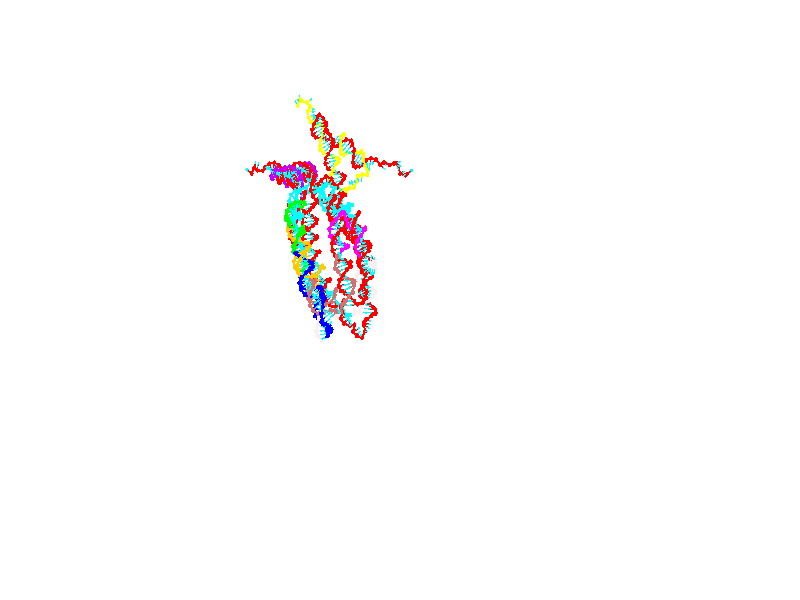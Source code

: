 // switches for output
#declare DRAW_BASES = 1; // possible values are 0, 1; only relevant for DNA ribbons
#declare DRAW_BASES_TYPE = 3; // possible values are 1, 2, 3; only relevant for DNA ribbons
#declare DRAW_FOG = 0; // set to 1 to enable fog

#include "colors.inc"

#include "transforms.inc"
background { rgb <1, 1, 1>}

#default {
   normal{
       ripples 0.25
       frequency 0.20
       turbulence 0.2
       lambda 5
   }
	finish {
		phong 0.1
		phong_size 40.
	}
}

// original window dimensions: 1024x640


// camera settings

camera {
	sky <0, 0.179814, -0.983701>
	up <0, 0.179814, -0.983701>
	right 1.6 * <1, 0, 0>
	location <25.469, 94.9851, 44.8844>
	look_at <25.469, 29.3977, 32.8955>
	direction <0, -65.5874, -11.9889>
	angle 67.0682
}


# declare cpy_camera_pos = <25.469, 94.9851, 44.8844>;
# if (DRAW_FOG = 1)
fog {
	fog_type 2
	up vnormalize(cpy_camera_pos)
	color rgbt<1,1,1,0.3>
	distance 1e-5
	fog_alt 3e-3
	fog_offset 28
}
# end


// LIGHTS

# declare lum = 6;
global_settings {
	ambient_light rgb lum * <0.05, 0.05, 0.05>
	max_trace_level 15
}# declare cpy_direct_light_amount = 0.25;
light_source
{	1000 * <-1, -1.16351, -0.803887>,
	rgb lum * cpy_direct_light_amount
	parallel
}

light_source
{	1000 * <1, 1.16351, 0.803887>,
	rgb lum * cpy_direct_light_amount
	parallel
}

// strand 0

// nucleotide -1

// particle -1
sphere {
	<4.736723, 14.592612, 15.207451> 0.250000
	pigment { color rgbt <1,0,0,0> }
	no_shadow
}
cylinder {
	<4.432768, 14.786598, 15.034300>,  <4.250396, 14.902989, 14.930409>, 0.100000
	pigment { color rgbt <1,0,0,0> }
	no_shadow
}
cylinder {
	<4.432768, 14.786598, 15.034300>,  <4.736723, 14.592612, 15.207451>, 0.100000
	pigment { color rgbt <1,0,0,0> }
	no_shadow
}

// particle -1
sphere {
	<4.432768, 14.786598, 15.034300> 0.100000
	pigment { color rgbt <1,0,0,0> }
	no_shadow
}
sphere {
	0, 1
	scale<0.080000,0.200000,0.300000>
	matrix <-0.475610, -0.868710, -0.138340,
		-0.443135, 0.100758, 0.890775,
		-0.759886, 0.484964, -0.432877,
		4.204803, 14.932088, 14.904437>
	pigment { color rgbt <0,1,1,0> }
	no_shadow
}
cylinder {
	<4.993640, 14.419538, 14.445843>,  <4.736723, 14.592612, 15.207451>, 0.130000
	pigment { color rgbt <1,0,0,0> }
	no_shadow
}

// nucleotide -1

// particle -1
sphere {
	<4.993640, 14.419538, 14.445843> 0.250000
	pigment { color rgbt <1,0,0,0> }
	no_shadow
}
cylinder {
	<5.058324, 14.302279, 14.068926>,  <5.097135, 14.231922, 13.842776>, 0.100000
	pigment { color rgbt <1,0,0,0> }
	no_shadow
}
cylinder {
	<5.058324, 14.302279, 14.068926>,  <4.993640, 14.419538, 14.445843>, 0.100000
	pigment { color rgbt <1,0,0,0> }
	no_shadow
}

// particle -1
sphere {
	<5.058324, 14.302279, 14.068926> 0.100000
	pigment { color rgbt <1,0,0,0> }
	no_shadow
}
sphere {
	0, 1
	scale<0.080000,0.200000,0.300000>
	matrix <0.930874, -0.271672, 0.244269,
		-0.327602, -0.916655, 0.228954,
		0.161711, -0.293151, -0.942291,
		5.106837, 14.214334, 13.786239>
	pigment { color rgbt <0,1,1,0> }
	no_shadow
}
cylinder {
	<5.265986, 13.750070, 14.505337>,  <4.993640, 14.419538, 14.445843>, 0.130000
	pigment { color rgbt <1,0,0,0> }
	no_shadow
}

// nucleotide -1

// particle -1
sphere {
	<5.265986, 13.750070, 14.505337> 0.250000
	pigment { color rgbt <1,0,0,0> }
	no_shadow
}
cylinder {
	<5.361494, 13.955648, 14.175768>,  <5.418799, 14.078996, 13.978026>, 0.100000
	pigment { color rgbt <1,0,0,0> }
	no_shadow
}
cylinder {
	<5.361494, 13.955648, 14.175768>,  <5.265986, 13.750070, 14.505337>, 0.100000
	pigment { color rgbt <1,0,0,0> }
	no_shadow
}

// particle -1
sphere {
	<5.361494, 13.955648, 14.175768> 0.100000
	pigment { color rgbt <1,0,0,0> }
	no_shadow
}
sphere {
	0, 1
	scale<0.080000,0.200000,0.300000>
	matrix <0.965922, -0.213002, 0.147055,
		-0.099918, -0.830956, -0.547292,
		0.238770, 0.513948, -0.823921,
		5.433125, 14.109833, 13.928592>
	pigment { color rgbt <0,1,1,0> }
	no_shadow
}
cylinder {
	<6.042914, 13.723482, 14.552448>,  <5.265986, 13.750070, 14.505337>, 0.130000
	pigment { color rgbt <1,0,0,0> }
	no_shadow
}

// nucleotide -1

// particle -1
sphere {
	<6.042914, 13.723482, 14.552448> 0.250000
	pigment { color rgbt <1,0,0,0> }
	no_shadow
}
cylinder {
	<6.385550, 13.895085, 14.437761>,  <6.591132, 13.998047, 14.368949>, 0.100000
	pigment { color rgbt <1,0,0,0> }
	no_shadow
}
cylinder {
	<6.385550, 13.895085, 14.437761>,  <6.042914, 13.723482, 14.552448>, 0.100000
	pigment { color rgbt <1,0,0,0> }
	no_shadow
}

// particle -1
sphere {
	<6.385550, 13.895085, 14.437761> 0.100000
	pigment { color rgbt <1,0,0,0> }
	no_shadow
}
sphere {
	0, 1
	scale<0.080000,0.200000,0.300000>
	matrix <0.338088, -0.886396, -0.316225,
		-0.389807, 0.173940, -0.904320,
		0.856590, 0.429007, -0.286717,
		6.642527, 14.023787, 14.351747>
	pigment { color rgbt <0,1,1,0> }
	no_shadow
}
cylinder {
	<6.266392, 13.392977, 13.988585>,  <6.042914, 13.723482, 14.552448>, 0.130000
	pigment { color rgbt <1,0,0,0> }
	no_shadow
}

// nucleotide -1

// particle -1
sphere {
	<6.266392, 13.392977, 13.988585> 0.250000
	pigment { color rgbt <1,0,0,0> }
	no_shadow
}
cylinder {
	<6.599314, 13.575039, 14.115140>,  <6.799067, 13.684277, 14.191072>, 0.100000
	pigment { color rgbt <1,0,0,0> }
	no_shadow
}
cylinder {
	<6.599314, 13.575039, 14.115140>,  <6.266392, 13.392977, 13.988585>, 0.100000
	pigment { color rgbt <1,0,0,0> }
	no_shadow
}

// particle -1
sphere {
	<6.599314, 13.575039, 14.115140> 0.100000
	pigment { color rgbt <1,0,0,0> }
	no_shadow
}
sphere {
	0, 1
	scale<0.080000,0.200000,0.300000>
	matrix <0.540090, -0.794360, -0.278021,
		0.124782, 0.402276, -0.906975,
		0.832306, 0.455156, 0.316387,
		6.849006, 13.711586, 14.210056>
	pigment { color rgbt <0,1,1,0> }
	no_shadow
}
cylinder {
	<6.842293, 13.359917, 13.504870>,  <6.266392, 13.392977, 13.988585>, 0.130000
	pigment { color rgbt <1,0,0,0> }
	no_shadow
}

// nucleotide -1

// particle -1
sphere {
	<6.842293, 13.359917, 13.504870> 0.250000
	pigment { color rgbt <1,0,0,0> }
	no_shadow
}
cylinder {
	<7.016552, 13.357451, 13.864908>,  <7.121109, 13.355972, 14.080931>, 0.100000
	pigment { color rgbt <1,0,0,0> }
	no_shadow
}
cylinder {
	<7.016552, 13.357451, 13.864908>,  <6.842293, 13.359917, 13.504870>, 0.100000
	pigment { color rgbt <1,0,0,0> }
	no_shadow
}

// particle -1
sphere {
	<7.016552, 13.357451, 13.864908> 0.100000
	pigment { color rgbt <1,0,0,0> }
	no_shadow
}
sphere {
	0, 1
	scale<0.080000,0.200000,0.300000>
	matrix <0.403494, -0.892540, -0.201405,
		0.804613, 0.450925, -0.386348,
		0.435650, -0.006164, 0.900095,
		7.147247, 13.355602, 14.134937>
	pigment { color rgbt <0,1,1,0> }
	no_shadow
}
cylinder {
	<7.549884, 13.315496, 13.354343>,  <6.842293, 13.359917, 13.504870>, 0.130000
	pigment { color rgbt <1,0,0,0> }
	no_shadow
}

// nucleotide -1

// particle -1
sphere {
	<7.549884, 13.315496, 13.354343> 0.250000
	pigment { color rgbt <1,0,0,0> }
	no_shadow
}
cylinder {
	<7.521857, 13.237437, 13.745650>,  <7.505041, 13.190602, 13.980434>, 0.100000
	pigment { color rgbt <1,0,0,0> }
	no_shadow
}
cylinder {
	<7.521857, 13.237437, 13.745650>,  <7.549884, 13.315496, 13.354343>, 0.100000
	pigment { color rgbt <1,0,0,0> }
	no_shadow
}

// particle -1
sphere {
	<7.521857, 13.237437, 13.745650> 0.100000
	pigment { color rgbt <1,0,0,0> }
	no_shadow
}
sphere {
	0, 1
	scale<0.080000,0.200000,0.300000>
	matrix <0.507009, -0.851531, -0.133551,
		0.859088, 0.486634, 0.158606,
		-0.070067, -0.195147, 0.978268,
		7.500837, 13.178893, 14.039131>
	pigment { color rgbt <0,1,1,0> }
	no_shadow
}
cylinder {
	<8.204457, 13.202209, 13.636507>,  <7.549884, 13.315496, 13.354343>, 0.130000
	pigment { color rgbt <1,0,0,0> }
	no_shadow
}

// nucleotide -1

// particle -1
sphere {
	<8.204457, 13.202209, 13.636507> 0.250000
	pigment { color rgbt <1,0,0,0> }
	no_shadow
}
cylinder {
	<7.974737, 13.039389, 13.920616>,  <7.836904, 12.941697, 14.091082>, 0.100000
	pigment { color rgbt <1,0,0,0> }
	no_shadow
}
cylinder {
	<7.974737, 13.039389, 13.920616>,  <8.204457, 13.202209, 13.636507>, 0.100000
	pigment { color rgbt <1,0,0,0> }
	no_shadow
}

// particle -1
sphere {
	<7.974737, 13.039389, 13.920616> 0.100000
	pigment { color rgbt <1,0,0,0> }
	no_shadow
}
sphere {
	0, 1
	scale<0.080000,0.200000,0.300000>
	matrix <0.499208, -0.861771, -0.090230,
		0.648821, 0.302755, 0.698120,
		-0.574302, -0.407050, 0.710273,
		7.802446, 12.917274, 14.133698>
	pigment { color rgbt <0,1,1,0> }
	no_shadow
}
cylinder {
	<8.625747, 12.719669, 13.963433>,  <8.204457, 13.202209, 13.636507>, 0.130000
	pigment { color rgbt <1,0,0,0> }
	no_shadow
}

// nucleotide -1

// particle -1
sphere {
	<8.625747, 12.719669, 13.963433> 0.250000
	pigment { color rgbt <1,0,0,0> }
	no_shadow
}
cylinder {
	<8.274940, 12.585216, 14.100753>,  <8.064455, 12.504543, 14.183145>, 0.100000
	pigment { color rgbt <1,0,0,0> }
	no_shadow
}
cylinder {
	<8.274940, 12.585216, 14.100753>,  <8.625747, 12.719669, 13.963433>, 0.100000
	pigment { color rgbt <1,0,0,0> }
	no_shadow
}

// particle -1
sphere {
	<8.274940, 12.585216, 14.100753> 0.100000
	pigment { color rgbt <1,0,0,0> }
	no_shadow
}
sphere {
	0, 1
	scale<0.080000,0.200000,0.300000>
	matrix <0.417631, -0.886598, 0.198815,
		0.237539, 0.317736, 0.917943,
		-0.877017, -0.336136, 0.343298,
		8.011834, 12.484375, 14.203742>
	pigment { color rgbt <0,1,1,0> }
	no_shadow
}
cylinder {
	<8.713238, 12.351124, 14.625592>,  <8.625747, 12.719669, 13.963433>, 0.130000
	pigment { color rgbt <1,0,0,0> }
	no_shadow
}

// nucleotide -1

// particle -1
sphere {
	<8.713238, 12.351124, 14.625592> 0.250000
	pigment { color rgbt <1,0,0,0> }
	no_shadow
}
cylinder {
	<8.371483, 12.207783, 14.475071>,  <8.166430, 12.121778, 14.384758>, 0.100000
	pigment { color rgbt <1,0,0,0> }
	no_shadow
}
cylinder {
	<8.371483, 12.207783, 14.475071>,  <8.713238, 12.351124, 14.625592>, 0.100000
	pigment { color rgbt <1,0,0,0> }
	no_shadow
}

// particle -1
sphere {
	<8.371483, 12.207783, 14.475071> 0.100000
	pigment { color rgbt <1,0,0,0> }
	no_shadow
}
sphere {
	0, 1
	scale<0.080000,0.200000,0.300000>
	matrix <0.327306, -0.933585, 0.145911,
		-0.403599, 0.001499, 0.914935,
		-0.854388, -0.358354, -0.376303,
		8.115167, 12.100277, 14.362180>
	pigment { color rgbt <0,1,1,0> }
	no_shadow
}
cylinder {
	<8.487545, 11.769674, 14.975445>,  <8.713238, 12.351124, 14.625592>, 0.130000
	pigment { color rgbt <1,0,0,0> }
	no_shadow
}

// nucleotide -1

// particle -1
sphere {
	<8.487545, 11.769674, 14.975445> 0.250000
	pigment { color rgbt <1,0,0,0> }
	no_shadow
}
cylinder {
	<8.249792, 11.707138, 14.659909>,  <8.107141, 11.669617, 14.470588>, 0.100000
	pigment { color rgbt <1,0,0,0> }
	no_shadow
}
cylinder {
	<8.249792, 11.707138, 14.659909>,  <8.487545, 11.769674, 14.975445>, 0.100000
	pigment { color rgbt <1,0,0,0> }
	no_shadow
}

// particle -1
sphere {
	<8.249792, 11.707138, 14.659909> 0.100000
	pigment { color rgbt <1,0,0,0> }
	no_shadow
}
sphere {
	0, 1
	scale<0.080000,0.200000,0.300000>
	matrix <0.240356, -0.970619, 0.011262,
		-0.767422, -0.182908, 0.614497,
		-0.594383, -0.156341, -0.788838,
		8.071477, 11.660235, 14.423258>
	pigment { color rgbt <0,1,1,0> }
	no_shadow
}
cylinder {
	<8.036018, 11.187904, 15.130512>,  <8.487545, 11.769674, 14.975445>, 0.130000
	pigment { color rgbt <1,0,0,0> }
	no_shadow
}

// nucleotide -1

// particle -1
sphere {
	<8.036018, 11.187904, 15.130512> 0.250000
	pigment { color rgbt <1,0,0,0> }
	no_shadow
}
cylinder {
	<8.048599, 11.227508, 14.732677>,  <8.056148, 11.251269, 14.493975>, 0.100000
	pigment { color rgbt <1,0,0,0> }
	no_shadow
}
cylinder {
	<8.048599, 11.227508, 14.732677>,  <8.036018, 11.187904, 15.130512>, 0.100000
	pigment { color rgbt <1,0,0,0> }
	no_shadow
}

// particle -1
sphere {
	<8.048599, 11.227508, 14.732677> 0.100000
	pigment { color rgbt <1,0,0,0> }
	no_shadow
}
sphere {
	0, 1
	scale<0.080000,0.200000,0.300000>
	matrix <0.141916, -0.985443, -0.093610,
		-0.989379, -0.138204, -0.045046,
		0.031452, 0.099009, -0.994589,
		8.058035, 11.257210, 14.434299>
	pigment { color rgbt <0,1,1,0> }
	no_shadow
}
cylinder {
	<7.714843, 10.553063, 14.893465>,  <8.036018, 11.187904, 15.130512>, 0.130000
	pigment { color rgbt <1,0,0,0> }
	no_shadow
}

// nucleotide -1

// particle -1
sphere {
	<7.714843, 10.553063, 14.893465> 0.250000
	pigment { color rgbt <1,0,0,0> }
	no_shadow
}
cylinder {
	<7.911134, 10.700933, 14.577863>,  <8.028909, 10.789654, 14.388501>, 0.100000
	pigment { color rgbt <1,0,0,0> }
	no_shadow
}
cylinder {
	<7.911134, 10.700933, 14.577863>,  <7.714843, 10.553063, 14.893465>, 0.100000
	pigment { color rgbt <1,0,0,0> }
	no_shadow
}

// particle -1
sphere {
	<7.911134, 10.700933, 14.577863> 0.100000
	pigment { color rgbt <1,0,0,0> }
	no_shadow
}
sphere {
	0, 1
	scale<0.080000,0.200000,0.300000>
	matrix <0.160715, -0.928401, -0.335026,
		-0.856363, 0.037601, -0.515004,
		0.490728, 0.369672, -0.789005,
		8.058352, 10.811834, 14.341161>
	pigment { color rgbt <0,1,1,0> }
	no_shadow
}
cylinder {
	<7.412546, 10.208941, 14.307835>,  <7.714843, 10.553063, 14.893465>, 0.130000
	pigment { color rgbt <1,0,0,0> }
	no_shadow
}

// nucleotide -1

// particle -1
sphere {
	<7.412546, 10.208941, 14.307835> 0.250000
	pigment { color rgbt <1,0,0,0> }
	no_shadow
}
cylinder {
	<7.779941, 10.342608, 14.223253>,  <8.000378, 10.422810, 14.172504>, 0.100000
	pigment { color rgbt <1,0,0,0> }
	no_shadow
}
cylinder {
	<7.779941, 10.342608, 14.223253>,  <7.412546, 10.208941, 14.307835>, 0.100000
	pigment { color rgbt <1,0,0,0> }
	no_shadow
}

// particle -1
sphere {
	<7.779941, 10.342608, 14.223253> 0.100000
	pigment { color rgbt <1,0,0,0> }
	no_shadow
}
sphere {
	0, 1
	scale<0.080000,0.200000,0.300000>
	matrix <0.254290, -0.908597, -0.331344,
		-0.302852, 0.250564, -0.919510,
		0.918486, 0.334171, -0.211455,
		8.055487, 10.442860, 14.159817>
	pigment { color rgbt <0,1,1,0> }
	no_shadow
}
cylinder {
	<7.575312, 9.915087, 13.690360>,  <7.412546, 10.208941, 14.307835>, 0.130000
	pigment { color rgbt <1,0,0,0> }
	no_shadow
}

// nucleotide -1

// particle -1
sphere {
	<7.575312, 9.915087, 13.690360> 0.250000
	pigment { color rgbt <1,0,0,0> }
	no_shadow
}
cylinder {
	<7.917989, 10.012589, 13.872200>,  <8.123595, 10.071090, 13.981304>, 0.100000
	pigment { color rgbt <1,0,0,0> }
	no_shadow
}
cylinder {
	<7.917989, 10.012589, 13.872200>,  <7.575312, 9.915087, 13.690360>, 0.100000
	pigment { color rgbt <1,0,0,0> }
	no_shadow
}

// particle -1
sphere {
	<7.917989, 10.012589, 13.872200> 0.100000
	pigment { color rgbt <1,0,0,0> }
	no_shadow
}
sphere {
	0, 1
	scale<0.080000,0.200000,0.300000>
	matrix <0.298670, -0.952945, -0.051877,
		0.420563, 0.180218, -0.889184,
		0.856693, 0.243755, 0.454600,
		8.174997, 10.085715, 14.008580>
	pigment { color rgbt <0,1,1,0> }
	no_shadow
}
cylinder {
	<8.036510, 9.849494, 13.176462>,  <7.575312, 9.915087, 13.690360>, 0.130000
	pigment { color rgbt <1,0,0,0> }
	no_shadow
}

// nucleotide -1

// particle -1
sphere {
	<8.036510, 9.849494, 13.176462> 0.250000
	pigment { color rgbt <1,0,0,0> }
	no_shadow
}
cylinder {
	<8.248710, 9.799315, 13.511804>,  <8.376029, 9.769208, 13.713008>, 0.100000
	pigment { color rgbt <1,0,0,0> }
	no_shadow
}
cylinder {
	<8.248710, 9.799315, 13.511804>,  <8.036510, 9.849494, 13.176462>, 0.100000
	pigment { color rgbt <1,0,0,0> }
	no_shadow
}

// particle -1
sphere {
	<8.248710, 9.799315, 13.511804> 0.100000
	pigment { color rgbt <1,0,0,0> }
	no_shadow
}
sphere {
	0, 1
	scale<0.080000,0.200000,0.300000>
	matrix <0.424516, -0.816720, -0.390838,
		0.733729, 0.563233, -0.380014,
		0.530498, -0.125447, 0.838353,
		8.407859, 9.761682, 13.763309>
	pigment { color rgbt <0,1,1,0> }
	no_shadow
}
cylinder {
	<8.727756, 9.761869, 12.972503>,  <8.036510, 9.849494, 13.176462>, 0.130000
	pigment { color rgbt <1,0,0,0> }
	no_shadow
}

// nucleotide -1

// particle -1
sphere {
	<8.727756, 9.761869, 12.972503> 0.250000
	pigment { color rgbt <1,0,0,0> }
	no_shadow
}
cylinder {
	<8.699607, 9.591475, 13.333298>,  <8.682717, 9.489238, 13.549775>, 0.100000
	pigment { color rgbt <1,0,0,0> }
	no_shadow
}
cylinder {
	<8.699607, 9.591475, 13.333298>,  <8.727756, 9.761869, 12.972503>, 0.100000
	pigment { color rgbt <1,0,0,0> }
	no_shadow
}

// particle -1
sphere {
	<8.699607, 9.591475, 13.333298> 0.100000
	pigment { color rgbt <1,0,0,0> }
	no_shadow
}
sphere {
	0, 1
	scale<0.080000,0.200000,0.300000>
	matrix <0.307794, -0.869381, -0.386574,
		0.948847, 0.250423, 0.192296,
		-0.070372, -0.425988, 0.901988,
		8.678495, 9.463678, 13.603894>
	pigment { color rgbt <0,1,1,0> }
	no_shadow
}
cylinder {
	<9.210739, 9.323793, 12.922844>,  <8.727756, 9.761869, 12.972503>, 0.130000
	pigment { color rgbt <1,0,0,0> }
	no_shadow
}

// nucleotide -1

// particle -1
sphere {
	<9.210739, 9.323793, 12.922844> 0.250000
	pigment { color rgbt <1,0,0,0> }
	no_shadow
}
cylinder {
	<9.039821, 9.191095, 13.259264>,  <8.937270, 9.111477, 13.461116>, 0.100000
	pigment { color rgbt <1,0,0,0> }
	no_shadow
}
cylinder {
	<9.039821, 9.191095, 13.259264>,  <9.210739, 9.323793, 12.922844>, 0.100000
	pigment { color rgbt <1,0,0,0> }
	no_shadow
}

// particle -1
sphere {
	<9.039821, 9.191095, 13.259264> 0.100000
	pigment { color rgbt <1,0,0,0> }
	no_shadow
}
sphere {
	0, 1
	scale<0.080000,0.200000,0.300000>
	matrix <0.366282, -0.914008, -0.174433,
		0.826593, 0.233527, 0.512063,
		-0.427295, -0.331744, 0.841050,
		8.911633, 9.091572, 13.511579>
	pigment { color rgbt <0,1,1,0> }
	no_shadow
}
cylinder {
	<9.762397, 9.010479, 13.267338>,  <9.210739, 9.323793, 12.922844>, 0.130000
	pigment { color rgbt <1,0,0,0> }
	no_shadow
}

// nucleotide -1

// particle -1
sphere {
	<9.762397, 9.010479, 13.267338> 0.250000
	pigment { color rgbt <1,0,0,0> }
	no_shadow
}
cylinder {
	<9.407948, 8.873034, 13.391734>,  <9.195278, 8.790566, 13.466372>, 0.100000
	pigment { color rgbt <1,0,0,0> }
	no_shadow
}
cylinder {
	<9.407948, 8.873034, 13.391734>,  <9.762397, 9.010479, 13.267338>, 0.100000
	pigment { color rgbt <1,0,0,0> }
	no_shadow
}

// particle -1
sphere {
	<9.407948, 8.873034, 13.391734> 0.100000
	pigment { color rgbt <1,0,0,0> }
	no_shadow
}
sphere {
	0, 1
	scale<0.080000,0.200000,0.300000>
	matrix <0.380083, -0.922776, 0.063412,
		0.265187, 0.174394, 0.948295,
		-0.886123, -0.343614, 0.310992,
		9.142111, 8.769949, 13.485032>
	pigment { color rgbt <0,1,1,0> }
	no_shadow
}
cylinder {
	<10.018091, 8.620029, 13.801227>,  <9.762397, 9.010479, 13.267338>, 0.130000
	pigment { color rgbt <1,0,0,0> }
	no_shadow
}

// nucleotide -1

// particle -1
sphere {
	<10.018091, 8.620029, 13.801227> 0.250000
	pigment { color rgbt <1,0,0,0> }
	no_shadow
}
cylinder {
	<9.649888, 8.495687, 13.706541>,  <9.428966, 8.421082, 13.649730>, 0.100000
	pigment { color rgbt <1,0,0,0> }
	no_shadow
}
cylinder {
	<9.649888, 8.495687, 13.706541>,  <10.018091, 8.620029, 13.801227>, 0.100000
	pigment { color rgbt <1,0,0,0> }
	no_shadow
}

// particle -1
sphere {
	<9.649888, 8.495687, 13.706541> 0.100000
	pigment { color rgbt <1,0,0,0> }
	no_shadow
}
sphere {
	0, 1
	scale<0.080000,0.200000,0.300000>
	matrix <0.321135, -0.947019, -0.005167,
		-0.222566, -0.080774, 0.971566,
		-0.920509, -0.310854, -0.236713,
		9.373735, 8.402431, 13.635527>
	pigment { color rgbt <0,1,1,0> }
	no_shadow
}
cylinder {
	<9.969198, 8.042569, 14.174164>,  <10.018091, 8.620029, 13.801227>, 0.130000
	pigment { color rgbt <1,0,0,0> }
	no_shadow
}

// nucleotide -1

// particle -1
sphere {
	<9.969198, 8.042569, 14.174164> 0.250000
	pigment { color rgbt <1,0,0,0> }
	no_shadow
}
cylinder {
	<9.632723, 8.002795, 13.961556>,  <9.430838, 7.978931, 13.833992>, 0.100000
	pigment { color rgbt <1,0,0,0> }
	no_shadow
}
cylinder {
	<9.632723, 8.002795, 13.961556>,  <9.969198, 8.042569, 14.174164>, 0.100000
	pigment { color rgbt <1,0,0,0> }
	no_shadow
}

// particle -1
sphere {
	<9.632723, 8.002795, 13.961556> 0.100000
	pigment { color rgbt <1,0,0,0> }
	no_shadow
}
sphere {
	0, 1
	scale<0.080000,0.200000,0.300000>
	matrix <0.095442, -0.994817, 0.035059,
		-0.532250, -0.021238, 0.846320,
		-0.841190, -0.099435, -0.531519,
		9.380366, 7.972965, 13.802101>
	pigment { color rgbt <0,1,1,0> }
	no_shadow
}
cylinder {
	<9.652229, 7.434057, 14.393414>,  <9.969198, 8.042569, 14.174164>, 0.130000
	pigment { color rgbt <1,0,0,0> }
	no_shadow
}

// nucleotide -1

// particle -1
sphere {
	<9.652229, 7.434057, 14.393414> 0.250000
	pigment { color rgbt <1,0,0,0> }
	no_shadow
}
cylinder {
	<9.476162, 7.484240, 14.037770>,  <9.370522, 7.514350, 13.824385>, 0.100000
	pigment { color rgbt <1,0,0,0> }
	no_shadow
}
cylinder {
	<9.476162, 7.484240, 14.037770>,  <9.652229, 7.434057, 14.393414>, 0.100000
	pigment { color rgbt <1,0,0,0> }
	no_shadow
}

// particle -1
sphere {
	<9.476162, 7.484240, 14.037770> 0.100000
	pigment { color rgbt <1,0,0,0> }
	no_shadow
}
sphere {
	0, 1
	scale<0.080000,0.200000,0.300000>
	matrix <0.092151, -0.978651, -0.183715,
		-0.893174, -0.162797, 0.419210,
		-0.440168, 0.125458, -0.889107,
		9.344111, 7.521878, 13.771038>
	pigment { color rgbt <0,1,1,0> }
	no_shadow
}
cylinder {
	<9.213331, 6.903085, 14.286117>,  <9.652229, 7.434057, 14.393414>, 0.130000
	pigment { color rgbt <1,0,0,0> }
	no_shadow
}

// nucleotide -1

// particle -1
sphere {
	<9.213331, 6.903085, 14.286117> 0.250000
	pigment { color rgbt <1,0,0,0> }
	no_shadow
}
cylinder {
	<9.289247, 6.998942, 13.905265>,  <9.334796, 7.056456, 13.676754>, 0.100000
	pigment { color rgbt <1,0,0,0> }
	no_shadow
}
cylinder {
	<9.289247, 6.998942, 13.905265>,  <9.213331, 6.903085, 14.286117>, 0.100000
	pigment { color rgbt <1,0,0,0> }
	no_shadow
}

// particle -1
sphere {
	<9.289247, 6.998942, 13.905265> 0.100000
	pigment { color rgbt <1,0,0,0> }
	no_shadow
}
sphere {
	0, 1
	scale<0.080000,0.200000,0.300000>
	matrix <0.061718, -0.970749, -0.232027,
		-0.979883, -0.014727, -0.199028,
		0.189789, 0.239643, -0.952130,
		9.346184, 7.070835, 13.619626>
	pigment { color rgbt <0,1,1,0> }
	no_shadow
}
cylinder {
	<8.867503, 6.475461, 13.851902>,  <9.213331, 6.903085, 14.286117>, 0.130000
	pigment { color rgbt <1,0,0,0> }
	no_shadow
}

// nucleotide -1

// particle -1
sphere {
	<8.867503, 6.475461, 13.851902> 0.250000
	pigment { color rgbt <1,0,0,0> }
	no_shadow
}
cylinder {
	<9.156160, 6.604532, 13.606916>,  <9.329354, 6.681974, 13.459925>, 0.100000
	pigment { color rgbt <1,0,0,0> }
	no_shadow
}
cylinder {
	<9.156160, 6.604532, 13.606916>,  <8.867503, 6.475461, 13.851902>, 0.100000
	pigment { color rgbt <1,0,0,0> }
	no_shadow
}

// particle -1
sphere {
	<9.156160, 6.604532, 13.606916> 0.100000
	pigment { color rgbt <1,0,0,0> }
	no_shadow
}
sphere {
	0, 1
	scale<0.080000,0.200000,0.300000>
	matrix <0.225309, -0.946031, -0.232941,
		-0.654574, 0.030107, -0.755398,
		0.721643, 0.322676, -0.612464,
		9.372653, 6.701334, 13.423177>
	pigment { color rgbt <0,1,1,0> }
	no_shadow
}
cylinder {
	<8.902966, 5.997792, 13.372361>,  <8.867503, 6.475461, 13.851902>, 0.130000
	pigment { color rgbt <1,0,0,0> }
	no_shadow
}

// nucleotide -1

// particle -1
sphere {
	<8.902966, 5.997792, 13.372361> 0.250000
	pigment { color rgbt <1,0,0,0> }
	no_shadow
}
cylinder {
	<9.260478, 6.171351, 13.326945>,  <9.474985, 6.275486, 13.299696>, 0.100000
	pigment { color rgbt <1,0,0,0> }
	no_shadow
}
cylinder {
	<9.260478, 6.171351, 13.326945>,  <8.902966, 5.997792, 13.372361>, 0.100000
	pigment { color rgbt <1,0,0,0> }
	no_shadow
}

// particle -1
sphere {
	<9.260478, 6.171351, 13.326945> 0.100000
	pigment { color rgbt <1,0,0,0> }
	no_shadow
}
sphere {
	0, 1
	scale<0.080000,0.200000,0.300000>
	matrix <0.419841, -0.898454, -0.128508,
		-0.157769, 0.067189, -0.985188,
		0.893780, 0.433896, -0.113539,
		9.528612, 6.301520, 13.292884>
	pigment { color rgbt <0,1,1,0> }
	no_shadow
}
cylinder {
	<9.164533, 5.752321, 12.790181>,  <8.902966, 5.997792, 13.372361>, 0.130000
	pigment { color rgbt <1,0,0,0> }
	no_shadow
}

// nucleotide -1

// particle -1
sphere {
	<9.164533, 5.752321, 12.790181> 0.250000
	pigment { color rgbt <1,0,0,0> }
	no_shadow
}
cylinder {
	<9.437163, 5.843224, 13.068406>,  <9.600741, 5.897766, 13.235341>, 0.100000
	pigment { color rgbt <1,0,0,0> }
	no_shadow
}
cylinder {
	<9.437163, 5.843224, 13.068406>,  <9.164533, 5.752321, 12.790181>, 0.100000
	pigment { color rgbt <1,0,0,0> }
	no_shadow
}

// particle -1
sphere {
	<9.437163, 5.843224, 13.068406> 0.100000
	pigment { color rgbt <1,0,0,0> }
	no_shadow
}
sphere {
	0, 1
	scale<0.080000,0.200000,0.300000>
	matrix <0.328906, -0.944262, -0.013780,
		0.653662, 0.238166, -0.718333,
		0.681576, 0.227256, 0.695563,
		9.641636, 5.911401, 13.277075>
	pigment { color rgbt <0,1,1,0> }
	no_shadow
}
cylinder {
	<9.608994, 5.261493, 12.733944>,  <9.164533, 5.752321, 12.790181>, 0.130000
	pigment { color rgbt <1,0,0,0> }
	no_shadow
}

// nucleotide -1

// particle -1
sphere {
	<9.608994, 5.261493, 12.733944> 0.250000
	pigment { color rgbt <1,0,0,0> }
	no_shadow
}
cylinder {
	<9.733455, 5.404023, 13.086356>,  <9.808131, 5.489542, 13.297804>, 0.100000
	pigment { color rgbt <1,0,0,0> }
	no_shadow
}
cylinder {
	<9.733455, 5.404023, 13.086356>,  <9.608994, 5.261493, 12.733944>, 0.100000
	pigment { color rgbt <1,0,0,0> }
	no_shadow
}

// particle -1
sphere {
	<9.733455, 5.404023, 13.086356> 0.100000
	pigment { color rgbt <1,0,0,0> }
	no_shadow
}
sphere {
	0, 1
	scale<0.080000,0.200000,0.300000>
	matrix <0.217120, -0.929185, 0.299122,
		0.925227, 0.098218, -0.366482,
		0.311151, 0.356326, 0.881032,
		9.826800, 5.510921, 13.350666>
	pigment { color rgbt <0,1,1,0> }
	no_shadow
}
cylinder {
	<10.048915, 4.572292, 12.635149>,  <9.608994, 5.261493, 12.733944>, 0.130000
	pigment { color rgbt <1,0,0,0> }
	no_shadow
}

// nucleotide -1

// particle -1
sphere {
	<10.048915, 4.572292, 12.635149> 0.250000
	pigment { color rgbt <1,0,0,0> }
	no_shadow
}
cylinder {
	<9.656457, 4.624507, 12.578139>,  <9.420982, 4.655837, 12.543934>, 0.100000
	pigment { color rgbt <1,0,0,0> }
	no_shadow
}
cylinder {
	<9.656457, 4.624507, 12.578139>,  <10.048915, 4.572292, 12.635149>, 0.100000
	pigment { color rgbt <1,0,0,0> }
	no_shadow
}

// particle -1
sphere {
	<9.656457, 4.624507, 12.578139> 0.100000
	pigment { color rgbt <1,0,0,0> }
	no_shadow
}
sphere {
	0, 1
	scale<0.080000,0.200000,0.300000>
	matrix <0.187443, 0.822417, -0.537117,
		0.047099, -0.553705, -0.831380,
		-0.981146, 0.130539, -0.142523,
		9.362113, 4.663669, 12.535382>
	pigment { color rgbt <0,1,1,0> }
	no_shadow
}
cylinder {
	<10.715757, 4.837269, 12.595304>,  <10.048915, 4.572292, 12.635149>, 0.130000
	pigment { color rgbt <1,0,0,0> }
	no_shadow
}

// nucleotide -1

// particle -1
sphere {
	<10.715757, 4.837269, 12.595304> 0.250000
	pigment { color rgbt <1,0,0,0> }
	no_shadow
}
cylinder {
	<10.421163, 5.103719, 12.548206>,  <10.244406, 5.263589, 12.519948>, 0.100000
	pigment { color rgbt <1,0,0,0> }
	no_shadow
}
cylinder {
	<10.421163, 5.103719, 12.548206>,  <10.715757, 4.837269, 12.595304>, 0.100000
	pigment { color rgbt <1,0,0,0> }
	no_shadow
}

// particle -1
sphere {
	<10.421163, 5.103719, 12.548206> 0.100000
	pigment { color rgbt <1,0,0,0> }
	no_shadow
}
sphere {
	0, 1
	scale<0.080000,0.200000,0.300000>
	matrix <0.092335, 0.271427, 0.958019,
		0.670120, 0.694697, -0.261409,
		-0.736487, 0.666125, -0.117744,
		10.200216, 5.303557, 12.512883>
	pigment { color rgbt <0,1,1,0> }
	no_shadow
}
cylinder {
	<10.899804, 5.385991, 12.755249>,  <10.715757, 4.837269, 12.595304>, 0.130000
	pigment { color rgbt <1,0,0,0> }
	no_shadow
}

// nucleotide -1

// particle -1
sphere {
	<10.899804, 5.385991, 12.755249> 0.250000
	pigment { color rgbt <1,0,0,0> }
	no_shadow
}
cylinder {
	<10.506536, 5.426874, 12.815819>,  <10.270575, 5.451404, 12.852160>, 0.100000
	pigment { color rgbt <1,0,0,0> }
	no_shadow
}
cylinder {
	<10.506536, 5.426874, 12.815819>,  <10.899804, 5.385991, 12.755249>, 0.100000
	pigment { color rgbt <1,0,0,0> }
	no_shadow
}

// particle -1
sphere {
	<10.506536, 5.426874, 12.815819> 0.100000
	pigment { color rgbt <1,0,0,0> }
	no_shadow
}
sphere {
	0, 1
	scale<0.080000,0.200000,0.300000>
	matrix <0.182309, 0.495394, 0.849322,
		0.011792, 0.862634, -0.505691,
		-0.983171, 0.102207, 0.151424,
		10.211584, 5.457536, 12.861246>
	pigment { color rgbt <0,1,1,0> }
	no_shadow
}
cylinder {
	<11.660134, 5.182934, 12.553700>,  <10.899804, 5.385991, 12.755249>, 0.130000
	pigment { color rgbt <1,0,0,0> }
	no_shadow
}

// nucleotide -1

// particle -1
sphere {
	<11.660134, 5.182934, 12.553700> 0.250000
	pigment { color rgbt <1,0,0,0> }
	no_shadow
}
cylinder {
	<11.745930, 5.110862, 12.937686>,  <11.797407, 5.067619, 13.168077>, 0.100000
	pigment { color rgbt <1,0,0,0> }
	no_shadow
}
cylinder {
	<11.745930, 5.110862, 12.937686>,  <11.660134, 5.182934, 12.553700>, 0.100000
	pigment { color rgbt <1,0,0,0> }
	no_shadow
}

// particle -1
sphere {
	<11.745930, 5.110862, 12.937686> 0.100000
	pigment { color rgbt <1,0,0,0> }
	no_shadow
}
sphere {
	0, 1
	scale<0.080000,0.200000,0.300000>
	matrix <-0.677730, 0.680279, 0.279112,
		-0.703333, -0.710462, 0.023797,
		0.214487, -0.180180, 0.959964,
		11.810276, 5.056808, 13.225675>
	pigment { color rgbt <0,1,1,0> }
	no_shadow
}
cylinder {
	<12.084309, 5.494514, 13.104531>,  <11.660134, 5.182934, 12.553700>, 0.130000
	pigment { color rgbt <1,0,0,0> }
	no_shadow
}

// nucleotide -1

// particle -1
sphere {
	<12.084309, 5.494514, 13.104531> 0.250000
	pigment { color rgbt <1,0,0,0> }
	no_shadow
}
cylinder {
	<12.352837, 5.720460, 12.912593>,  <12.513953, 5.856029, 12.797430>, 0.100000
	pigment { color rgbt <1,0,0,0> }
	no_shadow
}
cylinder {
	<12.352837, 5.720460, 12.912593>,  <12.084309, 5.494514, 13.104531>, 0.100000
	pigment { color rgbt <1,0,0,0> }
	no_shadow
}

// particle -1
sphere {
	<12.352837, 5.720460, 12.912593> 0.100000
	pigment { color rgbt <1,0,0,0> }
	no_shadow
}
sphere {
	0, 1
	scale<0.080000,0.200000,0.300000>
	matrix <-0.660777, 0.162892, -0.732694,
		-0.335712, 0.808944, 0.482604,
		0.671321, 0.564868, -0.479847,
		12.554233, 5.889921, 12.768639>
	pigment { color rgbt <0,1,1,0> }
	no_shadow
}
cylinder {
	<11.844960, 6.265928, 12.940958>,  <12.084309, 5.494514, 13.104531>, 0.130000
	pigment { color rgbt <1,0,0,0> }
	no_shadow
}

// nucleotide -1

// particle -1
sphere {
	<11.844960, 6.265928, 12.940958> 0.250000
	pigment { color rgbt <1,0,0,0> }
	no_shadow
}
cylinder {
	<12.087330, 6.107111, 12.665215>,  <12.232752, 6.011821, 12.499770>, 0.100000
	pigment { color rgbt <1,0,0,0> }
	no_shadow
}
cylinder {
	<12.087330, 6.107111, 12.665215>,  <11.844960, 6.265928, 12.940958>, 0.100000
	pigment { color rgbt <1,0,0,0> }
	no_shadow
}

// particle -1
sphere {
	<12.087330, 6.107111, 12.665215> 0.100000
	pigment { color rgbt <1,0,0,0> }
	no_shadow
}
sphere {
	0, 1
	scale<0.080000,0.200000,0.300000>
	matrix <-0.714790, 0.108638, -0.690850,
		0.349187, 0.911348, -0.217975,
		0.605924, -0.397043, -0.689357,
		12.269107, 5.987998, 12.458408>
	pigment { color rgbt <0,1,1,0> }
	no_shadow
}
cylinder {
	<12.055416, 6.791722, 12.455469>,  <11.844960, 6.265928, 12.940958>, 0.130000
	pigment { color rgbt <1,0,0,0> }
	no_shadow
}

// nucleotide -1

// particle -1
sphere {
	<12.055416, 6.791722, 12.455469> 0.250000
	pigment { color rgbt <1,0,0,0> }
	no_shadow
}
cylinder {
	<12.065286, 6.428758, 12.287662>,  <12.071208, 6.210979, 12.186977>, 0.100000
	pigment { color rgbt <1,0,0,0> }
	no_shadow
}
cylinder {
	<12.065286, 6.428758, 12.287662>,  <12.055416, 6.791722, 12.455469>, 0.100000
	pigment { color rgbt <1,0,0,0> }
	no_shadow
}

// particle -1
sphere {
	<12.065286, 6.428758, 12.287662> 0.100000
	pigment { color rgbt <1,0,0,0> }
	no_shadow
}
sphere {
	0, 1
	scale<0.080000,0.200000,0.300000>
	matrix <-0.779135, 0.245478, -0.576793,
		0.626371, 0.341093, -0.700939,
		0.024675, -0.907412, -0.419518,
		12.072688, 6.156534, 12.161806>
	pigment { color rgbt <0,1,1,0> }
	no_shadow
}
cylinder {
	<12.227870, 6.833739, 11.748455>,  <12.055416, 6.791722, 12.455469>, 0.130000
	pigment { color rgbt <1,0,0,0> }
	no_shadow
}

// nucleotide -1

// particle -1
sphere {
	<12.227870, 6.833739, 11.748455> 0.250000
	pigment { color rgbt <1,0,0,0> }
	no_shadow
}
cylinder {
	<11.976631, 6.555758, 11.888475>,  <11.825888, 6.388969, 11.972487>, 0.100000
	pigment { color rgbt <1,0,0,0> }
	no_shadow
}
cylinder {
	<11.976631, 6.555758, 11.888475>,  <12.227870, 6.833739, 11.748455>, 0.100000
	pigment { color rgbt <1,0,0,0> }
	no_shadow
}

// particle -1
sphere {
	<11.976631, 6.555758, 11.888475> 0.100000
	pigment { color rgbt <1,0,0,0> }
	no_shadow
}
sphere {
	0, 1
	scale<0.080000,0.200000,0.300000>
	matrix <-0.735855, 0.384205, -0.557588,
		0.253006, -0.607806, -0.752702,
		-0.628097, -0.694952, 0.350051,
		11.788202, 6.347272, 11.993490>
	pigment { color rgbt <0,1,1,0> }
	no_shadow
}
cylinder {
	<12.486414, 7.474567, 12.203762>,  <12.227870, 6.833739, 11.748455>, 0.130000
	pigment { color rgbt <1,0,0,0> }
	no_shadow
}

// nucleotide -1

// particle -1
sphere {
	<12.486414, 7.474567, 12.203762> 0.250000
	pigment { color rgbt <1,0,0,0> }
	no_shadow
}
cylinder {
	<12.169965, 7.618380, 12.401697>,  <11.980096, 7.704667, 12.520458>, 0.100000
	pigment { color rgbt <1,0,0,0> }
	no_shadow
}
cylinder {
	<12.169965, 7.618380, 12.401697>,  <12.486414, 7.474567, 12.203762>, 0.100000
	pigment { color rgbt <1,0,0,0> }
	no_shadow
}

// particle -1
sphere {
	<12.169965, 7.618380, 12.401697> 0.100000
	pigment { color rgbt <1,0,0,0> }
	no_shadow
}
sphere {
	0, 1
	scale<0.080000,0.200000,0.300000>
	matrix <0.434284, 0.899865, 0.040505,
		-0.430724, 0.246944, -0.868041,
		-0.791122, 0.359530, 0.494838,
		11.932629, 7.726239, 12.550148>
	pigment { color rgbt <0,1,1,0> }
	no_shadow
}
cylinder {
	<12.545492, 8.062557, 12.012455>,  <12.486414, 7.474567, 12.203762>, 0.130000
	pigment { color rgbt <1,0,0,0> }
	no_shadow
}

// nucleotide -1

// particle -1
sphere {
	<12.545492, 8.062557, 12.012455> 0.250000
	pigment { color rgbt <1,0,0,0> }
	no_shadow
}
cylinder {
	<12.280309, 8.090468, 12.310614>,  <12.121199, 8.107215, 12.489509>, 0.100000
	pigment { color rgbt <1,0,0,0> }
	no_shadow
}
cylinder {
	<12.280309, 8.090468, 12.310614>,  <12.545492, 8.062557, 12.012455>, 0.100000
	pigment { color rgbt <1,0,0,0> }
	no_shadow
}

// particle -1
sphere {
	<12.280309, 8.090468, 12.310614> 0.100000
	pigment { color rgbt <1,0,0,0> }
	no_shadow
}
sphere {
	0, 1
	scale<0.080000,0.200000,0.300000>
	matrix <0.241667, 0.962293, 0.124859,
		-0.708578, 0.262915, -0.654823,
		-0.662959, 0.069777, 0.745397,
		12.081421, 8.111402, 12.534233>
	pigment { color rgbt <0,1,1,0> }
	no_shadow
}
cylinder {
	<12.136160, 8.663915, 11.912501>,  <12.545492, 8.062557, 12.012455>, 0.130000
	pigment { color rgbt <1,0,0,0> }
	no_shadow
}

// nucleotide -1

// particle -1
sphere {
	<12.136160, 8.663915, 11.912501> 0.250000
	pigment { color rgbt <1,0,0,0> }
	no_shadow
}
cylinder {
	<12.067142, 8.601953, 12.301600>,  <12.025732, 8.564775, 12.535058>, 0.100000
	pigment { color rgbt <1,0,0,0> }
	no_shadow
}
cylinder {
	<12.067142, 8.601953, 12.301600>,  <12.136160, 8.663915, 11.912501>, 0.100000
	pigment { color rgbt <1,0,0,0> }
	no_shadow
}

// particle -1
sphere {
	<12.067142, 8.601953, 12.301600> 0.100000
	pigment { color rgbt <1,0,0,0> }
	no_shadow
}
sphere {
	0, 1
	scale<0.080000,0.200000,0.300000>
	matrix <-0.038187, 0.987866, 0.150540,
		-0.984261, -0.011171, -0.176366,
		-0.172545, -0.154906, 0.972745,
		12.015379, 8.555481, 12.593423>
	pigment { color rgbt <0,1,1,0> }
	no_shadow
}
cylinder {
	<11.688714, 9.196772, 12.066973>,  <12.136160, 8.663915, 11.912501>, 0.130000
	pigment { color rgbt <1,0,0,0> }
	no_shadow
}

// nucleotide -1

// particle -1
sphere {
	<11.688714, 9.196772, 12.066973> 0.250000
	pigment { color rgbt <1,0,0,0> }
	no_shadow
}
cylinder {
	<11.841256, 9.051569, 12.407042>,  <11.932781, 8.964447, 12.611083>, 0.100000
	pigment { color rgbt <1,0,0,0> }
	no_shadow
}
cylinder {
	<11.841256, 9.051569, 12.407042>,  <11.688714, 9.196772, 12.066973>, 0.100000
	pigment { color rgbt <1,0,0,0> }
	no_shadow
}

// particle -1
sphere {
	<11.841256, 9.051569, 12.407042> 0.100000
	pigment { color rgbt <1,0,0,0> }
	no_shadow
}
sphere {
	0, 1
	scale<0.080000,0.200000,0.300000>
	matrix <-0.103887, 0.897020, 0.429609,
		-0.918573, -0.252155, 0.304372,
		0.381355, -0.363007, 0.850173,
		11.955663, 8.942667, 12.662093>
	pigment { color rgbt <0,1,1,0> }
	no_shadow
}
cylinder {
	<11.188507, 9.308711, 12.504286>,  <11.688714, 9.196772, 12.066973>, 0.130000
	pigment { color rgbt <1,0,0,0> }
	no_shadow
}

// nucleotide -1

// particle -1
sphere {
	<11.188507, 9.308711, 12.504286> 0.250000
	pigment { color rgbt <1,0,0,0> }
	no_shadow
}
cylinder {
	<11.527749, 9.277947, 12.713972>,  <11.731295, 9.259489, 12.839784>, 0.100000
	pigment { color rgbt <1,0,0,0> }
	no_shadow
}
cylinder {
	<11.527749, 9.277947, 12.713972>,  <11.188507, 9.308711, 12.504286>, 0.100000
	pigment { color rgbt <1,0,0,0> }
	no_shadow
}

// particle -1
sphere {
	<11.527749, 9.277947, 12.713972> 0.100000
	pigment { color rgbt <1,0,0,0> }
	no_shadow
}
sphere {
	0, 1
	scale<0.080000,0.200000,0.300000>
	matrix <-0.241497, 0.824540, 0.511677,
		-0.471590, -0.560552, 0.680723,
		0.848105, -0.076910, 0.524217,
		11.782181, 9.254874, 12.871237>
	pigment { color rgbt <0,1,1,0> }
	no_shadow
}
cylinder {
	<11.027980, 9.394596, 13.220345>,  <11.188507, 9.308711, 12.504286>, 0.130000
	pigment { color rgbt <1,0,0,0> }
	no_shadow
}

// nucleotide -1

// particle -1
sphere {
	<11.027980, 9.394596, 13.220345> 0.250000
	pigment { color rgbt <1,0,0,0> }
	no_shadow
}
cylinder {
	<11.419037, 9.478533, 13.214994>,  <11.653671, 9.528895, 13.211783>, 0.100000
	pigment { color rgbt <1,0,0,0> }
	no_shadow
}
cylinder {
	<11.419037, 9.478533, 13.214994>,  <11.027980, 9.394596, 13.220345>, 0.100000
	pigment { color rgbt <1,0,0,0> }
	no_shadow
}

// particle -1
sphere {
	<11.419037, 9.478533, 13.214994> 0.100000
	pigment { color rgbt <1,0,0,0> }
	no_shadow
}
sphere {
	0, 1
	scale<0.080000,0.200000,0.300000>
	matrix <-0.185332, 0.890011, 0.416573,
		0.099321, -0.404781, 0.909004,
		0.977644, 0.209842, -0.013378,
		11.712330, 9.541486, 13.210981>
	pigment { color rgbt <0,1,1,0> }
	no_shadow
}
cylinder {
	<11.090089, 9.788527, 13.868907>,  <11.027980, 9.394596, 13.220345>, 0.130000
	pigment { color rgbt <1,0,0,0> }
	no_shadow
}

// nucleotide -1

// particle -1
sphere {
	<11.090089, 9.788527, 13.868907> 0.250000
	pigment { color rgbt <1,0,0,0> }
	no_shadow
}
cylinder {
	<11.410423, 9.892328, 13.653010>,  <11.602624, 9.954609, 13.523473>, 0.100000
	pigment { color rgbt <1,0,0,0> }
	no_shadow
}
cylinder {
	<11.410423, 9.892328, 13.653010>,  <11.090089, 9.788527, 13.868907>, 0.100000
	pigment { color rgbt <1,0,0,0> }
	no_shadow
}

// particle -1
sphere {
	<11.410423, 9.892328, 13.653010> 0.100000
	pigment { color rgbt <1,0,0,0> }
	no_shadow
}
sphere {
	0, 1
	scale<0.080000,0.200000,0.300000>
	matrix <-0.069438, 0.935401, 0.346705,
		0.594845, -0.240175, 0.767122,
		0.800836, 0.259503, -0.539741,
		11.650674, 9.970179, 13.491088>
	pigment { color rgbt <0,1,1,0> }
	no_shadow
}
cylinder {
	<11.688334, 10.092761, 14.317057>,  <11.090089, 9.788527, 13.868907>, 0.130000
	pigment { color rgbt <1,0,0,0> }
	no_shadow
}

// nucleotide -1

// particle -1
sphere {
	<11.688334, 10.092761, 14.317057> 0.250000
	pigment { color rgbt <1,0,0,0> }
	no_shadow
}
cylinder {
	<11.745978, 10.227044, 13.944706>,  <11.780565, 10.307614, 13.721295>, 0.100000
	pigment { color rgbt <1,0,0,0> }
	no_shadow
}
cylinder {
	<11.745978, 10.227044, 13.944706>,  <11.688334, 10.092761, 14.317057>, 0.100000
	pigment { color rgbt <1,0,0,0> }
	no_shadow
}

// particle -1
sphere {
	<11.745978, 10.227044, 13.944706> 0.100000
	pigment { color rgbt <1,0,0,0> }
	no_shadow
}
sphere {
	0, 1
	scale<0.080000,0.200000,0.300000>
	matrix <0.103063, 0.930489, 0.351523,
		0.984180, -0.146598, 0.099496,
		0.144112, 0.335708, -0.930877,
		11.789212, 10.327756, 13.665442>
	pigment { color rgbt <0,1,1,0> }
	no_shadow
}
cylinder {
	<12.221726, 10.592492, 14.375150>,  <11.688334, 10.092761, 14.317057>, 0.130000
	pigment { color rgbt <1,0,0,0> }
	no_shadow
}

// nucleotide -1

// particle -1
sphere {
	<12.221726, 10.592492, 14.375150> 0.250000
	pigment { color rgbt <1,0,0,0> }
	no_shadow
}
cylinder {
	<12.067122, 10.703629, 14.023375>,  <11.974359, 10.770311, 13.812309>, 0.100000
	pigment { color rgbt <1,0,0,0> }
	no_shadow
}
cylinder {
	<12.067122, 10.703629, 14.023375>,  <12.221726, 10.592492, 14.375150>, 0.100000
	pigment { color rgbt <1,0,0,0> }
	no_shadow
}

// particle -1
sphere {
	<12.067122, 10.703629, 14.023375> 0.100000
	pigment { color rgbt <1,0,0,0> }
	no_shadow
}
sphere {
	0, 1
	scale<0.080000,0.200000,0.300000>
	matrix <0.128946, 0.960458, 0.246768,
		0.913226, -0.018021, -0.407056,
		-0.386513, 0.277843, -0.879438,
		11.951168, 10.786983, 13.759543>
	pigment { color rgbt <0,1,1,0> }
	no_shadow
}
cylinder {
	<12.304069, 11.253614, 14.364355>,  <12.221726, 10.592492, 14.375150>, 0.130000
	pigment { color rgbt <1,0,0,0> }
	no_shadow
}

// nucleotide -1

// particle -1
sphere {
	<12.304069, 11.253614, 14.364355> 0.250000
	pigment { color rgbt <1,0,0,0> }
	no_shadow
}
cylinder {
	<12.075405, 11.238175, 14.036522>,  <11.938208, 11.228912, 13.839822>, 0.100000
	pigment { color rgbt <1,0,0,0> }
	no_shadow
}
cylinder {
	<12.075405, 11.238175, 14.036522>,  <12.304069, 11.253614, 14.364355>, 0.100000
	pigment { color rgbt <1,0,0,0> }
	no_shadow
}

// particle -1
sphere {
	<12.075405, 11.238175, 14.036522> 0.100000
	pigment { color rgbt <1,0,0,0> }
	no_shadow
}
sphere {
	0, 1
	scale<0.080000,0.200000,0.300000>
	matrix <-0.161117, 0.984726, 0.066005,
		0.804517, 0.169781, -0.569145,
		-0.571658, -0.038597, -0.819584,
		11.903908, 11.226596, 13.790647>
	pigment { color rgbt <0,1,1,0> }
	no_shadow
}
cylinder {
	<12.541990, 11.817985, 13.811152>,  <12.304069, 11.253614, 14.364355>, 0.130000
	pigment { color rgbt <1,0,0,0> }
	no_shadow
}

// nucleotide -1

// particle -1
sphere {
	<12.541990, 11.817985, 13.811152> 0.250000
	pigment { color rgbt <1,0,0,0> }
	no_shadow
}
cylinder {
	<12.156676, 11.727576, 13.753187>,  <11.925488, 11.673331, 13.718409>, 0.100000
	pigment { color rgbt <1,0,0,0> }
	no_shadow
}
cylinder {
	<12.156676, 11.727576, 13.753187>,  <12.541990, 11.817985, 13.811152>, 0.100000
	pigment { color rgbt <1,0,0,0> }
	no_shadow
}

// particle -1
sphere {
	<12.156676, 11.727576, 13.753187> 0.100000
	pigment { color rgbt <1,0,0,0> }
	no_shadow
}
sphere {
	0, 1
	scale<0.080000,0.200000,0.300000>
	matrix <-0.241827, 0.964881, 0.102586,
		0.116635, 0.133863, -0.984113,
		-0.963284, -0.226020, -0.144911,
		11.867691, 11.659770, 13.709714>
	pigment { color rgbt <0,1,1,0> }
	no_shadow
}
cylinder {
	<12.211998, 12.449756, 13.608497>,  <12.541990, 11.817985, 13.811152>, 0.130000
	pigment { color rgbt <1,0,0,0> }
	no_shadow
}

// nucleotide -1

// particle -1
sphere {
	<12.211998, 12.449756, 13.608497> 0.250000
	pigment { color rgbt <1,0,0,0> }
	no_shadow
}
cylinder {
	<11.901578, 12.211041, 13.690073>,  <11.715326, 12.067813, 13.739019>, 0.100000
	pigment { color rgbt <1,0,0,0> }
	no_shadow
}
cylinder {
	<11.901578, 12.211041, 13.690073>,  <12.211998, 12.449756, 13.608497>, 0.100000
	pigment { color rgbt <1,0,0,0> }
	no_shadow
}

// particle -1
sphere {
	<11.901578, 12.211041, 13.690073> 0.100000
	pigment { color rgbt <1,0,0,0> }
	no_shadow
}
sphere {
	0, 1
	scale<0.080000,0.200000,0.300000>
	matrix <-0.510708, 0.784400, 0.351984,
		-0.370031, 0.169003, -0.913518,
		-0.776050, -0.596786, 0.203942,
		11.668763, 12.032005, 13.751255>
	pigment { color rgbt <0,1,1,0> }
	no_shadow
}
cylinder {
	<11.684407, 12.830479, 13.356066>,  <12.211998, 12.449756, 13.608497>, 0.130000
	pigment { color rgbt <1,0,0,0> }
	no_shadow
}

// nucleotide -1

// particle -1
sphere {
	<11.684407, 12.830479, 13.356066> 0.250000
	pigment { color rgbt <1,0,0,0> }
	no_shadow
}
cylinder {
	<11.506623, 12.585392, 13.617457>,  <11.399953, 12.438340, 13.774292>, 0.100000
	pigment { color rgbt <1,0,0,0> }
	no_shadow
}
cylinder {
	<11.506623, 12.585392, 13.617457>,  <11.684407, 12.830479, 13.356066>, 0.100000
	pigment { color rgbt <1,0,0,0> }
	no_shadow
}

// particle -1
sphere {
	<11.506623, 12.585392, 13.617457> 0.100000
	pigment { color rgbt <1,0,0,0> }
	no_shadow
}
sphere {
	0, 1
	scale<0.080000,0.200000,0.300000>
	matrix <-0.618157, 0.737754, 0.271297,
		-0.648334, -0.283372, -0.706656,
		-0.444460, -0.612715, 0.653479,
		11.373285, 12.401577, 13.813501>
	pigment { color rgbt <0,1,1,0> }
	no_shadow
}
cylinder {
	<11.024779, 12.959592, 13.228054>,  <11.684407, 12.830479, 13.356066>, 0.130000
	pigment { color rgbt <1,0,0,0> }
	no_shadow
}

// nucleotide -1

// particle -1
sphere {
	<11.024779, 12.959592, 13.228054> 0.250000
	pigment { color rgbt <1,0,0,0> }
	no_shadow
}
cylinder {
	<11.030524, 12.776110, 13.583443>,  <11.033971, 12.666020, 13.796676>, 0.100000
	pigment { color rgbt <1,0,0,0> }
	no_shadow
}
cylinder {
	<11.030524, 12.776110, 13.583443>,  <11.024779, 12.959592, 13.228054>, 0.100000
	pigment { color rgbt <1,0,0,0> }
	no_shadow
}

// particle -1
sphere {
	<11.030524, 12.776110, 13.583443> 0.100000
	pigment { color rgbt <1,0,0,0> }
	no_shadow
}
sphere {
	0, 1
	scale<0.080000,0.200000,0.300000>
	matrix <-0.640742, 0.677929, 0.360363,
		-0.767622, -0.574457, -0.284176,
		0.014362, -0.458706, 0.888472,
		11.034833, 12.638498, 13.849984>
	pigment { color rgbt <0,1,1,0> }
	no_shadow
}
cylinder {
	<10.358592, 13.032184, 13.411051>,  <11.024779, 12.959592, 13.228054>, 0.130000
	pigment { color rgbt <1,0,0,0> }
	no_shadow
}

// nucleotide -1

// particle -1
sphere {
	<10.358592, 13.032184, 13.411051> 0.250000
	pigment { color rgbt <1,0,0,0> }
	no_shadow
}
cylinder {
	<10.531012, 12.930803, 13.757452>,  <10.634463, 12.869975, 13.965293>, 0.100000
	pigment { color rgbt <1,0,0,0> }
	no_shadow
}
cylinder {
	<10.531012, 12.930803, 13.757452>,  <10.358592, 13.032184, 13.411051>, 0.100000
	pigment { color rgbt <1,0,0,0> }
	no_shadow
}

// particle -1
sphere {
	<10.531012, 12.930803, 13.757452> 0.100000
	pigment { color rgbt <1,0,0,0> }
	no_shadow
}
sphere {
	0, 1
	scale<0.080000,0.200000,0.300000>
	matrix <-0.494163, 0.736714, 0.461579,
		-0.754984, -0.626909, 0.192313,
		0.431048, -0.253450, 0.866003,
		10.660326, 12.854768, 14.017253>
	pigment { color rgbt <0,1,1,0> }
	no_shadow
}
cylinder {
	<9.818056, 12.936889, 13.845830>,  <10.358592, 13.032184, 13.411051>, 0.130000
	pigment { color rgbt <1,0,0,0> }
	no_shadow
}

// nucleotide -1

// particle -1
sphere {
	<9.818056, 12.936889, 13.845830> 0.250000
	pigment { color rgbt <1,0,0,0> }
	no_shadow
}
cylinder {
	<10.128995, 13.004376, 14.088240>,  <10.315558, 13.044869, 14.233685>, 0.100000
	pigment { color rgbt <1,0,0,0> }
	no_shadow
}
cylinder {
	<10.128995, 13.004376, 14.088240>,  <9.818056, 12.936889, 13.845830>, 0.100000
	pigment { color rgbt <1,0,0,0> }
	no_shadow
}

// particle -1
sphere {
	<10.128995, 13.004376, 14.088240> 0.100000
	pigment { color rgbt <1,0,0,0> }
	no_shadow
}
sphere {
	0, 1
	scale<0.080000,0.200000,0.300000>
	matrix <-0.564717, 0.611627, 0.554083,
		-0.277177, -0.772947, 0.570725,
		0.777347, 0.168719, 0.606025,
		10.362199, 13.054993, 14.270047>
	pigment { color rgbt <0,1,1,0> }
	no_shadow
}
cylinder {
	<9.591696, 12.834349, 14.562947>,  <9.818056, 12.936889, 13.845830>, 0.130000
	pigment { color rgbt <1,0,0,0> }
	no_shadow
}

// nucleotide -1

// particle -1
sphere {
	<9.591696, 12.834349, 14.562947> 0.250000
	pigment { color rgbt <1,0,0,0> }
	no_shadow
}
cylinder {
	<9.916003, 13.062083, 14.617371>,  <10.110587, 13.198724, 14.650024>, 0.100000
	pigment { color rgbt <1,0,0,0> }
	no_shadow
}
cylinder {
	<9.916003, 13.062083, 14.617371>,  <9.591696, 12.834349, 14.562947>, 0.100000
	pigment { color rgbt <1,0,0,0> }
	no_shadow
}

// particle -1
sphere {
	<9.916003, 13.062083, 14.617371> 0.100000
	pigment { color rgbt <1,0,0,0> }
	no_shadow
}
sphere {
	0, 1
	scale<0.080000,0.200000,0.300000>
	matrix <-0.555484, 0.674989, 0.485620,
		0.184643, -0.469304, 0.863517,
		0.810768, 0.569336, 0.136059,
		10.159234, 13.232883, 14.658188>
	pigment { color rgbt <0,1,1,0> }
	no_shadow
}
cylinder {
	<9.531627, 12.835610, 15.259056>,  <9.591696, 12.834349, 14.562947>, 0.130000
	pigment { color rgbt <1,0,0,0> }
	no_shadow
}

// nucleotide -1

// particle -1
sphere {
	<9.531627, 12.835610, 15.259056> 0.250000
	pigment { color rgbt <1,0,0,0> }
	no_shadow
}
cylinder {
	<9.743991, 13.143530, 15.117328>,  <9.871409, 13.328281, 15.032290>, 0.100000
	pigment { color rgbt <1,0,0,0> }
	no_shadow
}
cylinder {
	<9.743991, 13.143530, 15.117328>,  <9.531627, 12.835610, 15.259056>, 0.100000
	pigment { color rgbt <1,0,0,0> }
	no_shadow
}

// particle -1
sphere {
	<9.743991, 13.143530, 15.117328> 0.100000
	pigment { color rgbt <1,0,0,0> }
	no_shadow
}
sphere {
	0, 1
	scale<0.080000,0.200000,0.300000>
	matrix <-0.648789, 0.638210, 0.414441,
		0.545167, 0.009848, 0.838270,
		0.530910, 0.769799, -0.354320,
		9.903264, 13.374470, 15.011031>
	pigment { color rgbt <0,1,1,0> }
	no_shadow
}
cylinder {
	<9.752295, 13.327027, 15.897952>,  <9.531627, 12.835610, 15.259056>, 0.130000
	pigment { color rgbt <1,0,0,0> }
	no_shadow
}

// nucleotide -1

// particle -1
sphere {
	<9.752295, 13.327027, 15.897952> 0.250000
	pigment { color rgbt <1,0,0,0> }
	no_shadow
}
cylinder {
	<9.740521, 13.521144, 15.548409>,  <9.733458, 13.637613, 15.338684>, 0.100000
	pigment { color rgbt <1,0,0,0> }
	no_shadow
}
cylinder {
	<9.740521, 13.521144, 15.548409>,  <9.752295, 13.327027, 15.897952>, 0.100000
	pigment { color rgbt <1,0,0,0> }
	no_shadow
}

// particle -1
sphere {
	<9.740521, 13.521144, 15.548409> 0.100000
	pigment { color rgbt <1,0,0,0> }
	no_shadow
}
sphere {
	0, 1
	scale<0.080000,0.200000,0.300000>
	matrix <-0.344213, 0.815844, 0.464668,
		0.938430, 0.314469, 0.143030,
		-0.029434, 0.485291, -0.873857,
		9.731691, 13.666731, 15.286252>
	pigment { color rgbt <0,1,1,0> }
	no_shadow
}
cylinder {
	<9.750519, 14.053981, 16.251369>,  <9.752295, 13.327027, 15.897952>, 0.130000
	pigment { color rgbt <1,0,0,0> }
	no_shadow
}

// nucleotide -1

// particle -1
sphere {
	<9.750519, 14.053981, 16.251369> 0.250000
	pigment { color rgbt <1,0,0,0> }
	no_shadow
}
cylinder {
	<9.678462, 14.132536, 15.865834>,  <9.635228, 14.179669, 15.634514>, 0.100000
	pigment { color rgbt <1,0,0,0> }
	no_shadow
}
cylinder {
	<9.678462, 14.132536, 15.865834>,  <9.750519, 14.053981, 16.251369>, 0.100000
	pigment { color rgbt <1,0,0,0> }
	no_shadow
}

// particle -1
sphere {
	<9.678462, 14.132536, 15.865834> 0.100000
	pigment { color rgbt <1,0,0,0> }
	no_shadow
}
sphere {
	0, 1
	scale<0.080000,0.200000,0.300000>
	matrix <-0.422537, 0.869405, 0.256120,
		0.888263, 0.453394, -0.073635,
		-0.180142, 0.196389, -0.963836,
		9.624419, 14.191453, 15.576683>
	pigment { color rgbt <0,1,1,0> }
	no_shadow
}
cylinder {
	<9.875553, 14.745062, 16.138947>,  <9.750519, 14.053981, 16.251369>, 0.130000
	pigment { color rgbt <1,0,0,0> }
	no_shadow
}

// nucleotide -1

// particle -1
sphere {
	<9.875553, 14.745062, 16.138947> 0.250000
	pigment { color rgbt <1,0,0,0> }
	no_shadow
}
cylinder {
	<9.652799, 14.672717, 15.814683>,  <9.519146, 14.629311, 15.620125>, 0.100000
	pigment { color rgbt <1,0,0,0> }
	no_shadow
}
cylinder {
	<9.652799, 14.672717, 15.814683>,  <9.875553, 14.745062, 16.138947>, 0.100000
	pigment { color rgbt <1,0,0,0> }
	no_shadow
}

// particle -1
sphere {
	<9.652799, 14.672717, 15.814683> 0.100000
	pigment { color rgbt <1,0,0,0> }
	no_shadow
}
sphere {
	0, 1
	scale<0.080000,0.200000,0.300000>
	matrix <-0.561370, 0.801293, 0.206864,
		0.612162, 0.570279, -0.547759,
		-0.556886, -0.180862, -0.810658,
		9.485733, 14.618459, 15.571486>
	pigment { color rgbt <0,1,1,0> }
	no_shadow
}
cylinder {
	<10.460851, 14.890837, 16.632986>,  <9.875553, 14.745062, 16.138947>, 0.130000
	pigment { color rgbt <1,0,0,0> }
	no_shadow
}

// nucleotide -1

// particle -1
sphere {
	<10.460851, 14.890837, 16.632986> 0.250000
	pigment { color rgbt <1,0,0,0> }
	no_shadow
}
cylinder {
	<10.829706, 15.028153, 16.561644>,  <11.051020, 15.110543, 16.518839>, 0.100000
	pigment { color rgbt <1,0,0,0> }
	no_shadow
}
cylinder {
	<10.829706, 15.028153, 16.561644>,  <10.460851, 14.890837, 16.632986>, 0.100000
	pigment { color rgbt <1,0,0,0> }
	no_shadow
}

// particle -1
sphere {
	<10.829706, 15.028153, 16.561644> 0.100000
	pigment { color rgbt <1,0,0,0> }
	no_shadow
}
sphere {
	0, 1
	scale<0.080000,0.200000,0.300000>
	matrix <0.227109, -0.107152, 0.967957,
		0.313181, -0.933096, -0.176774,
		0.922138, 0.343293, -0.178357,
		11.106348, 15.131142, 16.508137>
	pigment { color rgbt <0,1,1,0> }
	no_shadow
}
cylinder {
	<10.913305, 14.468305, 16.942379>,  <10.460851, 14.890837, 16.632986>, 0.130000
	pigment { color rgbt <1,0,0,0> }
	no_shadow
}

// nucleotide -1

// particle -1
sphere {
	<10.913305, 14.468305, 16.942379> 0.250000
	pigment { color rgbt <1,0,0,0> }
	no_shadow
}
cylinder {
	<11.149199, 14.791206, 16.932968>,  <11.290736, 14.984947, 16.927322>, 0.100000
	pigment { color rgbt <1,0,0,0> }
	no_shadow
}
cylinder {
	<11.149199, 14.791206, 16.932968>,  <10.913305, 14.468305, 16.942379>, 0.100000
	pigment { color rgbt <1,0,0,0> }
	no_shadow
}

// particle -1
sphere {
	<11.149199, 14.791206, 16.932968> 0.100000
	pigment { color rgbt <1,0,0,0> }
	no_shadow
}
sphere {
	0, 1
	scale<0.080000,0.200000,0.300000>
	matrix <0.140756, -0.074056, 0.987271,
		0.795235, -0.585541, -0.157299,
		0.589736, 0.807253, -0.023526,
		11.326120, 15.033382, 16.925911>
	pigment { color rgbt <0,1,1,0> }
	no_shadow
}
cylinder {
	<11.531711, 14.366910, 17.339825>,  <10.913305, 14.468305, 16.942379>, 0.130000
	pigment { color rgbt <1,0,0,0> }
	no_shadow
}

// nucleotide -1

// particle -1
sphere {
	<11.531711, 14.366910, 17.339825> 0.250000
	pigment { color rgbt <1,0,0,0> }
	no_shadow
}
cylinder {
	<11.512660, 14.765461, 17.311647>,  <11.501230, 15.004592, 17.294741>, 0.100000
	pigment { color rgbt <1,0,0,0> }
	no_shadow
}
cylinder {
	<11.512660, 14.765461, 17.311647>,  <11.531711, 14.366910, 17.339825>, 0.100000
	pigment { color rgbt <1,0,0,0> }
	no_shadow
}

// particle -1
sphere {
	<11.512660, 14.765461, 17.311647> 0.100000
	pigment { color rgbt <1,0,0,0> }
	no_shadow
}
sphere {
	0, 1
	scale<0.080000,0.200000,0.300000>
	matrix <0.203944, 0.078738, 0.975811,
		0.977824, 0.032107, -0.206955,
		-0.047626, 0.996378, -0.070444,
		11.498372, 15.064374, 17.290514>
	pigment { color rgbt <0,1,1,0> }
	no_shadow
}
cylinder {
	<12.260865, 14.593843, 17.484106>,  <11.531711, 14.366910, 17.339825>, 0.130000
	pigment { color rgbt <1,0,0,0> }
	no_shadow
}

// nucleotide -1

// particle -1
sphere {
	<12.260865, 14.593843, 17.484106> 0.250000
	pigment { color rgbt <1,0,0,0> }
	no_shadow
}
cylinder {
	<11.947147, 14.824987, 17.574404>,  <11.758917, 14.963674, 17.628582>, 0.100000
	pigment { color rgbt <1,0,0,0> }
	no_shadow
}
cylinder {
	<11.947147, 14.824987, 17.574404>,  <12.260865, 14.593843, 17.484106>, 0.100000
	pigment { color rgbt <1,0,0,0> }
	no_shadow
}

// particle -1
sphere {
	<11.947147, 14.824987, 17.574404> 0.100000
	pigment { color rgbt <1,0,0,0> }
	no_shadow
}
sphere {
	0, 1
	scale<0.080000,0.200000,0.300000>
	matrix <0.284338, 0.011414, 0.958656,
		0.551392, 0.816057, -0.173259,
		-0.784295, 0.577859, 0.225743,
		11.711859, 14.998345, 17.642126>
	pigment { color rgbt <0,1,1,0> }
	no_shadow
}
cylinder {
	<12.493614, 15.316882, 17.753101>,  <12.260865, 14.593843, 17.484106>, 0.130000
	pigment { color rgbt <1,0,0,0> }
	no_shadow
}

// nucleotide -1

// particle -1
sphere {
	<12.493614, 15.316882, 17.753101> 0.250000
	pigment { color rgbt <1,0,0,0> }
	no_shadow
}
cylinder {
	<12.160726, 15.175570, 17.924028>,  <11.960993, 15.090782, 18.026585>, 0.100000
	pigment { color rgbt <1,0,0,0> }
	no_shadow
}
cylinder {
	<12.160726, 15.175570, 17.924028>,  <12.493614, 15.316882, 17.753101>, 0.100000
	pigment { color rgbt <1,0,0,0> }
	no_shadow
}

// particle -1
sphere {
	<12.160726, 15.175570, 17.924028> 0.100000
	pigment { color rgbt <1,0,0,0> }
	no_shadow
}
sphere {
	0, 1
	scale<0.080000,0.200000,0.300000>
	matrix <0.470581, -0.042518, 0.881332,
		-0.293190, 0.934550, 0.201632,
		-0.832221, -0.353282, 0.427316,
		11.911059, 15.069585, 18.052223>
	pigment { color rgbt <0,1,1,0> }
	no_shadow
}
cylinder {
	<12.348080, 15.712248, 18.468985>,  <12.493614, 15.316882, 17.753101>, 0.130000
	pigment { color rgbt <1,0,0,0> }
	no_shadow
}

// nucleotide -1

// particle -1
sphere {
	<12.348080, 15.712248, 18.468985> 0.250000
	pigment { color rgbt <1,0,0,0> }
	no_shadow
}
cylinder {
	<12.181426, 15.349617, 18.442047>,  <12.081433, 15.132039, 18.425884>, 0.100000
	pigment { color rgbt <1,0,0,0> }
	no_shadow
}
cylinder {
	<12.181426, 15.349617, 18.442047>,  <12.348080, 15.712248, 18.468985>, 0.100000
	pigment { color rgbt <1,0,0,0> }
	no_shadow
}

// particle -1
sphere {
	<12.181426, 15.349617, 18.442047> 0.100000
	pigment { color rgbt <1,0,0,0> }
	no_shadow
}
sphere {
	0, 1
	scale<0.080000,0.200000,0.300000>
	matrix <0.306241, -0.209716, 0.928567,
		-0.855939, 0.366250, 0.365006,
		-0.416635, -0.906576, -0.067343,
		12.056436, 15.077644, 18.421844>
	pigment { color rgbt <0,1,1,0> }
	no_shadow
}
cylinder {
	<11.839498, 15.531424, 18.907207>,  <12.348080, 15.712248, 18.468985>, 0.130000
	pigment { color rgbt <1,0,0,0> }
	no_shadow
}

// nucleotide -1

// particle -1
sphere {
	<11.839498, 15.531424, 18.907207> 0.250000
	pigment { color rgbt <1,0,0,0> }
	no_shadow
}
cylinder {
	<12.098186, 15.238957, 18.820356>,  <12.253400, 15.063478, 18.768246>, 0.100000
	pigment { color rgbt <1,0,0,0> }
	no_shadow
}
cylinder {
	<12.098186, 15.238957, 18.820356>,  <11.839498, 15.531424, 18.907207>, 0.100000
	pigment { color rgbt <1,0,0,0> }
	no_shadow
}

// particle -1
sphere {
	<12.098186, 15.238957, 18.820356> 0.100000
	pigment { color rgbt <1,0,0,0> }
	no_shadow
}
sphere {
	0, 1
	scale<0.080000,0.200000,0.300000>
	matrix <0.157104, -0.150872, 0.975990,
		-0.746370, -0.665307, 0.017296,
		0.646723, -0.731166, -0.217129,
		12.292204, 15.019608, 18.755219>
	pigment { color rgbt <0,1,1,0> }
	no_shadow
}
cylinder {
	<11.703790, 14.823073, 19.282261>,  <11.839498, 15.531424, 18.907207>, 0.130000
	pigment { color rgbt <1,0,0,0> }
	no_shadow
}

// nucleotide -1

// particle -1
sphere {
	<11.703790, 14.823073, 19.282261> 0.250000
	pigment { color rgbt <1,0,0,0> }
	no_shadow
}
cylinder {
	<12.095428, 14.869248, 19.215275>,  <12.330412, 14.896954, 19.175083>, 0.100000
	pigment { color rgbt <1,0,0,0> }
	no_shadow
}
cylinder {
	<12.095428, 14.869248, 19.215275>,  <11.703790, 14.823073, 19.282261>, 0.100000
	pigment { color rgbt <1,0,0,0> }
	no_shadow
}

// particle -1
sphere {
	<12.095428, 14.869248, 19.215275> 0.100000
	pigment { color rgbt <1,0,0,0> }
	no_shadow
}
sphere {
	0, 1
	scale<0.080000,0.200000,0.300000>
	matrix <0.189765, -0.222096, 0.956380,
		0.073210, -0.968167, -0.239359,
		0.979096, 0.115439, -0.167465,
		12.389157, 14.903880, 19.165035>
	pigment { color rgbt <0,1,1,0> }
	no_shadow
}
cylinder {
	<12.012992, 14.189710, 19.632046>,  <11.703790, 14.823073, 19.282261>, 0.130000
	pigment { color rgbt <1,0,0,0> }
	no_shadow
}

// nucleotide -1

// particle -1
sphere {
	<12.012992, 14.189710, 19.632046> 0.250000
	pigment { color rgbt <1,0,0,0> }
	no_shadow
}
cylinder {
	<12.303497, 14.458734, 19.575186>,  <12.477800, 14.620148, 19.541071>, 0.100000
	pigment { color rgbt <1,0,0,0> }
	no_shadow
}
cylinder {
	<12.303497, 14.458734, 19.575186>,  <12.012992, 14.189710, 19.632046>, 0.100000
	pigment { color rgbt <1,0,0,0> }
	no_shadow
}

// particle -1
sphere {
	<12.303497, 14.458734, 19.575186> 0.100000
	pigment { color rgbt <1,0,0,0> }
	no_shadow
}
sphere {
	0, 1
	scale<0.080000,0.200000,0.300000>
	matrix <0.414078, -0.262963, 0.871430,
		0.548709, -0.691748, -0.469472,
		0.726263, 0.672559, -0.142147,
		12.521377, 14.660501, 19.532541>
	pigment { color rgbt <0,1,1,0> }
	no_shadow
}
cylinder {
	<12.610040, 13.818374, 19.745764>,  <12.012992, 14.189710, 19.632046>, 0.130000
	pigment { color rgbt <1,0,0,0> }
	no_shadow
}

// nucleotide -1

// particle -1
sphere {
	<12.610040, 13.818374, 19.745764> 0.250000
	pigment { color rgbt <1,0,0,0> }
	no_shadow
}
cylinder {
	<12.731177, 14.198874, 19.769125>,  <12.803860, 14.427174, 19.783142>, 0.100000
	pigment { color rgbt <1,0,0,0> }
	no_shadow
}
cylinder {
	<12.731177, 14.198874, 19.769125>,  <12.610040, 13.818374, 19.745764>, 0.100000
	pigment { color rgbt <1,0,0,0> }
	no_shadow
}

// particle -1
sphere {
	<12.731177, 14.198874, 19.769125> 0.100000
	pigment { color rgbt <1,0,0,0> }
	no_shadow
}
sphere {
	0, 1
	scale<0.080000,0.200000,0.300000>
	matrix <0.486481, -0.206994, 0.848817,
		0.819526, -0.228645, -0.525451,
		0.302843, 0.951249, 0.058405,
		12.822030, 14.484248, 19.786646>
	pigment { color rgbt <0,1,1,0> }
	no_shadow
}
cylinder {
	<13.240601, 13.824168, 20.180197>,  <12.610040, 13.818374, 19.745764>, 0.130000
	pigment { color rgbt <1,0,0,0> }
	no_shadow
}

// nucleotide -1

// particle -1
sphere {
	<13.240601, 13.824168, 20.180197> 0.250000
	pigment { color rgbt <1,0,0,0> }
	no_shadow
}
cylinder {
	<13.085422, 14.192134, 20.203014>,  <12.992314, 14.412913, 20.216705>, 0.100000
	pigment { color rgbt <1,0,0,0> }
	no_shadow
}
cylinder {
	<13.085422, 14.192134, 20.203014>,  <13.240601, 13.824168, 20.180197>, 0.100000
	pigment { color rgbt <1,0,0,0> }
	no_shadow
}

// particle -1
sphere {
	<13.085422, 14.192134, 20.203014> 0.100000
	pigment { color rgbt <1,0,0,0> }
	no_shadow
}
sphere {
	0, 1
	scale<0.080000,0.200000,0.300000>
	matrix <0.246051, 0.043724, 0.968270,
		0.888232, 0.389673, -0.243308,
		-0.387947, 0.919915, 0.057042,
		12.969038, 14.468108, 20.220127>
	pigment { color rgbt <0,1,1,0> }
	no_shadow
}
cylinder {
	<13.752760, 14.187183, 20.513475>,  <13.240601, 13.824168, 20.180197>, 0.130000
	pigment { color rgbt <1,0,0,0> }
	no_shadow
}

// nucleotide -1

// particle -1
sphere {
	<13.752760, 14.187183, 20.513475> 0.250000
	pigment { color rgbt <1,0,0,0> }
	no_shadow
}
cylinder {
	<13.443697, 14.437872, 20.553915>,  <13.258259, 14.588285, 20.578178>, 0.100000
	pigment { color rgbt <1,0,0,0> }
	no_shadow
}
cylinder {
	<13.443697, 14.437872, 20.553915>,  <13.752760, 14.187183, 20.513475>, 0.100000
	pigment { color rgbt <1,0,0,0> }
	no_shadow
}

// particle -1
sphere {
	<13.443697, 14.437872, 20.553915> 0.100000
	pigment { color rgbt <1,0,0,0> }
	no_shadow
}
sphere {
	0, 1
	scale<0.080000,0.200000,0.300000>
	matrix <0.185461, 0.070540, 0.980117,
		0.607128, 0.776044, -0.170735,
		-0.772657, 0.626721, 0.101099,
		13.211900, 14.625888, 20.584246>
	pigment { color rgbt <0,1,1,0> }
	no_shadow
}
cylinder {
	<14.011950, 14.716121, 20.816143>,  <13.752760, 14.187183, 20.513475>, 0.130000
	pigment { color rgbt <1,0,0,0> }
	no_shadow
}

// nucleotide -1

// particle -1
sphere {
	<14.011950, 14.716121, 20.816143> 0.250000
	pigment { color rgbt <1,0,0,0> }
	no_shadow
}
cylinder {
	<13.624752, 14.731067, 20.915411>,  <13.392433, 14.740034, 20.974972>, 0.100000
	pigment { color rgbt <1,0,0,0> }
	no_shadow
}
cylinder {
	<13.624752, 14.731067, 20.915411>,  <14.011950, 14.716121, 20.816143>, 0.100000
	pigment { color rgbt <1,0,0,0> }
	no_shadow
}

// particle -1
sphere {
	<13.624752, 14.731067, 20.915411> 0.100000
	pigment { color rgbt <1,0,0,0> }
	no_shadow
}
sphere {
	0, 1
	scale<0.080000,0.200000,0.300000>
	matrix <0.250897, 0.167601, 0.953394,
		-0.005971, 0.985147, -0.171612,
		-0.967995, 0.037364, 0.248171,
		13.334353, 14.742276, 20.989862>
	pigment { color rgbt <0,1,1,0> }
	no_shadow
}
cylinder {
	<13.989303, 15.221088, 21.370918>,  <14.011950, 14.716121, 20.816143>, 0.130000
	pigment { color rgbt <1,0,0,0> }
	no_shadow
}

// nucleotide -1

// particle -1
sphere {
	<13.989303, 15.221088, 21.370918> 0.250000
	pigment { color rgbt <1,0,0,0> }
	no_shadow
}
cylinder {
	<13.625328, 15.055326, 21.377674>,  <13.406943, 14.955869, 21.381727>, 0.100000
	pigment { color rgbt <1,0,0,0> }
	no_shadow
}
cylinder {
	<13.625328, 15.055326, 21.377674>,  <13.989303, 15.221088, 21.370918>, 0.100000
	pigment { color rgbt <1,0,0,0> }
	no_shadow
}

// particle -1
sphere {
	<13.625328, 15.055326, 21.377674> 0.100000
	pigment { color rgbt <1,0,0,0> }
	no_shadow
}
sphere {
	0, 1
	scale<0.080000,0.200000,0.300000>
	matrix <-0.045541, 0.140313, 0.989059,
		-0.412242, 0.899211, -0.146548,
		-0.909936, -0.414405, 0.016892,
		13.352347, 14.931005, 21.382742>
	pigment { color rgbt <0,1,1,0> }
	no_shadow
}
cylinder {
	<13.579271, 15.642601, 21.868002>,  <13.989303, 15.221088, 21.370918>, 0.130000
	pigment { color rgbt <1,0,0,0> }
	no_shadow
}

// nucleotide -1

// particle -1
sphere {
	<13.579271, 15.642601, 21.868002> 0.250000
	pigment { color rgbt <1,0,0,0> }
	no_shadow
}
cylinder {
	<13.352743, 15.313634, 21.846426>,  <13.216826, 15.116254, 21.833481>, 0.100000
	pigment { color rgbt <1,0,0,0> }
	no_shadow
}
cylinder {
	<13.352743, 15.313634, 21.846426>,  <13.579271, 15.642601, 21.868002>, 0.100000
	pigment { color rgbt <1,0,0,0> }
	no_shadow
}

// particle -1
sphere {
	<13.352743, 15.313634, 21.846426> 0.100000
	pigment { color rgbt <1,0,0,0> }
	no_shadow
}
sphere {
	0, 1
	scale<0.080000,0.200000,0.300000>
	matrix <-0.165162, 0.049124, 0.985042,
		-0.807466, 0.566760, -0.163652,
		-0.566321, -0.822417, -0.053941,
		13.182847, 15.066909, 21.830244>
	pigment { color rgbt <0,1,1,0> }
	no_shadow
}
cylinder {
	<12.930091, 15.819583, 22.285442>,  <13.579271, 15.642601, 21.868002>, 0.130000
	pigment { color rgbt <1,0,0,0> }
	no_shadow
}

// nucleotide -1

// particle -1
sphere {
	<12.930091, 15.819583, 22.285442> 0.250000
	pigment { color rgbt <1,0,0,0> }
	no_shadow
}
cylinder {
	<13.022577, 15.430457, 22.280209>,  <13.078070, 15.196981, 22.277069>, 0.100000
	pigment { color rgbt <1,0,0,0> }
	no_shadow
}
cylinder {
	<13.022577, 15.430457, 22.280209>,  <12.930091, 15.819583, 22.285442>, 0.100000
	pigment { color rgbt <1,0,0,0> }
	no_shadow
}

// particle -1
sphere {
	<13.022577, 15.430457, 22.280209> 0.100000
	pigment { color rgbt <1,0,0,0> }
	no_shadow
}
sphere {
	0, 1
	scale<0.080000,0.200000,0.300000>
	matrix <-0.074966, -0.031223, 0.996697,
		-0.970010, -0.229472, -0.080147,
		0.231217, -0.972814, -0.013084,
		13.091943, 15.138613, 22.276283>
	pigment { color rgbt <0,1,1,0> }
	no_shadow
}
cylinder {
	<12.420981, 15.508278, 22.689121>,  <12.930091, 15.819583, 22.285442>, 0.130000
	pigment { color rgbt <1,0,0,0> }
	no_shadow
}

// nucleotide -1

// particle -1
sphere {
	<12.420981, 15.508278, 22.689121> 0.250000
	pigment { color rgbt <1,0,0,0> }
	no_shadow
}
cylinder {
	<12.703003, 15.224617, 22.689726>,  <12.872216, 15.054420, 22.690088>, 0.100000
	pigment { color rgbt <1,0,0,0> }
	no_shadow
}
cylinder {
	<12.703003, 15.224617, 22.689726>,  <12.420981, 15.508278, 22.689121>, 0.100000
	pigment { color rgbt <1,0,0,0> }
	no_shadow
}

// particle -1
sphere {
	<12.703003, 15.224617, 22.689726> 0.100000
	pigment { color rgbt <1,0,0,0> }
	no_shadow
}
sphere {
	0, 1
	scale<0.080000,0.200000,0.300000>
	matrix <-0.060696, -0.058220, 0.996457,
		-0.706552, -0.702647, -0.084091,
		0.705053, -0.709153, 0.001513,
		12.914519, 15.011871, 22.690180>
	pigment { color rgbt <0,1,1,0> }
	no_shadow
}
cylinder {
	<12.111801, 14.909177, 23.136267>,  <12.420981, 15.508278, 22.689121>, 0.130000
	pigment { color rgbt <1,0,0,0> }
	no_shadow
}

// nucleotide -1

// particle -1
sphere {
	<12.111801, 14.909177, 23.136267> 0.250000
	pigment { color rgbt <1,0,0,0> }
	no_shadow
}
cylinder {
	<12.508692, 14.860869, 23.124254>,  <12.746826, 14.831885, 23.117046>, 0.100000
	pigment { color rgbt <1,0,0,0> }
	no_shadow
}
cylinder {
	<12.508692, 14.860869, 23.124254>,  <12.111801, 14.909177, 23.136267>, 0.100000
	pigment { color rgbt <1,0,0,0> }
	no_shadow
}

// particle -1
sphere {
	<12.508692, 14.860869, 23.124254> 0.100000
	pigment { color rgbt <1,0,0,0> }
	no_shadow
}
sphere {
	0, 1
	scale<0.080000,0.200000,0.300000>
	matrix <0.019880, -0.084393, 0.996234,
		-0.122847, -0.989087, -0.081336,
		0.992226, -0.120768, -0.030031,
		12.806359, 14.824638, 23.115246>
	pigment { color rgbt <0,1,1,0> }
	no_shadow
}
cylinder {
	<12.346889, 14.347939, 23.651533>,  <12.111801, 14.909177, 23.136267>, 0.130000
	pigment { color rgbt <1,0,0,0> }
	no_shadow
}

// nucleotide -1

// particle -1
sphere {
	<12.346889, 14.347939, 23.651533> 0.250000
	pigment { color rgbt <1,0,0,0> }
	no_shadow
}
cylinder {
	<12.702564, 14.520502, 23.590567>,  <12.915970, 14.624040, 23.553988>, 0.100000
	pigment { color rgbt <1,0,0,0> }
	no_shadow
}
cylinder {
	<12.702564, 14.520502, 23.590567>,  <12.346889, 14.347939, 23.651533>, 0.100000
	pigment { color rgbt <1,0,0,0> }
	no_shadow
}

// particle -1
sphere {
	<12.702564, 14.520502, 23.590567> 0.100000
	pigment { color rgbt <1,0,0,0> }
	no_shadow
}
sphere {
	0, 1
	scale<0.080000,0.200000,0.300000>
	matrix <0.271532, -0.229448, 0.934678,
		0.368257, -0.872491, -0.321164,
		0.889189, 0.431408, -0.152414,
		12.969321, 14.649924, 23.544842>
	pigment { color rgbt <0,1,1,0> }
	no_shadow
}
cylinder {
	<12.769725, 13.922890, 24.064507>,  <12.346889, 14.347939, 23.651533>, 0.130000
	pigment { color rgbt <1,0,0,0> }
	no_shadow
}

// nucleotide -1

// particle -1
sphere {
	<12.769725, 13.922890, 24.064507> 0.250000
	pigment { color rgbt <1,0,0,0> }
	no_shadow
}
cylinder {
	<12.920917, 14.289591, 24.012823>,  <13.011632, 14.509611, 23.981813>, 0.100000
	pigment { color rgbt <1,0,0,0> }
	no_shadow
}
cylinder {
	<12.920917, 14.289591, 24.012823>,  <12.769725, 13.922890, 24.064507>, 0.100000
	pigment { color rgbt <1,0,0,0> }
	no_shadow
}

// particle -1
sphere {
	<12.920917, 14.289591, 24.012823> 0.100000
	pigment { color rgbt <1,0,0,0> }
	no_shadow
}
sphere {
	0, 1
	scale<0.080000,0.200000,0.300000>
	matrix <0.335569, -0.005587, 0.941999,
		0.862858, -0.399415, -0.309746,
		0.377979, 0.916753, -0.129210,
		13.034310, 14.564617, 23.974060>
	pigment { color rgbt <0,1,1,0> }
	no_shadow
}
cylinder {
	<13.454842, 13.923283, 24.327440>,  <12.769725, 13.922890, 24.064507>, 0.130000
	pigment { color rgbt <1,0,0,0> }
	no_shadow
}

// nucleotide -1

// particle -1
sphere {
	<13.454842, 13.923283, 24.327440> 0.250000
	pigment { color rgbt <1,0,0,0> }
	no_shadow
}
cylinder {
	<13.368069, 14.313668, 24.319084>,  <13.316005, 14.547899, 24.314070>, 0.100000
	pigment { color rgbt <1,0,0,0> }
	no_shadow
}
cylinder {
	<13.368069, 14.313668, 24.319084>,  <13.454842, 13.923283, 24.327440>, 0.100000
	pigment { color rgbt <1,0,0,0> }
	no_shadow
}

// particle -1
sphere {
	<13.368069, 14.313668, 24.319084> 0.100000
	pigment { color rgbt <1,0,0,0> }
	no_shadow
}
sphere {
	0, 1
	scale<0.080000,0.200000,0.300000>
	matrix <0.399132, 0.108206, 0.910486,
		0.890861, 0.189177, -0.413012,
		-0.216933, 0.975963, -0.020890,
		13.302989, 14.606457, 24.312817>
	pigment { color rgbt <0,1,1,0> }
	no_shadow
}
cylinder {
	<14.045477, 14.185011, 24.520412>,  <13.454842, 13.923283, 24.327440>, 0.130000
	pigment { color rgbt <1,0,0,0> }
	no_shadow
}

// nucleotide -1

// particle -1
sphere {
	<14.045477, 14.185011, 24.520412> 0.250000
	pigment { color rgbt <1,0,0,0> }
	no_shadow
}
cylinder {
	<13.768028, 14.470596, 24.558666>,  <13.601560, 14.641948, 24.581619>, 0.100000
	pigment { color rgbt <1,0,0,0> }
	no_shadow
}
cylinder {
	<13.768028, 14.470596, 24.558666>,  <14.045477, 14.185011, 24.520412>, 0.100000
	pigment { color rgbt <1,0,0,0> }
	no_shadow
}

// particle -1
sphere {
	<13.768028, 14.470596, 24.558666> 0.100000
	pigment { color rgbt <1,0,0,0> }
	no_shadow
}
sphere {
	0, 1
	scale<0.080000,0.200000,0.300000>
	matrix <0.463902, 0.341172, 0.817555,
		0.551077, 0.611439, -0.567853,
		-0.693621, 0.713964, 0.095636,
		13.559942, 14.684786, 24.587357>
	pigment { color rgbt <0,1,1,0> }
	no_shadow
}
cylinder {
	<14.500471, 14.823165, 24.635691>,  <14.045477, 14.185011, 24.520412>, 0.130000
	pigment { color rgbt <1,0,0,0> }
	no_shadow
}

// nucleotide -1

// particle -1
sphere {
	<14.500471, 14.823165, 24.635691> 0.250000
	pigment { color rgbt <1,0,0,0> }
	no_shadow
}
cylinder {
	<14.128229, 14.862961, 24.776588>,  <13.904884, 14.886839, 24.861128>, 0.100000
	pigment { color rgbt <1,0,0,0> }
	no_shadow
}
cylinder {
	<14.128229, 14.862961, 24.776588>,  <14.500471, 14.823165, 24.635691>, 0.100000
	pigment { color rgbt <1,0,0,0> }
	no_shadow
}

// particle -1
sphere {
	<14.128229, 14.862961, 24.776588> 0.100000
	pigment { color rgbt <1,0,0,0> }
	no_shadow
}
sphere {
	0, 1
	scale<0.080000,0.200000,0.300000>
	matrix <0.361124, 0.406538, 0.839235,
		-0.059706, 0.908201, -0.414255,
		-0.930605, 0.099490, 0.352245,
		13.849048, 14.892808, 24.882261>
	pigment { color rgbt <0,1,1,0> }
	no_shadow
}
cylinder {
	<14.323889, 15.565874, 24.830786>,  <14.500471, 14.823165, 24.635691>, 0.130000
	pigment { color rgbt <1,0,0,0> }
	no_shadow
}

// nucleotide -1

// particle -1
sphere {
	<14.323889, 15.565874, 24.830786> 0.250000
	pigment { color rgbt <1,0,0,0> }
	no_shadow
}
cylinder {
	<14.089929, 15.321006, 25.043631>,  <13.949553, 15.174086, 25.171337>, 0.100000
	pigment { color rgbt <1,0,0,0> }
	no_shadow
}
cylinder {
	<14.089929, 15.321006, 25.043631>,  <14.323889, 15.565874, 24.830786>, 0.100000
	pigment { color rgbt <1,0,0,0> }
	no_shadow
}

// particle -1
sphere {
	<14.089929, 15.321006, 25.043631> 0.100000
	pigment { color rgbt <1,0,0,0> }
	no_shadow
}
sphere {
	0, 1
	scale<0.080000,0.200000,0.300000>
	matrix <0.351239, 0.400169, 0.846461,
		-0.731112, 0.681992, -0.019041,
		-0.584899, -0.612170, 0.532110,
		13.914459, 15.137355, 25.203264>
	pigment { color rgbt <0,1,1,0> }
	no_shadow
}
cylinder {
	<14.161124, 15.964016, 25.326004>,  <14.323889, 15.565874, 24.830786>, 0.130000
	pigment { color rgbt <1,0,0,0> }
	no_shadow
}

// nucleotide -1

// particle -1
sphere {
	<14.161124, 15.964016, 25.326004> 0.250000
	pigment { color rgbt <1,0,0,0> }
	no_shadow
}
cylinder {
	<14.035298, 15.610312, 25.464067>,  <13.959803, 15.398090, 25.546906>, 0.100000
	pigment { color rgbt <1,0,0,0> }
	no_shadow
}
cylinder {
	<14.035298, 15.610312, 25.464067>,  <14.161124, 15.964016, 25.326004>, 0.100000
	pigment { color rgbt <1,0,0,0> }
	no_shadow
}

// particle -1
sphere {
	<14.035298, 15.610312, 25.464067> 0.100000
	pigment { color rgbt <1,0,0,0> }
	no_shadow
}
sphere {
	0, 1
	scale<0.080000,0.200000,0.300000>
	matrix <0.235546, 0.279532, 0.930795,
		-0.919547, 0.374097, 0.120353,
		-0.314565, -0.884258, 0.345160,
		13.940928, 15.345035, 25.567616>
	pigment { color rgbt <0,1,1,0> }
	no_shadow
}
cylinder {
	<13.692310, 16.009636, 25.856306>,  <14.161124, 15.964016, 25.326004>, 0.130000
	pigment { color rgbt <1,0,0,0> }
	no_shadow
}

// nucleotide -1

// particle -1
sphere {
	<13.692310, 16.009636, 25.856306> 0.250000
	pigment { color rgbt <1,0,0,0> }
	no_shadow
}
cylinder {
	<13.842449, 15.642918, 25.910852>,  <13.932532, 15.422886, 25.943581>, 0.100000
	pigment { color rgbt <1,0,0,0> }
	no_shadow
}
cylinder {
	<13.842449, 15.642918, 25.910852>,  <13.692310, 16.009636, 25.856306>, 0.100000
	pigment { color rgbt <1,0,0,0> }
	no_shadow
}

// particle -1
sphere {
	<13.842449, 15.642918, 25.910852> 0.100000
	pigment { color rgbt <1,0,0,0> }
	no_shadow
}
sphere {
	0, 1
	scale<0.080000,0.200000,0.300000>
	matrix <0.067696, 0.173848, 0.982443,
		-0.924408, -0.359526, 0.127317,
		0.375348, -0.916797, 0.136368,
		13.955053, 15.367878, 25.951763>
	pigment { color rgbt <0,1,1,0> }
	no_shadow
}
cylinder {
	<13.351040, 15.888821, 26.413593>,  <13.692310, 16.009636, 25.856306>, 0.130000
	pigment { color rgbt <1,0,0,0> }
	no_shadow
}

// nucleotide -1

// particle -1
sphere {
	<13.351040, 15.888821, 26.413593> 0.250000
	pigment { color rgbt <1,0,0,0> }
	no_shadow
}
cylinder {
	<13.652628, 15.626059, 26.412930>,  <13.833581, 15.468401, 26.412531>, 0.100000
	pigment { color rgbt <1,0,0,0> }
	no_shadow
}
cylinder {
	<13.652628, 15.626059, 26.412930>,  <13.351040, 15.888821, 26.413593>, 0.100000
	pigment { color rgbt <1,0,0,0> }
	no_shadow
}

// particle -1
sphere {
	<13.652628, 15.626059, 26.412930> 0.100000
	pigment { color rgbt <1,0,0,0> }
	no_shadow
}
sphere {
	0, 1
	scale<0.080000,0.200000,0.300000>
	matrix <0.163425, 0.185129, 0.969030,
		-0.636255, -0.730892, 0.246937,
		0.753971, -0.656906, -0.001657,
		13.878819, 15.428987, 26.412432>
	pigment { color rgbt <0,1,1,0> }
	no_shadow
}
cylinder {
	<13.154701, 15.380866, 27.001282>,  <13.351040, 15.888821, 26.413593>, 0.130000
	pigment { color rgbt <1,0,0,0> }
	no_shadow
}

// nucleotide -1

// particle -1
sphere {
	<13.154701, 15.380866, 27.001282> 0.250000
	pigment { color rgbt <1,0,0,0> }
	no_shadow
}
cylinder {
	<13.544095, 15.379820, 26.909788>,  <13.777732, 15.379192, 26.854893>, 0.100000
	pigment { color rgbt <1,0,0,0> }
	no_shadow
}
cylinder {
	<13.544095, 15.379820, 26.909788>,  <13.154701, 15.380866, 27.001282>, 0.100000
	pigment { color rgbt <1,0,0,0> }
	no_shadow
}

// particle -1
sphere {
	<13.544095, 15.379820, 26.909788> 0.100000
	pigment { color rgbt <1,0,0,0> }
	no_shadow
}
sphere {
	0, 1
	scale<0.080000,0.200000,0.300000>
	matrix <0.225667, 0.174556, 0.958439,
		0.037417, -0.984644, 0.170518,
		0.973486, -0.002618, -0.228734,
		13.836141, 15.379035, 26.841167>
	pigment { color rgbt <0,1,1,0> }
	no_shadow
}
cylinder {
	<13.569484, 14.929646, 27.498392>,  <13.154701, 15.380866, 27.001282>, 0.130000
	pigment { color rgbt <1,0,0,0> }
	no_shadow
}

// nucleotide -1

// particle -1
sphere {
	<13.569484, 14.929646, 27.498392> 0.250000
	pigment { color rgbt <1,0,0,0> }
	no_shadow
}
cylinder {
	<13.863914, 15.152087, 27.344021>,  <14.040573, 15.285552, 27.251398>, 0.100000
	pigment { color rgbt <1,0,0,0> }
	no_shadow
}
cylinder {
	<13.863914, 15.152087, 27.344021>,  <13.569484, 14.929646, 27.498392>, 0.100000
	pigment { color rgbt <1,0,0,0> }
	no_shadow
}

// particle -1
sphere {
	<13.863914, 15.152087, 27.344021> 0.100000
	pigment { color rgbt <1,0,0,0> }
	no_shadow
}
sphere {
	0, 1
	scale<0.080000,0.200000,0.300000>
	matrix <0.439736, 0.040600, 0.897209,
		0.514609, -0.830121, -0.214654,
		0.736077, 0.556103, -0.385927,
		14.084738, 15.318918, 27.228243>
	pigment { color rgbt <0,1,1,0> }
	no_shadow
}
cylinder {
	<14.170153, 14.792004, 27.936054>,  <13.569484, 14.929646, 27.498392>, 0.130000
	pigment { color rgbt <1,0,0,0> }
	no_shadow
}

// nucleotide -1

// particle -1
sphere {
	<14.170153, 14.792004, 27.936054> 0.250000
	pigment { color rgbt <1,0,0,0> }
	no_shadow
}
cylinder {
	<14.299573, 15.124483, 27.755201>,  <14.377225, 15.323971, 27.646690>, 0.100000
	pigment { color rgbt <1,0,0,0> }
	no_shadow
}
cylinder {
	<14.299573, 15.124483, 27.755201>,  <14.170153, 14.792004, 27.936054>, 0.100000
	pigment { color rgbt <1,0,0,0> }
	no_shadow
}

// particle -1
sphere {
	<14.299573, 15.124483, 27.755201> 0.100000
	pigment { color rgbt <1,0,0,0> }
	no_shadow
}
sphere {
	0, 1
	scale<0.080000,0.200000,0.300000>
	matrix <0.614483, 0.178782, 0.768406,
		0.719531, -0.526446, -0.452912,
		0.323552, 0.831199, -0.452132,
		14.396639, 15.373842, 27.619562>
	pigment { color rgbt <0,1,1,0> }
	no_shadow
}
cylinder {
	<14.938112, 14.692224, 27.979637>,  <14.170153, 14.792004, 27.936054>, 0.130000
	pigment { color rgbt <1,0,0,0> }
	no_shadow
}

// nucleotide -1

// particle -1
sphere {
	<14.938112, 14.692224, 27.979637> 0.250000
	pigment { color rgbt <1,0,0,0> }
	no_shadow
}
cylinder {
	<14.865330, 15.082584, 27.931459>,  <14.821660, 15.316801, 27.902552>, 0.100000
	pigment { color rgbt <1,0,0,0> }
	no_shadow
}
cylinder {
	<14.865330, 15.082584, 27.931459>,  <14.938112, 14.692224, 27.979637>, 0.100000
	pigment { color rgbt <1,0,0,0> }
	no_shadow
}

// particle -1
sphere {
	<14.865330, 15.082584, 27.931459> 0.100000
	pigment { color rgbt <1,0,0,0> }
	no_shadow
}
sphere {
	0, 1
	scale<0.080000,0.200000,0.300000>
	matrix <0.569616, 0.204455, 0.796075,
		0.801517, 0.076243, -0.593091,
		-0.181956, 0.975902, -0.120446,
		14.810743, 15.375355, 27.895327>
	pigment { color rgbt <0,1,1,0> }
	no_shadow
}
cylinder {
	<15.544613, 15.032094, 28.026596>,  <14.938112, 14.692224, 27.979637>, 0.130000
	pigment { color rgbt <1,0,0,0> }
	no_shadow
}

// nucleotide -1

// particle -1
sphere {
	<15.544613, 15.032094, 28.026596> 0.250000
	pigment { color rgbt <1,0,0,0> }
	no_shadow
}
cylinder {
	<15.310129, 15.351262, 28.082718>,  <15.169439, 15.542763, 28.116390>, 0.100000
	pigment { color rgbt <1,0,0,0> }
	no_shadow
}
cylinder {
	<15.310129, 15.351262, 28.082718>,  <15.544613, 15.032094, 28.026596>, 0.100000
	pigment { color rgbt <1,0,0,0> }
	no_shadow
}

// particle -1
sphere {
	<15.310129, 15.351262, 28.082718> 0.100000
	pigment { color rgbt <1,0,0,0> }
	no_shadow
}
sphere {
	0, 1
	scale<0.080000,0.200000,0.300000>
	matrix <0.540450, 0.256131, 0.801443,
		0.603551, 0.545639, -0.581381,
		-0.586208, 0.797919, 0.140303,
		15.134267, 15.590638, 28.124809>
	pigment { color rgbt <0,1,1,0> }
	no_shadow
}
cylinder {
	<15.967775, 15.537100, 28.201103>,  <15.544613, 15.032094, 28.026596>, 0.130000
	pigment { color rgbt <1,0,0,0> }
	no_shadow
}

// nucleotide -1

// particle -1
sphere {
	<15.967775, 15.537100, 28.201103> 0.250000
	pigment { color rgbt <1,0,0,0> }
	no_shadow
}
cylinder {
	<15.625642, 15.691567, 28.339251>,  <15.420362, 15.784248, 28.422138>, 0.100000
	pigment { color rgbt <1,0,0,0> }
	no_shadow
}
cylinder {
	<15.625642, 15.691567, 28.339251>,  <15.967775, 15.537100, 28.201103>, 0.100000
	pigment { color rgbt <1,0,0,0> }
	no_shadow
}

// particle -1
sphere {
	<15.625642, 15.691567, 28.339251> 0.100000
	pigment { color rgbt <1,0,0,0> }
	no_shadow
}
sphere {
	0, 1
	scale<0.080000,0.200000,0.300000>
	matrix <0.504478, 0.469071, 0.724896,
		0.117931, 0.794258, -0.596026,
		-0.855333, 0.386169, 0.345368,
		15.369042, 15.807418, 28.442862>
	pigment { color rgbt <0,1,1,0> }
	no_shadow
}
cylinder {
	<16.126799, 16.244429, 28.177502>,  <15.967775, 15.537100, 28.201103>, 0.130000
	pigment { color rgbt <1,0,0,0> }
	no_shadow
}

// nucleotide -1

// particle -1
sphere {
	<16.126799, 16.244429, 28.177502> 0.250000
	pigment { color rgbt <1,0,0,0> }
	no_shadow
}
cylinder {
	<15.831304, 16.182230, 28.439825>,  <15.654006, 16.144911, 28.597219>, 0.100000
	pigment { color rgbt <1,0,0,0> }
	no_shadow
}
cylinder {
	<15.831304, 16.182230, 28.439825>,  <16.126799, 16.244429, 28.177502>, 0.100000
	pigment { color rgbt <1,0,0,0> }
	no_shadow
}

// particle -1
sphere {
	<15.831304, 16.182230, 28.439825> 0.100000
	pigment { color rgbt <1,0,0,0> }
	no_shadow
}
sphere {
	0, 1
	scale<0.080000,0.200000,0.300000>
	matrix <0.477306, 0.566290, 0.671933,
		-0.475860, 0.809405, -0.344123,
		-0.738740, -0.155495, 0.655809,
		15.609682, 16.135582, 28.636568>
	pigment { color rgbt <0,1,1,0> }
	no_shadow
}
cylinder {
	<15.913714, 16.913952, 28.445538>,  <16.126799, 16.244429, 28.177502>, 0.130000
	pigment { color rgbt <1,0,0,0> }
	no_shadow
}

// nucleotide -1

// particle -1
sphere {
	<15.913714, 16.913952, 28.445538> 0.250000
	pigment { color rgbt <1,0,0,0> }
	no_shadow
}
cylinder {
	<15.748357, 16.687658, 28.730928>,  <15.649142, 16.551882, 28.902163>, 0.100000
	pigment { color rgbt <1,0,0,0> }
	no_shadow
}
cylinder {
	<15.748357, 16.687658, 28.730928>,  <15.913714, 16.913952, 28.445538>, 0.100000
	pigment { color rgbt <1,0,0,0> }
	no_shadow
}

// particle -1
sphere {
	<15.748357, 16.687658, 28.730928> 0.100000
	pigment { color rgbt <1,0,0,0> }
	no_shadow
}
sphere {
	0, 1
	scale<0.080000,0.200000,0.300000>
	matrix <0.367623, 0.613167, 0.699199,
		-0.833042, 0.551336, -0.045502,
		-0.413394, -0.565734, 0.713477,
		15.624338, 16.517939, 28.944971>
	pigment { color rgbt <0,1,1,0> }
	no_shadow
}
cylinder {
	<15.689598, 17.406893, 29.019550>,  <15.913714, 16.913952, 28.445538>, 0.130000
	pigment { color rgbt <1,0,0,0> }
	no_shadow
}

// nucleotide -1

// particle -1
sphere {
	<15.689598, 17.406893, 29.019550> 0.250000
	pigment { color rgbt <1,0,0,0> }
	no_shadow
}
cylinder {
	<15.683545, 17.042334, 29.184050>,  <15.679914, 16.823599, 29.282749>, 0.100000
	pigment { color rgbt <1,0,0,0> }
	no_shadow
}
cylinder {
	<15.683545, 17.042334, 29.184050>,  <15.689598, 17.406893, 29.019550>, 0.100000
	pigment { color rgbt <1,0,0,0> }
	no_shadow
}

// particle -1
sphere {
	<15.683545, 17.042334, 29.184050> 0.100000
	pigment { color rgbt <1,0,0,0> }
	no_shadow
}
sphere {
	0, 1
	scale<0.080000,0.200000,0.300000>
	matrix <0.282762, 0.390606, 0.876055,
		-0.959071, 0.129542, 0.251798,
		-0.015132, -0.911398, 0.411248,
		15.679006, 16.768915, 29.307425>
	pigment { color rgbt <0,1,1,0> }
	no_shadow
}
cylinder {
	<15.287128, 17.539194, 29.680010>,  <15.689598, 17.406893, 29.019550>, 0.130000
	pigment { color rgbt <1,0,0,0> }
	no_shadow
}

// nucleotide -1

// particle -1
sphere {
	<15.287128, 17.539194, 29.680010> 0.250000
	pigment { color rgbt <1,0,0,0> }
	no_shadow
}
cylinder {
	<15.532185, 17.223583, 29.698360>,  <15.679218, 17.034216, 29.709370>, 0.100000
	pigment { color rgbt <1,0,0,0> }
	no_shadow
}
cylinder {
	<15.532185, 17.223583, 29.698360>,  <15.287128, 17.539194, 29.680010>, 0.100000
	pigment { color rgbt <1,0,0,0> }
	no_shadow
}

// particle -1
sphere {
	<15.532185, 17.223583, 29.698360> 0.100000
	pigment { color rgbt <1,0,0,0> }
	no_shadow
}
sphere {
	0, 1
	scale<0.080000,0.200000,0.300000>
	matrix <0.426913, 0.379207, 0.820943,
		-0.665144, -0.483358, 0.569165,
		0.612640, -0.789029, 0.045875,
		15.715977, 16.986874, 29.712124>
	pigment { color rgbt <0,1,1,0> }
	no_shadow
}
cylinder {
	<15.326391, 17.428827, 30.360785>,  <15.287128, 17.539194, 29.680010>, 0.130000
	pigment { color rgbt <1,0,0,0> }
	no_shadow
}

// nucleotide -1

// particle -1
sphere {
	<15.326391, 17.428827, 30.360785> 0.250000
	pigment { color rgbt <1,0,0,0> }
	no_shadow
}
cylinder {
	<15.649535, 17.244120, 30.214287>,  <15.843422, 17.133295, 30.126389>, 0.100000
	pigment { color rgbt <1,0,0,0> }
	no_shadow
}
cylinder {
	<15.649535, 17.244120, 30.214287>,  <15.326391, 17.428827, 30.360785>, 0.100000
	pigment { color rgbt <1,0,0,0> }
	no_shadow
}

// particle -1
sphere {
	<15.649535, 17.244120, 30.214287> 0.100000
	pigment { color rgbt <1,0,0,0> }
	no_shadow
}
sphere {
	0, 1
	scale<0.080000,0.200000,0.300000>
	matrix <0.580907, 0.518898, 0.627130,
		-0.099546, -0.719386, 0.687440,
		0.807860, -0.461767, -0.366242,
		15.891893, 17.105589, 30.104414>
	pigment { color rgbt <0,1,1,0> }
	no_shadow
}
cylinder {
	<15.763130, 17.233177, 30.943121>,  <15.326391, 17.428827, 30.360785>, 0.130000
	pigment { color rgbt <1,0,0,0> }
	no_shadow
}

// nucleotide -1

// particle -1
sphere {
	<15.763130, 17.233177, 30.943121> 0.250000
	pigment { color rgbt <1,0,0,0> }
	no_shadow
}
cylinder {
	<16.019567, 17.195356, 30.638475>,  <16.173429, 17.172663, 30.455688>, 0.100000
	pigment { color rgbt <1,0,0,0> }
	no_shadow
}
cylinder {
	<16.019567, 17.195356, 30.638475>,  <15.763130, 17.233177, 30.943121>, 0.100000
	pigment { color rgbt <1,0,0,0> }
	no_shadow
}

// particle -1
sphere {
	<16.019567, 17.195356, 30.638475> 0.100000
	pigment { color rgbt <1,0,0,0> }
	no_shadow
}
sphere {
	0, 1
	scale<0.080000,0.200000,0.300000>
	matrix <0.747625, 0.301115, 0.591935,
		0.173364, -0.948889, 0.263733,
		0.641094, -0.094553, -0.761615,
		16.211895, 17.166990, 30.409990>
	pigment { color rgbt <0,1,1,0> }
	no_shadow
}
cylinder {
	<16.262043, 16.793379, 31.272421>,  <15.763130, 17.233177, 30.943121>, 0.130000
	pigment { color rgbt <1,0,0,0> }
	no_shadow
}

// nucleotide -1

// particle -1
sphere {
	<16.262043, 16.793379, 31.272421> 0.250000
	pigment { color rgbt <1,0,0,0> }
	no_shadow
}
cylinder {
	<16.433004, 16.988033, 30.967655>,  <16.535582, 17.104826, 30.784796>, 0.100000
	pigment { color rgbt <1,0,0,0> }
	no_shadow
}
cylinder {
	<16.433004, 16.988033, 30.967655>,  <16.262043, 16.793379, 31.272421>, 0.100000
	pigment { color rgbt <1,0,0,0> }
	no_shadow
}

// particle -1
sphere {
	<16.433004, 16.988033, 30.967655> 0.100000
	pigment { color rgbt <1,0,0,0> }
	no_shadow
}
sphere {
	0, 1
	scale<0.080000,0.200000,0.300000>
	matrix <0.826103, 0.132142, 0.547807,
		0.367263, -0.863554, -0.345533,
		0.427401, 0.486635, -0.761915,
		16.561224, 17.134024, 30.739080>
	pigment { color rgbt <0,1,1,0> }
	no_shadow
}
cylinder {
	<16.989326, 16.495291, 31.279051>,  <16.262043, 16.793379, 31.272421>, 0.130000
	pigment { color rgbt <1,0,0,0> }
	no_shadow
}

// nucleotide -1

// particle -1
sphere {
	<16.989326, 16.495291, 31.279051> 0.250000
	pigment { color rgbt <1,0,0,0> }
	no_shadow
}
cylinder {
	<16.976391, 16.837854, 31.072939>,  <16.968630, 17.043392, 30.949272>, 0.100000
	pigment { color rgbt <1,0,0,0> }
	no_shadow
}
cylinder {
	<16.976391, 16.837854, 31.072939>,  <16.989326, 16.495291, 31.279051>, 0.100000
	pigment { color rgbt <1,0,0,0> }
	no_shadow
}

// particle -1
sphere {
	<16.976391, 16.837854, 31.072939> 0.100000
	pigment { color rgbt <1,0,0,0> }
	no_shadow
}
sphere {
	0, 1
	scale<0.080000,0.200000,0.300000>
	matrix <0.867034, 0.280504, 0.411788,
		0.497198, -0.433448, -0.751609,
		-0.032340, 0.856411, -0.515280,
		16.966688, 17.094778, 30.918354>
	pigment { color rgbt <0,1,1,0> }
	no_shadow
}
cylinder {
	<17.745686, 16.651653, 31.111864>,  <16.989326, 16.495291, 31.279051>, 0.130000
	pigment { color rgbt <1,0,0,0> }
	no_shadow
}

// nucleotide -1

// particle -1
sphere {
	<17.745686, 16.651653, 31.111864> 0.250000
	pigment { color rgbt <1,0,0,0> }
	no_shadow
}
cylinder {
	<17.506987, 16.970638, 31.076208>,  <17.363768, 17.162029, 31.054815>, 0.100000
	pigment { color rgbt <1,0,0,0> }
	no_shadow
}
cylinder {
	<17.506987, 16.970638, 31.076208>,  <17.745686, 16.651653, 31.111864>, 0.100000
	pigment { color rgbt <1,0,0,0> }
	no_shadow
}

// particle -1
sphere {
	<17.506987, 16.970638, 31.076208> 0.100000
	pigment { color rgbt <1,0,0,0> }
	no_shadow
}
sphere {
	0, 1
	scale<0.080000,0.200000,0.300000>
	matrix <0.678442, 0.560736, 0.474649,
		0.428499, 0.222770, -0.875650,
		-0.596745, 0.797464, -0.089138,
		17.327963, 17.209877, 31.049467>
	pigment { color rgbt <0,1,1,0> }
	no_shadow
}
cylinder {
	<18.216787, 17.221018, 30.973873>,  <17.745686, 16.651653, 31.111864>, 0.130000
	pigment { color rgbt <1,0,0,0> }
	no_shadow
}

// nucleotide -1

// particle -1
sphere {
	<18.216787, 17.221018, 30.973873> 0.250000
	pigment { color rgbt <1,0,0,0> }
	no_shadow
}
cylinder {
	<17.874498, 17.355627, 31.131096>,  <17.669125, 17.436394, 31.225430>, 0.100000
	pigment { color rgbt <1,0,0,0> }
	no_shadow
}
cylinder {
	<17.874498, 17.355627, 31.131096>,  <18.216787, 17.221018, 30.973873>, 0.100000
	pigment { color rgbt <1,0,0,0> }
	no_shadow
}

// particle -1
sphere {
	<17.874498, 17.355627, 31.131096> 0.100000
	pigment { color rgbt <1,0,0,0> }
	no_shadow
}
sphere {
	0, 1
	scale<0.080000,0.200000,0.300000>
	matrix <0.505620, 0.705247, 0.496966,
		-0.109961, 0.624001, -0.773648,
		-0.855721, 0.336525, 0.393057,
		17.617783, 17.456585, 31.249012>
	pigment { color rgbt <0,1,1,0> }
	no_shadow
}
cylinder {
	<18.167067, 17.902990, 30.856361>,  <18.216787, 17.221018, 30.973873>, 0.130000
	pigment { color rgbt <1,0,0,0> }
	no_shadow
}

// nucleotide -1

// particle -1
sphere {
	<18.167067, 17.902990, 30.856361> 0.250000
	pigment { color rgbt <1,0,0,0> }
	no_shadow
}
cylinder {
	<17.982399, 17.801315, 31.196302>,  <17.871597, 17.740311, 31.400267>, 0.100000
	pigment { color rgbt <1,0,0,0> }
	no_shadow
}
cylinder {
	<17.982399, 17.801315, 31.196302>,  <18.167067, 17.902990, 30.856361>, 0.100000
	pigment { color rgbt <1,0,0,0> }
	no_shadow
}

// particle -1
sphere {
	<17.982399, 17.801315, 31.196302> 0.100000
	pigment { color rgbt <1,0,0,0> }
	no_shadow
}
sphere {
	0, 1
	scale<0.080000,0.200000,0.300000>
	matrix <0.559628, 0.659876, 0.501378,
		-0.688242, 0.707073, -0.162394,
		-0.461670, -0.254189, 0.849852,
		17.843899, 17.725058, 31.451258>
	pigment { color rgbt <0,1,1,0> }
	no_shadow
}
cylinder {
	<18.171568, 18.477497, 31.134859>,  <18.167067, 17.902990, 30.856361>, 0.130000
	pigment { color rgbt <1,0,0,0> }
	no_shadow
}

// nucleotide -1

// particle -1
sphere {
	<18.171568, 18.477497, 31.134859> 0.250000
	pigment { color rgbt <1,0,0,0> }
	no_shadow
}
cylinder {
	<18.101690, 18.238476, 31.447887>,  <18.059763, 18.095064, 31.635704>, 0.100000
	pigment { color rgbt <1,0,0,0> }
	no_shadow
}
cylinder {
	<18.101690, 18.238476, 31.447887>,  <18.171568, 18.477497, 31.134859>, 0.100000
	pigment { color rgbt <1,0,0,0> }
	no_shadow
}

// particle -1
sphere {
	<18.101690, 18.238476, 31.447887> 0.100000
	pigment { color rgbt <1,0,0,0> }
	no_shadow
}
sphere {
	0, 1
	scale<0.080000,0.200000,0.300000>
	matrix <0.589154, 0.573374, 0.569333,
		-0.788911, 0.560512, 0.251885,
		-0.174693, -0.597552, 0.782569,
		18.049282, 18.059210, 31.682657>
	pigment { color rgbt <0,1,1,0> }
	no_shadow
}
cylinder {
	<17.902739, 18.847382, 31.710592>,  <18.171568, 18.477497, 31.134859>, 0.130000
	pigment { color rgbt <1,0,0,0> }
	no_shadow
}

// nucleotide -1

// particle -1
sphere {
	<17.902739, 18.847382, 31.710592> 0.250000
	pigment { color rgbt <1,0,0,0> }
	no_shadow
}
cylinder {
	<18.065508, 18.538195, 31.905298>,  <18.163170, 18.352682, 32.022121>, 0.100000
	pigment { color rgbt <1,0,0,0> }
	no_shadow
}
cylinder {
	<18.065508, 18.538195, 31.905298>,  <17.902739, 18.847382, 31.710592>, 0.100000
	pigment { color rgbt <1,0,0,0> }
	no_shadow
}

// particle -1
sphere {
	<18.065508, 18.538195, 31.905298> 0.100000
	pigment { color rgbt <1,0,0,0> }
	no_shadow
}
sphere {
	0, 1
	scale<0.080000,0.200000,0.300000>
	matrix <0.331505, 0.621511, 0.709809,
		-0.851187, -0.127471, 0.509147,
		0.406921, -0.772965, 0.486765,
		18.187584, 18.306305, 32.051327>
	pigment { color rgbt <0,1,1,0> }
	no_shadow
}
cylinder {
	<18.104649, 19.140484, 32.339703>,  <17.902739, 18.847382, 31.710592>, 0.130000
	pigment { color rgbt <1,0,0,0> }
	no_shadow
}

// nucleotide -1

// particle -1
sphere {
	<18.104649, 19.140484, 32.339703> 0.250000
	pigment { color rgbt <1,0,0,0> }
	no_shadow
}
cylinder {
	<18.257036, 18.773737, 32.387398>,  <18.348469, 18.553690, 32.416016>, 0.100000
	pigment { color rgbt <1,0,0,0> }
	no_shadow
}
cylinder {
	<18.257036, 18.773737, 32.387398>,  <18.104649, 19.140484, 32.339703>, 0.100000
	pigment { color rgbt <1,0,0,0> }
	no_shadow
}

// particle -1
sphere {
	<18.257036, 18.773737, 32.387398> 0.100000
	pigment { color rgbt <1,0,0,0> }
	no_shadow
}
sphere {
	0, 1
	scale<0.080000,0.200000,0.300000>
	matrix <0.485324, 0.308075, 0.818260,
		-0.786970, -0.253862, 0.562345,
		0.380970, -0.916866, 0.119241,
		18.371326, 18.498676, 32.423168>
	pigment { color rgbt <0,1,1,0> }
	no_shadow
}
cylinder {
	<17.913063, 18.866667, 32.970486>,  <18.104649, 19.140484, 32.339703>, 0.130000
	pigment { color rgbt <1,0,0,0> }
	no_shadow
}

// nucleotide -1

// particle -1
sphere {
	<17.913063, 18.866667, 32.970486> 0.250000
	pigment { color rgbt <1,0,0,0> }
	no_shadow
}
cylinder {
	<18.258146, 18.731670, 32.819843>,  <18.465197, 18.650673, 32.729458>, 0.100000
	pigment { color rgbt <1,0,0,0> }
	no_shadow
}
cylinder {
	<18.258146, 18.731670, 32.819843>,  <17.913063, 18.866667, 32.970486>, 0.100000
	pigment { color rgbt <1,0,0,0> }
	no_shadow
}

// particle -1
sphere {
	<18.258146, 18.731670, 32.819843> 0.100000
	pigment { color rgbt <1,0,0,0> }
	no_shadow
}
sphere {
	0, 1
	scale<0.080000,0.200000,0.300000>
	matrix <0.505180, 0.541349, 0.672112,
		-0.022955, -0.770092, 0.637520,
		0.862709, -0.337491, -0.376608,
		18.516958, 18.630423, 32.706860>
	pigment { color rgbt <0,1,1,0> }
	no_shadow
}
cylinder {
	<18.270477, 18.580484, 33.478817>,  <17.913063, 18.866667, 32.970486>, 0.130000
	pigment { color rgbt <1,0,0,0> }
	no_shadow
}

// nucleotide -1

// particle -1
sphere {
	<18.270477, 18.580484, 33.478817> 0.250000
	pigment { color rgbt <1,0,0,0> }
	no_shadow
}
cylinder {
	<18.566595, 18.684195, 33.230709>,  <18.744267, 18.746420, 33.081844>, 0.100000
	pigment { color rgbt <1,0,0,0> }
	no_shadow
}
cylinder {
	<18.566595, 18.684195, 33.230709>,  <18.270477, 18.580484, 33.478817>, 0.100000
	pigment { color rgbt <1,0,0,0> }
	no_shadow
}

// particle -1
sphere {
	<18.566595, 18.684195, 33.230709> 0.100000
	pigment { color rgbt <1,0,0,0> }
	no_shadow
}
sphere {
	0, 1
	scale<0.080000,0.200000,0.300000>
	matrix <0.475313, 0.450633, 0.755650,
		0.475435, -0.854229, 0.210366,
		0.740296, 0.259273, -0.620274,
		18.788683, 18.761976, 33.044628>
	pigment { color rgbt <0,1,1,0> }
	no_shadow
}
cylinder {
	<19.027618, 18.322592, 33.637661>,  <18.270477, 18.580484, 33.478817>, 0.130000
	pigment { color rgbt <1,0,0,0> }
	no_shadow
}

// nucleotide -1

// particle -1
sphere {
	<19.027618, 18.322592, 33.637661> 0.250000
	pigment { color rgbt <1,0,0,0> }
	no_shadow
}
cylinder {
	<19.011713, 18.671211, 33.442184>,  <19.002169, 18.880383, 33.324898>, 0.100000
	pigment { color rgbt <1,0,0,0> }
	no_shadow
}
cylinder {
	<19.011713, 18.671211, 33.442184>,  <19.027618, 18.322592, 33.637661>, 0.100000
	pigment { color rgbt <1,0,0,0> }
	no_shadow
}

// particle -1
sphere {
	<19.011713, 18.671211, 33.442184> 0.100000
	pigment { color rgbt <1,0,0,0> }
	no_shadow
}
sphere {
	0, 1
	scale<0.080000,0.200000,0.300000>
	matrix <0.291128, 0.477965, 0.828730,
		0.955857, -0.109317, -0.272739,
		-0.039766, 0.871550, -0.488692,
		18.999783, 18.932676, 33.295578>
	pigment { color rgbt <0,1,1,0> }
	no_shadow
}
cylinder {
	<19.642002, 18.585407, 33.596436>,  <19.027618, 18.322592, 33.637661>, 0.130000
	pigment { color rgbt <1,0,0,0> }
	no_shadow
}

// nucleotide -1

// particle -1
sphere {
	<19.642002, 18.585407, 33.596436> 0.250000
	pigment { color rgbt <1,0,0,0> }
	no_shadow
}
cylinder {
	<19.396748, 18.899311, 33.632694>,  <19.249596, 19.087654, 33.654449>, 0.100000
	pigment { color rgbt <1,0,0,0> }
	no_shadow
}
cylinder {
	<19.396748, 18.899311, 33.632694>,  <19.642002, 18.585407, 33.596436>, 0.100000
	pigment { color rgbt <1,0,0,0> }
	no_shadow
}

// particle -1
sphere {
	<19.396748, 18.899311, 33.632694> 0.100000
	pigment { color rgbt <1,0,0,0> }
	no_shadow
}
sphere {
	0, 1
	scale<0.080000,0.200000,0.300000>
	matrix <0.557883, 0.348890, 0.753022,
		0.559314, 0.512277, -0.651721,
		-0.613135, 0.784760, 0.090651,
		19.212807, 19.134739, 33.659889>
	pigment { color rgbt <0,1,1,0> }
	no_shadow
}
cylinder {
	<19.466599, 18.374304, 34.325672>,  <19.642002, 18.585407, 33.596436>, 0.130000
	pigment { color rgbt <1,0,0,0> }
	no_shadow
}

// nucleotide -1

// particle -1
sphere {
	<19.466599, 18.374304, 34.325672> 0.250000
	pigment { color rgbt <1,0,0,0> }
	no_shadow
}
cylinder {
	<19.819841, 18.362097, 34.138401>,  <20.031788, 18.354773, 34.026039>, 0.100000
	pigment { color rgbt <1,0,0,0> }
	no_shadow
}
cylinder {
	<19.819841, 18.362097, 34.138401>,  <19.466599, 18.374304, 34.325672>, 0.100000
	pigment { color rgbt <1,0,0,0> }
	no_shadow
}

// particle -1
sphere {
	<19.819841, 18.362097, 34.138401> 0.100000
	pigment { color rgbt <1,0,0,0> }
	no_shadow
}
sphere {
	0, 1
	scale<0.080000,0.200000,0.300000>
	matrix <0.448546, 0.347524, 0.823428,
		0.137575, -0.937175, 0.320588,
		0.883108, -0.030516, -0.468177,
		20.084774, 18.352942, 33.997948>
	pigment { color rgbt <0,1,1,0> }
	no_shadow
}
cylinder {
	<19.893261, 17.883171, 34.682487>,  <19.466599, 18.374304, 34.325672>, 0.130000
	pigment { color rgbt <1,0,0,0> }
	no_shadow
}

// nucleotide -1

// particle -1
sphere {
	<19.893261, 17.883171, 34.682487> 0.250000
	pigment { color rgbt <1,0,0,0> }
	no_shadow
}
cylinder {
	<20.104284, 18.177485, 34.512642>,  <20.230898, 18.354073, 34.410732>, 0.100000
	pigment { color rgbt <1,0,0,0> }
	no_shadow
}
cylinder {
	<20.104284, 18.177485, 34.512642>,  <19.893261, 17.883171, 34.682487>, 0.100000
	pigment { color rgbt <1,0,0,0> }
	no_shadow
}

// particle -1
sphere {
	<20.104284, 18.177485, 34.512642> 0.100000
	pigment { color rgbt <1,0,0,0> }
	no_shadow
}
sphere {
	0, 1
	scale<0.080000,0.200000,0.300000>
	matrix <0.483749, 0.150684, 0.862137,
		0.698331, -0.660238, -0.276441,
		0.527560, 0.735785, -0.424617,
		20.262552, 18.398220, 34.385258>
	pigment { color rgbt <0,1,1,0> }
	no_shadow
}
cylinder {
	<20.608112, 17.793890, 34.881752>,  <19.893261, 17.883171, 34.682487>, 0.130000
	pigment { color rgbt <1,0,0,0> }
	no_shadow
}

// nucleotide -1

// particle -1
sphere {
	<20.608112, 17.793890, 34.881752> 0.250000
	pigment { color rgbt <1,0,0,0> }
	no_shadow
}
cylinder {
	<20.515882, 18.170860, 34.784863>,  <20.460545, 18.397041, 34.726730>, 0.100000
	pigment { color rgbt <1,0,0,0> }
	no_shadow
}
cylinder {
	<20.515882, 18.170860, 34.784863>,  <20.608112, 17.793890, 34.881752>, 0.100000
	pigment { color rgbt <1,0,0,0> }
	no_shadow
}

// particle -1
sphere {
	<20.515882, 18.170860, 34.784863> 0.100000
	pigment { color rgbt <1,0,0,0> }
	no_shadow
}
sphere {
	0, 1
	scale<0.080000,0.200000,0.300000>
	matrix <0.569946, 0.332565, 0.751373,
		0.788667, 0.035194, -0.613812,
		-0.230576, 0.942424, -0.242224,
		20.446711, 18.453587, 34.712196>
	pigment { color rgbt <0,1,1,0> }
	no_shadow
}
cylinder {
	<20.964966, 17.886518, 34.200256>,  <20.608112, 17.793890, 34.881752>, 0.130000
	pigment { color rgbt <1,0,0,0> }
	no_shadow
}

// nucleotide -1

// particle -1
sphere {
	<20.964966, 17.886518, 34.200256> 0.250000
	pigment { color rgbt <1,0,0,0> }
	no_shadow
}
cylinder {
	<21.084187, 18.262547, 34.266510>,  <21.155718, 18.488163, 34.306263>, 0.100000
	pigment { color rgbt <1,0,0,0> }
	no_shadow
}
cylinder {
	<21.084187, 18.262547, 34.266510>,  <20.964966, 17.886518, 34.200256>, 0.100000
	pigment { color rgbt <1,0,0,0> }
	no_shadow
}

// particle -1
sphere {
	<21.084187, 18.262547, 34.266510> 0.100000
	pigment { color rgbt <1,0,0,0> }
	no_shadow
}
sphere {
	0, 1
	scale<0.080000,0.200000,0.300000>
	matrix <0.204422, 0.106636, -0.973057,
		-0.932404, 0.323880, -0.160388,
		0.298051, 0.940069, 0.165636,
		21.173601, 18.544567, 34.316200>
	pigment { color rgbt <0,1,1,0> }
	no_shadow
}
cylinder {
	<20.857969, 18.347958, 33.618816>,  <20.964966, 17.886518, 34.200256>, 0.130000
	pigment { color rgbt <1,0,0,0> }
	no_shadow
}

// nucleotide -1

// particle -1
sphere {
	<20.857969, 18.347958, 33.618816> 0.250000
	pigment { color rgbt <1,0,0,0> }
	no_shadow
}
cylinder {
	<21.155943, 18.542706, 33.801258>,  <21.334726, 18.659554, 33.910725>, 0.100000
	pigment { color rgbt <1,0,0,0> }
	no_shadow
}
cylinder {
	<21.155943, 18.542706, 33.801258>,  <20.857969, 18.347958, 33.618816>, 0.100000
	pigment { color rgbt <1,0,0,0> }
	no_shadow
}

// particle -1
sphere {
	<21.155943, 18.542706, 33.801258> 0.100000
	pigment { color rgbt <1,0,0,0> }
	no_shadow
}
sphere {
	0, 1
	scale<0.080000,0.200000,0.300000>
	matrix <0.351095, 0.295234, -0.888577,
		-0.567279, 0.822067, 0.048992,
		0.744934, 0.486870, 0.456104,
		21.379423, 18.688766, 33.938087>
	pigment { color rgbt <0,1,1,0> }
	no_shadow
}
cylinder {
	<20.844278, 18.952562, 33.425785>,  <20.857969, 18.347958, 33.618816>, 0.130000
	pigment { color rgbt <1,0,0,0> }
	no_shadow
}

// nucleotide -1

// particle -1
sphere {
	<20.844278, 18.952562, 33.425785> 0.250000
	pigment { color rgbt <1,0,0,0> }
	no_shadow
}
cylinder {
	<21.222691, 18.865259, 33.521610>,  <21.449738, 18.812878, 33.579105>, 0.100000
	pigment { color rgbt <1,0,0,0> }
	no_shadow
}
cylinder {
	<21.222691, 18.865259, 33.521610>,  <20.844278, 18.952562, 33.425785>, 0.100000
	pigment { color rgbt <1,0,0,0> }
	no_shadow
}

// particle -1
sphere {
	<21.222691, 18.865259, 33.521610> 0.100000
	pigment { color rgbt <1,0,0,0> }
	no_shadow
}
sphere {
	0, 1
	scale<0.080000,0.200000,0.300000>
	matrix <0.286098, 0.215239, -0.933713,
		0.152227, 0.951859, 0.266065,
		0.946031, -0.218257, 0.239560,
		21.506500, 18.799782, 33.593479>
	pigment { color rgbt <0,1,1,0> }
	no_shadow
}
cylinder {
	<21.167034, 19.512428, 33.176758>,  <20.844278, 18.952562, 33.425785>, 0.130000
	pigment { color rgbt <1,0,0,0> }
	no_shadow
}

// nucleotide -1

// particle -1
sphere {
	<21.167034, 19.512428, 33.176758> 0.250000
	pigment { color rgbt <1,0,0,0> }
	no_shadow
}
cylinder {
	<21.409264, 19.195526, 33.206726>,  <21.554602, 19.005384, 33.224709>, 0.100000
	pigment { color rgbt <1,0,0,0> }
	no_shadow
}
cylinder {
	<21.409264, 19.195526, 33.206726>,  <21.167034, 19.512428, 33.176758>, 0.100000
	pigment { color rgbt <1,0,0,0> }
	no_shadow
}

// particle -1
sphere {
	<21.409264, 19.195526, 33.206726> 0.100000
	pigment { color rgbt <1,0,0,0> }
	no_shadow
}
sphere {
	0, 1
	scale<0.080000,0.200000,0.300000>
	matrix <0.223686, 0.079114, -0.971445,
		0.763705, 0.605040, 0.225126,
		0.605573, -0.792255, 0.074919,
		21.590935, 18.957850, 33.229202>
	pigment { color rgbt <0,1,1,0> }
	no_shadow
}
cylinder {
	<21.850004, 19.613806, 32.833294>,  <21.167034, 19.512428, 33.176758>, 0.130000
	pigment { color rgbt <1,0,0,0> }
	no_shadow
}

// nucleotide -1

// particle -1
sphere {
	<21.850004, 19.613806, 32.833294> 0.250000
	pigment { color rgbt <1,0,0,0> }
	no_shadow
}
cylinder {
	<21.743004, 19.229326, 32.806343>,  <21.678804, 18.998638, 32.790173>, 0.100000
	pigment { color rgbt <1,0,0,0> }
	no_shadow
}
cylinder {
	<21.743004, 19.229326, 32.806343>,  <21.850004, 19.613806, 32.833294>, 0.100000
	pigment { color rgbt <1,0,0,0> }
	no_shadow
}

// particle -1
sphere {
	<21.743004, 19.229326, 32.806343> 0.100000
	pigment { color rgbt <1,0,0,0> }
	no_shadow
}
sphere {
	0, 1
	scale<0.080000,0.200000,0.300000>
	matrix <0.088514, 0.045115, -0.995053,
		0.959484, -0.272139, 0.073011,
		-0.267499, -0.961200, -0.067375,
		21.662754, 18.940966, 32.786129>
	pigment { color rgbt <0,1,1,0> }
	no_shadow
}
cylinder {
	<22.374180, 19.135122, 32.466637>,  <21.850004, 19.613806, 32.833294>, 0.130000
	pigment { color rgbt <1,0,0,0> }
	no_shadow
}

// nucleotide -1

// particle -1
sphere {
	<22.374180, 19.135122, 32.466637> 0.250000
	pigment { color rgbt <1,0,0,0> }
	no_shadow
}
cylinder {
	<21.998234, 19.009277, 32.413467>,  <21.772665, 18.933771, 32.381565>, 0.100000
	pigment { color rgbt <1,0,0,0> }
	no_shadow
}
cylinder {
	<21.998234, 19.009277, 32.413467>,  <22.374180, 19.135122, 32.466637>, 0.100000
	pigment { color rgbt <1,0,0,0> }
	no_shadow
}

// particle -1
sphere {
	<21.998234, 19.009277, 32.413467> 0.100000
	pigment { color rgbt <1,0,0,0> }
	no_shadow
}
sphere {
	0, 1
	scale<0.080000,0.200000,0.300000>
	matrix <0.134014, 0.018277, -0.990811,
		0.314149, -0.949045, 0.024984,
		-0.939867, -0.314611, -0.132927,
		21.716274, 18.914894, 32.373589>
	pigment { color rgbt <0,1,1,0> }
	no_shadow
}
cylinder {
	<22.305859, 18.761927, 31.985725>,  <22.374180, 19.135122, 32.466637>, 0.130000
	pigment { color rgbt <1,0,0,0> }
	no_shadow
}

// nucleotide -1

// particle -1
sphere {
	<22.305859, 18.761927, 31.985725> 0.250000
	pigment { color rgbt <1,0,0,0> }
	no_shadow
}
cylinder {
	<21.910450, 18.814865, 31.956568>,  <21.673204, 18.846628, 31.939074>, 0.100000
	pigment { color rgbt <1,0,0,0> }
	no_shadow
}
cylinder {
	<21.910450, 18.814865, 31.956568>,  <22.305859, 18.761927, 31.985725>, 0.100000
	pigment { color rgbt <1,0,0,0> }
	no_shadow
}

// particle -1
sphere {
	<21.910450, 18.814865, 31.956568> 0.100000
	pigment { color rgbt <1,0,0,0> }
	no_shadow
}
sphere {
	0, 1
	scale<0.080000,0.200000,0.300000>
	matrix <0.047669, -0.184641, -0.981649,
		-0.143375, -0.973855, 0.176213,
		-0.988520, 0.132344, -0.072896,
		21.613894, 18.854568, 31.934698>
	pigment { color rgbt <0,1,1,0> }
	no_shadow
}
cylinder {
	<21.963169, 18.123508, 31.604139>,  <22.305859, 18.761927, 31.985725>, 0.130000
	pigment { color rgbt <1,0,0,0> }
	no_shadow
}

// nucleotide -1

// particle -1
sphere {
	<21.963169, 18.123508, 31.604139> 0.250000
	pigment { color rgbt <1,0,0,0> }
	no_shadow
}
cylinder {
	<21.724054, 18.442503, 31.571484>,  <21.580585, 18.633900, 31.551889>, 0.100000
	pigment { color rgbt <1,0,0,0> }
	no_shadow
}
cylinder {
	<21.724054, 18.442503, 31.571484>,  <21.963169, 18.123508, 31.604139>, 0.100000
	pigment { color rgbt <1,0,0,0> }
	no_shadow
}

// particle -1
sphere {
	<21.724054, 18.442503, 31.571484> 0.100000
	pigment { color rgbt <1,0,0,0> }
	no_shadow
}
sphere {
	0, 1
	scale<0.080000,0.200000,0.300000>
	matrix <-0.011553, -0.110398, -0.993820,
		-0.801571, -0.593151, 0.075208,
		-0.597788, 0.797487, -0.081639,
		21.544718, 18.681749, 31.546991>
	pigment { color rgbt <0,1,1,0> }
	no_shadow
}
cylinder {
	<21.426777, 18.015589, 31.152088>,  <21.963169, 18.123508, 31.604139>, 0.130000
	pigment { color rgbt <1,0,0,0> }
	no_shadow
}

// nucleotide -1

// particle -1
sphere {
	<21.426777, 18.015589, 31.152088> 0.250000
	pigment { color rgbt <1,0,0,0> }
	no_shadow
}
cylinder {
	<21.435703, 18.415257, 31.165709>,  <21.441059, 18.655058, 31.173880>, 0.100000
	pigment { color rgbt <1,0,0,0> }
	no_shadow
}
cylinder {
	<21.435703, 18.415257, 31.165709>,  <21.426777, 18.015589, 31.152088>, 0.100000
	pigment { color rgbt <1,0,0,0> }
	no_shadow
}

// particle -1
sphere {
	<21.435703, 18.415257, 31.165709> 0.100000
	pigment { color rgbt <1,0,0,0> }
	no_shadow
}
sphere {
	0, 1
	scale<0.080000,0.200000,0.300000>
	matrix <-0.154022, 0.037088, -0.987371,
		-0.987815, 0.016792, 0.154722,
		0.022318, 0.999171, 0.034049,
		21.442398, 18.715008, 31.175924>
	pigment { color rgbt <0,1,1,0> }
	no_shadow
}
cylinder {
	<20.797974, 18.211252, 30.848263>,  <21.426777, 18.015589, 31.152088>, 0.130000
	pigment { color rgbt <1,0,0,0> }
	no_shadow
}

// nucleotide -1

// particle -1
sphere {
	<20.797974, 18.211252, 30.848263> 0.250000
	pigment { color rgbt <1,0,0,0> }
	no_shadow
}
cylinder {
	<21.057722, 18.514977, 30.831470>,  <21.213572, 18.697212, 30.821396>, 0.100000
	pigment { color rgbt <1,0,0,0> }
	no_shadow
}
cylinder {
	<21.057722, 18.514977, 30.831470>,  <20.797974, 18.211252, 30.848263>, 0.100000
	pigment { color rgbt <1,0,0,0> }
	no_shadow
}

// particle -1
sphere {
	<21.057722, 18.514977, 30.831470> 0.100000
	pigment { color rgbt <1,0,0,0> }
	no_shadow
}
sphere {
	0, 1
	scale<0.080000,0.200000,0.300000>
	matrix <-0.285691, 0.192423, -0.938805,
		-0.704768, 0.621626, 0.341883,
		0.649371, 0.759312, -0.041980,
		21.252533, 18.742769, 30.818876>
	pigment { color rgbt <0,1,1,0> }
	no_shadow
}
cylinder {
	<20.364550, 18.797001, 30.549057>,  <20.797974, 18.211252, 30.848263>, 0.130000
	pigment { color rgbt <1,0,0,0> }
	no_shadow
}

// nucleotide -1

// particle -1
sphere {
	<20.364550, 18.797001, 30.549057> 0.250000
	pigment { color rgbt <1,0,0,0> }
	no_shadow
}
cylinder {
	<20.748989, 18.898479, 30.505373>,  <20.979652, 18.959366, 30.479162>, 0.100000
	pigment { color rgbt <1,0,0,0> }
	no_shadow
}
cylinder {
	<20.748989, 18.898479, 30.505373>,  <20.364550, 18.797001, 30.549057>, 0.100000
	pigment { color rgbt <1,0,0,0> }
	no_shadow
}

// particle -1
sphere {
	<20.748989, 18.898479, 30.505373> 0.100000
	pigment { color rgbt <1,0,0,0> }
	no_shadow
}
sphere {
	0, 1
	scale<0.080000,0.200000,0.300000>
	matrix <-0.173448, 0.246649, -0.953457,
		-0.214951, 0.935309, 0.281057,
		0.961099, 0.253695, -0.109210,
		21.037319, 18.974588, 30.472610>
	pigment { color rgbt <0,1,1,0> }
	no_shadow
}
cylinder {
	<20.295517, 19.350939, 30.084312>,  <20.364550, 18.797001, 30.549057>, 0.130000
	pigment { color rgbt <1,0,0,0> }
	no_shadow
}

// nucleotide -1

// particle -1
sphere {
	<20.295517, 19.350939, 30.084312> 0.250000
	pigment { color rgbt <1,0,0,0> }
	no_shadow
}
cylinder {
	<20.682125, 19.248312, 30.085577>,  <20.914089, 19.186735, 30.086336>, 0.100000
	pigment { color rgbt <1,0,0,0> }
	no_shadow
}
cylinder {
	<20.682125, 19.248312, 30.085577>,  <20.295517, 19.350939, 30.084312>, 0.100000
	pigment { color rgbt <1,0,0,0> }
	no_shadow
}

// particle -1
sphere {
	<20.682125, 19.248312, 30.085577> 0.100000
	pigment { color rgbt <1,0,0,0> }
	no_shadow
}
sphere {
	0, 1
	scale<0.080000,0.200000,0.300000>
	matrix <0.116875, 0.429241, -0.895596,
		0.228424, 0.865982, 0.444857,
		0.966521, -0.256569, 0.003163,
		20.972082, 19.171341, 30.086525>
	pigment { color rgbt <0,1,1,0> }
	no_shadow
}
cylinder {
	<20.576313, 19.784163, 29.638575>,  <20.295517, 19.350939, 30.084312>, 0.130000
	pigment { color rgbt <1,0,0,0> }
	no_shadow
}

// nucleotide -1

// particle -1
sphere {
	<20.576313, 19.784163, 29.638575> 0.250000
	pigment { color rgbt <1,0,0,0> }
	no_shadow
}
cylinder {
	<20.880014, 19.525570, 29.668493>,  <21.062235, 19.370415, 29.686445>, 0.100000
	pigment { color rgbt <1,0,0,0> }
	no_shadow
}
cylinder {
	<20.880014, 19.525570, 29.668493>,  <20.576313, 19.784163, 29.638575>, 0.100000
	pigment { color rgbt <1,0,0,0> }
	no_shadow
}

// particle -1
sphere {
	<20.880014, 19.525570, 29.668493> 0.100000
	pigment { color rgbt <1,0,0,0> }
	no_shadow
}
sphere {
	0, 1
	scale<0.080000,0.200000,0.300000>
	matrix <0.091637, -0.007584, -0.995764,
		0.644311, 0.762891, 0.053484,
		0.759254, -0.646482, 0.074796,
		21.107790, 19.331625, 29.690931>
	pigment { color rgbt <0,1,1,0> }
	no_shadow
}
cylinder {
	<21.147247, 20.097687, 29.163237>,  <20.576313, 19.784163, 29.638575>, 0.130000
	pigment { color rgbt <1,0,0,0> }
	no_shadow
}

// nucleotide -1

// particle -1
sphere {
	<21.147247, 20.097687, 29.163237> 0.250000
	pigment { color rgbt <1,0,0,0> }
	no_shadow
}
cylinder {
	<21.184156, 19.703274, 29.218697>,  <21.206303, 19.466625, 29.251972>, 0.100000
	pigment { color rgbt <1,0,0,0> }
	no_shadow
}
cylinder {
	<21.184156, 19.703274, 29.218697>,  <21.147247, 20.097687, 29.163237>, 0.100000
	pigment { color rgbt <1,0,0,0> }
	no_shadow
}

// particle -1
sphere {
	<21.184156, 19.703274, 29.218697> 0.100000
	pigment { color rgbt <1,0,0,0> }
	no_shadow
}
sphere {
	0, 1
	scale<0.080000,0.200000,0.300000>
	matrix <-0.036339, -0.142488, -0.989129,
		0.995071, 0.086231, -0.048979,
		0.092272, -0.986033, 0.138652,
		21.211838, 19.407463, 29.260292>
	pigment { color rgbt <0,1,1,0> }
	no_shadow
}
cylinder {
	<21.734385, 19.783279, 28.759481>,  <21.147247, 20.097687, 29.163237>, 0.130000
	pigment { color rgbt <1,0,0,0> }
	no_shadow
}

// nucleotide -1

// particle -1
sphere {
	<21.734385, 19.783279, 28.759481> 0.250000
	pigment { color rgbt <1,0,0,0> }
	no_shadow
}
cylinder {
	<21.473349, 19.489990, 28.835913>,  <21.316727, 19.314016, 28.881771>, 0.100000
	pigment { color rgbt <1,0,0,0> }
	no_shadow
}
cylinder {
	<21.473349, 19.489990, 28.835913>,  <21.734385, 19.783279, 28.759481>, 0.100000
	pigment { color rgbt <1,0,0,0> }
	no_shadow
}

// particle -1
sphere {
	<21.473349, 19.489990, 28.835913> 0.100000
	pigment { color rgbt <1,0,0,0> }
	no_shadow
}
sphere {
	0, 1
	scale<0.080000,0.200000,0.300000>
	matrix <0.084921, -0.321366, -0.943140,
		0.752938, -0.599257, 0.271986,
		-0.652590, -0.733223, 0.191079,
		21.277571, 19.270023, 28.893236>
	pigment { color rgbt <0,1,1,0> }
	no_shadow
}
cylinder {
	<21.934587, 19.146420, 28.416348>,  <21.734385, 19.783279, 28.759481>, 0.130000
	pigment { color rgbt <1,0,0,0> }
	no_shadow
}

// nucleotide -1

// particle -1
sphere {
	<21.934587, 19.146420, 28.416348> 0.250000
	pigment { color rgbt <1,0,0,0> }
	no_shadow
}
cylinder {
	<21.546619, 19.066540, 28.472029>,  <21.313839, 19.018612, 28.505438>, 0.100000
	pigment { color rgbt <1,0,0,0> }
	no_shadow
}
cylinder {
	<21.546619, 19.066540, 28.472029>,  <21.934587, 19.146420, 28.416348>, 0.100000
	pigment { color rgbt <1,0,0,0> }
	no_shadow
}

// particle -1
sphere {
	<21.546619, 19.066540, 28.472029> 0.100000
	pigment { color rgbt <1,0,0,0> }
	no_shadow
}
sphere {
	0, 1
	scale<0.080000,0.200000,0.300000>
	matrix <-0.148067, 0.030076, -0.988520,
		0.193223, -0.979395, -0.058740,
		-0.969918, -0.199702, 0.139205,
		21.255644, 19.006630, 28.513790>
	pigment { color rgbt <0,1,1,0> }
	no_shadow
}
cylinder {
	<21.821653, 18.659260, 27.956055>,  <21.934587, 19.146420, 28.416348>, 0.130000
	pigment { color rgbt <1,0,0,0> }
	no_shadow
}

// nucleotide -1

// particle -1
sphere {
	<21.821653, 18.659260, 27.956055> 0.250000
	pigment { color rgbt <1,0,0,0> }
	no_shadow
}
cylinder {
	<21.453209, 18.789675, 28.041143>,  <21.232141, 18.867924, 28.092196>, 0.100000
	pigment { color rgbt <1,0,0,0> }
	no_shadow
}
cylinder {
	<21.453209, 18.789675, 28.041143>,  <21.821653, 18.659260, 27.956055>, 0.100000
	pigment { color rgbt <1,0,0,0> }
	no_shadow
}

// particle -1
sphere {
	<21.453209, 18.789675, 28.041143> 0.100000
	pigment { color rgbt <1,0,0,0> }
	no_shadow
}
sphere {
	0, 1
	scale<0.080000,0.200000,0.300000>
	matrix <-0.275006, -0.158204, -0.948337,
		-0.275543, -0.932024, 0.235386,
		-0.921112, 0.326041, 0.212720,
		21.176874, 18.887486, 28.104959>
	pigment { color rgbt <0,1,1,0> }
	no_shadow
}
cylinder {
	<21.452538, 18.220938, 27.668461>,  <21.821653, 18.659260, 27.956055>, 0.130000
	pigment { color rgbt <1,0,0,0> }
	no_shadow
}

// nucleotide -1

// particle -1
sphere {
	<21.452538, 18.220938, 27.668461> 0.250000
	pigment { color rgbt <1,0,0,0> }
	no_shadow
}
cylinder {
	<21.182898, 18.512260, 27.717718>,  <21.021114, 18.687054, 27.747272>, 0.100000
	pigment { color rgbt <1,0,0,0> }
	no_shadow
}
cylinder {
	<21.182898, 18.512260, 27.717718>,  <21.452538, 18.220938, 27.668461>, 0.100000
	pigment { color rgbt <1,0,0,0> }
	no_shadow
}

// particle -1
sphere {
	<21.182898, 18.512260, 27.717718> 0.100000
	pigment { color rgbt <1,0,0,0> }
	no_shadow
}
sphere {
	0, 1
	scale<0.080000,0.200000,0.300000>
	matrix <-0.350782, -0.168933, -0.921094,
		-0.650034, -0.664104, 0.369353,
		-0.674097, 0.728305, 0.123144,
		20.980669, 18.730751, 27.754662>
	pigment { color rgbt <0,1,1,0> }
	no_shadow
}
cylinder {
	<20.738497, 18.036415, 27.501188>,  <21.452538, 18.220938, 27.668461>, 0.130000
	pigment { color rgbt <1,0,0,0> }
	no_shadow
}

// nucleotide -1

// particle -1
sphere {
	<20.738497, 18.036415, 27.501188> 0.250000
	pigment { color rgbt <1,0,0,0> }
	no_shadow
}
cylinder {
	<20.799006, 18.428274, 27.448412>,  <20.835310, 18.663389, 27.416746>, 0.100000
	pigment { color rgbt <1,0,0,0> }
	no_shadow
}
cylinder {
	<20.799006, 18.428274, 27.448412>,  <20.738497, 18.036415, 27.501188>, 0.100000
	pigment { color rgbt <1,0,0,0> }
	no_shadow
}

// particle -1
sphere {
	<20.799006, 18.428274, 27.448412> 0.100000
	pigment { color rgbt <1,0,0,0> }
	no_shadow
}
sphere {
	0, 1
	scale<0.080000,0.200000,0.300000>
	matrix <-0.343831, -0.072998, -0.936190,
		-0.926767, 0.186985, 0.325791,
		0.151271, 0.979647, -0.131943,
		20.844387, 18.722168, 27.408829>
	pigment { color rgbt <0,1,1,0> }
	no_shadow
}
cylinder {
	<20.141090, 18.255823, 27.103331>,  <20.738497, 18.036415, 27.501188>, 0.130000
	pigment { color rgbt <1,0,0,0> }
	no_shadow
}

// nucleotide -1

// particle -1
sphere {
	<20.141090, 18.255823, 27.103331> 0.250000
	pigment { color rgbt <1,0,0,0> }
	no_shadow
}
cylinder {
	<20.433035, 18.524780, 27.054028>,  <20.608202, 18.686153, 27.024445>, 0.100000
	pigment { color rgbt <1,0,0,0> }
	no_shadow
}
cylinder {
	<20.433035, 18.524780, 27.054028>,  <20.141090, 18.255823, 27.103331>, 0.100000
	pigment { color rgbt <1,0,0,0> }
	no_shadow
}

// particle -1
sphere {
	<20.433035, 18.524780, 27.054028> 0.100000
	pigment { color rgbt <1,0,0,0> }
	no_shadow
}
sphere {
	0, 1
	scale<0.080000,0.200000,0.300000>
	matrix <-0.106747, -0.065996, -0.992094,
		-0.675210, 0.737248, 0.023608,
		0.729861, 0.672392, -0.123260,
		20.651993, 18.726498, 27.017050>
	pigment { color rgbt <0,1,1,0> }
	no_shadow
}
cylinder {
	<19.954887, 18.756376, 26.740593>,  <20.141090, 18.255823, 27.103331>, 0.130000
	pigment { color rgbt <1,0,0,0> }
	no_shadow
}

// nucleotide -1

// particle -1
sphere {
	<19.954887, 18.756376, 26.740593> 0.250000
	pigment { color rgbt <1,0,0,0> }
	no_shadow
}
cylinder {
	<20.350847, 18.749178, 26.684345>,  <20.588423, 18.744860, 26.650597>, 0.100000
	pigment { color rgbt <1,0,0,0> }
	no_shadow
}
cylinder {
	<20.350847, 18.749178, 26.684345>,  <19.954887, 18.756376, 26.740593>, 0.100000
	pigment { color rgbt <1,0,0,0> }
	no_shadow
}

// particle -1
sphere {
	<20.350847, 18.749178, 26.684345> 0.100000
	pigment { color rgbt <1,0,0,0> }
	no_shadow
}
sphere {
	0, 1
	scale<0.080000,0.200000,0.300000>
	matrix <-0.141633, -0.082797, -0.986451,
		0.006108, 0.996404, -0.084509,
		0.989900, -0.017994, -0.140618,
		20.647818, 18.743780, 26.642160>
	pigment { color rgbt <0,1,1,0> }
	no_shadow
}
cylinder {
	<20.155455, 19.192192, 26.175013>,  <19.954887, 18.756376, 26.740593>, 0.130000
	pigment { color rgbt <1,0,0,0> }
	no_shadow
}

// nucleotide -1

// particle -1
sphere {
	<20.155455, 19.192192, 26.175013> 0.250000
	pigment { color rgbt <1,0,0,0> }
	no_shadow
}
cylinder {
	<20.450914, 18.924215, 26.204880>,  <20.628189, 18.763430, 26.222799>, 0.100000
	pigment { color rgbt <1,0,0,0> }
	no_shadow
}
cylinder {
	<20.450914, 18.924215, 26.204880>,  <20.155455, 19.192192, 26.175013>, 0.100000
	pigment { color rgbt <1,0,0,0> }
	no_shadow
}

// particle -1
sphere {
	<20.450914, 18.924215, 26.204880> 0.100000
	pigment { color rgbt <1,0,0,0> }
	no_shadow
}
sphere {
	0, 1
	scale<0.080000,0.200000,0.300000>
	matrix <-0.007600, -0.119036, -0.992861,
		0.674048, 0.732808, -0.093017,
		0.738649, -0.669943, 0.074666,
		20.672508, 18.723232, 26.227280>
	pigment { color rgbt <0,1,1,0> }
	no_shadow
}
cylinder {
	<20.543686, 19.436247, 25.652672>,  <20.155455, 19.192192, 26.175013>, 0.130000
	pigment { color rgbt <1,0,0,0> }
	no_shadow
}

// nucleotide -1

// particle -1
sphere {
	<20.543686, 19.436247, 25.652672> 0.250000
	pigment { color rgbt <1,0,0,0> }
	no_shadow
}
cylinder {
	<20.644302, 19.057230, 25.731558>,  <20.704672, 18.829821, 25.778889>, 0.100000
	pigment { color rgbt <1,0,0,0> }
	no_shadow
}
cylinder {
	<20.644302, 19.057230, 25.731558>,  <20.543686, 19.436247, 25.652672>, 0.100000
	pigment { color rgbt <1,0,0,0> }
	no_shadow
}

// particle -1
sphere {
	<20.644302, 19.057230, 25.731558> 0.100000
	pigment { color rgbt <1,0,0,0> }
	no_shadow
}
sphere {
	0, 1
	scale<0.080000,0.200000,0.300000>
	matrix <-0.170873, -0.244043, -0.954592,
		0.952644, 0.206421, -0.223296,
		0.251541, -0.947541, 0.197214,
		20.719765, 18.772968, 25.790722>
	pigment { color rgbt <0,1,1,0> }
	no_shadow
}
cylinder {
	<20.933355, 19.227612, 25.057877>,  <20.543686, 19.436247, 25.652672>, 0.130000
	pigment { color rgbt <1,0,0,0> }
	no_shadow
}

// nucleotide -1

// particle -1
sphere {
	<20.933355, 19.227612, 25.057877> 0.250000
	pigment { color rgbt <1,0,0,0> }
	no_shadow
}
cylinder {
	<20.854828, 18.875420, 25.230486>,  <20.807711, 18.664104, 25.334051>, 0.100000
	pigment { color rgbt <1,0,0,0> }
	no_shadow
}
cylinder {
	<20.854828, 18.875420, 25.230486>,  <20.933355, 19.227612, 25.057877>, 0.100000
	pigment { color rgbt <1,0,0,0> }
	no_shadow
}

// particle -1
sphere {
	<20.854828, 18.875420, 25.230486> 0.100000
	pigment { color rgbt <1,0,0,0> }
	no_shadow
}
sphere {
	0, 1
	scale<0.080000,0.200000,0.300000>
	matrix <-0.222674, -0.388557, -0.894114,
		0.954921, -0.271622, -0.119779,
		-0.196320, -0.880480, 0.431524,
		20.795931, 18.611275, 25.359943>
	pigment { color rgbt <0,1,1,0> }
	no_shadow
}
cylinder {
	<21.217293, 18.731503, 24.547140>,  <20.933355, 19.227612, 25.057877>, 0.130000
	pigment { color rgbt <1,0,0,0> }
	no_shadow
}

// nucleotide -1

// particle -1
sphere {
	<21.217293, 18.731503, 24.547140> 0.250000
	pigment { color rgbt <1,0,0,0> }
	no_shadow
}
cylinder {
	<20.954391, 18.536833, 24.777328>,  <20.796650, 18.420031, 24.915442>, 0.100000
	pigment { color rgbt <1,0,0,0> }
	no_shadow
}
cylinder {
	<20.954391, 18.536833, 24.777328>,  <21.217293, 18.731503, 24.547140>, 0.100000
	pigment { color rgbt <1,0,0,0> }
	no_shadow
}

// particle -1
sphere {
	<20.954391, 18.536833, 24.777328> 0.100000
	pigment { color rgbt <1,0,0,0> }
	no_shadow
}
sphere {
	0, 1
	scale<0.080000,0.200000,0.300000>
	matrix <-0.343755, -0.485929, -0.803558,
		0.670709, -0.725962, 0.152082,
		-0.657254, -0.486674, 0.575470,
		20.757215, 18.390831, 24.949970>
	pigment { color rgbt <0,1,1,0> }
	no_shadow
}
cylinder {
	<21.345179, 18.044298, 24.374468>,  <21.217293, 18.731503, 24.547140>, 0.130000
	pigment { color rgbt <1,0,0,0> }
	no_shadow
}

// nucleotide -1

// particle -1
sphere {
	<21.345179, 18.044298, 24.374468> 0.250000
	pigment { color rgbt <1,0,0,0> }
	no_shadow
}
cylinder {
	<20.978603, 18.057291, 24.534008>,  <20.758657, 18.065086, 24.629732>, 0.100000
	pigment { color rgbt <1,0,0,0> }
	no_shadow
}
cylinder {
	<20.978603, 18.057291, 24.534008>,  <21.345179, 18.044298, 24.374468>, 0.100000
	pigment { color rgbt <1,0,0,0> }
	no_shadow
}

// particle -1
sphere {
	<20.978603, 18.057291, 24.534008> 0.100000
	pigment { color rgbt <1,0,0,0> }
	no_shadow
}
sphere {
	0, 1
	scale<0.080000,0.200000,0.300000>
	matrix <-0.351850, -0.540201, -0.764450,
		0.190629, -0.840909, 0.506491,
		-0.916440, 0.032483, 0.398852,
		20.703671, 18.067036, 24.653664>
	pigment { color rgbt <0,1,1,0> }
	no_shadow
}
cylinder {
	<21.068892, 17.376341, 24.184706>,  <21.345179, 18.044298, 24.374468>, 0.130000
	pigment { color rgbt <1,0,0,0> }
	no_shadow
}

// nucleotide -1

// particle -1
sphere {
	<21.068892, 17.376341, 24.184706> 0.250000
	pigment { color rgbt <1,0,0,0> }
	no_shadow
}
cylinder {
	<20.756931, 17.617146, 24.253218>,  <20.569756, 17.761629, 24.294325>, 0.100000
	pigment { color rgbt <1,0,0,0> }
	no_shadow
}
cylinder {
	<20.756931, 17.617146, 24.253218>,  <21.068892, 17.376341, 24.184706>, 0.100000
	pigment { color rgbt <1,0,0,0> }
	no_shadow
}

// particle -1
sphere {
	<20.756931, 17.617146, 24.253218> 0.100000
	pigment { color rgbt <1,0,0,0> }
	no_shadow
}
sphere {
	0, 1
	scale<0.080000,0.200000,0.300000>
	matrix <-0.394764, -0.260753, -0.881005,
		-0.485713, -0.754711, 0.441014,
		-0.779899, 0.602012, 0.171282,
		20.522961, 17.797749, 24.304602>
	pigment { color rgbt <0,1,1,0> }
	no_shadow
}
cylinder {
	<20.527794, 17.028185, 23.964933>,  <21.068892, 17.376341, 24.184706>, 0.130000
	pigment { color rgbt <1,0,0,0> }
	no_shadow
}

// nucleotide -1

// particle -1
sphere {
	<20.527794, 17.028185, 23.964933> 0.250000
	pigment { color rgbt <1,0,0,0> }
	no_shadow
}
cylinder {
	<20.353867, 17.387661, 23.987869>,  <20.249510, 17.603346, 24.001631>, 0.100000
	pigment { color rgbt <1,0,0,0> }
	no_shadow
}
cylinder {
	<20.353867, 17.387661, 23.987869>,  <20.527794, 17.028185, 23.964933>, 0.100000
	pigment { color rgbt <1,0,0,0> }
	no_shadow
}

// particle -1
sphere {
	<20.353867, 17.387661, 23.987869> 0.100000
	pigment { color rgbt <1,0,0,0> }
	no_shadow
}
sphere {
	0, 1
	scale<0.080000,0.200000,0.300000>
	matrix <-0.529090, -0.203429, -0.823821,
		-0.728695, -0.388550, 0.563943,
		-0.434818, 0.898691, 0.057340,
		20.223421, 17.657269, 24.005072>
	pigment { color rgbt <0,1,1,0> }
	no_shadow
}
cylinder {
	<19.879488, 16.858656, 23.996321>,  <20.527794, 17.028185, 23.964933>, 0.130000
	pigment { color rgbt <1,0,0,0> }
	no_shadow
}

// nucleotide -1

// particle -1
sphere {
	<19.879488, 16.858656, 23.996321> 0.250000
	pigment { color rgbt <1,0,0,0> }
	no_shadow
}
cylinder {
	<19.870106, 17.234581, 23.859970>,  <19.864475, 17.460136, 23.778160>, 0.100000
	pigment { color rgbt <1,0,0,0> }
	no_shadow
}
cylinder {
	<19.870106, 17.234581, 23.859970>,  <19.879488, 16.858656, 23.996321>, 0.100000
	pigment { color rgbt <1,0,0,0> }
	no_shadow
}

// particle -1
sphere {
	<19.870106, 17.234581, 23.859970> 0.100000
	pigment { color rgbt <1,0,0,0> }
	no_shadow
}
sphere {
	0, 1
	scale<0.080000,0.200000,0.300000>
	matrix <-0.669383, -0.268022, -0.692885,
		-0.742547, 0.211925, 0.635383,
		-0.023457, 0.939814, -0.340878,
		19.863070, 17.516525, 23.757706>
	pigment { color rgbt <0,1,1,0> }
	no_shadow
}
cylinder {
	<19.162712, 17.035391, 24.023592>,  <19.879488, 16.858656, 23.996321>, 0.130000
	pigment { color rgbt <1,0,0,0> }
	no_shadow
}

// nucleotide -1

// particle -1
sphere {
	<19.162712, 17.035391, 24.023592> 0.250000
	pigment { color rgbt <1,0,0,0> }
	no_shadow
}
cylinder {
	<19.346674, 17.259943, 23.748394>,  <19.457050, 17.394674, 23.583275>, 0.100000
	pigment { color rgbt <1,0,0,0> }
	no_shadow
}
cylinder {
	<19.346674, 17.259943, 23.748394>,  <19.162712, 17.035391, 24.023592>, 0.100000
	pigment { color rgbt <1,0,0,0> }
	no_shadow
}

// particle -1
sphere {
	<19.346674, 17.259943, 23.748394> 0.100000
	pigment { color rgbt <1,0,0,0> }
	no_shadow
}
sphere {
	0, 1
	scale<0.080000,0.200000,0.300000>
	matrix <-0.753410, -0.163369, -0.636933,
		-0.469961, 0.811271, 0.347817,
		0.459903, 0.561383, -0.687996,
		19.484644, 17.428358, 23.541996>
	pigment { color rgbt <0,1,1,0> }
	no_shadow
}
cylinder {
	<18.561045, 17.440996, 23.751404>,  <19.162712, 17.035391, 24.023592>, 0.130000
	pigment { color rgbt <1,0,0,0> }
	no_shadow
}

// nucleotide -1

// particle -1
sphere {
	<18.561045, 17.440996, 23.751404> 0.250000
	pigment { color rgbt <1,0,0,0> }
	no_shadow
}
cylinder {
	<18.847603, 17.482119, 23.475372>,  <19.019539, 17.506792, 23.309753>, 0.100000
	pigment { color rgbt <1,0,0,0> }
	no_shadow
}
cylinder {
	<18.847603, 17.482119, 23.475372>,  <18.561045, 17.440996, 23.751404>, 0.100000
	pigment { color rgbt <1,0,0,0> }
	no_shadow
}

// particle -1
sphere {
	<18.847603, 17.482119, 23.475372> 0.100000
	pigment { color rgbt <1,0,0,0> }
	no_shadow
}
sphere {
	0, 1
	scale<0.080000,0.200000,0.300000>
	matrix <-0.682700, -0.100654, -0.723733,
		-0.143864, 0.989596, -0.001922,
		0.716396, 0.102807, -0.690078,
		19.062521, 17.512960, 23.268349>
	pigment { color rgbt <0,1,1,0> }
	no_shadow
}
cylinder {
	<18.203386, 17.849403, 23.232834>,  <18.561045, 17.440996, 23.751404>, 0.130000
	pigment { color rgbt <1,0,0,0> }
	no_shadow
}

// nucleotide -1

// particle -1
sphere {
	<18.203386, 17.849403, 23.232834> 0.250000
	pigment { color rgbt <1,0,0,0> }
	no_shadow
}
cylinder {
	<18.536755, 17.682795, 23.087551>,  <18.736776, 17.582829, 23.000381>, 0.100000
	pigment { color rgbt <1,0,0,0> }
	no_shadow
}
cylinder {
	<18.536755, 17.682795, 23.087551>,  <18.203386, 17.849403, 23.232834>, 0.100000
	pigment { color rgbt <1,0,0,0> }
	no_shadow
}

// particle -1
sphere {
	<18.536755, 17.682795, 23.087551> 0.100000
	pigment { color rgbt <1,0,0,0> }
	no_shadow
}
sphere {
	0, 1
	scale<0.080000,0.200000,0.300000>
	matrix <-0.509821, -0.325823, -0.796192,
		0.213290, 0.848733, -0.483899,
		0.833420, -0.416522, -0.363208,
		18.786781, 17.557838, 22.978588>
	pigment { color rgbt <0,1,1,0> }
	no_shadow
}
cylinder {
	<18.222137, 18.060856, 22.594608>,  <18.203386, 17.849403, 23.232834>, 0.130000
	pigment { color rgbt <1,0,0,0> }
	no_shadow
}

// nucleotide -1

// particle -1
sphere {
	<18.222137, 18.060856, 22.594608> 0.250000
	pigment { color rgbt <1,0,0,0> }
	no_shadow
}
cylinder {
	<18.422417, 17.719896, 22.654894>,  <18.542583, 17.515320, 22.691065>, 0.100000
	pigment { color rgbt <1,0,0,0> }
	no_shadow
}
cylinder {
	<18.422417, 17.719896, 22.654894>,  <18.222137, 18.060856, 22.594608>, 0.100000
	pigment { color rgbt <1,0,0,0> }
	no_shadow
}

// particle -1
sphere {
	<18.422417, 17.719896, 22.654894> 0.100000
	pigment { color rgbt <1,0,0,0> }
	no_shadow
}
sphere {
	0, 1
	scale<0.080000,0.200000,0.300000>
	matrix <-0.606619, -0.469729, -0.641380,
		0.617507, 0.229713, -0.752275,
		0.500698, -0.852401, 0.150712,
		18.572626, 17.464176, 22.700108>
	pigment { color rgbt <0,1,1,0> }
	no_shadow
}
cylinder {
	<18.245489, 17.890591, 21.983625>,  <18.222137, 18.060856, 22.594608>, 0.130000
	pigment { color rgbt <1,0,0,0> }
	no_shadow
}

// nucleotide -1

// particle -1
sphere {
	<18.245489, 17.890591, 21.983625> 0.250000
	pigment { color rgbt <1,0,0,0> }
	no_shadow
}
cylinder {
	<18.369261, 17.550697, 22.154371>,  <18.443523, 17.346762, 22.256819>, 0.100000
	pigment { color rgbt <1,0,0,0> }
	no_shadow
}
cylinder {
	<18.369261, 17.550697, 22.154371>,  <18.245489, 17.890591, 21.983625>, 0.100000
	pigment { color rgbt <1,0,0,0> }
	no_shadow
}

// particle -1
sphere {
	<18.369261, 17.550697, 22.154371> 0.100000
	pigment { color rgbt <1,0,0,0> }
	no_shadow
}
sphere {
	0, 1
	scale<0.080000,0.200000,0.300000>
	matrix <-0.490640, -0.527190, -0.693789,
		0.814571, 0.005242, -0.580040,
		0.309428, -0.849731, 0.426862,
		18.462090, 17.295778, 22.282431>
	pigment { color rgbt <0,1,1,0> }
	no_shadow
}
cylinder {
	<18.627073, 17.412443, 21.408602>,  <18.245489, 17.890591, 21.983625>, 0.130000
	pigment { color rgbt <1,0,0,0> }
	no_shadow
}

// nucleotide -1

// particle -1
sphere {
	<18.627073, 17.412443, 21.408602> 0.250000
	pigment { color rgbt <1,0,0,0> }
	no_shadow
}
cylinder {
	<18.484266, 17.172241, 21.694799>,  <18.398582, 17.028120, 21.866518>, 0.100000
	pigment { color rgbt <1,0,0,0> }
	no_shadow
}
cylinder {
	<18.484266, 17.172241, 21.694799>,  <18.627073, 17.412443, 21.408602>, 0.100000
	pigment { color rgbt <1,0,0,0> }
	no_shadow
}

// particle -1
sphere {
	<18.484266, 17.172241, 21.694799> 0.100000
	pigment { color rgbt <1,0,0,0> }
	no_shadow
}
sphere {
	0, 1
	scale<0.080000,0.200000,0.300000>
	matrix <-0.509176, -0.517058, -0.688034,
		0.783120, -0.609953, -0.121164,
		-0.357019, -0.600507, 0.715492,
		18.377161, 16.992088, 21.909447>
	pigment { color rgbt <0,1,1,0> }
	no_shadow
}
cylinder {
	<18.688953, 16.758301, 21.073780>,  <18.627073, 17.412443, 21.408602>, 0.130000
	pigment { color rgbt <1,0,0,0> }
	no_shadow
}

// nucleotide -1

// particle -1
sphere {
	<18.688953, 16.758301, 21.073780> 0.250000
	pigment { color rgbt <1,0,0,0> }
	no_shadow
}
cylinder {
	<18.425665, 16.694515, 21.368076>,  <18.267693, 16.656244, 21.544655>, 0.100000
	pigment { color rgbt <1,0,0,0> }
	no_shadow
}
cylinder {
	<18.425665, 16.694515, 21.368076>,  <18.688953, 16.758301, 21.073780>, 0.100000
	pigment { color rgbt <1,0,0,0> }
	no_shadow
}

// particle -1
sphere {
	<18.425665, 16.694515, 21.368076> 0.100000
	pigment { color rgbt <1,0,0,0> }
	no_shadow
}
sphere {
	0, 1
	scale<0.080000,0.200000,0.300000>
	matrix <-0.522367, -0.607009, -0.598893,
		0.542105, -0.778531, 0.316247,
		-0.658221, -0.159466, 0.735741,
		18.228199, 16.646675, 21.588799>
	pigment { color rgbt <0,1,1,0> }
	no_shadow
}
cylinder {
	<18.597090, 16.110437, 21.054117>,  <18.688953, 16.758301, 21.073780>, 0.130000
	pigment { color rgbt <1,0,0,0> }
	no_shadow
}

// nucleotide -1

// particle -1
sphere {
	<18.597090, 16.110437, 21.054117> 0.250000
	pigment { color rgbt <1,0,0,0> }
	no_shadow
}
cylinder {
	<18.281881, 16.266890, 21.244291>,  <18.092756, 16.360762, 21.358395>, 0.100000
	pigment { color rgbt <1,0,0,0> }
	no_shadow
}
cylinder {
	<18.281881, 16.266890, 21.244291>,  <18.597090, 16.110437, 21.054117>, 0.100000
	pigment { color rgbt <1,0,0,0> }
	no_shadow
}

// particle -1
sphere {
	<18.281881, 16.266890, 21.244291> 0.100000
	pigment { color rgbt <1,0,0,0> }
	no_shadow
}
sphere {
	0, 1
	scale<0.080000,0.200000,0.300000>
	matrix <-0.614565, -0.545526, -0.569834,
		0.036481, -0.741227, 0.670263,
		-0.788022, 0.391131, 0.475433,
		18.045475, 16.384230, 21.386921>
	pigment { color rgbt <0,1,1,0> }
	no_shadow
}
cylinder {
	<18.059294, 15.638389, 20.896305>,  <18.597090, 16.110437, 21.054117>, 0.130000
	pigment { color rgbt <1,0,0,0> }
	no_shadow
}

// nucleotide -1

// particle -1
sphere {
	<18.059294, 15.638389, 20.896305> 0.250000
	pigment { color rgbt <1,0,0,0> }
	no_shadow
}
cylinder {
	<17.851067, 15.943705, 21.049353>,  <17.726130, 16.126894, 21.141182>, 0.100000
	pigment { color rgbt <1,0,0,0> }
	no_shadow
}
cylinder {
	<17.851067, 15.943705, 21.049353>,  <18.059294, 15.638389, 20.896305>, 0.100000
	pigment { color rgbt <1,0,0,0> }
	no_shadow
}

// particle -1
sphere {
	<17.851067, 15.943705, 21.049353> 0.100000
	pigment { color rgbt <1,0,0,0> }
	no_shadow
}
sphere {
	0, 1
	scale<0.080000,0.200000,0.300000>
	matrix <-0.746197, -0.188915, -0.638359,
		-0.414970, -0.617819, 0.667907,
		-0.520568, 0.763290, 0.382620,
		17.694897, 16.172691, 21.164139>
	pigment { color rgbt <0,1,1,0> }
	no_shadow
}
cylinder {
	<17.486639, 15.389198, 21.052361>,  <18.059294, 15.638389, 20.896305>, 0.130000
	pigment { color rgbt <1,0,0,0> }
	no_shadow
}

// nucleotide -1

// particle -1
sphere {
	<17.486639, 15.389198, 21.052361> 0.250000
	pigment { color rgbt <1,0,0,0> }
	no_shadow
}
cylinder {
	<17.425520, 15.779712, 20.991011>,  <17.388849, 16.014019, 20.954201>, 0.100000
	pigment { color rgbt <1,0,0,0> }
	no_shadow
}
cylinder {
	<17.425520, 15.779712, 20.991011>,  <17.486639, 15.389198, 21.052361>, 0.100000
	pigment { color rgbt <1,0,0,0> }
	no_shadow
}

// particle -1
sphere {
	<17.425520, 15.779712, 20.991011> 0.100000
	pigment { color rgbt <1,0,0,0> }
	no_shadow
}
sphere {
	0, 1
	scale<0.080000,0.200000,0.300000>
	matrix <-0.770379, -0.214878, -0.600286,
		-0.619006, 0.026436, 0.784941,
		-0.152798, 0.976283, -0.153377,
		17.379681, 16.072598, 20.944998>
	pigment { color rgbt <0,1,1,0> }
	no_shadow
}
cylinder {
	<16.869862, 15.364618, 20.890440>,  <17.486639, 15.389198, 21.052361>, 0.130000
	pigment { color rgbt <1,0,0,0> }
	no_shadow
}

// nucleotide -1

// particle -1
sphere {
	<16.869862, 15.364618, 20.890440> 0.250000
	pigment { color rgbt <1,0,0,0> }
	no_shadow
}
cylinder {
	<16.915133, 15.751965, 20.801483>,  <16.942295, 15.984372, 20.748110>, 0.100000
	pigment { color rgbt <1,0,0,0> }
	no_shadow
}
cylinder {
	<16.915133, 15.751965, 20.801483>,  <16.869862, 15.364618, 20.890440>, 0.100000
	pigment { color rgbt <1,0,0,0> }
	no_shadow
}

// particle -1
sphere {
	<16.915133, 15.751965, 20.801483> 0.100000
	pigment { color rgbt <1,0,0,0> }
	no_shadow
}
sphere {
	0, 1
	scale<0.080000,0.200000,0.300000>
	matrix <-0.673778, -0.089699, -0.733469,
		-0.730215, 0.232854, 0.642312,
		0.113176, 0.968366, -0.222391,
		16.949085, 16.042475, 20.734766>
	pigment { color rgbt <0,1,1,0> }
	no_shadow
}
cylinder {
	<16.230516, 15.694536, 20.927134>,  <16.869862, 15.364618, 20.890440>, 0.130000
	pigment { color rgbt <1,0,0,0> }
	no_shadow
}

// nucleotide -1

// particle -1
sphere {
	<16.230516, 15.694536, 20.927134> 0.250000
	pigment { color rgbt <1,0,0,0> }
	no_shadow
}
cylinder {
	<16.467819, 15.875372, 20.660702>,  <16.610201, 15.983873, 20.500843>, 0.100000
	pigment { color rgbt <1,0,0,0> }
	no_shadow
}
cylinder {
	<16.467819, 15.875372, 20.660702>,  <16.230516, 15.694536, 20.927134>, 0.100000
	pigment { color rgbt <1,0,0,0> }
	no_shadow
}

// particle -1
sphere {
	<16.467819, 15.875372, 20.660702> 0.100000
	pigment { color rgbt <1,0,0,0> }
	no_shadow
}
sphere {
	0, 1
	scale<0.080000,0.200000,0.300000>
	matrix <-0.697229, -0.125028, -0.705861,
		-0.402391, 0.883166, 0.241036,
		0.593256, 0.452090, -0.666079,
		16.645796, 16.011000, 20.460878>
	pigment { color rgbt <0,1,1,0> }
	no_shadow
}
cylinder {
	<15.742821, 15.918899, 20.539913>,  <16.230516, 15.694536, 20.927134>, 0.130000
	pigment { color rgbt <1,0,0,0> }
	no_shadow
}

// nucleotide -1

// particle -1
sphere {
	<15.742821, 15.918899, 20.539913> 0.250000
	pigment { color rgbt <1,0,0,0> }
	no_shadow
}
cylinder {
	<16.068924, 15.985007, 20.317907>,  <16.264585, 16.024673, 20.184704>, 0.100000
	pigment { color rgbt <1,0,0,0> }
	no_shadow
}
cylinder {
	<16.068924, 15.985007, 20.317907>,  <15.742821, 15.918899, 20.539913>, 0.100000
	pigment { color rgbt <1,0,0,0> }
	no_shadow
}

// particle -1
sphere {
	<16.068924, 15.985007, 20.317907> 0.100000
	pigment { color rgbt <1,0,0,0> }
	no_shadow
}
sphere {
	0, 1
	scale<0.080000,0.200000,0.300000>
	matrix <-0.554074, -0.056076, -0.830576,
		-0.168394, 0.984653, 0.045857,
		0.815258, 0.165272, -0.555014,
		16.313501, 16.034590, 20.151403>
	pigment { color rgbt <0,1,1,0> }
	no_shadow
}
cylinder {
	<15.630788, 16.523491, 20.085005>,  <15.742821, 15.918899, 20.539913>, 0.130000
	pigment { color rgbt <1,0,0,0> }
	no_shadow
}

// nucleotide -1

// particle -1
sphere {
	<15.630788, 16.523491, 20.085005> 0.250000
	pigment { color rgbt <1,0,0,0> }
	no_shadow
}
cylinder {
	<15.927126, 16.306799, 19.926168>,  <16.104929, 16.176785, 19.830868>, 0.100000
	pigment { color rgbt <1,0,0,0> }
	no_shadow
}
cylinder {
	<15.927126, 16.306799, 19.926168>,  <15.630788, 16.523491, 20.085005>, 0.100000
	pigment { color rgbt <1,0,0,0> }
	no_shadow
}

// particle -1
sphere {
	<15.927126, 16.306799, 19.926168> 0.100000
	pigment { color rgbt <1,0,0,0> }
	no_shadow
}
sphere {
	0, 1
	scale<0.080000,0.200000,0.300000>
	matrix <-0.392082, 0.131223, -0.910523,
		0.545363, 0.830247, -0.115186,
		0.740844, -0.541728, -0.397089,
		16.149380, 16.144281, 19.807041>
	pigment { color rgbt <0,1,1,0> }
	no_shadow
}
cylinder {
	<15.873332, 16.892717, 19.598440>,  <15.630788, 16.523491, 20.085005>, 0.130000
	pigment { color rgbt <1,0,0,0> }
	no_shadow
}

// nucleotide -1

// particle -1
sphere {
	<15.873332, 16.892717, 19.598440> 0.250000
	pigment { color rgbt <1,0,0,0> }
	no_shadow
}
cylinder {
	<15.956619, 16.510317, 19.515776>,  <16.006592, 16.280876, 19.466177>, 0.100000
	pigment { color rgbt <1,0,0,0> }
	no_shadow
}
cylinder {
	<15.956619, 16.510317, 19.515776>,  <15.873332, 16.892717, 19.598440>, 0.100000
	pigment { color rgbt <1,0,0,0> }
	no_shadow
}

// particle -1
sphere {
	<15.956619, 16.510317, 19.515776> 0.100000
	pigment { color rgbt <1,0,0,0> }
	no_shadow
}
sphere {
	0, 1
	scale<0.080000,0.200000,0.300000>
	matrix <-0.484247, 0.082816, -0.871003,
		0.849794, 0.281432, -0.445697,
		0.208217, -0.956001, -0.206659,
		16.019085, 16.223516, 19.453777>
	pigment { color rgbt <0,1,1,0> }
	no_shadow
}
cylinder {
	<16.142809, 16.894487, 18.870646>,  <15.873332, 16.892717, 19.598440>, 0.130000
	pigment { color rgbt <1,0,0,0> }
	no_shadow
}

// nucleotide -1

// particle -1
sphere {
	<16.142809, 16.894487, 18.870646> 0.250000
	pigment { color rgbt <1,0,0,0> }
	no_shadow
}
cylinder {
	<16.056219, 16.505711, 18.907448>,  <16.004265, 16.272444, 18.929529>, 0.100000
	pigment { color rgbt <1,0,0,0> }
	no_shadow
}
cylinder {
	<16.056219, 16.505711, 18.907448>,  <16.142809, 16.894487, 18.870646>, 0.100000
	pigment { color rgbt <1,0,0,0> }
	no_shadow
}

// particle -1
sphere {
	<16.056219, 16.505711, 18.907448> 0.100000
	pigment { color rgbt <1,0,0,0> }
	no_shadow
}
sphere {
	0, 1
	scale<0.080000,0.200000,0.300000>
	matrix <-0.397999, 0.001801, -0.917384,
		0.891479, -0.235211, -0.387222,
		-0.216476, -0.971943, 0.092008,
		15.991277, 16.214128, 18.935051>
	pigment { color rgbt <0,1,1,0> }
	no_shadow
}
cylinder {
	<16.038691, 17.724667, 18.986553>,  <16.142809, 16.894487, 18.870646>, 0.130000
	pigment { color rgbt <1,0,0,0> }
	no_shadow
}

// nucleotide -1

// particle -1
sphere {
	<16.038691, 17.724667, 18.986553> 0.250000
	pigment { color rgbt <1,0,0,0> }
	no_shadow
}
cylinder {
	<16.224855, 18.045542, 18.836948>,  <16.336554, 18.238068, 18.747185>, 0.100000
	pigment { color rgbt <1,0,0,0> }
	no_shadow
}
cylinder {
	<16.224855, 18.045542, 18.836948>,  <16.038691, 17.724667, 18.986553>, 0.100000
	pigment { color rgbt <1,0,0,0> }
	no_shadow
}

// particle -1
sphere {
	<16.224855, 18.045542, 18.836948> 0.100000
	pigment { color rgbt <1,0,0,0> }
	no_shadow
}
sphere {
	0, 1
	scale<0.080000,0.200000,0.300000>
	matrix <0.828066, -0.245409, 0.504064,
		0.312569, -0.544303, -0.778482,
		0.465411, 0.802189, -0.374012,
		16.364479, 18.286198, 18.724745>
	pigment { color rgbt <0,1,1,0> }
	no_shadow
}
cylinder {
	<16.716051, 17.473888, 18.853191>,  <16.038691, 17.724667, 18.986553>, 0.130000
	pigment { color rgbt <1,0,0,0> }
	no_shadow
}

// nucleotide -1

// particle -1
sphere {
	<16.716051, 17.473888, 18.853191> 0.250000
	pigment { color rgbt <1,0,0,0> }
	no_shadow
}
cylinder {
	<16.696558, 17.873049, 18.870251>,  <16.684862, 18.112545, 18.880486>, 0.100000
	pigment { color rgbt <1,0,0,0> }
	no_shadow
}
cylinder {
	<16.696558, 17.873049, 18.870251>,  <16.716051, 17.473888, 18.853191>, 0.100000
	pigment { color rgbt <1,0,0,0> }
	no_shadow
}

// particle -1
sphere {
	<16.696558, 17.873049, 18.870251> 0.100000
	pigment { color rgbt <1,0,0,0> }
	no_shadow
}
sphere {
	0, 1
	scale<0.080000,0.200000,0.300000>
	matrix <0.817542, 0.015321, 0.575665,
		0.573804, 0.062921, -0.816572,
		-0.048732, 0.997901, 0.042649,
		16.681938, 18.172419, 18.883045>
	pigment { color rgbt <0,1,1,0> }
	no_shadow
}
cylinder {
	<17.389221, 17.801914, 18.737835>,  <16.716051, 17.473888, 18.853191>, 0.130000
	pigment { color rgbt <1,0,0,0> }
	no_shadow
}

// nucleotide -1

// particle -1
sphere {
	<17.389221, 17.801914, 18.737835> 0.250000
	pigment { color rgbt <1,0,0,0> }
	no_shadow
}
cylinder {
	<17.183144, 18.071604, 18.949493>,  <17.059496, 18.233418, 19.076488>, 0.100000
	pigment { color rgbt <1,0,0,0> }
	no_shadow
}
cylinder {
	<17.183144, 18.071604, 18.949493>,  <17.389221, 17.801914, 18.737835>, 0.100000
	pigment { color rgbt <1,0,0,0> }
	no_shadow
}

// particle -1
sphere {
	<17.183144, 18.071604, 18.949493> 0.100000
	pigment { color rgbt <1,0,0,0> }
	no_shadow
}
sphere {
	0, 1
	scale<0.080000,0.200000,0.300000>
	matrix <0.784517, 0.122370, 0.607914,
		0.345119, 0.728317, -0.591985,
		-0.515196, 0.674225, 0.529145,
		17.028585, 18.273870, 19.108236>
	pigment { color rgbt <0,1,1,0> }
	no_shadow
}
cylinder {
	<17.917549, 18.295017, 18.874653>,  <17.389221, 17.801914, 18.737835>, 0.130000
	pigment { color rgbt <1,0,0,0> }
	no_shadow
}

// nucleotide -1

// particle -1
sphere {
	<17.917549, 18.295017, 18.874653> 0.250000
	pigment { color rgbt <1,0,0,0> }
	no_shadow
}
cylinder {
	<17.614773, 18.382576, 19.120945>,  <17.433107, 18.435112, 19.268721>, 0.100000
	pigment { color rgbt <1,0,0,0> }
	no_shadow
}
cylinder {
	<17.614773, 18.382576, 19.120945>,  <17.917549, 18.295017, 18.874653>, 0.100000
	pigment { color rgbt <1,0,0,0> }
	no_shadow
}

// particle -1
sphere {
	<17.614773, 18.382576, 19.120945> 0.100000
	pigment { color rgbt <1,0,0,0> }
	no_shadow
}
sphere {
	0, 1
	scale<0.080000,0.200000,0.300000>
	matrix <0.644852, 0.402819, 0.649540,
		-0.105846, 0.888719, -0.446067,
		-0.756943, 0.218896, 0.615729,
		17.387690, 18.448244, 19.305664>
	pigment { color rgbt <0,1,1,0> }
	no_shadow
}
cylinder {
	<18.261662, 18.825863, 19.238947>,  <17.917549, 18.295017, 18.874653>, 0.130000
	pigment { color rgbt <1,0,0,0> }
	no_shadow
}

// nucleotide -1

// particle -1
sphere {
	<18.261662, 18.825863, 19.238947> 0.250000
	pigment { color rgbt <1,0,0,0> }
	no_shadow
}
cylinder {
	<17.943361, 18.707867, 19.450518>,  <17.752382, 18.637070, 19.577461>, 0.100000
	pigment { color rgbt <1,0,0,0> }
	no_shadow
}
cylinder {
	<17.943361, 18.707867, 19.450518>,  <18.261662, 18.825863, 19.238947>, 0.100000
	pigment { color rgbt <1,0,0,0> }
	no_shadow
}

// particle -1
sphere {
	<17.943361, 18.707867, 19.450518> 0.100000
	pigment { color rgbt <1,0,0,0> }
	no_shadow
}
sphere {
	0, 1
	scale<0.080000,0.200000,0.300000>
	matrix <0.396733, 0.405970, 0.823280,
		-0.457588, 0.864968, -0.206018,
		-0.795749, -0.294989, 0.528929,
		17.704638, 18.619370, 19.609196>
	pigment { color rgbt <0,1,1,0> }
	no_shadow
}
cylinder {
	<17.861719, 19.463289, 19.516027>,  <18.261662, 18.825863, 19.238947>, 0.130000
	pigment { color rgbt <1,0,0,0> }
	no_shadow
}

// nucleotide -1

// particle -1
sphere {
	<17.861719, 19.463289, 19.516027> 0.250000
	pigment { color rgbt <1,0,0,0> }
	no_shadow
}
cylinder {
	<17.811794, 19.136557, 19.741312>,  <17.781839, 18.940517, 19.876482>, 0.100000
	pigment { color rgbt <1,0,0,0> }
	no_shadow
}
cylinder {
	<17.811794, 19.136557, 19.741312>,  <17.861719, 19.463289, 19.516027>, 0.100000
	pigment { color rgbt <1,0,0,0> }
	no_shadow
}

// particle -1
sphere {
	<17.811794, 19.136557, 19.741312> 0.100000
	pigment { color rgbt <1,0,0,0> }
	no_shadow
}
sphere {
	0, 1
	scale<0.080000,0.200000,0.300000>
	matrix <0.433704, 0.465629, 0.771421,
		-0.892369, 0.340550, 0.296147,
		-0.124813, -0.816833, 0.563210,
		17.774351, 18.891506, 19.910275>
	pigment { color rgbt <0,1,1,0> }
	no_shadow
}
cylinder {
	<17.633650, 19.747925, 20.128761>,  <17.861719, 19.463289, 19.516027>, 0.130000
	pigment { color rgbt <1,0,0,0> }
	no_shadow
}

// nucleotide -1

// particle -1
sphere {
	<17.633650, 19.747925, 20.128761> 0.250000
	pigment { color rgbt <1,0,0,0> }
	no_shadow
}
cylinder {
	<17.710869, 19.378792, 20.262094>,  <17.757200, 19.157312, 20.342094>, 0.100000
	pigment { color rgbt <1,0,0,0> }
	no_shadow
}
cylinder {
	<17.710869, 19.378792, 20.262094>,  <17.633650, 19.747925, 20.128761>, 0.100000
	pigment { color rgbt <1,0,0,0> }
	no_shadow
}

// particle -1
sphere {
	<17.710869, 19.378792, 20.262094> 0.100000
	pigment { color rgbt <1,0,0,0> }
	no_shadow
}
sphere {
	0, 1
	scale<0.080000,0.200000,0.300000>
	matrix <0.193377, 0.368844, 0.909153,
		-0.961945, -0.111051, 0.249660,
		0.193048, -0.922834, 0.333333,
		17.768784, 19.101942, 20.362095>
	pigment { color rgbt <0,1,1,0> }
	no_shadow
}
cylinder {
	<17.342337, 19.727180, 20.840746>,  <17.633650, 19.747925, 20.128761>, 0.130000
	pigment { color rgbt <1,0,0,0> }
	no_shadow
}

// nucleotide -1

// particle -1
sphere {
	<17.342337, 19.727180, 20.840746> 0.250000
	pigment { color rgbt <1,0,0,0> }
	no_shadow
}
cylinder {
	<17.624422, 19.445057, 20.811861>,  <17.793674, 19.275784, 20.794531>, 0.100000
	pigment { color rgbt <1,0,0,0> }
	no_shadow
}
cylinder {
	<17.624422, 19.445057, 20.811861>,  <17.342337, 19.727180, 20.840746>, 0.100000
	pigment { color rgbt <1,0,0,0> }
	no_shadow
}

// particle -1
sphere {
	<17.624422, 19.445057, 20.811861> 0.100000
	pigment { color rgbt <1,0,0,0> }
	no_shadow
}
sphere {
	0, 1
	scale<0.080000,0.200000,0.300000>
	matrix <0.267651, 0.170527, 0.948306,
		-0.656533, -0.688086, 0.309034,
		0.705214, -0.705307, -0.072210,
		17.835987, 19.233465, 20.790197>
	pigment { color rgbt <0,1,1,0> }
	no_shadow
}
cylinder {
	<17.464300, 19.518036, 21.509281>,  <17.342337, 19.727180, 20.840746>, 0.130000
	pigment { color rgbt <1,0,0,0> }
	no_shadow
}

// nucleotide -1

// particle -1
sphere {
	<17.464300, 19.518036, 21.509281> 0.250000
	pigment { color rgbt <1,0,0,0> }
	no_shadow
}
cylinder {
	<17.782101, 19.369129, 21.317369>,  <17.972780, 19.279785, 21.202223>, 0.100000
	pigment { color rgbt <1,0,0,0> }
	no_shadow
}
cylinder {
	<17.782101, 19.369129, 21.317369>,  <17.464300, 19.518036, 21.509281>, 0.100000
	pigment { color rgbt <1,0,0,0> }
	no_shadow
}

// particle -1
sphere {
	<17.782101, 19.369129, 21.317369> 0.100000
	pigment { color rgbt <1,0,0,0> }
	no_shadow
}
sphere {
	0, 1
	scale<0.080000,0.200000,0.300000>
	matrix <0.557579, 0.134206, 0.819203,
		-0.240573, -0.918372, 0.314195,
		0.794500, -0.372267, -0.479779,
		18.020451, 19.257450, 21.173435>
	pigment { color rgbt <0,1,1,0> }
	no_shadow
}
cylinder {
	<17.891754, 19.197668, 22.053123>,  <17.464300, 19.518036, 21.509281>, 0.130000
	pigment { color rgbt <1,0,0,0> }
	no_shadow
}

// nucleotide -1

// particle -1
sphere {
	<17.891754, 19.197668, 22.053123> 0.250000
	pigment { color rgbt <1,0,0,0> }
	no_shadow
}
cylinder {
	<18.146751, 19.243164, 21.748318>,  <18.299749, 19.270462, 21.565434>, 0.100000
	pigment { color rgbt <1,0,0,0> }
	no_shadow
}
cylinder {
	<18.146751, 19.243164, 21.748318>,  <17.891754, 19.197668, 22.053123>, 0.100000
	pigment { color rgbt <1,0,0,0> }
	no_shadow
}

// particle -1
sphere {
	<18.146751, 19.243164, 21.748318> 0.100000
	pigment { color rgbt <1,0,0,0> }
	no_shadow
}
sphere {
	0, 1
	scale<0.080000,0.200000,0.300000>
	matrix <0.718537, 0.269161, 0.641293,
		0.278056, -0.956354, 0.089849,
		0.637487, 0.113756, -0.762017,
		18.337999, 19.277287, 21.519712>
	pigment { color rgbt <0,1,1,0> }
	no_shadow
}
cylinder {
	<18.464453, 19.024086, 22.336727>,  <17.891754, 19.197668, 22.053123>, 0.130000
	pigment { color rgbt <1,0,0,0> }
	no_shadow
}

// nucleotide -1

// particle -1
sphere {
	<18.464453, 19.024086, 22.336727> 0.250000
	pigment { color rgbt <1,0,0,0> }
	no_shadow
}
cylinder {
	<18.535398, 19.231552, 22.002176>,  <18.577967, 19.356031, 21.801445>, 0.100000
	pigment { color rgbt <1,0,0,0> }
	no_shadow
}
cylinder {
	<18.535398, 19.231552, 22.002176>,  <18.464453, 19.024086, 22.336727>, 0.100000
	pigment { color rgbt <1,0,0,0> }
	no_shadow
}

// particle -1
sphere {
	<18.535398, 19.231552, 22.002176> 0.100000
	pigment { color rgbt <1,0,0,0> }
	no_shadow
}
sphere {
	0, 1
	scale<0.080000,0.200000,0.300000>
	matrix <0.651825, 0.574813, 0.494686,
		0.737338, -0.632912, -0.236127,
		0.177364, 0.518664, -0.836379,
		18.588608, 19.387152, 21.751263>
	pigment { color rgbt <0,1,1,0> }
	no_shadow
}
cylinder {
	<19.153614, 19.053928, 22.237206>,  <18.464453, 19.024086, 22.336727>, 0.130000
	pigment { color rgbt <1,0,0,0> }
	no_shadow
}

// nucleotide -1

// particle -1
sphere {
	<19.153614, 19.053928, 22.237206> 0.250000
	pigment { color rgbt <1,0,0,0> }
	no_shadow
}
cylinder {
	<19.007179, 19.375769, 22.050186>,  <18.919319, 19.568872, 21.937975>, 0.100000
	pigment { color rgbt <1,0,0,0> }
	no_shadow
}
cylinder {
	<19.007179, 19.375769, 22.050186>,  <19.153614, 19.053928, 22.237206>, 0.100000
	pigment { color rgbt <1,0,0,0> }
	no_shadow
}

// particle -1
sphere {
	<19.007179, 19.375769, 22.050186> 0.100000
	pigment { color rgbt <1,0,0,0> }
	no_shadow
}
sphere {
	0, 1
	scale<0.080000,0.200000,0.300000>
	matrix <0.716640, 0.564264, 0.409918,
		0.593640, -0.184998, -0.783177,
		-0.366085, 0.804600, -0.467547,
		18.897354, 19.617149, 21.909922>
	pigment { color rgbt <0,1,1,0> }
	no_shadow
}
cylinder {
	<19.727684, 19.412245, 22.049833>,  <19.153614, 19.053928, 22.237206>, 0.130000
	pigment { color rgbt <1,0,0,0> }
	no_shadow
}

// nucleotide -1

// particle -1
sphere {
	<19.727684, 19.412245, 22.049833> 0.250000
	pigment { color rgbt <1,0,0,0> }
	no_shadow
}
cylinder {
	<19.444939, 19.691618, 22.005041>,  <19.275291, 19.859241, 21.978165>, 0.100000
	pigment { color rgbt <1,0,0,0> }
	no_shadow
}
cylinder {
	<19.444939, 19.691618, 22.005041>,  <19.727684, 19.412245, 22.049833>, 0.100000
	pigment { color rgbt <1,0,0,0> }
	no_shadow
}

// particle -1
sphere {
	<19.444939, 19.691618, 22.005041> 0.100000
	pigment { color rgbt <1,0,0,0> }
	no_shadow
}
sphere {
	0, 1
	scale<0.080000,0.200000,0.300000>
	matrix <0.614414, 0.684687, 0.392045,
		0.350489, 0.208318, -0.913105,
		-0.706861, 0.698432, -0.111982,
		19.232880, 19.901148, 21.971447>
	pigment { color rgbt <0,1,1,0> }
	no_shadow
}
cylinder {
	<20.095350, 19.943230, 21.727854>,  <19.727684, 19.412245, 22.049833>, 0.130000
	pigment { color rgbt <1,0,0,0> }
	no_shadow
}

// nucleotide -1

// particle -1
sphere {
	<20.095350, 19.943230, 21.727854> 0.250000
	pigment { color rgbt <1,0,0,0> }
	no_shadow
}
cylinder {
	<19.772284, 20.079323, 21.920485>,  <19.578444, 20.160978, 22.036062>, 0.100000
	pigment { color rgbt <1,0,0,0> }
	no_shadow
}
cylinder {
	<19.772284, 20.079323, 21.920485>,  <20.095350, 19.943230, 21.727854>, 0.100000
	pigment { color rgbt <1,0,0,0> }
	no_shadow
}

// particle -1
sphere {
	<19.772284, 20.079323, 21.920485> 0.100000
	pigment { color rgbt <1,0,0,0> }
	no_shadow
}
sphere {
	0, 1
	scale<0.080000,0.200000,0.300000>
	matrix <0.587398, 0.535401, 0.606884,
		-0.051353, 0.773037, -0.632279,
		-0.807667, 0.340234, 0.481575,
		19.529984, 20.181393, 22.064957>
	pigment { color rgbt <0,1,1,0> }
	no_shadow
}
cylinder {
	<20.249111, 20.654894, 21.817545>,  <20.095350, 19.943230, 21.727854>, 0.130000
	pigment { color rgbt <1,0,0,0> }
	no_shadow
}

// nucleotide -1

// particle -1
sphere {
	<20.249111, 20.654894, 21.817545> 0.250000
	pigment { color rgbt <1,0,0,0> }
	no_shadow
}
cylinder {
	<19.950235, 20.579002, 22.072327>,  <19.770910, 20.533468, 22.225197>, 0.100000
	pigment { color rgbt <1,0,0,0> }
	no_shadow
}
cylinder {
	<19.950235, 20.579002, 22.072327>,  <20.249111, 20.654894, 21.817545>, 0.100000
	pigment { color rgbt <1,0,0,0> }
	no_shadow
}

// particle -1
sphere {
	<19.950235, 20.579002, 22.072327> 0.100000
	pigment { color rgbt <1,0,0,0> }
	no_shadow
}
sphere {
	0, 1
	scale<0.080000,0.200000,0.300000>
	matrix <0.551415, 0.358040, 0.753491,
		-0.371015, 0.914227, -0.162904,
		-0.747188, -0.189729, 0.636956,
		19.726078, 20.522083, 22.263414>
	pigment { color rgbt <0,1,1,0> }
	no_shadow
}
cylinder {
	<20.145811, 21.210642, 22.231663>,  <20.249111, 20.654894, 21.817545>, 0.130000
	pigment { color rgbt <1,0,0,0> }
	no_shadow
}

// nucleotide -1

// particle -1
sphere {
	<20.145811, 21.210642, 22.231663> 0.250000
	pigment { color rgbt <1,0,0,0> }
	no_shadow
}
cylinder {
	<19.973566, 20.924089, 22.451252>,  <19.870218, 20.752157, 22.583006>, 0.100000
	pigment { color rgbt <1,0,0,0> }
	no_shadow
}
cylinder {
	<19.973566, 20.924089, 22.451252>,  <20.145811, 21.210642, 22.231663>, 0.100000
	pigment { color rgbt <1,0,0,0> }
	no_shadow
}

// particle -1
sphere {
	<19.973566, 20.924089, 22.451252> 0.100000
	pigment { color rgbt <1,0,0,0> }
	no_shadow
}
sphere {
	0, 1
	scale<0.080000,0.200000,0.300000>
	matrix <0.192816, 0.521191, 0.831373,
		-0.881700, 0.463850, -0.086302,
		-0.430612, -0.716382, 0.548972,
		19.844383, 20.709175, 22.615944>
	pigment { color rgbt <0,1,1,0> }
	no_shadow
}
cylinder {
	<19.796871, 21.585167, 22.830130>,  <20.145811, 21.210642, 22.231663>, 0.130000
	pigment { color rgbt <1,0,0,0> }
	no_shadow
}

// nucleotide -1

// particle -1
sphere {
	<19.796871, 21.585167, 22.830130> 0.250000
	pigment { color rgbt <1,0,0,0> }
	no_shadow
}
cylinder {
	<19.826046, 21.208588, 22.961800>,  <19.843552, 20.982639, 23.040802>, 0.100000
	pigment { color rgbt <1,0,0,0> }
	no_shadow
}
cylinder {
	<19.826046, 21.208588, 22.961800>,  <19.796871, 21.585167, 22.830130>, 0.100000
	pigment { color rgbt <1,0,0,0> }
	no_shadow
}

// particle -1
sphere {
	<19.826046, 21.208588, 22.961800> 0.100000
	pigment { color rgbt <1,0,0,0> }
	no_shadow
}
sphere {
	0, 1
	scale<0.080000,0.200000,0.300000>
	matrix <0.270232, 0.336362, 0.902128,
		-0.960028, 0.023153, 0.278944,
		0.072939, -0.941448, 0.329173,
		19.847927, 20.926153, 23.060551>
	pigment { color rgbt <0,1,1,0> }
	no_shadow
}
cylinder {
	<19.578640, 21.661491, 23.478828>,  <19.796871, 21.585167, 22.830130>, 0.130000
	pigment { color rgbt <1,0,0,0> }
	no_shadow
}

// nucleotide -1

// particle -1
sphere {
	<19.578640, 21.661491, 23.478828> 0.250000
	pigment { color rgbt <1,0,0,0> }
	no_shadow
}
cylinder {
	<19.742428, 21.296757, 23.466919>,  <19.840700, 21.077915, 23.459772>, 0.100000
	pigment { color rgbt <1,0,0,0> }
	no_shadow
}
cylinder {
	<19.742428, 21.296757, 23.466919>,  <19.578640, 21.661491, 23.478828>, 0.100000
	pigment { color rgbt <1,0,0,0> }
	no_shadow
}

// particle -1
sphere {
	<19.742428, 21.296757, 23.466919> 0.100000
	pigment { color rgbt <1,0,0,0> }
	no_shadow
}
sphere {
	0, 1
	scale<0.080000,0.200000,0.300000>
	matrix <0.393452, 0.147049, 0.907509,
		-0.823123, -0.383311, 0.418976,
		0.409469, -0.911838, -0.029775,
		19.865269, 21.023205, 23.457987>
	pigment { color rgbt <0,1,1,0> }
	no_shadow
}
cylinder {
	<19.319660, 21.358013, 24.138876>,  <19.578640, 21.661491, 23.478828>, 0.130000
	pigment { color rgbt <1,0,0,0> }
	no_shadow
}

// nucleotide -1

// particle -1
sphere {
	<19.319660, 21.358013, 24.138876> 0.250000
	pigment { color rgbt <1,0,0,0> }
	no_shadow
}
cylinder {
	<19.648521, 21.167503, 24.014153>,  <19.845839, 21.053198, 23.939318>, 0.100000
	pigment { color rgbt <1,0,0,0> }
	no_shadow
}
cylinder {
	<19.648521, 21.167503, 24.014153>,  <19.319660, 21.358013, 24.138876>, 0.100000
	pigment { color rgbt <1,0,0,0> }
	no_shadow
}

// particle -1
sphere {
	<19.648521, 21.167503, 24.014153> 0.100000
	pigment { color rgbt <1,0,0,0> }
	no_shadow
}
sphere {
	0, 1
	scale<0.080000,0.200000,0.300000>
	matrix <0.420424, 0.138714, 0.896662,
		-0.383804, -0.868287, 0.314281,
		0.822155, -0.476273, -0.311810,
		19.895168, 21.024622, 23.920610>
	pigment { color rgbt <0,1,1,0> }
	no_shadow
}
cylinder {
	<19.434284, 20.851900, 24.630507>,  <19.319660, 21.358013, 24.138876>, 0.130000
	pigment { color rgbt <1,0,0,0> }
	no_shadow
}

// nucleotide -1

// particle -1
sphere {
	<19.434284, 20.851900, 24.630507> 0.250000
	pigment { color rgbt <1,0,0,0> }
	no_shadow
}
cylinder {
	<19.767345, 20.949612, 24.431702>,  <19.967182, 21.008240, 24.312420>, 0.100000
	pigment { color rgbt <1,0,0,0> }
	no_shadow
}
cylinder {
	<19.767345, 20.949612, 24.431702>,  <19.434284, 20.851900, 24.630507>, 0.100000
	pigment { color rgbt <1,0,0,0> }
	no_shadow
}

// particle -1
sphere {
	<19.767345, 20.949612, 24.431702> 0.100000
	pigment { color rgbt <1,0,0,0> }
	no_shadow
}
sphere {
	0, 1
	scale<0.080000,0.200000,0.300000>
	matrix <0.511740, 0.003671, 0.859133,
		0.211694, -0.969697, -0.121951,
		0.832651, 0.244281, -0.497010,
		20.017141, 21.022896, 24.282598>
	pigment { color rgbt <0,1,1,0> }
	no_shadow
}
cylinder {
	<20.045145, 20.372522, 24.794250>,  <19.434284, 20.851900, 24.630507>, 0.130000
	pigment { color rgbt <1,0,0,0> }
	no_shadow
}

// nucleotide -1

// particle -1
sphere {
	<20.045145, 20.372522, 24.794250> 0.250000
	pigment { color rgbt <1,0,0,0> }
	no_shadow
}
cylinder {
	<20.196791, 20.723890, 24.677872>,  <20.287779, 20.934711, 24.608044>, 0.100000
	pigment { color rgbt <1,0,0,0> }
	no_shadow
}
cylinder {
	<20.196791, 20.723890, 24.677872>,  <20.045145, 20.372522, 24.794250>, 0.100000
	pigment { color rgbt <1,0,0,0> }
	no_shadow
}

// particle -1
sphere {
	<20.196791, 20.723890, 24.677872> 0.100000
	pigment { color rgbt <1,0,0,0> }
	no_shadow
}
sphere {
	0, 1
	scale<0.080000,0.200000,0.300000>
	matrix <0.631173, -0.015551, 0.775486,
		0.676677, -0.477638, -0.560331,
		0.379115, 0.878419, -0.290949,
		20.310526, 20.987415, 24.590588>
	pigment { color rgbt <0,1,1,0> }
	no_shadow
}
cylinder {
	<20.667488, 20.187531, 25.027056>,  <20.045145, 20.372522, 24.794250>, 0.130000
	pigment { color rgbt <1,0,0,0> }
	no_shadow
}

// nucleotide -1

// particle -1
sphere {
	<20.667488, 20.187531, 25.027056> 0.250000
	pigment { color rgbt <1,0,0,0> }
	no_shadow
}
cylinder {
	<20.660440, 20.582022, 24.961277>,  <20.656212, 20.818716, 24.921810>, 0.100000
	pigment { color rgbt <1,0,0,0> }
	no_shadow
}
cylinder {
	<20.660440, 20.582022, 24.961277>,  <20.667488, 20.187531, 25.027056>, 0.100000
	pigment { color rgbt <1,0,0,0> }
	no_shadow
}

// particle -1
sphere {
	<20.660440, 20.582022, 24.961277> 0.100000
	pigment { color rgbt <1,0,0,0> }
	no_shadow
}
sphere {
	0, 1
	scale<0.080000,0.200000,0.300000>
	matrix <0.488313, 0.152012, 0.859327,
		0.872491, -0.065161, -0.484266,
		-0.017620, 0.986228, -0.164448,
		20.655155, 20.877890, 24.911943>
	pigment { color rgbt <0,1,1,0> }
	no_shadow
}
cylinder {
	<21.342377, 20.485813, 25.276884>,  <20.667488, 20.187531, 25.027056>, 0.130000
	pigment { color rgbt <1,0,0,0> }
	no_shadow
}

// nucleotide -1

// particle -1
sphere {
	<21.342377, 20.485813, 25.276884> 0.250000
	pigment { color rgbt <1,0,0,0> }
	no_shadow
}
cylinder {
	<21.104336, 20.807199, 25.270010>,  <20.961512, 21.000031, 25.265886>, 0.100000
	pigment { color rgbt <1,0,0,0> }
	no_shadow
}
cylinder {
	<21.104336, 20.807199, 25.270010>,  <21.342377, 20.485813, 25.276884>, 0.100000
	pigment { color rgbt <1,0,0,0> }
	no_shadow
}

// particle -1
sphere {
	<21.104336, 20.807199, 25.270010> 0.100000
	pigment { color rgbt <1,0,0,0> }
	no_shadow
}
sphere {
	0, 1
	scale<0.080000,0.200000,0.300000>
	matrix <0.402283, 0.316335, 0.859128,
		0.695716, 0.504357, -0.511472,
		-0.595104, 0.803465, -0.017185,
		20.925804, 21.048239, 25.264854>
	pigment { color rgbt <0,1,1,0> }
	no_shadow
}
cylinder {
	<21.755047, 20.981524, 25.498188>,  <21.342377, 20.485813, 25.276884>, 0.130000
	pigment { color rgbt <1,0,0,0> }
	no_shadow
}

// nucleotide -1

// particle -1
sphere {
	<21.755047, 20.981524, 25.498188> 0.250000
	pigment { color rgbt <1,0,0,0> }
	no_shadow
}
cylinder {
	<21.374565, 21.090565, 25.556009>,  <21.146276, 21.155991, 25.590702>, 0.100000
	pigment { color rgbt <1,0,0,0> }
	no_shadow
}
cylinder {
	<21.374565, 21.090565, 25.556009>,  <21.755047, 20.981524, 25.498188>, 0.100000
	pigment { color rgbt <1,0,0,0> }
	no_shadow
}

// particle -1
sphere {
	<21.374565, 21.090565, 25.556009> 0.100000
	pigment { color rgbt <1,0,0,0> }
	no_shadow
}
sphere {
	0, 1
	scale<0.080000,0.200000,0.300000>
	matrix <0.176654, 0.097020, 0.979480,
		0.252986, 0.957222, -0.140442,
		-0.951205, 0.272604, 0.144552,
		21.089203, 21.172346, 25.599375>
	pigment { color rgbt <0,1,1,0> }
	no_shadow
}
cylinder {
	<21.758615, 21.574165, 25.847784>,  <21.755047, 20.981524, 25.498188>, 0.130000
	pigment { color rgbt <1,0,0,0> }
	no_shadow
}

// nucleotide -1

// particle -1
sphere {
	<21.758615, 21.574165, 25.847784> 0.250000
	pigment { color rgbt <1,0,0,0> }
	no_shadow
}
cylinder {
	<21.391014, 21.448088, 25.942511>,  <21.170452, 21.372440, 25.999346>, 0.100000
	pigment { color rgbt <1,0,0,0> }
	no_shadow
}
cylinder {
	<21.391014, 21.448088, 25.942511>,  <21.758615, 21.574165, 25.847784>, 0.100000
	pigment { color rgbt <1,0,0,0> }
	no_shadow
}

// particle -1
sphere {
	<21.391014, 21.448088, 25.942511> 0.100000
	pigment { color rgbt <1,0,0,0> }
	no_shadow
}
sphere {
	0, 1
	scale<0.080000,0.200000,0.300000>
	matrix <0.221905, 0.082939, 0.971534,
		-0.325863, 0.945396, -0.006278,
		-0.919006, -0.315194, 0.236815,
		21.115313, 21.353529, 26.013556>
	pigment { color rgbt <0,1,1,0> }
	no_shadow
}
cylinder {
	<21.562761, 21.984610, 26.349548>,  <21.758615, 21.574165, 25.847784>, 0.130000
	pigment { color rgbt <1,0,0,0> }
	no_shadow
}

// nucleotide -1

// particle -1
sphere {
	<21.562761, 21.984610, 26.349548> 0.250000
	pigment { color rgbt <1,0,0,0> }
	no_shadow
}
cylinder {
	<21.341425, 21.655937, 26.404184>,  <21.208624, 21.458735, 26.436966>, 0.100000
	pigment { color rgbt <1,0,0,0> }
	no_shadow
}
cylinder {
	<21.341425, 21.655937, 26.404184>,  <21.562761, 21.984610, 26.349548>, 0.100000
	pigment { color rgbt <1,0,0,0> }
	no_shadow
}

// particle -1
sphere {
	<21.341425, 21.655937, 26.404184> 0.100000
	pigment { color rgbt <1,0,0,0> }
	no_shadow
}
sphere {
	0, 1
	scale<0.080000,0.200000,0.300000>
	matrix <0.085793, 0.106889, 0.990563,
		-0.828525, 0.559837, 0.011348,
		-0.553341, -0.821679, 0.136591,
		21.175423, 21.409433, 26.445162>
	pigment { color rgbt <0,1,1,0> }
	no_shadow
}
cylinder {
	<20.991949, 22.224186, 26.838783>,  <21.562761, 21.984610, 26.349548>, 0.130000
	pigment { color rgbt <1,0,0,0> }
	no_shadow
}

// nucleotide -1

// particle -1
sphere {
	<20.991949, 22.224186, 26.838783> 0.250000
	pigment { color rgbt <1,0,0,0> }
	no_shadow
}
cylinder {
	<21.041702, 21.828800, 26.873341>,  <21.071554, 21.591568, 26.894075>, 0.100000
	pigment { color rgbt <1,0,0,0> }
	no_shadow
}
cylinder {
	<21.041702, 21.828800, 26.873341>,  <20.991949, 22.224186, 26.838783>, 0.100000
	pigment { color rgbt <1,0,0,0> }
	no_shadow
}

// particle -1
sphere {
	<21.041702, 21.828800, 26.873341> 0.100000
	pigment { color rgbt <1,0,0,0> }
	no_shadow
}
sphere {
	0, 1
	scale<0.080000,0.200000,0.300000>
	matrix <-0.012641, 0.085485, 0.996259,
		-0.992154, -0.125008, -0.001862,
		0.124381, -0.988466, 0.086394,
		21.079016, 21.532261, 26.899260>
	pigment { color rgbt <0,1,1,0> }
	no_shadow
}
cylinder {
	<20.504129, 22.009275, 27.338020>,  <20.991949, 22.224186, 26.838783>, 0.130000
	pigment { color rgbt <1,0,0,0> }
	no_shadow
}

// nucleotide -1

// particle -1
sphere {
	<20.504129, 22.009275, 27.338020> 0.250000
	pigment { color rgbt <1,0,0,0> }
	no_shadow
}
cylinder {
	<20.770327, 21.711578, 27.315311>,  <20.930044, 21.532961, 27.301685>, 0.100000
	pigment { color rgbt <1,0,0,0> }
	no_shadow
}
cylinder {
	<20.770327, 21.711578, 27.315311>,  <20.504129, 22.009275, 27.338020>, 0.100000
	pigment { color rgbt <1,0,0,0> }
	no_shadow
}

// particle -1
sphere {
	<20.770327, 21.711578, 27.315311> 0.100000
	pigment { color rgbt <1,0,0,0> }
	no_shadow
}
sphere {
	0, 1
	scale<0.080000,0.200000,0.300000>
	matrix <0.131184, 0.041745, 0.990479,
		-0.734786, -0.666604, 0.125414,
		0.665493, -0.744242, -0.056774,
		20.969975, 21.488306, 27.298279>
	pigment { color rgbt <0,1,1,0> }
	no_shadow
}
cylinder {
	<20.466068, 21.702467, 27.962519>,  <20.504129, 22.009275, 27.338020>, 0.130000
	pigment { color rgbt <1,0,0,0> }
	no_shadow
}

// nucleotide -1

// particle -1
sphere {
	<20.466068, 21.702467, 27.962519> 0.250000
	pigment { color rgbt <1,0,0,0> }
	no_shadow
}
cylinder {
	<20.812428, 21.571964, 27.810848>,  <21.020243, 21.493664, 27.719847>, 0.100000
	pigment { color rgbt <1,0,0,0> }
	no_shadow
}
cylinder {
	<20.812428, 21.571964, 27.810848>,  <20.466068, 21.702467, 27.962519>, 0.100000
	pigment { color rgbt <1,0,0,0> }
	no_shadow
}

// particle -1
sphere {
	<20.812428, 21.571964, 27.810848> 0.100000
	pigment { color rgbt <1,0,0,0> }
	no_shadow
}
sphere {
	0, 1
	scale<0.080000,0.200000,0.300000>
	matrix <0.369910, -0.092629, 0.924438,
		-0.336726, -0.940732, 0.040478,
		0.865900, -0.326255, -0.379177,
		21.072197, 21.474089, 27.697096>
	pigment { color rgbt <0,1,1,0> }
	no_shadow
}
cylinder {
	<20.686893, 21.276690, 28.425474>,  <20.466068, 21.702467, 27.962519>, 0.130000
	pigment { color rgbt <1,0,0,0> }
	no_shadow
}

// nucleotide -1

// particle -1
sphere {
	<20.686893, 21.276690, 28.425474> 0.250000
	pigment { color rgbt <1,0,0,0> }
	no_shadow
}
cylinder {
	<21.026577, 21.321394, 28.219036>,  <21.230387, 21.348217, 28.095173>, 0.100000
	pigment { color rgbt <1,0,0,0> }
	no_shadow
}
cylinder {
	<21.026577, 21.321394, 28.219036>,  <20.686893, 21.276690, 28.425474>, 0.100000
	pigment { color rgbt <1,0,0,0> }
	no_shadow
}

// particle -1
sphere {
	<21.026577, 21.321394, 28.219036> 0.100000
	pigment { color rgbt <1,0,0,0> }
	no_shadow
}
sphere {
	0, 1
	scale<0.080000,0.200000,0.300000>
	matrix <0.514113, 0.048123, 0.856371,
		0.120545, -0.992569, -0.016591,
		0.849209, 0.111761, -0.516094,
		21.281340, 21.354921, 28.064207>
	pigment { color rgbt <0,1,1,0> }
	no_shadow
}
cylinder {
	<21.092060, 20.751905, 28.626537>,  <20.686893, 21.276690, 28.425474>, 0.130000
	pigment { color rgbt <1,0,0,0> }
	no_shadow
}

// nucleotide -1

// particle -1
sphere {
	<21.092060, 20.751905, 28.626537> 0.250000
	pigment { color rgbt <1,0,0,0> }
	no_shadow
}
cylinder {
	<21.333014, 21.042797, 28.494917>,  <21.477585, 21.217333, 28.415945>, 0.100000
	pigment { color rgbt <1,0,0,0> }
	no_shadow
}
cylinder {
	<21.333014, 21.042797, 28.494917>,  <21.092060, 20.751905, 28.626537>, 0.100000
	pigment { color rgbt <1,0,0,0> }
	no_shadow
}

// particle -1
sphere {
	<21.333014, 21.042797, 28.494917> 0.100000
	pigment { color rgbt <1,0,0,0> }
	no_shadow
}
sphere {
	0, 1
	scale<0.080000,0.200000,0.300000>
	matrix <0.467508, 0.012689, 0.883898,
		0.646971, -0.686278, -0.332341,
		0.602383, 0.727229, -0.329050,
		21.513729, 21.260965, 28.396202>
	pigment { color rgbt <0,1,1,0> }
	no_shadow
}
cylinder {
	<20.950422, 21.153189, 29.365587>,  <21.092060, 20.751905, 28.626537>, 0.130000
	pigment { color rgbt <1,0,0,0> }
	no_shadow
}

// nucleotide -1

// particle -1
sphere {
	<20.950422, 21.153189, 29.365587> 0.250000
	pigment { color rgbt <1,0,0,0> }
	no_shadow
}
cylinder {
	<21.065107, 21.203701, 29.745451>,  <21.133919, 21.234009, 29.973370>, 0.100000
	pigment { color rgbt <1,0,0,0> }
	no_shadow
}
cylinder {
	<21.065107, 21.203701, 29.745451>,  <20.950422, 21.153189, 29.365587>, 0.100000
	pigment { color rgbt <1,0,0,0> }
	no_shadow
}

// particle -1
sphere {
	<21.065107, 21.203701, 29.745451> 0.100000
	pigment { color rgbt <1,0,0,0> }
	no_shadow
}
sphere {
	0, 1
	scale<0.080000,0.200000,0.300000>
	matrix <0.868408, 0.384341, -0.313290,
		-0.404555, 0.914513, 0.000530,
		0.286711, 0.126283, 0.949657,
		21.151121, 21.241587, 30.030348>
	pigment { color rgbt <0,1,1,0> }
	no_shadow
}
cylinder {
	<21.103806, 21.908873, 29.705986>,  <20.950422, 21.153189, 29.365587>, 0.130000
	pigment { color rgbt <1,0,0,0> }
	no_shadow
}

// nucleotide -1

// particle -1
sphere {
	<21.103806, 21.908873, 29.705986> 0.250000
	pigment { color rgbt <1,0,0,0> }
	no_shadow
}
cylinder {
	<21.326279, 21.640972, 29.902800>,  <21.459763, 21.480232, 30.020887>, 0.100000
	pigment { color rgbt <1,0,0,0> }
	no_shadow
}
cylinder {
	<21.326279, 21.640972, 29.902800>,  <21.103806, 21.908873, 29.705986>, 0.100000
	pigment { color rgbt <1,0,0,0> }
	no_shadow
}

// particle -1
sphere {
	<21.326279, 21.640972, 29.902800> 0.100000
	pigment { color rgbt <1,0,0,0> }
	no_shadow
}
sphere {
	0, 1
	scale<0.080000,0.200000,0.300000>
	matrix <0.800429, 0.590965, -0.100368,
		-0.223553, 0.449660, 0.864772,
		0.556181, -0.669751, 0.492033,
		21.493134, 21.440046, 30.050409>
	pigment { color rgbt <0,1,1,0> }
	no_shadow
}
cylinder {
	<20.973362, 22.401829, 30.207195>,  <21.103806, 21.908873, 29.705986>, 0.130000
	pigment { color rgbt <1,0,0,0> }
	no_shadow
}

// nucleotide -1

// particle -1
sphere {
	<20.973362, 22.401829, 30.207195> 0.250000
	pigment { color rgbt <1,0,0,0> }
	no_shadow
}
cylinder {
	<20.766787, 22.350792, 30.545902>,  <20.642841, 22.320169, 30.749126>, 0.100000
	pigment { color rgbt <1,0,0,0> }
	no_shadow
}
cylinder {
	<20.766787, 22.350792, 30.545902>,  <20.973362, 22.401829, 30.207195>, 0.100000
	pigment { color rgbt <1,0,0,0> }
	no_shadow
}

// particle -1
sphere {
	<20.766787, 22.350792, 30.545902> 0.100000
	pigment { color rgbt <1,0,0,0> }
	no_shadow
}
sphere {
	0, 1
	scale<0.080000,0.200000,0.300000>
	matrix <0.821395, -0.353353, 0.447719,
		0.242081, 0.926748, 0.287290,
		-0.516437, -0.127594, 0.846766,
		20.611856, 22.312513, 30.799932>
	pigment { color rgbt <0,1,1,0> }
	no_shadow
}
cylinder {
	<21.389980, 22.599762, 30.786831>,  <20.973362, 22.401829, 30.207195>, 0.130000
	pigment { color rgbt <1,0,0,0> }
	no_shadow
}

// nucleotide -1

// particle -1
sphere {
	<21.389980, 22.599762, 30.786831> 0.250000
	pigment { color rgbt <1,0,0,0> }
	no_shadow
}
cylinder {
	<21.097734, 22.351364, 30.900370>,  <20.922386, 22.202326, 30.968493>, 0.100000
	pigment { color rgbt <1,0,0,0> }
	no_shadow
}
cylinder {
	<21.097734, 22.351364, 30.900370>,  <21.389980, 22.599762, 30.786831>, 0.100000
	pigment { color rgbt <1,0,0,0> }
	no_shadow
}

// particle -1
sphere {
	<21.097734, 22.351364, 30.900370> 0.100000
	pigment { color rgbt <1,0,0,0> }
	no_shadow
}
sphere {
	0, 1
	scale<0.080000,0.200000,0.300000>
	matrix <0.678577, -0.614295, 0.402709,
		-0.075714, 0.486837, 0.870205,
		-0.730616, -0.620992, 0.283846,
		20.878550, 22.165066, 30.985523>
	pigment { color rgbt <0,1,1,0> }
	no_shadow
}
cylinder {
	<21.341574, 22.333954, 31.399977>,  <21.389980, 22.599762, 30.786831>, 0.130000
	pigment { color rgbt <1,0,0,0> }
	no_shadow
}

// nucleotide -1

// particle -1
sphere {
	<21.341574, 22.333954, 31.399977> 0.250000
	pigment { color rgbt <1,0,0,0> }
	no_shadow
}
cylinder {
	<21.137594, 22.047026, 31.210072>,  <21.015207, 21.874868, 31.096128>, 0.100000
	pigment { color rgbt <1,0,0,0> }
	no_shadow
}
cylinder {
	<21.137594, 22.047026, 31.210072>,  <21.341574, 22.333954, 31.399977>, 0.100000
	pigment { color rgbt <1,0,0,0> }
	no_shadow
}

// particle -1
sphere {
	<21.137594, 22.047026, 31.210072> 0.100000
	pigment { color rgbt <1,0,0,0> }
	no_shadow
}
sphere {
	0, 1
	scale<0.080000,0.200000,0.300000>
	matrix <0.638521, -0.685485, 0.349860,
		-0.576406, -0.124735, 0.807588,
		-0.509949, -0.717323, -0.474763,
		20.984610, 21.831829, 31.067642>
	pigment { color rgbt <0,1,1,0> }
	no_shadow
}
cylinder {
	<20.879061, 21.877272, 31.832569>,  <21.341574, 22.333954, 31.399977>, 0.130000
	pigment { color rgbt <1,0,0,0> }
	no_shadow
}

// nucleotide -1

// particle -1
sphere {
	<20.879061, 21.877272, 31.832569> 0.250000
	pigment { color rgbt <1,0,0,0> }
	no_shadow
}
cylinder {
	<21.041534, 21.676512, 31.527122>,  <21.139019, 21.556055, 31.343855>, 0.100000
	pigment { color rgbt <1,0,0,0> }
	no_shadow
}
cylinder {
	<21.041534, 21.676512, 31.527122>,  <20.879061, 21.877272, 31.832569>, 0.100000
	pigment { color rgbt <1,0,0,0> }
	no_shadow
}

// particle -1
sphere {
	<21.041534, 21.676512, 31.527122> 0.100000
	pigment { color rgbt <1,0,0,0> }
	no_shadow
}
sphere {
	0, 1
	scale<0.080000,0.200000,0.300000>
	matrix <0.376018, -0.669827, 0.640267,
		-0.832841, -0.547200, -0.083350,
		0.406185, -0.501899, -0.763617,
		21.163389, 21.525942, 31.298037>
	pigment { color rgbt <0,1,1,0> }
	no_shadow
}
cylinder {
	<20.258116, 22.306656, 32.019958>,  <20.879061, 21.877272, 31.832569>, 0.130000
	pigment { color rgbt <1,0,0,0> }
	no_shadow
}

// nucleotide -1

// particle -1
sphere {
	<20.258116, 22.306656, 32.019958> 0.250000
	pigment { color rgbt <1,0,0,0> }
	no_shadow
}
cylinder {
	<19.867781, 22.373489, 32.076275>,  <19.633579, 22.413589, 32.110065>, 0.100000
	pigment { color rgbt <1,0,0,0> }
	no_shadow
}
cylinder {
	<19.867781, 22.373489, 32.076275>,  <20.258116, 22.306656, 32.019958>, 0.100000
	pigment { color rgbt <1,0,0,0> }
	no_shadow
}

// particle -1
sphere {
	<19.867781, 22.373489, 32.076275> 0.100000
	pigment { color rgbt <1,0,0,0> }
	no_shadow
}
sphere {
	0, 1
	scale<0.080000,0.200000,0.300000>
	matrix <-0.130418, 0.071556, -0.988874,
		-0.175303, -0.983342, -0.048036,
		-0.975838, 0.167087, 0.140790,
		19.575029, 22.423615, 32.118511>
	pigment { color rgbt <0,1,1,0> }
	no_shadow
}
cylinder {
	<19.849024, 21.831678, 31.627008>,  <20.258116, 22.306656, 32.019958>, 0.130000
	pigment { color rgbt <1,0,0,0> }
	no_shadow
}

// nucleotide -1

// particle -1
sphere {
	<19.849024, 21.831678, 31.627008> 0.250000
	pigment { color rgbt <1,0,0,0> }
	no_shadow
}
cylinder {
	<19.643829, 22.170053, 31.685299>,  <19.520712, 22.373079, 31.720272>, 0.100000
	pigment { color rgbt <1,0,0,0> }
	no_shadow
}
cylinder {
	<19.643829, 22.170053, 31.685299>,  <19.849024, 21.831678, 31.627008>, 0.100000
	pigment { color rgbt <1,0,0,0> }
	no_shadow
}

// particle -1
sphere {
	<19.643829, 22.170053, 31.685299> 0.100000
	pigment { color rgbt <1,0,0,0> }
	no_shadow
}
sphere {
	0, 1
	scale<0.080000,0.200000,0.300000>
	matrix <-0.169004, 0.066909, -0.983342,
		-0.841596, -0.529068, 0.108643,
		-0.512986, 0.845937, 0.145725,
		19.489933, 22.423834, 31.729017>
	pigment { color rgbt <0,1,1,0> }
	no_shadow
}
cylinder {
	<19.235365, 21.792536, 31.144363>,  <19.849024, 21.831678, 31.627008>, 0.130000
	pigment { color rgbt <1,0,0,0> }
	no_shadow
}

// nucleotide -1

// particle -1
sphere {
	<19.235365, 21.792536, 31.144363> 0.250000
	pigment { color rgbt <1,0,0,0> }
	no_shadow
}
cylinder {
	<19.224459, 22.183872, 31.226439>,  <19.217915, 22.418674, 31.275684>, 0.100000
	pigment { color rgbt <1,0,0,0> }
	no_shadow
}
cylinder {
	<19.224459, 22.183872, 31.226439>,  <19.235365, 21.792536, 31.144363>, 0.100000
	pigment { color rgbt <1,0,0,0> }
	no_shadow
}

// particle -1
sphere {
	<19.224459, 22.183872, 31.226439> 0.100000
	pigment { color rgbt <1,0,0,0> }
	no_shadow
}
sphere {
	0, 1
	scale<0.080000,0.200000,0.300000>
	matrix <-0.142447, 0.199369, -0.969516,
		-0.989427, -0.055665, 0.133925,
		-0.027268, 0.978342, 0.205190,
		19.216278, 22.477375, 31.287996>
	pigment { color rgbt <0,1,1,0> }
	no_shadow
}
cylinder {
	<18.642454, 22.003428, 30.829386>,  <19.235365, 21.792536, 31.144363>, 0.130000
	pigment { color rgbt <1,0,0,0> }
	no_shadow
}

// nucleotide -1

// particle -1
sphere {
	<18.642454, 22.003428, 30.829386> 0.250000
	pigment { color rgbt <1,0,0,0> }
	no_shadow
}
cylinder {
	<18.861994, 22.331923, 30.891783>,  <18.993717, 22.529020, 30.929220>, 0.100000
	pigment { color rgbt <1,0,0,0> }
	no_shadow
}
cylinder {
	<18.861994, 22.331923, 30.891783>,  <18.642454, 22.003428, 30.829386>, 0.100000
	pigment { color rgbt <1,0,0,0> }
	no_shadow
}

// particle -1
sphere {
	<18.861994, 22.331923, 30.891783> 0.100000
	pigment { color rgbt <1,0,0,0> }
	no_shadow
}
sphere {
	0, 1
	scale<0.080000,0.200000,0.300000>
	matrix <-0.251394, 0.340131, -0.906152,
		-0.797225, 0.458124, 0.393134,
		0.548847, 0.821239, 0.155992,
		19.026648, 22.578295, 30.938580>
	pigment { color rgbt <0,1,1,0> }
	no_shadow
}
cylinder {
	<18.244068, 22.545427, 30.705387>,  <18.642454, 22.003428, 30.829386>, 0.130000
	pigment { color rgbt <1,0,0,0> }
	no_shadow
}

// nucleotide -1

// particle -1
sphere {
	<18.244068, 22.545427, 30.705387> 0.250000
	pigment { color rgbt <1,0,0,0> }
	no_shadow
}
cylinder {
	<18.618038, 22.671604, 30.640377>,  <18.842421, 22.747311, 30.601372>, 0.100000
	pigment { color rgbt <1,0,0,0> }
	no_shadow
}
cylinder {
	<18.618038, 22.671604, 30.640377>,  <18.244068, 22.545427, 30.705387>, 0.100000
	pigment { color rgbt <1,0,0,0> }
	no_shadow
}

// particle -1
sphere {
	<18.618038, 22.671604, 30.640377> 0.100000
	pigment { color rgbt <1,0,0,0> }
	no_shadow
}
sphere {
	0, 1
	scale<0.080000,0.200000,0.300000>
	matrix <-0.279049, 0.370638, -0.885867,
		-0.219201, 0.873570, 0.434541,
		0.934924, 0.315441, -0.162525,
		18.898516, 22.766237, 30.591619>
	pigment { color rgbt <0,1,1,0> }
	no_shadow
}
cylinder {
	<18.029814, 23.057711, 30.307430>,  <18.244068, 22.545427, 30.705387>, 0.130000
	pigment { color rgbt <1,0,0,0> }
	no_shadow
}

// nucleotide -1

// particle -1
sphere {
	<18.029814, 23.057711, 30.307430> 0.250000
	pigment { color rgbt <1,0,0,0> }
	no_shadow
}
cylinder {
	<18.421446, 23.022314, 30.234138>,  <18.656425, 23.001076, 30.190165>, 0.100000
	pigment { color rgbt <1,0,0,0> }
	no_shadow
}
cylinder {
	<18.421446, 23.022314, 30.234138>,  <18.029814, 23.057711, 30.307430>, 0.100000
	pigment { color rgbt <1,0,0,0> }
	no_shadow
}

// particle -1
sphere {
	<18.421446, 23.022314, 30.234138> 0.100000
	pigment { color rgbt <1,0,0,0> }
	no_shadow
}
sphere {
	0, 1
	scale<0.080000,0.200000,0.300000>
	matrix <-0.161324, 0.211208, -0.964036,
		0.124006, 0.973428, 0.192514,
		0.979080, -0.088490, -0.183228,
		18.715170, 22.995768, 30.179171>
	pigment { color rgbt <0,1,1,0> }
	no_shadow
}
cylinder {
	<18.149214, 23.617924, 29.834335>,  <18.029814, 23.057711, 30.307430>, 0.130000
	pigment { color rgbt <1,0,0,0> }
	no_shadow
}

// nucleotide -1

// particle -1
sphere {
	<18.149214, 23.617924, 29.834335> 0.250000
	pigment { color rgbt <1,0,0,0> }
	no_shadow
}
cylinder {
	<18.448299, 23.357475, 29.782236>,  <18.627750, 23.201206, 29.750977>, 0.100000
	pigment { color rgbt <1,0,0,0> }
	no_shadow
}
cylinder {
	<18.448299, 23.357475, 29.782236>,  <18.149214, 23.617924, 29.834335>, 0.100000
	pigment { color rgbt <1,0,0,0> }
	no_shadow
}

// particle -1
sphere {
	<18.448299, 23.357475, 29.782236> 0.100000
	pigment { color rgbt <1,0,0,0> }
	no_shadow
}
sphere {
	0, 1
	scale<0.080000,0.200000,0.300000>
	matrix <-0.130279, 0.048490, -0.990291,
		0.651115, 0.757423, -0.048570,
		0.747714, -0.651121, -0.130249,
		18.672613, 23.162138, 29.743162>
	pigment { color rgbt <0,1,1,0> }
	no_shadow
}
cylinder {
	<18.635609, 23.947161, 29.336782>,  <18.149214, 23.617924, 29.834335>, 0.130000
	pigment { color rgbt <1,0,0,0> }
	no_shadow
}

// nucleotide -1

// particle -1
sphere {
	<18.635609, 23.947161, 29.336782> 0.250000
	pigment { color rgbt <1,0,0,0> }
	no_shadow
}
cylinder {
	<18.699907, 23.552549, 29.324629>,  <18.738487, 23.315783, 29.317337>, 0.100000
	pigment { color rgbt <1,0,0,0> }
	no_shadow
}
cylinder {
	<18.699907, 23.552549, 29.324629>,  <18.635609, 23.947161, 29.336782>, 0.100000
	pigment { color rgbt <1,0,0,0> }
	no_shadow
}

// particle -1
sphere {
	<18.699907, 23.552549, 29.324629> 0.100000
	pigment { color rgbt <1,0,0,0> }
	no_shadow
}
sphere {
	0, 1
	scale<0.080000,0.200000,0.300000>
	matrix <0.009797, 0.032377, -0.999428,
		0.986947, 0.160359, 0.014870,
		0.160749, -0.986528, -0.030384,
		18.748133, 23.256592, 29.315514>
	pigment { color rgbt <0,1,1,0> }
	no_shadow
}
cylinder {
	<19.100328, 23.920574, 28.758917>,  <18.635609, 23.947161, 29.336782>, 0.130000
	pigment { color rgbt <1,0,0,0> }
	no_shadow
}

// nucleotide -1

// particle -1
sphere {
	<19.100328, 23.920574, 28.758917> 0.250000
	pigment { color rgbt <1,0,0,0> }
	no_shadow
}
cylinder {
	<18.947111, 23.560671, 28.842546>,  <18.855181, 23.344728, 28.892723>, 0.100000
	pigment { color rgbt <1,0,0,0> }
	no_shadow
}
cylinder {
	<18.947111, 23.560671, 28.842546>,  <19.100328, 23.920574, 28.758917>, 0.100000
	pigment { color rgbt <1,0,0,0> }
	no_shadow
}

// particle -1
sphere {
	<18.947111, 23.560671, 28.842546> 0.100000
	pigment { color rgbt <1,0,0,0> }
	no_shadow
}
sphere {
	0, 1
	scale<0.080000,0.200000,0.300000>
	matrix <-0.213382, -0.134026, -0.967732,
		0.898746, -0.415298, -0.140654,
		-0.383045, -0.899758, 0.209072,
		18.832197, 23.290743, 28.905268>
	pigment { color rgbt <0,1,1,0> }
	no_shadow
}
cylinder {
	<19.477907, 23.487011, 28.359716>,  <19.100328, 23.920574, 28.758917>, 0.130000
	pigment { color rgbt <1,0,0,0> }
	no_shadow
}

// nucleotide -1

// particle -1
sphere {
	<19.477907, 23.487011, 28.359716> 0.250000
	pigment { color rgbt <1,0,0,0> }
	no_shadow
}
cylinder {
	<19.138002, 23.288868, 28.431858>,  <18.934059, 23.169983, 28.475143>, 0.100000
	pigment { color rgbt <1,0,0,0> }
	no_shadow
}
cylinder {
	<19.138002, 23.288868, 28.431858>,  <19.477907, 23.487011, 28.359716>, 0.100000
	pigment { color rgbt <1,0,0,0> }
	no_shadow
}

// particle -1
sphere {
	<19.138002, 23.288868, 28.431858> 0.100000
	pigment { color rgbt <1,0,0,0> }
	no_shadow
}
sphere {
	0, 1
	scale<0.080000,0.200000,0.300000>
	matrix <-0.108529, -0.170403, -0.979379,
		0.515875, -0.851812, 0.091042,
		-0.849761, -0.495357, 0.180353,
		18.883074, 23.140261, 28.485964>
	pigment { color rgbt <0,1,1,0> }
	no_shadow
}
cylinder {
	<19.437685, 23.000505, 27.773430>,  <19.477907, 23.487011, 28.359716>, 0.130000
	pigment { color rgbt <1,0,0,0> }
	no_shadow
}

// nucleotide -1

// particle -1
sphere {
	<19.437685, 23.000505, 27.773430> 0.250000
	pigment { color rgbt <1,0,0,0> }
	no_shadow
}
cylinder {
	<19.075090, 23.000832, 27.942322>,  <18.857533, 23.001028, 28.043657>, 0.100000
	pigment { color rgbt <1,0,0,0> }
	no_shadow
}
cylinder {
	<19.075090, 23.000832, 27.942322>,  <19.437685, 23.000505, 27.773430>, 0.100000
	pigment { color rgbt <1,0,0,0> }
	no_shadow
}

// particle -1
sphere {
	<19.075090, 23.000832, 27.942322> 0.100000
	pigment { color rgbt <1,0,0,0> }
	no_shadow
}
sphere {
	0, 1
	scale<0.080000,0.200000,0.300000>
	matrix <-0.411694, -0.223720, -0.883435,
		0.093740, -0.974653, 0.203136,
		-0.906488, 0.000817, 0.422230,
		18.803144, 23.001076, 28.068991>
	pigment { color rgbt <0,1,1,0> }
	no_shadow
}
cylinder {
	<19.152908, 22.393696, 27.788769>,  <19.437685, 23.000505, 27.773430>, 0.130000
	pigment { color rgbt <1,0,0,0> }
	no_shadow
}

// nucleotide -1

// particle -1
sphere {
	<19.152908, 22.393696, 27.788769> 0.250000
	pigment { color rgbt <1,0,0,0> }
	no_shadow
}
cylinder {
	<18.838810, 22.641071, 27.776608>,  <18.650351, 22.789495, 27.769310>, 0.100000
	pigment { color rgbt <1,0,0,0> }
	no_shadow
}
cylinder {
	<18.838810, 22.641071, 27.776608>,  <19.152908, 22.393696, 27.788769>, 0.100000
	pigment { color rgbt <1,0,0,0> }
	no_shadow
}

// particle -1
sphere {
	<18.838810, 22.641071, 27.776608> 0.100000
	pigment { color rgbt <1,0,0,0> }
	no_shadow
}
sphere {
	0, 1
	scale<0.080000,0.200000,0.300000>
	matrix <-0.274799, -0.392080, -0.877929,
		-0.554866, -0.681034, 0.477825,
		-0.785245, 0.618438, -0.030404,
		18.603237, 22.826603, 27.767487>
	pigment { color rgbt <0,1,1,0> }
	no_shadow
}
cylinder {
	<18.629677, 22.006592, 27.402748>,  <19.152908, 22.393696, 27.788769>, 0.130000
	pigment { color rgbt <1,0,0,0> }
	no_shadow
}

// nucleotide -1

// particle -1
sphere {
	<18.629677, 22.006592, 27.402748> 0.250000
	pigment { color rgbt <1,0,0,0> }
	no_shadow
}
cylinder {
	<18.482174, 22.378391, 27.399994>,  <18.393673, 22.601471, 27.398340>, 0.100000
	pigment { color rgbt <1,0,0,0> }
	no_shadow
}
cylinder {
	<18.482174, 22.378391, 27.399994>,  <18.629677, 22.006592, 27.402748>, 0.100000
	pigment { color rgbt <1,0,0,0> }
	no_shadow
}

// particle -1
sphere {
	<18.482174, 22.378391, 27.399994> 0.100000
	pigment { color rgbt <1,0,0,0> }
	no_shadow
}
sphere {
	0, 1
	scale<0.080000,0.200000,0.300000>
	matrix <-0.328908, -0.137410, -0.934312,
		-0.869389, -0.342269, 0.356391,
		-0.368757, 0.929500, -0.006888,
		18.371548, 22.657242, 27.397928>
	pigment { color rgbt <0,1,1,0> }
	no_shadow
}
cylinder {
	<17.901222, 21.951971, 27.241962>,  <18.629677, 22.006592, 27.402748>, 0.130000
	pigment { color rgbt <1,0,0,0> }
	no_shadow
}

// nucleotide -1

// particle -1
sphere {
	<17.901222, 21.951971, 27.241962> 0.250000
	pigment { color rgbt <1,0,0,0> }
	no_shadow
}
cylinder {
	<18.009834, 22.326134, 27.151377>,  <18.075001, 22.550631, 27.097025>, 0.100000
	pigment { color rgbt <1,0,0,0> }
	no_shadow
}
cylinder {
	<18.009834, 22.326134, 27.151377>,  <17.901222, 21.951971, 27.241962>, 0.100000
	pigment { color rgbt <1,0,0,0> }
	no_shadow
}

// particle -1
sphere {
	<18.009834, 22.326134, 27.151377> 0.100000
	pigment { color rgbt <1,0,0,0> }
	no_shadow
}
sphere {
	0, 1
	scale<0.080000,0.200000,0.300000>
	matrix <-0.472894, -0.075271, -0.877898,
		-0.838238, 0.345470, 0.421910,
		0.271530, 0.935406, -0.226465,
		18.091293, 22.606756, 27.083437>
	pigment { color rgbt <0,1,1,0> }
	no_shadow
}
cylinder {
	<17.417833, 22.216736, 26.927092>,  <17.901222, 21.951971, 27.241962>, 0.130000
	pigment { color rgbt <1,0,0,0> }
	no_shadow
}

// nucleotide -1

// particle -1
sphere {
	<17.417833, 22.216736, 26.927092> 0.250000
	pigment { color rgbt <1,0,0,0> }
	no_shadow
}
cylinder {
	<17.723064, 22.453014, 26.822178>,  <17.906202, 22.594782, 26.759230>, 0.100000
	pigment { color rgbt <1,0,0,0> }
	no_shadow
}
cylinder {
	<17.723064, 22.453014, 26.822178>,  <17.417833, 22.216736, 26.927092>, 0.100000
	pigment { color rgbt <1,0,0,0> }
	no_shadow
}

// particle -1
sphere {
	<17.723064, 22.453014, 26.822178> 0.100000
	pigment { color rgbt <1,0,0,0> }
	no_shadow
}
sphere {
	0, 1
	scale<0.080000,0.200000,0.300000>
	matrix <-0.217336, -0.147662, -0.964863,
		-0.608668, 0.793269, 0.015702,
		0.763078, 0.590694, -0.262284,
		17.951988, 22.630222, 26.743492>
	pigment { color rgbt <0,1,1,0> }
	no_shadow
}
cylinder {
	<17.158447, 22.764261, 26.519831>,  <17.417833, 22.216736, 26.927092>, 0.130000
	pigment { color rgbt <1,0,0,0> }
	no_shadow
}

// nucleotide -1

// particle -1
sphere {
	<17.158447, 22.764261, 26.519831> 0.250000
	pigment { color rgbt <1,0,0,0> }
	no_shadow
}
cylinder {
	<17.538473, 22.702328, 26.411459>,  <17.766489, 22.665167, 26.346436>, 0.100000
	pigment { color rgbt <1,0,0,0> }
	no_shadow
}
cylinder {
	<17.538473, 22.702328, 26.411459>,  <17.158447, 22.764261, 26.519831>, 0.100000
	pigment { color rgbt <1,0,0,0> }
	no_shadow
}

// particle -1
sphere {
	<17.538473, 22.702328, 26.411459> 0.100000
	pigment { color rgbt <1,0,0,0> }
	no_shadow
}
sphere {
	0, 1
	scale<0.080000,0.200000,0.300000>
	matrix <-0.288567, -0.105466, -0.951633,
		0.118770, 0.982295, -0.144879,
		0.950065, -0.154833, -0.270932,
		17.823492, 22.655878, 26.330179>
	pigment { color rgbt <0,1,1,0> }
	no_shadow
}
cylinder {
	<17.104311, 22.849985, 25.791964>,  <17.158447, 22.764261, 26.519831>, 0.130000
	pigment { color rgbt <1,0,0,0> }
	no_shadow
}

// nucleotide -1

// particle -1
sphere {
	<17.104311, 22.849985, 25.791964> 0.250000
	pigment { color rgbt <1,0,0,0> }
	no_shadow
}
cylinder {
	<17.481716, 22.718594, 25.809326>,  <17.708158, 22.639759, 25.819744>, 0.100000
	pigment { color rgbt <1,0,0,0> }
	no_shadow
}
cylinder {
	<17.481716, 22.718594, 25.809326>,  <17.104311, 22.849985, 25.791964>, 0.100000
	pigment { color rgbt <1,0,0,0> }
	no_shadow
}

// particle -1
sphere {
	<17.481716, 22.718594, 25.809326> 0.100000
	pigment { color rgbt <1,0,0,0> }
	no_shadow
}
sphere {
	0, 1
	scale<0.080000,0.200000,0.300000>
	matrix <0.018729, -0.077917, -0.996784,
		0.330804, 0.941292, -0.067364,
		0.943514, -0.328478, 0.043405,
		17.764771, 22.620050, 25.822348>
	pigment { color rgbt <0,1,1,0> }
	no_shadow
}
cylinder {
	<17.353046, 23.193192, 25.324354>,  <17.104311, 22.849985, 25.791964>, 0.130000
	pigment { color rgbt <1,0,0,0> }
	no_shadow
}

// nucleotide -1

// particle -1
sphere {
	<17.353046, 23.193192, 25.324354> 0.250000
	pigment { color rgbt <1,0,0,0> }
	no_shadow
}
cylinder {
	<17.601341, 22.885662, 25.385792>,  <17.750319, 22.701143, 25.422655>, 0.100000
	pigment { color rgbt <1,0,0,0> }
	no_shadow
}
cylinder {
	<17.601341, 22.885662, 25.385792>,  <17.353046, 23.193192, 25.324354>, 0.100000
	pigment { color rgbt <1,0,0,0> }
	no_shadow
}

// particle -1
sphere {
	<17.601341, 22.885662, 25.385792> 0.100000
	pigment { color rgbt <1,0,0,0> }
	no_shadow
}
sphere {
	0, 1
	scale<0.080000,0.200000,0.300000>
	matrix <-0.041267, -0.227674, -0.972863,
		0.782931, 0.597555, -0.173053,
		0.620739, -0.768825, 0.153594,
		17.787563, 22.655014, 25.431870>
	pigment { color rgbt <0,1,1,0> }
	no_shadow
}
cylinder {
	<17.857260, 23.292002, 24.824974>,  <17.353046, 23.193192, 25.324354>, 0.130000
	pigment { color rgbt <1,0,0,0> }
	no_shadow
}

// nucleotide -1

// particle -1
sphere {
	<17.857260, 23.292002, 24.824974> 0.250000
	pigment { color rgbt <1,0,0,0> }
	no_shadow
}
cylinder {
	<17.831242, 22.909151, 24.937885>,  <17.815632, 22.679441, 25.005632>, 0.100000
	pigment { color rgbt <1,0,0,0> }
	no_shadow
}
cylinder {
	<17.831242, 22.909151, 24.937885>,  <17.857260, 23.292002, 24.824974>, 0.100000
	pigment { color rgbt <1,0,0,0> }
	no_shadow
}

// particle -1
sphere {
	<17.831242, 22.909151, 24.937885> 0.100000
	pigment { color rgbt <1,0,0,0> }
	no_shadow
}
sphere {
	0, 1
	scale<0.080000,0.200000,0.300000>
	matrix <-0.217237, -0.262510, -0.940158,
		0.973949, -0.122471, -0.190848,
		-0.065043, -0.957125, 0.282277,
		17.811729, 22.622013, 25.022568>
	pigment { color rgbt <0,1,1,0> }
	no_shadow
}
cylinder {
	<18.175135, 22.995562, 24.344301>,  <17.857260, 23.292002, 24.824974>, 0.130000
	pigment { color rgbt <1,0,0,0> }
	no_shadow
}

// nucleotide -1

// particle -1
sphere {
	<18.175135, 22.995562, 24.344301> 0.250000
	pigment { color rgbt <1,0,0,0> }
	no_shadow
}
cylinder {
	<17.953753, 22.717876, 24.528368>,  <17.820923, 22.551266, 24.638809>, 0.100000
	pigment { color rgbt <1,0,0,0> }
	no_shadow
}
cylinder {
	<17.953753, 22.717876, 24.528368>,  <18.175135, 22.995562, 24.344301>, 0.100000
	pigment { color rgbt <1,0,0,0> }
	no_shadow
}

// particle -1
sphere {
	<17.953753, 22.717876, 24.528368> 0.100000
	pigment { color rgbt <1,0,0,0> }
	no_shadow
}
sphere {
	0, 1
	scale<0.080000,0.200000,0.300000>
	matrix <-0.275859, -0.368528, -0.887744,
		0.785867, -0.618270, 0.012460,
		-0.553457, -0.694212, 0.460169,
		17.787716, 22.509613, 24.666418>
	pigment { color rgbt <0,1,1,0> }
	no_shadow
}
cylinder {
	<18.484097, 22.419941, 24.081961>,  <18.175135, 22.995562, 24.344301>, 0.130000
	pigment { color rgbt <1,0,0,0> }
	no_shadow
}

// nucleotide -1

// particle -1
sphere {
	<18.484097, 22.419941, 24.081961> 0.250000
	pigment { color rgbt <1,0,0,0> }
	no_shadow
}
cylinder {
	<18.133554, 22.282026, 24.216494>,  <17.923229, 22.199278, 24.297213>, 0.100000
	pigment { color rgbt <1,0,0,0> }
	no_shadow
}
cylinder {
	<18.133554, 22.282026, 24.216494>,  <18.484097, 22.419941, 24.081961>, 0.100000
	pigment { color rgbt <1,0,0,0> }
	no_shadow
}

// particle -1
sphere {
	<18.133554, 22.282026, 24.216494> 0.100000
	pigment { color rgbt <1,0,0,0> }
	no_shadow
}
sphere {
	0, 1
	scale<0.080000,0.200000,0.300000>
	matrix <-0.144827, -0.477337, -0.866703,
		0.459374, -0.808251, 0.368382,
		-0.876356, -0.344789, 0.336333,
		17.870647, 22.178589, 24.317394>
	pigment { color rgbt <0,1,1,0> }
	no_shadow
}
cylinder {
	<18.590918, 21.781517, 24.038311>,  <18.484097, 22.419941, 24.081961>, 0.130000
	pigment { color rgbt <1,0,0,0> }
	no_shadow
}

// nucleotide -1

// particle -1
sphere {
	<18.590918, 21.781517, 24.038311> 0.250000
	pigment { color rgbt <1,0,0,0> }
	no_shadow
}
cylinder {
	<18.192430, 21.812122, 24.054768>,  <17.953339, 21.830486, 24.064642>, 0.100000
	pigment { color rgbt <1,0,0,0> }
	no_shadow
}
cylinder {
	<18.192430, 21.812122, 24.054768>,  <18.590918, 21.781517, 24.038311>, 0.100000
	pigment { color rgbt <1,0,0,0> }
	no_shadow
}

// particle -1
sphere {
	<18.192430, 21.812122, 24.054768> 0.100000
	pigment { color rgbt <1,0,0,0> }
	no_shadow
}
sphere {
	0, 1
	scale<0.080000,0.200000,0.300000>
	matrix <-0.069364, -0.415477, -0.906955,
		-0.052301, -0.906380, 0.419213,
		-0.996219, 0.076513, 0.041140,
		17.893564, 21.835075, 24.067110>
	pigment { color rgbt <0,1,1,0> }
	no_shadow
}
cylinder {
	<18.327452, 21.153595, 23.800407>,  <18.590918, 21.781517, 24.038311>, 0.130000
	pigment { color rgbt <1,0,0,0> }
	no_shadow
}

// nucleotide -1

// particle -1
sphere {
	<18.327452, 21.153595, 23.800407> 0.250000
	pigment { color rgbt <1,0,0,0> }
	no_shadow
}
cylinder {
	<18.057020, 21.444725, 23.754475>,  <17.894762, 21.619404, 23.726915>, 0.100000
	pigment { color rgbt <1,0,0,0> }
	no_shadow
}
cylinder {
	<18.057020, 21.444725, 23.754475>,  <18.327452, 21.153595, 23.800407>, 0.100000
	pigment { color rgbt <1,0,0,0> }
	no_shadow
}

// particle -1
sphere {
	<18.057020, 21.444725, 23.754475> 0.100000
	pigment { color rgbt <1,0,0,0> }
	no_shadow
}
sphere {
	0, 1
	scale<0.080000,0.200000,0.300000>
	matrix <-0.231199, -0.357520, -0.904835,
		-0.699618, -0.585191, 0.409984,
		-0.676079, 0.727827, -0.114832,
		17.854197, 21.663073, 23.720024>
	pigment { color rgbt <0,1,1,0> }
	no_shadow
}
cylinder {
	<17.720995, 20.782816, 23.525190>,  <18.327452, 21.153595, 23.800407>, 0.130000
	pigment { color rgbt <1,0,0,0> }
	no_shadow
}

// nucleotide -1

// particle -1
sphere {
	<17.720995, 20.782816, 23.525190> 0.250000
	pigment { color rgbt <1,0,0,0> }
	no_shadow
}
cylinder {
	<17.658651, 21.161160, 23.411308>,  <17.621244, 21.388166, 23.342979>, 0.100000
	pigment { color rgbt <1,0,0,0> }
	no_shadow
}
cylinder {
	<17.658651, 21.161160, 23.411308>,  <17.720995, 20.782816, 23.525190>, 0.100000
	pigment { color rgbt <1,0,0,0> }
	no_shadow
}

// particle -1
sphere {
	<17.658651, 21.161160, 23.411308> 0.100000
	pigment { color rgbt <1,0,0,0> }
	no_shadow
}
sphere {
	0, 1
	scale<0.080000,0.200000,0.300000>
	matrix <-0.339353, -0.321959, -0.883845,
		-0.927657, -0.041139, 0.371161,
		-0.155860, 0.945859, -0.284707,
		17.611893, 21.444918, 23.325895>
	pigment { color rgbt <0,1,1,0> }
	no_shadow
}
cylinder {
	<17.040981, 20.816269, 23.074434>,  <17.720995, 20.782816, 23.525190>, 0.130000
	pigment { color rgbt <1,0,0,0> }
	no_shadow
}

// nucleotide -1

// particle -1
sphere {
	<17.040981, 20.816269, 23.074434> 0.250000
	pigment { color rgbt <1,0,0,0> }
	no_shadow
}
cylinder {
	<17.208254, 21.169266, 22.988333>,  <17.308619, 21.381063, 22.936672>, 0.100000
	pigment { color rgbt <1,0,0,0> }
	no_shadow
}
cylinder {
	<17.208254, 21.169266, 22.988333>,  <17.040981, 20.816269, 23.074434>, 0.100000
	pigment { color rgbt <1,0,0,0> }
	no_shadow
}

// particle -1
sphere {
	<17.208254, 21.169266, 22.988333> 0.100000
	pigment { color rgbt <1,0,0,0> }
	no_shadow
}
sphere {
	0, 1
	scale<0.080000,0.200000,0.300000>
	matrix <-0.213559, -0.134813, -0.967584,
		-0.882902, 0.450596, 0.132088,
		0.418182, 0.882490, -0.215255,
		17.333708, 21.434013, 22.923756>
	pigment { color rgbt <0,1,1,0> }
	no_shadow
}
cylinder {
	<16.605547, 21.161543, 22.722244>,  <17.040981, 20.816269, 23.074434>, 0.130000
	pigment { color rgbt <1,0,0,0> }
	no_shadow
}

// nucleotide -1

// particle -1
sphere {
	<16.605547, 21.161543, 22.722244> 0.250000
	pigment { color rgbt <1,0,0,0> }
	no_shadow
}
cylinder {
	<16.954895, 21.335398, 22.634321>,  <17.164503, 21.439711, 22.581568>, 0.100000
	pigment { color rgbt <1,0,0,0> }
	no_shadow
}
cylinder {
	<16.954895, 21.335398, 22.634321>,  <16.605547, 21.161543, 22.722244>, 0.100000
	pigment { color rgbt <1,0,0,0> }
	no_shadow
}

// particle -1
sphere {
	<16.954895, 21.335398, 22.634321> 0.100000
	pigment { color rgbt <1,0,0,0> }
	no_shadow
}
sphere {
	0, 1
	scale<0.080000,0.200000,0.300000>
	matrix <-0.173905, -0.143277, -0.974284,
		-0.454954, 0.889136, -0.049548,
		0.873369, 0.434637, -0.219810,
		17.216906, 21.465790, 22.568378>
	pigment { color rgbt <0,1,1,0> }
	no_shadow
}
cylinder {
	<16.430473, 21.711620, 22.299414>,  <16.605547, 21.161543, 22.722244>, 0.130000
	pigment { color rgbt <1,0,0,0> }
	no_shadow
}

// nucleotide -1

// particle -1
sphere {
	<16.430473, 21.711620, 22.299414> 0.250000
	pigment { color rgbt <1,0,0,0> }
	no_shadow
}
cylinder {
	<16.800062, 21.585194, 22.213270>,  <17.021814, 21.509336, 22.161585>, 0.100000
	pigment { color rgbt <1,0,0,0> }
	no_shadow
}
cylinder {
	<16.800062, 21.585194, 22.213270>,  <16.430473, 21.711620, 22.299414>, 0.100000
	pigment { color rgbt <1,0,0,0> }
	no_shadow
}

// particle -1
sphere {
	<16.800062, 21.585194, 22.213270> 0.100000
	pigment { color rgbt <1,0,0,0> }
	no_shadow
}
sphere {
	0, 1
	scale<0.080000,0.200000,0.300000>
	matrix <-0.256227, -0.093503, -0.962084,
		0.283948, 0.944118, -0.167379,
		0.923971, -0.316068, -0.215358,
		17.077253, 21.490374, 22.148663>
	pigment { color rgbt <0,1,1,0> }
	no_shadow
}
cylinder {
	<16.489109, 22.123011, 21.744673>,  <16.430473, 21.711620, 22.299414>, 0.130000
	pigment { color rgbt <1,0,0,0> }
	no_shadow
}

// nucleotide -1

// particle -1
sphere {
	<16.489109, 22.123011, 21.744673> 0.250000
	pigment { color rgbt <1,0,0,0> }
	no_shadow
}
cylinder {
	<16.759127, 21.828167, 21.732117>,  <16.921137, 21.651260, 21.724583>, 0.100000
	pigment { color rgbt <1,0,0,0> }
	no_shadow
}
cylinder {
	<16.759127, 21.828167, 21.732117>,  <16.489109, 22.123011, 21.744673>, 0.100000
	pigment { color rgbt <1,0,0,0> }
	no_shadow
}

// particle -1
sphere {
	<16.759127, 21.828167, 21.732117> 0.100000
	pigment { color rgbt <1,0,0,0> }
	no_shadow
}
sphere {
	0, 1
	scale<0.080000,0.200000,0.300000>
	matrix <-0.253797, -0.192058, -0.947999,
		0.692751, 0.647906, -0.316724,
		0.675043, -0.737111, -0.031389,
		16.961639, 21.607033, 21.722700>
	pigment { color rgbt <0,1,1,0> }
	no_shadow
}
cylinder {
	<16.806751, 22.150255, 21.154150>,  <16.489109, 22.123011, 21.744673>, 0.130000
	pigment { color rgbt <1,0,0,0> }
	no_shadow
}

// nucleotide -1

// particle -1
sphere {
	<16.806751, 22.150255, 21.154150> 0.250000
	pigment { color rgbt <1,0,0,0> }
	no_shadow
}
cylinder {
	<16.857578, 21.766619, 21.255339>,  <16.888075, 21.536436, 21.316051>, 0.100000
	pigment { color rgbt <1,0,0,0> }
	no_shadow
}
cylinder {
	<16.857578, 21.766619, 21.255339>,  <16.806751, 22.150255, 21.154150>, 0.100000
	pigment { color rgbt <1,0,0,0> }
	no_shadow
}

// particle -1
sphere {
	<16.857578, 21.766619, 21.255339> 0.100000
	pigment { color rgbt <1,0,0,0> }
	no_shadow
}
sphere {
	0, 1
	scale<0.080000,0.200000,0.300000>
	matrix <-0.307356, -0.280560, -0.909295,
		0.943072, 0.037791, -0.330433,
		0.127070, -0.959092, 0.252974,
		16.895699, 21.478891, 21.331230>
	pigment { color rgbt <0,1,1,0> }
	no_shadow
}
cylinder {
	<17.222023, 21.768898, 20.580589>,  <16.806751, 22.150255, 21.154150>, 0.130000
	pigment { color rgbt <1,0,0,0> }
	no_shadow
}

// nucleotide -1

// particle -1
sphere {
	<17.222023, 21.768898, 20.580589> 0.250000
	pigment { color rgbt <1,0,0,0> }
	no_shadow
}
cylinder {
	<16.981071, 21.530581, 20.793068>,  <16.836500, 21.387590, 20.920555>, 0.100000
	pigment { color rgbt <1,0,0,0> }
	no_shadow
}
cylinder {
	<16.981071, 21.530581, 20.793068>,  <17.222023, 21.768898, 20.580589>, 0.100000
	pigment { color rgbt <1,0,0,0> }
	no_shadow
}

// particle -1
sphere {
	<16.981071, 21.530581, 20.793068> 0.100000
	pigment { color rgbt <1,0,0,0> }
	no_shadow
}
sphere {
	0, 1
	scale<0.080000,0.200000,0.300000>
	matrix <-0.291534, -0.455291, -0.841259,
		0.743065, -0.661620, 0.100565,
		-0.602381, -0.595792, 0.531196,
		16.800358, 21.351843, 20.952427>
	pigment { color rgbt <0,1,1,0> }
	no_shadow
}
cylinder {
	<17.128231, 21.206718, 20.155197>,  <17.222023, 21.768898, 20.580589>, 0.130000
	pigment { color rgbt <1,0,0,0> }
	no_shadow
}

// nucleotide -1

// particle -1
sphere {
	<17.128231, 21.206718, 20.155197> 0.250000
	pigment { color rgbt <1,0,0,0> }
	no_shadow
}
cylinder {
	<16.833233, 21.144529, 20.418081>,  <16.656235, 21.107216, 20.575811>, 0.100000
	pigment { color rgbt <1,0,0,0> }
	no_shadow
}
cylinder {
	<16.833233, 21.144529, 20.418081>,  <17.128231, 21.206718, 20.155197>, 0.100000
	pigment { color rgbt <1,0,0,0> }
	no_shadow
}

// particle -1
sphere {
	<16.833233, 21.144529, 20.418081> 0.100000
	pigment { color rgbt <1,0,0,0> }
	no_shadow
}
sphere {
	0, 1
	scale<0.080000,0.200000,0.300000>
	matrix <-0.549449, -0.427716, -0.717750,
		0.392690, -0.890442, 0.230015,
		-0.737496, -0.155471, 0.657212,
		16.611984, 21.097889, 20.615246>
	pigment { color rgbt <0,1,1,0> }
	no_shadow
}
cylinder {
	<17.013680, 20.505339, 20.279959>,  <17.128231, 21.206718, 20.155197>, 0.130000
	pigment { color rgbt <1,0,0,0> }
	no_shadow
}

// nucleotide -1

// particle -1
sphere {
	<17.013680, 20.505339, 20.279959> 0.250000
	pigment { color rgbt <1,0,0,0> }
	no_shadow
}
cylinder {
	<16.668343, 20.678305, 20.384007>,  <16.461142, 20.782084, 20.446436>, 0.100000
	pigment { color rgbt <1,0,0,0> }
	no_shadow
}
cylinder {
	<16.668343, 20.678305, 20.384007>,  <17.013680, 20.505339, 20.279959>, 0.100000
	pigment { color rgbt <1,0,0,0> }
	no_shadow
}

// particle -1
sphere {
	<16.668343, 20.678305, 20.384007> 0.100000
	pigment { color rgbt <1,0,0,0> }
	no_shadow
}
sphere {
	0, 1
	scale<0.080000,0.200000,0.300000>
	matrix <-0.480300, -0.546040, -0.686405,
		-0.154774, -0.717537, 0.679106,
		-0.863340, 0.432412, 0.260121,
		16.409340, 20.808029, 20.462042>
	pigment { color rgbt <0,1,1,0> }
	no_shadow
}
cylinder {
	<16.661314, 19.888845, 20.304289>,  <17.013680, 20.505339, 20.279959>, 0.130000
	pigment { color rgbt <1,0,0,0> }
	no_shadow
}

// nucleotide -1

// particle -1
sphere {
	<16.661314, 19.888845, 20.304289> 0.250000
	pigment { color rgbt <1,0,0,0> }
	no_shadow
}
cylinder {
	<16.402058, 20.193398, 20.310112>,  <16.246504, 20.376129, 20.313606>, 0.100000
	pigment { color rgbt <1,0,0,0> }
	no_shadow
}
cylinder {
	<16.402058, 20.193398, 20.310112>,  <16.661314, 19.888845, 20.304289>, 0.100000
	pigment { color rgbt <1,0,0,0> }
	no_shadow
}

// particle -1
sphere {
	<16.402058, 20.193398, 20.310112> 0.100000
	pigment { color rgbt <1,0,0,0> }
	no_shadow
}
sphere {
	0, 1
	scale<0.080000,0.200000,0.300000>
	matrix <-0.519501, -0.428094, -0.739496,
		-0.556808, -0.486858, 0.673004,
		-0.648138, 0.761384, 0.014557,
		16.207615, 20.421812, 20.314480>
	pigment { color rgbt <0,1,1,0> }
	no_shadow
}
cylinder {
	<15.956318, 19.631348, 20.336260>,  <16.661314, 19.888845, 20.304289>, 0.130000
	pigment { color rgbt <1,0,0,0> }
	no_shadow
}

// nucleotide -1

// particle -1
sphere {
	<15.956318, 19.631348, 20.336260> 0.250000
	pigment { color rgbt <1,0,0,0> }
	no_shadow
}
cylinder {
	<15.881017, 19.990236, 20.176485>,  <15.835836, 20.205570, 20.080620>, 0.100000
	pigment { color rgbt <1,0,0,0> }
	no_shadow
}
cylinder {
	<15.881017, 19.990236, 20.176485>,  <15.956318, 19.631348, 20.336260>, 0.100000
	pigment { color rgbt <1,0,0,0> }
	no_shadow
}

// particle -1
sphere {
	<15.881017, 19.990236, 20.176485> 0.100000
	pigment { color rgbt <1,0,0,0> }
	no_shadow
}
sphere {
	0, 1
	scale<0.080000,0.200000,0.300000>
	matrix <-0.656040, -0.417543, -0.628705,
		-0.730871, 0.143692, 0.667218,
		-0.188252, 0.897224, -0.399438,
		15.824541, 20.259403, 20.056654>
	pigment { color rgbt <0,1,1,0> }
	no_shadow
}
cylinder {
	<15.228783, 19.658848, 20.373457>,  <15.956318, 19.631348, 20.336260>, 0.130000
	pigment { color rgbt <1,0,0,0> }
	no_shadow
}

// nucleotide -1

// particle -1
sphere {
	<15.228783, 19.658848, 20.373457> 0.250000
	pigment { color rgbt <1,0,0,0> }
	no_shadow
}
cylinder {
	<15.357277, 19.930737, 20.109705>,  <15.434374, 20.093870, 19.951454>, 0.100000
	pigment { color rgbt <1,0,0,0> }
	no_shadow
}
cylinder {
	<15.357277, 19.930737, 20.109705>,  <15.228783, 19.658848, 20.373457>, 0.100000
	pigment { color rgbt <1,0,0,0> }
	no_shadow
}

// particle -1
sphere {
	<15.357277, 19.930737, 20.109705> 0.100000
	pigment { color rgbt <1,0,0,0> }
	no_shadow
}
sphere {
	0, 1
	scale<0.080000,0.200000,0.300000>
	matrix <-0.753106, -0.238776, -0.613040,
		-0.574141, 0.693515, 0.435200,
		0.321237, 0.679723, -0.659381,
		15.453648, 20.134653, 19.911890>
	pigment { color rgbt <0,1,1,0> }
	no_shadow
}
cylinder {
	<14.635730, 19.983616, 20.203003>,  <15.228783, 19.658848, 20.373457>, 0.130000
	pigment { color rgbt <1,0,0,0> }
	no_shadow
}

// nucleotide -1

// particle -1
sphere {
	<14.635730, 19.983616, 20.203003> 0.250000
	pigment { color rgbt <1,0,0,0> }
	no_shadow
}
cylinder {
	<14.891727, 20.065010, 19.906624>,  <15.045326, 20.113846, 19.728796>, 0.100000
	pigment { color rgbt <1,0,0,0> }
	no_shadow
}
cylinder {
	<14.891727, 20.065010, 19.906624>,  <14.635730, 19.983616, 20.203003>, 0.100000
	pigment { color rgbt <1,0,0,0> }
	no_shadow
}

// particle -1
sphere {
	<14.891727, 20.065010, 19.906624> 0.100000
	pigment { color rgbt <1,0,0,0> }
	no_shadow
}
sphere {
	0, 1
	scale<0.080000,0.200000,0.300000>
	matrix <-0.697889, -0.249530, -0.671331,
		-0.321495, 0.946746, -0.017687,
		0.639993, 0.203486, -0.740947,
		15.083726, 20.126057, 19.684340>
	pigment { color rgbt <0,1,1,0> }
	no_shadow
}
cylinder {
	<14.158895, 20.052420, 19.797636>,  <14.635730, 19.983616, 20.203003>, 0.130000
	pigment { color rgbt <1,0,0,0> }
	no_shadow
}

// nucleotide -1

// particle -1
sphere {
	<14.158895, 20.052420, 19.797636> 0.250000
	pigment { color rgbt <1,0,0,0> }
	no_shadow
}
cylinder {
	<14.483410, 20.098059, 19.568274>,  <14.678119, 20.125443, 19.430656>, 0.100000
	pigment { color rgbt <1,0,0,0> }
	no_shadow
}
cylinder {
	<14.483410, 20.098059, 19.568274>,  <14.158895, 20.052420, 19.797636>, 0.100000
	pigment { color rgbt <1,0,0,0> }
	no_shadow
}

// particle -1
sphere {
	<14.483410, 20.098059, 19.568274> 0.100000
	pigment { color rgbt <1,0,0,0> }
	no_shadow
}
sphere {
	0, 1
	scale<0.080000,0.200000,0.300000>
	matrix <-0.576492, -0.007119, -0.817072,
		-0.097307, 0.993444, 0.060000,
		0.811288, 0.114096, -0.573405,
		14.726796, 20.132288, 19.396252>
	pigment { color rgbt <0,1,1,0> }
	no_shadow
}
cylinder {
	<13.934925, 20.418028, 19.238480>,  <14.158895, 20.052420, 19.797636>, 0.130000
	pigment { color rgbt <1,0,0,0> }
	no_shadow
}

// nucleotide -1

// particle -1
sphere {
	<13.934925, 20.418028, 19.238480> 0.250000
	pigment { color rgbt <1,0,0,0> }
	no_shadow
}
cylinder {
	<14.267511, 20.232508, 19.116135>,  <14.467063, 20.121195, 19.042727>, 0.100000
	pigment { color rgbt <1,0,0,0> }
	no_shadow
}
cylinder {
	<14.267511, 20.232508, 19.116135>,  <13.934925, 20.418028, 19.238480>, 0.100000
	pigment { color rgbt <1,0,0,0> }
	no_shadow
}

// particle -1
sphere {
	<14.267511, 20.232508, 19.116135> 0.100000
	pigment { color rgbt <1,0,0,0> }
	no_shadow
}
sphere {
	0, 1
	scale<0.080000,0.200000,0.300000>
	matrix <-0.479570, -0.321210, -0.816601,
		0.280493, 0.825659, -0.489500,
		0.831466, -0.463801, -0.305864,
		14.516952, 20.093367, 19.024376>
	pigment { color rgbt <0,1,1,0> }
	no_shadow
}
cylinder {
	<14.068238, 20.607029, 18.593693>,  <13.934925, 20.418028, 19.238480>, 0.130000
	pigment { color rgbt <1,0,0,0> }
	no_shadow
}

// nucleotide -1

// particle -1
sphere {
	<14.068238, 20.607029, 18.593693> 0.250000
	pigment { color rgbt <1,0,0,0> }
	no_shadow
}
cylinder {
	<14.257442, 20.254805, 18.605558>,  <14.370963, 20.043470, 18.612677>, 0.100000
	pigment { color rgbt <1,0,0,0> }
	no_shadow
}
cylinder {
	<14.257442, 20.254805, 18.605558>,  <14.068238, 20.607029, 18.593693>, 0.100000
	pigment { color rgbt <1,0,0,0> }
	no_shadow
}

// particle -1
sphere {
	<14.257442, 20.254805, 18.605558> 0.100000
	pigment { color rgbt <1,0,0,0> }
	no_shadow
}
sphere {
	0, 1
	scale<0.080000,0.200000,0.300000>
	matrix <-0.435873, -0.263130, -0.860684,
		0.765688, 0.394181, -0.508275,
		0.473007, -0.880559, 0.029663,
		14.399343, 19.990637, 18.614458>
	pigment { color rgbt <0,1,1,0> }
	no_shadow
}
cylinder {
	<14.278569, 20.394835, 17.863220>,  <14.068238, 20.607029, 18.593693>, 0.130000
	pigment { color rgbt <1,0,0,0> }
	no_shadow
}

// nucleotide -1

// particle -1
sphere {
	<14.278569, 20.394835, 17.863220> 0.250000
	pigment { color rgbt <1,0,0,0> }
	no_shadow
}
cylinder {
	<14.248279, 20.056740, 18.074821>,  <14.230104, 19.853884, 18.201782>, 0.100000
	pigment { color rgbt <1,0,0,0> }
	no_shadow
}
cylinder {
	<14.248279, 20.056740, 18.074821>,  <14.278569, 20.394835, 17.863220>, 0.100000
	pigment { color rgbt <1,0,0,0> }
	no_shadow
}

// particle -1
sphere {
	<14.248279, 20.056740, 18.074821> 0.100000
	pigment { color rgbt <1,0,0,0> }
	no_shadow
}
sphere {
	0, 1
	scale<0.080000,0.200000,0.300000>
	matrix <-0.506386, -0.424421, -0.750626,
		0.858975, -0.324721, -0.395875,
		-0.075726, -0.845235, 0.529001,
		14.225560, 19.803169, 18.233522>
	pigment { color rgbt <0,1,1,0> }
	no_shadow
}
cylinder {
	<14.355217, 19.913750, 17.340460>,  <14.278569, 20.394835, 17.863220>, 0.130000
	pigment { color rgbt <1,0,0,0> }
	no_shadow
}

// nucleotide -1

// particle -1
sphere {
	<14.355217, 19.913750, 17.340460> 0.250000
	pigment { color rgbt <1,0,0,0> }
	no_shadow
}
cylinder {
	<14.190395, 19.744762, 17.663380>,  <14.091502, 19.643370, 17.857132>, 0.100000
	pigment { color rgbt <1,0,0,0> }
	no_shadow
}
cylinder {
	<14.190395, 19.744762, 17.663380>,  <14.355217, 19.913750, 17.340460>, 0.100000
	pigment { color rgbt <1,0,0,0> }
	no_shadow
}

// particle -1
sphere {
	<14.190395, 19.744762, 17.663380> 0.100000
	pigment { color rgbt <1,0,0,0> }
	no_shadow
}
sphere {
	0, 1
	scale<0.080000,0.200000,0.300000>
	matrix <-0.552247, -0.588932, -0.590070,
		0.724730, -0.688969, 0.009364,
		-0.412055, -0.422470, 0.807298,
		14.066779, 19.618021, 17.905569>
	pigment { color rgbt <0,1,1,0> }
	no_shadow
}
cylinder {
	<14.199172, 19.226824, 17.339952>,  <14.355217, 19.913750, 17.340460>, 0.130000
	pigment { color rgbt <1,0,0,0> }
	no_shadow
}

// nucleotide -1

// particle -1
sphere {
	<14.199172, 19.226824, 17.339952> 0.250000
	pigment { color rgbt <1,0,0,0> }
	no_shadow
}
cylinder {
	<13.920618, 19.362989, 17.592670>,  <13.753486, 19.444689, 17.744301>, 0.100000
	pigment { color rgbt <1,0,0,0> }
	no_shadow
}
cylinder {
	<13.920618, 19.362989, 17.592670>,  <14.199172, 19.226824, 17.339952>, 0.100000
	pigment { color rgbt <1,0,0,0> }
	no_shadow
}

// particle -1
sphere {
	<13.920618, 19.362989, 17.592670> 0.100000
	pigment { color rgbt <1,0,0,0> }
	no_shadow
}
sphere {
	0, 1
	scale<0.080000,0.200000,0.300000>
	matrix <-0.702809, -0.501693, -0.504345,
		0.145280, -0.795249, 0.588619,
		-0.696386, 0.340416, 0.631794,
		13.711702, 19.465115, 17.782209>
	pigment { color rgbt <0,1,1,0> }
	no_shadow
}
cylinder {
	<13.798264, 18.695480, 17.783493>,  <14.199172, 19.226824, 17.339952>, 0.130000
	pigment { color rgbt <1,0,0,0> }
	no_shadow
}

// nucleotide -1

// particle -1
sphere {
	<13.798264, 18.695480, 17.783493> 0.250000
	pigment { color rgbt <1,0,0,0> }
	no_shadow
}
cylinder {
	<13.552879, 19.000893, 17.702810>,  <13.405649, 19.184139, 17.654400>, 0.100000
	pigment { color rgbt <1,0,0,0> }
	no_shadow
}
cylinder {
	<13.552879, 19.000893, 17.702810>,  <13.798264, 18.695480, 17.783493>, 0.100000
	pigment { color rgbt <1,0,0,0> }
	no_shadow
}

// particle -1
sphere {
	<13.552879, 19.000893, 17.702810> 0.100000
	pigment { color rgbt <1,0,0,0> }
	no_shadow
}
sphere {
	0, 1
	scale<0.080000,0.200000,0.300000>
	matrix <-0.654149, -0.634386, -0.411877,
		-0.442442, -0.120723, 0.888635,
		-0.613461, 0.763532, -0.201708,
		13.368841, 19.229952, 17.642298>
	pigment { color rgbt <0,1,1,0> }
	no_shadow
}
cylinder {
	<14.550048, 18.610060, 17.959719>,  <13.798264, 18.695480, 17.783493>, 0.130000
	pigment { color rgbt <1,0,0,0> }
	no_shadow
}

// nucleotide -1

// particle -1
sphere {
	<14.550048, 18.610060, 17.959719> 0.250000
	pigment { color rgbt <1,0,0,0> }
	no_shadow
}
cylinder {
	<14.912932, 18.760279, 18.035542>,  <15.130663, 18.850410, 18.081036>, 0.100000
	pigment { color rgbt <1,0,0,0> }
	no_shadow
}
cylinder {
	<14.912932, 18.760279, 18.035542>,  <14.550048, 18.610060, 17.959719>, 0.100000
	pigment { color rgbt <1,0,0,0> }
	no_shadow
}

// particle -1
sphere {
	<14.912932, 18.760279, 18.035542> 0.100000
	pigment { color rgbt <1,0,0,0> }
	no_shadow
}
sphere {
	0, 1
	scale<0.080000,0.200000,0.300000>
	matrix <0.411698, -0.700029, -0.583493,
		-0.086435, 0.607392, -0.789686,
		0.907212, 0.375546, 0.189555,
		15.185096, 18.872942, 18.092407>
	pigment { color rgbt <0,1,1,0> }
	no_shadow
}
cylinder {
	<15.010166, 18.462290, 17.416311>,  <14.550048, 18.610060, 17.959719>, 0.130000
	pigment { color rgbt <1,0,0,0> }
	no_shadow
}

// nucleotide -1

// particle -1
sphere {
	<15.010166, 18.462290, 17.416311> 0.250000
	pigment { color rgbt <1,0,0,0> }
	no_shadow
}
cylinder {
	<15.273818, 18.573715, 17.695724>,  <15.432010, 18.640570, 17.863373>, 0.100000
	pigment { color rgbt <1,0,0,0> }
	no_shadow
}
cylinder {
	<15.273818, 18.573715, 17.695724>,  <15.010166, 18.462290, 17.416311>, 0.100000
	pigment { color rgbt <1,0,0,0> }
	no_shadow
}

// particle -1
sphere {
	<15.273818, 18.573715, 17.695724> 0.100000
	pigment { color rgbt <1,0,0,0> }
	no_shadow
}
sphere {
	0, 1
	scale<0.080000,0.200000,0.300000>
	matrix <0.728565, -0.466751, -0.501335,
		0.186387, 0.839372, -0.510602,
		0.659131, 0.278564, 0.698533,
		15.471558, 18.657284, 17.905285>
	pigment { color rgbt <0,1,1,0> }
	no_shadow
}
cylinder {
	<15.665184, 18.756071, 17.068106>,  <15.010166, 18.462290, 17.416311>, 0.130000
	pigment { color rgbt <1,0,0,0> }
	no_shadow
}

// nucleotide -1

// particle -1
sphere {
	<15.665184, 18.756071, 17.068106> 0.250000
	pigment { color rgbt <1,0,0,0> }
	no_shadow
}
cylinder {
	<15.702146, 18.612522, 17.439627>,  <15.724322, 18.526392, 17.662539>, 0.100000
	pigment { color rgbt <1,0,0,0> }
	no_shadow
}
cylinder {
	<15.702146, 18.612522, 17.439627>,  <15.665184, 18.756071, 17.068106>, 0.100000
	pigment { color rgbt <1,0,0,0> }
	no_shadow
}

// particle -1
sphere {
	<15.702146, 18.612522, 17.439627> 0.100000
	pigment { color rgbt <1,0,0,0> }
	no_shadow
}
sphere {
	0, 1
	scale<0.080000,0.200000,0.300000>
	matrix <0.621899, -0.707681, -0.335307,
		0.777627, 0.608604, 0.157790,
		0.092404, -0.358873, 0.928801,
		15.729867, 18.504860, 17.718267>
	pigment { color rgbt <0,1,1,0> }
	no_shadow
}
cylinder {
	<16.399321, 18.613333, 17.282259>,  <15.665184, 18.756071, 17.068106>, 0.130000
	pigment { color rgbt <1,0,0,0> }
	no_shadow
}

// nucleotide -1

// particle -1
sphere {
	<16.399321, 18.613333, 17.282259> 0.250000
	pigment { color rgbt <1,0,0,0> }
	no_shadow
}
cylinder {
	<16.151577, 18.376299, 17.488262>,  <16.002930, 18.234079, 17.611864>, 0.100000
	pigment { color rgbt <1,0,0,0> }
	no_shadow
}
cylinder {
	<16.151577, 18.376299, 17.488262>,  <16.399321, 18.613333, 17.282259>, 0.100000
	pigment { color rgbt <1,0,0,0> }
	no_shadow
}

// particle -1
sphere {
	<16.151577, 18.376299, 17.488262> 0.100000
	pigment { color rgbt <1,0,0,0> }
	no_shadow
}
sphere {
	0, 1
	scale<0.080000,0.200000,0.300000>
	matrix <0.354366, -0.796357, -0.490143,
		0.700583, -0.121074, 0.703225,
		-0.619361, -0.592585, 0.515010,
		15.965769, 18.198523, 17.642765>
	pigment { color rgbt <0,1,1,0> }
	no_shadow
}
cylinder {
	<16.774273, 18.195755, 17.839205>,  <16.399321, 18.613333, 17.282259>, 0.130000
	pigment { color rgbt <1,0,0,0> }
	no_shadow
}

// nucleotide -1

// particle -1
sphere {
	<16.774273, 18.195755, 17.839205> 0.250000
	pigment { color rgbt <1,0,0,0> }
	no_shadow
}
cylinder {
	<16.437637, 18.019394, 17.714413>,  <16.235655, 17.913578, 17.639538>, 0.100000
	pigment { color rgbt <1,0,0,0> }
	no_shadow
}
cylinder {
	<16.437637, 18.019394, 17.714413>,  <16.774273, 18.195755, 17.839205>, 0.100000
	pigment { color rgbt <1,0,0,0> }
	no_shadow
}

// particle -1
sphere {
	<16.437637, 18.019394, 17.714413> 0.100000
	pigment { color rgbt <1,0,0,0> }
	no_shadow
}
sphere {
	0, 1
	scale<0.080000,0.200000,0.300000>
	matrix <0.511772, -0.835603, -0.199642,
		-0.172669, -0.327680, 0.928876,
		-0.841590, -0.440901, -0.311980,
		16.185160, 17.887123, 17.620819>
	pigment { color rgbt <0,1,1,0> }
	no_shadow
}
cylinder {
	<17.035793, 17.642862, 17.955088>,  <16.774273, 18.195755, 17.839205>, 0.130000
	pigment { color rgbt <1,0,0,0> }
	no_shadow
}

// nucleotide -1

// particle -1
sphere {
	<17.035793, 17.642862, 17.955088> 0.250000
	pigment { color rgbt <1,0,0,0> }
	no_shadow
}
cylinder {
	<16.721607, 17.630072, 17.707855>,  <16.533096, 17.622398, 17.559515>, 0.100000
	pigment { color rgbt <1,0,0,0> }
	no_shadow
}
cylinder {
	<16.721607, 17.630072, 17.707855>,  <17.035793, 17.642862, 17.955088>, 0.100000
	pigment { color rgbt <1,0,0,0> }
	no_shadow
}

// particle -1
sphere {
	<16.721607, 17.630072, 17.707855> 0.100000
	pigment { color rgbt <1,0,0,0> }
	no_shadow
}
sphere {
	0, 1
	scale<0.080000,0.200000,0.300000>
	matrix <0.390508, -0.800382, -0.454854,
		-0.480157, -0.598637, 0.641158,
		-0.785464, -0.031975, -0.618081,
		16.485968, 17.620480, 17.522430>
	pigment { color rgbt <0,1,1,0> }
	no_shadow
}
cylinder {
	<16.789457, 16.877228, 17.559879>,  <17.035793, 17.642862, 17.955088>, 0.130000
	pigment { color rgbt <1,0,0,0> }
	no_shadow
}

// nucleotide -1

// particle -1
sphere {
	<16.789457, 16.877228, 17.559879> 0.250000
	pigment { color rgbt <1,0,0,0> }
	no_shadow
}
cylinder {
	<16.923908, 16.502823, 17.518124>,  <17.004578, 16.278179, 17.493071>, 0.100000
	pigment { color rgbt <1,0,0,0> }
	no_shadow
}
cylinder {
	<16.923908, 16.502823, 17.518124>,  <16.789457, 16.877228, 17.559879>, 0.100000
	pigment { color rgbt <1,0,0,0> }
	no_shadow
}

// particle -1
sphere {
	<16.923908, 16.502823, 17.518124> 0.100000
	pigment { color rgbt <1,0,0,0> }
	no_shadow
}
sphere {
	0, 1
	scale<0.080000,0.200000,0.300000>
	matrix <0.041443, 0.125431, -0.991236,
		0.940905, 0.328853, 0.080952,
		0.336125, -0.936014, -0.104390,
		17.024746, 16.222019, 17.486807>
	pigment { color rgbt <0,1,1,0> }
	no_shadow
}
cylinder {
	<17.496031, 16.796560, 17.141220>,  <16.789457, 16.877228, 17.559879>, 0.130000
	pigment { color rgbt <1,0,0,0> }
	no_shadow
}

// nucleotide -1

// particle -1
sphere {
	<17.496031, 16.796560, 17.141220> 0.250000
	pigment { color rgbt <1,0,0,0> }
	no_shadow
}
cylinder {
	<17.306377, 16.445702, 17.110727>,  <17.192585, 16.235186, 17.092432>, 0.100000
	pigment { color rgbt <1,0,0,0> }
	no_shadow
}
cylinder {
	<17.306377, 16.445702, 17.110727>,  <17.496031, 16.796560, 17.141220>, 0.100000
	pigment { color rgbt <1,0,0,0> }
	no_shadow
}

// particle -1
sphere {
	<17.306377, 16.445702, 17.110727> 0.100000
	pigment { color rgbt <1,0,0,0> }
	no_shadow
}
sphere {
	0, 1
	scale<0.080000,0.200000,0.300000>
	matrix <0.002997, 0.084977, -0.996379,
		0.880449, -0.472643, -0.037661,
		-0.474132, -0.877148, -0.076234,
		17.164137, 16.182558, 17.087856>
	pigment { color rgbt <0,1,1,0> }
	no_shadow
}
cylinder {
	<17.817240, 16.402138, 16.547241>,  <17.496031, 16.796560, 17.141220>, 0.130000
	pigment { color rgbt <1,0,0,0> }
	no_shadow
}

// nucleotide -1

// particle -1
sphere {
	<17.817240, 16.402138, 16.547241> 0.250000
	pigment { color rgbt <1,0,0,0> }
	no_shadow
}
cylinder {
	<17.467403, 16.215801, 16.601034>,  <17.257502, 16.104000, 16.633310>, 0.100000
	pigment { color rgbt <1,0,0,0> }
	no_shadow
}
cylinder {
	<17.467403, 16.215801, 16.601034>,  <17.817240, 16.402138, 16.547241>, 0.100000
	pigment { color rgbt <1,0,0,0> }
	no_shadow
}

// particle -1
sphere {
	<17.467403, 16.215801, 16.601034> 0.100000
	pigment { color rgbt <1,0,0,0> }
	no_shadow
}
sphere {
	0, 1
	scale<0.080000,0.200000,0.300000>
	matrix <-0.200979, 0.095887, -0.974891,
		0.441249, -0.879658, -0.177486,
		-0.874590, -0.465841, 0.134483,
		17.205027, 16.076050, 16.641378>
	pigment { color rgbt <0,1,1,0> }
	no_shadow
}
cylinder {
	<17.878260, 15.933410, 16.005178>,  <17.817240, 16.402138, 16.547241>, 0.130000
	pigment { color rgbt <1,0,0,0> }
	no_shadow
}

// nucleotide -1

// particle -1
sphere {
	<17.878260, 15.933410, 16.005178> 0.250000
	pigment { color rgbt <1,0,0,0> }
	no_shadow
}
cylinder {
	<17.491636, 15.992191, 16.089247>,  <17.259663, 16.027460, 16.139687>, 0.100000
	pigment { color rgbt <1,0,0,0> }
	no_shadow
}
cylinder {
	<17.491636, 15.992191, 16.089247>,  <17.878260, 15.933410, 16.005178>, 0.100000
	pigment { color rgbt <1,0,0,0> }
	no_shadow
}

// particle -1
sphere {
	<17.491636, 15.992191, 16.089247> 0.100000
	pigment { color rgbt <1,0,0,0> }
	no_shadow
}
sphere {
	0, 1
	scale<0.080000,0.200000,0.300000>
	matrix <-0.187158, 0.156064, -0.969854,
		-0.175324, -0.976754, -0.123341,
		-0.966557, 0.146955, 0.210169,
		17.201670, 16.036278, 16.152298>
	pigment { color rgbt <0,1,1,0> }
	no_shadow
}
cylinder {
	<17.494478, 15.482348, 15.671654>,  <17.878260, 15.933410, 16.005178>, 0.130000
	pigment { color rgbt <1,0,0,0> }
	no_shadow
}

// nucleotide -1

// particle -1
sphere {
	<17.494478, 15.482348, 15.671654> 0.250000
	pigment { color rgbt <1,0,0,0> }
	no_shadow
}
cylinder {
	<17.218227, 15.761436, 15.747785>,  <17.052477, 15.928889, 15.793463>, 0.100000
	pigment { color rgbt <1,0,0,0> }
	no_shadow
}
cylinder {
	<17.218227, 15.761436, 15.747785>,  <17.494478, 15.482348, 15.671654>, 0.100000
	pigment { color rgbt <1,0,0,0> }
	no_shadow
}

// particle -1
sphere {
	<17.218227, 15.761436, 15.747785> 0.100000
	pigment { color rgbt <1,0,0,0> }
	no_shadow
}
sphere {
	0, 1
	scale<0.080000,0.200000,0.300000>
	matrix <-0.281757, -0.017202, -0.959332,
		-0.666071, -0.716164, 0.208468,
		-0.690625, 0.697720, 0.190326,
		17.011040, 15.970753, 15.804882>
	pigment { color rgbt <0,1,1,0> }
	no_shadow
}
cylinder {
	<16.887777, 15.220296, 15.365732>,  <17.494478, 15.482348, 15.671654>, 0.130000
	pigment { color rgbt <1,0,0,0> }
	no_shadow
}

// nucleotide -1

// particle -1
sphere {
	<16.887777, 15.220296, 15.365732> 0.250000
	pigment { color rgbt <1,0,0,0> }
	no_shadow
}
cylinder {
	<16.771727, 15.597931, 15.428372>,  <16.702095, 15.824512, 15.465957>, 0.100000
	pigment { color rgbt <1,0,0,0> }
	no_shadow
}
cylinder {
	<16.771727, 15.597931, 15.428372>,  <16.887777, 15.220296, 15.365732>, 0.100000
	pigment { color rgbt <1,0,0,0> }
	no_shadow
}

// particle -1
sphere {
	<16.771727, 15.597931, 15.428372> 0.100000
	pigment { color rgbt <1,0,0,0> }
	no_shadow
}
sphere {
	0, 1
	scale<0.080000,0.200000,0.300000>
	matrix <-0.464038, 0.004328, -0.885805,
		-0.836955, -0.329666, 0.436837,
		-0.290129, 0.944087, 0.156600,
		16.684689, 15.881157, 15.475352>
	pigment { color rgbt <0,1,1,0> }
	no_shadow
}
cylinder {
	<16.084032, 15.220624, 15.119147>,  <16.887777, 15.220296, 15.365732>, 0.130000
	pigment { color rgbt <1,0,0,0> }
	no_shadow
}

// nucleotide -1

// particle -1
sphere {
	<16.084032, 15.220624, 15.119147> 0.250000
	pigment { color rgbt <1,0,0,0> }
	no_shadow
}
cylinder {
	<16.182829, 15.608202, 15.114415>,  <16.242107, 15.840749, 15.111576>, 0.100000
	pigment { color rgbt <1,0,0,0> }
	no_shadow
}
cylinder {
	<16.182829, 15.608202, 15.114415>,  <16.084032, 15.220624, 15.119147>, 0.100000
	pigment { color rgbt <1,0,0,0> }
	no_shadow
}

// particle -1
sphere {
	<16.182829, 15.608202, 15.114415> 0.100000
	pigment { color rgbt <1,0,0,0> }
	no_shadow
}
sphere {
	0, 1
	scale<0.080000,0.200000,0.300000>
	matrix <-0.254022, 0.052962, -0.965747,
		-0.935130, 0.241535, 0.259215,
		0.246990, 0.968946, -0.011829,
		16.256926, 15.898886, 15.110867>
	pigment { color rgbt <0,1,1,0> }
	no_shadow
}
cylinder {
	<15.483068, 15.564776, 14.971051>,  <16.084032, 15.220624, 15.119147>, 0.130000
	pigment { color rgbt <1,0,0,0> }
	no_shadow
}

// nucleotide -1

// particle -1
sphere {
	<15.483068, 15.564776, 14.971051> 0.250000
	pigment { color rgbt <1,0,0,0> }
	no_shadow
}
cylinder {
	<15.801832, 15.785539, 14.872797>,  <15.993091, 15.917996, 14.813845>, 0.100000
	pigment { color rgbt <1,0,0,0> }
	no_shadow
}
cylinder {
	<15.801832, 15.785539, 14.872797>,  <15.483068, 15.564776, 14.971051>, 0.100000
	pigment { color rgbt <1,0,0,0> }
	no_shadow
}

// particle -1
sphere {
	<15.801832, 15.785539, 14.872797> 0.100000
	pigment { color rgbt <1,0,0,0> }
	no_shadow
}
sphere {
	0, 1
	scale<0.080000,0.200000,0.300000>
	matrix <-0.310608, 0.025592, -0.950194,
		-0.518131, 0.833513, 0.191821,
		0.796908, 0.551906, -0.245636,
		16.040905, 15.951111, 14.799107>
	pigment { color rgbt <0,1,1,0> }
	no_shadow
}
cylinder {
	<15.193133, 16.162386, 14.617175>,  <15.483068, 15.564776, 14.971051>, 0.130000
	pigment { color rgbt <1,0,0,0> }
	no_shadow
}

// nucleotide -1

// particle -1
sphere {
	<15.193133, 16.162386, 14.617175> 0.250000
	pigment { color rgbt <1,0,0,0> }
	no_shadow
}
cylinder {
	<15.575813, 16.159664, 14.500775>,  <15.805421, 16.158031, 14.430936>, 0.100000
	pigment { color rgbt <1,0,0,0> }
	no_shadow
}
cylinder {
	<15.575813, 16.159664, 14.500775>,  <15.193133, 16.162386, 14.617175>, 0.100000
	pigment { color rgbt <1,0,0,0> }
	no_shadow
}

// particle -1
sphere {
	<15.575813, 16.159664, 14.500775> 0.100000
	pigment { color rgbt <1,0,0,0> }
	no_shadow
}
sphere {
	0, 1
	scale<0.080000,0.200000,0.300000>
	matrix <-0.279176, 0.261525, -0.923940,
		0.082388, 0.965173, 0.248301,
		0.956699, -0.006802, -0.290999,
		15.862823, 16.157623, 14.413476>
	pigment { color rgbt <0,1,1,0> }
	no_shadow
}
cylinder {
	<15.304588, 16.749832, 14.211394>,  <15.193133, 16.162386, 14.617175>, 0.130000
	pigment { color rgbt <1,0,0,0> }
	no_shadow
}

// nucleotide -1

// particle -1
sphere {
	<15.304588, 16.749832, 14.211394> 0.250000
	pigment { color rgbt <1,0,0,0> }
	no_shadow
}
cylinder {
	<15.604522, 16.505619, 14.109413>,  <15.784482, 16.359091, 14.048224>, 0.100000
	pigment { color rgbt <1,0,0,0> }
	no_shadow
}
cylinder {
	<15.604522, 16.505619, 14.109413>,  <15.304588, 16.749832, 14.211394>, 0.100000
	pigment { color rgbt <1,0,0,0> }
	no_shadow
}

// particle -1
sphere {
	<15.604522, 16.505619, 14.109413> 0.100000
	pigment { color rgbt <1,0,0,0> }
	no_shadow
}
sphere {
	0, 1
	scale<0.080000,0.200000,0.300000>
	matrix <-0.045507, 0.336840, -0.940461,
		0.660059, 0.716792, 0.224791,
		0.749834, -0.610531, -0.254953,
		15.829472, 16.322460, 14.032928>
	pigment { color rgbt <0,1,1,0> }
	no_shadow
}
cylinder {
	<15.711854, 17.174030, 13.823380>,  <15.304588, 16.749832, 14.211394>, 0.130000
	pigment { color rgbt <1,0,0,0> }
	no_shadow
}

// nucleotide -1

// particle -1
sphere {
	<15.711854, 17.174030, 13.823380> 0.250000
	pigment { color rgbt <1,0,0,0> }
	no_shadow
}
cylinder {
	<15.795299, 16.798927, 13.712317>,  <15.845366, 16.573866, 13.645680>, 0.100000
	pigment { color rgbt <1,0,0,0> }
	no_shadow
}
cylinder {
	<15.795299, 16.798927, 13.712317>,  <15.711854, 17.174030, 13.823380>, 0.100000
	pigment { color rgbt <1,0,0,0> }
	no_shadow
}

// particle -1
sphere {
	<15.795299, 16.798927, 13.712317> 0.100000
	pigment { color rgbt <1,0,0,0> }
	no_shadow
}
sphere {
	0, 1
	scale<0.080000,0.200000,0.300000>
	matrix <-0.201229, 0.236669, -0.950523,
		0.957073, 0.254162, -0.139332,
		0.208612, -0.937758, -0.277654,
		15.857882, 16.517599, 13.629022>
	pigment { color rgbt <0,1,1,0> }
	no_shadow
}
cylinder {
	<16.148329, 17.267811, 13.204632>,  <15.711854, 17.174030, 13.823380>, 0.130000
	pigment { color rgbt <1,0,0,0> }
	no_shadow
}

// nucleotide -1

// particle -1
sphere {
	<16.148329, 17.267811, 13.204632> 0.250000
	pigment { color rgbt <1,0,0,0> }
	no_shadow
}
cylinder {
	<15.997564, 16.897406, 13.212965>,  <15.907105, 16.675161, 13.217965>, 0.100000
	pigment { color rgbt <1,0,0,0> }
	no_shadow
}
cylinder {
	<15.997564, 16.897406, 13.212965>,  <16.148329, 17.267811, 13.204632>, 0.100000
	pigment { color rgbt <1,0,0,0> }
	no_shadow
}

// particle -1
sphere {
	<15.997564, 16.897406, 13.212965> 0.100000
	pigment { color rgbt <1,0,0,0> }
	no_shadow
}
sphere {
	0, 1
	scale<0.080000,0.200000,0.300000>
	matrix <-0.018376, -0.015012, -0.999718,
		0.926066, -0.377190, -0.011358,
		-0.376913, -0.926014, 0.020834,
		15.884490, 16.619602, 13.219215>
	pigment { color rgbt <0,1,1,0> }
	no_shadow
}
cylinder {
	<16.275963, 17.089602, 12.548308>,  <16.148329, 17.267811, 13.204632>, 0.130000
	pigment { color rgbt <1,0,0,0> }
	no_shadow
}

// nucleotide -1

// particle -1
sphere {
	<16.275963, 17.089602, 12.548308> 0.250000
	pigment { color rgbt <1,0,0,0> }
	no_shadow
}
cylinder {
	<15.996478, 16.828308, 12.664986>,  <15.828787, 16.671532, 12.734992>, 0.100000
	pigment { color rgbt <1,0,0,0> }
	no_shadow
}
cylinder {
	<15.996478, 16.828308, 12.664986>,  <16.275963, 17.089602, 12.548308>, 0.100000
	pigment { color rgbt <1,0,0,0> }
	no_shadow
}

// particle -1
sphere {
	<15.996478, 16.828308, 12.664986> 0.100000
	pigment { color rgbt <1,0,0,0> }
	no_shadow
}
sphere {
	0, 1
	scale<0.080000,0.200000,0.300000>
	matrix <-0.380747, -0.005641, -0.924662,
		0.605665, -0.757136, -0.244775,
		-0.698714, -0.653233, 0.291694,
		15.786864, 16.632338, 12.752494>
	pigment { color rgbt <0,1,1,0> }
	no_shadow
}
cylinder {
	<16.208515, 16.621511, 12.077015>,  <16.275963, 17.089602, 12.548308>, 0.130000
	pigment { color rgbt <1,0,0,0> }
	no_shadow
}

// nucleotide -1

// particle -1
sphere {
	<16.208515, 16.621511, 12.077015> 0.250000
	pigment { color rgbt <1,0,0,0> }
	no_shadow
}
cylinder {
	<15.869436, 16.544962, 12.274918>,  <15.665989, 16.499031, 12.393660>, 0.100000
	pigment { color rgbt <1,0,0,0> }
	no_shadow
}
cylinder {
	<15.869436, 16.544962, 12.274918>,  <16.208515, 16.621511, 12.077015>, 0.100000
	pigment { color rgbt <1,0,0,0> }
	no_shadow
}

// particle -1
sphere {
	<15.869436, 16.544962, 12.274918> 0.100000
	pigment { color rgbt <1,0,0,0> }
	no_shadow
}
sphere {
	0, 1
	scale<0.080000,0.200000,0.300000>
	matrix <-0.481308, -0.114686, -0.869016,
		0.223050, -0.974794, 0.005108,
		-0.847698, -0.191375, 0.494757,
		15.615127, 16.487549, 12.423345>
	pigment { color rgbt <0,1,1,0> }
	no_shadow
}
cylinder {
	<15.770836, 16.173820, 11.632859>,  <16.208515, 16.621511, 12.077015>, 0.130000
	pigment { color rgbt <1,0,0,0> }
	no_shadow
}

// nucleotide -1

// particle -1
sphere {
	<15.770836, 16.173820, 11.632859> 0.250000
	pigment { color rgbt <1,0,0,0> }
	no_shadow
}
cylinder {
	<15.503240, 16.327669, 11.887266>,  <15.342682, 16.419979, 12.039910>, 0.100000
	pigment { color rgbt <1,0,0,0> }
	no_shadow
}
cylinder {
	<15.503240, 16.327669, 11.887266>,  <15.770836, 16.173820, 11.632859>, 0.100000
	pigment { color rgbt <1,0,0,0> }
	no_shadow
}

// particle -1
sphere {
	<15.503240, 16.327669, 11.887266> 0.100000
	pigment { color rgbt <1,0,0,0> }
	no_shadow
}
sphere {
	0, 1
	scale<0.080000,0.200000,0.300000>
	matrix <-0.670637, 0.056590, -0.739624,
		-0.320468, -0.921338, 0.220083,
		-0.668990, 0.384622, 0.636018,
		15.302543, 16.443056, 12.078072>
	pigment { color rgbt <0,1,1,0> }
	no_shadow
}
cylinder {
	<15.180294, 15.952016, 11.459273>,  <15.770836, 16.173820, 11.632859>, 0.130000
	pigment { color rgbt <1,0,0,0> }
	no_shadow
}

// nucleotide -1

// particle -1
sphere {
	<15.180294, 15.952016, 11.459273> 0.250000
	pigment { color rgbt <1,0,0,0> }
	no_shadow
}
cylinder {
	<15.058634, 16.272581, 11.665276>,  <14.985638, 16.464920, 11.788877>, 0.100000
	pigment { color rgbt <1,0,0,0> }
	no_shadow
}
cylinder {
	<15.058634, 16.272581, 11.665276>,  <15.180294, 15.952016, 11.459273>, 0.100000
	pigment { color rgbt <1,0,0,0> }
	no_shadow
}

// particle -1
sphere {
	<15.058634, 16.272581, 11.665276> 0.100000
	pigment { color rgbt <1,0,0,0> }
	no_shadow
}
sphere {
	0, 1
	scale<0.080000,0.200000,0.300000>
	matrix <-0.675679, 0.199608, -0.709658,
		-0.671528, -0.563821, 0.480786,
		-0.304151, 0.801413, 0.515005,
		14.967388, 16.513004, 11.819777>
	pigment { color rgbt <0,1,1,0> }
	no_shadow
}
cylinder {
	<14.448933, 15.930458, 11.424913>,  <15.180294, 15.952016, 11.459273>, 0.130000
	pigment { color rgbt <1,0,0,0> }
	no_shadow
}

// nucleotide -1

// particle -1
sphere {
	<14.448933, 15.930458, 11.424913> 0.250000
	pigment { color rgbt <1,0,0,0> }
	no_shadow
}
cylinder {
	<14.575027, 16.305166, 11.485688>,  <14.650684, 16.529991, 11.522153>, 0.100000
	pigment { color rgbt <1,0,0,0> }
	no_shadow
}
cylinder {
	<14.575027, 16.305166, 11.485688>,  <14.448933, 15.930458, 11.424913>, 0.100000
	pigment { color rgbt <1,0,0,0> }
	no_shadow
}

// particle -1
sphere {
	<14.575027, 16.305166, 11.485688> 0.100000
	pigment { color rgbt <1,0,0,0> }
	no_shadow
}
sphere {
	0, 1
	scale<0.080000,0.200000,0.300000>
	matrix <-0.582588, 0.317406, -0.748228,
		-0.749144, 0.147352, 0.645810,
		0.315237, 0.936771, 0.151938,
		14.669599, 16.586197, 11.531269>
	pigment { color rgbt <0,1,1,0> }
	no_shadow
}
cylinder {
	<13.820712, 16.345615, 11.492270>,  <14.448933, 15.930458, 11.424913>, 0.130000
	pigment { color rgbt <1,0,0,0> }
	no_shadow
}

// nucleotide -1

// particle -1
sphere {
	<13.820712, 16.345615, 11.492270> 0.250000
	pigment { color rgbt <1,0,0,0> }
	no_shadow
}
cylinder {
	<14.121831, 16.593523, 11.403558>,  <14.302502, 16.742268, 11.350330>, 0.100000
	pigment { color rgbt <1,0,0,0> }
	no_shadow
}
cylinder {
	<14.121831, 16.593523, 11.403558>,  <13.820712, 16.345615, 11.492270>, 0.100000
	pigment { color rgbt <1,0,0,0> }
	no_shadow
}

// particle -1
sphere {
	<14.121831, 16.593523, 11.403558> 0.100000
	pigment { color rgbt <1,0,0,0> }
	no_shadow
}
sphere {
	0, 1
	scale<0.080000,0.200000,0.300000>
	matrix <-0.568723, 0.442737, -0.693209,
		-0.331438, 0.647976, 0.685766,
		0.752797, 0.619767, -0.221780,
		14.347670, 16.779453, 11.337024>
	pigment { color rgbt <0,1,1,0> }
	no_shadow
}
cylinder {
	<13.503155, 16.994013, 11.417670>,  <13.820712, 16.345615, 11.492270>, 0.130000
	pigment { color rgbt <1,0,0,0> }
	no_shadow
}

// nucleotide -1

// particle -1
sphere {
	<13.503155, 16.994013, 11.417670> 0.250000
	pigment { color rgbt <1,0,0,0> }
	no_shadow
}
cylinder {
	<13.859454, 17.019564, 11.237676>,  <14.073234, 17.034893, 11.129679>, 0.100000
	pigment { color rgbt <1,0,0,0> }
	no_shadow
}
cylinder {
	<13.859454, 17.019564, 11.237676>,  <13.503155, 16.994013, 11.417670>, 0.100000
	pigment { color rgbt <1,0,0,0> }
	no_shadow
}

// particle -1
sphere {
	<13.859454, 17.019564, 11.237676> 0.100000
	pigment { color rgbt <1,0,0,0> }
	no_shadow
}
sphere {
	0, 1
	scale<0.080000,0.200000,0.300000>
	matrix <-0.430842, 0.433915, -0.791260,
		0.144713, 0.898687, 0.414029,
		0.890748, 0.063876, -0.449986,
		14.126678, 17.038727, 11.102680>
	pigment { color rgbt <0,1,1,0> }
	no_shadow
}
cylinder {
	<13.489168, 17.707689, 11.159744>,  <13.503155, 16.994013, 11.417670>, 0.130000
	pigment { color rgbt <1,0,0,0> }
	no_shadow
}

// nucleotide -1

// particle -1
sphere {
	<13.489168, 17.707689, 11.159744> 0.250000
	pigment { color rgbt <1,0,0,0> }
	no_shadow
}
cylinder {
	<13.801315, 17.552513, 10.963571>,  <13.988604, 17.459408, 10.845866>, 0.100000
	pigment { color rgbt <1,0,0,0> }
	no_shadow
}
cylinder {
	<13.801315, 17.552513, 10.963571>,  <13.489168, 17.707689, 11.159744>, 0.100000
	pigment { color rgbt <1,0,0,0> }
	no_shadow
}

// particle -1
sphere {
	<13.801315, 17.552513, 10.963571> 0.100000
	pigment { color rgbt <1,0,0,0> }
	no_shadow
}
sphere {
	0, 1
	scale<0.080000,0.200000,0.300000>
	matrix <-0.252450, 0.522087, -0.814674,
		0.572096, 0.759557, 0.309485,
		0.780369, -0.387942, -0.490434,
		14.035426, 17.436131, 10.816441>
	pigment { color rgbt <0,1,1,0> }
	no_shadow
}
cylinder {
	<13.800919, 18.205248, 10.715086>,  <13.489168, 17.707689, 11.159744>, 0.130000
	pigment { color rgbt <1,0,0,0> }
	no_shadow
}

// nucleotide -1

// particle -1
sphere {
	<13.800919, 18.205248, 10.715086> 0.250000
	pigment { color rgbt <1,0,0,0> }
	no_shadow
}
cylinder {
	<13.933934, 17.876228, 10.530550>,  <14.013743, 17.678818, 10.419828>, 0.100000
	pigment { color rgbt <1,0,0,0> }
	no_shadow
}
cylinder {
	<13.933934, 17.876228, 10.530550>,  <13.800919, 18.205248, 10.715086>, 0.100000
	pigment { color rgbt <1,0,0,0> }
	no_shadow
}

// particle -1
sphere {
	<13.933934, 17.876228, 10.530550> 0.100000
	pigment { color rgbt <1,0,0,0> }
	no_shadow
}
sphere {
	0, 1
	scale<0.080000,0.200000,0.300000>
	matrix <-0.194504, 0.418844, -0.886982,
		0.922814, 0.384688, -0.020707,
		0.332538, -0.822548, -0.461339,
		14.033696, 17.629463, 10.392148>
	pigment { color rgbt <0,1,1,0> }
	no_shadow
}
cylinder {
	<14.289530, 18.402845, 10.205526>,  <13.800919, 18.205248, 10.715086>, 0.130000
	pigment { color rgbt <1,0,0,0> }
	no_shadow
}

// nucleotide -1

// particle -1
sphere {
	<14.289530, 18.402845, 10.205526> 0.250000
	pigment { color rgbt <1,0,0,0> }
	no_shadow
}
cylinder {
	<14.132124, 18.048719, 10.106437>,  <14.037681, 17.836245, 10.046983>, 0.100000
	pigment { color rgbt <1,0,0,0> }
	no_shadow
}
cylinder {
	<14.132124, 18.048719, 10.106437>,  <14.289530, 18.402845, 10.205526>, 0.100000
	pigment { color rgbt <1,0,0,0> }
	no_shadow
}

// particle -1
sphere {
	<14.132124, 18.048719, 10.106437> 0.100000
	pigment { color rgbt <1,0,0,0> }
	no_shadow
}
sphere {
	0, 1
	scale<0.080000,0.200000,0.300000>
	matrix <-0.082122, 0.302239, -0.949688,
		0.915643, -0.353373, -0.191639,
		-0.393514, -0.885313, -0.247724,
		14.014070, 17.783125, 10.032120>
	pigment { color rgbt <0,1,1,0> }
	no_shadow
}
cylinder {
	<14.501181, 18.231089, 9.562575>,  <14.289530, 18.402845, 10.205526>, 0.130000
	pigment { color rgbt <1,0,0,0> }
	no_shadow
}

// nucleotide -1

// particle -1
sphere {
	<14.501181, 18.231089, 9.562575> 0.250000
	pigment { color rgbt <1,0,0,0> }
	no_shadow
}
cylinder {
	<14.164833, 18.017368, 9.597135>,  <13.963024, 17.889137, 9.617870>, 0.100000
	pigment { color rgbt <1,0,0,0> }
	no_shadow
}
cylinder {
	<14.164833, 18.017368, 9.597135>,  <14.501181, 18.231089, 9.562575>, 0.100000
	pigment { color rgbt <1,0,0,0> }
	no_shadow
}

// particle -1
sphere {
	<14.164833, 18.017368, 9.597135> 0.100000
	pigment { color rgbt <1,0,0,0> }
	no_shadow
}
sphere {
	0, 1
	scale<0.080000,0.200000,0.300000>
	matrix <-0.171873, 0.112233, -0.978705,
		0.513224, -0.837812, -0.186205,
		-0.840869, -0.534298, 0.086397,
		13.912573, 17.857079, 9.623054>
	pigment { color rgbt <0,1,1,0> }
	no_shadow
}
cylinder {
	<15.088713, 18.269600, 10.054669>,  <14.501181, 18.231089, 9.562575>, 0.130000
	pigment { color rgbt <1,0,0,0> }
	no_shadow
}

// nucleotide -1

// particle -1
sphere {
	<15.088713, 18.269600, 10.054669> 0.250000
	pigment { color rgbt <1,0,0,0> }
	no_shadow
}
cylinder {
	<14.877285, 18.566252, 10.219886>,  <14.750428, 18.744242, 10.319016>, 0.100000
	pigment { color rgbt <1,0,0,0> }
	no_shadow
}
cylinder {
	<14.877285, 18.566252, 10.219886>,  <15.088713, 18.269600, 10.054669>, 0.100000
	pigment { color rgbt <1,0,0,0> }
	no_shadow
}

// particle -1
sphere {
	<14.877285, 18.566252, 10.219886> 0.100000
	pigment { color rgbt <1,0,0,0> }
	no_shadow
}
sphere {
	0, 1
	scale<0.080000,0.200000,0.300000>
	matrix <0.116967, -0.418297, 0.900748,
		0.840793, 0.524420, 0.134353,
		-0.528569, 0.741628, 0.413041,
		14.718714, 18.788740, 10.343798>
	pigment { color rgbt <0,1,1,0> }
	no_shadow
}
cylinder {
	<15.515046, 18.524918, 10.668160>,  <15.088713, 18.269600, 10.054669>, 0.130000
	pigment { color rgbt <1,0,0,0> }
	no_shadow
}

// nucleotide -1

// particle -1
sphere {
	<15.515046, 18.524918, 10.668160> 0.250000
	pigment { color rgbt <1,0,0,0> }
	no_shadow
}
cylinder {
	<15.123089, 18.600441, 10.693956>,  <14.887915, 18.645756, 10.709434>, 0.100000
	pigment { color rgbt <1,0,0,0> }
	no_shadow
}
cylinder {
	<15.123089, 18.600441, 10.693956>,  <15.515046, 18.524918, 10.668160>, 0.100000
	pigment { color rgbt <1,0,0,0> }
	no_shadow
}

// particle -1
sphere {
	<15.123089, 18.600441, 10.693956> 0.100000
	pigment { color rgbt <1,0,0,0> }
	no_shadow
}
sphere {
	0, 1
	scale<0.080000,0.200000,0.300000>
	matrix <-0.002226, -0.333552, 0.942729,
		0.199507, 0.923631, 0.327266,
		-0.979894, 0.188810, 0.064490,
		14.829121, 18.657084, 10.713304>
	pigment { color rgbt <0,1,1,0> }
	no_shadow
}
cylinder {
	<15.545960, 18.936573, 11.176459>,  <15.515046, 18.524918, 10.668160>, 0.130000
	pigment { color rgbt <1,0,0,0> }
	no_shadow
}

// nucleotide -1

// particle -1
sphere {
	<15.545960, 18.936573, 11.176459> 0.250000
	pigment { color rgbt <1,0,0,0> }
	no_shadow
}
cylinder {
	<15.160968, 18.828552, 11.165876>,  <14.929972, 18.763741, 11.159527>, 0.100000
	pigment { color rgbt <1,0,0,0> }
	no_shadow
}
cylinder {
	<15.160968, 18.828552, 11.165876>,  <15.545960, 18.936573, 11.176459>, 0.100000
	pigment { color rgbt <1,0,0,0> }
	no_shadow
}

// particle -1
sphere {
	<15.160968, 18.828552, 11.165876> 0.100000
	pigment { color rgbt <1,0,0,0> }
	no_shadow
}
sphere {
	0, 1
	scale<0.080000,0.200000,0.300000>
	matrix <0.026367, -0.190124, 0.981406,
		-0.270060, 0.943888, 0.190112,
		-0.962483, -0.270051, -0.026457,
		14.872223, 18.747538, 11.157939>
	pigment { color rgbt <0,1,1,0> }
	no_shadow
}
cylinder {
	<15.377861, 18.458084, 11.645929>,  <15.545960, 18.936573, 11.176459>, 0.130000
	pigment { color rgbt <1,0,0,0> }
	no_shadow
}

// nucleotide -1

// particle -1
sphere {
	<15.377861, 18.458084, 11.645929> 0.250000
	pigment { color rgbt <1,0,0,0> }
	no_shadow
}
cylinder {
	<15.293106, 18.608326, 12.006823>,  <15.242253, 18.698471, 12.223358>, 0.100000
	pigment { color rgbt <1,0,0,0> }
	no_shadow
}
cylinder {
	<15.293106, 18.608326, 12.006823>,  <15.377861, 18.458084, 11.645929>, 0.100000
	pigment { color rgbt <1,0,0,0> }
	no_shadow
}

// particle -1
sphere {
	<15.293106, 18.608326, 12.006823> 0.100000
	pigment { color rgbt <1,0,0,0> }
	no_shadow
}
sphere {
	0, 1
	scale<0.080000,0.200000,0.300000>
	matrix <0.946234, -0.152050, 0.285520,
		0.244428, 0.914221, -0.323194,
		-0.211887, 0.375606, 0.902233,
		15.229540, 18.721008, 12.277493>
	pigment { color rgbt <0,1,1,0> }
	no_shadow
}
cylinder {
	<15.766589, 19.132927, 11.842671>,  <15.377861, 18.458084, 11.645929>, 0.130000
	pigment { color rgbt <1,0,0,0> }
	no_shadow
}

// nucleotide -1

// particle -1
sphere {
	<15.766589, 19.132927, 11.842671> 0.250000
	pigment { color rgbt <1,0,0,0> }
	no_shadow
}
cylinder {
	<15.683329, 18.892828, 12.151573>,  <15.633372, 18.748768, 12.336914>, 0.100000
	pigment { color rgbt <1,0,0,0> }
	no_shadow
}
cylinder {
	<15.683329, 18.892828, 12.151573>,  <15.766589, 19.132927, 11.842671>, 0.100000
	pigment { color rgbt <1,0,0,0> }
	no_shadow
}

// particle -1
sphere {
	<15.683329, 18.892828, 12.151573> 0.100000
	pigment { color rgbt <1,0,0,0> }
	no_shadow
}
sphere {
	0, 1
	scale<0.080000,0.200000,0.300000>
	matrix <0.971575, -0.035860, 0.234002,
		-0.112766, 0.799010, 0.590650,
		-0.208151, -0.600248, 0.772254,
		15.620883, 18.712753, 12.383249>
	pigment { color rgbt <0,1,1,0> }
	no_shadow
}
cylinder {
	<16.161495, 19.364733, 12.453173>,  <15.766589, 19.132927, 11.842671>, 0.130000
	pigment { color rgbt <1,0,0,0> }
	no_shadow
}

// nucleotide -1

// particle -1
sphere {
	<16.161495, 19.364733, 12.453173> 0.250000
	pigment { color rgbt <1,0,0,0> }
	no_shadow
}
cylinder {
	<16.133480, 18.967806, 12.493968>,  <16.116671, 18.729650, 12.518445>, 0.100000
	pigment { color rgbt <1,0,0,0> }
	no_shadow
}
cylinder {
	<16.133480, 18.967806, 12.493968>,  <16.161495, 19.364733, 12.453173>, 0.100000
	pigment { color rgbt <1,0,0,0> }
	no_shadow
}

// particle -1
sphere {
	<16.133480, 18.967806, 12.493968> 0.100000
	pigment { color rgbt <1,0,0,0> }
	no_shadow
}
sphere {
	0, 1
	scale<0.080000,0.200000,0.300000>
	matrix <0.997455, -0.068300, 0.020454,
		-0.013331, 0.103162, 0.994575,
		-0.070039, -0.992317, 0.101989,
		16.112469, 18.670111, 12.524565>
	pigment { color rgbt <0,1,1,0> }
	no_shadow
}
cylinder {
	<16.559059, 19.280624, 13.008202>,  <16.161495, 19.364733, 12.453173>, 0.130000
	pigment { color rgbt <1,0,0,0> }
	no_shadow
}

// nucleotide -1

// particle -1
sphere {
	<16.559059, 19.280624, 13.008202> 0.250000
	pigment { color rgbt <1,0,0,0> }
	no_shadow
}
cylinder {
	<16.503933, 18.927633, 12.828319>,  <16.470858, 18.715837, 12.720388>, 0.100000
	pigment { color rgbt <1,0,0,0> }
	no_shadow
}
cylinder {
	<16.503933, 18.927633, 12.828319>,  <16.559059, 19.280624, 13.008202>, 0.100000
	pigment { color rgbt <1,0,0,0> }
	no_shadow
}

// particle -1
sphere {
	<16.503933, 18.927633, 12.828319> 0.100000
	pigment { color rgbt <1,0,0,0> }
	no_shadow
}
sphere {
	0, 1
	scale<0.080000,0.200000,0.300000>
	matrix <0.934269, -0.266579, 0.236804,
		-0.328858, -0.387513, 0.861212,
		-0.137817, -0.882479, -0.449708,
		16.462587, 18.662889, 12.693406>
	pigment { color rgbt <0,1,1,0> }
	no_shadow
}
cylinder {
	<16.628584, 18.652428, 13.459747>,  <16.559059, 19.280624, 13.008202>, 0.130000
	pigment { color rgbt <1,0,0,0> }
	no_shadow
}

// nucleotide -1

// particle -1
sphere {
	<16.628584, 18.652428, 13.459747> 0.250000
	pigment { color rgbt <1,0,0,0> }
	no_shadow
}
cylinder {
	<16.753967, 18.643848, 13.080004>,  <16.829197, 18.638700, 12.852158>, 0.100000
	pigment { color rgbt <1,0,0,0> }
	no_shadow
}
cylinder {
	<16.753967, 18.643848, 13.080004>,  <16.628584, 18.652428, 13.459747>, 0.100000
	pigment { color rgbt <1,0,0,0> }
	no_shadow
}

// particle -1
sphere {
	<16.753967, 18.643848, 13.080004> 0.100000
	pigment { color rgbt <1,0,0,0> }
	no_shadow
}
sphere {
	0, 1
	scale<0.080000,0.200000,0.300000>
	matrix <0.948569, -0.039538, 0.314092,
		-0.044272, -0.998988, 0.007950,
		0.313460, -0.021447, -0.949359,
		16.848005, 18.637415, 12.795196>
	pigment { color rgbt <0,1,1,0> }
	no_shadow
}
cylinder {
	<16.958448, 17.961966, 13.223230>,  <16.628584, 18.652428, 13.459747>, 0.130000
	pigment { color rgbt <1,0,0,0> }
	no_shadow
}

// nucleotide -1

// particle -1
sphere {
	<16.958448, 17.961966, 13.223230> 0.250000
	pigment { color rgbt <1,0,0,0> }
	no_shadow
}
cylinder {
	<17.099781, 18.315481, 13.100542>,  <17.184580, 18.527590, 13.026929>, 0.100000
	pigment { color rgbt <1,0,0,0> }
	no_shadow
}
cylinder {
	<17.099781, 18.315481, 13.100542>,  <16.958448, 17.961966, 13.223230>, 0.100000
	pigment { color rgbt <1,0,0,0> }
	no_shadow
}

// particle -1
sphere {
	<17.099781, 18.315481, 13.100542> 0.100000
	pigment { color rgbt <1,0,0,0> }
	no_shadow
}
sphere {
	0, 1
	scale<0.080000,0.200000,0.300000>
	matrix <0.823975, -0.138758, 0.549374,
		0.442969, -0.446841, -0.777246,
		0.353332, 0.883787, -0.306720,
		17.205780, 18.580618, 13.008526>
	pigment { color rgbt <0,1,1,0> }
	no_shadow
}
cylinder {
	<17.560886, 17.933954, 12.738358>,  <16.958448, 17.961966, 13.223230>, 0.130000
	pigment { color rgbt <1,0,0,0> }
	no_shadow
}

// nucleotide -1

// particle -1
sphere {
	<17.560886, 17.933954, 12.738358> 0.250000
	pigment { color rgbt <1,0,0,0> }
	no_shadow
}
cylinder {
	<17.583231, 18.286247, 12.926481>,  <17.596638, 18.497623, 13.039354>, 0.100000
	pigment { color rgbt <1,0,0,0> }
	no_shadow
}
cylinder {
	<17.583231, 18.286247, 12.926481>,  <17.560886, 17.933954, 12.738358>, 0.100000
	pigment { color rgbt <1,0,0,0> }
	no_shadow
}

// particle -1
sphere {
	<17.583231, 18.286247, 12.926481> 0.100000
	pigment { color rgbt <1,0,0,0> }
	no_shadow
}
sphere {
	0, 1
	scale<0.080000,0.200000,0.300000>
	matrix <0.821077, -0.308528, 0.480252,
		0.568077, 0.359330, -0.740385,
		0.055861, 0.880734, 0.470306,
		17.599989, 18.550467, 13.067573>
	pigment { color rgbt <0,1,1,0> }
	no_shadow
}
cylinder {
	<18.256109, 18.314259, 12.559279>,  <17.560886, 17.933954, 12.738358>, 0.130000
	pigment { color rgbt <1,0,0,0> }
	no_shadow
}

// nucleotide -1

// particle -1
sphere {
	<18.256109, 18.314259, 12.559279> 0.250000
	pigment { color rgbt <1,0,0,0> }
	no_shadow
}
cylinder {
	<18.125147, 18.465988, 12.905439>,  <18.046570, 18.557026, 13.113135>, 0.100000
	pigment { color rgbt <1,0,0,0> }
	no_shadow
}
cylinder {
	<18.125147, 18.465988, 12.905439>,  <18.256109, 18.314259, 12.559279>, 0.100000
	pigment { color rgbt <1,0,0,0> }
	no_shadow
}

// particle -1
sphere {
	<18.125147, 18.465988, 12.905439> 0.100000
	pigment { color rgbt <1,0,0,0> }
	no_shadow
}
sphere {
	0, 1
	scale<0.080000,0.200000,0.300000>
	matrix <0.805736, -0.366323, 0.465399,
		0.493555, 0.849658, -0.185701,
		-0.327404, 0.379326, 0.865401,
		18.026926, 18.579786, 13.165060>
	pigment { color rgbt <0,1,1,0> }
	no_shadow
}
cylinder {
	<18.921698, 18.677073, 12.866844>,  <18.256109, 18.314259, 12.559279>, 0.130000
	pigment { color rgbt <1,0,0,0> }
	no_shadow
}

// nucleotide -1

// particle -1
sphere {
	<18.921698, 18.677073, 12.866844> 0.250000
	pigment { color rgbt <1,0,0,0> }
	no_shadow
}
cylinder {
	<18.643356, 18.657774, 13.153469>,  <18.476351, 18.646194, 13.325444>, 0.100000
	pigment { color rgbt <1,0,0,0> }
	no_shadow
}
cylinder {
	<18.643356, 18.657774, 13.153469>,  <18.921698, 18.677073, 12.866844>, 0.100000
	pigment { color rgbt <1,0,0,0> }
	no_shadow
}

// particle -1
sphere {
	<18.643356, 18.657774, 13.153469> 0.100000
	pigment { color rgbt <1,0,0,0> }
	no_shadow
}
sphere {
	0, 1
	scale<0.080000,0.200000,0.300000>
	matrix <0.716669, -0.111416, 0.688456,
		0.046621, 0.992602, 0.112106,
		-0.695853, -0.048247, 0.716562,
		18.434601, 18.643299, 13.368438>
	pigment { color rgbt <0,1,1,0> }
	no_shadow
}
cylinder {
	<19.167412, 19.137886, 13.478992>,  <18.921698, 18.677073, 12.866844>, 0.130000
	pigment { color rgbt <1,0,0,0> }
	no_shadow
}

// nucleotide -1

// particle -1
sphere {
	<19.167412, 19.137886, 13.478992> 0.250000
	pigment { color rgbt <1,0,0,0> }
	no_shadow
}
cylinder {
	<18.897123, 18.880344, 13.622577>,  <18.734951, 18.725821, 13.708728>, 0.100000
	pigment { color rgbt <1,0,0,0> }
	no_shadow
}
cylinder {
	<18.897123, 18.880344, 13.622577>,  <19.167412, 19.137886, 13.478992>, 0.100000
	pigment { color rgbt <1,0,0,0> }
	no_shadow
}

// particle -1
sphere {
	<18.897123, 18.880344, 13.622577> 0.100000
	pigment { color rgbt <1,0,0,0> }
	no_shadow
}
sphere {
	0, 1
	scale<0.080000,0.200000,0.300000>
	matrix <0.710432, -0.438863, 0.550169,
		-0.196692, 0.626779, 0.753963,
		-0.675721, -0.643853, 0.358963,
		18.694407, 18.687189, 13.730266>
	pigment { color rgbt <0,1,1,0> }
	no_shadow
}
cylinder {
	<19.431940, 19.049314, 14.122798>,  <19.167412, 19.137886, 13.478992>, 0.130000
	pigment { color rgbt <1,0,0,0> }
	no_shadow
}

// nucleotide -1

// particle -1
sphere {
	<19.431940, 19.049314, 14.122798> 0.250000
	pigment { color rgbt <1,0,0,0> }
	no_shadow
}
cylinder {
	<19.173233, 18.744810, 14.141453>,  <19.018009, 18.562107, 14.152646>, 0.100000
	pigment { color rgbt <1,0,0,0> }
	no_shadow
}
cylinder {
	<19.173233, 18.744810, 14.141453>,  <19.431940, 19.049314, 14.122798>, 0.100000
	pigment { color rgbt <1,0,0,0> }
	no_shadow
}

// particle -1
sphere {
	<19.173233, 18.744810, 14.141453> 0.100000
	pigment { color rgbt <1,0,0,0> }
	no_shadow
}
sphere {
	0, 1
	scale<0.080000,0.200000,0.300000>
	matrix <0.579185, -0.450452, 0.679439,
		-0.496222, 0.466450, 0.732248,
		-0.646767, -0.761260, 0.046637,
		18.979202, 18.516432, 14.155444>
	pigment { color rgbt <0,1,1,0> }
	no_shadow
}
cylinder {
	<19.313055, 18.833652, 14.792249>,  <19.431940, 19.049314, 14.122798>, 0.130000
	pigment { color rgbt <1,0,0,0> }
	no_shadow
}

// nucleotide -1

// particle -1
sphere {
	<19.313055, 18.833652, 14.792249> 0.250000
	pigment { color rgbt <1,0,0,0> }
	no_shadow
}
cylinder {
	<19.254551, 18.523504, 14.546514>,  <19.219448, 18.337416, 14.399073>, 0.100000
	pigment { color rgbt <1,0,0,0> }
	no_shadow
}
cylinder {
	<19.254551, 18.523504, 14.546514>,  <19.313055, 18.833652, 14.792249>, 0.100000
	pigment { color rgbt <1,0,0,0> }
	no_shadow
}

// particle -1
sphere {
	<19.254551, 18.523504, 14.546514> 0.100000
	pigment { color rgbt <1,0,0,0> }
	no_shadow
}
sphere {
	0, 1
	scale<0.080000,0.200000,0.300000>
	matrix <0.602988, -0.562189, 0.565993,
		-0.784227, -0.287657, 0.549764,
		-0.146260, -0.775369, -0.614338,
		19.210672, 18.290894, 14.362212>
	pigment { color rgbt <0,1,1,0> }
	no_shadow
}
cylinder {
	<19.166546, 18.432512, 15.310112>,  <19.313055, 18.833652, 14.792249>, 0.130000
	pigment { color rgbt <1,0,0,0> }
	no_shadow
}

// nucleotide -1

// particle -1
sphere {
	<19.166546, 18.432512, 15.310112> 0.250000
	pigment { color rgbt <1,0,0,0> }
	no_shadow
}
cylinder {
	<19.256098, 18.220858, 14.982724>,  <19.309830, 18.093864, 14.786291>, 0.100000
	pigment { color rgbt <1,0,0,0> }
	no_shadow
}
cylinder {
	<19.256098, 18.220858, 14.982724>,  <19.166546, 18.432512, 15.310112>, 0.100000
	pigment { color rgbt <1,0,0,0> }
	no_shadow
}

// particle -1
sphere {
	<19.256098, 18.220858, 14.982724> 0.100000
	pigment { color rgbt <1,0,0,0> }
	no_shadow
}
sphere {
	0, 1
	scale<0.080000,0.200000,0.300000>
	matrix <0.659594, -0.535984, 0.526931,
		-0.717505, -0.657828, 0.229018,
		0.223880, -0.529135, -0.818471,
		19.323261, 18.062117, 14.737183>
	pigment { color rgbt <0,1,1,0> }
	no_shadow
}
cylinder {
	<19.229610, 17.736086, 15.496737>,  <19.166546, 18.432512, 15.310112>, 0.130000
	pigment { color rgbt <1,0,0,0> }
	no_shadow
}

// nucleotide -1

// particle -1
sphere {
	<19.229610, 17.736086, 15.496737> 0.250000
	pigment { color rgbt <1,0,0,0> }
	no_shadow
}
cylinder {
	<19.401348, 17.734747, 15.135483>,  <19.504391, 17.733944, 14.918731>, 0.100000
	pigment { color rgbt <1,0,0,0> }
	no_shadow
}
cylinder {
	<19.401348, 17.734747, 15.135483>,  <19.229610, 17.736086, 15.496737>, 0.100000
	pigment { color rgbt <1,0,0,0> }
	no_shadow
}

// particle -1
sphere {
	<19.401348, 17.734747, 15.135483> 0.100000
	pigment { color rgbt <1,0,0,0> }
	no_shadow
}
sphere {
	0, 1
	scale<0.080000,0.200000,0.300000>
	matrix <0.703998, -0.625158, 0.336993,
		-0.565730, -0.780491, -0.266052,
		0.429345, -0.003347, -0.903134,
		19.530151, 17.733742, 14.864542>
	pigment { color rgbt <0,1,1,0> }
	no_shadow
}
cylinder {
	<19.422791, 16.957750, 15.345558>,  <19.229610, 17.736086, 15.496737>, 0.130000
	pigment { color rgbt <1,0,0,0> }
	no_shadow
}

// nucleotide -1

// particle -1
sphere {
	<19.422791, 16.957750, 15.345558> 0.250000
	pigment { color rgbt <1,0,0,0> }
	no_shadow
}
cylinder {
	<19.646782, 17.191769, 15.110902>,  <19.781178, 17.332180, 14.970108>, 0.100000
	pigment { color rgbt <1,0,0,0> }
	no_shadow
}
cylinder {
	<19.646782, 17.191769, 15.110902>,  <19.422791, 16.957750, 15.345558>, 0.100000
	pigment { color rgbt <1,0,0,0> }
	no_shadow
}

// particle -1
sphere {
	<19.646782, 17.191769, 15.110902> 0.100000
	pigment { color rgbt <1,0,0,0> }
	no_shadow
}
sphere {
	0, 1
	scale<0.080000,0.200000,0.300000>
	matrix <0.827619, -0.427770, 0.363400,
		-0.038342, -0.689011, -0.723736,
		0.559979, 0.585044, -0.586640,
		19.814775, 17.367281, 14.934910>
	pigment { color rgbt <0,1,1,0> }
	no_shadow
}
cylinder {
	<19.924253, 16.451902, 15.043497>,  <19.422791, 16.957750, 15.345558>, 0.130000
	pigment { color rgbt <1,0,0,0> }
	no_shadow
}

// nucleotide -1

// particle -1
sphere {
	<19.924253, 16.451902, 15.043497> 0.250000
	pigment { color rgbt <1,0,0,0> }
	no_shadow
}
cylinder {
	<20.069622, 16.824436, 15.034224>,  <20.156843, 17.047956, 15.028659>, 0.100000
	pigment { color rgbt <1,0,0,0> }
	no_shadow
}
cylinder {
	<20.069622, 16.824436, 15.034224>,  <19.924253, 16.451902, 15.043497>, 0.100000
	pigment { color rgbt <1,0,0,0> }
	no_shadow
}

// particle -1
sphere {
	<20.069622, 16.824436, 15.034224> 0.100000
	pigment { color rgbt <1,0,0,0> }
	no_shadow
}
sphere {
	0, 1
	scale<0.080000,0.200000,0.300000>
	matrix <0.886776, -0.338192, 0.315048,
		0.285575, -0.135055, -0.948792,
		0.363423, 0.931336, -0.023185,
		20.178648, 17.103836, 15.027268>
	pigment { color rgbt <0,1,1,0> }
	no_shadow
}
cylinder {
	<20.420652, 16.288462, 14.758667>,  <19.924253, 16.451902, 15.043497>, 0.130000
	pigment { color rgbt <1,0,0,0> }
	no_shadow
}

// nucleotide -1

// particle -1
sphere {
	<20.420652, 16.288462, 14.758667> 0.250000
	pigment { color rgbt <1,0,0,0> }
	no_shadow
}
cylinder {
	<20.494839, 16.656649, 14.896269>,  <20.539351, 16.877562, 14.978830>, 0.100000
	pigment { color rgbt <1,0,0,0> }
	no_shadow
}
cylinder {
	<20.494839, 16.656649, 14.896269>,  <20.420652, 16.288462, 14.758667>, 0.100000
	pigment { color rgbt <1,0,0,0> }
	no_shadow
}

// particle -1
sphere {
	<20.494839, 16.656649, 14.896269> 0.100000
	pigment { color rgbt <1,0,0,0> }
	no_shadow
}
sphere {
	0, 1
	scale<0.080000,0.200000,0.300000>
	matrix <0.916253, -0.288490, 0.277945,
		0.355082, 0.263647, -0.896887,
		0.185463, 0.920469, 0.344005,
		20.550478, 16.932789, 14.999471>
	pigment { color rgbt <0,1,1,0> }
	no_shadow
}
cylinder {
	<20.861736, 16.603609, 14.335787>,  <20.420652, 16.288462, 14.758667>, 0.130000
	pigment { color rgbt <1,0,0,0> }
	no_shadow
}

// nucleotide -1

// particle -1
sphere {
	<20.861736, 16.603609, 14.335787> 0.250000
	pigment { color rgbt <1,0,0,0> }
	no_shadow
}
cylinder {
	<20.912941, 16.770960, 14.695470>,  <20.943665, 16.871370, 14.911280>, 0.100000
	pigment { color rgbt <1,0,0,0> }
	no_shadow
}
cylinder {
	<20.912941, 16.770960, 14.695470>,  <20.861736, 16.603609, 14.335787>, 0.100000
	pigment { color rgbt <1,0,0,0> }
	no_shadow
}

// particle -1
sphere {
	<20.912941, 16.770960, 14.695470> 0.100000
	pigment { color rgbt <1,0,0,0> }
	no_shadow
}
sphere {
	0, 1
	scale<0.080000,0.200000,0.300000>
	matrix <0.916738, -0.395866, 0.053677,
		0.378423, 0.817466, -0.434219,
		0.128013, 0.418378, 0.899207,
		20.951345, 16.896473, 14.965232>
	pigment { color rgbt <0,1,1,0> }
	no_shadow
}
cylinder {
	<21.506256, 16.916330, 14.226029>,  <20.861736, 16.603609, 14.335787>, 0.130000
	pigment { color rgbt <1,0,0,0> }
	no_shadow
}

// nucleotide -1

// particle -1
sphere {
	<21.506256, 16.916330, 14.226029> 0.250000
	pigment { color rgbt <1,0,0,0> }
	no_shadow
}
cylinder {
	<21.435066, 16.886425, 14.618505>,  <21.392353, 16.868483, 14.853992>, 0.100000
	pigment { color rgbt <1,0,0,0> }
	no_shadow
}
cylinder {
	<21.435066, 16.886425, 14.618505>,  <21.506256, 16.916330, 14.226029>, 0.100000
	pigment { color rgbt <1,0,0,0> }
	no_shadow
}

// particle -1
sphere {
	<21.435066, 16.886425, 14.618505> 0.100000
	pigment { color rgbt <1,0,0,0> }
	no_shadow
}
sphere {
	0, 1
	scale<0.080000,0.200000,0.300000>
	matrix <0.885179, -0.447739, 0.126445,
		0.429864, 0.891033, 0.145863,
		-0.177975, -0.074761, 0.981191,
		21.381674, 16.863997, 14.912863>
	pigment { color rgbt <0,1,1,0> }
	no_shadow
}
cylinder {
	<22.212296, 17.036179, 14.433358>,  <21.506256, 16.916330, 14.226029>, 0.130000
	pigment { color rgbt <1,0,0,0> }
	no_shadow
}

// nucleotide -1

// particle -1
sphere {
	<22.212296, 17.036179, 14.433358> 0.250000
	pigment { color rgbt <1,0,0,0> }
	no_shadow
}
cylinder {
	<21.956181, 16.758738, 14.565386>,  <21.802511, 16.592274, 14.644603>, 0.100000
	pigment { color rgbt <1,0,0,0> }
	no_shadow
}
cylinder {
	<21.956181, 16.758738, 14.565386>,  <22.212296, 17.036179, 14.433358>, 0.100000
	pigment { color rgbt <1,0,0,0> }
	no_shadow
}

// particle -1
sphere {
	<21.956181, 16.758738, 14.565386> 0.100000
	pigment { color rgbt <1,0,0,0> }
	no_shadow
}
sphere {
	0, 1
	scale<0.080000,0.200000,0.300000>
	matrix <0.756389, -0.644176, 0.113631,
		0.133808, 0.322417, 0.937093,
		-0.640289, -0.693602, 0.330069,
		21.764093, 16.550657, 14.664407>
	pigment { color rgbt <0,1,1,0> }
	no_shadow
}
cylinder {
	<22.720907, 17.171469, 15.108511>,  <22.212296, 17.036179, 14.433358>, 0.130000
	pigment { color rgbt <1,0,0,0> }
	no_shadow
}

// nucleotide -1

// particle -1
sphere {
	<22.720907, 17.171469, 15.108511> 0.250000
	pigment { color rgbt <1,0,0,0> }
	no_shadow
}
cylinder {
	<23.029638, 16.962265, 15.253144>,  <23.214878, 16.836742, 15.339924>, 0.100000
	pigment { color rgbt <1,0,0,0> }
	no_shadow
}
cylinder {
	<23.029638, 16.962265, 15.253144>,  <22.720907, 17.171469, 15.108511>, 0.100000
	pigment { color rgbt <1,0,0,0> }
	no_shadow
}

// particle -1
sphere {
	<23.029638, 16.962265, 15.253144> 0.100000
	pigment { color rgbt <1,0,0,0> }
	no_shadow
}
sphere {
	0, 1
	scale<0.080000,0.200000,0.300000>
	matrix <0.534771, 0.226346, -0.814117,
		0.343948, 0.821723, 0.454391,
		0.771829, -0.523009, 0.361583,
		23.261187, 16.805363, 15.361619>
	pigment { color rgbt <0,1,1,0> }
	no_shadow
}
cylinder {
	<23.319391, 17.547623, 14.978535>,  <22.720907, 17.171469, 15.108511>, 0.130000
	pigment { color rgbt <1,0,0,0> }
	no_shadow
}

// nucleotide -1

// particle -1
sphere {
	<23.319391, 17.547623, 14.978535> 0.250000
	pigment { color rgbt <1,0,0,0> }
	no_shadow
}
cylinder {
	<23.400242, 17.156246, 14.995489>,  <23.448751, 16.921421, 15.005662>, 0.100000
	pigment { color rgbt <1,0,0,0> }
	no_shadow
}
cylinder {
	<23.400242, 17.156246, 14.995489>,  <23.319391, 17.547623, 14.978535>, 0.100000
	pigment { color rgbt <1,0,0,0> }
	no_shadow
}

// particle -1
sphere {
	<23.400242, 17.156246, 14.995489> 0.100000
	pigment { color rgbt <1,0,0,0> }
	no_shadow
}
sphere {
	0, 1
	scale<0.080000,0.200000,0.300000>
	matrix <0.784605, 0.135878, -0.604924,
		0.586123, 0.155527, 0.795155,
		0.202127, -0.978442, 0.042386,
		23.460880, 16.862713, 15.008204>
	pigment { color rgbt <0,1,1,0> }
	no_shadow
}
cylinder {
	<24.062246, 17.280928, 15.171340>,  <23.319391, 17.547623, 14.978535>, 0.130000
	pigment { color rgbt <1,0,0,0> }
	no_shadow
}

// nucleotide -1

// particle -1
sphere {
	<24.062246, 17.280928, 15.171340> 0.250000
	pigment { color rgbt <1,0,0,0> }
	no_shadow
}
cylinder {
	<23.886667, 17.003340, 14.943048>,  <23.781319, 16.836788, 14.806073>, 0.100000
	pigment { color rgbt <1,0,0,0> }
	no_shadow
}
cylinder {
	<23.886667, 17.003340, 14.943048>,  <24.062246, 17.280928, 15.171340>, 0.100000
	pigment { color rgbt <1,0,0,0> }
	no_shadow
}

// particle -1
sphere {
	<23.886667, 17.003340, 14.943048> 0.100000
	pigment { color rgbt <1,0,0,0> }
	no_shadow
}
sphere {
	0, 1
	scale<0.080000,0.200000,0.300000>
	matrix <0.802091, -0.016375, -0.596978,
		0.404938, -0.719819, 0.563814,
		-0.438948, -0.693969, -0.570729,
		23.754982, 16.795149, 14.771830>
	pigment { color rgbt <0,1,1,0> }
	no_shadow
}
cylinder {
	<24.644985, 16.900681, 14.863933>,  <24.062246, 17.280928, 15.171340>, 0.130000
	pigment { color rgbt <1,0,0,0> }
	no_shadow
}

// nucleotide -1

// particle -1
sphere {
	<24.644985, 16.900681, 14.863933> 0.250000
	pigment { color rgbt <1,0,0,0> }
	no_shadow
}
cylinder {
	<25.026119, 16.884249, 14.743655>,  <25.254799, 16.874390, 14.671489>, 0.100000
	pigment { color rgbt <1,0,0,0> }
	no_shadow
}
cylinder {
	<25.026119, 16.884249, 14.743655>,  <24.644985, 16.900681, 14.863933>, 0.100000
	pigment { color rgbt <1,0,0,0> }
	no_shadow
}

// particle -1
sphere {
	<25.026119, 16.884249, 14.743655> 0.100000
	pigment { color rgbt <1,0,0,0> }
	no_shadow
}
sphere {
	0, 1
	scale<0.080000,0.200000,0.300000>
	matrix <0.169879, -0.748838, 0.640611,
		-0.251486, -0.661479, -0.706542,
		0.952836, -0.041078, -0.300694,
		25.311970, 16.871925, 14.653447>
	pigment { color rgbt <0,1,1,0> }
	no_shadow
}
cylinder {
	<24.873161, 16.280996, 14.553840>,  <24.644985, 16.900681, 14.863933>, 0.130000
	pigment { color rgbt <1,0,0,0> }
	no_shadow
}

// nucleotide -1

// particle -1
sphere {
	<24.873161, 16.280996, 14.553840> 0.250000
	pigment { color rgbt <1,0,0,0> }
	no_shadow
}
cylinder {
	<25.136816, 16.455765, 14.798670>,  <25.295010, 16.560627, 14.945568>, 0.100000
	pigment { color rgbt <1,0,0,0> }
	no_shadow
}
cylinder {
	<25.136816, 16.455765, 14.798670>,  <24.873161, 16.280996, 14.553840>, 0.100000
	pigment { color rgbt <1,0,0,0> }
	no_shadow
}

// particle -1
sphere {
	<25.136816, 16.455765, 14.798670> 0.100000
	pigment { color rgbt <1,0,0,0> }
	no_shadow
}
sphere {
	0, 1
	scale<0.080000,0.200000,0.300000>
	matrix <-0.056057, -0.783095, 0.619370,
		0.749931, -0.442561, -0.491674,
		0.659137, 0.436923, 0.612076,
		25.334557, 16.586842, 14.982292>
	pigment { color rgbt <0,1,1,0> }
	no_shadow
}
cylinder {
	<25.278585, 15.816395, 14.932605>,  <24.873161, 16.280996, 14.553840>, 0.130000
	pigment { color rgbt <1,0,0,0> }
	no_shadow
}

// nucleotide -1

// particle -1
sphere {
	<25.278585, 15.816395, 14.932605> 0.250000
	pigment { color rgbt <1,0,0,0> }
	no_shadow
}
cylinder {
	<25.228292, 16.155781, 15.138244>,  <25.198116, 16.359413, 15.261627>, 0.100000
	pigment { color rgbt <1,0,0,0> }
	no_shadow
}
cylinder {
	<25.228292, 16.155781, 15.138244>,  <25.278585, 15.816395, 14.932605>, 0.100000
	pigment { color rgbt <1,0,0,0> }
	no_shadow
}

// particle -1
sphere {
	<25.228292, 16.155781, 15.138244> 0.100000
	pigment { color rgbt <1,0,0,0> }
	no_shadow
}
sphere {
	0, 1
	scale<0.080000,0.200000,0.300000>
	matrix <-0.561641, -0.488047, 0.668109,
		0.817771, -0.204735, 0.537897,
		-0.125734, 0.848466, 0.514098,
		25.190573, 16.410320, 15.292473>
	pigment { color rgbt <0,1,1,0> }
	no_shadow
}
cylinder {
	<25.483480, 15.739045, 15.658469>,  <25.278585, 15.816395, 14.932605>, 0.130000
	pigment { color rgbt <1,0,0,0> }
	no_shadow
}

// nucleotide -1

// particle -1
sphere {
	<25.483480, 15.739045, 15.658469> 0.250000
	pigment { color rgbt <1,0,0,0> }
	no_shadow
}
cylinder {
	<25.729259, 16.054602, 15.654442>,  <25.876728, 16.243937, 15.652025>, 0.100000
	pigment { color rgbt <1,0,0,0> }
	no_shadow
}
cylinder {
	<25.729259, 16.054602, 15.654442>,  <25.483480, 15.739045, 15.658469>, 0.100000
	pigment { color rgbt <1,0,0,0> }
	no_shadow
}

// particle -1
sphere {
	<25.729259, 16.054602, 15.654442> 0.100000
	pigment { color rgbt <1,0,0,0> }
	no_shadow
}
sphere {
	0, 1
	scale<0.080000,0.200000,0.300000>
	matrix <0.404370, -0.303943, 0.862615,
		0.677449, -0.534104, -0.505762,
		0.614449, 0.788892, -0.010069,
		25.913595, 16.291269, 15.651421>
	pigment { color rgbt <0,1,1,0> }
	no_shadow
}
cylinder {
	<26.188232, 15.568657, 15.789700>,  <25.483480, 15.739045, 15.658469>, 0.130000
	pigment { color rgbt <1,0,0,0> }
	no_shadow
}

// nucleotide -1

// particle -1
sphere {
	<26.188232, 15.568657, 15.789700> 0.250000
	pigment { color rgbt <1,0,0,0> }
	no_shadow
}
cylinder {
	<26.146227, 15.953669, 15.889708>,  <26.121023, 16.184675, 15.949712>, 0.100000
	pigment { color rgbt <1,0,0,0> }
	no_shadow
}
cylinder {
	<26.146227, 15.953669, 15.889708>,  <26.188232, 15.568657, 15.789700>, 0.100000
	pigment { color rgbt <1,0,0,0> }
	no_shadow
}

// particle -1
sphere {
	<26.146227, 15.953669, 15.889708> 0.100000
	pigment { color rgbt <1,0,0,0> }
	no_shadow
}
sphere {
	0, 1
	scale<0.080000,0.200000,0.300000>
	matrix <0.502367, -0.165628, 0.848643,
		0.858254, 0.214720, -0.466149,
		-0.105013, 0.962529, 0.250019,
		26.114723, 16.242428, 15.964713>
	pigment { color rgbt <0,1,1,0> }
	no_shadow
}
cylinder {
	<26.476395, 14.931690, 15.372288>,  <26.188232, 15.568657, 15.789700>, 0.130000
	pigment { color rgbt <1,0,0,0> }
	no_shadow
}

// nucleotide -1

// particle -1
sphere {
	<26.476395, 14.931690, 15.372288> 0.250000
	pigment { color rgbt <1,0,0,0> }
	no_shadow
}
cylinder {
	<26.808823, 15.057599, 15.188879>,  <27.008280, 15.133144, 15.078834>, 0.100000
	pigment { color rgbt <1,0,0,0> }
	no_shadow
}
cylinder {
	<26.808823, 15.057599, 15.188879>,  <26.476395, 14.931690, 15.372288>, 0.100000
	pigment { color rgbt <1,0,0,0> }
	no_shadow
}

// particle -1
sphere {
	<26.808823, 15.057599, 15.188879> 0.100000
	pigment { color rgbt <1,0,0,0> }
	no_shadow
}
sphere {
	0, 1
	scale<0.080000,0.200000,0.300000>
	matrix <-0.060709, 0.870845, 0.487795,
		0.552846, -0.377555, 0.742842,
		0.831069, 0.314772, -0.458522,
		27.058144, 15.152031, 15.051322>
	pigment { color rgbt <0,1,1,0> }
	no_shadow
}
// strand 1

// nucleotide -1

// particle -1
sphere {
	<12.817122, 19.150568, 27.735979> 0.250000
	pigment { color rgbt <0,1,0,0> }
	no_shadow
}
cylinder {
	<12.951709, 18.782579, 27.816422>,  <13.032461, 18.561787, 27.864687>, 0.100000
	pigment { color rgbt <0,1,0,0> }
	no_shadow
}
cylinder {
	<12.951709, 18.782579, 27.816422>,  <12.817122, 19.150568, 27.735979>, 0.100000
	pigment { color rgbt <0,1,0,0> }
	no_shadow
}

// particle -1
sphere {
	<12.951709, 18.782579, 27.816422> 0.100000
	pigment { color rgbt <0,1,0,0> }
	no_shadow
}
sphere {
	0, 1
	scale<0.080000,0.200000,0.300000>
	matrix <-0.188531, -0.275044, -0.942766,
		0.922630, 0.279295, -0.265986,
		0.336467, -0.919970, 0.201108,
		13.052649, 18.506588, 27.876755>
	pigment { color rgbt <0,1,1,0> }
	no_shadow
}
cylinder {
	<13.295948, 18.938438, 27.185297>,  <12.817122, 19.150568, 27.735979>, 0.130000
	pigment { color rgbt <0,1,0,0> }
	no_shadow
}

// nucleotide -1

// particle -1
sphere {
	<13.295948, 18.938438, 27.185297> 0.250000
	pigment { color rgbt <0,1,0,0> }
	no_shadow
}
cylinder {
	<13.163340, 18.600643, 27.353552>,  <13.083775, 18.397966, 27.454504>, 0.100000
	pigment { color rgbt <0,1,0,0> }
	no_shadow
}
cylinder {
	<13.163340, 18.600643, 27.353552>,  <13.295948, 18.938438, 27.185297>, 0.100000
	pigment { color rgbt <0,1,0,0> }
	no_shadow
}

// particle -1
sphere {
	<13.163340, 18.600643, 27.353552> 0.100000
	pigment { color rgbt <0,1,0,0> }
	no_shadow
}
sphere {
	0, 1
	scale<0.080000,0.200000,0.300000>
	matrix <-0.233702, -0.358446, -0.903825,
		0.914044, -0.397941, -0.078526,
		-0.331522, -0.844488, 0.420635,
		13.063883, 18.347298, 27.479742>
	pigment { color rgbt <0,1,1,0> }
	no_shadow
}
cylinder {
	<13.686421, 18.359146, 26.927376>,  <13.295948, 18.938438, 27.185297>, 0.130000
	pigment { color rgbt <0,1,0,0> }
	no_shadow
}

// nucleotide -1

// particle -1
sphere {
	<13.686421, 18.359146, 26.927376> 0.250000
	pigment { color rgbt <0,1,0,0> }
	no_shadow
}
cylinder {
	<13.339137, 18.215601, 27.064447>,  <13.130767, 18.129475, 27.146690>, 0.100000
	pigment { color rgbt <0,1,0,0> }
	no_shadow
}
cylinder {
	<13.339137, 18.215601, 27.064447>,  <13.686421, 18.359146, 26.927376>, 0.100000
	pigment { color rgbt <0,1,0,0> }
	no_shadow
}

// particle -1
sphere {
	<13.339137, 18.215601, 27.064447> 0.100000
	pigment { color rgbt <0,1,0,0> }
	no_shadow
}
sphere {
	0, 1
	scale<0.080000,0.200000,0.300000>
	matrix <-0.229471, -0.321934, -0.918532,
		0.439946, -0.876114, 0.197158,
		-0.868211, -0.358863, 0.342677,
		13.078674, 18.107943, 27.167250>
	pigment { color rgbt <0,1,1,0> }
	no_shadow
}
cylinder {
	<13.595015, 17.691965, 26.695391>,  <13.686421, 18.359146, 26.927376>, 0.130000
	pigment { color rgbt <0,1,0,0> }
	no_shadow
}

// nucleotide -1

// particle -1
sphere {
	<13.595015, 17.691965, 26.695391> 0.250000
	pigment { color rgbt <0,1,0,0> }
	no_shadow
}
cylinder {
	<13.211884, 17.789227, 26.756639>,  <12.982006, 17.847584, 26.793388>, 0.100000
	pigment { color rgbt <0,1,0,0> }
	no_shadow
}
cylinder {
	<13.211884, 17.789227, 26.756639>,  <13.595015, 17.691965, 26.695391>, 0.100000
	pigment { color rgbt <0,1,0,0> }
	no_shadow
}

// particle -1
sphere {
	<13.211884, 17.789227, 26.756639> 0.100000
	pigment { color rgbt <0,1,0,0> }
	no_shadow
}
sphere {
	0, 1
	scale<0.080000,0.200000,0.300000>
	matrix <-0.266097, -0.549438, -0.792029,
		-0.108455, -0.799371, 0.590969,
		-0.957826, 0.243154, 0.153121,
		12.924537, 17.862173, 26.802576>
	pigment { color rgbt <0,1,1,0> }
	no_shadow
}
cylinder {
	<13.327420, 17.253317, 26.379314>,  <13.595015, 17.691965, 26.695391>, 0.130000
	pigment { color rgbt <0,1,0,0> }
	no_shadow
}

// nucleotide -1

// particle -1
sphere {
	<13.327420, 17.253317, 26.379314> 0.250000
	pigment { color rgbt <0,1,0,0> }
	no_shadow
}
cylinder {
	<12.990273, 17.460665, 26.437092>,  <12.787984, 17.585073, 26.471758>, 0.100000
	pigment { color rgbt <0,1,0,0> }
	no_shadow
}
cylinder {
	<12.990273, 17.460665, 26.437092>,  <13.327420, 17.253317, 26.379314>, 0.100000
	pigment { color rgbt <0,1,0,0> }
	no_shadow
}

// particle -1
sphere {
	<12.990273, 17.460665, 26.437092> 0.100000
	pigment { color rgbt <0,1,0,0> }
	no_shadow
}
sphere {
	0, 1
	scale<0.080000,0.200000,0.300000>
	matrix <-0.427837, -0.482731, -0.764151,
		-0.326387, -0.705877, 0.628657,
		-0.842869, 0.518372, 0.144443,
		12.737411, 17.616177, 26.480425>
	pigment { color rgbt <0,1,1,0> }
	no_shadow
}
cylinder {
	<12.807228, 16.711067, 26.368677>,  <13.327420, 17.253317, 26.379314>, 0.130000
	pigment { color rgbt <0,1,0,0> }
	no_shadow
}

// nucleotide -1

// particle -1
sphere {
	<12.807228, 16.711067, 26.368677> 0.250000
	pigment { color rgbt <0,1,0,0> }
	no_shadow
}
cylinder {
	<12.633888, 17.064293, 26.296667>,  <12.529884, 17.276228, 26.253462>, 0.100000
	pigment { color rgbt <0,1,0,0> }
	no_shadow
}
cylinder {
	<12.633888, 17.064293, 26.296667>,  <12.807228, 16.711067, 26.368677>, 0.100000
	pigment { color rgbt <0,1,0,0> }
	no_shadow
}

// particle -1
sphere {
	<12.633888, 17.064293, 26.296667> 0.100000
	pigment { color rgbt <0,1,0,0> }
	no_shadow
}
sphere {
	0, 1
	scale<0.080000,0.200000,0.300000>
	matrix <-0.493939, -0.399803, -0.772128,
		-0.753812, -0.245680, 0.609433,
		-0.433350, 0.883062, -0.180025,
		12.503883, 17.329212, 26.242661>
	pigment { color rgbt <0,1,1,0> }
	no_shadow
}
cylinder {
	<12.173645, 16.529903, 26.146667>,  <12.807228, 16.711067, 26.368677>, 0.130000
	pigment { color rgbt <0,1,0,0> }
	no_shadow
}

// nucleotide -1

// particle -1
sphere {
	<12.173645, 16.529903, 26.146667> 0.250000
	pigment { color rgbt <0,1,0,0> }
	no_shadow
}
cylinder {
	<12.247058, 16.899349, 26.012056>,  <12.291105, 17.121017, 25.931290>, 0.100000
	pigment { color rgbt <0,1,0,0> }
	no_shadow
}
cylinder {
	<12.247058, 16.899349, 26.012056>,  <12.173645, 16.529903, 26.146667>, 0.100000
	pigment { color rgbt <0,1,0,0> }
	no_shadow
}

// particle -1
sphere {
	<12.247058, 16.899349, 26.012056> 0.100000
	pigment { color rgbt <0,1,0,0> }
	no_shadow
}
sphere {
	0, 1
	scale<0.080000,0.200000,0.300000>
	matrix <-0.392862, -0.244899, -0.886388,
		-0.901097, 0.294891, 0.317906,
		0.183533, 0.923615, -0.336530,
		12.302117, 17.176434, 25.911097>
	pigment { color rgbt <0,1,1,0> }
	no_shadow
}
cylinder {
	<11.745559, 16.539995, 25.655306>,  <12.173645, 16.529903, 26.146667>, 0.130000
	pigment { color rgbt <0,1,0,0> }
	no_shadow
}

// nucleotide -1

// particle -1
sphere {
	<11.745559, 16.539995, 25.655306> 0.250000
	pigment { color rgbt <0,1,0,0> }
	no_shadow
}
cylinder {
	<11.945947, 16.875874, 25.571461>,  <12.066179, 17.077400, 25.521154>, 0.100000
	pigment { color rgbt <0,1,0,0> }
	no_shadow
}
cylinder {
	<11.945947, 16.875874, 25.571461>,  <11.745559, 16.539995, 25.655306>, 0.100000
	pigment { color rgbt <0,1,0,0> }
	no_shadow
}

// particle -1
sphere {
	<11.945947, 16.875874, 25.571461> 0.100000
	pigment { color rgbt <0,1,0,0> }
	no_shadow
}
sphere {
	0, 1
	scale<0.080000,0.200000,0.300000>
	matrix <-0.239077, -0.098503, -0.965991,
		-0.831789, 0.534045, 0.151406,
		0.500969, 0.839698, -0.209612,
		12.096237, 17.127783, 25.508577>
	pigment { color rgbt <0,1,1,0> }
	no_shadow
}
cylinder {
	<11.270951, 17.011583, 25.258121>,  <11.745559, 16.539995, 25.655306>, 0.130000
	pigment { color rgbt <0,1,0,0> }
	no_shadow
}

// nucleotide -1

// particle -1
sphere {
	<11.270951, 17.011583, 25.258121> 0.250000
	pigment { color rgbt <0,1,0,0> }
	no_shadow
}
cylinder {
	<11.654040, 17.094698, 25.178532>,  <11.883894, 17.144567, 25.130777>, 0.100000
	pigment { color rgbt <0,1,0,0> }
	no_shadow
}
cylinder {
	<11.654040, 17.094698, 25.178532>,  <11.270951, 17.011583, 25.258121>, 0.100000
	pigment { color rgbt <0,1,0,0> }
	no_shadow
}

// particle -1
sphere {
	<11.654040, 17.094698, 25.178532> 0.100000
	pigment { color rgbt <0,1,0,0> }
	no_shadow
}
sphere {
	0, 1
	scale<0.080000,0.200000,0.300000>
	matrix <-0.205940, 0.012214, -0.978488,
		-0.200889, 0.978097, 0.054490,
		0.957722, 0.207789, -0.198976,
		11.941357, 17.157034, 25.118839>
	pigment { color rgbt <0,1,1,0> }
	no_shadow
}
cylinder {
	<11.324656, 17.633181, 24.736040>,  <11.270951, 17.011583, 25.258121>, 0.130000
	pigment { color rgbt <0,1,0,0> }
	no_shadow
}

// nucleotide -1

// particle -1
sphere {
	<11.324656, 17.633181, 24.736040> 0.250000
	pigment { color rgbt <0,1,0,0> }
	no_shadow
}
cylinder {
	<11.661497, 17.418911, 24.711012>,  <11.863602, 17.290348, 24.695995>, 0.100000
	pigment { color rgbt <0,1,0,0> }
	no_shadow
}
cylinder {
	<11.661497, 17.418911, 24.711012>,  <11.324656, 17.633181, 24.736040>, 0.100000
	pigment { color rgbt <0,1,0,0> }
	no_shadow
}

// particle -1
sphere {
	<11.661497, 17.418911, 24.711012> 0.100000
	pigment { color rgbt <0,1,0,0> }
	no_shadow
}
sphere {
	0, 1
	scale<0.080000,0.200000,0.300000>
	matrix <-0.059256, 0.023412, -0.997968,
		0.536051, 0.844100, -0.012026,
		0.842103, -0.535675, -0.062568,
		11.914128, 17.258209, 24.692242>
	pigment { color rgbt <0,1,1,0> }
	no_shadow
}
cylinder {
	<11.722789, 17.999561, 24.289186>,  <11.324656, 17.633181, 24.736040>, 0.130000
	pigment { color rgbt <0,1,0,0> }
	no_shadow
}

// nucleotide -1

// particle -1
sphere {
	<11.722789, 17.999561, 24.289186> 0.250000
	pigment { color rgbt <0,1,0,0> }
	no_shadow
}
cylinder {
	<11.861472, 17.625048, 24.311695>,  <11.944682, 17.400339, 24.325201>, 0.100000
	pigment { color rgbt <0,1,0,0> }
	no_shadow
}
cylinder {
	<11.861472, 17.625048, 24.311695>,  <11.722789, 17.999561, 24.289186>, 0.100000
	pigment { color rgbt <0,1,0,0> }
	no_shadow
}

// particle -1
sphere {
	<11.861472, 17.625048, 24.311695> 0.100000
	pigment { color rgbt <0,1,0,0> }
	no_shadow
}
sphere {
	0, 1
	scale<0.080000,0.200000,0.300000>
	matrix <0.096098, -0.024220, -0.995077,
		0.933038, 0.350408, 0.081578,
		0.346707, -0.936284, 0.056272,
		11.965485, 17.344162, 24.328577>
	pigment { color rgbt <0,1,1,0> }
	no_shadow
}
cylinder {
	<12.177523, 17.895287, 23.773739>,  <11.722789, 17.999561, 24.289186>, 0.130000
	pigment { color rgbt <0,1,0,0> }
	no_shadow
}

// nucleotide -1

// particle -1
sphere {
	<12.177523, 17.895287, 23.773739> 0.250000
	pigment { color rgbt <0,1,0,0> }
	no_shadow
}
cylinder {
	<12.091242, 17.518009, 23.874821>,  <12.039474, 17.291643, 23.935469>, 0.100000
	pigment { color rgbt <0,1,0,0> }
	no_shadow
}
cylinder {
	<12.091242, 17.518009, 23.874821>,  <12.177523, 17.895287, 23.773739>, 0.100000
	pigment { color rgbt <0,1,0,0> }
	no_shadow
}

// particle -1
sphere {
	<12.091242, 17.518009, 23.874821> 0.100000
	pigment { color rgbt <0,1,0,0> }
	no_shadow
}
sphere {
	0, 1
	scale<0.080000,0.200000,0.300000>
	matrix <0.105273, -0.279749, -0.954284,
		0.970768, -0.179238, 0.159635,
		-0.215701, -0.943194, 0.252702,
		12.026531, 17.235050, 23.950632>
	pigment { color rgbt <0,1,1,0> }
	no_shadow
}
cylinder {
	<12.522379, 17.551579, 23.270943>,  <12.177523, 17.895287, 23.773739>, 0.130000
	pigment { color rgbt <0,1,0,0> }
	no_shadow
}

// nucleotide -1

// particle -1
sphere {
	<12.522379, 17.551579, 23.270943> 0.250000
	pigment { color rgbt <0,1,0,0> }
	no_shadow
}
cylinder {
	<12.250522, 17.305195, 23.430281>,  <12.087407, 17.157364, 23.525883>, 0.100000
	pigment { color rgbt <0,1,0,0> }
	no_shadow
}
cylinder {
	<12.250522, 17.305195, 23.430281>,  <12.522379, 17.551579, 23.270943>, 0.100000
	pigment { color rgbt <0,1,0,0> }
	no_shadow
}

// particle -1
sphere {
	<12.250522, 17.305195, 23.430281> 0.100000
	pigment { color rgbt <0,1,0,0> }
	no_shadow
}
sphere {
	0, 1
	scale<0.080000,0.200000,0.300000>
	matrix <-0.282963, -0.280865, -0.917086,
		0.676769, -0.736009, 0.016595,
		-0.679644, -0.615959, 0.398344,
		12.046629, 17.120407, 23.549784>
	pigment { color rgbt <0,1,1,0> }
	no_shadow
}
cylinder {
	<12.672864, 16.954279, 22.919851>,  <12.522379, 17.551579, 23.270943>, 0.130000
	pigment { color rgbt <0,1,0,0> }
	no_shadow
}

// nucleotide -1

// particle -1
sphere {
	<12.672864, 16.954279, 22.919851> 0.250000
	pigment { color rgbt <0,1,0,0> }
	no_shadow
}
cylinder {
	<12.293533, 16.947086, 23.046566>,  <12.065935, 16.942772, 23.122595>, 0.100000
	pigment { color rgbt <0,1,0,0> }
	no_shadow
}
cylinder {
	<12.293533, 16.947086, 23.046566>,  <12.672864, 16.954279, 22.919851>, 0.100000
	pigment { color rgbt <0,1,0,0> }
	no_shadow
}

// particle -1
sphere {
	<12.293533, 16.947086, 23.046566> 0.100000
	pigment { color rgbt <0,1,0,0> }
	no_shadow
}
sphere {
	0, 1
	scale<0.080000,0.200000,0.300000>
	matrix <-0.315018, -0.066032, -0.946786,
		0.037941, -0.997656, 0.056956,
		-0.948327, -0.017980, 0.316785,
		12.009035, 16.941692, 23.141602>
	pigment { color rgbt <0,1,1,0> }
	no_shadow
}
cylinder {
	<12.372350, 16.394316, 22.450151>,  <12.672864, 16.954279, 22.919851>, 0.130000
	pigment { color rgbt <0,1,0,0> }
	no_shadow
}

// nucleotide -1

// particle -1
sphere {
	<12.372350, 16.394316, 22.450151> 0.250000
	pigment { color rgbt <0,1,0,0> }
	no_shadow
}
cylinder {
	<12.068936, 16.594908, 22.616594>,  <11.886889, 16.715263, 22.716459>, 0.100000
	pigment { color rgbt <0,1,0,0> }
	no_shadow
}
cylinder {
	<12.068936, 16.594908, 22.616594>,  <12.372350, 16.394316, 22.450151>, 0.100000
	pigment { color rgbt <0,1,0,0> }
	no_shadow
}

// particle -1
sphere {
	<12.068936, 16.594908, 22.616594> 0.100000
	pigment { color rgbt <0,1,0,0> }
	no_shadow
}
sphere {
	0, 1
	scale<0.080000,0.200000,0.300000>
	matrix <-0.522513, -0.086524, -0.848230,
		-0.389371, -0.860830, 0.327662,
		-0.758532, 0.501484, 0.416105,
		11.841376, 16.745352, 22.741426>
	pigment { color rgbt <0,1,1,0> }
	no_shadow
}
cylinder {
	<11.807275, 16.016546, 22.290527>,  <12.372350, 16.394316, 22.450151>, 0.130000
	pigment { color rgbt <0,1,0,0> }
	no_shadow
}

// nucleotide -1

// particle -1
sphere {
	<11.807275, 16.016546, 22.290527> 0.250000
	pigment { color rgbt <0,1,0,0> }
	no_shadow
}
cylinder {
	<11.664828, 16.383318, 22.362553>,  <11.579360, 16.603380, 22.405767>, 0.100000
	pigment { color rgbt <0,1,0,0> }
	no_shadow
}
cylinder {
	<11.664828, 16.383318, 22.362553>,  <11.807275, 16.016546, 22.290527>, 0.100000
	pigment { color rgbt <0,1,0,0> }
	no_shadow
}

// particle -1
sphere {
	<11.664828, 16.383318, 22.362553> 0.100000
	pigment { color rgbt <0,1,0,0> }
	no_shadow
}
sphere {
	0, 1
	scale<0.080000,0.200000,0.300000>
	matrix <-0.476972, -0.012665, -0.878827,
		-0.803541, -0.398850, 0.441860,
		-0.356116, 0.916929, 0.180063,
		11.557994, 16.658396, 22.416571>
	pigment { color rgbt <0,1,1,0> }
	no_shadow
}
cylinder {
	<11.198673, 16.067831, 21.780628>,  <11.807275, 16.016546, 22.290527>, 0.130000
	pigment { color rgbt <0,1,0,0> }
	no_shadow
}

// nucleotide -1

// particle -1
sphere {
	<11.198673, 16.067831, 21.780628> 0.250000
	pigment { color rgbt <0,1,0,0> }
	no_shadow
}
cylinder {
	<11.266774, 16.443933, 21.898563>,  <11.307634, 16.669596, 21.969324>, 0.100000
	pigment { color rgbt <0,1,0,0> }
	no_shadow
}
cylinder {
	<11.266774, 16.443933, 21.898563>,  <11.198673, 16.067831, 21.780628>, 0.100000
	pigment { color rgbt <0,1,0,0> }
	no_shadow
}

// particle -1
sphere {
	<11.266774, 16.443933, 21.898563> 0.100000
	pigment { color rgbt <0,1,0,0> }
	no_shadow
}
sphere {
	0, 1
	scale<0.080000,0.200000,0.300000>
	matrix <-0.503815, 0.340200, -0.793999,
		-0.846867, -0.013363, 0.531636,
		0.170253, 0.940258, 0.294836,
		11.317850, 16.726011, 21.987015>
	pigment { color rgbt <0,1,1,0> }
	no_shadow
}
cylinder {
	<10.586046, 16.389280, 21.623911>,  <11.198673, 16.067831, 21.780628>, 0.130000
	pigment { color rgbt <0,1,0,0> }
	no_shadow
}

// nucleotide -1

// particle -1
sphere {
	<10.586046, 16.389280, 21.623911> 0.250000
	pigment { color rgbt <0,1,0,0> }
	no_shadow
}
cylinder {
	<10.881655, 16.657370, 21.651180>,  <11.059020, 16.818224, 21.667542>, 0.100000
	pigment { color rgbt <0,1,0,0> }
	no_shadow
}
cylinder {
	<10.881655, 16.657370, 21.651180>,  <10.586046, 16.389280, 21.623911>, 0.100000
	pigment { color rgbt <0,1,0,0> }
	no_shadow
}

// particle -1
sphere {
	<10.881655, 16.657370, 21.651180> 0.100000
	pigment { color rgbt <0,1,0,0> }
	no_shadow
}
sphere {
	0, 1
	scale<0.080000,0.200000,0.300000>
	matrix <-0.314329, 0.432551, -0.845043,
		-0.595857, 0.603075, 0.530335,
		0.739021, 0.670224, 0.068175,
		11.103361, 16.858437, 21.671633>
	pigment { color rgbt <0,1,1,0> }
	no_shadow
}
cylinder {
	<10.236778, 17.128582, 21.576456>,  <10.586046, 16.389280, 21.623911>, 0.130000
	pigment { color rgbt <0,1,0,0> }
	no_shadow
}

// nucleotide -1

// particle -1
sphere {
	<10.236778, 17.128582, 21.576456> 0.250000
	pigment { color rgbt <0,1,0,0> }
	no_shadow
}
cylinder {
	<10.618482, 17.157129, 21.460320>,  <10.847504, 17.174257, 21.390638>, 0.100000
	pigment { color rgbt <0,1,0,0> }
	no_shadow
}
cylinder {
	<10.618482, 17.157129, 21.460320>,  <10.236778, 17.128582, 21.576456>, 0.100000
	pigment { color rgbt <0,1,0,0> }
	no_shadow
}

// particle -1
sphere {
	<10.618482, 17.157129, 21.460320> 0.100000
	pigment { color rgbt <0,1,0,0> }
	no_shadow
}
sphere {
	0, 1
	scale<0.080000,0.200000,0.300000>
	matrix <-0.293236, 0.412893, -0.862283,
		0.058338, 0.907979, 0.414935,
		0.954259, 0.071371, -0.290340,
		10.904759, 17.178541, 21.373219>
	pigment { color rgbt <0,1,1,0> }
	no_shadow
}
cylinder {
	<10.315402, 17.806078, 21.452265>,  <10.236778, 17.128582, 21.576456>, 0.130000
	pigment { color rgbt <0,1,0,0> }
	no_shadow
}

// nucleotide -1

// particle -1
sphere {
	<10.315402, 17.806078, 21.452265> 0.250000
	pigment { color rgbt <0,1,0,0> }
	no_shadow
}
cylinder {
	<10.602579, 17.626482, 21.239487>,  <10.774885, 17.518724, 21.111820>, 0.100000
	pigment { color rgbt <0,1,0,0> }
	no_shadow
}
cylinder {
	<10.602579, 17.626482, 21.239487>,  <10.315402, 17.806078, 21.452265>, 0.100000
	pigment { color rgbt <0,1,0,0> }
	no_shadow
}

// particle -1
sphere {
	<10.602579, 17.626482, 21.239487> 0.100000
	pigment { color rgbt <0,1,0,0> }
	no_shadow
}
sphere {
	0, 1
	scale<0.080000,0.200000,0.300000>
	matrix <-0.274167, 0.520020, -0.808957,
		0.639835, 0.726627, 0.250247,
		0.717944, -0.448990, -0.531944,
		10.817963, 17.491785, 21.079903>
	pigment { color rgbt <0,1,1,0> }
	no_shadow
}
cylinder {
	<10.534598, 18.391594, 20.932077>,  <10.315402, 17.806078, 21.452265>, 0.130000
	pigment { color rgbt <0,1,0,0> }
	no_shadow
}

// nucleotide -1

// particle -1
sphere {
	<10.534598, 18.391594, 20.932077> 0.250000
	pigment { color rgbt <0,1,0,0> }
	no_shadow
}
cylinder {
	<10.683726, 18.046410, 20.795664>,  <10.773203, 17.839298, 20.713816>, 0.100000
	pigment { color rgbt <0,1,0,0> }
	no_shadow
}
cylinder {
	<10.683726, 18.046410, 20.795664>,  <10.534598, 18.391594, 20.932077>, 0.100000
	pigment { color rgbt <0,1,0,0> }
	no_shadow
}

// particle -1
sphere {
	<10.683726, 18.046410, 20.795664> 0.100000
	pigment { color rgbt <0,1,0,0> }
	no_shadow
}
sphere {
	0, 1
	scale<0.080000,0.200000,0.300000>
	matrix <-0.050536, 0.348100, -0.936094,
		0.926526, 0.366230, 0.086168,
		0.372821, -0.862961, -0.341032,
		10.795572, 17.787521, 20.693354>
	pigment { color rgbt <0,1,1,0> }
	no_shadow
}
cylinder {
	<11.206683, 18.606539, 20.541069>,  <10.534598, 18.391594, 20.932077>, 0.130000
	pigment { color rgbt <0,1,0,0> }
	no_shadow
}

// nucleotide -1

// particle -1
sphere {
	<11.206683, 18.606539, 20.541069> 0.250000
	pigment { color rgbt <0,1,0,0> }
	no_shadow
}
cylinder {
	<11.034588, 18.271410, 20.406637>,  <10.931331, 18.070333, 20.325977>, 0.100000
	pigment { color rgbt <0,1,0,0> }
	no_shadow
}
cylinder {
	<11.034588, 18.271410, 20.406637>,  <11.206683, 18.606539, 20.541069>, 0.100000
	pigment { color rgbt <0,1,0,0> }
	no_shadow
}

// particle -1
sphere {
	<11.034588, 18.271410, 20.406637> 0.100000
	pigment { color rgbt <0,1,0,0> }
	no_shadow
}
sphere {
	0, 1
	scale<0.080000,0.200000,0.300000>
	matrix <-0.027304, 0.384207, -0.922843,
		0.902303, -0.387866, -0.188176,
		-0.430238, -0.837822, -0.336081,
		10.905517, 18.020063, 20.305813>
	pigment { color rgbt <0,1,1,0> }
	no_shadow
}
cylinder {
	<11.927965, 18.460245, 20.402617>,  <11.206683, 18.606539, 20.541069>, 0.130000
	pigment { color rgbt <0,1,0,0> }
	no_shadow
}

// nucleotide -1

// particle -1
sphere {
	<11.927965, 18.460245, 20.402617> 0.250000
	pigment { color rgbt <0,1,0,0> }
	no_shadow
}
cylinder {
	<11.971511, 18.753719, 20.134333>,  <11.997639, 18.929804, 19.973362>, 0.100000
	pigment { color rgbt <0,1,0,0> }
	no_shadow
}
cylinder {
	<11.971511, 18.753719, 20.134333>,  <11.927965, 18.460245, 20.402617>, 0.100000
	pigment { color rgbt <0,1,0,0> }
	no_shadow
}

// particle -1
sphere {
	<11.971511, 18.753719, 20.134333> 0.100000
	pigment { color rgbt <0,1,0,0> }
	no_shadow
}
sphere {
	0, 1
	scale<0.080000,0.200000,0.300000>
	matrix <0.177303, 0.649568, 0.739341,
		0.978117, -0.199407, -0.059369,
		0.108865, 0.733688, -0.670709,
		12.004170, 18.973825, 19.933121>
	pigment { color rgbt <0,1,1,0> }
	no_shadow
}
cylinder {
	<12.585737, 18.850681, 20.616430>,  <11.927965, 18.460245, 20.402617>, 0.130000
	pigment { color rgbt <0,1,0,0> }
	no_shadow
}

// nucleotide -1

// particle -1
sphere {
	<12.585737, 18.850681, 20.616430> 0.250000
	pigment { color rgbt <0,1,0,0> }
	no_shadow
}
cylinder {
	<12.359491, 19.091824, 20.391344>,  <12.223743, 19.236509, 20.256292>, 0.100000
	pigment { color rgbt <0,1,0,0> }
	no_shadow
}
cylinder {
	<12.359491, 19.091824, 20.391344>,  <12.585737, 18.850681, 20.616430>, 0.100000
	pigment { color rgbt <0,1,0,0> }
	no_shadow
}

// particle -1
sphere {
	<12.359491, 19.091824, 20.391344> 0.100000
	pigment { color rgbt <0,1,0,0> }
	no_shadow
}
sphere {
	0, 1
	scale<0.080000,0.200000,0.300000>
	matrix <0.187108, 0.758370, 0.624392,
		0.803162, 0.247878, -0.541744,
		-0.565615, 0.602853, -0.562714,
		12.189807, 19.272680, 20.222530>
	pigment { color rgbt <0,1,1,0> }
	no_shadow
}
cylinder {
	<13.025121, 19.405048, 20.457012>,  <12.585737, 18.850681, 20.616430>, 0.130000
	pigment { color rgbt <0,1,0,0> }
	no_shadow
}

// nucleotide -1

// particle -1
sphere {
	<13.025121, 19.405048, 20.457012> 0.250000
	pigment { color rgbt <0,1,0,0> }
	no_shadow
}
cylinder {
	<12.639633, 19.504063, 20.417068>,  <12.408340, 19.563471, 20.393103>, 0.100000
	pigment { color rgbt <0,1,0,0> }
	no_shadow
}
cylinder {
	<12.639633, 19.504063, 20.417068>,  <13.025121, 19.405048, 20.457012>, 0.100000
	pigment { color rgbt <0,1,0,0> }
	no_shadow
}

// particle -1
sphere {
	<12.639633, 19.504063, 20.417068> 0.100000
	pigment { color rgbt <0,1,0,0> }
	no_shadow
}
sphere {
	0, 1
	scale<0.080000,0.200000,0.300000>
	matrix <0.062226, 0.572166, 0.817774,
		0.259562, 0.781891, -0.566810,
		-0.963720, 0.247533, -0.099859,
		12.350517, 19.578323, 20.387112>
	pigment { color rgbt <0,1,1,0> }
	no_shadow
}
cylinder {
	<13.035080, 20.103672, 20.487753>,  <13.025121, 19.405048, 20.457012>, 0.130000
	pigment { color rgbt <0,1,0,0> }
	no_shadow
}

// nucleotide -1

// particle -1
sphere {
	<13.035080, 20.103672, 20.487753> 0.250000
	pigment { color rgbt <0,1,0,0> }
	no_shadow
}
cylinder {
	<12.668797, 19.978474, 20.588558>,  <12.449026, 19.903355, 20.649042>, 0.100000
	pigment { color rgbt <0,1,0,0> }
	no_shadow
}
cylinder {
	<12.668797, 19.978474, 20.588558>,  <13.035080, 20.103672, 20.487753>, 0.100000
	pigment { color rgbt <0,1,0,0> }
	no_shadow
}

// particle -1
sphere {
	<12.668797, 19.978474, 20.588558> 0.100000
	pigment { color rgbt <0,1,0,0> }
	no_shadow
}
sphere {
	0, 1
	scale<0.080000,0.200000,0.300000>
	matrix <-0.015103, 0.653512, 0.756765,
		-0.401556, 0.689171, -0.603155,
		-0.915710, -0.312994, 0.252013,
		12.394084, 19.884575, 20.664162>
	pigment { color rgbt <0,1,1,0> }
	no_shadow
}
cylinder {
	<12.715087, 20.752626, 20.679424>,  <13.035080, 20.103672, 20.487753>, 0.130000
	pigment { color rgbt <0,1,0,0> }
	no_shadow
}

// nucleotide -1

// particle -1
sphere {
	<12.715087, 20.752626, 20.679424> 0.250000
	pigment { color rgbt <0,1,0,0> }
	no_shadow
}
cylinder {
	<12.492908, 20.448805, 20.814810>,  <12.359602, 20.266512, 20.896042>, 0.100000
	pigment { color rgbt <0,1,0,0> }
	no_shadow
}
cylinder {
	<12.492908, 20.448805, 20.814810>,  <12.715087, 20.752626, 20.679424>, 0.100000
	pigment { color rgbt <0,1,0,0> }
	no_shadow
}

// particle -1
sphere {
	<12.492908, 20.448805, 20.814810> 0.100000
	pigment { color rgbt <0,1,0,0> }
	no_shadow
}
sphere {
	0, 1
	scale<0.080000,0.200000,0.300000>
	matrix <-0.018018, 0.417923, 0.908304,
		-0.831358, 0.498415, -0.245819,
		-0.555445, -0.759555, 0.338463,
		12.326275, 20.220938, 20.916349>
	pigment { color rgbt <0,1,1,0> }
	no_shadow
}
cylinder {
	<12.099450, 21.067919, 20.819555>,  <12.715087, 20.752626, 20.679424>, 0.130000
	pigment { color rgbt <0,1,0,0> }
	no_shadow
}

// nucleotide -1

// particle -1
sphere {
	<12.099450, 21.067919, 20.819555> 0.250000
	pigment { color rgbt <0,1,0,0> }
	no_shadow
}
cylinder {
	<12.100323, 20.741959, 21.051395>,  <12.100846, 20.546383, 21.190498>, 0.100000
	pigment { color rgbt <0,1,0,0> }
	no_shadow
}
cylinder {
	<12.100323, 20.741959, 21.051395>,  <12.099450, 21.067919, 20.819555>, 0.100000
	pigment { color rgbt <0,1,0,0> }
	no_shadow
}

// particle -1
sphere {
	<12.100323, 20.741959, 21.051395> 0.100000
	pigment { color rgbt <0,1,0,0> }
	no_shadow
}
sphere {
	0, 1
	scale<0.080000,0.200000,0.300000>
	matrix <-0.281271, 0.555700, 0.782358,
		-0.959626, -0.164732, -0.227995,
		0.002183, -0.814899, 0.579599,
		12.100978, 20.497488, 21.225275>
	pigment { color rgbt <0,1,1,0> }
	no_shadow
}
cylinder {
	<11.422554, 21.049664, 21.149073>,  <12.099450, 21.067919, 20.819555>, 0.130000
	pigment { color rgbt <0,1,0,0> }
	no_shadow
}

// nucleotide -1

// particle -1
sphere {
	<11.422554, 21.049664, 21.149073> 0.250000
	pigment { color rgbt <0,1,0,0> }
	no_shadow
}
cylinder {
	<11.694252, 20.855669, 21.369406>,  <11.857271, 20.739273, 21.501606>, 0.100000
	pigment { color rgbt <0,1,0,0> }
	no_shadow
}
cylinder {
	<11.694252, 20.855669, 21.369406>,  <11.422554, 21.049664, 21.149073>, 0.100000
	pigment { color rgbt <0,1,0,0> }
	no_shadow
}

// particle -1
sphere {
	<11.694252, 20.855669, 21.369406> 0.100000
	pigment { color rgbt <0,1,0,0> }
	no_shadow
}
sphere {
	0, 1
	scale<0.080000,0.200000,0.300000>
	matrix <-0.280780, 0.521718, 0.805588,
		-0.678077, -0.701854, 0.218201,
		0.679245, -0.484985, 0.550832,
		11.898026, 20.710173, 21.534655>
	pigment { color rgbt <0,1,1,0> }
	no_shadow
}
cylinder {
	<11.135909, 21.171791, 21.792599>,  <11.422554, 21.049664, 21.149073>, 0.130000
	pigment { color rgbt <0,1,0,0> }
	no_shadow
}

// nucleotide -1

// particle -1
sphere {
	<11.135909, 21.171791, 21.792599> 0.250000
	pigment { color rgbt <0,1,0,0> }
	no_shadow
}
cylinder {
	<11.487045, 21.006296, 21.889114>,  <11.697727, 20.907000, 21.947023>, 0.100000
	pigment { color rgbt <0,1,0,0> }
	no_shadow
}
cylinder {
	<11.487045, 21.006296, 21.889114>,  <11.135909, 21.171791, 21.792599>, 0.100000
	pigment { color rgbt <0,1,0,0> }
	no_shadow
}

// particle -1
sphere {
	<11.487045, 21.006296, 21.889114> 0.100000
	pigment { color rgbt <0,1,0,0> }
	no_shadow
}
sphere {
	0, 1
	scale<0.080000,0.200000,0.300000>
	matrix <-0.132087, 0.275120, 0.952293,
		-0.460382, -0.867831, 0.186862,
		0.877839, -0.413737, 0.241289,
		11.750397, 20.882175, 21.961500>
	pigment { color rgbt <0,1,1,0> }
	no_shadow
}
cylinder {
	<11.090691, 20.836386, 22.477779>,  <11.135909, 21.171791, 21.792599>, 0.130000
	pigment { color rgbt <0,1,0,0> }
	no_shadow
}

// nucleotide -1

// particle -1
sphere {
	<11.090691, 20.836386, 22.477779> 0.250000
	pigment { color rgbt <0,1,0,0> }
	no_shadow
}
cylinder {
	<11.485417, 20.883978, 22.433895>,  <11.722253, 20.912533, 22.407564>, 0.100000
	pigment { color rgbt <0,1,0,0> }
	no_shadow
}
cylinder {
	<11.485417, 20.883978, 22.433895>,  <11.090691, 20.836386, 22.477779>, 0.100000
	pigment { color rgbt <0,1,0,0> }
	no_shadow
}

// particle -1
sphere {
	<11.485417, 20.883978, 22.433895> 0.100000
	pigment { color rgbt <0,1,0,0> }
	no_shadow
}
sphere {
	0, 1
	scale<0.080000,0.200000,0.300000>
	matrix <0.072857, 0.278735, 0.957601,
		0.144517, -0.952969, 0.266391,
		0.986816, 0.118981, -0.109712,
		11.781463, 20.919672, 22.400982>
	pigment { color rgbt <0,1,1,0> }
	no_shadow
}
cylinder {
	<11.287598, 20.729298, 23.192028>,  <11.090691, 20.836386, 22.477779>, 0.130000
	pigment { color rgbt <0,1,0,0> }
	no_shadow
}

// nucleotide -1

// particle -1
sphere {
	<11.287598, 20.729298, 23.192028> 0.250000
	pigment { color rgbt <0,1,0,0> }
	no_shadow
}
cylinder {
	<11.593177, 20.891790, 22.991486>,  <11.776525, 20.989286, 22.871161>, 0.100000
	pigment { color rgbt <0,1,0,0> }
	no_shadow
}
cylinder {
	<11.593177, 20.891790, 22.991486>,  <11.287598, 20.729298, 23.192028>, 0.100000
	pigment { color rgbt <0,1,0,0> }
	no_shadow
}

// particle -1
sphere {
	<11.593177, 20.891790, 22.991486> 0.100000
	pigment { color rgbt <0,1,0,0> }
	no_shadow
}
sphere {
	0, 1
	scale<0.080000,0.200000,0.300000>
	matrix <0.317723, 0.439448, 0.840201,
		0.561636, -0.801163, 0.206647,
		0.763948, 0.406231, -0.501357,
		11.822361, 21.013660, 22.841078>
	pigment { color rgbt <0,1,1,0> }
	no_shadow
}
cylinder {
	<11.891382, 20.565746, 23.562561>,  <11.287598, 20.729298, 23.192028>, 0.130000
	pigment { color rgbt <0,1,0,0> }
	no_shadow
}

// nucleotide -1

// particle -1
sphere {
	<11.891382, 20.565746, 23.562561> 0.250000
	pigment { color rgbt <0,1,0,0> }
	no_shadow
}
cylinder {
	<12.000144, 20.871134, 23.328234>,  <12.065401, 21.054367, 23.187637>, 0.100000
	pigment { color rgbt <0,1,0,0> }
	no_shadow
}
cylinder {
	<12.000144, 20.871134, 23.328234>,  <11.891382, 20.565746, 23.562561>, 0.100000
	pigment { color rgbt <0,1,0,0> }
	no_shadow
}

// particle -1
sphere {
	<12.000144, 20.871134, 23.328234> 0.100000
	pigment { color rgbt <0,1,0,0> }
	no_shadow
}
sphere {
	0, 1
	scale<0.080000,0.200000,0.300000>
	matrix <0.419905, 0.453619, 0.786072,
		0.865880, -0.459724, -0.197243,
		0.271903, 0.763468, -0.585820,
		12.081715, 21.100174, 23.152487>
	pigment { color rgbt <0,1,1,0> }
	no_shadow
}
cylinder {
	<12.527778, 20.638813, 23.797132>,  <11.891382, 20.565746, 23.562561>, 0.130000
	pigment { color rgbt <0,1,0,0> }
	no_shadow
}

// nucleotide -1

// particle -1
sphere {
	<12.527778, 20.638813, 23.797132> 0.250000
	pigment { color rgbt <0,1,0,0> }
	no_shadow
}
cylinder {
	<12.421971, 20.980200, 23.617523>,  <12.358487, 21.185032, 23.509758>, 0.100000
	pigment { color rgbt <0,1,0,0> }
	no_shadow
}
cylinder {
	<12.421971, 20.980200, 23.617523>,  <12.527778, 20.638813, 23.797132>, 0.100000
	pigment { color rgbt <0,1,0,0> }
	no_shadow
}

// particle -1
sphere {
	<12.421971, 20.980200, 23.617523> 0.100000
	pigment { color rgbt <0,1,0,0> }
	no_shadow
}
sphere {
	0, 1
	scale<0.080000,0.200000,0.300000>
	matrix <0.504842, 0.519259, 0.689568,
		0.821684, -0.044283, -0.568220,
		-0.264517, 0.853469, -0.449023,
		12.342616, 21.236240, 23.482817>
	pigment { color rgbt <0,1,1,0> }
	no_shadow
}
cylinder {
	<13.113290, 21.104198, 23.600592>,  <12.527778, 20.638813, 23.797132>, 0.130000
	pigment { color rgbt <0,1,0,0> }
	no_shadow
}

// nucleotide -1

// particle -1
sphere {
	<13.113290, 21.104198, 23.600592> 0.250000
	pigment { color rgbt <0,1,0,0> }
	no_shadow
}
cylinder {
	<12.777544, 21.301678, 23.691566>,  <12.576097, 21.420166, 23.746151>, 0.100000
	pigment { color rgbt <0,1,0,0> }
	no_shadow
}
cylinder {
	<12.777544, 21.301678, 23.691566>,  <13.113290, 21.104198, 23.600592>, 0.100000
	pigment { color rgbt <0,1,0,0> }
	no_shadow
}

// particle -1
sphere {
	<12.777544, 21.301678, 23.691566> 0.100000
	pigment { color rgbt <0,1,0,0> }
	no_shadow
}
sphere {
	0, 1
	scale<0.080000,0.200000,0.300000>
	matrix <0.462289, 0.428268, 0.776451,
		0.285928, 0.756868, -0.587705,
		-0.839366, 0.493698, 0.227438,
		12.525734, 21.449787, 23.759798>
	pigment { color rgbt <0,1,1,0> }
	no_shadow
}
cylinder {
	<13.308891, 21.819721, 23.730663>,  <13.113290, 21.104198, 23.600592>, 0.130000
	pigment { color rgbt <0,1,0,0> }
	no_shadow
}

// nucleotide -1

// particle -1
sphere {
	<13.308891, 21.819721, 23.730663> 0.250000
	pigment { color rgbt <0,1,0,0> }
	no_shadow
}
cylinder {
	<12.960694, 21.731556, 23.906691>,  <12.751776, 21.678658, 24.012306>, 0.100000
	pigment { color rgbt <0,1,0,0> }
	no_shadow
}
cylinder {
	<12.960694, 21.731556, 23.906691>,  <13.308891, 21.819721, 23.730663>, 0.100000
	pigment { color rgbt <0,1,0,0> }
	no_shadow
}

// particle -1
sphere {
	<12.960694, 21.731556, 23.906691> 0.100000
	pigment { color rgbt <0,1,0,0> }
	no_shadow
}
sphere {
	0, 1
	scale<0.080000,0.200000,0.300000>
	matrix <0.368476, 0.300911, 0.879590,
		-0.326295, 0.927831, -0.180724,
		-0.870492, -0.220414, 0.440069,
		12.699547, 21.665432, 24.038712>
	pigment { color rgbt <0,1,1,0> }
	no_shadow
}
cylinder {
	<13.113840, 22.342236, 24.205320>,  <13.308891, 21.819721, 23.730663>, 0.130000
	pigment { color rgbt <0,1,0,0> }
	no_shadow
}

// nucleotide -1

// particle -1
sphere {
	<13.113840, 22.342236, 24.205320> 0.250000
	pigment { color rgbt <0,1,0,0> }
	no_shadow
}
cylinder {
	<12.867281, 22.060328, 24.345808>,  <12.719346, 21.891182, 24.430099>, 0.100000
	pigment { color rgbt <0,1,0,0> }
	no_shadow
}
cylinder {
	<12.867281, 22.060328, 24.345808>,  <13.113840, 22.342236, 24.205320>, 0.100000
	pigment { color rgbt <0,1,0,0> }
	no_shadow
}

// particle -1
sphere {
	<12.867281, 22.060328, 24.345808> 0.100000
	pigment { color rgbt <0,1,0,0> }
	no_shadow
}
sphere {
	0, 1
	scale<0.080000,0.200000,0.300000>
	matrix <0.294418, 0.207404, 0.932900,
		-0.730324, 0.678441, 0.079654,
		-0.616397, -0.704771, 0.351217,
		12.682362, 21.848896, 24.451174>
	pigment { color rgbt <0,1,1,0> }
	no_shadow
}
cylinder {
	<12.806726, 22.565464, 24.860510>,  <13.113840, 22.342236, 24.205320>, 0.130000
	pigment { color rgbt <0,1,0,0> }
	no_shadow
}

// nucleotide -1

// particle -1
sphere {
	<12.806726, 22.565464, 24.860510> 0.250000
	pigment { color rgbt <0,1,0,0> }
	no_shadow
}
cylinder {
	<12.769679, 22.168079, 24.887218>,  <12.747451, 21.929649, 24.903244>, 0.100000
	pigment { color rgbt <0,1,0,0> }
	no_shadow
}
cylinder {
	<12.769679, 22.168079, 24.887218>,  <12.806726, 22.565464, 24.860510>, 0.100000
	pigment { color rgbt <0,1,0,0> }
	no_shadow
}

// particle -1
sphere {
	<12.769679, 22.168079, 24.887218> 0.100000
	pigment { color rgbt <0,1,0,0> }
	no_shadow
}
sphere {
	0, 1
	scale<0.080000,0.200000,0.300000>
	matrix <0.103675, 0.057074, 0.992972,
		-0.990289, 0.098890, 0.097711,
		-0.092618, -0.993460, 0.066772,
		12.741894, 21.870041, 24.907249>
	pigment { color rgbt <0,1,1,0> }
	no_shadow
}
cylinder {
	<12.648802, 22.519907, 25.582060>,  <12.806726, 22.565464, 24.860510>, 0.130000
	pigment { color rgbt <0,1,0,0> }
	no_shadow
}

// nucleotide -1

// particle -1
sphere {
	<12.648802, 22.519907, 25.582060> 0.250000
	pigment { color rgbt <0,1,0,0> }
	no_shadow
}
cylinder {
	<12.719596, 22.136860, 25.491156>,  <12.762073, 21.907032, 25.436613>, 0.100000
	pigment { color rgbt <0,1,0,0> }
	no_shadow
}
cylinder {
	<12.719596, 22.136860, 25.491156>,  <12.648802, 22.519907, 25.582060>, 0.100000
	pigment { color rgbt <0,1,0,0> }
	no_shadow
}

// particle -1
sphere {
	<12.719596, 22.136860, 25.491156> 0.100000
	pigment { color rgbt <0,1,0,0> }
	no_shadow
}
sphere {
	0, 1
	scale<0.080000,0.200000,0.300000>
	matrix <0.275743, -0.173416, 0.945459,
		-0.944798, -0.229998, 0.233364,
		0.176984, -0.957616, -0.227263,
		12.772692, 21.849575, 25.422977>
	pigment { color rgbt <0,1,1,0> }
	no_shadow
}
cylinder {
	<12.258495, 21.982790, 26.159777>,  <12.648802, 22.519907, 25.582060>, 0.130000
	pigment { color rgbt <0,1,0,0> }
	no_shadow
}

// nucleotide -1

// particle -1
sphere {
	<12.258495, 21.982790, 26.159777> 0.250000
	pigment { color rgbt <0,1,0,0> }
	no_shadow
}
cylinder {
	<12.571094, 21.801085, 25.988707>,  <12.758653, 21.692060, 25.886065>, 0.100000
	pigment { color rgbt <0,1,0,0> }
	no_shadow
}
cylinder {
	<12.571094, 21.801085, 25.988707>,  <12.258495, 21.982790, 26.159777>, 0.100000
	pigment { color rgbt <0,1,0,0> }
	no_shadow
}

// particle -1
sphere {
	<12.571094, 21.801085, 25.988707> 0.100000
	pigment { color rgbt <0,1,0,0> }
	no_shadow
}
sphere {
	0, 1
	scale<0.080000,0.200000,0.300000>
	matrix <0.286336, -0.347890, 0.892740,
		-0.554324, -0.820132, -0.141803,
		0.781497, -0.454264, -0.427677,
		12.805543, 21.664804, 25.860403>
	pigment { color rgbt <0,1,1,0> }
	no_shadow
}
// strand 2

// nucleotide -1

// particle -1
sphere {
	<12.312278, 21.176794, 26.404589> 0.250000
	pigment { color rgbt <0,0,1,0> }
	no_shadow
}
cylinder {
	<12.678019, 21.265718, 26.269217>,  <12.897463, 21.319073, 26.187992>, 0.100000
	pigment { color rgbt <0,0,1,0> }
	no_shadow
}
cylinder {
	<12.678019, 21.265718, 26.269217>,  <12.312278, 21.176794, 26.404589>, 0.100000
	pigment { color rgbt <0,0,1,0> }
	no_shadow
}

// particle -1
sphere {
	<12.678019, 21.265718, 26.269217> 0.100000
	pigment { color rgbt <0,0,1,0> }
	no_shadow
}
sphere {
	0, 1
	scale<0.080000,0.200000,0.300000>
	matrix <0.404822, -0.520112, 0.752065,
		-0.008828, -0.824658, -0.565563,
		0.914353, 0.222313, -0.338431,
		12.952325, 21.332413, 26.167686>
	pigment { color rgbt <0,1,1,0> }
	no_shadow
}
cylinder {
	<12.719646, 20.554529, 26.632364>,  <12.312278, 21.176794, 26.404589>, 0.130000
	pigment { color rgbt <0,0,1,0> }
	no_shadow
}

// nucleotide -1

// particle -1
sphere {
	<12.719646, 20.554529, 26.632364> 0.250000
	pigment { color rgbt <0,0,1,0> }
	no_shadow
}
cylinder {
	<12.968245, 20.859921, 26.562111>,  <13.117403, 21.043156, 26.519958>, 0.100000
	pigment { color rgbt <0,0,1,0> }
	no_shadow
}
cylinder {
	<12.968245, 20.859921, 26.562111>,  <12.719646, 20.554529, 26.632364>, 0.100000
	pigment { color rgbt <0,0,1,0> }
	no_shadow
}

// particle -1
sphere {
	<12.968245, 20.859921, 26.562111> 0.100000
	pigment { color rgbt <0,0,1,0> }
	no_shadow
}
sphere {
	0, 1
	scale<0.080000,0.200000,0.300000>
	matrix <0.413438, -0.129212, 0.901317,
		0.665442, -0.632777, -0.395955,
		0.621495, 0.763477, -0.175631,
		13.154693, 21.088964, 26.509422>
	pigment { color rgbt <0,1,1,0> }
	no_shadow
}
cylinder {
	<13.295301, 20.367712, 26.912874>,  <12.719646, 20.554529, 26.632364>, 0.130000
	pigment { color rgbt <0,0,1,0> }
	no_shadow
}

// nucleotide -1

// particle -1
sphere {
	<13.295301, 20.367712, 26.912874> 0.250000
	pigment { color rgbt <0,0,1,0> }
	no_shadow
}
cylinder {
	<13.343800, 20.763769, 26.884821>,  <13.372899, 21.001404, 26.867989>, 0.100000
	pigment { color rgbt <0,0,1,0> }
	no_shadow
}
cylinder {
	<13.343800, 20.763769, 26.884821>,  <13.295301, 20.367712, 26.912874>, 0.100000
	pigment { color rgbt <0,0,1,0> }
	no_shadow
}

// particle -1
sphere {
	<13.343800, 20.763769, 26.884821> 0.100000
	pigment { color rgbt <0,0,1,0> }
	no_shadow
}
sphere {
	0, 1
	scale<0.080000,0.200000,0.300000>
	matrix <0.481718, 0.003083, 0.876321,
		0.867898, -0.140034, -0.476595,
		0.121246, 0.990142, -0.070132,
		13.380174, 21.060812, 26.863781>
	pigment { color rgbt <0,1,1,0> }
	no_shadow
}
cylinder {
	<13.978318, 20.456244, 27.131027>,  <13.295301, 20.367712, 26.912874>, 0.130000
	pigment { color rgbt <0,0,1,0> }
	no_shadow
}

// nucleotide -1

// particle -1
sphere {
	<13.978318, 20.456244, 27.131027> 0.250000
	pigment { color rgbt <0,0,1,0> }
	no_shadow
}
cylinder {
	<13.799953, 20.811340, 27.176767>,  <13.692934, 21.024399, 27.204212>, 0.100000
	pigment { color rgbt <0,0,1,0> }
	no_shadow
}
cylinder {
	<13.799953, 20.811340, 27.176767>,  <13.978318, 20.456244, 27.131027>, 0.100000
	pigment { color rgbt <0,0,1,0> }
	no_shadow
}

// particle -1
sphere {
	<13.799953, 20.811340, 27.176767> 0.100000
	pigment { color rgbt <0,0,1,0> }
	no_shadow
}
sphere {
	0, 1
	scale<0.080000,0.200000,0.300000>
	matrix <0.362524, 0.062316, 0.929889,
		0.818375, 0.456105, -0.349615,
		-0.445913, 0.887742, 0.114351,
		13.666180, 21.077663, 27.211073>
	pigment { color rgbt <0,1,1,0> }
	no_shadow
}
cylinder {
	<14.477528, 20.974417, 27.470793>,  <13.978318, 20.456244, 27.131027>, 0.130000
	pigment { color rgbt <0,0,1,0> }
	no_shadow
}

// nucleotide -1

// particle -1
sphere {
	<14.477528, 20.974417, 27.470793> 0.250000
	pigment { color rgbt <0,0,1,0> }
	no_shadow
}
cylinder {
	<14.104081, 21.099815, 27.540167>,  <13.880013, 21.175055, 27.581791>, 0.100000
	pigment { color rgbt <0,0,1,0> }
	no_shadow
}
cylinder {
	<14.104081, 21.099815, 27.540167>,  <14.477528, 20.974417, 27.470793>, 0.100000
	pigment { color rgbt <0,0,1,0> }
	no_shadow
}

// particle -1
sphere {
	<14.104081, 21.099815, 27.540167> 0.100000
	pigment { color rgbt <0,0,1,0> }
	no_shadow
}
sphere {
	0, 1
	scale<0.080000,0.200000,0.300000>
	matrix <0.224666, 0.135203, 0.965011,
		0.279080, 0.939915, -0.196660,
		-0.933617, 0.313498, 0.173434,
		13.823997, 21.193865, 27.592197>
	pigment { color rgbt <0,1,1,0> }
	no_shadow
}
cylinder {
	<14.586684, 21.451239, 27.880932>,  <14.477528, 20.974417, 27.470793>, 0.130000
	pigment { color rgbt <0,0,1,0> }
	no_shadow
}

// nucleotide -1

// particle -1
sphere {
	<14.586684, 21.451239, 27.880932> 0.250000
	pigment { color rgbt <0,0,1,0> }
	no_shadow
}
cylinder {
	<14.193944, 21.413279, 27.946615>,  <13.958300, 21.390503, 27.986025>, 0.100000
	pigment { color rgbt <0,0,1,0> }
	no_shadow
}
cylinder {
	<14.193944, 21.413279, 27.946615>,  <14.586684, 21.451239, 27.880932>, 0.100000
	pigment { color rgbt <0,0,1,0> }
	no_shadow
}

// particle -1
sphere {
	<14.193944, 21.413279, 27.946615> 0.100000
	pigment { color rgbt <0,0,1,0> }
	no_shadow
}
sphere {
	0, 1
	scale<0.080000,0.200000,0.300000>
	matrix <0.138418, 0.233334, 0.962494,
		-0.129655, 0.967755, -0.215964,
		-0.981850, -0.094899, 0.164207,
		13.899389, 21.384809, 27.995878>
	pigment { color rgbt <0,1,1,0> }
	no_shadow
}
cylinder {
	<14.410652, 21.964693, 28.304771>,  <14.586684, 21.451239, 27.880932>, 0.130000
	pigment { color rgbt <0,0,1,0> }
	no_shadow
}

// nucleotide -1

// particle -1
sphere {
	<14.410652, 21.964693, 28.304771> 0.250000
	pigment { color rgbt <0,0,1,0> }
	no_shadow
}
cylinder {
	<14.089859, 21.735298, 28.371626>,  <13.897383, 21.597660, 28.411739>, 0.100000
	pigment { color rgbt <0,0,1,0> }
	no_shadow
}
cylinder {
	<14.089859, 21.735298, 28.371626>,  <14.410652, 21.964693, 28.304771>, 0.100000
	pigment { color rgbt <0,0,1,0> }
	no_shadow
}

// particle -1
sphere {
	<14.089859, 21.735298, 28.371626> 0.100000
	pigment { color rgbt <0,0,1,0> }
	no_shadow
}
sphere {
	0, 1
	scale<0.080000,0.200000,0.300000>
	matrix <0.043129, 0.223477, 0.973754,
		-0.595788, 0.788143, -0.154491,
		-0.801983, -0.573488, 0.167137,
		13.849264, 21.563251, 28.421766>
	pigment { color rgbt <0,1,1,0> }
	no_shadow
}
cylinder {
	<13.904900, 22.348801, 28.732702>,  <14.410652, 21.964693, 28.304771>, 0.130000
	pigment { color rgbt <0,0,1,0> }
	no_shadow
}

// nucleotide -1

// particle -1
sphere {
	<13.904900, 22.348801, 28.732702> 0.250000
	pigment { color rgbt <0,0,1,0> }
	no_shadow
}
cylinder {
	<13.791057, 21.966009, 28.755293>,  <13.722751, 21.736334, 28.768848>, 0.100000
	pigment { color rgbt <0,0,1,0> }
	no_shadow
}
cylinder {
	<13.791057, 21.966009, 28.755293>,  <13.904900, 22.348801, 28.732702>, 0.100000
	pigment { color rgbt <0,0,1,0> }
	no_shadow
}

// particle -1
sphere {
	<13.791057, 21.966009, 28.755293> 0.100000
	pigment { color rgbt <0,0,1,0> }
	no_shadow
}
sphere {
	0, 1
	scale<0.080000,0.200000,0.300000>
	matrix <0.119840, 0.022935, 0.992528,
		-0.951124, 0.289250, 0.108157,
		-0.284608, -0.956979, 0.056477,
		13.705674, 21.678915, 28.772236>
	pigment { color rgbt <0,1,1,0> }
	no_shadow
}
cylinder {
	<13.350635, 22.326937, 29.257336>,  <13.904900, 22.348801, 28.732702>, 0.130000
	pigment { color rgbt <0,0,1,0> }
	no_shadow
}

// nucleotide -1

// particle -1
sphere {
	<13.350635, 22.326937, 29.257336> 0.250000
	pigment { color rgbt <0,0,1,0> }
	no_shadow
}
cylinder {
	<13.500105, 21.956118, 29.244999>,  <13.589787, 21.733627, 29.237597>, 0.100000
	pigment { color rgbt <0,0,1,0> }
	no_shadow
}
cylinder {
	<13.500105, 21.956118, 29.244999>,  <13.350635, 22.326937, 29.257336>, 0.100000
	pigment { color rgbt <0,0,1,0> }
	no_shadow
}

// particle -1
sphere {
	<13.500105, 21.956118, 29.244999> 0.100000
	pigment { color rgbt <0,0,1,0> }
	no_shadow
}
sphere {
	0, 1
	scale<0.080000,0.200000,0.300000>
	matrix <0.093087, 0.004399, 0.995648,
		-0.922876, -0.374921, 0.087939,
		0.373677, -0.927046, -0.030840,
		13.612208, 21.678003, 29.235746>
	pigment { color rgbt <0,1,1,0> }
	no_shadow
}
cylinder {
	<13.060424, 22.010773, 29.772665>,  <13.350635, 22.326937, 29.257336>, 0.130000
	pigment { color rgbt <0,0,1,0> }
	no_shadow
}

// nucleotide -1

// particle -1
sphere {
	<13.060424, 22.010773, 29.772665> 0.250000
	pigment { color rgbt <0,0,1,0> }
	no_shadow
}
cylinder {
	<13.370564, 21.768785, 29.700169>,  <13.556647, 21.623592, 29.656672>, 0.100000
	pigment { color rgbt <0,0,1,0> }
	no_shadow
}
cylinder {
	<13.370564, 21.768785, 29.700169>,  <13.060424, 22.010773, 29.772665>, 0.100000
	pigment { color rgbt <0,0,1,0> }
	no_shadow
}

// particle -1
sphere {
	<13.370564, 21.768785, 29.700169> 0.100000
	pigment { color rgbt <0,0,1,0> }
	no_shadow
}
sphere {
	0, 1
	scale<0.080000,0.200000,0.300000>
	matrix <0.211942, -0.021079, 0.977055,
		-0.594907, -0.795971, 0.111874,
		0.775349, -0.604968, -0.181239,
		13.603168, 21.587296, 29.645798>
	pigment { color rgbt <0,1,1,0> }
	no_shadow
}
cylinder {
	<13.162764, 21.521294, 30.348337>,  <13.060424, 22.010773, 29.772665>, 0.130000
	pigment { color rgbt <0,0,1,0> }
	no_shadow
}

// nucleotide -1

// particle -1
sphere {
	<13.162764, 21.521294, 30.348337> 0.250000
	pigment { color rgbt <0,0,1,0> }
	no_shadow
}
cylinder {
	<13.533696, 21.490210, 30.201904>,  <13.756256, 21.471560, 30.114044>, 0.100000
	pigment { color rgbt <0,0,1,0> }
	no_shadow
}
cylinder {
	<13.533696, 21.490210, 30.201904>,  <13.162764, 21.521294, 30.348337>, 0.100000
	pigment { color rgbt <0,0,1,0> }
	no_shadow
}

// particle -1
sphere {
	<13.533696, 21.490210, 30.201904> 0.100000
	pigment { color rgbt <0,0,1,0> }
	no_shadow
}
sphere {
	0, 1
	scale<0.080000,0.200000,0.300000>
	matrix <0.369384, 0.032974, 0.928692,
		-0.060098, -0.996430, 0.059283,
		0.927332, -0.077710, -0.366083,
		13.811895, 21.466898, 30.092079>
	pigment { color rgbt <0,1,1,0> }
	no_shadow
}
cylinder {
	<13.587092, 21.075300, 30.816139>,  <13.162764, 21.521294, 30.348337>, 0.130000
	pigment { color rgbt <0,0,1,0> }
	no_shadow
}

// nucleotide -1

// particle -1
sphere {
	<13.587092, 21.075300, 30.816139> 0.250000
	pigment { color rgbt <0,0,1,0> }
	no_shadow
}
cylinder {
	<13.862304, 21.266500, 30.597733>,  <14.027431, 21.381222, 30.466688>, 0.100000
	pigment { color rgbt <0,0,1,0> }
	no_shadow
}
cylinder {
	<13.862304, 21.266500, 30.597733>,  <13.587092, 21.075300, 30.816139>, 0.100000
	pigment { color rgbt <0,0,1,0> }
	no_shadow
}

// particle -1
sphere {
	<13.862304, 21.266500, 30.597733> 0.100000
	pigment { color rgbt <0,0,1,0> }
	no_shadow
}
sphere {
	0, 1
	scale<0.080000,0.200000,0.300000>
	matrix <0.513757, 0.210545, 0.831699,
		0.512516, -0.852751, -0.100717,
		0.688027, 0.478003, -0.546015,
		14.068712, 21.409901, 30.433928>
	pigment { color rgbt <0,1,1,0> }
	no_shadow
}
cylinder {
	<14.292643, 20.755547, 31.029667>,  <13.587092, 21.075300, 30.816139>, 0.130000
	pigment { color rgbt <0,0,1,0> }
	no_shadow
}

// nucleotide -1

// particle -1
sphere {
	<14.292643, 20.755547, 31.029667> 0.250000
	pigment { color rgbt <0,0,1,0> }
	no_shadow
}
cylinder {
	<14.377364, 21.121565, 30.892359>,  <14.428197, 21.341175, 30.809975>, 0.100000
	pigment { color rgbt <0,0,1,0> }
	no_shadow
}
cylinder {
	<14.377364, 21.121565, 30.892359>,  <14.292643, 20.755547, 31.029667>, 0.100000
	pigment { color rgbt <0,0,1,0> }
	no_shadow
}

// particle -1
sphere {
	<14.377364, 21.121565, 30.892359> 0.100000
	pigment { color rgbt <0,0,1,0> }
	no_shadow
}
sphere {
	0, 1
	scale<0.080000,0.200000,0.300000>
	matrix <0.602499, 0.154297, 0.783063,
		0.769502, -0.372675, -0.518633,
		0.211804, 0.915044, -0.343268,
		14.440906, 21.396078, 30.789379>
	pigment { color rgbt <0,1,1,0> }
	no_shadow
}
cylinder {
	<15.111003, 20.877247, 31.158220>,  <14.292643, 20.755547, 31.029667>, 0.130000
	pigment { color rgbt <0,0,1,0> }
	no_shadow
}

// nucleotide -1

// particle -1
sphere {
	<15.111003, 20.877247, 31.158220> 0.250000
	pigment { color rgbt <0,0,1,0> }
	no_shadow
}
cylinder {
	<14.998723, 21.255779, 31.094133>,  <14.931355, 21.482899, 31.055681>, 0.100000
	pigment { color rgbt <0,0,1,0> }
	no_shadow
}
cylinder {
	<14.998723, 21.255779, 31.094133>,  <15.111003, 20.877247, 31.158220>, 0.100000
	pigment { color rgbt <0,0,1,0> }
	no_shadow
}

// particle -1
sphere {
	<14.998723, 21.255779, 31.094133> 0.100000
	pigment { color rgbt <0,0,1,0> }
	no_shadow
}
sphere {
	0, 1
	scale<0.080000,0.200000,0.300000>
	matrix <0.607336, 0.304385, 0.733821,
		0.743203, 0.108679, -0.660180,
		-0.280700, 0.946329, -0.160216,
		14.914514, 21.539679, 31.046068>
	pigment { color rgbt <0,1,1,0> }
	no_shadow
}
cylinder {
	<15.724665, 21.237680, 31.054546>,  <15.111003, 20.877247, 31.158220>, 0.130000
	pigment { color rgbt <0,0,1,0> }
	no_shadow
}

// nucleotide -1

// particle -1
sphere {
	<15.724665, 21.237680, 31.054546> 0.250000
	pigment { color rgbt <0,0,1,0> }
	no_shadow
}
cylinder {
	<15.447752, 21.500357, 31.174215>,  <15.281605, 21.657963, 31.246017>, 0.100000
	pigment { color rgbt <0,0,1,0> }
	no_shadow
}
cylinder {
	<15.447752, 21.500357, 31.174215>,  <15.724665, 21.237680, 31.054546>, 0.100000
	pigment { color rgbt <0,0,1,0> }
	no_shadow
}

// particle -1
sphere {
	<15.447752, 21.500357, 31.174215> 0.100000
	pigment { color rgbt <0,0,1,0> }
	no_shadow
}
sphere {
	0, 1
	scale<0.080000,0.200000,0.300000>
	matrix <0.565901, 0.236785, 0.789740,
		0.447775, 0.716024, -0.535543,
		-0.692282, 0.656690, 0.299172,
		15.240067, 21.697363, 31.263968>
	pigment { color rgbt <0,1,1,0> }
	no_shadow
}
cylinder {
	<15.965878, 21.919464, 30.970903>,  <15.724665, 21.237680, 31.054546>, 0.130000
	pigment { color rgbt <0,0,1,0> }
	no_shadow
}

// nucleotide -1

// particle -1
sphere {
	<15.965878, 21.919464, 30.970903> 0.250000
	pigment { color rgbt <0,0,1,0> }
	no_shadow
}
cylinder {
	<15.700183, 21.841640, 31.259605>,  <15.540766, 21.794947, 31.432827>, 0.100000
	pigment { color rgbt <0,0,1,0> }
	no_shadow
}
cylinder {
	<15.700183, 21.841640, 31.259605>,  <15.965878, 21.919464, 30.970903>, 0.100000
	pigment { color rgbt <0,0,1,0> }
	no_shadow
}

// particle -1
sphere {
	<15.700183, 21.841640, 31.259605> 0.100000
	pigment { color rgbt <0,0,1,0> }
	no_shadow
}
sphere {
	0, 1
	scale<0.080000,0.200000,0.300000>
	matrix <0.606569, 0.424003, 0.672529,
		-0.436875, 0.884515, -0.163625,
		-0.664239, -0.194561, 0.721756,
		15.500911, 21.783272, 31.476131>
	pigment { color rgbt <0,1,1,0> }
	no_shadow
}
cylinder {
	<16.287228, 22.220057, 31.443415>,  <15.965878, 21.919464, 30.970903>, 0.130000
	pigment { color rgbt <0,0,1,0> }
	no_shadow
}

// nucleotide -1

// particle -1
sphere {
	<16.287228, 22.220057, 31.443415> 0.250000
	pigment { color rgbt <0,0,1,0> }
	no_shadow
}
cylinder {
	<15.973029, 22.113499, 31.666851>,  <15.784510, 22.049564, 31.800913>, 0.100000
	pigment { color rgbt <0,0,1,0> }
	no_shadow
}
cylinder {
	<15.973029, 22.113499, 31.666851>,  <16.287228, 22.220057, 31.443415>, 0.100000
	pigment { color rgbt <0,0,1,0> }
	no_shadow
}

// particle -1
sphere {
	<15.973029, 22.113499, 31.666851> 0.100000
	pigment { color rgbt <0,0,1,0> }
	no_shadow
}
sphere {
	0, 1
	scale<0.080000,0.200000,0.300000>
	matrix <0.476987, 0.314479, 0.820723,
		-0.394303, 0.911118, -0.119955,
		-0.785499, -0.266397, 0.558592,
		15.737380, 22.033579, 31.834429>
	pigment { color rgbt <0,1,1,0> }
	no_shadow
}
cylinder {
	<16.147409, 22.763250, 31.792337>,  <16.287228, 22.220057, 31.443415>, 0.130000
	pigment { color rgbt <0,0,1,0> }
	no_shadow
}

// nucleotide -1

// particle -1
sphere {
	<16.147409, 22.763250, 31.792337> 0.250000
	pigment { color rgbt <0,0,1,0> }
	no_shadow
}
cylinder {
	<15.975847, 22.477583, 32.013607>,  <15.872910, 22.306183, 32.146370>, 0.100000
	pigment { color rgbt <0,0,1,0> }
	no_shadow
}
cylinder {
	<15.975847, 22.477583, 32.013607>,  <16.147409, 22.763250, 31.792337>, 0.100000
	pigment { color rgbt <0,0,1,0> }
	no_shadow
}

// particle -1
sphere {
	<15.975847, 22.477583, 32.013607> 0.100000
	pigment { color rgbt <0,0,1,0> }
	no_shadow
}
sphere {
	0, 1
	scale<0.080000,0.200000,0.300000>
	matrix <0.579573, 0.252164, 0.774925,
		-0.692917, 0.652976, 0.305757,
		-0.428907, -0.714167, 0.553176,
		15.847176, 22.263332, 32.179562>
	pigment { color rgbt <0,1,1,0> }
	no_shadow
}
cylinder {
	<16.105473, 23.041410, 32.452305>,  <16.147409, 22.763250, 31.792337>, 0.130000
	pigment { color rgbt <0,0,1,0> }
	no_shadow
}

// nucleotide -1

// particle -1
sphere {
	<16.105473, 23.041410, 32.452305> 0.250000
	pigment { color rgbt <0,0,1,0> }
	no_shadow
}
cylinder {
	<16.089819, 22.643627, 32.491344>,  <16.080427, 22.404957, 32.514767>, 0.100000
	pigment { color rgbt <0,0,1,0> }
	no_shadow
}
cylinder {
	<16.089819, 22.643627, 32.491344>,  <16.105473, 23.041410, 32.452305>, 0.100000
	pigment { color rgbt <0,0,1,0> }
	no_shadow
}

// particle -1
sphere {
	<16.089819, 22.643627, 32.491344> 0.100000
	pigment { color rgbt <0,0,1,0> }
	no_shadow
}
sphere {
	0, 1
	scale<0.080000,0.200000,0.300000>
	matrix <0.679720, 0.045101, 0.732084,
		-0.732427, 0.094988, 0.674187,
		-0.039133, -0.994456, 0.097599,
		16.078079, 22.345291, 32.520622>
	pigment { color rgbt <0,1,1,0> }
	no_shadow
}
cylinder {
	<15.942811, 22.981985, 33.146931>,  <16.105473, 23.041410, 32.452305>, 0.130000
	pigment { color rgbt <0,0,1,0> }
	no_shadow
}

// nucleotide -1

// particle -1
sphere {
	<15.942811, 22.981985, 33.146931> 0.250000
	pigment { color rgbt <0,0,1,0> }
	no_shadow
}
cylinder {
	<16.116602, 22.649055, 33.009254>,  <16.220877, 22.449299, 32.926647>, 0.100000
	pigment { color rgbt <0,0,1,0> }
	no_shadow
}
cylinder {
	<16.116602, 22.649055, 33.009254>,  <15.942811, 22.981985, 33.146931>, 0.100000
	pigment { color rgbt <0,0,1,0> }
	no_shadow
}

// particle -1
sphere {
	<16.116602, 22.649055, 33.009254> 0.100000
	pigment { color rgbt <0,0,1,0> }
	no_shadow
}
sphere {
	0, 1
	scale<0.080000,0.200000,0.300000>
	matrix <0.546360, -0.060254, 0.835380,
		-0.716045, -0.551006, 0.428569,
		0.434477, -0.832323, -0.344192,
		16.246944, 22.399359, 32.905998>
	pigment { color rgbt <0,1,1,0> }
	no_shadow
}
cylinder {
	<15.980234, 22.545307, 33.751884>,  <15.942811, 22.981985, 33.146931>, 0.130000
	pigment { color rgbt <0,0,1,0> }
	no_shadow
}

// nucleotide -1

// particle -1
sphere {
	<15.980234, 22.545307, 33.751884> 0.250000
	pigment { color rgbt <0,0,1,0> }
	no_shadow
}
cylinder {
	<16.248083, 22.392056, 33.497383>,  <16.408792, 22.300104, 33.344681>, 0.100000
	pigment { color rgbt <0,0,1,0> }
	no_shadow
}
cylinder {
	<16.248083, 22.392056, 33.497383>,  <15.980234, 22.545307, 33.751884>, 0.100000
	pigment { color rgbt <0,0,1,0> }
	no_shadow
}

// particle -1
sphere {
	<16.248083, 22.392056, 33.497383> 0.100000
	pigment { color rgbt <0,0,1,0> }
	no_shadow
}
sphere {
	0, 1
	scale<0.080000,0.200000,0.300000>
	matrix <0.671628, -0.053327, 0.738967,
		-0.317049, -0.922155, 0.221611,
		0.669623, -0.383129, -0.636252,
		16.448971, 22.277117, 33.306507>
	pigment { color rgbt <0,1,1,0> }
	no_shadow
}
cylinder {
	<16.195574, 21.812073, 34.029652>,  <15.980234, 22.545307, 33.751884>, 0.130000
	pigment { color rgbt <0,0,1,0> }
	no_shadow
}

// nucleotide -1

// particle -1
sphere {
	<16.195574, 21.812073, 34.029652> 0.250000
	pigment { color rgbt <0,0,1,0> }
	no_shadow
}
cylinder {
	<16.486496, 21.979549, 33.812130>,  <16.661049, 22.080036, 33.681618>, 0.100000
	pigment { color rgbt <0,0,1,0> }
	no_shadow
}
cylinder {
	<16.486496, 21.979549, 33.812130>,  <16.195574, 21.812073, 34.029652>, 0.100000
	pigment { color rgbt <0,0,1,0> }
	no_shadow
}

// particle -1
sphere {
	<16.486496, 21.979549, 33.812130> 0.100000
	pigment { color rgbt <0,0,1,0> }
	no_shadow
}
sphere {
	0, 1
	scale<0.080000,0.200000,0.300000>
	matrix <0.653683, -0.181178, 0.734761,
		0.209112, -0.889871, -0.405463,
		0.727304, 0.418692, -0.543807,
		16.704687, 22.105158, 33.648987>
	pigment { color rgbt <0,1,1,0> }
	no_shadow
}
cylinder {
	<16.786417, 21.384022, 34.049473>,  <16.195574, 21.812073, 34.029652>, 0.130000
	pigment { color rgbt <0,0,1,0> }
	no_shadow
}

// nucleotide -1

// particle -1
sphere {
	<16.786417, 21.384022, 34.049473> 0.250000
	pigment { color rgbt <0,0,1,0> }
	no_shadow
}
cylinder {
	<16.886332, 21.765360, 33.981667>,  <16.946281, 21.994164, 33.940983>, 0.100000
	pigment { color rgbt <0,0,1,0> }
	no_shadow
}
cylinder {
	<16.886332, 21.765360, 33.981667>,  <16.786417, 21.384022, 34.049473>, 0.100000
	pigment { color rgbt <0,0,1,0> }
	no_shadow
}

// particle -1
sphere {
	<16.886332, 21.765360, 33.981667> 0.100000
	pigment { color rgbt <0,0,1,0> }
	no_shadow
}
sphere {
	0, 1
	scale<0.080000,0.200000,0.300000>
	matrix <0.686939, -0.051089, 0.724917,
		0.682438, -0.297522, -0.667652,
		0.249788, 0.953347, -0.169514,
		16.961267, 22.051365, 33.930813>
	pigment { color rgbt <0,1,1,0> }
	no_shadow
}
cylinder {
	<16.402729, 21.015894, 34.403099>,  <16.786417, 21.384022, 34.049473>, 0.130000
	pigment { color rgbt <0,0,1,0> }
	no_shadow
}

// nucleotide -1

// particle -1
sphere {
	<16.402729, 21.015894, 34.403099> 0.250000
	pigment { color rgbt <0,0,1,0> }
	no_shadow
}
cylinder {
	<16.321716, 20.642586, 34.521751>,  <16.273109, 20.418602, 34.592945>, 0.100000
	pigment { color rgbt <0,0,1,0> }
	no_shadow
}
cylinder {
	<16.321716, 20.642586, 34.521751>,  <16.402729, 21.015894, 34.403099>, 0.100000
	pigment { color rgbt <0,0,1,0> }
	no_shadow
}

// particle -1
sphere {
	<16.321716, 20.642586, 34.521751> 0.100000
	pigment { color rgbt <0,0,1,0> }
	no_shadow
}
sphere {
	0, 1
	scale<0.080000,0.200000,0.300000>
	matrix <-0.943336, 0.104623, -0.314913,
		0.262864, -0.343604, -0.901576,
		-0.202531, -0.933269, 0.296632,
		16.260958, 20.362606, 34.610741>
	pigment { color rgbt <0,1,1,0> }
	no_shadow
}
cylinder {
	<16.488918, 20.700645, 35.075542>,  <16.402729, 21.015894, 34.403099>, 0.130000
	pigment { color rgbt <0,0,1,0> }
	no_shadow
}

// nucleotide -1

// particle -1
sphere {
	<16.488918, 20.700645, 35.075542> 0.250000
	pigment { color rgbt <0,0,1,0> }
	no_shadow
}
cylinder {
	<16.280241, 20.363733, 35.129795>,  <16.155035, 20.161585, 35.162346>, 0.100000
	pigment { color rgbt <0,0,1,0> }
	no_shadow
}
cylinder {
	<16.280241, 20.363733, 35.129795>,  <16.488918, 20.700645, 35.075542>, 0.100000
	pigment { color rgbt <0,0,1,0> }
	no_shadow
}

// particle -1
sphere {
	<16.280241, 20.363733, 35.129795> 0.100000
	pigment { color rgbt <0,0,1,0> }
	no_shadow
}
sphere {
	0, 1
	scale<0.080000,0.200000,0.300000>
	matrix <-0.019795, -0.146986, -0.988940,
		0.852903, -0.518609, 0.060009,
		-0.521694, -0.842283, 0.135630,
		16.123734, 20.111048, 35.170483>
	pigment { color rgbt <0,1,1,0> }
	no_shadow
}
cylinder {
	<16.800842, 20.251751, 34.615162>,  <16.488918, 20.700645, 35.075542>, 0.130000
	pigment { color rgbt <0,0,1,0> }
	no_shadow
}

// nucleotide -1

// particle -1
sphere {
	<16.800842, 20.251751, 34.615162> 0.250000
	pigment { color rgbt <0,0,1,0> }
	no_shadow
}
cylinder {
	<16.456207, 20.056747, 34.671734>,  <16.249426, 19.939745, 34.705677>, 0.100000
	pigment { color rgbt <0,0,1,0> }
	no_shadow
}
cylinder {
	<16.456207, 20.056747, 34.671734>,  <16.800842, 20.251751, 34.615162>, 0.100000
	pigment { color rgbt <0,0,1,0> }
	no_shadow
}

// particle -1
sphere {
	<16.456207, 20.056747, 34.671734> 0.100000
	pigment { color rgbt <0,0,1,0> }
	no_shadow
}
sphere {
	0, 1
	scale<0.080000,0.200000,0.300000>
	matrix <0.005793, -0.288043, -0.957600,
		0.507577, -0.824237, 0.250999,
		-0.861587, -0.487509, 0.141429,
		16.197731, 19.910494, 34.714161>
	pigment { color rgbt <0,1,1,0> }
	no_shadow
}
cylinder {
	<16.836020, 19.552954, 34.248322>,  <16.800842, 20.251751, 34.615162>, 0.130000
	pigment { color rgbt <0,0,1,0> }
	no_shadow
}

// nucleotide -1

// particle -1
sphere {
	<16.836020, 19.552954, 34.248322> 0.250000
	pigment { color rgbt <0,0,1,0> }
	no_shadow
}
cylinder {
	<16.442366, 19.578442, 34.314548>,  <16.206173, 19.593735, 34.354286>, 0.100000
	pigment { color rgbt <0,0,1,0> }
	no_shadow
}
cylinder {
	<16.442366, 19.578442, 34.314548>,  <16.836020, 19.552954, 34.248322>, 0.100000
	pigment { color rgbt <0,0,1,0> }
	no_shadow
}

// particle -1
sphere {
	<16.442366, 19.578442, 34.314548> 0.100000
	pigment { color rgbt <0,0,1,0> }
	no_shadow
}
sphere {
	0, 1
	scale<0.080000,0.200000,0.300000>
	matrix <-0.177387, -0.338184, -0.924211,
		-0.002898, -0.938920, 0.344123,
		-0.984137, 0.063721, 0.165572,
		16.147125, 19.597559, 34.364220>
	pigment { color rgbt <0,1,1,0> }
	no_shadow
}
cylinder {
	<16.519882, 18.913439, 34.164673>,  <16.836020, 19.552954, 34.248322>, 0.130000
	pigment { color rgbt <0,0,1,0> }
	no_shadow
}

// nucleotide -1

// particle -1
sphere {
	<16.519882, 18.913439, 34.164673> 0.250000
	pigment { color rgbt <0,0,1,0> }
	no_shadow
}
cylinder {
	<16.238028, 19.183182, 34.076374>,  <16.068914, 19.345028, 34.023396>, 0.100000
	pigment { color rgbt <0,0,1,0> }
	no_shadow
}
cylinder {
	<16.238028, 19.183182, 34.076374>,  <16.519882, 18.913439, 34.164673>, 0.100000
	pigment { color rgbt <0,0,1,0> }
	no_shadow
}

// particle -1
sphere {
	<16.238028, 19.183182, 34.076374> 0.100000
	pigment { color rgbt <0,0,1,0> }
	no_shadow
}
sphere {
	0, 1
	scale<0.080000,0.200000,0.300000>
	matrix <-0.160556, -0.454557, -0.876127,
		-0.691165, -0.581909, 0.428570,
		-0.704637, 0.674358, -0.220745,
		16.026636, 19.385489, 34.010151>
	pigment { color rgbt <0,1,1,0> }
	no_shadow
}
cylinder {
	<16.250990, 18.521978, 33.634052>,  <16.519882, 18.913439, 34.164673>, 0.130000
	pigment { color rgbt <0,0,1,0> }
	no_shadow
}

// nucleotide -1

// particle -1
sphere {
	<16.250990, 18.521978, 33.634052> 0.250000
	pigment { color rgbt <0,0,1,0> }
	no_shadow
}
cylinder {
	<16.044672, 18.861942, 33.590954>,  <15.920881, 19.065920, 33.565094>, 0.100000
	pigment { color rgbt <0,0,1,0> }
	no_shadow
}
cylinder {
	<16.044672, 18.861942, 33.590954>,  <16.250990, 18.521978, 33.634052>, 0.100000
	pigment { color rgbt <0,0,1,0> }
	no_shadow
}

// particle -1
sphere {
	<16.044672, 18.861942, 33.590954> 0.100000
	pigment { color rgbt <0,0,1,0> }
	no_shadow
}
sphere {
	0, 1
	scale<0.080000,0.200000,0.300000>
	matrix <-0.199440, -0.241432, -0.949702,
		-0.833173, -0.468364, 0.294036,
		-0.515797, 0.849909, -0.107744,
		15.889933, 19.116915, 33.558632>
	pigment { color rgbt <0,1,1,0> }
	no_shadow
}
cylinder {
	<15.580107, 18.345383, 33.577995>,  <16.250990, 18.521978, 33.634052>, 0.130000
	pigment { color rgbt <0,0,1,0> }
	no_shadow
}

// nucleotide -1

// particle -1
sphere {
	<15.580107, 18.345383, 33.577995> 0.250000
	pigment { color rgbt <0,0,1,0> }
	no_shadow
}
cylinder {
	<15.637538, 18.698587, 33.399254>,  <15.671997, 18.910509, 33.292007>, 0.100000
	pigment { color rgbt <0,0,1,0> }
	no_shadow
}
cylinder {
	<15.637538, 18.698587, 33.399254>,  <15.580107, 18.345383, 33.577995>, 0.100000
	pigment { color rgbt <0,0,1,0> }
	no_shadow
}

// particle -1
sphere {
	<15.637538, 18.698587, 33.399254> 0.100000
	pigment { color rgbt <0,0,1,0> }
	no_shadow
}
sphere {
	0, 1
	scale<0.080000,0.200000,0.300000>
	matrix <-0.200014, -0.416321, -0.886945,
		-0.969216, 0.216723, 0.116840,
		0.143578, 0.883011, -0.446853,
		15.680612, 18.963491, 33.265198>
	pigment { color rgbt <0,1,1,0> }
	no_shadow
}
cylinder {
	<15.036829, 18.348036, 33.112114>,  <15.580107, 18.345383, 33.577995>, 0.130000
	pigment { color rgbt <0,0,1,0> }
	no_shadow
}

// nucleotide -1

// particle -1
sphere {
	<15.036829, 18.348036, 33.112114> 0.250000
	pigment { color rgbt <0,0,1,0> }
	no_shadow
}
cylinder {
	<15.271786, 18.646637, 32.987083>,  <15.412760, 18.825798, 32.912064>, 0.100000
	pigment { color rgbt <0,0,1,0> }
	no_shadow
}
cylinder {
	<15.271786, 18.646637, 32.987083>,  <15.036829, 18.348036, 33.112114>, 0.100000
	pigment { color rgbt <0,0,1,0> }
	no_shadow
}

// particle -1
sphere {
	<15.271786, 18.646637, 32.987083> 0.100000
	pigment { color rgbt <0,0,1,0> }
	no_shadow
}
sphere {
	0, 1
	scale<0.080000,0.200000,0.300000>
	matrix <-0.313814, -0.145924, -0.938204,
		-0.745983, 0.649186, 0.148548,
		0.587393, 0.746501, -0.312580,
		15.448004, 18.870586, 32.893311>
	pigment { color rgbt <0,1,1,0> }
	no_shadow
}
cylinder {
	<14.619411, 18.804190, 32.707798>,  <15.036829, 18.348036, 33.112114>, 0.130000
	pigment { color rgbt <0,0,1,0> }
	no_shadow
}

// nucleotide -1

// particle -1
sphere {
	<14.619411, 18.804190, 32.707798> 0.250000
	pigment { color rgbt <0,0,1,0> }
	no_shadow
}
cylinder {
	<14.998140, 18.829323, 32.581573>,  <15.225378, 18.844402, 32.505836>, 0.100000
	pigment { color rgbt <0,0,1,0> }
	no_shadow
}
cylinder {
	<14.998140, 18.829323, 32.581573>,  <14.619411, 18.804190, 32.707798>, 0.100000
	pigment { color rgbt <0,0,1,0> }
	no_shadow
}

// particle -1
sphere {
	<14.998140, 18.829323, 32.581573> 0.100000
	pigment { color rgbt <0,0,1,0> }
	no_shadow
}
sphere {
	0, 1
	scale<0.080000,0.200000,0.300000>
	matrix <-0.291097, -0.250557, -0.923300,
		-0.137079, 0.966061, -0.218943,
		0.946822, 0.062831, -0.315563,
		15.282187, 18.848173, 32.486904>
	pigment { color rgbt <0,1,1,0> }
	no_shadow
}
cylinder {
	<14.545585, 18.988195, 31.965818>,  <14.619411, 18.804190, 32.707798>, 0.130000
	pigment { color rgbt <0,0,1,0> }
	no_shadow
}

// nucleotide -1

// particle -1
sphere {
	<14.545585, 18.988195, 31.965818> 0.250000
	pigment { color rgbt <0,0,1,0> }
	no_shadow
}
cylinder {
	<14.941171, 18.930447, 31.952524>,  <15.178522, 18.895798, 31.944548>, 0.100000
	pigment { color rgbt <0,0,1,0> }
	no_shadow
}
cylinder {
	<14.941171, 18.930447, 31.952524>,  <14.545585, 18.988195, 31.965818>, 0.100000
	pigment { color rgbt <0,0,1,0> }
	no_shadow
}

// particle -1
sphere {
	<14.941171, 18.930447, 31.952524> 0.100000
	pigment { color rgbt <0,0,1,0> }
	no_shadow
}
sphere {
	0, 1
	scale<0.080000,0.200000,0.300000>
	matrix <-0.037521, -0.027079, -0.998929,
		0.143316, 0.989153, -0.032197,
		0.988966, -0.144370, -0.033234,
		15.237861, 18.887136, 31.942554>
	pigment { color rgbt <0,1,1,0> }
	no_shadow
}
cylinder {
	<14.805997, 19.610071, 31.611170>,  <14.545585, 18.988195, 31.965818>, 0.130000
	pigment { color rgbt <0,0,1,0> }
	no_shadow
}

// nucleotide -1

// particle -1
sphere {
	<14.805997, 19.610071, 31.611170> 0.250000
	pigment { color rgbt <0,0,1,0> }
	no_shadow
}
cylinder {
	<15.031430, 19.280785, 31.583778>,  <15.166690, 19.083212, 31.567345>, 0.100000
	pigment { color rgbt <0,0,1,0> }
	no_shadow
}
cylinder {
	<15.031430, 19.280785, 31.583778>,  <14.805997, 19.610071, 31.611170>, 0.100000
	pigment { color rgbt <0,0,1,0> }
	no_shadow
}

// particle -1
sphere {
	<15.031430, 19.280785, 31.583778> 0.100000
	pigment { color rgbt <0,0,1,0> }
	no_shadow
}
sphere {
	0, 1
	scale<0.080000,0.200000,0.300000>
	matrix <-0.022871, 0.067315, -0.997470,
		0.825743, 0.563723, 0.019110,
		0.563583, -0.823216, -0.068478,
		15.200505, 19.033819, 31.563234>
	pigment { color rgbt <0,1,1,0> }
	no_shadow
}
cylinder {
	<15.420276, 19.828228, 31.205103>,  <14.805997, 19.610071, 31.611170>, 0.130000
	pigment { color rgbt <0,0,1,0> }
	no_shadow
}

// nucleotide -1

// particle -1
sphere {
	<15.420276, 19.828228, 31.205103> 0.250000
	pigment { color rgbt <0,0,1,0> }
	no_shadow
}
cylinder {
	<15.326712, 19.439672, 31.188671>,  <15.270573, 19.206539, 31.178812>, 0.100000
	pigment { color rgbt <0,0,1,0> }
	no_shadow
}
cylinder {
	<15.326712, 19.439672, 31.188671>,  <15.420276, 19.828228, 31.205103>, 0.100000
	pigment { color rgbt <0,0,1,0> }
	no_shadow
}

// particle -1
sphere {
	<15.326712, 19.439672, 31.188671> 0.100000
	pigment { color rgbt <0,0,1,0> }
	no_shadow
}
sphere {
	0, 1
	scale<0.080000,0.200000,0.300000>
	matrix <-0.094789, 0.064833, -0.993384,
		0.967626, -0.228469, -0.107242,
		-0.233911, -0.971390, -0.041078,
		15.256538, 19.148256, 31.176348>
	pigment { color rgbt <0,1,1,0> }
	no_shadow
}
cylinder {
	<15.454582, 19.702143, 30.469954>,  <15.420276, 19.828228, 31.205103>, 0.130000
	pigment { color rgbt <0,0,1,0> }
	no_shadow
}

// nucleotide -1

// particle -1
sphere {
	<15.454582, 19.702143, 30.469954> 0.250000
	pigment { color rgbt <0,0,1,0> }
	no_shadow
}
cylinder {
	<15.255020, 19.392262, 30.625351>,  <15.135283, 19.206333, 30.718590>, 0.100000
	pigment { color rgbt <0,0,1,0> }
	no_shadow
}
cylinder {
	<15.255020, 19.392262, 30.625351>,  <15.454582, 19.702143, 30.469954>, 0.100000
	pigment { color rgbt <0,0,1,0> }
	no_shadow
}

// particle -1
sphere {
	<15.255020, 19.392262, 30.625351> 0.100000
	pigment { color rgbt <0,0,1,0> }
	no_shadow
}
sphere {
	0, 1
	scale<0.080000,0.200000,0.300000>
	matrix <-0.428214, -0.169373, -0.887663,
		0.753477, -0.609218, -0.247238,
		-0.498905, -0.774704, 0.388494,
		15.105349, 19.159851, 30.741899>
	pigment { color rgbt <0,1,1,0> }
	no_shadow
}
cylinder {
	<15.502092, 19.300180, 29.944597>,  <15.454582, 19.702143, 30.469954>, 0.130000
	pigment { color rgbt <0,0,1,0> }
	no_shadow
}

// nucleotide -1

// particle -1
sphere {
	<15.502092, 19.300180, 29.944597> 0.250000
	pigment { color rgbt <0,0,1,0> }
	no_shadow
}
cylinder {
	<15.195352, 19.166643, 30.163864>,  <15.011308, 19.086521, 30.295425>, 0.100000
	pigment { color rgbt <0,0,1,0> }
	no_shadow
}
cylinder {
	<15.195352, 19.166643, 30.163864>,  <15.502092, 19.300180, 29.944597>, 0.100000
	pigment { color rgbt <0,0,1,0> }
	no_shadow
}

// particle -1
sphere {
	<15.195352, 19.166643, 30.163864> 0.100000
	pigment { color rgbt <0,0,1,0> }
	no_shadow
}
sphere {
	0, 1
	scale<0.080000,0.200000,0.300000>
	matrix <-0.545325, -0.111498, -0.830776,
		0.338467, -0.936012, -0.096549,
		-0.766851, -0.333841, 0.548169,
		14.965296, 19.066490, 30.328314>
	pigment { color rgbt <0,1,1,0> }
	no_shadow
}
cylinder {
	<15.296782, 18.687445, 29.585167>,  <15.502092, 19.300180, 29.944597>, 0.130000
	pigment { color rgbt <0,0,1,0> }
	no_shadow
}

// nucleotide -1

// particle -1
sphere {
	<15.296782, 18.687445, 29.585167> 0.250000
	pigment { color rgbt <0,0,1,0> }
	no_shadow
}
cylinder {
	<14.985797, 18.769268, 29.823061>,  <14.799206, 18.818361, 29.965797>, 0.100000
	pigment { color rgbt <0,0,1,0> }
	no_shadow
}
cylinder {
	<14.985797, 18.769268, 29.823061>,  <15.296782, 18.687445, 29.585167>, 0.100000
	pigment { color rgbt <0,0,1,0> }
	no_shadow
}

// particle -1
sphere {
	<14.985797, 18.769268, 29.823061> 0.100000
	pigment { color rgbt <0,0,1,0> }
	no_shadow
}
sphere {
	0, 1
	scale<0.080000,0.200000,0.300000>
	matrix <-0.619406, -0.412973, -0.667675,
		0.109031, -0.887474, 0.447775,
		-0.777463, 0.204557, 0.594733,
		14.752558, 18.830635, 30.001480>
	pigment { color rgbt <0,1,1,0> }
	no_shadow
}
cylinder {
	<14.863913, 18.227985, 29.432096>,  <15.296782, 18.687445, 29.585167>, 0.130000
	pigment { color rgbt <0,0,1,0> }
	no_shadow
}

// nucleotide -1

// particle -1
sphere {
	<14.863913, 18.227985, 29.432096> 0.250000
	pigment { color rgbt <0,0,1,0> }
	no_shadow
}
cylinder {
	<14.620079, 18.492325, 29.607224>,  <14.473779, 18.650928, 29.712299>, 0.100000
	pigment { color rgbt <0,0,1,0> }
	no_shadow
}
cylinder {
	<14.620079, 18.492325, 29.607224>,  <14.863913, 18.227985, 29.432096>, 0.100000
	pigment { color rgbt <0,0,1,0> }
	no_shadow
}

// particle -1
sphere {
	<14.620079, 18.492325, 29.607224> 0.100000
	pigment { color rgbt <0,0,1,0> }
	no_shadow
}
sphere {
	0, 1
	scale<0.080000,0.200000,0.300000>
	matrix <-0.693938, -0.177860, -0.697722,
		-0.383221, -0.729136, 0.567011,
		-0.609583, 0.660853, 0.437816,
		14.437204, 18.690580, 29.738569>
	pigment { color rgbt <0,1,1,0> }
	no_shadow
}
cylinder {
	<14.224708, 17.884657, 29.589386>,  <14.863913, 18.227985, 29.432096>, 0.130000
	pigment { color rgbt <0,0,1,0> }
	no_shadow
}

// nucleotide -1

// particle -1
sphere {
	<14.224708, 17.884657, 29.589386> 0.250000
	pigment { color rgbt <0,0,1,0> }
	no_shadow
}
cylinder {
	<14.137361, 18.274952, 29.583031>,  <14.084952, 18.509129, 29.579218>, 0.100000
	pigment { color rgbt <0,0,1,0> }
	no_shadow
}
cylinder {
	<14.137361, 18.274952, 29.583031>,  <14.224708, 17.884657, 29.589386>, 0.100000
	pigment { color rgbt <0,0,1,0> }
	no_shadow
}

// particle -1
sphere {
	<14.137361, 18.274952, 29.583031> 0.100000
	pigment { color rgbt <0,0,1,0> }
	no_shadow
}
sphere {
	0, 1
	scale<0.080000,0.200000,0.300000>
	matrix <-0.797252, -0.187765, -0.573702,
		-0.562765, -0.112612, 0.818910,
		-0.218368, 0.975737, -0.015888,
		14.071850, 18.567673, 29.578264>
	pigment { color rgbt <0,1,1,0> }
	no_shadow
}
cylinder {
	<13.504587, 17.999943, 29.826311>,  <14.224708, 17.884657, 29.589386>, 0.130000
	pigment { color rgbt <0,0,1,0> }
	no_shadow
}

// nucleotide -1

// particle -1
sphere {
	<13.504587, 17.999943, 29.826311> 0.250000
	pigment { color rgbt <0,0,1,0> }
	no_shadow
}
cylinder {
	<13.618727, 18.292383, 29.578419>,  <13.687210, 18.467848, 29.429684>, 0.100000
	pigment { color rgbt <0,0,1,0> }
	no_shadow
}
cylinder {
	<13.618727, 18.292383, 29.578419>,  <13.504587, 17.999943, 29.826311>, 0.100000
	pigment { color rgbt <0,0,1,0> }
	no_shadow
}

// particle -1
sphere {
	<13.618727, 18.292383, 29.578419> 0.100000
	pigment { color rgbt <0,0,1,0> }
	no_shadow
}
sphere {
	0, 1
	scale<0.080000,0.200000,0.300000>
	matrix <-0.772543, -0.207240, -0.600191,
		-0.567234, 0.650032, 0.505672,
		0.285348, 0.731102, -0.619731,
		13.704331, 18.511713, 29.392500>
	pigment { color rgbt <0,1,1,0> }
	no_shadow
}
cylinder {
	<12.900613, 18.210661, 29.527227>,  <13.504587, 17.999943, 29.826311>, 0.130000
	pigment { color rgbt <0,0,1,0> }
	no_shadow
}

// nucleotide -1

// particle -1
sphere {
	<12.900613, 18.210661, 29.527227> 0.250000
	pigment { color rgbt <0,0,1,0> }
	no_shadow
}
cylinder {
	<13.186090, 18.361547, 29.291143>,  <13.357377, 18.452080, 29.149494>, 0.100000
	pigment { color rgbt <0,0,1,0> }
	no_shadow
}
cylinder {
	<13.186090, 18.361547, 29.291143>,  <12.900613, 18.210661, 29.527227>, 0.100000
	pigment { color rgbt <0,0,1,0> }
	no_shadow
}

// particle -1
sphere {
	<13.186090, 18.361547, 29.291143> 0.100000
	pigment { color rgbt <0,0,1,0> }
	no_shadow
}
sphere {
	0, 1
	scale<0.080000,0.200000,0.300000>
	matrix <-0.578528, -0.157594, -0.800294,
		-0.394899, 0.912618, 0.105758,
		0.713695, 0.377218, -0.590208,
		13.400199, 18.474712, 29.114080>
	pigment { color rgbt <0,1,1,0> }
	no_shadow
}
cylinder {
	<12.585882, 18.554478, 29.060816>,  <12.900613, 18.210661, 29.527227>, 0.130000
	pigment { color rgbt <0,0,1,0> }
	no_shadow
}

// nucleotide -1

// particle -1
sphere {
	<12.585882, 18.554478, 29.060816> 0.250000
	pigment { color rgbt <0,0,1,0> }
	no_shadow
}
cylinder {
	<12.935136, 18.516872, 28.869486>,  <13.144689, 18.494308, 28.754688>, 0.100000
	pigment { color rgbt <0,0,1,0> }
	no_shadow
}
cylinder {
	<12.935136, 18.516872, 28.869486>,  <12.585882, 18.554478, 29.060816>, 0.100000
	pigment { color rgbt <0,0,1,0> }
	no_shadow
}

// particle -1
sphere {
	<12.935136, 18.516872, 28.869486> 0.100000
	pigment { color rgbt <0,0,1,0> }
	no_shadow
}
sphere {
	0, 1
	scale<0.080000,0.200000,0.300000>
	matrix <-0.485246, -0.073826, -0.871255,
		0.046597, 0.992830, -0.110080,
		0.873135, -0.094014, -0.478327,
		13.197077, 18.488668, 28.725988>
	pigment { color rgbt <0,1,1,0> }
	no_shadow
}
cylinder {
	<12.608510, 19.125160, 28.497864>,  <12.585882, 18.554478, 29.060816>, 0.130000
	pigment { color rgbt <0,0,1,0> }
	no_shadow
}

// nucleotide -1

// particle -1
sphere {
	<12.608510, 19.125160, 28.497864> 0.250000
	pigment { color rgbt <0,0,1,0> }
	no_shadow
}
cylinder {
	<12.840473, 18.816227, 28.394167>,  <12.979651, 18.630867, 28.331949>, 0.100000
	pigment { color rgbt <0,0,1,0> }
	no_shadow
}
cylinder {
	<12.840473, 18.816227, 28.394167>,  <12.608510, 19.125160, 28.497864>, 0.100000
	pigment { color rgbt <0,0,1,0> }
	no_shadow
}

// particle -1
sphere {
	<12.840473, 18.816227, 28.394167> 0.100000
	pigment { color rgbt <0,0,1,0> }
	no_shadow
}
sphere {
	0, 1
	scale<0.080000,0.200000,0.300000>
	matrix <-0.454364, -0.042486, -0.889802,
		0.676210, 0.633794, -0.375559,
		0.579908, -0.772334, -0.259244,
		13.014445, 18.584526, 28.316393>
	pigment { color rgbt <0,1,1,0> }
	no_shadow
}
// strand 3

// nucleotide -1

// particle -1
sphere {
	<11.471434, 17.780819, 8.242528> 0.250000
	pigment { color rgbt <1,1,0,0> }
	no_shadow
}
cylinder {
	<11.393044, 18.168972, 8.186030>,  <11.346011, 18.401865, 8.152132>, 0.100000
	pigment { color rgbt <1,1,0,0> }
	no_shadow
}
cylinder {
	<11.393044, 18.168972, 8.186030>,  <11.471434, 17.780819, 8.242528>, 0.100000
	pigment { color rgbt <1,1,0,0> }
	no_shadow
}

// particle -1
sphere {
	<11.393044, 18.168972, 8.186030> 0.100000
	pigment { color rgbt <1,1,0,0> }
	no_shadow
}
sphere {
	0, 1
	scale<0.080000,0.200000,0.300000>
	matrix <0.955478, 0.156559, -0.250103,
		-0.220583, -0.183969, -0.957861,
		-0.195973, 0.970384, -0.141244,
		11.334252, 18.460087, 8.143658>
	pigment { color rgbt <0,1,1,0> }
	no_shadow
}
cylinder {
	<11.709176, 17.941174, 7.635941>,  <11.471434, 17.780819, 8.242528>, 0.130000
	pigment { color rgbt <1,1,0,0> }
	no_shadow
}

// nucleotide -1

// particle -1
sphere {
	<11.709176, 17.941174, 7.635941> 0.250000
	pigment { color rgbt <1,1,0,0> }
	no_shadow
}
cylinder {
	<11.684209, 18.283266, 7.841730>,  <11.669229, 18.488522, 7.965203>, 0.100000
	pigment { color rgbt <1,1,0,0> }
	no_shadow
}
cylinder {
	<11.684209, 18.283266, 7.841730>,  <11.709176, 17.941174, 7.635941>, 0.100000
	pigment { color rgbt <1,1,0,0> }
	no_shadow
}

// particle -1
sphere {
	<11.684209, 18.283266, 7.841730> 0.100000
	pigment { color rgbt <1,1,0,0> }
	no_shadow
}
sphere {
	0, 1
	scale<0.080000,0.200000,0.300000>
	matrix <0.994962, 0.093840, -0.035282,
		-0.078452, 0.509678, -0.856781,
		-0.062418, 0.855233, 0.514472,
		11.665483, 18.539835, 7.996071>
	pigment { color rgbt <0,1,1,0> }
	no_shadow
}
cylinder {
	<11.887318, 17.248466, 7.395573>,  <11.709176, 17.941174, 7.635941>, 0.130000
	pigment { color rgbt <1,1,0,0> }
	no_shadow
}

// nucleotide -1

// particle -1
sphere {
	<11.887318, 17.248466, 7.395573> 0.250000
	pigment { color rgbt <1,1,0,0> }
	no_shadow
}
cylinder {
	<11.705190, 17.148949, 7.053629>,  <11.595913, 17.089239, 6.848463>, 0.100000
	pigment { color rgbt <1,1,0,0> }
	no_shadow
}
cylinder {
	<11.705190, 17.148949, 7.053629>,  <11.887318, 17.248466, 7.395573>, 0.100000
	pigment { color rgbt <1,1,0,0> }
	no_shadow
}

// particle -1
sphere {
	<11.705190, 17.148949, 7.053629> 0.100000
	pigment { color rgbt <1,1,0,0> }
	no_shadow
}
sphere {
	0, 1
	scale<0.080000,0.200000,0.300000>
	matrix <0.866205, -0.345780, -0.360729,
		-0.205846, -0.904731, 0.372947,
		-0.455321, -0.248794, -0.854859,
		11.568594, 17.074310, 6.797171>
	pigment { color rgbt <0,1,1,0> }
	no_shadow
}
cylinder {
	<12.644462, 17.286291, 7.653776>,  <11.887318, 17.248466, 7.395573>, 0.130000
	pigment { color rgbt <1,1,0,0> }
	no_shadow
}

// nucleotide -1

// particle -1
sphere {
	<12.644462, 17.286291, 7.653776> 0.250000
	pigment { color rgbt <1,1,0,0> }
	no_shadow
}
cylinder {
	<12.916357, 17.166243, 7.386080>,  <13.079494, 17.094213, 7.225462>, 0.100000
	pigment { color rgbt <1,1,0,0> }
	no_shadow
}
cylinder {
	<12.916357, 17.166243, 7.386080>,  <12.644462, 17.286291, 7.653776>, 0.100000
	pigment { color rgbt <1,1,0,0> }
	no_shadow
}

// particle -1
sphere {
	<12.916357, 17.166243, 7.386080> 0.100000
	pigment { color rgbt <1,1,0,0> }
	no_shadow
}
sphere {
	0, 1
	scale<0.080000,0.200000,0.300000>
	matrix <0.254013, -0.759657, 0.598664,
		-0.688064, -0.576931, -0.440135,
		0.679739, -0.300119, -0.669241,
		13.120278, 17.076206, 7.185308>
	pigment { color rgbt <0,1,1,0> }
	no_shadow
}
cylinder {
	<13.152673, 17.635143, 8.231675>,  <12.644462, 17.286291, 7.653776>, 0.130000
	pigment { color rgbt <1,1,0,0> }
	no_shadow
}

// nucleotide -1

// particle -1
sphere {
	<13.152673, 17.635143, 8.231675> 0.250000
	pigment { color rgbt <1,1,0,0> }
	no_shadow
}
cylinder {
	<13.338466, 17.283213, 8.271996>,  <13.449942, 17.072054, 8.296187>, 0.100000
	pigment { color rgbt <1,1,0,0> }
	no_shadow
}
cylinder {
	<13.338466, 17.283213, 8.271996>,  <13.152673, 17.635143, 8.231675>, 0.100000
	pigment { color rgbt <1,1,0,0> }
	no_shadow
}

// particle -1
sphere {
	<13.338466, 17.283213, 8.271996> 0.100000
	pigment { color rgbt <1,1,0,0> }
	no_shadow
}
sphere {
	0, 1
	scale<0.080000,0.200000,0.300000>
	matrix <0.091771, 0.161033, 0.982673,
		-0.880814, -0.447185, 0.155539,
		0.464483, -0.879826, 0.100801,
		13.477811, 17.019264, 8.302236>
	pigment { color rgbt <0,1,1,0> }
	no_shadow
}
cylinder {
	<12.791793, 17.186125, 8.666385>,  <13.152673, 17.635143, 8.231675>, 0.130000
	pigment { color rgbt <1,1,0,0> }
	no_shadow
}

// nucleotide -1

// particle -1
sphere {
	<12.791793, 17.186125, 8.666385> 0.250000
	pigment { color rgbt <1,1,0,0> }
	no_shadow
}
cylinder {
	<13.189286, 17.141520, 8.663339>,  <13.427782, 17.114756, 8.661510>, 0.100000
	pigment { color rgbt <1,1,0,0> }
	no_shadow
}
cylinder {
	<13.189286, 17.141520, 8.663339>,  <12.791793, 17.186125, 8.666385>, 0.100000
	pigment { color rgbt <1,1,0,0> }
	no_shadow
}

// particle -1
sphere {
	<13.189286, 17.141520, 8.663339> 0.100000
	pigment { color rgbt <1,1,0,0> }
	no_shadow
}
sphere {
	0, 1
	scale<0.080000,0.200000,0.300000>
	matrix <0.014107, 0.057534, 0.998244,
		-0.110882, -0.992096, 0.058747,
		0.993734, -0.111516, -0.007616,
		13.487407, 17.108065, 8.661054>
	pigment { color rgbt <0,1,1,0> }
	no_shadow
}
cylinder {
	<12.877798, 16.813915, 9.264709>,  <12.791793, 17.186125, 8.666385>, 0.130000
	pigment { color rgbt <1,1,0,0> }
	no_shadow
}

// nucleotide -1

// particle -1
sphere {
	<12.877798, 16.813915, 9.264709> 0.250000
	pigment { color rgbt <1,1,0,0> }
	no_shadow
}
cylinder {
	<13.251476, 16.917469, 9.166519>,  <13.475683, 16.979601, 9.107605>, 0.100000
	pigment { color rgbt <1,1,0,0> }
	no_shadow
}
cylinder {
	<13.251476, 16.917469, 9.166519>,  <12.877798, 16.813915, 9.264709>, 0.100000
	pigment { color rgbt <1,1,0,0> }
	no_shadow
}

// particle -1
sphere {
	<13.251476, 16.917469, 9.166519> 0.100000
	pigment { color rgbt <1,1,0,0> }
	no_shadow
}
sphere {
	0, 1
	scale<0.080000,0.200000,0.300000>
	matrix <0.217328, 0.132711, 0.967035,
		0.282927, -0.956748, 0.067715,
		0.934195, 0.258884, -0.245476,
		13.531734, 16.995134, 9.092876>
	pigment { color rgbt <0,1,1,0> }
	no_shadow
}
cylinder {
	<13.179661, 16.938036, 9.876469>,  <12.877798, 16.813915, 9.264709>, 0.130000
	pigment { color rgbt <1,1,0,0> }
	no_shadow
}

// nucleotide -1

// particle -1
sphere {
	<13.179661, 16.938036, 9.876469> 0.250000
	pigment { color rgbt <1,1,0,0> }
	no_shadow
}
cylinder {
	<13.499848, 16.999611, 9.644761>,  <13.691961, 17.036556, 9.505736>, 0.100000
	pigment { color rgbt <1,1,0,0> }
	no_shadow
}
cylinder {
	<13.499848, 16.999611, 9.644761>,  <13.179661, 16.938036, 9.876469>, 0.100000
	pigment { color rgbt <1,1,0,0> }
	no_shadow
}

// particle -1
sphere {
	<13.499848, 16.999611, 9.644761> 0.100000
	pigment { color rgbt <1,1,0,0> }
	no_shadow
}
sphere {
	0, 1
	scale<0.080000,0.200000,0.300000>
	matrix <0.589722, -0.029526, 0.807066,
		0.107137, -0.987639, -0.114416,
		0.800469, 0.153940, -0.579269,
		13.739989, 17.045794, 9.470981>
	pigment { color rgbt <0,1,1,0> }
	no_shadow
}
cylinder {
	<13.724573, 16.490557, 10.114086>,  <13.179661, 16.938036, 9.876469>, 0.130000
	pigment { color rgbt <1,1,0,0> }
	no_shadow
}

// nucleotide -1

// particle -1
sphere {
	<13.724573, 16.490557, 10.114086> 0.250000
	pigment { color rgbt <1,1,0,0> }
	no_shadow
}
cylinder {
	<13.851032, 16.830511, 9.945447>,  <13.926908, 17.034483, 9.844263>, 0.100000
	pigment { color rgbt <1,1,0,0> }
	no_shadow
}
cylinder {
	<13.851032, 16.830511, 9.945447>,  <13.724573, 16.490557, 10.114086>, 0.100000
	pigment { color rgbt <1,1,0,0> }
	no_shadow
}

// particle -1
sphere {
	<13.851032, 16.830511, 9.945447> 0.100000
	pigment { color rgbt <1,1,0,0> }
	no_shadow
}
sphere {
	0, 1
	scale<0.080000,0.200000,0.300000>
	matrix <0.652269, 0.127976, 0.747106,
		0.688909, -0.511192, -0.513894,
		0.316149, 0.849885, -0.421598,
		13.945877, 17.085476, 9.818968>
	pigment { color rgbt <0,1,1,0> }
	no_shadow
}
cylinder {
	<14.398997, 16.538933, 9.921888>,  <13.724573, 16.490557, 10.114086>, 0.130000
	pigment { color rgbt <1,1,0,0> }
	no_shadow
}

// nucleotide -1

// particle -1
sphere {
	<14.398997, 16.538933, 9.921888> 0.250000
	pigment { color rgbt <1,1,0,0> }
	no_shadow
}
cylinder {
	<14.259583, 16.892200, 10.047449>,  <14.175934, 17.104160, 10.122786>, 0.100000
	pigment { color rgbt <1,1,0,0> }
	no_shadow
}
cylinder {
	<14.259583, 16.892200, 10.047449>,  <14.398997, 16.538933, 9.921888>, 0.100000
	pigment { color rgbt <1,1,0,0> }
	no_shadow
}

// particle -1
sphere {
	<14.259583, 16.892200, 10.047449> 0.100000
	pigment { color rgbt <1,1,0,0> }
	no_shadow
}
sphere {
	0, 1
	scale<0.080000,0.200000,0.300000>
	matrix <0.503922, -0.105817, 0.857243,
		0.790307, 0.456963, -0.408167,
		-0.348537, 0.883169, 0.313902,
		14.155022, 17.157152, 10.141620>
	pigment { color rgbt <0,1,1,0> }
	no_shadow
}
cylinder {
	<14.967705, 16.855877, 10.028086>,  <14.398997, 16.538933, 9.921888>, 0.130000
	pigment { color rgbt <1,1,0,0> }
	no_shadow
}

// nucleotide -1

// particle -1
sphere {
	<14.967705, 16.855877, 10.028086> 0.250000
	pigment { color rgbt <1,1,0,0> }
	no_shadow
}
cylinder {
	<14.708426, 17.029465, 10.278369>,  <14.552859, 17.133617, 10.428539>, 0.100000
	pigment { color rgbt <1,1,0,0> }
	no_shadow
}
cylinder {
	<14.708426, 17.029465, 10.278369>,  <14.967705, 16.855877, 10.028086>, 0.100000
	pigment { color rgbt <1,1,0,0> }
	no_shadow
}

// particle -1
sphere {
	<14.708426, 17.029465, 10.278369> 0.100000
	pigment { color rgbt <1,1,0,0> }
	no_shadow
}
sphere {
	0, 1
	scale<0.080000,0.200000,0.300000>
	matrix <0.565967, -0.275166, 0.777152,
		0.509436, 0.857877, -0.067252,
		-0.648195, 0.433971, 0.625709,
		14.513968, 17.159657, 10.466082>
	pigment { color rgbt <0,1,1,0> }
	no_shadow
}
cylinder {
	<15.231257, 17.351828, 10.507140>,  <14.967705, 16.855877, 10.028086>, 0.130000
	pigment { color rgbt <1,1,0,0> }
	no_shadow
}

// nucleotide -1

// particle -1
sphere {
	<15.231257, 17.351828, 10.507140> 0.250000
	pigment { color rgbt <1,1,0,0> }
	no_shadow
}
cylinder {
	<14.892741, 17.247211, 10.692780>,  <14.689631, 17.184443, 10.804163>, 0.100000
	pigment { color rgbt <1,1,0,0> }
	no_shadow
}
cylinder {
	<14.892741, 17.247211, 10.692780>,  <15.231257, 17.351828, 10.507140>, 0.100000
	pigment { color rgbt <1,1,0,0> }
	no_shadow
}

// particle -1
sphere {
	<14.892741, 17.247211, 10.692780> 0.100000
	pigment { color rgbt <1,1,0,0> }
	no_shadow
}
sphere {
	0, 1
	scale<0.080000,0.200000,0.300000>
	matrix <0.527675, -0.291941, 0.797702,
		-0.073141, 0.919982, 0.385075,
		-0.846291, -0.261540, 0.464099,
		14.638854, 17.168749, 10.832009>
	pigment { color rgbt <0,1,1,0> }
	no_shadow
}
cylinder {
	<15.271057, 17.618954, 11.088548>,  <15.231257, 17.351828, 10.507140>, 0.130000
	pigment { color rgbt <1,1,0,0> }
	no_shadow
}

// nucleotide -1

// particle -1
sphere {
	<15.271057, 17.618954, 11.088548> 0.250000
	pigment { color rgbt <1,1,0,0> }
	no_shadow
}
cylinder {
	<14.974524, 17.363102, 11.169839>,  <14.796605, 17.209591, 11.218614>, 0.100000
	pigment { color rgbt <1,1,0,0> }
	no_shadow
}
cylinder {
	<14.974524, 17.363102, 11.169839>,  <15.271057, 17.618954, 11.088548>, 0.100000
	pigment { color rgbt <1,1,0,0> }
	no_shadow
}

// particle -1
sphere {
	<14.974524, 17.363102, 11.169839> 0.100000
	pigment { color rgbt <1,1,0,0> }
	no_shadow
}
sphere {
	0, 1
	scale<0.080000,0.200000,0.300000>
	matrix <0.418901, -0.204406, 0.884726,
		-0.524357, 0.741007, 0.419474,
		-0.741331, -0.639631, 0.203227,
		14.752125, 17.171213, 11.230807>
	pigment { color rgbt <0,1,1,0> }
	no_shadow
}
cylinder {
	<15.018356, 17.806993, 11.747828>,  <15.271057, 17.618954, 11.088548>, 0.130000
	pigment { color rgbt <1,1,0,0> }
	no_shadow
}

// nucleotide -1

// particle -1
sphere {
	<15.018356, 17.806993, 11.747828> 0.250000
	pigment { color rgbt <1,1,0,0> }
	no_shadow
}
cylinder {
	<14.919590, 17.425812, 11.677502>,  <14.860331, 17.197104, 11.635306>, 0.100000
	pigment { color rgbt <1,1,0,0> }
	no_shadow
}
cylinder {
	<14.919590, 17.425812, 11.677502>,  <15.018356, 17.806993, 11.747828>, 0.100000
	pigment { color rgbt <1,1,0,0> }
	no_shadow
}

// particle -1
sphere {
	<14.919590, 17.425812, 11.677502> 0.100000
	pigment { color rgbt <1,1,0,0> }
	no_shadow
}
sphere {
	0, 1
	scale<0.080000,0.200000,0.300000>
	matrix <0.447113, -0.273000, 0.851799,
		-0.859722, 0.131714, 0.493486,
		-0.246916, -0.952955, -0.175813,
		14.845515, 17.139925, 11.624758>
	pigment { color rgbt <0,1,1,0> }
	no_shadow
}
cylinder {
	<14.706419, 17.634447, 12.366206>,  <15.018356, 17.806993, 11.747828>, 0.130000
	pigment { color rgbt <1,1,0,0> }
	no_shadow
}

// nucleotide -1

// particle -1
sphere {
	<14.706419, 17.634447, 12.366206> 0.250000
	pigment { color rgbt <1,1,0,0> }
	no_shadow
}
cylinder {
	<14.791757, 17.279106, 12.203571>,  <14.842959, 17.065901, 12.105990>, 0.100000
	pigment { color rgbt <1,1,0,0> }
	no_shadow
}
cylinder {
	<14.791757, 17.279106, 12.203571>,  <14.706419, 17.634447, 12.366206>, 0.100000
	pigment { color rgbt <1,1,0,0> }
	no_shadow
}

// particle -1
sphere {
	<14.791757, 17.279106, 12.203571> 0.100000
	pigment { color rgbt <1,1,0,0> }
	no_shadow
}
sphere {
	0, 1
	scale<0.080000,0.200000,0.300000>
	matrix <0.313331, -0.331970, 0.889730,
		-0.925369, -0.317216, 0.207525,
		0.213344, -0.888353, -0.406588,
		14.855760, 17.012600, 12.081594>
	pigment { color rgbt <0,1,1,0> }
	no_shadow
}
cylinder {
	<14.565307, 17.184071, 12.880569>,  <14.706419, 17.634447, 12.366206>, 0.130000
	pigment { color rgbt <1,1,0,0> }
	no_shadow
}

// nucleotide -1

// particle -1
sphere {
	<14.565307, 17.184071, 12.880569> 0.250000
	pigment { color rgbt <1,1,0,0> }
	no_shadow
}
cylinder {
	<14.771248, 16.949909, 12.630055>,  <14.894813, 16.809412, 12.479748>, 0.100000
	pigment { color rgbt <1,1,0,0> }
	no_shadow
}
cylinder {
	<14.771248, 16.949909, 12.630055>,  <14.565307, 17.184071, 12.880569>, 0.100000
	pigment { color rgbt <1,1,0,0> }
	no_shadow
}

// particle -1
sphere {
	<14.771248, 16.949909, 12.630055> 0.100000
	pigment { color rgbt <1,1,0,0> }
	no_shadow
}
sphere {
	0, 1
	scale<0.080000,0.200000,0.300000>
	matrix <0.375315, -0.502899, 0.778609,
		-0.770757, -0.635922, -0.039208,
		0.514852, -0.585403, -0.626284,
		14.925704, 16.774288, 12.442170>
	pigment { color rgbt <0,1,1,0> }
	no_shadow
}
cylinder {
	<14.479054, 16.442564, 13.069970>,  <14.565307, 17.184071, 12.880569>, 0.130000
	pigment { color rgbt <1,1,0,0> }
	no_shadow
}

// nucleotide -1

// particle -1
sphere {
	<14.479054, 16.442564, 13.069970> 0.250000
	pigment { color rgbt <1,1,0,0> }
	no_shadow
}
cylinder {
	<14.824078, 16.467676, 12.869151>,  <15.031092, 16.482744, 12.748660>, 0.100000
	pigment { color rgbt <1,1,0,0> }
	no_shadow
}
cylinder {
	<14.824078, 16.467676, 12.869151>,  <14.479054, 16.442564, 13.069970>, 0.100000
	pigment { color rgbt <1,1,0,0> }
	no_shadow
}

// particle -1
sphere {
	<14.824078, 16.467676, 12.869151> 0.100000
	pigment { color rgbt <1,1,0,0> }
	no_shadow
}
sphere {
	0, 1
	scale<0.080000,0.200000,0.300000>
	matrix <0.462405, -0.500573, 0.731853,
		-0.205365, -0.863415, -0.460803,
		0.862559, 0.062781, -0.502047,
		15.082845, 16.486509, 12.718536>
	pigment { color rgbt <0,1,1,0> }
	no_shadow
}
cylinder {
	<14.845299, 15.751667, 13.102623>,  <14.479054, 16.442564, 13.069970>, 0.130000
	pigment { color rgbt <1,1,0,0> }
	no_shadow
}

// nucleotide -1

// particle -1
sphere {
	<14.845299, 15.751667, 13.102623> 0.250000
	pigment { color rgbt <1,1,0,0> }
	no_shadow
}
cylinder {
	<15.141082, 15.997915, 12.993652>,  <15.318551, 16.145664, 12.928269>, 0.100000
	pigment { color rgbt <1,1,0,0> }
	no_shadow
}
cylinder {
	<15.141082, 15.997915, 12.993652>,  <14.845299, 15.751667, 13.102623>, 0.100000
	pigment { color rgbt <1,1,0,0> }
	no_shadow
}

// particle -1
sphere {
	<15.141082, 15.997915, 12.993652> 0.100000
	pigment { color rgbt <1,1,0,0> }
	no_shadow
}
sphere {
	0, 1
	scale<0.080000,0.200000,0.300000>
	matrix <0.565883, -0.349199, 0.746885,
		0.364666, -0.706450, -0.606586,
		0.739456, 0.615620, -0.272427,
		15.362919, 16.182602, 12.911924>
	pigment { color rgbt <0,1,1,0> }
	no_shadow
}
cylinder {
	<15.432765, 15.342585, 13.227632>,  <14.845299, 15.751667, 13.102623>, 0.130000
	pigment { color rgbt <1,1,0,0> }
	no_shadow
}

// nucleotide -1

// particle -1
sphere {
	<15.432765, 15.342585, 13.227632> 0.250000
	pigment { color rgbt <1,1,0,0> }
	no_shadow
}
cylinder {
	<15.559334, 15.721294, 13.203991>,  <15.635275, 15.948521, 13.189807>, 0.100000
	pigment { color rgbt <1,1,0,0> }
	no_shadow
}
cylinder {
	<15.559334, 15.721294, 13.203991>,  <15.432765, 15.342585, 13.227632>, 0.100000
	pigment { color rgbt <1,1,0,0> }
	no_shadow
}

// particle -1
sphere {
	<15.559334, 15.721294, 13.203991> 0.100000
	pigment { color rgbt <1,1,0,0> }
	no_shadow
}
sphere {
	0, 1
	scale<0.080000,0.200000,0.300000>
	matrix <0.445937, -0.093470, 0.890171,
		0.837268, -0.308025, -0.451778,
		0.316423, 0.946775, -0.059101,
		15.654261, 16.005327, 13.186261>
	pigment { color rgbt <0,1,1,0> }
	no_shadow
}
cylinder {
	<16.127554, 15.295555, 13.302066>,  <15.432765, 15.342585, 13.227632>, 0.130000
	pigment { color rgbt <1,1,0,0> }
	no_shadow
}

// nucleotide -1

// particle -1
sphere {
	<16.127554, 15.295555, 13.302066> 0.250000
	pigment { color rgbt <1,1,0,0> }
	no_shadow
}
cylinder {
	<16.032383, 15.670585, 13.403531>,  <15.975281, 15.895602, 13.464411>, 0.100000
	pigment { color rgbt <1,1,0,0> }
	no_shadow
}
cylinder {
	<16.032383, 15.670585, 13.403531>,  <16.127554, 15.295555, 13.302066>, 0.100000
	pigment { color rgbt <1,1,0,0> }
	no_shadow
}

// particle -1
sphere {
	<16.032383, 15.670585, 13.403531> 0.100000
	pigment { color rgbt <1,1,0,0> }
	no_shadow
}
sphere {
	0, 1
	scale<0.080000,0.200000,0.300000>
	matrix <0.459363, -0.121489, 0.879901,
		0.855790, 0.325877, -0.401781,
		-0.237927, 0.937574, 0.253664,
		15.961005, 15.951857, 13.479630>
	pigment { color rgbt <0,1,1,0> }
	no_shadow
}
cylinder {
	<16.756845, 15.527719, 13.644244>,  <16.127554, 15.295555, 13.302066>, 0.130000
	pigment { color rgbt <1,1,0,0> }
	no_shadow
}

// nucleotide -1

// particle -1
sphere {
	<16.756845, 15.527719, 13.644244> 0.250000
	pigment { color rgbt <1,1,0,0> }
	no_shadow
}
cylinder {
	<16.453871, 15.760043, 13.763540>,  <16.272085, 15.899437, 13.835118>, 0.100000
	pigment { color rgbt <1,1,0,0> }
	no_shadow
}
cylinder {
	<16.453871, 15.760043, 13.763540>,  <16.756845, 15.527719, 13.644244>, 0.100000
	pigment { color rgbt <1,1,0,0> }
	no_shadow
}

// particle -1
sphere {
	<16.453871, 15.760043, 13.763540> 0.100000
	pigment { color rgbt <1,1,0,0> }
	no_shadow
}
sphere {
	0, 1
	scale<0.080000,0.200000,0.300000>
	matrix <0.340314, -0.038627, 0.939518,
		0.557200, 0.813123, -0.168400,
		-0.757439, 0.580809, 0.298240,
		16.226639, 15.934286, 13.853012>
	pigment { color rgbt <0,1,1,0> }
	no_shadow
}
cylinder {
	<17.026451, 16.052177, 13.974808>,  <16.756845, 15.527719, 13.644244>, 0.130000
	pigment { color rgbt <1,1,0,0> }
	no_shadow
}

// nucleotide -1

// particle -1
sphere {
	<17.026451, 16.052177, 13.974808> 0.250000
	pigment { color rgbt <1,1,0,0> }
	no_shadow
}
cylinder {
	<16.659315, 16.060865, 14.133350>,  <16.439034, 16.066078, 14.228476>, 0.100000
	pigment { color rgbt <1,1,0,0> }
	no_shadow
}
cylinder {
	<16.659315, 16.060865, 14.133350>,  <17.026451, 16.052177, 13.974808>, 0.100000
	pigment { color rgbt <1,1,0,0> }
	no_shadow
}

// particle -1
sphere {
	<16.659315, 16.060865, 14.133350> 0.100000
	pigment { color rgbt <1,1,0,0> }
	no_shadow
}
sphere {
	0, 1
	scale<0.080000,0.200000,0.300000>
	matrix <0.394588, -0.058868, 0.916970,
		0.043250, 0.998029, 0.045460,
		-0.917840, 0.021721, 0.396357,
		16.383963, 16.067381, 14.252257>
	pigment { color rgbt <0,1,1,0> }
	no_shadow
}
cylinder {
	<17.107140, 16.601320, 14.540998>,  <17.026451, 16.052177, 13.974808>, 0.130000
	pigment { color rgbt <1,1,0,0> }
	no_shadow
}

// nucleotide -1

// particle -1
sphere {
	<17.107140, 16.601320, 14.540998> 0.250000
	pigment { color rgbt <1,1,0,0> }
	no_shadow
}
cylinder {
	<16.762672, 16.404356, 14.591468>,  <16.555992, 16.286177, 14.621750>, 0.100000
	pigment { color rgbt <1,1,0,0> }
	no_shadow
}
cylinder {
	<16.762672, 16.404356, 14.591468>,  <17.107140, 16.601320, 14.540998>, 0.100000
	pigment { color rgbt <1,1,0,0> }
	no_shadow
}

// particle -1
sphere {
	<16.762672, 16.404356, 14.591468> 0.100000
	pigment { color rgbt <1,1,0,0> }
	no_shadow
}
sphere {
	0, 1
	scale<0.080000,0.200000,0.300000>
	matrix <0.137477, 0.013355, 0.990415,
		-0.489376, 0.870261, 0.056194,
		-0.861169, -0.492410, 0.126177,
		16.504322, 16.256634, 14.629321>
	pigment { color rgbt <0,1,1,0> }
	no_shadow
}
cylinder {
	<16.761152, 17.127054, 14.999801>,  <17.107140, 16.601320, 14.540998>, 0.130000
	pigment { color rgbt <1,1,0,0> }
	no_shadow
}

// nucleotide -1

// particle -1
sphere {
	<16.761152, 17.127054, 14.999801> 0.250000
	pigment { color rgbt <1,1,0,0> }
	no_shadow
}
cylinder {
	<16.609709, 16.760162, 15.049355>,  <16.518843, 16.540028, 15.079086>, 0.100000
	pigment { color rgbt <1,1,0,0> }
	no_shadow
}
cylinder {
	<16.609709, 16.760162, 15.049355>,  <16.761152, 17.127054, 14.999801>, 0.100000
	pigment { color rgbt <1,1,0,0> }
	no_shadow
}

// particle -1
sphere {
	<16.609709, 16.760162, 15.049355> 0.100000
	pigment { color rgbt <1,1,0,0> }
	no_shadow
}
sphere {
	0, 1
	scale<0.080000,0.200000,0.300000>
	matrix <0.175537, 0.060260, 0.982627,
		-0.908759, 0.393776, 0.138193,
		-0.378608, -0.917229, 0.123884,
		16.496126, 16.484993, 15.086520>
	pigment { color rgbt <0,1,1,0> }
	no_shadow
}
cylinder {
	<16.400253, 17.108435, 15.674675>,  <16.761152, 17.127054, 14.999801>, 0.130000
	pigment { color rgbt <1,1,0,0> }
	no_shadow
}

// nucleotide -1

// particle -1
sphere {
	<16.400253, 17.108435, 15.674675> 0.250000
	pigment { color rgbt <1,1,0,0> }
	no_shadow
}
cylinder {
	<16.485441, 16.721025, 15.623127>,  <16.536554, 16.488581, 15.592198>, 0.100000
	pigment { color rgbt <1,1,0,0> }
	no_shadow
}
cylinder {
	<16.485441, 16.721025, 15.623127>,  <16.400253, 17.108435, 15.674675>, 0.100000
	pigment { color rgbt <1,1,0,0> }
	no_shadow
}

// particle -1
sphere {
	<16.485441, 16.721025, 15.623127> 0.100000
	pigment { color rgbt <1,1,0,0> }
	no_shadow
}
sphere {
	0, 1
	scale<0.080000,0.200000,0.300000>
	matrix <0.097137, -0.110255, 0.989145,
		-0.972219, -0.223174, 0.070599,
		0.212968, -0.968523, -0.128870,
		16.549332, 16.430468, 15.584466>
	pigment { color rgbt <0,1,1,0> }
	no_shadow
}
cylinder {
	<16.100248, 16.826469, 16.154510>,  <16.400253, 17.108435, 15.674675>, 0.130000
	pigment { color rgbt <1,1,0,0> }
	no_shadow
}

// nucleotide -1

// particle -1
sphere {
	<16.100248, 16.826469, 16.154510> 0.250000
	pigment { color rgbt <1,1,0,0> }
	no_shadow
}
cylinder {
	<16.395592, 16.582146, 16.040150>,  <16.572798, 16.435551, 15.971534>, 0.100000
	pigment { color rgbt <1,1,0,0> }
	no_shadow
}
cylinder {
	<16.395592, 16.582146, 16.040150>,  <16.100248, 16.826469, 16.154510>, 0.100000
	pigment { color rgbt <1,1,0,0> }
	no_shadow
}

// particle -1
sphere {
	<16.395592, 16.582146, 16.040150> 0.100000
	pigment { color rgbt <1,1,0,0> }
	no_shadow
}
sphere {
	0, 1
	scale<0.080000,0.200000,0.300000>
	matrix <0.164265, -0.248280, 0.954659,
		-0.654098, -0.751844, -0.082985,
		0.738358, -0.610809, -0.285901,
		16.617100, 16.398903, 15.954379>
	pigment { color rgbt <0,1,1,0> }
	no_shadow
}
cylinder {
	<15.935472, 16.223602, 16.557034>,  <16.100248, 16.826469, 16.154510>, 0.130000
	pigment { color rgbt <1,1,0,0> }
	no_shadow
}

// nucleotide -1

// particle -1
sphere {
	<15.935472, 16.223602, 16.557034> 0.250000
	pigment { color rgbt <1,1,0,0> }
	no_shadow
}
cylinder {
	<16.311487, 16.152700, 16.440475>,  <16.537096, 16.110159, 16.370541>, 0.100000
	pigment { color rgbt <1,1,0,0> }
	no_shadow
}
cylinder {
	<16.311487, 16.152700, 16.440475>,  <15.935472, 16.223602, 16.557034>, 0.100000
	pigment { color rgbt <1,1,0,0> }
	no_shadow
}

// particle -1
sphere {
	<16.311487, 16.152700, 16.440475> 0.100000
	pigment { color rgbt <1,1,0,0> }
	no_shadow
}
sphere {
	0, 1
	scale<0.080000,0.200000,0.300000>
	matrix <0.226443, -0.314540, 0.921840,
		-0.255050, -0.932549, -0.255543,
		0.940039, -0.177249, -0.291392,
		16.593498, 16.099525, 16.353058>
	pigment { color rgbt <0,1,1,0> }
	no_shadow
}
cylinder {
	<16.119993, 15.466909, 16.811829>,  <15.935472, 16.223602, 16.557034>, 0.130000
	pigment { color rgbt <1,1,0,0> }
	no_shadow
}

// nucleotide -1

// particle -1
sphere {
	<16.119993, 15.466909, 16.811829> 0.250000
	pigment { color rgbt <1,1,0,0> }
	no_shadow
}
cylinder {
	<16.460367, 15.662617, 16.735378>,  <16.664591, 15.780041, 16.689508>, 0.100000
	pigment { color rgbt <1,1,0,0> }
	no_shadow
}
cylinder {
	<16.460367, 15.662617, 16.735378>,  <16.119993, 15.466909, 16.811829>, 0.100000
	pigment { color rgbt <1,1,0,0> }
	no_shadow
}

// particle -1
sphere {
	<16.460367, 15.662617, 16.735378> 0.100000
	pigment { color rgbt <1,1,0,0> }
	no_shadow
}
sphere {
	0, 1
	scale<0.080000,0.200000,0.300000>
	matrix <0.368683, -0.297143, 0.880783,
		0.374147, -0.819953, -0.433233,
		0.850933, 0.489269, -0.191128,
		16.715647, 15.809398, 16.678040>
	pigment { color rgbt <0,1,1,0> }
	no_shadow
}
cylinder {
	<16.671253, 15.012825, 16.969620>,  <16.119993, 15.466909, 16.811829>, 0.130000
	pigment { color rgbt <1,1,0,0> }
	no_shadow
}

// nucleotide -1

// particle -1
sphere {
	<16.671253, 15.012825, 16.969620> 0.250000
	pigment { color rgbt <1,1,0,0> }
	no_shadow
}
cylinder {
	<16.803640, 15.389512, 16.993715>,  <16.883072, 15.615524, 17.008173>, 0.100000
	pigment { color rgbt <1,1,0,0> }
	no_shadow
}
cylinder {
	<16.803640, 15.389512, 16.993715>,  <16.671253, 15.012825, 16.969620>, 0.100000
	pigment { color rgbt <1,1,0,0> }
	no_shadow
}

// particle -1
sphere {
	<16.803640, 15.389512, 16.993715> 0.100000
	pigment { color rgbt <1,1,0,0> }
	no_shadow
}
sphere {
	0, 1
	scale<0.080000,0.200000,0.300000>
	matrix <0.345778, -0.180426, 0.920806,
		0.878009, -0.283926, -0.385340,
		0.330966, 0.941718, 0.060241,
		16.902929, 15.672028, 17.011787>
	pigment { color rgbt <0,1,1,0> }
	no_shadow
}
cylinder {
	<17.296509, 14.964234, 17.338507>,  <16.671253, 15.012825, 16.969620>, 0.130000
	pigment { color rgbt <1,1,0,0> }
	no_shadow
}

// nucleotide -1

// particle -1
sphere {
	<17.296509, 14.964234, 17.338507> 0.250000
	pigment { color rgbt <1,1,0,0> }
	no_shadow
}
cylinder {
	<17.186560, 15.347529, 17.370073>,  <17.120590, 15.577506, 17.389013>, 0.100000
	pigment { color rgbt <1,1,0,0> }
	no_shadow
}
cylinder {
	<17.186560, 15.347529, 17.370073>,  <17.296509, 14.964234, 17.338507>, 0.100000
	pigment { color rgbt <1,1,0,0> }
	no_shadow
}

// particle -1
sphere {
	<17.186560, 15.347529, 17.370073> 0.100000
	pigment { color rgbt <1,1,0,0> }
	no_shadow
}
sphere {
	0, 1
	scale<0.080000,0.200000,0.300000>
	matrix <0.307797, 0.009938, 0.951400,
		0.910882, 0.285803, -0.297674,
		-0.274871, 0.958237, 0.078917,
		17.104099, 15.635000, 17.393749>
	pigment { color rgbt <0,1,1,0> }
	no_shadow
}
cylinder {
	<17.870348, 15.361568, 17.396013>,  <17.296509, 14.964234, 17.338507>, 0.130000
	pigment { color rgbt <1,1,0,0> }
	no_shadow
}

// nucleotide -1

// particle -1
sphere {
	<17.870348, 15.361568, 17.396013> 0.250000
	pigment { color rgbt <1,1,0,0> }
	no_shadow
}
cylinder {
	<17.591459, 15.600464, 17.554600>,  <17.424126, 15.743801, 17.649752>, 0.100000
	pigment { color rgbt <1,1,0,0> }
	no_shadow
}
cylinder {
	<17.591459, 15.600464, 17.554600>,  <17.870348, 15.361568, 17.396013>, 0.100000
	pigment { color rgbt <1,1,0,0> }
	no_shadow
}

// particle -1
sphere {
	<17.591459, 15.600464, 17.554600> 0.100000
	pigment { color rgbt <1,1,0,0> }
	no_shadow
}
sphere {
	0, 1
	scale<0.080000,0.200000,0.300000>
	matrix <0.512156, 0.028042, 0.858435,
		0.501573, 0.801573, -0.325431,
		-0.697224, 0.597239, 0.396465,
		17.382292, 15.779635, 17.673540>
	pigment { color rgbt <0,1,1,0> }
	no_shadow
}
cylinder {
	<18.176088, 15.997224, 17.763918>,  <17.870348, 15.361568, 17.396013>, 0.130000
	pigment { color rgbt <1,1,0,0> }
	no_shadow
}

// nucleotide -1

// particle -1
sphere {
	<18.176088, 15.997224, 17.763918> 0.250000
	pigment { color rgbt <1,1,0,0> }
	no_shadow
}
cylinder {
	<17.873468, 15.831028, 17.965908>,  <17.691896, 15.731311, 18.087103>, 0.100000
	pigment { color rgbt <1,1,0,0> }
	no_shadow
}
cylinder {
	<17.873468, 15.831028, 17.965908>,  <18.176088, 15.997224, 17.763918>, 0.100000
	pigment { color rgbt <1,1,0,0> }
	no_shadow
}

// particle -1
sphere {
	<17.873468, 15.831028, 17.965908> 0.100000
	pigment { color rgbt <1,1,0,0> }
	no_shadow
}
sphere {
	0, 1
	scale<0.080000,0.200000,0.300000>
	matrix <0.601000, -0.137412, 0.787348,
		-0.257745, 0.899159, 0.353668,
		-0.756549, -0.415489, 0.504977,
		17.646503, 15.706381, 18.117401>
	pigment { color rgbt <0,1,1,0> }
	no_shadow
}
cylinder {
	<18.568270, 16.645851, 17.677027>,  <18.176088, 15.997224, 17.763918>, 0.130000
	pigment { color rgbt <1,1,0,0> }
	no_shadow
}

// nucleotide -1

// particle -1
sphere {
	<18.568270, 16.645851, 17.677027> 0.250000
	pigment { color rgbt <1,1,0,0> }
	no_shadow
}
cylinder {
	<18.597971, 16.486988, 17.311131>,  <18.615791, 16.391670, 17.091593>, 0.100000
	pigment { color rgbt <1,1,0,0> }
	no_shadow
}
cylinder {
	<18.597971, 16.486988, 17.311131>,  <18.568270, 16.645851, 17.677027>, 0.100000
	pigment { color rgbt <1,1,0,0> }
	no_shadow
}

// particle -1
sphere {
	<18.597971, 16.486988, 17.311131> 0.100000
	pigment { color rgbt <1,1,0,0> }
	no_shadow
}
sphere {
	0, 1
	scale<0.080000,0.200000,0.300000>
	matrix <0.917958, 0.385642, -0.092920,
		0.389666, -0.832793, 0.393212,
		0.074255, -0.397159, -0.914741,
		18.620247, 16.367840, 17.036709>
	pigment { color rgbt <0,1,1,0> }
	no_shadow
}
cylinder {
	<19.214050, 16.181046, 17.494755>,  <18.568270, 16.645851, 17.677027>, 0.130000
	pigment { color rgbt <1,1,0,0> }
	no_shadow
}

// nucleotide -1

// particle -1
sphere {
	<19.214050, 16.181046, 17.494755> 0.250000
	pigment { color rgbt <1,1,0,0> }
	no_shadow
}
cylinder {
	<19.056236, 16.421993, 17.217196>,  <18.961548, 16.566561, 17.050659>, 0.100000
	pigment { color rgbt <1,1,0,0> }
	no_shadow
}
cylinder {
	<19.056236, 16.421993, 17.217196>,  <19.214050, 16.181046, 17.494755>, 0.100000
	pigment { color rgbt <1,1,0,0> }
	no_shadow
}

// particle -1
sphere {
	<19.056236, 16.421993, 17.217196> 0.100000
	pigment { color rgbt <1,1,0,0> }
	no_shadow
}
sphere {
	0, 1
	scale<0.080000,0.200000,0.300000>
	matrix <0.883645, 0.455831, -0.106717,
		0.252018, -0.655264, -0.712121,
		-0.394535, 0.602368, -0.693899,
		18.937876, 16.602703, 17.009026>
	pigment { color rgbt <0,1,1,0> }
	no_shadow
}
cylinder {
	<19.506746, 16.168880, 16.772577>,  <19.214050, 16.181046, 17.494755>, 0.130000
	pigment { color rgbt <1,1,0,0> }
	no_shadow
}

// nucleotide -1

// particle -1
sphere {
	<19.506746, 16.168880, 16.772577> 0.250000
	pigment { color rgbt <1,1,0,0> }
	no_shadow
}
cylinder {
	<19.412315, 16.537844, 16.894842>,  <19.355658, 16.759222, 16.968201>, 0.100000
	pigment { color rgbt <1,1,0,0> }
	no_shadow
}
cylinder {
	<19.412315, 16.537844, 16.894842>,  <19.506746, 16.168880, 16.772577>, 0.100000
	pigment { color rgbt <1,1,0,0> }
	no_shadow
}

// particle -1
sphere {
	<19.412315, 16.537844, 16.894842> 0.100000
	pigment { color rgbt <1,1,0,0> }
	no_shadow
}
sphere {
	0, 1
	scale<0.080000,0.200000,0.300000>
	matrix <0.941143, 0.295344, -0.164382,
		-0.241903, 0.248865, -0.937843,
		-0.236077, 0.922409, 0.305662,
		19.341492, 16.814566, 16.986540>
	pigment { color rgbt <0,1,1,0> }
	no_shadow
}
cylinder {
	<19.710938, 16.625935, 16.257641>,  <19.506746, 16.168880, 16.772577>, 0.130000
	pigment { color rgbt <1,1,0,0> }
	no_shadow
}

// nucleotide -1

// particle -1
sphere {
	<19.710938, 16.625935, 16.257641> 0.250000
	pigment { color rgbt <1,1,0,0> }
	no_shadow
}
cylinder {
	<19.759523, 16.828880, 16.598892>,  <19.788675, 16.950647, 16.803642>, 0.100000
	pigment { color rgbt <1,1,0,0> }
	no_shadow
}
cylinder {
	<19.759523, 16.828880, 16.598892>,  <19.710938, 16.625935, 16.257641>, 0.100000
	pigment { color rgbt <1,1,0,0> }
	no_shadow
}

// particle -1
sphere {
	<19.759523, 16.828880, 16.598892> 0.100000
	pigment { color rgbt <1,1,0,0> }
	no_shadow
}
sphere {
	0, 1
	scale<0.080000,0.200000,0.300000>
	matrix <0.964890, 0.141301, -0.221409,
		-0.232883, 0.850068, -0.472388,
		0.121464, 0.507365, 0.853128,
		19.795963, 16.981091, 16.854830>
	pigment { color rgbt <0,1,1,0> }
	no_shadow
}
cylinder {
	<20.356787, 16.952808, 16.189692>,  <19.710938, 16.625935, 16.257641>, 0.130000
	pigment { color rgbt <1,1,0,0> }
	no_shadow
}

// nucleotide -1

// particle -1
sphere {
	<20.356787, 16.952808, 16.189692> 0.250000
	pigment { color rgbt <1,1,0,0> }
	no_shadow
}
cylinder {
	<20.295956, 16.963562, 16.584892>,  <20.259457, 16.970015, 16.822014>, 0.100000
	pigment { color rgbt <1,1,0,0> }
	no_shadow
}
cylinder {
	<20.295956, 16.963562, 16.584892>,  <20.356787, 16.952808, 16.189692>, 0.100000
	pigment { color rgbt <1,1,0,0> }
	no_shadow
}

// particle -1
sphere {
	<20.295956, 16.963562, 16.584892> 0.100000
	pigment { color rgbt <1,1,0,0> }
	no_shadow
}
sphere {
	0, 1
	scale<0.080000,0.200000,0.300000>
	matrix <0.979157, -0.132064, 0.154307,
		0.134628, 0.990877, -0.006238,
		-0.152076, 0.026882, 0.988003,
		20.250334, 16.971626, 16.881292>
	pigment { color rgbt <0,1,1,0> }
	no_shadow
}
cylinder {
	<21.066359, 16.857847, 16.195953>,  <20.356787, 16.952808, 16.189692>, 0.130000
	pigment { color rgbt <1,1,0,0> }
	no_shadow
}

// nucleotide -1

// particle -1
sphere {
	<21.066359, 16.857847, 16.195953> 0.250000
	pigment { color rgbt <1,1,0,0> }
	no_shadow
}
cylinder {
	<21.175068, 16.882095, 15.811772>,  <21.240294, 16.896645, 15.581264>, 0.100000
	pigment { color rgbt <1,1,0,0> }
	no_shadow
}
cylinder {
	<21.175068, 16.882095, 15.811772>,  <21.066359, 16.857847, 16.195953>, 0.100000
	pigment { color rgbt <1,1,0,0> }
	no_shadow
}

// particle -1
sphere {
	<21.175068, 16.882095, 15.811772> 0.100000
	pigment { color rgbt <1,1,0,0> }
	no_shadow
}
sphere {
	0, 1
	scale<0.080000,0.200000,0.300000>
	matrix <-0.660500, 0.737594, -0.140342,
		0.699915, 0.672518, 0.240496,
		0.271771, 0.060620, -0.960451,
		21.256599, 16.900282, 15.523637>
	pigment { color rgbt <0,1,1,0> }
	no_shadow
}
cylinder {
	<21.073587, 17.597555, 16.044466>,  <21.066359, 16.857847, 16.195953>, 0.130000
	pigment { color rgbt <1,1,0,0> }
	no_shadow
}

// nucleotide -1

// particle -1
sphere {
	<21.073587, 17.597555, 16.044466> 0.250000
	pigment { color rgbt <1,1,0,0> }
	no_shadow
}
cylinder {
	<21.034584, 17.387096, 15.706553>,  <21.011183, 17.260820, 15.503804>, 0.100000
	pigment { color rgbt <1,1,0,0> }
	no_shadow
}
cylinder {
	<21.034584, 17.387096, 15.706553>,  <21.073587, 17.597555, 16.044466>, 0.100000
	pigment { color rgbt <1,1,0,0> }
	no_shadow
}

// particle -1
sphere {
	<21.034584, 17.387096, 15.706553> 0.100000
	pigment { color rgbt <1,1,0,0> }
	no_shadow
}
sphere {
	0, 1
	scale<0.080000,0.200000,0.300000>
	matrix <-0.695232, 0.643391, -0.320470,
		0.712141, 0.556073, -0.428530,
		-0.097507, -0.526148, -0.844785,
		21.005331, 17.229252, 15.453117>
	pigment { color rgbt <0,1,1,0> }
	no_shadow
}
cylinder {
	<20.788591, 18.101051, 15.626674>,  <21.073587, 17.597555, 16.044466>, 0.130000
	pigment { color rgbt <1,1,0,0> }
	no_shadow
}

// nucleotide -1

// particle -1
sphere {
	<20.788591, 18.101051, 15.626674> 0.250000
	pigment { color rgbt <1,1,0,0> }
	no_shadow
}
cylinder {
	<20.726986, 17.764626, 15.419254>,  <20.690022, 17.562771, 15.294803>, 0.100000
	pigment { color rgbt <1,1,0,0> }
	no_shadow
}
cylinder {
	<20.726986, 17.764626, 15.419254>,  <20.788591, 18.101051, 15.626674>, 0.100000
	pigment { color rgbt <1,1,0,0> }
	no_shadow
}

// particle -1
sphere {
	<20.726986, 17.764626, 15.419254> 0.100000
	pigment { color rgbt <1,1,0,0> }
	no_shadow
}
sphere {
	0, 1
	scale<0.080000,0.200000,0.300000>
	matrix <-0.643134, 0.483750, -0.593603,
		0.750105, 0.242073, -0.615421,
		-0.154015, -0.841063, -0.518549,
		20.680782, 17.512306, 15.263690>
	pigment { color rgbt <0,1,1,0> }
	no_shadow
}
cylinder {
	<20.600727, 18.364426, 14.937248>,  <20.788591, 18.101051, 15.626674>, 0.130000
	pigment { color rgbt <1,1,0,0> }
	no_shadow
}

// nucleotide -1

// particle -1
sphere {
	<20.600727, 18.364426, 14.937248> 0.250000
	pigment { color rgbt <1,1,0,0> }
	no_shadow
}
cylinder {
	<20.489769, 17.980652, 14.957391>,  <20.423195, 17.750387, 14.969476>, 0.100000
	pigment { color rgbt <1,1,0,0> }
	no_shadow
}
cylinder {
	<20.489769, 17.980652, 14.957391>,  <20.600727, 18.364426, 14.937248>, 0.100000
	pigment { color rgbt <1,1,0,0> }
	no_shadow
}

// particle -1
sphere {
	<20.489769, 17.980652, 14.957391> 0.100000
	pigment { color rgbt <1,1,0,0> }
	no_shadow
}
sphere {
	0, 1
	scale<0.080000,0.200000,0.300000>
	matrix <-0.755996, 0.185631, -0.627704,
		0.592893, -0.212190, -0.776822,
		-0.277395, -0.959435, 0.050356,
		20.406551, 17.692822, 14.972497>
	pigment { color rgbt <0,1,1,0> }
	no_shadow
}
cylinder {
	<20.564196, 18.152847, 14.231669>,  <20.600727, 18.364426, 14.937248>, 0.130000
	pigment { color rgbt <1,1,0,0> }
	no_shadow
}

// nucleotide -1

// particle -1
sphere {
	<20.564196, 18.152847, 14.231669> 0.250000
	pigment { color rgbt <1,1,0,0> }
	no_shadow
}
cylinder {
	<20.340475, 17.905876, 14.452925>,  <20.206242, 17.757692, 14.585678>, 0.100000
	pigment { color rgbt <1,1,0,0> }
	no_shadow
}
cylinder {
	<20.340475, 17.905876, 14.452925>,  <20.564196, 18.152847, 14.231669>, 0.100000
	pigment { color rgbt <1,1,0,0> }
	no_shadow
}

// particle -1
sphere {
	<20.340475, 17.905876, 14.452925> 0.100000
	pigment { color rgbt <1,1,0,0> }
	no_shadow
}
sphere {
	0, 1
	scale<0.080000,0.200000,0.300000>
	matrix <-0.800441, 0.228716, -0.554060,
		0.215566, -0.752659, -0.622122,
		-0.559308, -0.617408, 0.553156,
		20.172684, 17.720648, 14.618866>
	pigment { color rgbt <0,1,1,0> }
	no_shadow
}
cylinder {
	<20.255932, 17.795683, 13.754999>,  <20.564196, 18.152847, 14.231669>, 0.130000
	pigment { color rgbt <1,1,0,0> }
	no_shadow
}

// nucleotide -1

// particle -1
sphere {
	<20.255932, 17.795683, 13.754999> 0.250000
	pigment { color rgbt <1,1,0,0> }
	no_shadow
}
cylinder {
	<20.038139, 17.765696, 14.089166>,  <19.907463, 17.747704, 14.289665>, 0.100000
	pigment { color rgbt <1,1,0,0> }
	no_shadow
}
cylinder {
	<20.038139, 17.765696, 14.089166>,  <20.255932, 17.795683, 13.754999>, 0.100000
	pigment { color rgbt <1,1,0,0> }
	no_shadow
}

// particle -1
sphere {
	<20.038139, 17.765696, 14.089166> 0.100000
	pigment { color rgbt <1,1,0,0> }
	no_shadow
}
sphere {
	0, 1
	scale<0.080000,0.200000,0.300000>
	matrix <-0.838683, 0.034041, -0.543555,
		0.012300, -0.996606, -0.081394,
		-0.544481, -0.074949, 0.835418,
		19.874796, 17.743206, 14.339790>
	pigment { color rgbt <0,1,1,0> }
	no_shadow
}
cylinder {
	<19.656078, 17.266670, 13.689453>,  <20.255932, 17.795683, 13.754999>, 0.130000
	pigment { color rgbt <1,1,0,0> }
	no_shadow
}

// nucleotide -1

// particle -1
sphere {
	<19.656078, 17.266670, 13.689453> 0.250000
	pigment { color rgbt <1,1,0,0> }
	no_shadow
}
cylinder {
	<19.574533, 17.507572, 13.998187>,  <19.525606, 17.652113, 14.183428>, 0.100000
	pigment { color rgbt <1,1,0,0> }
	no_shadow
}
cylinder {
	<19.574533, 17.507572, 13.998187>,  <19.656078, 17.266670, 13.689453>, 0.100000
	pigment { color rgbt <1,1,0,0> }
	no_shadow
}

// particle -1
sphere {
	<19.574533, 17.507572, 13.998187> 0.100000
	pigment { color rgbt <1,1,0,0> }
	no_shadow
}
sphere {
	0, 1
	scale<0.080000,0.200000,0.300000>
	matrix <-0.872906, 0.245135, -0.421833,
		-0.443255, -0.759735, 0.475739,
		-0.203861, 0.602256, 0.771835,
		19.513374, 17.688250, 14.229737>
	pigment { color rgbt <0,1,1,0> }
	no_shadow
}
cylinder {
	<18.940762, 17.215521, 13.740779>,  <19.656078, 17.266670, 13.689453>, 0.130000
	pigment { color rgbt <1,1,0,0> }
	no_shadow
}

// nucleotide -1

// particle -1
sphere {
	<18.940762, 17.215521, 13.740779> 0.250000
	pigment { color rgbt <1,1,0,0> }
	no_shadow
}
cylinder {
	<19.036798, 17.569862, 13.899583>,  <19.094419, 17.782467, 13.994865>, 0.100000
	pigment { color rgbt <1,1,0,0> }
	no_shadow
}
cylinder {
	<19.036798, 17.569862, 13.899583>,  <18.940762, 17.215521, 13.740779>, 0.100000
	pigment { color rgbt <1,1,0,0> }
	no_shadow
}

// particle -1
sphere {
	<19.036798, 17.569862, 13.899583> 0.100000
	pigment { color rgbt <1,1,0,0> }
	no_shadow
}
sphere {
	0, 1
	scale<0.080000,0.200000,0.300000>
	matrix <-0.821048, 0.403502, -0.403815,
		-0.517916, -0.229013, 0.824206,
		0.240090, 0.885855, 0.397011,
		19.108826, 17.835619, 14.018686>
	pigment { color rgbt <0,1,1,0> }
	no_shadow
}
cylinder {
	<18.219597, 17.517971, 13.871995>,  <18.940762, 17.215521, 13.740779>, 0.130000
	pigment { color rgbt <1,1,0,0> }
	no_shadow
}

// nucleotide -1

// particle -1
sphere {
	<18.219597, 17.517971, 13.871995> 0.250000
	pigment { color rgbt <1,1,0,0> }
	no_shadow
}
cylinder {
	<18.450762, 17.828047, 13.974051>,  <18.589460, 18.014091, 14.035286>, 0.100000
	pigment { color rgbt <1,1,0,0> }
	no_shadow
}
cylinder {
	<18.450762, 17.828047, 13.974051>,  <18.219597, 17.517971, 13.871995>, 0.100000
	pigment { color rgbt <1,1,0,0> }
	no_shadow
}

// particle -1
sphere {
	<18.450762, 17.828047, 13.974051> 0.100000
	pigment { color rgbt <1,1,0,0> }
	no_shadow
}
sphere {
	0, 1
	scale<0.080000,0.200000,0.300000>
	matrix <-0.673964, 0.629637, -0.386433,
		-0.460206, 0.051368, 0.886325,
		0.577913, 0.775190, 0.255142,
		18.624136, 18.060604, 14.050594>
	pigment { color rgbt <0,1,1,0> }
	no_shadow
}
cylinder {
	<17.802528, 17.899258, 14.250278>,  <18.219597, 17.517971, 13.871995>, 0.130000
	pigment { color rgbt <1,1,0,0> }
	no_shadow
}

// nucleotide -1

// particle -1
sphere {
	<17.802528, 17.899258, 14.250278> 0.250000
	pigment { color rgbt <1,1,0,0> }
	no_shadow
}
cylinder {
	<18.084944, 18.139193, 14.099706>,  <18.254393, 18.283154, 14.009362>, 0.100000
	pigment { color rgbt <1,1,0,0> }
	no_shadow
}
cylinder {
	<18.084944, 18.139193, 14.099706>,  <17.802528, 17.899258, 14.250278>, 0.100000
	pigment { color rgbt <1,1,0,0> }
	no_shadow
}

// particle -1
sphere {
	<18.084944, 18.139193, 14.099706> 0.100000
	pigment { color rgbt <1,1,0,0> }
	no_shadow
}
sphere {
	0, 1
	scale<0.080000,0.200000,0.300000>
	matrix <-0.707337, 0.571523, -0.415975,
		-0.034379, 0.559959, 0.827807,
		0.706040, 0.599840, -0.376431,
		18.296755, 18.319145, 13.986776>
	pigment { color rgbt <0,1,1,0> }
	no_shadow
}
cylinder {
	<17.529589, 18.546158, 14.292729>,  <17.802528, 17.899258, 14.250278>, 0.130000
	pigment { color rgbt <1,1,0,0> }
	no_shadow
}

// nucleotide -1

// particle -1
sphere {
	<17.529589, 18.546158, 14.292729> 0.250000
	pigment { color rgbt <1,1,0,0> }
	no_shadow
}
cylinder {
	<17.812006, 18.567589, 14.010274>,  <17.981457, 18.580446, 13.840800>, 0.100000
	pigment { color rgbt <1,1,0,0> }
	no_shadow
}
cylinder {
	<17.812006, 18.567589, 14.010274>,  <17.529589, 18.546158, 14.292729>, 0.100000
	pigment { color rgbt <1,1,0,0> }
	no_shadow
}

// particle -1
sphere {
	<17.812006, 18.567589, 14.010274> 0.100000
	pigment { color rgbt <1,1,0,0> }
	no_shadow
}
sphere {
	0, 1
	scale<0.080000,0.200000,0.300000>
	matrix <-0.629804, 0.503438, -0.591521,
		0.323806, 0.862369, 0.389192,
		0.706043, 0.053576, -0.706139,
		18.023819, 18.583662, 13.798432>
	pigment { color rgbt <0,1,1,0> }
	no_shadow
}
cylinder {
	<17.649517, 19.224264, 14.146994>,  <17.529589, 18.546158, 14.292729>, 0.130000
	pigment { color rgbt <1,1,0,0> }
	no_shadow
}

// nucleotide -1

// particle -1
sphere {
	<17.649517, 19.224264, 14.146994> 0.250000
	pigment { color rgbt <1,1,0,0> }
	no_shadow
}
cylinder {
	<17.730995, 18.997816, 13.827490>,  <17.779882, 18.861948, 13.635788>, 0.100000
	pigment { color rgbt <1,1,0,0> }
	no_shadow
}
cylinder {
	<17.730995, 18.997816, 13.827490>,  <17.649517, 19.224264, 14.146994>, 0.100000
	pigment { color rgbt <1,1,0,0> }
	no_shadow
}

// particle -1
sphere {
	<17.730995, 18.997816, 13.827490> 0.100000
	pigment { color rgbt <1,1,0,0> }
	no_shadow
}
sphere {
	0, 1
	scale<0.080000,0.200000,0.300000>
	matrix <-0.704231, 0.482047, -0.521239,
		0.680123, 0.668685, -0.300489,
		0.203695, -0.566119, -0.798760,
		17.792103, 18.827980, 13.587862>
	pigment { color rgbt <0,1,1,0> }
	no_shadow
}
cylinder {
	<17.640347, 19.689419, 13.617687>,  <17.649517, 19.224264, 14.146994>, 0.130000
	pigment { color rgbt <1,1,0,0> }
	no_shadow
}

// nucleotide -1

// particle -1
sphere {
	<17.640347, 19.689419, 13.617687> 0.250000
	pigment { color rgbt <1,1,0,0> }
	no_shadow
}
cylinder {
	<17.614811, 19.323471, 13.458217>,  <17.599489, 19.103903, 13.362535>, 0.100000
	pigment { color rgbt <1,1,0,0> }
	no_shadow
}
cylinder {
	<17.614811, 19.323471, 13.458217>,  <17.640347, 19.689419, 13.617687>, 0.100000
	pigment { color rgbt <1,1,0,0> }
	no_shadow
}

// particle -1
sphere {
	<17.614811, 19.323471, 13.458217> 0.100000
	pigment { color rgbt <1,1,0,0> }
	no_shadow
}
sphere {
	0, 1
	scale<0.080000,0.200000,0.300000>
	matrix <-0.594598, 0.355709, -0.721058,
		0.801485, 0.191020, -0.566686,
		-0.063839, -0.914867, -0.398676,
		17.595659, 19.049011, 13.338614>
	pigment { color rgbt <0,1,1,0> }
	no_shadow
}
cylinder {
	<17.717270, 19.762287, 12.870696>,  <17.640347, 19.689419, 13.617687>, 0.130000
	pigment { color rgbt <1,1,0,0> }
	no_shadow
}

// nucleotide -1

// particle -1
sphere {
	<17.717270, 19.762287, 12.870696> 0.250000
	pigment { color rgbt <1,1,0,0> }
	no_shadow
}
cylinder {
	<17.534397, 19.408098, 12.903992>,  <17.424673, 19.195585, 12.923969>, 0.100000
	pigment { color rgbt <1,1,0,0> }
	no_shadow
}
cylinder {
	<17.534397, 19.408098, 12.903992>,  <17.717270, 19.762287, 12.870696>, 0.100000
	pigment { color rgbt <1,1,0,0> }
	no_shadow
}

// particle -1
sphere {
	<17.534397, 19.408098, 12.903992> 0.100000
	pigment { color rgbt <1,1,0,0> }
	no_shadow
}
sphere {
	0, 1
	scale<0.080000,0.200000,0.300000>
	matrix <-0.420213, 0.132574, -0.897689,
		0.783841, -0.445384, -0.432696,
		-0.457180, -0.885470, 0.083240,
		17.397243, 19.142458, 12.928964>
	pigment { color rgbt <0,1,1,0> }
	no_shadow
}
cylinder {
	<17.983295, 19.182835, 12.340319>,  <17.717270, 19.762287, 12.870696>, 0.130000
	pigment { color rgbt <1,1,0,0> }
	no_shadow
}

// nucleotide -1

// particle -1
sphere {
	<17.983295, 19.182835, 12.340319> 0.250000
	pigment { color rgbt <1,1,0,0> }
	no_shadow
}
cylinder {
	<17.606747, 19.092268, 12.440363>,  <17.380817, 19.037928, 12.500389>, 0.100000
	pigment { color rgbt <1,1,0,0> }
	no_shadow
}
cylinder {
	<17.606747, 19.092268, 12.440363>,  <17.983295, 19.182835, 12.340319>, 0.100000
	pigment { color rgbt <1,1,0,0> }
	no_shadow
}

// particle -1
sphere {
	<17.606747, 19.092268, 12.440363> 0.100000
	pigment { color rgbt <1,1,0,0> }
	no_shadow
}
sphere {
	0, 1
	scale<0.080000,0.200000,0.300000>
	matrix <-0.307207, 0.268879, -0.912868,
		0.139440, -0.936184, -0.322672,
		-0.941371, -0.226417, 0.250110,
		17.324335, 19.024343, 12.515396>
	pigment { color rgbt <0,1,1,0> }
	no_shadow
}
// strand 4

// nucleotide -1

// particle -1
sphere {
	<11.945884, 22.397982, 22.988884> 0.250000
	pigment { color rgbt <0,1,1,0> }
	no_shadow
}
cylinder {
	<12.078475, 22.045805, 23.124496>,  <12.158030, 21.834499, 23.205864>, 0.100000
	pigment { color rgbt <0,1,1,0> }
	no_shadow
}
cylinder {
	<12.078475, 22.045805, 23.124496>,  <11.945884, 22.397982, 22.988884>, 0.100000
	pigment { color rgbt <0,1,1,0> }
	no_shadow
}

// particle -1
sphere {
	<12.078475, 22.045805, 23.124496> 0.100000
	pigment { color rgbt <0,1,1,0> }
	no_shadow
}
sphere {
	0, 1
	scale<0.080000,0.200000,0.300000>
	matrix <-0.424708, -0.460131, -0.779681,
		0.842464, 0.114458, -0.526455,
		0.331479, -0.880442, 0.339033,
		12.177918, 21.781672, 23.226206>
	pigment { color rgbt <0,1,1,0> }
	no_shadow
}
cylinder {
	<12.434330, 22.171688, 22.474047>,  <11.945884, 22.397982, 22.988884>, 0.130000
	pigment { color rgbt <0,1,1,0> }
	no_shadow
}

// nucleotide -1

// particle -1
sphere {
	<12.434330, 22.171688, 22.474047> 0.250000
	pigment { color rgbt <0,1,1,0> }
	no_shadow
}
cylinder {
	<12.311122, 21.858583, 22.690346>,  <12.237197, 21.670721, 22.820126>, 0.100000
	pigment { color rgbt <0,1,1,0> }
	no_shadow
}
cylinder {
	<12.311122, 21.858583, 22.690346>,  <12.434330, 22.171688, 22.474047>, 0.100000
	pigment { color rgbt <0,1,1,0> }
	no_shadow
}

// particle -1
sphere {
	<12.311122, 21.858583, 22.690346> 0.100000
	pigment { color rgbt <0,1,1,0> }
	no_shadow
}
sphere {
	0, 1
	scale<0.080000,0.200000,0.300000>
	matrix <-0.221151, -0.493904, -0.840923,
		0.925319, -0.378609, -0.020976,
		-0.308021, -0.782761, 0.540748,
		12.218716, 21.623755, 22.852570>
	pigment { color rgbt <0,1,1,0> }
	no_shadow
}
cylinder {
	<12.791055, 21.656237, 22.205721>,  <12.434330, 22.171688, 22.474047>, 0.130000
	pigment { color rgbt <0,1,1,0> }
	no_shadow
}

// nucleotide -1

// particle -1
sphere {
	<12.791055, 21.656237, 22.205721> 0.250000
	pigment { color rgbt <0,1,1,0> }
	no_shadow
}
cylinder {
	<12.496818, 21.470301, 22.402832>,  <12.320275, 21.358740, 22.521099>, 0.100000
	pigment { color rgbt <0,1,1,0> }
	no_shadow
}
cylinder {
	<12.496818, 21.470301, 22.402832>,  <12.791055, 21.656237, 22.205721>, 0.100000
	pigment { color rgbt <0,1,1,0> }
	no_shadow
}

// particle -1
sphere {
	<12.496818, 21.470301, 22.402832> 0.100000
	pigment { color rgbt <0,1,1,0> }
	no_shadow
}
sphere {
	0, 1
	scale<0.080000,0.200000,0.300000>
	matrix <0.061323, -0.770132, -0.634930,
		0.674643, -0.436832, 0.595009,
		-0.735593, -0.464839, 0.492776,
		12.276140, 21.330849, 22.550665>
	pigment { color rgbt <0,1,1,0> }
	no_shadow
}
cylinder {
	<13.096848, 20.991386, 22.309288>,  <12.791055, 21.656237, 22.205721>, 0.130000
	pigment { color rgbt <0,1,1,0> }
	no_shadow
}

// nucleotide -1

// particle -1
sphere {
	<13.096848, 20.991386, 22.309288> 0.250000
	pigment { color rgbt <0,1,1,0> }
	no_shadow
}
cylinder {
	<12.700454, 20.939295, 22.321875>,  <12.462618, 20.908039, 22.329426>, 0.100000
	pigment { color rgbt <0,1,1,0> }
	no_shadow
}
cylinder {
	<12.700454, 20.939295, 22.321875>,  <13.096848, 20.991386, 22.309288>, 0.100000
	pigment { color rgbt <0,1,1,0> }
	no_shadow
}

// particle -1
sphere {
	<12.700454, 20.939295, 22.321875> 0.100000
	pigment { color rgbt <0,1,1,0> }
	no_shadow
}
sphere {
	0, 1
	scale<0.080000,0.200000,0.300000>
	matrix <0.038568, -0.502212, -0.863884,
		0.128307, -0.854882, 0.502707,
		-0.990984, -0.130231, 0.031466,
		12.403158, 20.900225, 22.331314>
	pigment { color rgbt <0,1,1,0> }
	no_shadow
}
cylinder {
	<12.957245, 20.331093, 22.033278>,  <13.096848, 20.991386, 22.309288>, 0.130000
	pigment { color rgbt <0,1,1,0> }
	no_shadow
}

// nucleotide -1

// particle -1
sphere {
	<12.957245, 20.331093, 22.033278> 0.250000
	pigment { color rgbt <0,1,1,0> }
	no_shadow
}
cylinder {
	<12.608727, 20.526749, 22.017326>,  <12.399617, 20.644142, 22.007755>, 0.100000
	pigment { color rgbt <0,1,1,0> }
	no_shadow
}
cylinder {
	<12.608727, 20.526749, 22.017326>,  <12.957245, 20.331093, 22.033278>, 0.100000
	pigment { color rgbt <0,1,1,0> }
	no_shadow
}

// particle -1
sphere {
	<12.608727, 20.526749, 22.017326> 0.100000
	pigment { color rgbt <0,1,1,0> }
	no_shadow
}
sphere {
	0, 1
	scale<0.080000,0.200000,0.300000>
	matrix <-0.268232, -0.542685, -0.795955,
		-0.410976, -0.682813, 0.604041,
		-0.871292, 0.489142, -0.039878,
		12.347340, 20.673491, 22.005363>
	pigment { color rgbt <0,1,1,0> }
	no_shadow
}
cylinder {
	<12.505903, 19.874067, 22.284153>,  <12.957245, 20.331093, 22.033278>, 0.130000
	pigment { color rgbt <0,1,1,0> }
	no_shadow
}

// nucleotide -1

// particle -1
sphere {
	<12.505903, 19.874067, 22.284153> 0.250000
	pigment { color rgbt <0,1,1,0> }
	no_shadow
}
cylinder {
	<12.326805, 20.146498, 22.052408>,  <12.219346, 20.309956, 21.913363>, 0.100000
	pigment { color rgbt <0,1,1,0> }
	no_shadow
}
cylinder {
	<12.326805, 20.146498, 22.052408>,  <12.505903, 19.874067, 22.284153>, 0.100000
	pigment { color rgbt <0,1,1,0> }
	no_shadow
}

// particle -1
sphere {
	<12.326805, 20.146498, 22.052408> 0.100000
	pigment { color rgbt <0,1,1,0> }
	no_shadow
}
sphere {
	0, 1
	scale<0.080000,0.200000,0.300000>
	matrix <0.027305, -0.637221, -0.770198,
		-0.893744, -0.360671, 0.266715,
		-0.447745, 0.681077, -0.579360,
		12.192482, 20.350821, 21.878601>
	pigment { color rgbt <0,1,1,0> }
	no_shadow
}
cylinder {
	<12.032487, 19.451338, 21.931665>,  <12.505903, 19.874067, 22.284153>, 0.130000
	pigment { color rgbt <0,1,1,0> }
	no_shadow
}

// nucleotide -1

// particle -1
sphere {
	<12.032487, 19.451338, 21.931665> 0.250000
	pigment { color rgbt <0,1,1,0> }
	no_shadow
}
cylinder {
	<12.033962, 19.784969, 21.711012>,  <12.034847, 19.985147, 21.578619>, 0.100000
	pigment { color rgbt <0,1,1,0> }
	no_shadow
}
cylinder {
	<12.033962, 19.784969, 21.711012>,  <12.032487, 19.451338, 21.931665>, 0.100000
	pigment { color rgbt <0,1,1,0> }
	no_shadow
}

// particle -1
sphere {
	<12.033962, 19.784969, 21.711012> 0.100000
	pigment { color rgbt <0,1,1,0> }
	no_shadow
}
sphere {
	0, 1
	scale<0.080000,0.200000,0.300000>
	matrix <-0.094994, -0.548850, -0.830505,
		-0.995471, 0.055466, 0.077208,
		0.003689, 0.834078, -0.551634,
		12.035069, 20.035192, 21.545523>
	pigment { color rgbt <0,1,1,0> }
	no_shadow
}
cylinder {
	<11.574290, 19.331541, 21.451527>,  <12.032487, 19.451338, 21.931665>, 0.130000
	pigment { color rgbt <0,1,1,0> }
	no_shadow
}

// nucleotide -1

// particle -1
sphere {
	<11.574290, 19.331541, 21.451527> 0.250000
	pigment { color rgbt <0,1,1,0> }
	no_shadow
}
cylinder {
	<11.782031, 19.630903, 21.286522>,  <11.906675, 19.810520, 21.187519>, 0.100000
	pigment { color rgbt <0,1,1,0> }
	no_shadow
}
cylinder {
	<11.782031, 19.630903, 21.286522>,  <11.574290, 19.331541, 21.451527>, 0.100000
	pigment { color rgbt <0,1,1,0> }
	no_shadow
}

// particle -1
sphere {
	<11.782031, 19.630903, 21.286522> 0.100000
	pigment { color rgbt <0,1,1,0> }
	no_shadow
}
sphere {
	0, 1
	scale<0.080000,0.200000,0.300000>
	matrix <-0.032644, -0.464991, -0.884713,
		-0.853937, 0.472943, -0.217063,
		0.519351, 0.748404, -0.412512,
		11.937837, 19.855425, 21.162769>
	pigment { color rgbt <0,1,1,0> }
	no_shadow
}
cylinder {
	<11.159082, 19.625078, 20.943119>,  <11.574290, 19.331541, 21.451527>, 0.130000
	pigment { color rgbt <0,1,1,0> }
	no_shadow
}

// nucleotide -1

// particle -1
sphere {
	<11.159082, 19.625078, 20.943119> 0.250000
	pigment { color rgbt <0,1,1,0> }
	no_shadow
}
cylinder {
	<11.541533, 19.682022, 20.840702>,  <11.771003, 19.716188, 20.779251>, 0.100000
	pigment { color rgbt <0,1,1,0> }
	no_shadow
}
cylinder {
	<11.541533, 19.682022, 20.840702>,  <11.159082, 19.625078, 20.943119>, 0.100000
	pigment { color rgbt <0,1,1,0> }
	no_shadow
}

// particle -1
sphere {
	<11.541533, 19.682022, 20.840702> 0.100000
	pigment { color rgbt <0,1,1,0> }
	no_shadow
}
sphere {
	0, 1
	scale<0.080000,0.200000,0.300000>
	matrix <-0.180139, -0.403551, -0.897049,
		-0.231029, 0.903815, -0.360201,
		0.956125, 0.142358, -0.256044,
		11.828370, 19.724730, 20.763889>
	pigment { color rgbt <0,1,1,0> }
	no_shadow
}
cylinder {
	<11.081367, 19.824924, 20.292078>,  <11.159082, 19.625078, 20.943119>, 0.130000
	pigment { color rgbt <0,1,1,0> }
	no_shadow
}

// nucleotide -1

// particle -1
sphere {
	<11.081367, 19.824924, 20.292078> 0.250000
	pigment { color rgbt <0,1,1,0> }
	no_shadow
}
cylinder {
	<11.474660, 19.753807, 20.308279>,  <11.710636, 19.711136, 20.317999>, 0.100000
	pigment { color rgbt <0,1,1,0> }
	no_shadow
}
cylinder {
	<11.474660, 19.753807, 20.308279>,  <11.081367, 19.824924, 20.292078>, 0.100000
	pigment { color rgbt <0,1,1,0> }
	no_shadow
}

// particle -1
sphere {
	<11.474660, 19.753807, 20.308279> 0.100000
	pigment { color rgbt <0,1,1,0> }
	no_shadow
}
sphere {
	0, 1
	scale<0.080000,0.200000,0.300000>
	matrix <-0.023424, -0.343414, -0.938892,
		0.180840, 0.922202, -0.341821,
		0.983234, -0.177796, 0.040501,
		11.769630, 19.700468, 20.320429>
	pigment { color rgbt <0,1,1,0> }
	no_shadow
}
cylinder {
	<11.357664, 20.093077, 19.647104>,  <11.081367, 19.824924, 20.292078>, 0.130000
	pigment { color rgbt <0,1,1,0> }
	no_shadow
}

// nucleotide -1

// particle -1
sphere {
	<11.357664, 20.093077, 19.647104> 0.250000
	pigment { color rgbt <0,1,1,0> }
	no_shadow
}
cylinder {
	<11.615227, 19.829617, 19.802828>,  <11.769764, 19.671539, 19.896263>, 0.100000
	pigment { color rgbt <0,1,1,0> }
	no_shadow
}
cylinder {
	<11.615227, 19.829617, 19.802828>,  <11.357664, 20.093077, 19.647104>, 0.100000
	pigment { color rgbt <0,1,1,0> }
	no_shadow
}

// particle -1
sphere {
	<11.615227, 19.829617, 19.802828> 0.100000
	pigment { color rgbt <0,1,1,0> }
	no_shadow
}
sphere {
	0, 1
	scale<0.080000,0.200000,0.300000>
	matrix <0.163626, -0.378514, -0.911018,
		0.747403, 0.650311, -0.135955,
		0.643906, -0.658652, 0.389311,
		11.808398, 19.632021, 19.919621>
	pigment { color rgbt <0,1,1,0> }
	no_shadow
}
cylinder {
	<11.893399, 20.069672, 19.159643>,  <11.357664, 20.093077, 19.647104>, 0.130000
	pigment { color rgbt <0,1,1,0> }
	no_shadow
}

// nucleotide -1

// particle -1
sphere {
	<11.893399, 20.069672, 19.159643> 0.250000
	pigment { color rgbt <0,1,1,0> }
	no_shadow
}
cylinder {
	<11.930374, 19.731726, 19.370419>,  <11.952559, 19.528959, 19.496883>, 0.100000
	pigment { color rgbt <0,1,1,0> }
	no_shadow
}
cylinder {
	<11.930374, 19.731726, 19.370419>,  <11.893399, 20.069672, 19.159643>, 0.100000
	pigment { color rgbt <0,1,1,0> }
	no_shadow
}

// particle -1
sphere {
	<11.930374, 19.731726, 19.370419> 0.100000
	pigment { color rgbt <0,1,1,0> }
	no_shadow
}
sphere {
	0, 1
	scale<0.080000,0.200000,0.300000>
	matrix <0.085398, -0.520525, -0.849565,
		0.992050, 0.123531, 0.024034,
		0.092437, -0.844863, 0.526936,
		11.958105, 19.478268, 19.528500>
	pigment { color rgbt <0,1,1,0> }
	no_shadow
}
cylinder {
	<12.495332, 19.827459, 18.950022>,  <11.893399, 20.069672, 19.159643>, 0.130000
	pigment { color rgbt <0,1,1,0> }
	no_shadow
}

// nucleotide -1

// particle -1
sphere {
	<12.495332, 19.827459, 18.950022> 0.250000
	pigment { color rgbt <0,1,1,0> }
	no_shadow
}
cylinder {
	<12.274495, 19.520094, 19.079475>,  <12.141994, 19.335674, 19.157148>, 0.100000
	pigment { color rgbt <0,1,1,0> }
	no_shadow
}
cylinder {
	<12.274495, 19.520094, 19.079475>,  <12.495332, 19.827459, 18.950022>, 0.100000
	pigment { color rgbt <0,1,1,0> }
	no_shadow
}

// particle -1
sphere {
	<12.274495, 19.520094, 19.079475> 0.100000
	pigment { color rgbt <0,1,1,0> }
	no_shadow
}
sphere {
	0, 1
	scale<0.080000,0.200000,0.300000>
	matrix <0.255347, -0.525322, -0.811686,
		0.793721, -0.365486, 0.486237,
		-0.552091, -0.768412, 0.323634,
		12.108868, 19.289570, 19.176565>
	pigment { color rgbt <0,1,1,0> }
	no_shadow
}
cylinder {
	<13.204053, 19.628035, 18.648968>,  <12.495332, 19.827459, 18.950022>, 0.130000
	pigment { color rgbt <0,1,1,0> }
	no_shadow
}

// nucleotide -1

// particle -1
sphere {
	<13.204053, 19.628035, 18.648968> 0.250000
	pigment { color rgbt <0,1,1,0> }
	no_shadow
}
cylinder {
	<13.379601, 19.383589, 18.385473>,  <13.484929, 19.236921, 18.227377>, 0.100000
	pigment { color rgbt <0,1,1,0> }
	no_shadow
}
cylinder {
	<13.379601, 19.383589, 18.385473>,  <13.204053, 19.628035, 18.648968>, 0.100000
	pigment { color rgbt <0,1,1,0> }
	no_shadow
}

// particle -1
sphere {
	<13.379601, 19.383589, 18.385473> 0.100000
	pigment { color rgbt <0,1,1,0> }
	no_shadow
}
sphere {
	0, 1
	scale<0.080000,0.200000,0.300000>
	matrix <0.895714, 0.355750, 0.266718,
		0.071350, -0.707093, 0.703512,
		0.438869, -0.611115, -0.658736,
		13.511261, 19.200254, 18.187853>
	pigment { color rgbt <0,1,1,0> }
	no_shadow
}
cylinder {
	<13.438859, 19.040100, 18.967176>,  <13.204053, 19.628035, 18.648968>, 0.130000
	pigment { color rgbt <0,1,1,0> }
	no_shadow
}

// nucleotide -1

// particle -1
sphere {
	<13.438859, 19.040100, 18.967176> 0.250000
	pigment { color rgbt <0,1,1,0> }
	no_shadow
}
cylinder {
	<13.632205, 19.203163, 18.657293>,  <13.748213, 19.301001, 18.471363>, 0.100000
	pigment { color rgbt <0,1,1,0> }
	no_shadow
}
cylinder {
	<13.632205, 19.203163, 18.657293>,  <13.438859, 19.040100, 18.967176>, 0.100000
	pigment { color rgbt <0,1,1,0> }
	no_shadow
}

// particle -1
sphere {
	<13.632205, 19.203163, 18.657293> 0.100000
	pigment { color rgbt <0,1,1,0> }
	no_shadow
}
sphere {
	0, 1
	scale<0.080000,0.200000,0.300000>
	matrix <0.788886, 0.180789, 0.587345,
		0.379494, -0.895059, -0.234208,
		0.483366, 0.407658, -0.774708,
		13.777215, 19.325460, 18.424881>
	pigment { color rgbt <0,1,1,0> }
	no_shadow
}
cylinder {
	<14.152085, 18.691486, 18.945396>,  <13.438859, 19.040100, 18.967176>, 0.130000
	pigment { color rgbt <0,1,1,0> }
	no_shadow
}

// nucleotide -1

// particle -1
sphere {
	<14.152085, 18.691486, 18.945396> 0.250000
	pigment { color rgbt <0,1,1,0> }
	no_shadow
}
cylinder {
	<14.161819, 19.040850, 18.750845>,  <14.167658, 19.250467, 18.634113>, 0.100000
	pigment { color rgbt <0,1,1,0> }
	no_shadow
}
cylinder {
	<14.161819, 19.040850, 18.750845>,  <14.152085, 18.691486, 18.945396>, 0.100000
	pigment { color rgbt <0,1,1,0> }
	no_shadow
}

// particle -1
sphere {
	<14.161819, 19.040850, 18.750845> 0.100000
	pigment { color rgbt <0,1,1,0> }
	no_shadow
}
sphere {
	0, 1
	scale<0.080000,0.200000,0.300000>
	matrix <0.764566, 0.297197, 0.571938,
		0.644086, -0.385784, -0.660548,
		0.024332, 0.873410, -0.486378,
		14.169118, 19.302872, 18.604931>
	pigment { color rgbt <0,1,1,0> }
	no_shadow
}
cylinder {
	<14.919292, 18.796026, 18.852221>,  <14.152085, 18.691486, 18.945396>, 0.130000
	pigment { color rgbt <0,1,1,0> }
	no_shadow
}

// nucleotide -1

// particle -1
sphere {
	<14.919292, 18.796026, 18.852221> 0.250000
	pigment { color rgbt <0,1,1,0> }
	no_shadow
}
cylinder {
	<14.730268, 19.140091, 18.775476>,  <14.616853, 19.346529, 18.729431>, 0.100000
	pigment { color rgbt <0,1,1,0> }
	no_shadow
}
cylinder {
	<14.730268, 19.140091, 18.775476>,  <14.919292, 18.796026, 18.852221>, 0.100000
	pigment { color rgbt <0,1,1,0> }
	no_shadow
}

// particle -1
sphere {
	<14.730268, 19.140091, 18.775476> 0.100000
	pigment { color rgbt <0,1,1,0> }
	no_shadow
}
sphere {
	0, 1
	scale<0.080000,0.200000,0.300000>
	matrix <0.749709, 0.506800, 0.425547,
		0.463272, 0.057259, -0.884364,
		-0.472562, 0.860160, -0.191859,
		14.588499, 19.398140, 18.717918>
	pigment { color rgbt <0,1,1,0> }
	no_shadow
}
cylinder {
	<15.445666, 19.288513, 18.562155>,  <14.919292, 18.796026, 18.852221>, 0.130000
	pigment { color rgbt <0,1,1,0> }
	no_shadow
}

// nucleotide -1

// particle -1
sphere {
	<15.445666, 19.288513, 18.562155> 0.250000
	pigment { color rgbt <0,1,1,0> }
	no_shadow
}
cylinder {
	<15.159560, 19.524857, 18.711435>,  <14.987896, 19.666662, 18.801004>, 0.100000
	pigment { color rgbt <0,1,1,0> }
	no_shadow
}
cylinder {
	<15.159560, 19.524857, 18.711435>,  <15.445666, 19.288513, 18.562155>, 0.100000
	pigment { color rgbt <0,1,1,0> }
	no_shadow
}

// particle -1
sphere {
	<15.159560, 19.524857, 18.711435> 0.100000
	pigment { color rgbt <0,1,1,0> }
	no_shadow
}
sphere {
	0, 1
	scale<0.080000,0.200000,0.300000>
	matrix <0.698729, 0.614648, 0.366041,
		-0.013109, 0.522584, -0.852487,
		-0.715266, 0.590859, 0.373202,
		14.944981, 19.702114, 18.823397>
	pigment { color rgbt <0,1,1,0> }
	no_shadow
}
cylinder {
	<15.751760, 19.922836, 18.484182>,  <15.445666, 19.288513, 18.562155>, 0.130000
	pigment { color rgbt <0,1,1,0> }
	no_shadow
}

// nucleotide -1

// particle -1
sphere {
	<15.751760, 19.922836, 18.484182> 0.250000
	pigment { color rgbt <0,1,1,0> }
	no_shadow
}
cylinder {
	<15.464009, 20.007151, 18.748930>,  <15.291359, 20.057739, 18.907778>, 0.100000
	pigment { color rgbt <0,1,1,0> }
	no_shadow
}
cylinder {
	<15.464009, 20.007151, 18.748930>,  <15.751760, 19.922836, 18.484182>, 0.100000
	pigment { color rgbt <0,1,1,0> }
	no_shadow
}

// particle -1
sphere {
	<15.464009, 20.007151, 18.748930> 0.100000
	pigment { color rgbt <0,1,1,0> }
	no_shadow
}
sphere {
	0, 1
	scale<0.080000,0.200000,0.300000>
	matrix <0.635315, 0.584911, 0.504236,
		-0.280846, 0.783229, -0.554687,
		-0.719375, 0.210788, 0.661867,
		15.248197, 20.070387, 18.947491>
	pigment { color rgbt <0,1,1,0> }
	no_shadow
}
cylinder {
	<15.896502, 20.563293, 18.743465>,  <15.751760, 19.922836, 18.484182>, 0.130000
	pigment { color rgbt <0,1,1,0> }
	no_shadow
}

// nucleotide -1

// particle -1
sphere {
	<15.896502, 20.563293, 18.743465> 0.250000
	pigment { color rgbt <0,1,1,0> }
	no_shadow
}
cylinder {
	<15.638016, 20.422443, 19.014290>,  <15.482924, 20.337934, 19.176785>, 0.100000
	pigment { color rgbt <0,1,1,0> }
	no_shadow
}
cylinder {
	<15.638016, 20.422443, 19.014290>,  <15.896502, 20.563293, 18.743465>, 0.100000
	pigment { color rgbt <0,1,1,0> }
	no_shadow
}

// particle -1
sphere {
	<15.638016, 20.422443, 19.014290> 0.100000
	pigment { color rgbt <0,1,1,0> }
	no_shadow
}
sphere {
	0, 1
	scale<0.080000,0.200000,0.300000>
	matrix <0.498173, 0.477450, 0.723785,
		-0.578126, 0.805016, -0.133117,
		-0.646215, -0.352123, 0.677063,
		15.444151, 20.316807, 19.217409>
	pigment { color rgbt <0,1,1,0> }
	no_shadow
}
cylinder {
	<15.589283, 21.096270, 19.081547>,  <15.896502, 20.563293, 18.743465>, 0.130000
	pigment { color rgbt <0,1,1,0> }
	no_shadow
}

// nucleotide -1

// particle -1
sphere {
	<15.589283, 21.096270, 19.081547> 0.250000
	pigment { color rgbt <0,1,1,0> }
	no_shadow
}
cylinder {
	<15.579781, 20.785246, 19.332891>,  <15.574080, 20.598631, 19.483698>, 0.100000
	pigment { color rgbt <0,1,1,0> }
	no_shadow
}
cylinder {
	<15.579781, 20.785246, 19.332891>,  <15.589283, 21.096270, 19.081547>, 0.100000
	pigment { color rgbt <0,1,1,0> }
	no_shadow
}

// particle -1
sphere {
	<15.579781, 20.785246, 19.332891> 0.100000
	pigment { color rgbt <0,1,1,0> }
	no_shadow
}
sphere {
	0, 1
	scale<0.080000,0.200000,0.300000>
	matrix <0.448695, 0.553382, 0.701741,
		-0.893369, 0.298613, 0.335740,
		-0.023756, -0.777559, 0.628361,
		15.572654, 20.551979, 19.521400>
	pigment { color rgbt <0,1,1,0> }
	no_shadow
}
cylinder {
	<15.525625, 21.451895, 19.674883>,  <15.589283, 21.096270, 19.081547>, 0.130000
	pigment { color rgbt <0,1,1,0> }
	no_shadow
}

// nucleotide -1

// particle -1
sphere {
	<15.525625, 21.451895, 19.674883> 0.250000
	pigment { color rgbt <0,1,1,0> }
	no_shadow
}
cylinder {
	<15.633641, 21.085037, 19.792135>,  <15.698451, 20.864923, 19.862488>, 0.100000
	pigment { color rgbt <0,1,1,0> }
	no_shadow
}
cylinder {
	<15.633641, 21.085037, 19.792135>,  <15.525625, 21.451895, 19.674883>, 0.100000
	pigment { color rgbt <0,1,1,0> }
	no_shadow
}

// particle -1
sphere {
	<15.633641, 21.085037, 19.792135> 0.100000
	pigment { color rgbt <0,1,1,0> }
	no_shadow
}
sphere {
	0, 1
	scale<0.080000,0.200000,0.300000>
	matrix <0.331526, 0.374394, 0.865979,
		-0.903974, -0.136668, 0.405158,
		0.270040, -0.917143, 0.293133,
		15.714653, 20.809895, 19.880075>
	pigment { color rgbt <0,1,1,0> }
	no_shadow
}
cylinder {
	<15.216023, 21.295841, 20.298664>,  <15.525625, 21.451895, 19.674883>, 0.130000
	pigment { color rgbt <0,1,1,0> }
	no_shadow
}

// nucleotide -1

// particle -1
sphere {
	<15.216023, 21.295841, 20.298664> 0.250000
	pigment { color rgbt <0,1,1,0> }
	no_shadow
}
cylinder {
	<15.537641, 21.058203, 20.289162>,  <15.730611, 20.915619, 20.283461>, 0.100000
	pigment { color rgbt <0,1,1,0> }
	no_shadow
}
cylinder {
	<15.537641, 21.058203, 20.289162>,  <15.216023, 21.295841, 20.298664>, 0.100000
	pigment { color rgbt <0,1,1,0> }
	no_shadow
}

// particle -1
sphere {
	<15.537641, 21.058203, 20.289162> 0.100000
	pigment { color rgbt <0,1,1,0> }
	no_shadow
}
sphere {
	0, 1
	scale<0.080000,0.200000,0.300000>
	matrix <0.263538, 0.320285, 0.909926,
		-0.532976, -0.737879, 0.414090,
		0.804042, -0.594098, -0.023755,
		15.778853, 20.879974, 20.282036>
	pigment { color rgbt <0,1,1,0> }
	no_shadow
}
cylinder {
	<15.372590, 21.258322, 20.973021>,  <15.216023, 21.295841, 20.298664>, 0.130000
	pigment { color rgbt <0,1,1,0> }
	no_shadow
}

// nucleotide -1

// particle -1
sphere {
	<15.372590, 21.258322, 20.973021> 0.250000
	pigment { color rgbt <0,1,1,0> }
	no_shadow
}
cylinder {
	<15.707842, 21.126217, 20.799370>,  <15.908993, 21.046955, 20.695179>, 0.100000
	pigment { color rgbt <0,1,1,0> }
	no_shadow
}
cylinder {
	<15.707842, 21.126217, 20.799370>,  <15.372590, 21.258322, 20.973021>, 0.100000
	pigment { color rgbt <0,1,1,0> }
	no_shadow
}

// particle -1
sphere {
	<15.707842, 21.126217, 20.799370> 0.100000
	pigment { color rgbt <0,1,1,0> }
	no_shadow
}
sphere {
	0, 1
	scale<0.080000,0.200000,0.300000>
	matrix <0.519214, 0.239082, 0.820522,
		-0.167194, -0.913109, 0.371857,
		0.838131, -0.330260, -0.434126,
		15.959281, 21.027138, 20.669132>
	pigment { color rgbt <0,1,1,0> }
	no_shadow
}
cylinder {
	<15.761750, 20.911039, 21.523560>,  <15.372590, 21.258322, 20.973021>, 0.130000
	pigment { color rgbt <0,1,1,0> }
	no_shadow
}

// nucleotide -1

// particle -1
sphere {
	<15.761750, 20.911039, 21.523560> 0.250000
	pigment { color rgbt <0,1,1,0> }
	no_shadow
}
cylinder {
	<16.022181, 20.966471, 21.225058>,  <16.178438, 20.999729, 21.045956>, 0.100000
	pigment { color rgbt <0,1,1,0> }
	no_shadow
}
cylinder {
	<16.022181, 20.966471, 21.225058>,  <15.761750, 20.911039, 21.523560>, 0.100000
	pigment { color rgbt <0,1,1,0> }
	no_shadow
}

// particle -1
sphere {
	<16.022181, 20.966471, 21.225058> 0.100000
	pigment { color rgbt <0,1,1,0> }
	no_shadow
}
sphere {
	0, 1
	scale<0.080000,0.200000,0.300000>
	matrix <0.708952, 0.240120, 0.663121,
		0.271086, -0.960801, 0.058089,
		0.651075, 0.138580, -0.746255,
		16.217503, 21.008045, 21.001181>
	pigment { color rgbt <0,1,1,0> }
	no_shadow
}
cylinder {
	<16.268047, 20.440905, 21.678209>,  <15.761750, 20.911039, 21.523560>, 0.130000
	pigment { color rgbt <0,1,1,0> }
	no_shadow
}

// nucleotide -1

// particle -1
sphere {
	<16.268047, 20.440905, 21.678209> 0.250000
	pigment { color rgbt <0,1,1,0> }
	no_shadow
}
cylinder {
	<16.431831, 20.732004, 21.458130>,  <16.530102, 20.906664, 21.326082>, 0.100000
	pigment { color rgbt <0,1,1,0> }
	no_shadow
}
cylinder {
	<16.431831, 20.732004, 21.458130>,  <16.268047, 20.440905, 21.678209>, 0.100000
	pigment { color rgbt <0,1,1,0> }
	no_shadow
}

// particle -1
sphere {
	<16.431831, 20.732004, 21.458130> 0.100000
	pigment { color rgbt <0,1,1,0> }
	no_shadow
}
sphere {
	0, 1
	scale<0.080000,0.200000,0.300000>
	matrix <0.716690, 0.116588, 0.687577,
		0.564532, -0.675859, -0.473833,
		0.409462, 0.727751, -0.550199,
		16.554670, 20.950329, 21.293070>
	pigment { color rgbt <0,1,1,0> }
	no_shadow
}
cylinder {
	<16.952442, 20.269791, 21.764805>,  <16.268047, 20.440905, 21.678209>, 0.130000
	pigment { color rgbt <0,1,1,0> }
	no_shadow
}

// nucleotide -1

// particle -1
sphere {
	<16.952442, 20.269791, 21.764805> 0.250000
	pigment { color rgbt <0,1,1,0> }
	no_shadow
}
cylinder {
	<16.966644, 20.636694, 21.606119>,  <16.975164, 20.856836, 21.510908>, 0.100000
	pigment { color rgbt <0,1,1,0> }
	no_shadow
}
cylinder {
	<16.966644, 20.636694, 21.606119>,  <16.952442, 20.269791, 21.764805>, 0.100000
	pigment { color rgbt <0,1,1,0> }
	no_shadow
}

// particle -1
sphere {
	<16.966644, 20.636694, 21.606119> 0.100000
	pigment { color rgbt <0,1,1,0> }
	no_shadow
}
sphere {
	0, 1
	scale<0.080000,0.200000,0.300000>
	matrix <0.559312, 0.310733, 0.768514,
		0.828196, -0.249171, -0.502000,
		0.035504, 0.917256, -0.396713,
		16.977295, 20.911871, 21.487104>
	pigment { color rgbt <0,1,1,0> }
	no_shadow
}
cylinder {
	<17.717842, 20.498217, 21.595039>,  <16.952442, 20.269791, 21.764805>, 0.130000
	pigment { color rgbt <0,1,1,0> }
	no_shadow
}

// nucleotide -1

// particle -1
sphere {
	<17.717842, 20.498217, 21.595039> 0.250000
	pigment { color rgbt <0,1,1,0> }
	no_shadow
}
cylinder {
	<17.475859, 20.806927, 21.673412>,  <17.330669, 20.992153, 21.720436>, 0.100000
	pigment { color rgbt <0,1,1,0> }
	no_shadow
}
cylinder {
	<17.475859, 20.806927, 21.673412>,  <17.717842, 20.498217, 21.595039>, 0.100000
	pigment { color rgbt <0,1,1,0> }
	no_shadow
}

// particle -1
sphere {
	<17.475859, 20.806927, 21.673412> 0.100000
	pigment { color rgbt <0,1,1,0> }
	no_shadow
}
sphere {
	0, 1
	scale<0.080000,0.200000,0.300000>
	matrix <0.639807, 0.324669, 0.696590,
		0.473999, 0.546764, -0.690199,
		-0.604957, 0.771776, 0.195931,
		17.294373, 21.038460, 21.732191>
	pigment { color rgbt <0,1,1,0> }
	no_shadow
}
cylinder {
	<18.418861, 20.553789, 21.164757>,  <17.717842, 20.498217, 21.595039>, 0.130000
	pigment { color rgbt <0,1,1,0> }
	no_shadow
}

// nucleotide -1

// particle -1
sphere {
	<18.418861, 20.553789, 21.164757> 0.250000
	pigment { color rgbt <0,1,1,0> }
	no_shadow
}
cylinder {
	<18.598307, 20.276630, 21.390549>,  <18.705975, 20.110334, 21.526024>, 0.100000
	pigment { color rgbt <0,1,1,0> }
	no_shadow
}
cylinder {
	<18.598307, 20.276630, 21.390549>,  <18.418861, 20.553789, 21.164757>, 0.100000
	pigment { color rgbt <0,1,1,0> }
	no_shadow
}

// particle -1
sphere {
	<18.598307, 20.276630, 21.390549> 0.100000
	pigment { color rgbt <0,1,1,0> }
	no_shadow
}
sphere {
	0, 1
	scale<0.080000,0.200000,0.300000>
	matrix <-0.303641, -0.712199, -0.632910,
		0.840564, 0.112532, -0.529894,
		0.448613, -0.692899, 0.564480,
		18.732891, 20.068760, 21.559893>
	pigment { color rgbt <0,1,1,0> }
	no_shadow
}
cylinder {
	<18.822464, 20.136034, 20.709888>,  <18.418861, 20.553789, 21.164757>, 0.130000
	pigment { color rgbt <0,1,1,0> }
	no_shadow
}

// nucleotide -1

// particle -1
sphere {
	<18.822464, 20.136034, 20.709888> 0.250000
	pigment { color rgbt <0,1,1,0> }
	no_shadow
}
cylinder {
	<18.749788, 19.912018, 21.033207>,  <18.706182, 19.777609, 21.227198>, 0.100000
	pigment { color rgbt <0,1,1,0> }
	no_shadow
}
cylinder {
	<18.749788, 19.912018, 21.033207>,  <18.822464, 20.136034, 20.709888>, 0.100000
	pigment { color rgbt <0,1,1,0> }
	no_shadow
}

// particle -1
sphere {
	<18.749788, 19.912018, 21.033207> 0.100000
	pigment { color rgbt <0,1,1,0> }
	no_shadow
}
sphere {
	0, 1
	scale<0.080000,0.200000,0.300000>
	matrix <-0.086962, -0.809606, -0.580495,
		0.979504, -0.175760, 0.098393,
		-0.181687, -0.560041, 0.808297,
		18.695282, 19.744005, 21.275696>
	pigment { color rgbt <0,1,1,0> }
	no_shadow
}
cylinder {
	<19.238304, 19.485035, 20.616070>,  <18.822464, 20.136034, 20.709888>, 0.130000
	pigment { color rgbt <0,1,1,0> }
	no_shadow
}

// nucleotide -1

// particle -1
sphere {
	<19.238304, 19.485035, 20.616070> 0.250000
	pigment { color rgbt <0,1,1,0> }
	no_shadow
}
cylinder {
	<18.947243, 19.409761, 20.879921>,  <18.772606, 19.364597, 21.038231>, 0.100000
	pigment { color rgbt <0,1,1,0> }
	no_shadow
}
cylinder {
	<18.947243, 19.409761, 20.879921>,  <19.238304, 19.485035, 20.616070>, 0.100000
	pigment { color rgbt <0,1,1,0> }
	no_shadow
}

// particle -1
sphere {
	<18.947243, 19.409761, 20.879921> 0.100000
	pigment { color rgbt <0,1,1,0> }
	no_shadow
}
sphere {
	0, 1
	scale<0.080000,0.200000,0.300000>
	matrix <-0.329546, -0.747480, -0.576778,
		0.601597, -0.637072, 0.481892,
		-0.727654, -0.188182, 0.659626,
		18.728947, 19.353306, 21.077808>
	pigment { color rgbt <0,1,1,0> }
	no_shadow
}
cylinder {
	<19.046404, 18.899309, 20.401060>,  <19.238304, 19.485035, 20.616070>, 0.130000
	pigment { color rgbt <0,1,1,0> }
	no_shadow
}

// nucleotide -1

// particle -1
sphere {
	<19.046404, 18.899309, 20.401060> 0.250000
	pigment { color rgbt <0,1,1,0> }
	no_shadow
}
cylinder {
	<18.749655, 18.994343, 20.651876>,  <18.571606, 19.051363, 20.802366>, 0.100000
	pigment { color rgbt <0,1,1,0> }
	no_shadow
}
cylinder {
	<18.749655, 18.994343, 20.651876>,  <19.046404, 18.899309, 20.401060>, 0.100000
	pigment { color rgbt <0,1,1,0> }
	no_shadow
}

// particle -1
sphere {
	<18.749655, 18.994343, 20.651876> 0.100000
	pigment { color rgbt <0,1,1,0> }
	no_shadow
}
sphere {
	0, 1
	scale<0.080000,0.200000,0.300000>
	matrix <-0.602833, -0.645802, -0.468543,
		0.293626, -0.725600, 0.622325,
		-0.741874, 0.237582, 0.627040,
		18.527092, 19.065617, 20.839989>
	pigment { color rgbt <0,1,1,0> }
	no_shadow
}
cylinder {
	<18.746992, 18.311893, 20.807734>,  <19.046404, 18.899309, 20.401060>, 0.130000
	pigment { color rgbt <0,1,1,0> }
	no_shadow
}

// nucleotide -1

// particle -1
sphere {
	<18.746992, 18.311893, 20.807734> 0.250000
	pigment { color rgbt <0,1,1,0> }
	no_shadow
}
cylinder {
	<18.477222, 18.603542, 20.761202>,  <18.315361, 18.778532, 20.733282>, 0.100000
	pigment { color rgbt <0,1,1,0> }
	no_shadow
}
cylinder {
	<18.477222, 18.603542, 20.761202>,  <18.746992, 18.311893, 20.807734>, 0.100000
	pigment { color rgbt <0,1,1,0> }
	no_shadow
}

// particle -1
sphere {
	<18.477222, 18.603542, 20.761202> 0.100000
	pigment { color rgbt <0,1,1,0> }
	no_shadow
}
sphere {
	0, 1
	scale<0.080000,0.200000,0.300000>
	matrix <-0.528433, -0.586695, -0.613635,
		-0.515664, -0.352379, 0.780974,
		-0.674425, 0.729121, -0.116329,
		18.274895, 18.822279, 20.726303>
	pigment { color rgbt <0,1,1,0> }
	no_shadow
}
cylinder {
	<18.114975, 17.922014, 20.695372>,  <18.746992, 18.311893, 20.807734>, 0.130000
	pigment { color rgbt <0,1,1,0> }
	no_shadow
}

// nucleotide -1

// particle -1
sphere {
	<18.114975, 17.922014, 20.695372> 0.250000
	pigment { color rgbt <0,1,1,0> }
	no_shadow
}
cylinder {
	<17.997715, 18.291298, 20.595972>,  <17.927359, 18.512867, 20.536333>, 0.100000
	pigment { color rgbt <0,1,1,0> }
	no_shadow
}
cylinder {
	<17.997715, 18.291298, 20.595972>,  <18.114975, 17.922014, 20.695372>, 0.100000
	pigment { color rgbt <0,1,1,0> }
	no_shadow
}

// particle -1
sphere {
	<17.997715, 18.291298, 20.595972> 0.100000
	pigment { color rgbt <0,1,1,0> }
	no_shadow
}
sphere {
	0, 1
	scale<0.080000,0.200000,0.300000>
	matrix <-0.555823, -0.376049, -0.741382,
		-0.777897, -0.079216, 0.623379,
		-0.293150, 0.923207, -0.248498,
		17.909769, 18.568260, 20.521423>
	pigment { color rgbt <0,1,1,0> }
	no_shadow
}
cylinder {
	<17.436996, 17.867748, 20.643341>,  <18.114975, 17.922014, 20.695372>, 0.130000
	pigment { color rgbt <0,1,1,0> }
	no_shadow
}

// nucleotide -1

// particle -1
sphere {
	<17.436996, 17.867748, 20.643341> 0.250000
	pigment { color rgbt <0,1,1,0> }
	no_shadow
}
cylinder {
	<17.541790, 18.189095, 20.429438>,  <17.604666, 18.381903, 20.301096>, 0.100000
	pigment { color rgbt <0,1,1,0> }
	no_shadow
}
cylinder {
	<17.541790, 18.189095, 20.429438>,  <17.436996, 17.867748, 20.643341>, 0.100000
	pigment { color rgbt <0,1,1,0> }
	no_shadow
}

// particle -1
sphere {
	<17.541790, 18.189095, 20.429438> 0.100000
	pigment { color rgbt <0,1,1,0> }
	no_shadow
}
sphere {
	0, 1
	scale<0.080000,0.200000,0.300000>
	matrix <-0.654436, -0.259357, -0.710244,
		-0.709281, 0.536036, 0.457806,
		0.261982, 0.803367, -0.534759,
		17.620384, 18.430105, 20.269011>
	pigment { color rgbt <0,1,1,0> }
	no_shadow
}
cylinder {
	<16.834909, 18.121876, 20.421938>,  <17.436996, 17.867748, 20.643341>, 0.130000
	pigment { color rgbt <0,1,1,0> }
	no_shadow
}

// nucleotide -1

// particle -1
sphere {
	<16.834909, 18.121876, 20.421938> 0.250000
	pigment { color rgbt <0,1,1,0> }
	no_shadow
}
cylinder {
	<17.110264, 18.263386, 20.168650>,  <17.275476, 18.348291, 20.016678>, 0.100000
	pigment { color rgbt <0,1,1,0> }
	no_shadow
}
cylinder {
	<17.110264, 18.263386, 20.168650>,  <16.834909, 18.121876, 20.421938>, 0.100000
	pigment { color rgbt <0,1,1,0> }
	no_shadow
}

// particle -1
sphere {
	<17.110264, 18.263386, 20.168650> 0.100000
	pigment { color rgbt <0,1,1,0> }
	no_shadow
}
sphere {
	0, 1
	scale<0.080000,0.200000,0.300000>
	matrix <-0.585036, -0.245263, -0.773032,
		-0.428784, 0.902602, 0.038134,
		0.688388, 0.353774, -0.633219,
		17.316780, 18.369518, 19.978683>
	pigment { color rgbt <0,1,1,0> }
	no_shadow
}
cylinder {
	<16.465729, 18.616079, 20.198088>,  <16.834909, 18.121876, 20.421938>, 0.130000
	pigment { color rgbt <0,1,1,0> }
	no_shadow
}

// nucleotide -1

// particle -1
sphere {
	<16.465729, 18.616079, 20.198088> 0.250000
	pigment { color rgbt <0,1,1,0> }
	no_shadow
}
cylinder {
	<16.755365, 18.567532, 19.926512>,  <16.929148, 18.538403, 19.763565>, 0.100000
	pigment { color rgbt <0,1,1,0> }
	no_shadow
}
cylinder {
	<16.755365, 18.567532, 19.926512>,  <16.465729, 18.616079, 20.198088>, 0.100000
	pigment { color rgbt <0,1,1,0> }
	no_shadow
}

// particle -1
sphere {
	<16.755365, 18.567532, 19.926512> 0.100000
	pigment { color rgbt <0,1,1,0> }
	no_shadow
}
sphere {
	0, 1
	scale<0.080000,0.200000,0.300000>
	matrix <-0.672112, 0.096743, -0.734102,
		0.154782, 0.987881, -0.011524,
		0.724091, -0.121372, -0.678941,
		16.972593, 18.531120, 19.722830>
	pigment { color rgbt <0,1,1,0> }
	no_shadow
}
cylinder {
	<16.297813, 19.121954, 19.766502>,  <16.465729, 18.616079, 20.198088>, 0.130000
	pigment { color rgbt <0,1,1,0> }
	no_shadow
}

// nucleotide -1

// particle -1
sphere {
	<16.297813, 19.121954, 19.766502> 0.250000
	pigment { color rgbt <0,1,1,0> }
	no_shadow
}
cylinder {
	<16.537188, 18.876213, 19.560806>,  <16.680813, 18.728767, 19.437387>, 0.100000
	pigment { color rgbt <0,1,1,0> }
	no_shadow
}
cylinder {
	<16.537188, 18.876213, 19.560806>,  <16.297813, 19.121954, 19.766502>, 0.100000
	pigment { color rgbt <0,1,1,0> }
	no_shadow
}

// particle -1
sphere {
	<16.537188, 18.876213, 19.560806> 0.100000
	pigment { color rgbt <0,1,1,0> }
	no_shadow
}
sphere {
	0, 1
	scale<0.080000,0.200000,0.300000>
	matrix <-0.596022, 0.087535, -0.798182,
		0.535381, 0.784160, -0.313785,
		0.598435, -0.614354, -0.514242,
		16.716719, 18.691906, 19.406534>
	pigment { color rgbt <0,1,1,0> }
	no_shadow
}
cylinder {
	<16.684528, 19.464300, 19.062714>,  <16.297813, 19.121954, 19.766502>, 0.130000
	pigment { color rgbt <0,1,1,0> }
	no_shadow
}

// nucleotide -1

// particle -1
sphere {
	<16.684528, 19.464300, 19.062714> 0.250000
	pigment { color rgbt <0,1,1,0> }
	no_shadow
}
cylinder {
	<16.670383, 19.066797, 19.020393>,  <16.661898, 18.828295, 18.995001>, 0.100000
	pigment { color rgbt <0,1,1,0> }
	no_shadow
}
cylinder {
	<16.670383, 19.066797, 19.020393>,  <16.684528, 19.464300, 19.062714>, 0.100000
	pigment { color rgbt <0,1,1,0> }
	no_shadow
}

// particle -1
sphere {
	<16.670383, 19.066797, 19.020393> 0.100000
	pigment { color rgbt <0,1,1,0> }
	no_shadow
}
sphere {
	0, 1
	scale<0.080000,0.200000,0.300000>
	matrix <-0.409071, 0.110983, -0.905728,
		0.911817, 0.011252, -0.410442,
		-0.035360, -0.993759, -0.105799,
		16.659775, 18.768669, 18.988653>
	pigment { color rgbt <0,1,1,0> }
	no_shadow
}
cylinder {
	<17.099567, 20.051903, 18.856117>,  <16.684528, 19.464300, 19.062714>, 0.130000
	pigment { color rgbt <0,1,1,0> }
	no_shadow
}

// nucleotide -1

// particle -1
sphere {
	<17.099567, 20.051903, 18.856117> 0.250000
	pigment { color rgbt <0,1,1,0> }
	no_shadow
}
cylinder {
	<16.851006, 20.361359, 18.905653>,  <16.701868, 20.547033, 18.935375>, 0.100000
	pigment { color rgbt <0,1,1,0> }
	no_shadow
}
cylinder {
	<16.851006, 20.361359, 18.905653>,  <17.099567, 20.051903, 18.856117>, 0.100000
	pigment { color rgbt <0,1,1,0> }
	no_shadow
}

// particle -1
sphere {
	<16.851006, 20.361359, 18.905653> 0.100000
	pigment { color rgbt <0,1,1,0> }
	no_shadow
}
sphere {
	0, 1
	scale<0.080000,0.200000,0.300000>
	matrix <0.712242, 0.623651, -0.322135,
		-0.326450, -0.111972, -0.938559,
		-0.621404, 0.773642, 0.123840,
		16.664585, 20.593451, 18.942804>
	pigment { color rgbt <0,1,1,0> }
	no_shadow
}
// strand 5

// nucleotide -1

// particle -1
sphere {
	<20.396282, 20.453264, 26.631418> 0.250000
	pigment { color rgbt <1,0,1,0> }
	no_shadow
}
cylinder {
	<20.631451, 20.767263, 26.553314>,  <20.772552, 20.955662, 26.506453>, 0.100000
	pigment { color rgbt <1,0,1,0> }
	no_shadow
}
cylinder {
	<20.631451, 20.767263, 26.553314>,  <20.396282, 20.453264, 26.631418>, 0.100000
	pigment { color rgbt <1,0,1,0> }
	no_shadow
}

// particle -1
sphere {
	<20.631451, 20.767263, 26.553314> 0.100000
	pigment { color rgbt <1,0,1,0> }
	no_shadow
}
sphere {
	0, 1
	scale<0.080000,0.200000,0.300000>
	matrix <-0.386255, 0.060341, -0.920416,
		-0.710741, 0.616554, 0.338685,
		0.587923, 0.784997, -0.195261,
		20.807827, 21.002762, 26.494736>
	pigment { color rgbt <0,1,1,0> }
	no_shadow
}
cylinder {
	<19.943943, 20.839838, 26.216305>,  <20.396282, 20.453264, 26.631418>, 0.130000
	pigment { color rgbt <1,0,1,0> }
	no_shadow
}

// nucleotide -1

// particle -1
sphere {
	<19.943943, 20.839838, 26.216305> 0.250000
	pigment { color rgbt <1,0,1,0> }
	no_shadow
}
cylinder {
	<20.300989, 21.010441, 26.157887>,  <20.515217, 21.112803, 26.122835>, 0.100000
	pigment { color rgbt <1,0,1,0> }
	no_shadow
}
cylinder {
	<20.300989, 21.010441, 26.157887>,  <19.943943, 20.839838, 26.216305>, 0.100000
	pigment { color rgbt <1,0,1,0> }
	no_shadow
}

// particle -1
sphere {
	<20.300989, 21.010441, 26.157887> 0.100000
	pigment { color rgbt <1,0,1,0> }
	no_shadow
}
sphere {
	0, 1
	scale<0.080000,0.200000,0.300000>
	matrix <-0.269741, 0.245710, -0.931056,
		-0.361217, 0.870470, 0.334371,
		0.892615, 0.426507, -0.146047,
		20.568773, 21.138393, 26.114073>
	pigment { color rgbt <0,1,1,0> }
	no_shadow
}
cylinder {
	<19.864017, 21.537338, 25.813465>,  <19.943943, 20.839838, 26.216305>, 0.130000
	pigment { color rgbt <1,0,1,0> }
	no_shadow
}

// nucleotide -1

// particle -1
sphere {
	<19.864017, 21.537338, 25.813465> 0.250000
	pigment { color rgbt <1,0,1,0> }
	no_shadow
}
cylinder {
	<20.234289, 21.409943, 25.731804>,  <20.456453, 21.333506, 25.682806>, 0.100000
	pigment { color rgbt <1,0,1,0> }
	no_shadow
}
cylinder {
	<20.234289, 21.409943, 25.731804>,  <19.864017, 21.537338, 25.813465>, 0.100000
	pigment { color rgbt <1,0,1,0> }
	no_shadow
}

// particle -1
sphere {
	<20.234289, 21.409943, 25.731804> 0.100000
	pigment { color rgbt <1,0,1,0> }
	no_shadow
}
sphere {
	0, 1
	scale<0.080000,0.200000,0.300000>
	matrix <-0.172058, 0.126169, -0.976974,
		0.336915, 0.939492, 0.061993,
		0.925681, -0.318491, -0.204155,
		20.511993, 21.314396, 25.670557>
	pigment { color rgbt <0,1,1,0> }
	no_shadow
}
cylinder {
	<20.147997, 22.000534, 25.282236>,  <19.864017, 21.537338, 25.813465>, 0.130000
	pigment { color rgbt <1,0,1,0> }
	no_shadow
}

// nucleotide -1

// particle -1
sphere {
	<20.147997, 22.000534, 25.282236> 0.250000
	pigment { color rgbt <1,0,1,0> }
	no_shadow
}
cylinder {
	<20.362791, 21.663179, 25.274775>,  <20.491669, 21.460768, 25.270298>, 0.100000
	pigment { color rgbt <1,0,1,0> }
	no_shadow
}
cylinder {
	<20.362791, 21.663179, 25.274775>,  <20.147997, 22.000534, 25.282236>, 0.100000
	pigment { color rgbt <1,0,1,0> }
	no_shadow
}

// particle -1
sphere {
	<20.362791, 21.663179, 25.274775> 0.100000
	pigment { color rgbt <1,0,1,0> }
	no_shadow
}
sphere {
	0, 1
	scale<0.080000,0.200000,0.300000>
	matrix <-0.085219, -0.032231, -0.995841,
		0.839275, 0.536343, -0.089179,
		0.536987, -0.843384, -0.018656,
		20.523888, 21.410164, 25.269178>
	pigment { color rgbt <0,1,1,0> }
	no_shadow
}
cylinder {
	<20.635267, 22.191542, 24.717731>,  <20.147997, 22.000534, 25.282236>, 0.130000
	pigment { color rgbt <1,0,1,0> }
	no_shadow
}

// nucleotide -1

// particle -1
sphere {
	<20.635267, 22.191542, 24.717731> 0.250000
	pigment { color rgbt <1,0,1,0> }
	no_shadow
}
cylinder {
	<20.655916, 21.794210, 24.758978>,  <20.668306, 21.555811, 24.783726>, 0.100000
	pigment { color rgbt <1,0,1,0> }
	no_shadow
}
cylinder {
	<20.655916, 21.794210, 24.758978>,  <20.635267, 22.191542, 24.717731>, 0.100000
	pigment { color rgbt <1,0,1,0> }
	no_shadow
}

// particle -1
sphere {
	<20.655916, 21.794210, 24.758978> 0.100000
	pigment { color rgbt <1,0,1,0> }
	no_shadow
}
sphere {
	0, 1
	scale<0.080000,0.200000,0.300000>
	matrix <-0.144562, -0.109598, -0.983407,
		0.988148, 0.035860, -0.149255,
		0.051623, -0.993329, 0.103115,
		20.671404, 21.496212, 24.789913>
	pigment { color rgbt <0,1,1,0> }
	no_shadow
}
cylinder {
	<21.046377, 21.924232, 24.110909>,  <20.635267, 22.191542, 24.717731>, 0.130000
	pigment { color rgbt <1,0,1,0> }
	no_shadow
}

// nucleotide -1

// particle -1
sphere {
	<21.046377, 21.924232, 24.110909> 0.250000
	pigment { color rgbt <1,0,1,0> }
	no_shadow
}
cylinder {
	<20.820562, 21.635464, 24.270971>,  <20.685074, 21.462202, 24.367008>, 0.100000
	pigment { color rgbt <1,0,1,0> }
	no_shadow
}
cylinder {
	<20.820562, 21.635464, 24.270971>,  <21.046377, 21.924232, 24.110909>, 0.100000
	pigment { color rgbt <1,0,1,0> }
	no_shadow
}

// particle -1
sphere {
	<20.820562, 21.635464, 24.270971> 0.100000
	pigment { color rgbt <1,0,1,0> }
	no_shadow
}
sphere {
	0, 1
	scale<0.080000,0.200000,0.300000>
	matrix <-0.231273, -0.327031, -0.916277,
		0.792345, -0.609818, 0.017660,
		-0.564538, -0.721923, 0.400156,
		20.651201, 21.418886, 24.391018>
	pigment { color rgbt <0,1,1,0> }
	no_shadow
}
cylinder {
	<21.108850, 21.286997, 23.667349>,  <21.046377, 21.924232, 24.110909>, 0.130000
	pigment { color rgbt <1,0,1,0> }
	no_shadow
}

// nucleotide -1

// particle -1
sphere {
	<21.108850, 21.286997, 23.667349> 0.250000
	pigment { color rgbt <1,0,1,0> }
	no_shadow
}
cylinder {
	<20.769354, 21.207357, 23.863306>,  <20.565657, 21.159573, 23.980881>, 0.100000
	pigment { color rgbt <1,0,1,0> }
	no_shadow
}
cylinder {
	<20.769354, 21.207357, 23.863306>,  <21.108850, 21.286997, 23.667349>, 0.100000
	pigment { color rgbt <1,0,1,0> }
	no_shadow
}

// particle -1
sphere {
	<20.769354, 21.207357, 23.863306> 0.100000
	pigment { color rgbt <1,0,1,0> }
	no_shadow
}
sphere {
	0, 1
	scale<0.080000,0.200000,0.300000>
	matrix <-0.388169, -0.394555, -0.832857,
		0.359112, -0.897043, 0.257591,
		-0.848742, -0.199100, 0.489894,
		20.514730, 21.147627, 24.010275>
	pigment { color rgbt <0,1,1,0> }
	no_shadow
}
cylinder {
	<21.033279, 20.535759, 23.505020>,  <21.108850, 21.286997, 23.667349>, 0.130000
	pigment { color rgbt <1,0,1,0> }
	no_shadow
}

// nucleotide -1

// particle -1
sphere {
	<21.033279, 20.535759, 23.505020> 0.250000
	pigment { color rgbt <1,0,1,0> }
	no_shadow
}
cylinder {
	<20.681108, 20.680933, 23.627089>,  <20.469807, 20.768038, 23.700329>, 0.100000
	pigment { color rgbt <1,0,1,0> }
	no_shadow
}
cylinder {
	<20.681108, 20.680933, 23.627089>,  <21.033279, 20.535759, 23.505020>, 0.100000
	pigment { color rgbt <1,0,1,0> }
	no_shadow
}

// particle -1
sphere {
	<20.681108, 20.680933, 23.627089> 0.100000
	pigment { color rgbt <1,0,1,0> }
	no_shadow
}
sphere {
	0, 1
	scale<0.080000,0.200000,0.300000>
	matrix <-0.441707, -0.393632, -0.806194,
		-0.172470, -0.844591, 0.506874,
		-0.880426, 0.362934, 0.305172,
		20.416981, 20.789814, 23.718639>
	pigment { color rgbt <0,1,1,0> }
	no_shadow
}
cylinder {
	<20.577990, 19.951162, 23.472233>,  <21.033279, 20.535759, 23.505020>, 0.130000
	pigment { color rgbt <1,0,1,0> }
	no_shadow
}

// nucleotide -1

// particle -1
sphere {
	<20.577990, 19.951162, 23.472233> 0.250000
	pigment { color rgbt <1,0,1,0> }
	no_shadow
}
cylinder {
	<20.346060, 20.277002, 23.478273>,  <20.206902, 20.472507, 23.481897>, 0.100000
	pigment { color rgbt <1,0,1,0> }
	no_shadow
}
cylinder {
	<20.346060, 20.277002, 23.478273>,  <20.577990, 19.951162, 23.472233>, 0.100000
	pigment { color rgbt <1,0,1,0> }
	no_shadow
}

// particle -1
sphere {
	<20.346060, 20.277002, 23.478273> 0.100000
	pigment { color rgbt <1,0,1,0> }
	no_shadow
}
sphere {
	0, 1
	scale<0.080000,0.200000,0.300000>
	matrix <-0.519439, -0.355326, -0.777128,
		-0.627685, -0.458440, 0.629162,
		-0.579823, 0.814602, 0.015099,
		20.172113, 20.521383, 23.482803>
	pigment { color rgbt <0,1,1,0> }
	no_shadow
}
cylinder {
	<19.867920, 19.721119, 23.565445>,  <20.577990, 19.951162, 23.472233>, 0.130000
	pigment { color rgbt <1,0,1,0> }
	no_shadow
}

// nucleotide -1

// particle -1
sphere {
	<19.867920, 19.721119, 23.565445> 0.250000
	pigment { color rgbt <1,0,1,0> }
	no_shadow
}
cylinder {
	<19.872824, 20.077442, 23.383759>,  <19.875767, 20.291235, 23.274746>, 0.100000
	pigment { color rgbt <1,0,1,0> }
	no_shadow
}
cylinder {
	<19.872824, 20.077442, 23.383759>,  <19.867920, 19.721119, 23.565445>, 0.100000
	pigment { color rgbt <1,0,1,0> }
	no_shadow
}

// particle -1
sphere {
	<19.872824, 20.077442, 23.383759> 0.100000
	pigment { color rgbt <1,0,1,0> }
	no_shadow
}
sphere {
	0, 1
	scale<0.080000,0.200000,0.300000>
	matrix <-0.679810, -0.325696, -0.657100,
		-0.733286, 0.316839, 0.601586,
		0.012261, 0.890806, -0.454219,
		19.876501, 20.344685, 23.247494>
	pigment { color rgbt <0,1,1,0> }
	no_shadow
}
cylinder {
	<19.170818, 19.905010, 23.399458>,  <19.867920, 19.721119, 23.565445>, 0.130000
	pigment { color rgbt <1,0,1,0> }
	no_shadow
}

// nucleotide -1

// particle -1
sphere {
	<19.170818, 19.905010, 23.399458> 0.250000
	pigment { color rgbt <1,0,1,0> }
	no_shadow
}
cylinder {
	<19.353352, 20.166248, 23.157722>,  <19.462872, 20.322990, 23.012682>, 0.100000
	pigment { color rgbt <1,0,1,0> }
	no_shadow
}
cylinder {
	<19.353352, 20.166248, 23.157722>,  <19.170818, 19.905010, 23.399458>, 0.100000
	pigment { color rgbt <1,0,1,0> }
	no_shadow
}

// particle -1
sphere {
	<19.353352, 20.166248, 23.157722> 0.100000
	pigment { color rgbt <1,0,1,0> }
	no_shadow
}
sphere {
	0, 1
	scale<0.080000,0.200000,0.300000>
	matrix <-0.685328, -0.175215, -0.706842,
		-0.567524, 0.736726, 0.367629,
		0.456335, 0.653096, -0.604338,
		19.490252, 20.362177, 22.976421>
	pigment { color rgbt <0,1,1,0> }
	no_shadow
}
cylinder {
	<18.760260, 20.303444, 23.149940>,  <19.170818, 19.905010, 23.399458>, 0.130000
	pigment { color rgbt <1,0,1,0> }
	no_shadow
}

// nucleotide -1

// particle -1
sphere {
	<18.760260, 20.303444, 23.149940> 0.250000
	pigment { color rgbt <1,0,1,0> }
	no_shadow
}
cylinder {
	<19.049896, 20.336363, 22.876030>,  <19.223679, 20.356115, 22.711683>, 0.100000
	pigment { color rgbt <1,0,1,0> }
	no_shadow
}
cylinder {
	<19.049896, 20.336363, 22.876030>,  <18.760260, 20.303444, 23.149940>, 0.100000
	pigment { color rgbt <1,0,1,0> }
	no_shadow
}

// particle -1
sphere {
	<19.049896, 20.336363, 22.876030> 0.100000
	pigment { color rgbt <1,0,1,0> }
	no_shadow
}
sphere {
	0, 1
	scale<0.080000,0.200000,0.300000>
	matrix <-0.671076, -0.145135, -0.727043,
		-0.159220, 0.985983, -0.049862,
		0.724089, 0.082298, -0.684779,
		19.267122, 20.361052, 22.670597>
	pigment { color rgbt <0,1,1,0> }
	no_shadow
}
cylinder {
	<18.589903, 20.884472, 22.607368>,  <18.760260, 20.303444, 23.149940>, 0.130000
	pigment { color rgbt <1,0,1,0> }
	no_shadow
}

// nucleotide -1

// particle -1
sphere {
	<18.589903, 20.884472, 22.607368> 0.250000
	pigment { color rgbt <1,0,1,0> }
	no_shadow
}
cylinder {
	<18.835688, 20.615927, 22.441620>,  <18.983158, 20.454800, 22.342171>, 0.100000
	pigment { color rgbt <1,0,1,0> }
	no_shadow
}
cylinder {
	<18.835688, 20.615927, 22.441620>,  <18.589903, 20.884472, 22.607368>, 0.100000
	pigment { color rgbt <1,0,1,0> }
	no_shadow
}

// particle -1
sphere {
	<18.835688, 20.615927, 22.441620> 0.100000
	pigment { color rgbt <1,0,1,0> }
	no_shadow
}
sphere {
	0, 1
	scale<0.080000,0.200000,0.300000>
	matrix <-0.645897, -0.126474, -0.752875,
		0.453047, 0.730256, -0.511347,
		0.614464, -0.671365, -0.414371,
		19.020027, 20.414516, 22.317308>
	pigment { color rgbt <0,1,1,0> }
	no_shadow
}
cylinder {
	<18.318811, 20.768675, 21.948000>,  <18.589903, 20.884472, 22.607368>, 0.130000
	pigment { color rgbt <1,0,1,0> }
	no_shadow
}

// nucleotide -1

// particle -1
sphere {
	<18.318811, 20.768675, 21.948000> 0.250000
	pigment { color rgbt <1,0,1,0> }
	no_shadow
}
cylinder {
	<18.607889, 20.492210, 21.946749>,  <18.781336, 20.326332, 21.945997>, 0.100000
	pigment { color rgbt <1,0,1,0> }
	no_shadow
}
cylinder {
	<18.607889, 20.492210, 21.946749>,  <18.318811, 20.768675, 21.948000>, 0.100000
	pigment { color rgbt <1,0,1,0> }
	no_shadow
}

// particle -1
sphere {
	<18.607889, 20.492210, 21.946749> 0.100000
	pigment { color rgbt <1,0,1,0> }
	no_shadow
}
sphere {
	0, 1
	scale<0.080000,0.200000,0.300000>
	matrix <-0.398711, -0.413195, -0.818718,
		0.564575, 0.592929, -0.574187,
		0.722693, -0.691162, -0.003128,
		18.824697, 20.284863, 21.945810>
	pigment { color rgbt <0,1,1,0> }
	no_shadow
}
cylinder {
	<18.352493, 21.464075, 22.059740>,  <18.318811, 20.768675, 21.948000>, 0.130000
	pigment { color rgbt <1,0,1,0> }
	no_shadow
}

// nucleotide -1

// particle -1
sphere {
	<18.352493, 21.464075, 22.059740> 0.250000
	pigment { color rgbt <1,0,1,0> }
	no_shadow
}
cylinder {
	<17.954407, 21.502987, 22.063362>,  <17.715555, 21.526335, 22.065535>, 0.100000
	pigment { color rgbt <1,0,1,0> }
	no_shadow
}
cylinder {
	<17.954407, 21.502987, 22.063362>,  <18.352493, 21.464075, 22.059740>, 0.100000
	pigment { color rgbt <1,0,1,0> }
	no_shadow
}

// particle -1
sphere {
	<17.954407, 21.502987, 22.063362> 0.100000
	pigment { color rgbt <1,0,1,0> }
	no_shadow
}
sphere {
	0, 1
	scale<0.080000,0.200000,0.300000>
	matrix <0.050751, 0.435569, 0.898723,
		0.083483, 0.894884, -0.438422,
		-0.995216, 0.097279, 0.009054,
		17.655842, 21.532171, 22.066078>
	pigment { color rgbt <0,1,1,0> }
	no_shadow
}
cylinder {
	<18.230162, 22.158997, 22.243465>,  <18.352493, 21.464075, 22.059740>, 0.130000
	pigment { color rgbt <1,0,1,0> }
	no_shadow
}

// nucleotide -1

// particle -1
sphere {
	<18.230162, 22.158997, 22.243465> 0.250000
	pigment { color rgbt <1,0,1,0> }
	no_shadow
}
cylinder {
	<17.904993, 21.949165, 22.344639>,  <17.709892, 21.823267, 22.405342>, 0.100000
	pigment { color rgbt <1,0,1,0> }
	no_shadow
}
cylinder {
	<17.904993, 21.949165, 22.344639>,  <18.230162, 22.158997, 22.243465>, 0.100000
	pigment { color rgbt <1,0,1,0> }
	no_shadow
}

// particle -1
sphere {
	<17.904993, 21.949165, 22.344639> 0.100000
	pigment { color rgbt <1,0,1,0> }
	no_shadow
}
sphere {
	0, 1
	scale<0.080000,0.200000,0.300000>
	matrix <0.006433, 0.426202, 0.904605,
		-0.582334, 0.737002, -0.343095,
		-0.812924, -0.524576, 0.252933,
		17.661116, 21.791792, 22.420519>
	pigment { color rgbt <0,1,1,0> }
	no_shadow
}
cylinder {
	<18.021309, 22.605818, 22.645035>,  <18.230162, 22.158997, 22.243465>, 0.130000
	pigment { color rgbt <1,0,1,0> }
	no_shadow
}

// nucleotide -1

// particle -1
sphere {
	<18.021309, 22.605818, 22.645035> 0.250000
	pigment { color rgbt <1,0,1,0> }
	no_shadow
}
cylinder {
	<17.807177, 22.277712, 22.725618>,  <17.678698, 22.080849, 22.773968>, 0.100000
	pigment { color rgbt <1,0,1,0> }
	no_shadow
}
cylinder {
	<17.807177, 22.277712, 22.725618>,  <18.021309, 22.605818, 22.645035>, 0.100000
	pigment { color rgbt <1,0,1,0> }
	no_shadow
}

// particle -1
sphere {
	<17.807177, 22.277712, 22.725618> 0.100000
	pigment { color rgbt <1,0,1,0> }
	no_shadow
}
sphere {
	0, 1
	scale<0.080000,0.200000,0.300000>
	matrix <-0.143934, 0.323617, 0.935177,
		-0.832289, 0.471631, -0.291306,
		-0.535330, -0.820266, 0.201459,
		17.646578, 22.031631, 22.786057>
	pigment { color rgbt <0,1,1,0> }
	no_shadow
}
cylinder {
	<17.532654, 22.745337, 23.203815>,  <18.021309, 22.605818, 22.645035>, 0.130000
	pigment { color rgbt <1,0,1,0> }
	no_shadow
}

// nucleotide -1

// particle -1
sphere {
	<17.532654, 22.745337, 23.203815> 0.250000
	pigment { color rgbt <1,0,1,0> }
	no_shadow
}
cylinder {
	<17.529163, 22.346405, 23.232826>,  <17.527069, 22.107046, 23.250233>, 0.100000
	pigment { color rgbt <1,0,1,0> }
	no_shadow
}
cylinder {
	<17.529163, 22.346405, 23.232826>,  <17.532654, 22.745337, 23.203815>, 0.100000
	pigment { color rgbt <1,0,1,0> }
	no_shadow
}

// particle -1
sphere {
	<17.529163, 22.346405, 23.232826> 0.100000
	pigment { color rgbt <1,0,1,0> }
	no_shadow
}
sphere {
	0, 1
	scale<0.080000,0.200000,0.300000>
	matrix <-0.077643, 0.072988, 0.994306,
		-0.996943, 0.003047, -0.078072,
		-0.008728, -0.997328, 0.072529,
		17.526545, 22.047207, 23.254585>
	pigment { color rgbt <0,1,1,0> }
	no_shadow
}
cylinder {
	<16.988588, 22.611198, 23.590296>,  <17.532654, 22.745337, 23.203815>, 0.130000
	pigment { color rgbt <1,0,1,0> }
	no_shadow
}

// nucleotide -1

// particle -1
sphere {
	<16.988588, 22.611198, 23.590296> 0.250000
	pigment { color rgbt <1,0,1,0> }
	no_shadow
}
cylinder {
	<17.234049, 22.298180, 23.632355>,  <17.381325, 22.110369, 23.657589>, 0.100000
	pigment { color rgbt <1,0,1,0> }
	no_shadow
}
cylinder {
	<17.234049, 22.298180, 23.632355>,  <16.988588, 22.611198, 23.590296>, 0.100000
	pigment { color rgbt <1,0,1,0> }
	no_shadow
}

// particle -1
sphere {
	<17.234049, 22.298180, 23.632355> 0.100000
	pigment { color rgbt <1,0,1,0> }
	no_shadow
}
sphere {
	0, 1
	scale<0.080000,0.200000,0.300000>
	matrix <0.072596, 0.188521, 0.979382,
		-0.786235, -0.593364, 0.172496,
		0.613649, -0.782547, 0.105146,
		17.418144, 22.063416, 23.663898>
	pigment { color rgbt <0,1,1,0> }
	no_shadow
}
cylinder {
	<16.628735, 22.123877, 24.049131>,  <16.988588, 22.611198, 23.590296>, 0.130000
	pigment { color rgbt <1,0,1,0> }
	no_shadow
}

// nucleotide -1

// particle -1
sphere {
	<16.628735, 22.123877, 24.049131> 0.250000
	pigment { color rgbt <1,0,1,0> }
	no_shadow
}
cylinder {
	<17.026815, 22.084732, 24.048988>,  <17.265663, 22.061245, 24.048903>, 0.100000
	pigment { color rgbt <1,0,1,0> }
	no_shadow
}
cylinder {
	<17.026815, 22.084732, 24.048988>,  <16.628735, 22.123877, 24.049131>, 0.100000
	pigment { color rgbt <1,0,1,0> }
	no_shadow
}

// particle -1
sphere {
	<17.026815, 22.084732, 24.048988> 0.100000
	pigment { color rgbt <1,0,1,0> }
	no_shadow
}
sphere {
	0, 1
	scale<0.080000,0.200000,0.300000>
	matrix <0.002823, 0.025061, 0.999682,
		-0.097825, -0.994884, 0.025217,
		0.995200, -0.097865, -0.000357,
		17.325375, 22.055372, 24.048882>
	pigment { color rgbt <0,1,1,0> }
	no_shadow
}
cylinder {
	<16.708708, 21.876173, 24.750387>,  <16.628735, 22.123877, 24.049131>, 0.130000
	pigment { color rgbt <1,0,1,0> }
	no_shadow
}

// nucleotide -1

// particle -1
sphere {
	<16.708708, 21.876173, 24.750387> 0.250000
	pigment { color rgbt <1,0,1,0> }
	no_shadow
}
cylinder {
	<17.086212, 21.939882, 24.634495>,  <17.312716, 21.978107, 24.564960>, 0.100000
	pigment { color rgbt <1,0,1,0> }
	no_shadow
}
cylinder {
	<17.086212, 21.939882, 24.634495>,  <16.708708, 21.876173, 24.750387>, 0.100000
	pigment { color rgbt <1,0,1,0> }
	no_shadow
}

// particle -1
sphere {
	<17.086212, 21.939882, 24.634495> 0.100000
	pigment { color rgbt <1,0,1,0> }
	no_shadow
}
sphere {
	0, 1
	scale<0.080000,0.200000,0.300000>
	matrix <0.229372, 0.315716, 0.920713,
		0.238118, -0.935390, 0.261428,
		0.943763, 0.159274, -0.289730,
		17.369341, 21.987665, 24.547575>
	pigment { color rgbt <0,1,1,0> }
	no_shadow
}
cylinder {
	<17.139980, 21.561802, 25.278662>,  <16.708708, 21.876173, 24.750387>, 0.130000
	pigment { color rgbt <1,0,1,0> }
	no_shadow
}

// nucleotide -1

// particle -1
sphere {
	<17.139980, 21.561802, 25.278662> 0.250000
	pigment { color rgbt <1,0,1,0> }
	no_shadow
}
cylinder {
	<17.371078, 21.796818, 25.052032>,  <17.509737, 21.937828, 24.916054>, 0.100000
	pigment { color rgbt <1,0,1,0> }
	no_shadow
}
cylinder {
	<17.371078, 21.796818, 25.052032>,  <17.139980, 21.561802, 25.278662>, 0.100000
	pigment { color rgbt <1,0,1,0> }
	no_shadow
}

// particle -1
sphere {
	<17.371078, 21.796818, 25.052032> 0.100000
	pigment { color rgbt <1,0,1,0> }
	no_shadow
}
sphere {
	0, 1
	scale<0.080000,0.200000,0.300000>
	matrix <0.473997, 0.323594, 0.818910,
		0.664483, -0.741676, -0.091538,
		0.577745, 0.587541, -0.566575,
		17.544403, 21.973080, 24.882061>
	pigment { color rgbt <0,1,1,0> }
	no_shadow
}
cylinder {
	<17.790243, 21.393377, 25.410053>,  <17.139980, 21.561802, 25.278662>, 0.130000
	pigment { color rgbt <1,0,1,0> }
	no_shadow
}

// nucleotide -1

// particle -1
sphere {
	<17.790243, 21.393377, 25.410053> 0.250000
	pigment { color rgbt <1,0,1,0> }
	no_shadow
}
cylinder {
	<17.806515, 21.766781, 25.267559>,  <17.816278, 21.990824, 25.182062>, 0.100000
	pigment { color rgbt <1,0,1,0> }
	no_shadow
}
cylinder {
	<17.806515, 21.766781, 25.267559>,  <17.790243, 21.393377, 25.410053>, 0.100000
	pigment { color rgbt <1,0,1,0> }
	no_shadow
}

// particle -1
sphere {
	<17.806515, 21.766781, 25.267559> 0.100000
	pigment { color rgbt <1,0,1,0> }
	no_shadow
}
sphere {
	0, 1
	scale<0.080000,0.200000,0.300000>
	matrix <0.475162, 0.295559, 0.828774,
		0.878957, -0.202984, -0.431545,
		0.040681, 0.933511, -0.356235,
		17.818720, 22.046835, 25.160688>
	pigment { color rgbt <0,1,1,0> }
	no_shadow
}
cylinder {
	<18.474970, 21.627972, 25.615408>,  <17.790243, 21.393377, 25.410053>, 0.130000
	pigment { color rgbt <1,0,1,0> }
	no_shadow
}

// nucleotide -1

// particle -1
sphere {
	<18.474970, 21.627972, 25.615408> 0.250000
	pigment { color rgbt <1,0,1,0> }
	no_shadow
}
cylinder {
	<18.257982, 21.960173, 25.564819>,  <18.127790, 22.159492, 25.534466>, 0.100000
	pigment { color rgbt <1,0,1,0> }
	no_shadow
}
cylinder {
	<18.257982, 21.960173, 25.564819>,  <18.474970, 21.627972, 25.615408>, 0.100000
	pigment { color rgbt <1,0,1,0> }
	no_shadow
}

// particle -1
sphere {
	<18.257982, 21.960173, 25.564819> 0.100000
	pigment { color rgbt <1,0,1,0> }
	no_shadow
}
sphere {
	0, 1
	scale<0.080000,0.200000,0.300000>
	matrix <0.310608, 0.338164, 0.888352,
		0.780546, 0.442618, -0.441403,
		-0.542467, 0.830503, -0.126472,
		18.095242, 22.209324, 25.526878>
	pigment { color rgbt <0,1,1,0> }
	no_shadow
}
cylinder {
	<18.962000, 22.147741, 25.858173>,  <18.474970, 21.627972, 25.615408>, 0.130000
	pigment { color rgbt <1,0,1,0> }
	no_shadow
}

// nucleotide -1

// particle -1
sphere {
	<18.962000, 22.147741, 25.858173> 0.250000
	pigment { color rgbt <1,0,1,0> }
	no_shadow
}
cylinder {
	<18.587166, 22.287369, 25.860268>,  <18.362267, 22.371145, 25.861525>, 0.100000
	pigment { color rgbt <1,0,1,0> }
	no_shadow
}
cylinder {
	<18.587166, 22.287369, 25.860268>,  <18.962000, 22.147741, 25.858173>, 0.100000
	pigment { color rgbt <1,0,1,0> }
	no_shadow
}

// particle -1
sphere {
	<18.587166, 22.287369, 25.860268> 0.100000
	pigment { color rgbt <1,0,1,0> }
	no_shadow
}
sphere {
	0, 1
	scale<0.080000,0.200000,0.300000>
	matrix <0.111427, 0.284843, 0.952076,
		0.330846, 0.892758, -0.305817,
		-0.937083, 0.349067, 0.005238,
		18.306042, 22.392088, 25.861839>
	pigment { color rgbt <0,1,1,0> }
	no_shadow
}
cylinder {
	<19.098829, 22.776550, 26.083317>,  <18.962000, 22.147741, 25.858173>, 0.130000
	pigment { color rgbt <1,0,1,0> }
	no_shadow
}

// nucleotide -1

// particle -1
sphere {
	<19.098829, 22.776550, 26.083317> 0.250000
	pigment { color rgbt <1,0,1,0> }
	no_shadow
}
cylinder {
	<18.711361, 22.721731, 26.166164>,  <18.478880, 22.688839, 26.215874>, 0.100000
	pigment { color rgbt <1,0,1,0> }
	no_shadow
}
cylinder {
	<18.711361, 22.721731, 26.166164>,  <19.098829, 22.776550, 26.083317>, 0.100000
	pigment { color rgbt <1,0,1,0> }
	no_shadow
}

// particle -1
sphere {
	<18.711361, 22.721731, 26.166164> 0.100000
	pigment { color rgbt <1,0,1,0> }
	no_shadow
}
sphere {
	0, 1
	scale<0.080000,0.200000,0.300000>
	matrix <0.126083, 0.447138, 0.885534,
		-0.213973, 0.883903, -0.415849,
		-0.968669, -0.137048, 0.207121,
		18.420761, 22.680616, 26.228300>
	pigment { color rgbt <0,1,1,0> }
	no_shadow
}
cylinder {
	<18.910526, 23.379904, 26.346647>,  <19.098829, 22.776550, 26.083317>, 0.130000
	pigment { color rgbt <1,0,1,0> }
	no_shadow
}

// nucleotide -1

// particle -1
sphere {
	<18.910526, 23.379904, 26.346647> 0.250000
	pigment { color rgbt <1,0,1,0> }
	no_shadow
}
cylinder {
	<18.620752, 23.134857, 26.473072>,  <18.446888, 22.987829, 26.548927>, 0.100000
	pigment { color rgbt <1,0,1,0> }
	no_shadow
}
cylinder {
	<18.620752, 23.134857, 26.473072>,  <18.910526, 23.379904, 26.346647>, 0.100000
	pigment { color rgbt <1,0,1,0> }
	no_shadow
}

// particle -1
sphere {
	<18.620752, 23.134857, 26.473072> 0.100000
	pigment { color rgbt <1,0,1,0> }
	no_shadow
}
sphere {
	0, 1
	scale<0.080000,0.200000,0.300000>
	matrix <-0.039985, 0.495066, 0.867935,
		-0.688184, 0.616123, -0.383138,
		-0.724434, -0.612619, 0.316061,
		18.403421, 22.951071, 26.567890>
	pigment { color rgbt <0,1,1,0> }
	no_shadow
}
cylinder {
	<18.383602, 23.787930, 26.741018>,  <18.910526, 23.379904, 26.346647>, 0.130000
	pigment { color rgbt <1,0,1,0> }
	no_shadow
}

// nucleotide -1

// particle -1
sphere {
	<18.383602, 23.787930, 26.741018> 0.250000
	pigment { color rgbt <1,0,1,0> }
	no_shadow
}
cylinder {
	<18.281082, 23.416281, 26.847635>,  <18.219570, 23.193293, 26.911606>, 0.100000
	pigment { color rgbt <1,0,1,0> }
	no_shadow
}
cylinder {
	<18.281082, 23.416281, 26.847635>,  <18.383602, 23.787930, 26.741018>, 0.100000
	pigment { color rgbt <1,0,1,0> }
	no_shadow
}

// particle -1
sphere {
	<18.281082, 23.416281, 26.847635> 0.100000
	pigment { color rgbt <1,0,1,0> }
	no_shadow
}
sphere {
	0, 1
	scale<0.080000,0.200000,0.300000>
	matrix <-0.114808, 0.303065, 0.946029,
		-0.959755, 0.211865, -0.184346,
		-0.256299, -0.929121, 0.266544,
		18.204193, 23.137545, 26.927599>
	pigment { color rgbt <0,1,1,0> }
	no_shadow
}
// strand 6

// nucleotide -1

// particle -1
sphere {
	<15.062454, 15.729779, 29.783989> 0.250000
	pigment { color rgbt <1,0.6,0,0> }
	no_shadow
}
cylinder {
	<15.234322, 15.978074, 29.521671>,  <15.337442, 16.127050, 29.364281>, 0.100000
	pigment { color rgbt <1,0.6,0,0> }
	no_shadow
}
cylinder {
	<15.234322, 15.978074, 29.521671>,  <15.062454, 15.729779, 29.783989>, 0.100000
	pigment { color rgbt <1,0.6,0,0> }
	no_shadow
}

// particle -1
sphere {
	<15.234322, 15.978074, 29.521671> 0.100000
	pigment { color rgbt <1,0.6,0,0> }
	no_shadow
}
sphere {
	0, 1
	scale<0.080000,0.200000,0.300000>
	matrix <-0.609109, -0.336902, -0.717971,
		-0.666611, 0.707942, 0.233341,
		0.429669, 0.620738, -0.655796,
		15.363222, 16.164295, 29.324932>
	pigment { color rgbt <0,1,1,0> }
	no_shadow
}
cylinder {
	<14.563554, 15.984206, 29.428820>,  <15.062454, 15.729779, 29.783989>, 0.130000
	pigment { color rgbt <1,0.6,0,0> }
	no_shadow
}

// nucleotide -1

// particle -1
sphere {
	<14.563554, 15.984206, 29.428820> 0.250000
	pigment { color rgbt <1,0.6,0,0> }
	no_shadow
}
cylinder {
	<14.861955, 16.040956, 29.168558>,  <15.040996, 16.075006, 29.012402>, 0.100000
	pigment { color rgbt <1,0.6,0,0> }
	no_shadow
}
cylinder {
	<14.861955, 16.040956, 29.168558>,  <14.563554, 15.984206, 29.428820>, 0.100000
	pigment { color rgbt <1,0.6,0,0> }
	no_shadow
}

// particle -1
sphere {
	<14.861955, 16.040956, 29.168558> 0.100000
	pigment { color rgbt <1,0.6,0,0> }
	no_shadow
}
sphere {
	0, 1
	scale<0.080000,0.200000,0.300000>
	matrix <-0.571522, -0.365110, -0.734886,
		-0.341822, 0.920091, -0.191289,
		0.746003, 0.141875, -0.650654,
		15.085755, 16.083519, 28.973362>
	pigment { color rgbt <0,1,1,0> }
	no_shadow
}
cylinder {
	<14.212540, 16.214338, 28.814743>,  <14.563554, 15.984206, 29.428820>, 0.130000
	pigment { color rgbt <1,0.6,0,0> }
	no_shadow
}

// nucleotide -1

// particle -1
sphere {
	<14.212540, 16.214338, 28.814743> 0.250000
	pigment { color rgbt <1,0.6,0,0> }
	no_shadow
}
cylinder {
	<14.578544, 16.098442, 28.702454>,  <14.798146, 16.028904, 28.635080>, 0.100000
	pigment { color rgbt <1,0.6,0,0> }
	no_shadow
}
cylinder {
	<14.578544, 16.098442, 28.702454>,  <14.212540, 16.214338, 28.814743>, 0.100000
	pigment { color rgbt <1,0.6,0,0> }
	no_shadow
}

// particle -1
sphere {
	<14.578544, 16.098442, 28.702454> 0.100000
	pigment { color rgbt <1,0.6,0,0> }
	no_shadow
}
sphere {
	0, 1
	scale<0.080000,0.200000,0.300000>
	matrix <-0.392152, -0.475408, -0.787531,
		0.094720, 0.830686, -0.548625,
		0.915011, -0.289739, -0.280725,
		14.853047, 16.011520, 28.618237>
	pigment { color rgbt <0,1,1,0> }
	no_shadow
}
cylinder {
	<14.235027, 16.518406, 28.207420>,  <14.212540, 16.214338, 28.814743>, 0.130000
	pigment { color rgbt <1,0.6,0,0> }
	no_shadow
}

// nucleotide -1

// particle -1
sphere {
	<14.235027, 16.518406, 28.207420> 0.250000
	pigment { color rgbt <1,0.6,0,0> }
	no_shadow
}
cylinder {
	<14.516531, 16.234516, 28.194675>,  <14.685433, 16.064182, 28.187029>, 0.100000
	pigment { color rgbt <1,0.6,0,0> }
	no_shadow
}
cylinder {
	<14.516531, 16.234516, 28.194675>,  <14.235027, 16.518406, 28.207420>, 0.100000
	pigment { color rgbt <1,0.6,0,0> }
	no_shadow
}

// particle -1
sphere {
	<14.516531, 16.234516, 28.194675> 0.100000
	pigment { color rgbt <1,0.6,0,0> }
	no_shadow
}
sphere {
	0, 1
	scale<0.080000,0.200000,0.300000>
	matrix <-0.301484, -0.257741, -0.917974,
		0.643297, 0.655638, -0.395358,
		0.703759, -0.709724, -0.031860,
		14.727658, 16.021599, 28.185118>
	pigment { color rgbt <0,1,1,0> }
	no_shadow
}
cylinder {
	<14.519929, 16.644299, 27.676382>,  <14.235027, 16.518406, 28.207420>, 0.130000
	pigment { color rgbt <1,0.6,0,0> }
	no_shadow
}

// nucleotide -1

// particle -1
sphere {
	<14.519929, 16.644299, 27.676382> 0.250000
	pigment { color rgbt <1,0.6,0,0> }
	no_shadow
}
cylinder {
	<14.606310, 16.256464, 27.722454>,  <14.658138, 16.023764, 27.750097>, 0.100000
	pigment { color rgbt <1,0.6,0,0> }
	no_shadow
}
cylinder {
	<14.606310, 16.256464, 27.722454>,  <14.519929, 16.644299, 27.676382>, 0.100000
	pigment { color rgbt <1,0.6,0,0> }
	no_shadow
}

// particle -1
sphere {
	<14.606310, 16.256464, 27.722454> 0.100000
	pigment { color rgbt <1,0.6,0,0> }
	no_shadow
}
sphere {
	0, 1
	scale<0.080000,0.200000,0.300000>
	matrix <-0.193681, -0.158158, -0.968232,
		0.957002, 0.186783, -0.221945,
		0.215952, -0.969587, 0.115182,
		14.671096, 15.965588, 27.757008>
	pigment { color rgbt <0,1,1,0> }
	no_shadow
}
cylinder {
	<14.848383, 16.417662, 26.984083>,  <14.519929, 16.644299, 27.676382>, 0.130000
	pigment { color rgbt <1,0.6,0,0> }
	no_shadow
}

// nucleotide -1

// particle -1
sphere {
	<14.848383, 16.417662, 26.984083> 0.250000
	pigment { color rgbt <1,0.6,0,0> }
	no_shadow
}
cylinder {
	<14.717152, 16.094143, 27.179310>,  <14.638412, 15.900031, 27.296446>, 0.100000
	pigment { color rgbt <1,0.6,0,0> }
	no_shadow
}
cylinder {
	<14.717152, 16.094143, 27.179310>,  <14.848383, 16.417662, 26.984083>, 0.100000
	pigment { color rgbt <1,0.6,0,0> }
	no_shadow
}

// particle -1
sphere {
	<14.717152, 16.094143, 27.179310> 0.100000
	pigment { color rgbt <1,0.6,0,0> }
	no_shadow
}
sphere {
	0, 1
	scale<0.080000,0.200000,0.300000>
	matrix <-0.325852, -0.388058, -0.862109,
		0.886671, -0.441877, -0.136235,
		-0.328079, -0.808799, 0.488066,
		14.618728, 15.851503, 27.325729>
	pigment { color rgbt <0,1,1,0> }
	no_shadow
}
cylinder {
	<15.200218, 15.817964, 26.733290>,  <14.848383, 16.417662, 26.984083>, 0.130000
	pigment { color rgbt <1,0.6,0,0> }
	no_shadow
}

// nucleotide -1

// particle -1
sphere {
	<15.200218, 15.817964, 26.733290> 0.250000
	pigment { color rgbt <1,0.6,0,0> }
	no_shadow
}
cylinder {
	<14.859127, 15.690042, 26.898495>,  <14.654472, 15.613290, 26.997618>, 0.100000
	pigment { color rgbt <1,0.6,0,0> }
	no_shadow
}
cylinder {
	<14.859127, 15.690042, 26.898495>,  <15.200218, 15.817964, 26.733290>, 0.100000
	pigment { color rgbt <1,0.6,0,0> }
	no_shadow
}

// particle -1
sphere {
	<14.859127, 15.690042, 26.898495> 0.100000
	pigment { color rgbt <1,0.6,0,0> }
	no_shadow
}
sphere {
	0, 1
	scale<0.080000,0.200000,0.300000>
	matrix <-0.200546, -0.529643, -0.824172,
		0.482322, -0.785623, 0.387507,
		-0.852729, -0.319803, 0.413012,
		14.603309, 15.594102, 27.022398>
	pigment { color rgbt <0,1,1,0> }
	no_shadow
}
cylinder {
	<15.193983, 15.152853, 26.580990>,  <15.200218, 15.817964, 26.733290>, 0.130000
	pigment { color rgbt <1,0.6,0,0> }
	no_shadow
}

// nucleotide -1

// particle -1
sphere {
	<15.193983, 15.152853, 26.580990> 0.250000
	pigment { color rgbt <1,0.6,0,0> }
	no_shadow
}
cylinder {
	<14.813591, 15.256000, 26.649273>,  <14.585356, 15.317887, 26.690243>, 0.100000
	pigment { color rgbt <1,0.6,0,0> }
	no_shadow
}
cylinder {
	<14.813591, 15.256000, 26.649273>,  <15.193983, 15.152853, 26.580990>, 0.100000
	pigment { color rgbt <1,0.6,0,0> }
	no_shadow
}

// particle -1
sphere {
	<14.813591, 15.256000, 26.649273> 0.100000
	pigment { color rgbt <1,0.6,0,0> }
	no_shadow
}
sphere {
	0, 1
	scale<0.080000,0.200000,0.300000>
	matrix <-0.259363, -0.364402, -0.894395,
		-0.168427, -0.894827, 0.413420,
		-0.950980, 0.257866, 0.170710,
		14.528297, 15.333360, 26.700485>
	pigment { color rgbt <0,1,1,0> }
	no_shadow
}
cylinder {
	<14.905354, 14.602343, 26.215889>,  <15.193983, 15.152853, 26.580990>, 0.130000
	pigment { color rgbt <1,0.6,0,0> }
	no_shadow
}

// nucleotide -1

// particle -1
sphere {
	<14.905354, 14.602343, 26.215889> 0.250000
	pigment { color rgbt <1,0.6,0,0> }
	no_shadow
}
cylinder {
	<14.600129, 14.852136, 26.282536>,  <14.416995, 15.002011, 26.322523>, 0.100000
	pigment { color rgbt <1,0.6,0,0> }
	no_shadow
}
cylinder {
	<14.600129, 14.852136, 26.282536>,  <14.905354, 14.602343, 26.215889>, 0.100000
	pigment { color rgbt <1,0.6,0,0> }
	no_shadow
}

// particle -1
sphere {
	<14.600129, 14.852136, 26.282536> 0.100000
	pigment { color rgbt <1,0.6,0,0> }
	no_shadow
}
sphere {
	0, 1
	scale<0.080000,0.200000,0.300000>
	matrix <-0.428911, -0.296416, -0.853330,
		-0.483503, -0.722605, 0.494031,
		-0.763059, 0.624484, 0.166616,
		14.371211, 15.039480, 26.332520>
	pigment { color rgbt <0,1,1,0> }
	no_shadow
}
cylinder {
	<14.314529, 14.209114, 26.229244>,  <14.905354, 14.602343, 26.215889>, 0.130000
	pigment { color rgbt <1,0.6,0,0> }
	no_shadow
}

// nucleotide -1

// particle -1
sphere {
	<14.314529, 14.209114, 26.229244> 0.250000
	pigment { color rgbt <1,0.6,0,0> }
	no_shadow
}
cylinder {
	<14.209630, 14.582815, 26.132582>,  <14.146690, 14.807035, 26.074585>, 0.100000
	pigment { color rgbt <1,0.6,0,0> }
	no_shadow
}
cylinder {
	<14.209630, 14.582815, 26.132582>,  <14.314529, 14.209114, 26.229244>, 0.100000
	pigment { color rgbt <1,0.6,0,0> }
	no_shadow
}

// particle -1
sphere {
	<14.209630, 14.582815, 26.132582> 0.100000
	pigment { color rgbt <1,0.6,0,0> }
	no_shadow
}
sphere {
	0, 1
	scale<0.080000,0.200000,0.300000>
	matrix <-0.497187, -0.345434, -0.795914,
		-0.827061, -0.088580, 0.555089,
		-0.262249, 0.934253, -0.241655,
		14.130956, 14.863091, 26.060085>
	pigment { color rgbt <0,1,1,0> }
	no_shadow
}
cylinder {
	<13.521747, 14.236144, 25.970770>,  <14.314529, 14.209114, 26.229244>, 0.130000
	pigment { color rgbt <1,0.6,0,0> }
	no_shadow
}

// nucleotide -1

// particle -1
sphere {
	<13.521747, 14.236144, 25.970770> 0.250000
	pigment { color rgbt <1,0.6,0,0> }
	no_shadow
}
cylinder {
	<13.669718, 14.583518, 25.838724>,  <13.758501, 14.791943, 25.759497>, 0.100000
	pigment { color rgbt <1,0.6,0,0> }
	no_shadow
}
cylinder {
	<13.669718, 14.583518, 25.838724>,  <13.521747, 14.236144, 25.970770>, 0.100000
	pigment { color rgbt <1,0.6,0,0> }
	no_shadow
}

// particle -1
sphere {
	<13.669718, 14.583518, 25.838724> 0.100000
	pigment { color rgbt <1,0.6,0,0> }
	no_shadow
}
sphere {
	0, 1
	scale<0.080000,0.200000,0.300000>
	matrix <-0.594838, -0.051548, -0.802192,
		-0.713667, 0.493117, 0.497508,
		0.369929, 0.868434, -0.330113,
		13.780697, 14.844049, 25.739691>
	pigment { color rgbt <0,1,1,0> }
	no_shadow
}
cylinder {
	<12.909082, 14.515132, 25.718145>,  <13.521747, 14.236144, 25.970770>, 0.130000
	pigment { color rgbt <1,0.6,0,0> }
	no_shadow
}

// nucleotide -1

// particle -1
sphere {
	<12.909082, 14.515132, 25.718145> 0.250000
	pigment { color rgbt <1,0.6,0,0> }
	no_shadow
}
cylinder {
	<13.227514, 14.708981, 25.573149>,  <13.418573, 14.825290, 25.486151>, 0.100000
	pigment { color rgbt <1,0.6,0,0> }
	no_shadow
}
cylinder {
	<13.227514, 14.708981, 25.573149>,  <12.909082, 14.515132, 25.718145>, 0.100000
	pigment { color rgbt <1,0.6,0,0> }
	no_shadow
}

// particle -1
sphere {
	<13.227514, 14.708981, 25.573149> 0.100000
	pigment { color rgbt <1,0.6,0,0> }
	no_shadow
}
sphere {
	0, 1
	scale<0.080000,0.200000,0.300000>
	matrix <-0.438959, 0.050041, -0.897113,
		-0.416621, 0.873291, 0.252566,
		0.796079, 0.484622, -0.362491,
		13.466338, 14.854367, 25.464401>
	pigment { color rgbt <0,1,1,0> }
	no_shadow
}
cylinder {
	<12.613584, 15.030931, 25.306072>,  <12.909082, 14.515132, 25.718145>, 0.130000
	pigment { color rgbt <1,0.6,0,0> }
	no_shadow
}

// nucleotide -1

// particle -1
sphere {
	<12.613584, 15.030931, 25.306072> 0.250000
	pigment { color rgbt <1,0.6,0,0> }
	no_shadow
}
cylinder {
	<12.996881, 14.990412, 25.199106>,  <13.226859, 14.966100, 25.134928>, 0.100000
	pigment { color rgbt <1,0.6,0,0> }
	no_shadow
}
cylinder {
	<12.996881, 14.990412, 25.199106>,  <12.613584, 15.030931, 25.306072>, 0.100000
	pigment { color rgbt <1,0.6,0,0> }
	no_shadow
}

// particle -1
sphere {
	<12.996881, 14.990412, 25.199106> 0.100000
	pigment { color rgbt <1,0.6,0,0> }
	no_shadow
}
sphere {
	0, 1
	scale<0.080000,0.200000,0.300000>
	matrix <-0.264829, 0.038407, -0.963530,
		0.107875, 0.994114, 0.009976,
		0.958242, -0.101299, -0.267413,
		13.284353, 14.960022, 25.118883>
	pigment { color rgbt <0,1,1,0> }
	no_shadow
}
cylinder {
	<12.725680, 15.645481, 24.817369>,  <12.613584, 15.030931, 25.306072>, 0.130000
	pigment { color rgbt <1,0.6,0,0> }
	no_shadow
}

// nucleotide -1

// particle -1
sphere {
	<12.725680, 15.645481, 24.817369> 0.250000
	pigment { color rgbt <1,0.6,0,0> }
	no_shadow
}
cylinder {
	<12.974801, 15.339882, 24.749929>,  <13.124273, 15.156523, 24.709465>, 0.100000
	pigment { color rgbt <1,0.6,0,0> }
	no_shadow
}
cylinder {
	<12.974801, 15.339882, 24.749929>,  <12.725680, 15.645481, 24.817369>, 0.100000
	pigment { color rgbt <1,0.6,0,0> }
	no_shadow
}

// particle -1
sphere {
	<12.974801, 15.339882, 24.749929> 0.100000
	pigment { color rgbt <1,0.6,0,0> }
	no_shadow
}
sphere {
	0, 1
	scale<0.080000,0.200000,0.300000>
	matrix <-0.384892, -0.111575, -0.916193,
		0.681157, 0.635499, -0.363546,
		0.622802, -0.763997, -0.168599,
		13.161642, 15.110682, 24.699350>
	pigment { color rgbt <0,1,1,0> }
	no_shadow
}
cylinder {
	<12.890084, 16.426699, 24.640472>,  <12.725680, 15.645481, 24.817369>, 0.130000
	pigment { color rgbt <1,0.6,0,0> }
	no_shadow
}

// nucleotide -1

// particle -1
sphere {
	<12.890084, 16.426699, 24.640472> 0.250000
	pigment { color rgbt <1,0.6,0,0> }
	no_shadow
}
cylinder {
	<12.570200, 16.664715, 24.672441>,  <12.378269, 16.807524, 24.691624>, 0.100000
	pigment { color rgbt <1,0.6,0,0> }
	no_shadow
}
cylinder {
	<12.570200, 16.664715, 24.672441>,  <12.890084, 16.426699, 24.640472>, 0.100000
	pigment { color rgbt <1,0.6,0,0> }
	no_shadow
}

// particle -1
sphere {
	<12.570200, 16.664715, 24.672441> 0.100000
	pigment { color rgbt <1,0.6,0,0> }
	no_shadow
}
sphere {
	0, 1
	scale<0.080000,0.200000,0.300000>
	matrix <0.164331, 0.088905, 0.982391,
		0.577457, 0.798763, -0.168882,
		-0.799712, 0.595041, 0.079923,
		12.330286, 16.843227, 24.696419>
	pigment { color rgbt <0,1,1,0> }
	no_shadow
}
cylinder {
	<13.204196, 17.154116, 24.833826>,  <12.890084, 16.426699, 24.640472>, 0.130000
	pigment { color rgbt <1,0.6,0,0> }
	no_shadow
}

// nucleotide -1

// particle -1
sphere {
	<13.204196, 17.154116, 24.833826> 0.250000
	pigment { color rgbt <1,0.6,0,0> }
	no_shadow
}
cylinder {
	<12.817635, 17.165339, 24.936024>,  <12.585698, 17.172071, 24.997343>, 0.100000
	pigment { color rgbt <1,0.6,0,0> }
	no_shadow
}
cylinder {
	<12.817635, 17.165339, 24.936024>,  <13.204196, 17.154116, 24.833826>, 0.100000
	pigment { color rgbt <1,0.6,0,0> }
	no_shadow
}

// particle -1
sphere {
	<12.817635, 17.165339, 24.936024> 0.100000
	pigment { color rgbt <1,0.6,0,0> }
	no_shadow
}
sphere {
	0, 1
	scale<0.080000,0.200000,0.300000>
	matrix <0.244971, 0.401456, 0.882509,
		-0.077811, 0.915448, -0.394842,
		-0.966403, 0.028056, 0.255496,
		12.527714, 17.173756, 25.012672>
	pigment { color rgbt <0,1,1,0> }
	no_shadow
}
cylinder {
	<13.032847, 17.910555, 25.064140>,  <13.204196, 17.154116, 24.833826>, 0.130000
	pigment { color rgbt <1,0.6,0,0> }
	no_shadow
}

// nucleotide -1

// particle -1
sphere {
	<13.032847, 17.910555, 25.064140> 0.250000
	pigment { color rgbt <1,0.6,0,0> }
	no_shadow
}
cylinder {
	<12.740735, 17.676449, 25.205082>,  <12.565468, 17.535984, 25.289646>, 0.100000
	pigment { color rgbt <1,0.6,0,0> }
	no_shadow
}
cylinder {
	<12.740735, 17.676449, 25.205082>,  <13.032847, 17.910555, 25.064140>, 0.100000
	pigment { color rgbt <1,0.6,0,0> }
	no_shadow
}

// particle -1
sphere {
	<12.740735, 17.676449, 25.205082> 0.100000
	pigment { color rgbt <1,0.6,0,0> }
	no_shadow
}
sphere {
	0, 1
	scale<0.080000,0.200000,0.300000>
	matrix <0.202051, 0.307661, 0.929796,
		-0.652585, 0.750205, -0.106425,
		-0.730280, -0.585267, 0.352354,
		12.521651, 17.500868, 25.310789>
	pigment { color rgbt <0,1,1,0> }
	no_shadow
}
cylinder {
	<12.512024, 18.390461, 25.458496>,  <13.032847, 17.910555, 25.064140>, 0.130000
	pigment { color rgbt <1,0.6,0,0> }
	no_shadow
}

// nucleotide -1

// particle -1
sphere {
	<12.512024, 18.390461, 25.458496> 0.250000
	pigment { color rgbt <1,0.6,0,0> }
	no_shadow
}
cylinder {
	<12.465066, 18.016289, 25.591873>,  <12.436892, 17.791784, 25.671900>, 0.100000
	pigment { color rgbt <1,0.6,0,0> }
	no_shadow
}
cylinder {
	<12.465066, 18.016289, 25.591873>,  <12.512024, 18.390461, 25.458496>, 0.100000
	pigment { color rgbt <1,0.6,0,0> }
	no_shadow
}

// particle -1
sphere {
	<12.465066, 18.016289, 25.591873> 0.100000
	pigment { color rgbt <1,0.6,0,0> }
	no_shadow
}
sphere {
	0, 1
	scale<0.080000,0.200000,0.300000>
	matrix <-0.025997, 0.338546, 0.940591,
		-0.992745, 0.101752, -0.064062,
		-0.117395, -0.935432, 0.333445,
		12.429848, 17.735659, 25.691906>
	pigment { color rgbt <0,1,1,0> }
	no_shadow
}
cylinder {
	<11.905272, 18.450920, 25.987818>,  <12.512024, 18.390461, 25.458496>, 0.130000
	pigment { color rgbt <1,0.6,0,0> }
	no_shadow
}

// nucleotide -1

// particle -1
sphere {
	<11.905272, 18.450920, 25.987818> 0.250000
	pigment { color rgbt <1,0.6,0,0> }
	no_shadow
}
cylinder {
	<12.074647, 18.102232, 26.086449>,  <12.176272, 17.893019, 26.145628>, 0.100000
	pigment { color rgbt <1,0.6,0,0> }
	no_shadow
}
cylinder {
	<12.074647, 18.102232, 26.086449>,  <11.905272, 18.450920, 25.987818>, 0.100000
	pigment { color rgbt <1,0.6,0,0> }
	no_shadow
}

// particle -1
sphere {
	<12.074647, 18.102232, 26.086449> 0.100000
	pigment { color rgbt <1,0.6,0,0> }
	no_shadow
}
sphere {
	0, 1
	scale<0.080000,0.200000,0.300000>
	matrix <0.143086, 0.333122, 0.931963,
		-0.894554, -0.359347, 0.265788,
		0.423438, -0.871722, 0.246578,
		12.201678, 17.840715, 26.160421>
	pigment { color rgbt <0,1,1,0> }
	no_shadow
}
cylinder {
	<11.618582, 18.311556, 26.591036>,  <11.905272, 18.450920, 25.987818>, 0.130000
	pigment { color rgbt <1,0.6,0,0> }
	no_shadow
}

// nucleotide -1

// particle -1
sphere {
	<11.618582, 18.311556, 26.591036> 0.250000
	pigment { color rgbt <1,0.6,0,0> }
	no_shadow
}
cylinder {
	<11.961660, 18.106531, 26.574850>,  <12.167507, 17.983517, 26.565138>, 0.100000
	pigment { color rgbt <1,0.6,0,0> }
	no_shadow
}
cylinder {
	<11.961660, 18.106531, 26.574850>,  <11.618582, 18.311556, 26.591036>, 0.100000
	pigment { color rgbt <1,0.6,0,0> }
	no_shadow
}

// particle -1
sphere {
	<11.961660, 18.106531, 26.574850> 0.100000
	pigment { color rgbt <1,0.6,0,0> }
	no_shadow
}
sphere {
	0, 1
	scale<0.080000,0.200000,0.300000>
	matrix <0.210102, 0.277561, 0.937453,
		-0.469271, -0.812551, 0.345753,
		0.857696, -0.512563, -0.040467,
		12.218969, 17.952763, 26.562710>
	pigment { color rgbt <0,1,1,0> }
	no_shadow
}
cylinder {
	<11.755353, 18.133200, 27.290892>,  <11.618582, 18.311556, 26.591036>, 0.130000
	pigment { color rgbt <1,0.6,0,0> }
	no_shadow
}

// nucleotide -1

// particle -1
sphere {
	<11.755353, 18.133200, 27.290892> 0.250000
	pigment { color rgbt <1,0.6,0,0> }
	no_shadow
}
cylinder {
	<12.108036, 18.023554, 27.137293>,  <12.319646, 17.957767, 27.045134>, 0.100000
	pigment { color rgbt <1,0.6,0,0> }
	no_shadow
}
cylinder {
	<12.108036, 18.023554, 27.137293>,  <11.755353, 18.133200, 27.290892>, 0.100000
	pigment { color rgbt <1,0.6,0,0> }
	no_shadow
}

// particle -1
sphere {
	<12.108036, 18.023554, 27.137293> 0.100000
	pigment { color rgbt <1,0.6,0,0> }
	no_shadow
}
sphere {
	0, 1
	scale<0.080000,0.200000,0.300000>
	matrix <0.422502, 0.096552, 0.901204,
		-0.209958, -0.956838, 0.200944,
		0.881708, -0.274114, -0.383994,
		12.372549, 17.941320, 27.022095>
	pigment { color rgbt <0,1,1,0> }
	no_shadow
}
cylinder {
	<12.016013, 17.581184, 27.671703>,  <11.755353, 18.133200, 27.290892>, 0.130000
	pigment { color rgbt <1,0.6,0,0> }
	no_shadow
}

// nucleotide -1

// particle -1
sphere {
	<12.016013, 17.581184, 27.671703> 0.250000
	pigment { color rgbt <1,0.6,0,0> }
	no_shadow
}
cylinder {
	<12.338081, 17.746302, 27.501387>,  <12.531322, 17.845373, 27.399197>, 0.100000
	pigment { color rgbt <1,0.6,0,0> }
	no_shadow
}
cylinder {
	<12.338081, 17.746302, 27.501387>,  <12.016013, 17.581184, 27.671703>, 0.100000
	pigment { color rgbt <1,0.6,0,0> }
	no_shadow
}

// particle -1
sphere {
	<12.338081, 17.746302, 27.501387> 0.100000
	pigment { color rgbt <1,0.6,0,0> }
	no_shadow
}
sphere {
	0, 1
	scale<0.080000,0.200000,0.300000>
	matrix <0.497909, -0.080513, 0.863484,
		0.322160, -0.907259, -0.270361,
		0.805171, 0.412795, -0.425794,
		12.579633, 17.870140, 27.373648>
	pigment { color rgbt <0,1,1,0> }
	no_shadow
}
cylinder {
	<12.630441, 17.333607, 28.063402>,  <12.016013, 17.581184, 27.671703>, 0.130000
	pigment { color rgbt <1,0.6,0,0> }
	no_shadow
}

// nucleotide -1

// particle -1
sphere {
	<12.630441, 17.333607, 28.063402> 0.250000
	pigment { color rgbt <1,0.6,0,0> }
	no_shadow
}
cylinder {
	<12.771949, 17.651865, 27.866713>,  <12.856853, 17.842821, 27.748699>, 0.100000
	pigment { color rgbt <1,0.6,0,0> }
	no_shadow
}
cylinder {
	<12.771949, 17.651865, 27.866713>,  <12.630441, 17.333607, 28.063402>, 0.100000
	pigment { color rgbt <1,0.6,0,0> }
	no_shadow
}

// particle -1
sphere {
	<12.771949, 17.651865, 27.866713> 0.100000
	pigment { color rgbt <1,0.6,0,0> }
	no_shadow
}
sphere {
	0, 1
	scale<0.080000,0.200000,0.300000>
	matrix <0.559153, 0.241531, 0.793102,
		0.749796, -0.555524, -0.359442,
		0.353771, 0.795648, -0.491722,
		12.878080, 17.890560, 27.719196>
	pigment { color rgbt <0,1,1,0> }
	no_shadow
}
cylinder {
	<13.323564, 17.289089, 28.151016>,  <12.630441, 17.333607, 28.063402>, 0.130000
	pigment { color rgbt <1,0.6,0,0> }
	no_shadow
}

// nucleotide -1

// particle -1
sphere {
	<13.323564, 17.289089, 28.151016> 0.250000
	pigment { color rgbt <1,0.6,0,0> }
	no_shadow
}
cylinder {
	<13.232320, 17.671619, 28.077902>,  <13.177574, 17.901136, 28.034033>, 0.100000
	pigment { color rgbt <1,0.6,0,0> }
	no_shadow
}
cylinder {
	<13.232320, 17.671619, 28.077902>,  <13.323564, 17.289089, 28.151016>, 0.100000
	pigment { color rgbt <1,0.6,0,0> }
	no_shadow
}

// particle -1
sphere {
	<13.232320, 17.671619, 28.077902> 0.100000
	pigment { color rgbt <1,0.6,0,0> }
	no_shadow
}
sphere {
	0, 1
	scale<0.080000,0.200000,0.300000>
	matrix <0.613638, 0.286966, 0.735594,
		0.755919, 0.055631, -0.652297,
		-0.228108, 0.956324, -0.182786,
		13.163887, 17.958517, 28.023066>
	pigment { color rgbt <0,1,1,0> }
	no_shadow
}
cylinder {
	<13.890348, 17.626314, 28.215235>,  <13.323564, 17.289089, 28.151016>, 0.130000
	pigment { color rgbt <1,0.6,0,0> }
	no_shadow
}

// nucleotide -1

// particle -1
sphere {
	<13.890348, 17.626314, 28.215235> 0.250000
	pigment { color rgbt <1,0.6,0,0> }
	no_shadow
}
cylinder {
	<13.654634, 17.949039, 28.232199>,  <13.513206, 18.142673, 28.242376>, 0.100000
	pigment { color rgbt <1,0.6,0,0> }
	no_shadow
}
cylinder {
	<13.654634, 17.949039, 28.232199>,  <13.890348, 17.626314, 28.215235>, 0.100000
	pigment { color rgbt <1,0.6,0,0> }
	no_shadow
}

// particle -1
sphere {
	<13.654634, 17.949039, 28.232199> 0.100000
	pigment { color rgbt <1,0.6,0,0> }
	no_shadow
}
sphere {
	0, 1
	scale<0.080000,0.200000,0.300000>
	matrix <0.508330, 0.329454, 0.795651,
		0.627969, 0.490422, -0.604269,
		-0.589284, 0.806812, 0.042409,
		13.477849, 18.191084, 28.244921>
	pigment { color rgbt <0,1,1,0> }
	no_shadow
}
cylinder {
	<14.318125, 18.222099, 28.174500>,  <13.890348, 17.626314, 28.215235>, 0.130000
	pigment { color rgbt <1,0.6,0,0> }
	no_shadow
}

// nucleotide -1

// particle -1
sphere {
	<14.318125, 18.222099, 28.174500> 0.250000
	pigment { color rgbt <1,0.6,0,0> }
	no_shadow
}
cylinder {
	<13.970883, 18.339907, 28.334328>,  <13.762539, 18.410591, 28.430225>, 0.100000
	pigment { color rgbt <1,0.6,0,0> }
	no_shadow
}
cylinder {
	<13.970883, 18.339907, 28.334328>,  <14.318125, 18.222099, 28.174500>, 0.100000
	pigment { color rgbt <1,0.6,0,0> }
	no_shadow
}

// particle -1
sphere {
	<13.970883, 18.339907, 28.334328> 0.100000
	pigment { color rgbt <1,0.6,0,0> }
	no_shadow
}
sphere {
	0, 1
	scale<0.080000,0.200000,0.300000>
	matrix <0.487619, 0.355362, 0.797462,
		0.092875, 0.887117, -0.452103,
		-0.868102, 0.294518, 0.399571,
		13.710453, 18.428263, 28.454199>
	pigment { color rgbt <0,1,1,0> }
	no_shadow
}
cylinder {
	<14.226631, 19.026953, 28.278912>,  <14.318125, 18.222099, 28.174500>, 0.130000
	pigment { color rgbt <1,0.6,0,0> }
	no_shadow
}

// nucleotide -1

// particle -1
sphere {
	<14.226631, 19.026953, 28.278912> 0.250000
	pigment { color rgbt <1,0.6,0,0> }
	no_shadow
}
cylinder {
	<13.977748, 18.856487, 28.541588>,  <13.828418, 18.754208, 28.699194>, 0.100000
	pigment { color rgbt <1,0.6,0,0> }
	no_shadow
}
cylinder {
	<13.977748, 18.856487, 28.541588>,  <14.226631, 19.026953, 28.278912>, 0.100000
	pigment { color rgbt <1,0.6,0,0> }
	no_shadow
}

// particle -1
sphere {
	<13.977748, 18.856487, 28.541588> 0.100000
	pigment { color rgbt <1,0.6,0,0> }
	no_shadow
}
sphere {
	0, 1
	scale<0.080000,0.200000,0.300000>
	matrix <0.486580, 0.446604, 0.750856,
		-0.613267, 0.786721, -0.070519,
		-0.622208, -0.426163, 0.656690,
		13.791085, 18.728638, 28.738594>
	pigment { color rgbt <0,1,1,0> }
	no_shadow
}
cylinder {
	<13.888106, 19.606205, 28.751534>,  <14.226631, 19.026953, 28.278912>, 0.130000
	pigment { color rgbt <1,0.6,0,0> }
	no_shadow
}

// nucleotide -1

// particle -1
sphere {
	<13.888106, 19.606205, 28.751534> 0.250000
	pigment { color rgbt <1,0.6,0,0> }
	no_shadow
}
cylinder {
	<13.868902, 19.256344, 28.944479>,  <13.857380, 19.046427, 29.060246>, 0.100000
	pigment { color rgbt <1,0.6,0,0> }
	no_shadow
}
cylinder {
	<13.868902, 19.256344, 28.944479>,  <13.888106, 19.606205, 28.751534>, 0.100000
	pigment { color rgbt <1,0.6,0,0> }
	no_shadow
}

// particle -1
sphere {
	<13.868902, 19.256344, 28.944479> 0.100000
	pigment { color rgbt <1,0.6,0,0> }
	no_shadow
}
sphere {
	0, 1
	scale<0.080000,0.200000,0.300000>
	matrix <0.492103, 0.399532, 0.773439,
		-0.869212, 0.274504, 0.411240,
		-0.048009, -0.874655, 0.482362,
		13.854500, 18.993948, 29.089188>
	pigment { color rgbt <0,1,1,0> }
	no_shadow
}
cylinder {
	<13.532079, 20.357971, 28.721899>,  <13.888106, 19.606205, 28.751534>, 0.130000
	pigment { color rgbt <1,0.6,0,0> }
	no_shadow
}

// nucleotide -1

// particle -1
sphere {
	<13.532079, 20.357971, 28.721899> 0.250000
	pigment { color rgbt <1,0.6,0,0> }
	no_shadow
}
cylinder {
	<13.613310, 20.748186, 28.755566>,  <13.662048, 20.982315, 28.775764>, 0.100000
	pigment { color rgbt <1,0.6,0,0> }
	no_shadow
}
cylinder {
	<13.613310, 20.748186, 28.755566>,  <13.532079, 20.357971, 28.721899>, 0.100000
	pigment { color rgbt <1,0.6,0,0> }
	no_shadow
}

// particle -1
sphere {
	<13.613310, 20.748186, 28.755566> 0.100000
	pigment { color rgbt <1,0.6,0,0> }
	no_shadow
}
sphere {
	0, 1
	scale<0.080000,0.200000,0.300000>
	matrix <-0.229813, 0.131042, -0.964372,
		-0.951812, 0.176500, 0.250803,
		0.203077, 0.975539, 0.084165,
		13.674232, 21.040848, 28.780815>
	pigment { color rgbt <0,1,1,0> }
	no_shadow
}
cylinder {
	<12.900243, 20.715981, 28.698196>,  <13.532079, 20.357971, 28.721899>, 0.130000
	pigment { color rgbt <1,0.6,0,0> }
	no_shadow
}

// nucleotide -1

// particle -1
sphere {
	<12.900243, 20.715981, 28.698196> 0.250000
	pigment { color rgbt <1,0.6,0,0> }
	no_shadow
}
cylinder {
	<13.186762, 20.976397, 28.597748>,  <13.358673, 21.132647, 28.537477>, 0.100000
	pigment { color rgbt <1,0.6,0,0> }
	no_shadow
}
cylinder {
	<13.186762, 20.976397, 28.597748>,  <12.900243, 20.715981, 28.698196>, 0.100000
	pigment { color rgbt <1,0.6,0,0> }
	no_shadow
}

// particle -1
sphere {
	<13.186762, 20.976397, 28.597748> 0.100000
	pigment { color rgbt <1,0.6,0,0> }
	no_shadow
}
sphere {
	0, 1
	scale<0.080000,0.200000,0.300000>
	matrix <-0.314358, -0.020220, -0.949089,
		-0.622974, 0.758773, 0.190177,
		0.716298, 0.651041, -0.251123,
		13.401651, 21.171709, 28.522411>
	pigment { color rgbt <0,1,1,0> }
	no_shadow
}
cylinder {
	<12.629865, 21.134779, 28.155872>,  <12.900243, 20.715981, 28.698196>, 0.130000
	pigment { color rgbt <1,0.6,0,0> }
	no_shadow
}

// nucleotide -1

// particle -1
sphere {
	<12.629865, 21.134779, 28.155872> 0.250000
	pigment { color rgbt <1,0.6,0,0> }
	no_shadow
}
cylinder {
	<13.016890, 21.216429, 28.096334>,  <13.249104, 21.265419, 28.060612>, 0.100000
	pigment { color rgbt <1,0.6,0,0> }
	no_shadow
}
cylinder {
	<13.016890, 21.216429, 28.096334>,  <12.629865, 21.134779, 28.155872>, 0.100000
	pigment { color rgbt <1,0.6,0,0> }
	no_shadow
}

// particle -1
sphere {
	<13.016890, 21.216429, 28.096334> 0.100000
	pigment { color rgbt <1,0.6,0,0> }
	no_shadow
}
sphere {
	0, 1
	scale<0.080000,0.200000,0.300000>
	matrix <-0.218719, 0.382003, -0.897906,
		-0.126426, 0.901336, 0.414257,
		0.967563, 0.204125, -0.148845,
		13.307158, 21.277666, 28.051682>
	pigment { color rgbt <0,1,1,0> }
	no_shadow
}
cylinder {
	<12.664149, 21.753304, 27.815403>,  <12.629865, 21.134779, 28.155872>, 0.130000
	pigment { color rgbt <1,0.6,0,0> }
	no_shadow
}

// nucleotide -1

// particle -1
sphere {
	<12.664149, 21.753304, 27.815403> 0.250000
	pigment { color rgbt <1,0.6,0,0> }
	no_shadow
}
cylinder {
	<13.023431, 21.598459, 27.732094>,  <13.238999, 21.505552, 27.682108>, 0.100000
	pigment { color rgbt <1,0.6,0,0> }
	no_shadow
}
cylinder {
	<13.023431, 21.598459, 27.732094>,  <12.664149, 21.753304, 27.815403>, 0.100000
	pigment { color rgbt <1,0.6,0,0> }
	no_shadow
}

// particle -1
sphere {
	<13.023431, 21.598459, 27.732094> 0.100000
	pigment { color rgbt <1,0.6,0,0> }
	no_shadow
}
sphere {
	0, 1
	scale<0.080000,0.200000,0.300000>
	matrix <-0.041894, 0.396260, -0.917182,
		0.437580, 0.832541, 0.339705,
		0.898203, -0.387109, -0.208274,
		13.292892, 21.482327, 27.669611>
	pigment { color rgbt <0,1,1,0> }
	no_shadow
}
cylinder {
	<13.074686, 22.224266, 27.363716>,  <12.664149, 21.753304, 27.815403>, 0.130000
	pigment { color rgbt <1,0.6,0,0> }
	no_shadow
}

// nucleotide -1

// particle -1
sphere {
	<13.074686, 22.224266, 27.363716> 0.250000
	pigment { color rgbt <1,0.6,0,0> }
	no_shadow
}
cylinder {
	<13.263947, 21.875080, 27.316292>,  <13.377503, 21.665567, 27.287838>, 0.100000
	pigment { color rgbt <1,0.6,0,0> }
	no_shadow
}
cylinder {
	<13.263947, 21.875080, 27.316292>,  <13.074686, 22.224266, 27.363716>, 0.100000
	pigment { color rgbt <1,0.6,0,0> }
	no_shadow
}

// particle -1
sphere {
	<13.263947, 21.875080, 27.316292> 0.100000
	pigment { color rgbt <1,0.6,0,0> }
	no_shadow
}
sphere {
	0, 1
	scale<0.080000,0.200000,0.300000>
	matrix <-0.083190, 0.089702, -0.992488,
		0.877044, 0.479461, -0.030180,
		0.473152, -0.872967, -0.118559,
		13.405892, 21.613190, 27.280724>
	pigment { color rgbt <0,1,1,0> }
	no_shadow
}
cylinder {
	<13.541480, 22.362995, 26.701805>,  <13.074686, 22.224266, 27.363716>, 0.130000
	pigment { color rgbt <1,0.6,0,0> }
	no_shadow
}

// nucleotide -1

// particle -1
sphere {
	<13.541480, 22.362995, 26.701805> 0.250000
	pigment { color rgbt <1,0.6,0,0> }
	no_shadow
}
cylinder {
	<13.519499, 21.966974, 26.753609>,  <13.506310, 21.729361, 26.784691>, 0.100000
	pigment { color rgbt <1,0.6,0,0> }
	no_shadow
}
cylinder {
	<13.519499, 21.966974, 26.753609>,  <13.541480, 22.362995, 26.701805>, 0.100000
	pigment { color rgbt <1,0.6,0,0> }
	no_shadow
}

// particle -1
sphere {
	<13.519499, 21.966974, 26.753609> 0.100000
	pigment { color rgbt <1,0.6,0,0> }
	no_shadow
}
sphere {
	0, 1
	scale<0.080000,0.200000,0.300000>
	matrix <-0.267253, -0.110389, -0.957282,
		0.962058, -0.087219, -0.258529,
		-0.054954, -0.990054, 0.129510,
		13.503013, 21.669958, 26.792461>
	pigment { color rgbt <0,1,1,0> }
	no_shadow
}
cylinder {
	<13.996687, 22.054737, 26.236221>,  <13.541480, 22.362995, 26.701805>, 0.130000
	pigment { color rgbt <1,0.6,0,0> }
	no_shadow
}

// nucleotide -1

// particle -1
sphere {
	<13.996687, 22.054737, 26.236221> 0.250000
	pigment { color rgbt <1,0.6,0,0> }
	no_shadow
}
cylinder {
	<13.731413, 21.764750, 26.310631>,  <13.572248, 21.590757, 26.355276>, 0.100000
	pigment { color rgbt <1,0.6,0,0> }
	no_shadow
}
cylinder {
	<13.731413, 21.764750, 26.310631>,  <13.996687, 22.054737, 26.236221>, 0.100000
	pigment { color rgbt <1,0.6,0,0> }
	no_shadow
}

// particle -1
sphere {
	<13.731413, 21.764750, 26.310631> 0.100000
	pigment { color rgbt <1,0.6,0,0> }
	no_shadow
}
sphere {
	0, 1
	scale<0.080000,0.200000,0.300000>
	matrix <-0.212830, -0.055621, -0.975505,
		0.717558, -0.686532, -0.117408,
		-0.663185, -0.724969, 0.186026,
		13.532457, 21.547258, 26.366438>
	pigment { color rgbt <0,1,1,0> }
	no_shadow
}
cylinder {
	<14.139758, 21.597595, 25.733585>,  <13.996687, 22.054737, 26.236221>, 0.130000
	pigment { color rgbt <1,0.6,0,0> }
	no_shadow
}

// nucleotide -1

// particle -1
sphere {
	<14.139758, 21.597595, 25.733585> 0.250000
	pigment { color rgbt <1,0.6,0,0> }
	no_shadow
}
cylinder {
	<13.771275, 21.522377, 25.869827>,  <13.550184, 21.477247, 25.951572>, 0.100000
	pigment { color rgbt <1,0.6,0,0> }
	no_shadow
}
cylinder {
	<13.771275, 21.522377, 25.869827>,  <14.139758, 21.597595, 25.733585>, 0.100000
	pigment { color rgbt <1,0.6,0,0> }
	no_shadow
}

// particle -1
sphere {
	<13.771275, 21.522377, 25.869827> 0.100000
	pigment { color rgbt <1,0.6,0,0> }
	no_shadow
}
sphere {
	0, 1
	scale<0.080000,0.200000,0.300000>
	matrix <-0.330232, -0.084974, -0.940067,
		0.205717, -0.978478, 0.016181,
		-0.921210, -0.188044, 0.340605,
		13.494911, 21.465963, 25.972010>
	pigment { color rgbt <0,1,1,0> }
	no_shadow
}
cylinder {
	<13.812815, 21.076157, 25.280342>,  <14.139758, 21.597595, 25.733585>, 0.130000
	pigment { color rgbt <1,0.6,0,0> }
	no_shadow
}

// nucleotide -1

// particle -1
sphere {
	<13.812815, 21.076157, 25.280342> 0.250000
	pigment { color rgbt <1,0.6,0,0> }
	no_shadow
}
cylinder {
	<13.504844, 21.252573, 25.464817>,  <13.320061, 21.358423, 25.575502>, 0.100000
	pigment { color rgbt <1,0.6,0,0> }
	no_shadow
}
cylinder {
	<13.504844, 21.252573, 25.464817>,  <13.812815, 21.076157, 25.280342>, 0.100000
	pigment { color rgbt <1,0.6,0,0> }
	no_shadow
}

// particle -1
sphere {
	<13.504844, 21.252573, 25.464817> 0.100000
	pigment { color rgbt <1,0.6,0,0> }
	no_shadow
}
sphere {
	0, 1
	scale<0.080000,0.200000,0.300000>
	matrix <-0.528032, -0.034506, -0.848523,
		-0.358320, -0.896824, 0.259451,
		-0.769928, 0.441041, 0.461188,
		13.273865, 21.384886, 25.603174>
	pigment { color rgbt <0,1,1,0> }
	no_shadow
}
cylinder {
	<13.209620, 20.681616, 25.214321>,  <13.812815, 21.076157, 25.280342>, 0.130000
	pigment { color rgbt <1,0.6,0,0> }
	no_shadow
}

// nucleotide -1

// particle -1
sphere {
	<13.209620, 20.681616, 25.214321> 0.250000
	pigment { color rgbt <1,0.6,0,0> }
	no_shadow
}
cylinder {
	<13.080476, 21.055710, 25.272425>,  <13.002989, 21.280167, 25.307287>, 0.100000
	pigment { color rgbt <1,0.6,0,0> }
	no_shadow
}
cylinder {
	<13.080476, 21.055710, 25.272425>,  <13.209620, 20.681616, 25.214321>, 0.100000
	pigment { color rgbt <1,0.6,0,0> }
	no_shadow
}

// particle -1
sphere {
	<13.080476, 21.055710, 25.272425> 0.100000
	pigment { color rgbt <1,0.6,0,0> }
	no_shadow
}
sphere {
	0, 1
	scale<0.080000,0.200000,0.300000>
	matrix <-0.287398, 0.049352, -0.956539,
		-0.901755, -0.350576, 0.252851,
		-0.322861, 0.935233, 0.145258,
		12.983618, 21.336279, 25.316002>
	pigment { color rgbt <0,1,1,0> }
	no_shadow
}
cylinder {
	<12.649337, 20.630867, 24.785635>,  <13.209620, 20.681616, 25.214321>, 0.130000
	pigment { color rgbt <1,0.6,0,0> }
	no_shadow
}

// nucleotide -1

// particle -1
sphere {
	<12.649337, 20.630867, 24.785635> 0.250000
	pigment { color rgbt <1,0.6,0,0> }
	no_shadow
}
cylinder {
	<12.646409, 21.025909, 24.848354>,  <12.644652, 21.262934, 24.885986>, 0.100000
	pigment { color rgbt <1,0.6,0,0> }
	no_shadow
}
cylinder {
	<12.646409, 21.025909, 24.848354>,  <12.649337, 20.630867, 24.785635>, 0.100000
	pigment { color rgbt <1,0.6,0,0> }
	no_shadow
}

// particle -1
sphere {
	<12.646409, 21.025909, 24.848354> 0.100000
	pigment { color rgbt <1,0.6,0,0> }
	no_shadow
}
sphere {
	0, 1
	scale<0.080000,0.200000,0.300000>
	matrix <-0.511445, 0.131043, -0.849265,
		-0.859285, -0.086409, 0.504145,
		-0.007319, 0.987604, 0.156797,
		12.644214, 21.322191, 24.895393>
	pigment { color rgbt <0,1,1,0> }
	no_shadow
}
cylinder {
	<11.902865, 20.871681, 24.838753>,  <12.649337, 20.630867, 24.785635>, 0.130000
	pigment { color rgbt <1,0.6,0,0> }
	no_shadow
}

// nucleotide -1

// particle -1
sphere {
	<11.902865, 20.871681, 24.838753> 0.250000
	pigment { color rgbt <1,0.6,0,0> }
	no_shadow
}
cylinder {
	<12.115677, 21.193207, 24.732298>,  <12.243363, 21.386122, 24.668425>, 0.100000
	pigment { color rgbt <1,0.6,0,0> }
	no_shadow
}
cylinder {
	<12.115677, 21.193207, 24.732298>,  <11.902865, 20.871681, 24.838753>, 0.100000
	pigment { color rgbt <1,0.6,0,0> }
	no_shadow
}

// particle -1
sphere {
	<12.115677, 21.193207, 24.732298> 0.100000
	pigment { color rgbt <1,0.6,0,0> }
	no_shadow
}
sphere {
	0, 1
	scale<0.080000,0.200000,0.300000>
	matrix <-0.509321, 0.052715, -0.858961,
		-0.676415, 0.592540, 0.437446,
		0.532029, 0.803814, -0.266136,
		12.275286, 21.434351, 24.652456>
	pigment { color rgbt <0,1,1,0> }
	no_shadow
}
cylinder {
	<11.532661, 21.383860, 24.567152>,  <11.902865, 20.871681, 24.838753>, 0.130000
	pigment { color rgbt <1,0.6,0,0> }
	no_shadow
}

// nucleotide -1

// particle -1
sphere {
	<11.532661, 21.383860, 24.567152> 0.250000
	pigment { color rgbt <1,0.6,0,0> }
	no_shadow
}
cylinder {
	<11.891110, 21.464750, 24.409130>,  <12.106180, 21.513285, 24.314318>, 0.100000
	pigment { color rgbt <1,0.6,0,0> }
	no_shadow
}
cylinder {
	<11.891110, 21.464750, 24.409130>,  <11.532661, 21.383860, 24.567152>, 0.100000
	pigment { color rgbt <1,0.6,0,0> }
	no_shadow
}

// particle -1
sphere {
	<11.891110, 21.464750, 24.409130> 0.100000
	pigment { color rgbt <1,0.6,0,0> }
	no_shadow
}
sphere {
	0, 1
	scale<0.080000,0.200000,0.300000>
	matrix <-0.407261, 0.020982, -0.913071,
		-0.176360, 0.979113, 0.101162,
		0.896122, 0.202229, -0.395055,
		12.159947, 21.525419, 24.290613>
	pigment { color rgbt <0,1,1,0> }
	no_shadow
}
cylinder {
	<11.397602, 21.978819, 24.066433>,  <11.532661, 21.383860, 24.567152>, 0.130000
	pigment { color rgbt <1,0.6,0,0> }
	no_shadow
}

// nucleotide -1

// particle -1
sphere {
	<11.397602, 21.978819, 24.066433> 0.250000
	pigment { color rgbt <1,0.6,0,0> }
	no_shadow
}
cylinder {
	<11.725725, 21.766155, 23.982117>,  <11.922599, 21.638557, 23.931526>, 0.100000
	pigment { color rgbt <1,0.6,0,0> }
	no_shadow
}
cylinder {
	<11.725725, 21.766155, 23.982117>,  <11.397602, 21.978819, 24.066433>, 0.100000
	pigment { color rgbt <1,0.6,0,0> }
	no_shadow
}

// particle -1
sphere {
	<11.725725, 21.766155, 23.982117> 0.100000
	pigment { color rgbt <1,0.6,0,0> }
	no_shadow
}
sphere {
	0, 1
	scale<0.080000,0.200000,0.300000>
	matrix <-0.369784, -0.211878, -0.904637,
		0.436295, 0.820029, -0.370404,
		0.820309, -0.531658, -0.210792,
		11.971818, 21.606657, 23.918879>
	pigment { color rgbt <0,1,1,0> }
	no_shadow
}
// strand 7

// nucleotide -1

// particle -1
sphere {
	<9.374037, 5.791046, 17.379400> 0.250000
	pigment { color rgbt <0.56,0,1,0> }
	no_shadow
}
cylinder {
	<9.283525, 5.410871, 17.294109>,  <9.229218, 5.182766, 17.242935>, 0.100000
	pigment { color rgbt <0.56,0,1,0> }
	no_shadow
}
cylinder {
	<9.283525, 5.410871, 17.294109>,  <9.374037, 5.791046, 17.379400>, 0.100000
	pigment { color rgbt <0.56,0,1,0> }
	no_shadow
}

// particle -1
sphere {
	<9.283525, 5.410871, 17.294109> 0.100000
	pigment { color rgbt <0.56,0,1,0> }
	no_shadow
}
sphere {
	0, 1
	scale<0.080000,0.200000,0.300000>
	matrix <-0.430250, 0.293918, -0.853520,
		0.873889, -0.101394, -0.475434,
		-0.226281, -0.950438, -0.213227,
		9.215640, 5.125740, 17.230141>
	pigment { color rgbt <0,1,1,0> }
	no_shadow
}
cylinder {
	<9.041783, 5.043852, 17.705927>,  <9.374037, 5.791046, 17.379400>, 0.130000
	pigment { color rgbt <0.56,0,1,0> }
	no_shadow
}

// nucleotide -1

// particle -1
sphere {
	<9.041783, 5.043852, 17.705927> 0.250000
	pigment { color rgbt <0.56,0,1,0> }
	no_shadow
}
cylinder {
	<8.835921, 5.193595, 17.397385>,  <8.712404, 5.283442, 17.212259>, 0.100000
	pigment { color rgbt <0.56,0,1,0> }
	no_shadow
}
cylinder {
	<8.835921, 5.193595, 17.397385>,  <9.041783, 5.043852, 17.705927>, 0.100000
	pigment { color rgbt <0.56,0,1,0> }
	no_shadow
}

// particle -1
sphere {
	<8.835921, 5.193595, 17.397385> 0.100000
	pigment { color rgbt <0.56,0,1,0> }
	no_shadow
}
sphere {
	0, 1
	scale<0.080000,0.200000,0.300000>
	matrix <0.699866, -0.336278, -0.630162,
		-0.495296, -0.864160, -0.088935,
		-0.514654, 0.374359, -0.771354,
		8.681525, 5.305903, 17.165979>
	pigment { color rgbt <0,1,1,0> }
	no_shadow
}
cylinder {
	<8.954562, 4.536839, 17.229177>,  <9.041783, 5.043852, 17.705927>, 0.130000
	pigment { color rgbt <0.56,0,1,0> }
	no_shadow
}

// nucleotide -1

// particle -1
sphere {
	<8.954562, 4.536839, 17.229177> 0.250000
	pigment { color rgbt <0.56,0,1,0> }
	no_shadow
}
cylinder {
	<8.923753, 4.881656, 17.028795>,  <8.905268, 5.088545, 16.908566>, 0.100000
	pigment { color rgbt <0.56,0,1,0> }
	no_shadow
}
cylinder {
	<8.923753, 4.881656, 17.028795>,  <8.954562, 4.536839, 17.229177>, 0.100000
	pigment { color rgbt <0.56,0,1,0> }
	no_shadow
}

// particle -1
sphere {
	<8.923753, 4.881656, 17.028795> 0.100000
	pigment { color rgbt <0.56,0,1,0> }
	no_shadow
}
sphere {
	0, 1
	scale<0.080000,0.200000,0.300000>
	matrix <0.810927, -0.238151, -0.534492,
		-0.580056, -0.447405, -0.680709,
		-0.077023, 0.862040, -0.500953,
		8.900646, 5.140268, 16.878510>
	pigment { color rgbt <0,1,1,0> }
	no_shadow
}
cylinder {
	<8.870566, 4.331482, 16.512131>,  <8.954562, 4.536839, 17.229177>, 0.130000
	pigment { color rgbt <0.56,0,1,0> }
	no_shadow
}

// nucleotide -1

// particle -1
sphere {
	<8.870566, 4.331482, 16.512131> 0.250000
	pigment { color rgbt <0.56,0,1,0> }
	no_shadow
}
cylinder {
	<9.022006, 4.696173, 16.575901>,  <9.112870, 4.914988, 16.614162>, 0.100000
	pigment { color rgbt <0.56,0,1,0> }
	no_shadow
}
cylinder {
	<9.022006, 4.696173, 16.575901>,  <8.870566, 4.331482, 16.512131>, 0.100000
	pigment { color rgbt <0.56,0,1,0> }
	no_shadow
}

// particle -1
sphere {
	<9.022006, 4.696173, 16.575901> 0.100000
	pigment { color rgbt <0.56,0,1,0> }
	no_shadow
}
sphere {
	0, 1
	scale<0.080000,0.200000,0.300000>
	matrix <0.852626, -0.276533, -0.443350,
		-0.360127, 0.303783, -0.882057,
		0.378600, 0.911727, 0.159426,
		9.135586, 4.969691, 16.623728>
	pigment { color rgbt <0,1,1,0> }
	no_shadow
}
cylinder {
	<9.170358, 4.659481, 15.982827>,  <8.870566, 4.331482, 16.512131>, 0.130000
	pigment { color rgbt <0.56,0,1,0> }
	no_shadow
}

// nucleotide -1

// particle -1
sphere {
	<9.170358, 4.659481, 15.982827> 0.250000
	pigment { color rgbt <0.56,0,1,0> }
	no_shadow
}
cylinder {
	<9.384272, 4.826956, 16.276413>,  <9.512620, 4.927442, 16.452564>, 0.100000
	pigment { color rgbt <0.56,0,1,0> }
	no_shadow
}
cylinder {
	<9.384272, 4.826956, 16.276413>,  <9.170358, 4.659481, 15.982827>, 0.100000
	pigment { color rgbt <0.56,0,1,0> }
	no_shadow
}

// particle -1
sphere {
	<9.384272, 4.826956, 16.276413> 0.100000
	pigment { color rgbt <0.56,0,1,0> }
	no_shadow
}
sphere {
	0, 1
	scale<0.080000,0.200000,0.300000>
	matrix <0.832779, -0.114030, -0.541735,
		-0.143125, 0.900942, -0.409656,
		0.534785, 0.418689, 0.733965,
		9.544707, 4.952563, 16.496603>
	pigment { color rgbt <0,1,1,0> }
	no_shadow
}
cylinder {
	<9.651873, 5.117029, 15.771092>,  <9.170358, 4.659481, 15.982827>, 0.130000
	pigment { color rgbt <0.56,0,1,0> }
	no_shadow
}

// nucleotide -1

// particle -1
sphere {
	<9.651873, 5.117029, 15.771092> 0.250000
	pigment { color rgbt <0.56,0,1,0> }
	no_shadow
}
cylinder {
	<9.807324, 5.020974, 16.126913>,  <9.900596, 4.963341, 16.340405>, 0.100000
	pigment { color rgbt <0.56,0,1,0> }
	no_shadow
}
cylinder {
	<9.807324, 5.020974, 16.126913>,  <9.651873, 5.117029, 15.771092>, 0.100000
	pigment { color rgbt <0.56,0,1,0> }
	no_shadow
}

// particle -1
sphere {
	<9.807324, 5.020974, 16.126913> 0.100000
	pigment { color rgbt <0.56,0,1,0> }
	no_shadow
}
sphere {
	0, 1
	scale<0.080000,0.200000,0.300000>
	matrix <0.895577, -0.128492, -0.425948,
		0.216586, 0.962197, 0.165126,
		0.388629, -0.240137, 0.889551,
		9.923913, 4.948933, 16.393778>
	pigment { color rgbt <0,1,1,0> }
	no_shadow
}
cylinder {
	<10.170968, 5.350006, 15.260394>,  <9.651873, 5.117029, 15.771092>, 0.130000
	pigment { color rgbt <0.56,0,1,0> }
	no_shadow
}

// nucleotide -1

// particle -1
sphere {
	<10.170968, 5.350006, 15.260394> 0.250000
	pigment { color rgbt <0.56,0,1,0> }
	no_shadow
}
cylinder {
	<10.384790, 5.645503, 15.424595>,  <10.513083, 5.822801, 15.523115>, 0.100000
	pigment { color rgbt <0.56,0,1,0> }
	no_shadow
}
cylinder {
	<10.384790, 5.645503, 15.424595>,  <10.170968, 5.350006, 15.260394>, 0.100000
	pigment { color rgbt <0.56,0,1,0> }
	no_shadow
}

// particle -1
sphere {
	<10.384790, 5.645503, 15.424595> 0.100000
	pigment { color rgbt <0.56,0,1,0> }
	no_shadow
}
sphere {
	0, 1
	scale<0.080000,0.200000,0.300000>
	matrix <0.654548, -0.054629, -0.754044,
		-0.534619, 0.671771, -0.512744,
		0.534555, 0.738742, 0.410501,
		10.545157, 5.867126, 15.547745>
	pigment { color rgbt <0,1,1,0> }
	no_shadow
}
cylinder {
	<10.311815, 5.832716, 14.715743>,  <10.170968, 5.350006, 15.260394>, 0.130000
	pigment { color rgbt <0.56,0,1,0> }
	no_shadow
}

// nucleotide -1

// particle -1
sphere {
	<10.311815, 5.832716, 14.715743> 0.250000
	pigment { color rgbt <0.56,0,1,0> }
	no_shadow
}
cylinder {
	<10.573844, 5.854471, 15.017186>,  <10.731061, 5.867523, 15.198051>, 0.100000
	pigment { color rgbt <0.56,0,1,0> }
	no_shadow
}
cylinder {
	<10.573844, 5.854471, 15.017186>,  <10.311815, 5.832716, 14.715743>, 0.100000
	pigment { color rgbt <0.56,0,1,0> }
	no_shadow
}

// particle -1
sphere {
	<10.573844, 5.854471, 15.017186> 0.100000
	pigment { color rgbt <0.56,0,1,0> }
	no_shadow
}
sphere {
	0, 1
	scale<0.080000,0.200000,0.300000>
	matrix <0.743118, -0.226680, -0.629596,
		0.136587, 0.972450, -0.188907,
		0.655072, 0.054385, 0.753607,
		10.770366, 5.870786, 15.243268>
	pigment { color rgbt <0,1,1,0> }
	no_shadow
}
cylinder {
	<10.149232, 5.749086, 13.893847>,  <10.311815, 5.832716, 14.715743>, 0.130000
	pigment { color rgbt <0.56,0,1,0> }
	no_shadow
}

// nucleotide -1

// particle -1
sphere {
	<10.149232, 5.749086, 13.893847> 0.250000
	pigment { color rgbt <0.56,0,1,0> }
	no_shadow
}
cylinder {
	<10.290638, 5.801290, 13.523335>,  <10.375482, 5.832612, 13.301028>, 0.100000
	pigment { color rgbt <0.56,0,1,0> }
	no_shadow
}
cylinder {
	<10.290638, 5.801290, 13.523335>,  <10.149232, 5.749086, 13.893847>, 0.100000
	pigment { color rgbt <0.56,0,1,0> }
	no_shadow
}

// particle -1
sphere {
	<10.290638, 5.801290, 13.523335> 0.100000
	pigment { color rgbt <0.56,0,1,0> }
	no_shadow
}
sphere {
	0, 1
	scale<0.080000,0.200000,0.300000>
	matrix <-0.398847, 0.916727, -0.023058,
		0.846137, 0.377595, 0.376131,
		0.353516, 0.130509, -0.926280,
		10.396692, 5.840442, 13.245452>
	pigment { color rgbt <0,1,1,0> }
	no_shadow
}
cylinder {
	<10.545018, 6.433111, 13.724525>,  <10.149232, 5.749086, 13.893847>, 0.130000
	pigment { color rgbt <0.56,0,1,0> }
	no_shadow
}

// nucleotide -1

// particle -1
sphere {
	<10.545018, 6.433111, 13.724525> 0.250000
	pigment { color rgbt <0.56,0,1,0> }
	no_shadow
}
cylinder {
	<10.327956, 6.288196, 13.421402>,  <10.197719, 6.201247, 13.239528>, 0.100000
	pigment { color rgbt <0.56,0,1,0> }
	no_shadow
}
cylinder {
	<10.327956, 6.288196, 13.421402>,  <10.545018, 6.433111, 13.724525>, 0.100000
	pigment { color rgbt <0.56,0,1,0> }
	no_shadow
}

// particle -1
sphere {
	<10.327956, 6.288196, 13.421402> 0.100000
	pigment { color rgbt <0.56,0,1,0> }
	no_shadow
}
sphere {
	0, 1
	scale<0.080000,0.200000,0.300000>
	matrix <-0.493726, 0.867464, -0.061160,
		0.679528, 0.340962, -0.649604,
		-0.542656, -0.362287, -0.757808,
		10.165159, 6.179510, 13.194059>
	pigment { color rgbt <0,1,1,0> }
	no_shadow
}
cylinder {
	<10.529202, 7.028123, 13.208209>,  <10.545018, 6.433111, 13.724525>, 0.130000
	pigment { color rgbt <0.56,0,1,0> }
	no_shadow
}

// nucleotide -1

// particle -1
sphere {
	<10.529202, 7.028123, 13.208209> 0.250000
	pigment { color rgbt <0.56,0,1,0> }
	no_shadow
}
cylinder {
	<10.221867, 6.774332, 13.174520>,  <10.037465, 6.622057, 13.154307>, 0.100000
	pigment { color rgbt <0.56,0,1,0> }
	no_shadow
}
cylinder {
	<10.221867, 6.774332, 13.174520>,  <10.529202, 7.028123, 13.208209>, 0.100000
	pigment { color rgbt <0.56,0,1,0> }
	no_shadow
}

// particle -1
sphere {
	<10.221867, 6.774332, 13.174520> 0.100000
	pigment { color rgbt <0.56,0,1,0> }
	no_shadow
}
sphere {
	0, 1
	scale<0.080000,0.200000,0.300000>
	matrix <-0.624358, 0.771945, -0.119489,
		0.140828, -0.039224, -0.989257,
		-0.768339, -0.634478, -0.084222,
		9.991365, 6.583988, 13.149254>
	pigment { color rgbt <0,1,1,0> }
	no_shadow
}
cylinder {
	<10.274117, 7.277424, 12.736210>,  <10.529202, 7.028123, 13.208209>, 0.130000
	pigment { color rgbt <0.56,0,1,0> }
	no_shadow
}

// nucleotide -1

// particle -1
sphere {
	<10.274117, 7.277424, 12.736210> 0.250000
	pigment { color rgbt <0.56,0,1,0> }
	no_shadow
}
cylinder {
	<9.987137, 7.092729, 12.944847>,  <9.814948, 6.981911, 13.070029>, 0.100000
	pigment { color rgbt <0.56,0,1,0> }
	no_shadow
}
cylinder {
	<9.987137, 7.092729, 12.944847>,  <10.274117, 7.277424, 12.736210>, 0.100000
	pigment { color rgbt <0.56,0,1,0> }
	no_shadow
}

// particle -1
sphere {
	<9.987137, 7.092729, 12.944847> 0.100000
	pigment { color rgbt <0.56,0,1,0> }
	no_shadow
}
sphere {
	0, 1
	scale<0.080000,0.200000,0.300000>
	matrix <-0.504491, 0.860732, 0.068033,
		-0.480366, -0.214329, -0.850478,
		-0.717452, -0.461739, 0.521593,
		9.771901, 6.954207, 13.101325>
	pigment { color rgbt <0,1,1,0> }
	no_shadow
}
cylinder {
	<9.657657, 7.537726, 12.508662>,  <10.274117, 7.277424, 12.736210>, 0.130000
	pigment { color rgbt <0.56,0,1,0> }
	no_shadow
}

// nucleotide -1

// particle -1
sphere {
	<9.657657, 7.537726, 12.508662> 0.250000
	pigment { color rgbt <0.56,0,1,0> }
	no_shadow
}
cylinder {
	<9.551763, 7.390123, 12.865032>,  <9.488226, 7.301562, 13.078855>, 0.100000
	pigment { color rgbt <0.56,0,1,0> }
	no_shadow
}
cylinder {
	<9.551763, 7.390123, 12.865032>,  <9.657657, 7.537726, 12.508662>, 0.100000
	pigment { color rgbt <0.56,0,1,0> }
	no_shadow
}

// particle -1
sphere {
	<9.551763, 7.390123, 12.865032> 0.100000
	pigment { color rgbt <0.56,0,1,0> }
	no_shadow
}
sphere {
	0, 1
	scale<0.080000,0.200000,0.300000>
	matrix <-0.539669, 0.822355, 0.180246,
		-0.799170, -0.433088, -0.416848,
		-0.264735, -0.369007, 0.890926,
		9.472342, 7.279421, 13.132310>
	pigment { color rgbt <0,1,1,0> }
	no_shadow
}
cylinder {
	<8.907222, 7.683077, 12.552905>,  <9.657657, 7.537726, 12.508662>, 0.130000
	pigment { color rgbt <0.56,0,1,0> }
	no_shadow
}

// nucleotide -1

// particle -1
sphere {
	<8.907222, 7.683077, 12.552905> 0.250000
	pigment { color rgbt <0.56,0,1,0> }
	no_shadow
}
cylinder {
	<9.072649, 7.640959, 12.914651>,  <9.171906, 7.615689, 13.131699>, 0.100000
	pigment { color rgbt <0.56,0,1,0> }
	no_shadow
}
cylinder {
	<9.072649, 7.640959, 12.914651>,  <8.907222, 7.683077, 12.552905>, 0.100000
	pigment { color rgbt <0.56,0,1,0> }
	no_shadow
}

// particle -1
sphere {
	<9.072649, 7.640959, 12.914651> 0.100000
	pigment { color rgbt <0.56,0,1,0> }
	no_shadow
}
sphere {
	0, 1
	scale<0.080000,0.200000,0.300000>
	matrix <-0.474219, 0.823010, 0.312684,
		-0.777224, -0.558183, 0.290439,
		0.413568, -0.105294, 0.904364,
		9.196719, 7.609371, 13.185960>
	pigment { color rgbt <0,1,1,0> }
	no_shadow
}
cylinder {
	<8.392455, 7.746497, 12.945627>,  <8.907222, 7.683077, 12.552905>, 0.130000
	pigment { color rgbt <0.56,0,1,0> }
	no_shadow
}

// nucleotide -1

// particle -1
sphere {
	<8.392455, 7.746497, 12.945627> 0.250000
	pigment { color rgbt <0.56,0,1,0> }
	no_shadow
}
cylinder {
	<8.722583, 7.842842, 13.149914>,  <8.920660, 7.900649, 13.272486>, 0.100000
	pigment { color rgbt <0.56,0,1,0> }
	no_shadow
}
cylinder {
	<8.722583, 7.842842, 13.149914>,  <8.392455, 7.746497, 12.945627>, 0.100000
	pigment { color rgbt <0.56,0,1,0> }
	no_shadow
}

// particle -1
sphere {
	<8.722583, 7.842842, 13.149914> 0.100000
	pigment { color rgbt <0.56,0,1,0> }
	no_shadow
}
sphere {
	0, 1
	scale<0.080000,0.200000,0.300000>
	matrix <-0.431524, 0.852383, 0.295348,
		-0.364188, -0.464144, 0.807426,
		0.825320, 0.240861, 0.510717,
		8.970179, 7.915100, 13.303129>
	pigment { color rgbt <0,1,1,0> }
	no_shadow
}
cylinder {
	<8.204321, 7.926833, 13.528663>,  <8.392455, 7.746497, 12.945627>, 0.130000
	pigment { color rgbt <0.56,0,1,0> }
	no_shadow
}

// nucleotide -1

// particle -1
sphere {
	<8.204321, 7.926833, 13.528663> 0.250000
	pigment { color rgbt <0.56,0,1,0> }
	no_shadow
}
cylinder {
	<8.563279, 8.101725, 13.504965>,  <8.778654, 8.206659, 13.490746>, 0.100000
	pigment { color rgbt <0.56,0,1,0> }
	no_shadow
}
cylinder {
	<8.563279, 8.101725, 13.504965>,  <8.204321, 7.926833, 13.528663>, 0.100000
	pigment { color rgbt <0.56,0,1,0> }
	no_shadow
}

// particle -1
sphere {
	<8.563279, 8.101725, 13.504965> 0.100000
	pigment { color rgbt <0.56,0,1,0> }
	no_shadow
}
sphere {
	0, 1
	scale<0.080000,0.200000,0.300000>
	matrix <-0.384563, 0.840899, 0.380789,
		0.216311, -0.318935, 0.922762,
		0.897396, 0.437229, -0.059245,
		8.832499, 8.232893, 13.487191>
	pigment { color rgbt <0,1,1,0> }
	no_shadow
}
cylinder {
	<8.143177, 8.247107, 14.063216>,  <8.204321, 7.926833, 13.528663>, 0.130000
	pigment { color rgbt <0.56,0,1,0> }
	no_shadow
}

// nucleotide -1

// particle -1
sphere {
	<8.143177, 8.247107, 14.063216> 0.250000
	pigment { color rgbt <0.56,0,1,0> }
	no_shadow
}
cylinder {
	<8.477991, 8.401137, 13.907737>,  <8.678880, 8.493556, 13.814449>, 0.100000
	pigment { color rgbt <0.56,0,1,0> }
	no_shadow
}
cylinder {
	<8.477991, 8.401137, 13.907737>,  <8.143177, 8.247107, 14.063216>, 0.100000
	pigment { color rgbt <0.56,0,1,0> }
	no_shadow
}

// particle -1
sphere {
	<8.477991, 8.401137, 13.907737> 0.100000
	pigment { color rgbt <0.56,0,1,0> }
	no_shadow
}
sphere {
	0, 1
	scale<0.080000,0.200000,0.300000>
	matrix <-0.249419, 0.900845, 0.355342,
		0.486991, -0.200486, 0.850085,
		0.837036, 0.385076, -0.388699,
		8.729102, 8.516660, 13.791127>
	pigment { color rgbt <0,1,1,0> }
	no_shadow
}
cylinder {
	<8.447574, 8.636847, 14.637224>,  <8.143177, 8.247107, 14.063216>, 0.130000
	pigment { color rgbt <0.56,0,1,0> }
	no_shadow
}

// nucleotide -1

// particle -1
sphere {
	<8.447574, 8.636847, 14.637224> 0.250000
	pigment { color rgbt <0.56,0,1,0> }
	no_shadow
}
cylinder {
	<8.562131, 8.772721, 14.278874>,  <8.630865, 8.854246, 14.063865>, 0.100000
	pigment { color rgbt <0.56,0,1,0> }
	no_shadow
}
cylinder {
	<8.562131, 8.772721, 14.278874>,  <8.447574, 8.636847, 14.637224>, 0.100000
	pigment { color rgbt <0.56,0,1,0> }
	no_shadow
}

// particle -1
sphere {
	<8.562131, 8.772721, 14.278874> 0.100000
	pigment { color rgbt <0.56,0,1,0> }
	no_shadow
}
sphere {
	0, 1
	scale<0.080000,0.200000,0.300000>
	matrix <-0.300729, 0.919658, 0.252569,
		0.909692, 0.197081, 0.365540,
		0.286395, 0.339689, -0.895873,
		8.648048, 8.874628, 14.010112>
	pigment { color rgbt <0,1,1,0> }
	no_shadow
}
cylinder {
	<8.741638, 9.253459, 14.888849>,  <8.447574, 8.636847, 14.637224>, 0.130000
	pigment { color rgbt <0.56,0,1,0> }
	no_shadow
}

// nucleotide -1

// particle -1
sphere {
	<8.741638, 9.253459, 14.888849> 0.250000
	pigment { color rgbt <0.56,0,1,0> }
	no_shadow
}
cylinder {
	<8.707890, 9.286298, 14.491631>,  <8.687640, 9.306002, 14.253300>, 0.100000
	pigment { color rgbt <0.56,0,1,0> }
	no_shadow
}
cylinder {
	<8.707890, 9.286298, 14.491631>,  <8.741638, 9.253459, 14.888849>, 0.100000
	pigment { color rgbt <0.56,0,1,0> }
	no_shadow
}

// particle -1
sphere {
	<8.707890, 9.286298, 14.491631> 0.100000
	pigment { color rgbt <0.56,0,1,0> }
	no_shadow
}
sphere {
	0, 1
	scale<0.080000,0.200000,0.300000>
	matrix <-0.149119, 0.984337, 0.094047,
		0.985213, 0.156017, -0.070809,
		-0.084372, 0.082097, -0.993046,
		8.682578, 9.310927, 14.193717>
	pigment { color rgbt <0,1,1,0> }
	no_shadow
}
cylinder {
	<9.058921, 9.833618, 14.840790>,  <8.741638, 9.253459, 14.888849>, 0.130000
	pigment { color rgbt <0.56,0,1,0> }
	no_shadow
}

// nucleotide -1

// particle -1
sphere {
	<9.058921, 9.833618, 14.840790> 0.250000
	pigment { color rgbt <0.56,0,1,0> }
	no_shadow
}
cylinder {
	<8.868921, 9.801637, 14.490252>,  <8.754921, 9.782448, 14.279928>, 0.100000
	pigment { color rgbt <0.56,0,1,0> }
	no_shadow
}
cylinder {
	<8.868921, 9.801637, 14.490252>,  <9.058921, 9.833618, 14.840790>, 0.100000
	pigment { color rgbt <0.56,0,1,0> }
	no_shadow
}

// particle -1
sphere {
	<8.868921, 9.801637, 14.490252> 0.100000
	pigment { color rgbt <0.56,0,1,0> }
	no_shadow
}
sphere {
	0, 1
	scale<0.080000,0.200000,0.300000>
	matrix <-0.174177, 0.984704, 0.004568,
		0.862576, 0.154809, -0.481660,
		-0.475000, -0.079953, -0.876346,
		8.726421, 9.777651, 14.227347>
	pigment { color rgbt <0,1,1,0> }
	no_shadow
}
cylinder {
	<9.368919, 10.356347, 14.489514>,  <9.058921, 9.833618, 14.840790>, 0.130000
	pigment { color rgbt <0.56,0,1,0> }
	no_shadow
}

// nucleotide -1

// particle -1
sphere {
	<9.368919, 10.356347, 14.489514> 0.250000
	pigment { color rgbt <0.56,0,1,0> }
	no_shadow
}
cylinder {
	<9.004066, 10.277218, 14.345917>,  <8.785153, 10.229740, 14.259758>, 0.100000
	pigment { color rgbt <0.56,0,1,0> }
	no_shadow
}
cylinder {
	<9.004066, 10.277218, 14.345917>,  <9.368919, 10.356347, 14.489514>, 0.100000
	pigment { color rgbt <0.56,0,1,0> }
	no_shadow
}

// particle -1
sphere {
	<9.004066, 10.277218, 14.345917> 0.100000
	pigment { color rgbt <0.56,0,1,0> }
	no_shadow
}
sphere {
	0, 1
	scale<0.080000,0.200000,0.300000>
	matrix <-0.208705, 0.977941, -0.008615,
		0.352778, 0.067066, -0.933301,
		-0.912135, -0.197824, -0.358993,
		8.730425, 10.217871, 14.238219>
	pigment { color rgbt <0,1,1,0> }
	no_shadow
}
cylinder {
	<9.290891, 10.799698, 13.829736>,  <9.368919, 10.356347, 14.489514>, 0.130000
	pigment { color rgbt <0.56,0,1,0> }
	no_shadow
}

// nucleotide -1

// particle -1
sphere {
	<9.290891, 10.799698, 13.829736> 0.250000
	pigment { color rgbt <0.56,0,1,0> }
	no_shadow
}
cylinder {
	<8.922232, 10.688399, 13.937916>,  <8.701036, 10.621620, 14.002824>, 0.100000
	pigment { color rgbt <0.56,0,1,0> }
	no_shadow
}
cylinder {
	<8.922232, 10.688399, 13.937916>,  <9.290891, 10.799698, 13.829736>, 0.100000
	pigment { color rgbt <0.56,0,1,0> }
	no_shadow
}

// particle -1
sphere {
	<8.922232, 10.688399, 13.937916> 0.100000
	pigment { color rgbt <0.56,0,1,0> }
	no_shadow
}
sphere {
	0, 1
	scale<0.080000,0.200000,0.300000>
	matrix <-0.320695, 0.938600, -0.127216,
		-0.218447, -0.203980, -0.954292,
		-0.921648, -0.278247, 0.270450,
		8.645737, 10.604925, 14.019051>
	pigment { color rgbt <0,1,1,0> }
	no_shadow
}
cylinder {
	<8.714757, 11.139853, 13.334666>,  <9.290891, 10.799698, 13.829736>, 0.130000
	pigment { color rgbt <0.56,0,1,0> }
	no_shadow
}

// nucleotide -1

// particle -1
sphere {
	<8.714757, 11.139853, 13.334666> 0.250000
	pigment { color rgbt <0.56,0,1,0> }
	no_shadow
}
cylinder {
	<8.514384, 11.047994, 13.668451>,  <8.394160, 10.992878, 13.868723>, 0.100000
	pigment { color rgbt <0.56,0,1,0> }
	no_shadow
}
cylinder {
	<8.514384, 11.047994, 13.668451>,  <8.714757, 11.139853, 13.334666>, 0.100000
	pigment { color rgbt <0.56,0,1,0> }
	no_shadow
}

// particle -1
sphere {
	<8.514384, 11.047994, 13.668451> 0.100000
	pigment { color rgbt <0.56,0,1,0> }
	no_shadow
}
sphere {
	0, 1
	scale<0.080000,0.200000,0.300000>
	matrix <-0.387640, 0.921573, 0.020919,
		-0.773823, -0.312993, -0.550666,
		-0.500932, -0.229648, 0.834463,
		8.364105, 10.979099, 13.918791>
	pigment { color rgbt <0,1,1,0> }
	no_shadow
}
cylinder {
	<8.020469, 11.299537, 13.160378>,  <8.714757, 11.139853, 13.334666>, 0.130000
	pigment { color rgbt <0.56,0,1,0> }
	no_shadow
}

// nucleotide -1

// particle -1
sphere {
	<8.020469, 11.299537, 13.160378> 0.250000
	pigment { color rgbt <0.56,0,1,0> }
	no_shadow
}
cylinder {
	<8.057552, 11.295413, 13.558634>,  <8.079803, 11.292939, 13.797587>, 0.100000
	pigment { color rgbt <0.56,0,1,0> }
	no_shadow
}
cylinder {
	<8.057552, 11.295413, 13.558634>,  <8.020469, 11.299537, 13.160378>, 0.100000
	pigment { color rgbt <0.56,0,1,0> }
	no_shadow
}

// particle -1
sphere {
	<8.057552, 11.295413, 13.558634> 0.100000
	pigment { color rgbt <0.56,0,1,0> }
	no_shadow
}
sphere {
	0, 1
	scale<0.080000,0.200000,0.300000>
	matrix <-0.483595, 0.873620, 0.054075,
		-0.870368, -0.486500, 0.076008,
		0.092710, -0.010308, 0.995640,
		8.085365, 11.292320, 13.857326>
	pigment { color rgbt <0,1,1,0> }
	no_shadow
}
cylinder {
	<7.407322, 11.578091, 13.332541>,  <8.020469, 11.299537, 13.160378>, 0.130000
	pigment { color rgbt <0.56,0,1,0> }
	no_shadow
}

// nucleotide -1

// particle -1
sphere {
	<7.407322, 11.578091, 13.332541> 0.250000
	pigment { color rgbt <0.56,0,1,0> }
	no_shadow
}
cylinder {
	<7.598386, 11.582270, 13.683934>,  <7.713024, 11.584777, 13.894771>, 0.100000
	pigment { color rgbt <0.56,0,1,0> }
	no_shadow
}
cylinder {
	<7.598386, 11.582270, 13.683934>,  <7.407322, 11.578091, 13.332541>, 0.100000
	pigment { color rgbt <0.56,0,1,0> }
	no_shadow
}

// particle -1
sphere {
	<7.598386, 11.582270, 13.683934> 0.100000
	pigment { color rgbt <0.56,0,1,0> }
	no_shadow
}
sphere {
	0, 1
	scale<0.080000,0.200000,0.300000>
	matrix <-0.283817, 0.948149, 0.143043,
		-0.831439, -0.317654, 0.455856,
		0.477658, 0.010448, 0.878484,
		7.741683, 11.585404, 13.947479>
	pigment { color rgbt <0,1,1,0> }
	no_shadow
}
cylinder {
	<7.004934, 11.709948, 13.842350>,  <7.407322, 11.578091, 13.332541>, 0.130000
	pigment { color rgbt <0.56,0,1,0> }
	no_shadow
}

// nucleotide -1

// particle -1
sphere {
	<7.004934, 11.709948, 13.842350> 0.250000
	pigment { color rgbt <0.56,0,1,0> }
	no_shadow
}
cylinder {
	<7.352511, 11.820296, 14.006708>,  <7.561057, 11.886505, 14.105323>, 0.100000
	pigment { color rgbt <0.56,0,1,0> }
	no_shadow
}
cylinder {
	<7.352511, 11.820296, 14.006708>,  <7.004934, 11.709948, 13.842350>, 0.100000
	pigment { color rgbt <0.56,0,1,0> }
	no_shadow
}

// particle -1
sphere {
	<7.352511, 11.820296, 14.006708> 0.100000
	pigment { color rgbt <0.56,0,1,0> }
	no_shadow
}
sphere {
	0, 1
	scale<0.080000,0.200000,0.300000>
	matrix <-0.381289, 0.902468, 0.200423,
		-0.315530, -0.330827, 0.889379,
		0.868942, 0.275871, 0.410897,
		7.613194, 11.903058, 14.129977>
	pigment { color rgbt <0,1,1,0> }
	no_shadow
}
cylinder {
	<6.861623, 12.023728, 14.593206>,  <7.004934, 11.709948, 13.842350>, 0.130000
	pigment { color rgbt <0.56,0,1,0> }
	no_shadow
}

// nucleotide -1

// particle -1
sphere {
	<6.861623, 12.023728, 14.593206> 0.250000
	pigment { color rgbt <0.56,0,1,0> }
	no_shadow
}
cylinder {
	<7.209128, 12.170413, 14.460075>,  <7.417631, 12.258424, 14.380197>, 0.100000
	pigment { color rgbt <0.56,0,1,0> }
	no_shadow
}
cylinder {
	<7.209128, 12.170413, 14.460075>,  <6.861623, 12.023728, 14.593206>, 0.100000
	pigment { color rgbt <0.56,0,1,0> }
	no_shadow
}

// particle -1
sphere {
	<7.209128, 12.170413, 14.460075> 0.100000
	pigment { color rgbt <0.56,0,1,0> }
	no_shadow
}
sphere {
	0, 1
	scale<0.080000,0.200000,0.300000>
	matrix <-0.263391, 0.911279, 0.316536,
		0.419376, -0.187330, 0.888274,
		0.868762, 0.366711, -0.332828,
		7.469757, 12.280426, 14.360227>
	pigment { color rgbt <0,1,1,0> }
	no_shadow
}
cylinder {
	<7.207396, 12.348807, 15.098317>,  <6.861623, 12.023728, 14.593206>, 0.130000
	pigment { color rgbt <0.56,0,1,0> }
	no_shadow
}

// nucleotide -1

// particle -1
sphere {
	<7.207396, 12.348807, 15.098317> 0.250000
	pigment { color rgbt <0.56,0,1,0> }
	no_shadow
}
cylinder {
	<7.362200, 12.535703, 14.780346>,  <7.455083, 12.647840, 14.589563>, 0.100000
	pigment { color rgbt <0.56,0,1,0> }
	no_shadow
}
cylinder {
	<7.362200, 12.535703, 14.780346>,  <7.207396, 12.348807, 15.098317>, 0.100000
	pigment { color rgbt <0.56,0,1,0> }
	no_shadow
}

// particle -1
sphere {
	<7.362200, 12.535703, 14.780346> 0.100000
	pigment { color rgbt <0.56,0,1,0> }
	no_shadow
}
sphere {
	0, 1
	scale<0.080000,0.200000,0.300000>
	matrix <-0.313023, 0.877485, 0.363369,
		0.867317, 0.108202, 0.485853,
		0.387011, 0.467240, -0.794927,
		7.478303, 12.675875, 14.541867>
	pigment { color rgbt <0,1,1,0> }
	no_shadow
}
cylinder {
	<7.243130, 13.047620, 15.330130>,  <7.207396, 12.348807, 15.098317>, 0.130000
	pigment { color rgbt <0.56,0,1,0> }
	no_shadow
}

// nucleotide -1

// particle -1
sphere {
	<7.243130, 13.047620, 15.330130> 0.250000
	pigment { color rgbt <0.56,0,1,0> }
	no_shadow
}
cylinder {
	<7.339386, 13.074011, 14.942782>,  <7.397141, 13.089846, 14.710374>, 0.100000
	pigment { color rgbt <0.56,0,1,0> }
	no_shadow
}
cylinder {
	<7.339386, 13.074011, 14.942782>,  <7.243130, 13.047620, 15.330130>, 0.100000
	pigment { color rgbt <0.56,0,1,0> }
	no_shadow
}

// particle -1
sphere {
	<7.339386, 13.074011, 14.942782> 0.100000
	pigment { color rgbt <0.56,0,1,0> }
	no_shadow
}
sphere {
	0, 1
	scale<0.080000,0.200000,0.300000>
	matrix <-0.159818, 0.986763, 0.027515,
		0.957366, 0.148142, 0.248001,
		0.240642, 0.065977, -0.968369,
		7.411579, 13.093804, 14.652271>
	pigment { color rgbt <0,1,1,0> }
	no_shadow
}
cylinder {
	<7.833954, 13.601321, 15.181505>,  <7.243130, 13.047620, 15.330130>, 0.130000
	pigment { color rgbt <0.56,0,1,0> }
	no_shadow
}

// nucleotide -1

// particle -1
sphere {
	<7.833954, 13.601321, 15.181505> 0.250000
	pigment { color rgbt <0.56,0,1,0> }
	no_shadow
}
cylinder {
	<7.604374, 13.525258, 14.862903>,  <7.466626, 13.479620, 14.671741>, 0.100000
	pigment { color rgbt <0.56,0,1,0> }
	no_shadow
}
cylinder {
	<7.604374, 13.525258, 14.862903>,  <7.833954, 13.601321, 15.181505>, 0.100000
	pigment { color rgbt <0.56,0,1,0> }
	no_shadow
}

// particle -1
sphere {
	<7.604374, 13.525258, 14.862903> 0.100000
	pigment { color rgbt <0.56,0,1,0> }
	no_shadow
}
sphere {
	0, 1
	scale<0.080000,0.200000,0.300000>
	matrix <-0.358594, 0.932811, 0.035699,
		0.736201, 0.306112, -0.603576,
		-0.573950, -0.190157, -0.796506,
		7.432189, 13.468211, 14.623951>
	pigment { color rgbt <0,1,1,0> }
	no_shadow
}
cylinder {
	<7.941590, 14.086323, 14.612263>,  <7.833954, 13.601321, 15.181505>, 0.130000
	pigment { color rgbt <0.56,0,1,0> }
	no_shadow
}

// nucleotide -1

// particle -1
sphere {
	<7.941590, 14.086323, 14.612263> 0.250000
	pigment { color rgbt <0.56,0,1,0> }
	no_shadow
}
cylinder {
	<7.569019, 13.958135, 14.543281>,  <7.345476, 13.881222, 14.501891>, 0.100000
	pigment { color rgbt <0.56,0,1,0> }
	no_shadow
}
cylinder {
	<7.569019, 13.958135, 14.543281>,  <7.941590, 14.086323, 14.612263>, 0.100000
	pigment { color rgbt <0.56,0,1,0> }
	no_shadow
}

// particle -1
sphere {
	<7.569019, 13.958135, 14.543281> 0.100000
	pigment { color rgbt <0.56,0,1,0> }
	no_shadow
}
sphere {
	0, 1
	scale<0.080000,0.200000,0.300000>
	matrix <-0.334905, 0.940237, 0.061596,
		0.142408, 0.115128, -0.983090,
		-0.931428, -0.320470, -0.172454,
		7.289590, 13.861994, 14.491545>
	pigment { color rgbt <0,1,1,0> }
	no_shadow
}
cylinder {
	<8.681263, 14.186485, 14.682919>,  <7.941590, 14.086323, 14.612263>, 0.130000
	pigment { color rgbt <0.56,0,1,0> }
	no_shadow
}

// nucleotide -1

// particle -1
sphere {
	<8.681263, 14.186485, 14.682919> 0.250000
	pigment { color rgbt <0.56,0,1,0> }
	no_shadow
}
cylinder {
	<8.943270, 14.343463, 14.941202>,  <9.100473, 14.437650, 15.096172>, 0.100000
	pigment { color rgbt <0.56,0,1,0> }
	no_shadow
}
cylinder {
	<8.943270, 14.343463, 14.941202>,  <8.681263, 14.186485, 14.682919>, 0.100000
	pigment { color rgbt <0.56,0,1,0> }
	no_shadow
}

// particle -1
sphere {
	<8.943270, 14.343463, 14.941202> 0.100000
	pigment { color rgbt <0.56,0,1,0> }
	no_shadow
}
sphere {
	0, 1
	scale<0.080000,0.200000,0.300000>
	matrix <0.701010, -0.634566, -0.325442,
		0.282028, 0.665818, -0.690758,
		0.655016, 0.392444, 0.645710,
		9.139774, 14.461196, 15.134915>
	pigment { color rgbt <0,1,1,0> }
	no_shadow
}
cylinder {
	<9.249219, 14.245060, 14.299932>,  <8.681263, 14.186485, 14.682919>, 0.130000
	pigment { color rgbt <0.56,0,1,0> }
	no_shadow
}

// nucleotide -1

// particle -1
sphere {
	<9.249219, 14.245060, 14.299932> 0.250000
	pigment { color rgbt <0.56,0,1,0> }
	no_shadow
}
cylinder {
	<9.368200, 14.209455, 14.680162>,  <9.439590, 14.188092, 14.908301>, 0.100000
	pigment { color rgbt <0.56,0,1,0> }
	no_shadow
}
cylinder {
	<9.368200, 14.209455, 14.680162>,  <9.249219, 14.245060, 14.299932>, 0.100000
	pigment { color rgbt <0.56,0,1,0> }
	no_shadow
}

// particle -1
sphere {
	<9.368200, 14.209455, 14.680162> 0.100000
	pigment { color rgbt <0.56,0,1,0> }
	no_shadow
}
sphere {
	0, 1
	scale<0.080000,0.200000,0.300000>
	matrix <0.719313, -0.633787, -0.284434,
		0.627782, 0.768369, -0.124495,
		0.297454, -0.089012, 0.950578,
		9.457437, 14.182752, 14.965336>
	pigment { color rgbt <0,1,1,0> }
	no_shadow
}
cylinder {
	<9.988662, 14.419002, 14.294519>,  <9.249219, 14.245060, 14.299932>, 0.130000
	pigment { color rgbt <0.56,0,1,0> }
	no_shadow
}

// nucleotide -1

// particle -1
sphere {
	<9.988662, 14.419002, 14.294519> 0.250000
	pigment { color rgbt <0.56,0,1,0> }
	no_shadow
}
cylinder {
	<9.890988, 14.168374, 14.590569>,  <9.832384, 14.017998, 14.768200>, 0.100000
	pigment { color rgbt <0.56,0,1,0> }
	no_shadow
}
cylinder {
	<9.890988, 14.168374, 14.590569>,  <9.988662, 14.419002, 14.294519>, 0.100000
	pigment { color rgbt <0.56,0,1,0> }
	no_shadow
}

// particle -1
sphere {
	<9.890988, 14.168374, 14.590569> 0.100000
	pigment { color rgbt <0.56,0,1,0> }
	no_shadow
}
sphere {
	0, 1
	scale<0.080000,0.200000,0.300000>
	matrix <0.852413, -0.502580, -0.144240,
		0.462349, 0.595672, 0.656817,
		-0.244184, -0.626568, 0.740126,
		9.817734, 13.980404, 14.812608>
	pigment { color rgbt <0,1,1,0> }
	no_shadow
}
cylinder {
	<10.611103, 14.407192, 14.518917>,  <9.988662, 14.419002, 14.294519>, 0.130000
	pigment { color rgbt <0.56,0,1,0> }
	no_shadow
}

// nucleotide -1

// particle -1
sphere {
	<10.611103, 14.407192, 14.518917> 0.250000
	pigment { color rgbt <0.56,0,1,0> }
	no_shadow
}
cylinder {
	<10.391871, 14.103284, 14.658835>,  <10.260332, 13.920938, 14.742786>, 0.100000
	pigment { color rgbt <0.56,0,1,0> }
	no_shadow
}
cylinder {
	<10.391871, 14.103284, 14.658835>,  <10.611103, 14.407192, 14.518917>, 0.100000
	pigment { color rgbt <0.56,0,1,0> }
	no_shadow
}

// particle -1
sphere {
	<10.391871, 14.103284, 14.658835> 0.100000
	pigment { color rgbt <0.56,0,1,0> }
	no_shadow
}
sphere {
	0, 1
	scale<0.080000,0.200000,0.300000>
	matrix <0.679724, -0.648286, -0.343075,
		0.487426, 0.049732, 0.871747,
		-0.548079, -0.759771, 0.349796,
		10.227448, 13.875353, 14.763774>
	pigment { color rgbt <0,1,1,0> }
	no_shadow
}
cylinder {
	<11.245894, 13.975018, 14.784220>,  <10.611103, 14.407192, 14.518917>, 0.130000
	pigment { color rgbt <0.56,0,1,0> }
	no_shadow
}

// nucleotide -1

// particle -1
sphere {
	<11.245894, 13.975018, 14.784220> 0.250000
	pigment { color rgbt <0.56,0,1,0> }
	no_shadow
}
cylinder {
	<10.919176, 13.745288, 14.762317>,  <10.723145, 13.607450, 14.749175>, 0.100000
	pigment { color rgbt <0.56,0,1,0> }
	no_shadow
}
cylinder {
	<10.919176, 13.745288, 14.762317>,  <11.245894, 13.975018, 14.784220>, 0.100000
	pigment { color rgbt <0.56,0,1,0> }
	no_shadow
}

// particle -1
sphere {
	<10.919176, 13.745288, 14.762317> 0.100000
	pigment { color rgbt <0.56,0,1,0> }
	no_shadow
}
sphere {
	0, 1
	scale<0.080000,0.200000,0.300000>
	matrix <0.566745, -0.781002, -0.262364,
		0.107917, -0.245331, 0.963414,
		-0.816795, -0.574324, -0.054757,
		10.674138, 13.572990, 14.745890>
	pigment { color rgbt <0,1,1,0> }
	no_shadow
}
cylinder {
	<11.414042, 13.314863, 15.026857>,  <11.245894, 13.975018, 14.784220>, 0.130000
	pigment { color rgbt <0.56,0,1,0> }
	no_shadow
}

// nucleotide -1

// particle -1
sphere {
	<11.414042, 13.314863, 15.026857> 0.250000
	pigment { color rgbt <0.56,0,1,0> }
	no_shadow
}
cylinder {
	<11.080750, 13.228971, 14.823045>,  <10.880775, 13.177436, 14.700757>, 0.100000
	pigment { color rgbt <0.56,0,1,0> }
	no_shadow
}
cylinder {
	<11.080750, 13.228971, 14.823045>,  <11.414042, 13.314863, 15.026857>, 0.100000
	pigment { color rgbt <0.56,0,1,0> }
	no_shadow
}

// particle -1
sphere {
	<11.080750, 13.228971, 14.823045> 0.100000
	pigment { color rgbt <0.56,0,1,0> }
	no_shadow
}
sphere {
	0, 1
	scale<0.080000,0.200000,0.300000>
	matrix <0.424013, -0.839592, -0.339555,
		-0.354885, -0.498975, 0.790621,
		-0.833228, -0.214731, -0.509530,
		10.830782, 13.164553, 14.670185>
	pigment { color rgbt <0,1,1,0> }
	no_shadow
}
cylinder {
	<11.330339, 12.615493, 15.110403>,  <11.414042, 13.314863, 15.026857>, 0.130000
	pigment { color rgbt <0.56,0,1,0> }
	no_shadow
}

// nucleotide -1

// particle -1
sphere {
	<11.330339, 12.615493, 15.110403> 0.250000
	pigment { color rgbt <0.56,0,1,0> }
	no_shadow
}
cylinder {
	<11.120732, 12.689102, 14.777767>,  <10.994968, 12.733268, 14.578186>, 0.100000
	pigment { color rgbt <0.56,0,1,0> }
	no_shadow
}
cylinder {
	<11.120732, 12.689102, 14.777767>,  <11.330339, 12.615493, 15.110403>, 0.100000
	pigment { color rgbt <0.56,0,1,0> }
	no_shadow
}

// particle -1
sphere {
	<11.120732, 12.689102, 14.777767> 0.100000
	pigment { color rgbt <0.56,0,1,0> }
	no_shadow
}
sphere {
	0, 1
	scale<0.080000,0.200000,0.300000>
	matrix <0.466758, -0.754656, -0.461120,
		-0.712421, -0.629786, 0.309558,
		-0.524017, 0.184023, -0.831590,
		10.963527, 12.744308, 14.528290>
	pigment { color rgbt <0,1,1,0> }
	no_shadow
}
cylinder {
	<10.832005, 12.085196, 15.063481>,  <11.330339, 12.615493, 15.110403>, 0.130000
	pigment { color rgbt <0.56,0,1,0> }
	no_shadow
}

// nucleotide -1

// particle -1
sphere {
	<10.832005, 12.085196, 15.063481> 0.250000
	pigment { color rgbt <0.56,0,1,0> }
	no_shadow
}
cylinder {
	<10.886680, 12.249040, 14.702697>,  <10.919484, 12.347346, 14.486226>, 0.100000
	pigment { color rgbt <0.56,0,1,0> }
	no_shadow
}
cylinder {
	<10.886680, 12.249040, 14.702697>,  <10.832005, 12.085196, 15.063481>, 0.100000
	pigment { color rgbt <0.56,0,1,0> }
	no_shadow
}

// particle -1
sphere {
	<10.886680, 12.249040, 14.702697> 0.100000
	pigment { color rgbt <0.56,0,1,0> }
	no_shadow
}
sphere {
	0, 1
	scale<0.080000,0.200000,0.300000>
	matrix <0.400497, -0.855628, -0.327876,
		-0.906046, -0.316417, -0.281001,
		0.136687, 0.409611, -0.901962,
		10.927686, 12.371923, 14.432108>
	pigment { color rgbt <0,1,1,0> }
	no_shadow
}
cylinder {
	<10.882986, 11.568371, 14.724037>,  <10.832005, 12.085196, 15.063481>, 0.130000
	pigment { color rgbt <0.56,0,1,0> }
	no_shadow
}

// nucleotide -1

// particle -1
sphere {
	<10.882986, 11.568371, 14.724037> 0.250000
	pigment { color rgbt <0.56,0,1,0> }
	no_shadow
}
cylinder {
	<11.023476, 11.809358, 14.437352>,  <11.107769, 11.953950, 14.265341>, 0.100000
	pigment { color rgbt <0.56,0,1,0> }
	no_shadow
}
cylinder {
	<11.023476, 11.809358, 14.437352>,  <10.882986, 11.568371, 14.724037>, 0.100000
	pigment { color rgbt <0.56,0,1,0> }
	no_shadow
}

// particle -1
sphere {
	<11.023476, 11.809358, 14.437352> 0.100000
	pigment { color rgbt <0.56,0,1,0> }
	no_shadow
}
sphere {
	0, 1
	scale<0.080000,0.200000,0.300000>
	matrix <0.432583, -0.783297, -0.446451,
		-0.830370, -0.153234, -0.535728,
		0.351223, 0.602466, -0.716713,
		11.128842, 11.990097, 14.222339>
	pigment { color rgbt <0,1,1,0> }
	no_shadow
}
cylinder {
	<10.642439, 11.357788, 14.138188>,  <10.882986, 11.568371, 14.724037>, 0.130000
	pigment { color rgbt <0.56,0,1,0> }
	no_shadow
}

// nucleotide -1

// particle -1
sphere {
	<10.642439, 11.357788, 14.138188> 0.250000
	pigment { color rgbt <0.56,0,1,0> }
	no_shadow
}
cylinder {
	<10.965640, 11.567133, 14.029950>,  <11.159561, 11.692739, 13.965008>, 0.100000
	pigment { color rgbt <0.56,0,1,0> }
	no_shadow
}
cylinder {
	<10.965640, 11.567133, 14.029950>,  <10.642439, 11.357788, 14.138188>, 0.100000
	pigment { color rgbt <0.56,0,1,0> }
	no_shadow
}

// particle -1
sphere {
	<10.965640, 11.567133, 14.029950> 0.100000
	pigment { color rgbt <0.56,0,1,0> }
	no_shadow
}
sphere {
	0, 1
	scale<0.080000,0.200000,0.300000>
	matrix <0.297441, -0.758799, -0.579442,
		-0.508585, 0.387705, -0.768782,
		0.808004, 0.523362, -0.270594,
		11.208041, 11.724142, 13.948771>
	pigment { color rgbt <0,1,1,0> }
	no_shadow
}
cylinder {
	<10.606401, 11.220938, 13.536473>,  <10.642439, 11.357788, 14.138188>, 0.130000
	pigment { color rgbt <0.56,0,1,0> }
	no_shadow
}

// nucleotide -1

// particle -1
sphere {
	<10.606401, 11.220938, 13.536473> 0.250000
	pigment { color rgbt <0.56,0,1,0> }
	no_shadow
}
cylinder {
	<10.984308, 11.341252, 13.588543>,  <11.211052, 11.413441, 13.619784>, 0.100000
	pigment { color rgbt <0.56,0,1,0> }
	no_shadow
}
cylinder {
	<10.984308, 11.341252, 13.588543>,  <10.606401, 11.220938, 13.536473>, 0.100000
	pigment { color rgbt <0.56,0,1,0> }
	no_shadow
}

// particle -1
sphere {
	<10.984308, 11.341252, 13.588543> 0.100000
	pigment { color rgbt <0.56,0,1,0> }
	no_shadow
}
sphere {
	0, 1
	scale<0.080000,0.200000,0.300000>
	matrix <0.327660, -0.875937, -0.354081,
		0.007522, 0.377176, -0.926111,
		0.944766, 0.300786, 0.130174,
		11.267738, 11.431488, 13.627595>
	pigment { color rgbt <0,1,1,0> }
	no_shadow
}
cylinder {
	<10.942763, 11.204236, 12.883708>,  <10.606401, 11.220938, 13.536473>, 0.130000
	pigment { color rgbt <0.56,0,1,0> }
	no_shadow
}

// nucleotide -1

// particle -1
sphere {
	<10.942763, 11.204236, 12.883708> 0.250000
	pigment { color rgbt <0.56,0,1,0> }
	no_shadow
}
cylinder {
	<11.250072, 11.202181, 13.139750>,  <11.434457, 11.200948, 13.293376>, 0.100000
	pigment { color rgbt <0.56,0,1,0> }
	no_shadow
}
cylinder {
	<11.250072, 11.202181, 13.139750>,  <10.942763, 11.204236, 12.883708>, 0.100000
	pigment { color rgbt <0.56,0,1,0> }
	no_shadow
}

// particle -1
sphere {
	<11.250072, 11.202181, 13.139750> 0.100000
	pigment { color rgbt <0.56,0,1,0> }
	no_shadow
}
sphere {
	0, 1
	scale<0.080000,0.200000,0.300000>
	matrix <0.345285, -0.838695, -0.421152,
		0.539017, 0.544577, -0.642570,
		0.768270, -0.005138, 0.640105,
		11.480553, 11.200640, 13.331782>
	pigment { color rgbt <0,1,1,0> }
	no_shadow
}
cylinder {
	<11.545803, 11.044644, 12.551850>,  <10.942763, 11.204236, 12.883708>, 0.130000
	pigment { color rgbt <0.56,0,1,0> }
	no_shadow
}

// nucleotide -1

// particle -1
sphere {
	<11.545803, 11.044644, 12.551850> 0.250000
	pigment { color rgbt <0.56,0,1,0> }
	no_shadow
}
cylinder {
	<11.641421, 10.973583, 12.933698>,  <11.698792, 10.930946, 13.162807>, 0.100000
	pigment { color rgbt <0.56,0,1,0> }
	no_shadow
}
cylinder {
	<11.641421, 10.973583, 12.933698>,  <11.545803, 11.044644, 12.551850>, 0.100000
	pigment { color rgbt <0.56,0,1,0> }
	no_shadow
}

// particle -1
sphere {
	<11.641421, 10.973583, 12.933698> 0.100000
	pigment { color rgbt <0.56,0,1,0> }
	no_shadow
}
sphere {
	0, 1
	scale<0.080000,0.200000,0.300000>
	matrix <0.368891, -0.892797, -0.258521,
		0.898207, 0.413949, -0.147885,
		0.239045, -0.177652, 0.954619,
		11.713135, 10.920287, 13.220083>
	pigment { color rgbt <0,1,1,0> }
	no_shadow
}
cylinder {
	<12.099994, 10.590849, 12.386582>,  <11.545803, 11.044644, 12.551850>, 0.130000
	pigment { color rgbt <0.56,0,1,0> }
	no_shadow
}

// nucleotide -1

// particle -1
sphere {
	<12.099994, 10.590849, 12.386582> 0.250000
	pigment { color rgbt <0.56,0,1,0> }
	no_shadow
}
cylinder {
	<12.009517, 10.532134, 12.771766>,  <11.955231, 10.496905, 13.002876>, 0.100000
	pigment { color rgbt <0.56,0,1,0> }
	no_shadow
}
cylinder {
	<12.009517, 10.532134, 12.771766>,  <12.099994, 10.590849, 12.386582>, 0.100000
	pigment { color rgbt <0.56,0,1,0> }
	no_shadow
}

// particle -1
sphere {
	<12.009517, 10.532134, 12.771766> 0.100000
	pigment { color rgbt <0.56,0,1,0> }
	no_shadow
}
sphere {
	0, 1
	scale<0.080000,0.200000,0.300000>
	matrix <0.357314, -0.932171, -0.058164,
		0.906181, 0.330923, 0.263300,
		-0.226193, -0.146788, 0.962959,
		11.941659, 10.488098, 13.060654>
	pigment { color rgbt <0,1,1,0> }
	no_shadow
}
cylinder {
	<12.703161, 10.254168, 12.707544>,  <12.099994, 10.590849, 12.386582>, 0.130000
	pigment { color rgbt <0.56,0,1,0> }
	no_shadow
}

// nucleotide -1

// particle -1
sphere {
	<12.703161, 10.254168, 12.707544> 0.250000
	pigment { color rgbt <0.56,0,1,0> }
	no_shadow
}
cylinder {
	<12.380684, 10.171343, 12.929239>,  <12.187198, 10.121648, 13.062256>, 0.100000
	pigment { color rgbt <0.56,0,1,0> }
	no_shadow
}
cylinder {
	<12.380684, 10.171343, 12.929239>,  <12.703161, 10.254168, 12.707544>, 0.100000
	pigment { color rgbt <0.56,0,1,0> }
	no_shadow
}

// particle -1
sphere {
	<12.380684, 10.171343, 12.929239> 0.100000
	pigment { color rgbt <0.56,0,1,0> }
	no_shadow
}
sphere {
	0, 1
	scale<0.080000,0.200000,0.300000>
	matrix <0.112395, -0.973300, -0.200135,
		0.580879, -0.099054, 0.807941,
		-0.806193, -0.207062, 0.554236,
		12.138826, 10.109224, 13.095510>
	pigment { color rgbt <0,1,1,0> }
	no_shadow
}
cylinder {
	<12.985415, 9.722614, 13.130846>,  <12.703161, 10.254168, 12.707544>, 0.130000
	pigment { color rgbt <0.56,0,1,0> }
	no_shadow
}

// nucleotide -1

// particle -1
sphere {
	<12.985415, 9.722614, 13.130846> 0.250000
	pigment { color rgbt <0.56,0,1,0> }
	no_shadow
}
cylinder {
	<12.587193, 9.690590, 13.150690>,  <12.348259, 9.671375, 13.162597>, 0.100000
	pigment { color rgbt <0.56,0,1,0> }
	no_shadow
}
cylinder {
	<12.587193, 9.690590, 13.150690>,  <12.985415, 9.722614, 13.130846>, 0.100000
	pigment { color rgbt <0.56,0,1,0> }
	no_shadow
}

// particle -1
sphere {
	<12.587193, 9.690590, 13.150690> 0.100000
	pigment { color rgbt <0.56,0,1,0> }
	no_shadow
}
sphere {
	0, 1
	scale<0.080000,0.200000,0.300000>
	matrix <0.078482, -0.996369, -0.033016,
		0.052074, -0.028975, 0.998223,
		-0.995555, -0.080062, 0.049610,
		12.288527, 9.666572, 13.165573>
	pigment { color rgbt <0,1,1,0> }
	no_shadow
}
cylinder {
	<12.965004, 9.176868, 13.466836>,  <12.985415, 9.722614, 13.130846>, 0.130000
	pigment { color rgbt <0.56,0,1,0> }
	no_shadow
}

// nucleotide -1

// particle -1
sphere {
	<12.965004, 9.176868, 13.466836> 0.250000
	pigment { color rgbt <0.56,0,1,0> }
	no_shadow
}
cylinder {
	<12.596237, 9.194553, 13.312892>,  <12.374977, 9.205164, 13.220526>, 0.100000
	pigment { color rgbt <0.56,0,1,0> }
	no_shadow
}
cylinder {
	<12.596237, 9.194553, 13.312892>,  <12.965004, 9.176868, 13.466836>, 0.100000
	pigment { color rgbt <0.56,0,1,0> }
	no_shadow
}

// particle -1
sphere {
	<12.596237, 9.194553, 13.312892> 0.100000
	pigment { color rgbt <0.56,0,1,0> }
	no_shadow
}
sphere {
	0, 1
	scale<0.080000,0.200000,0.300000>
	matrix <0.013350, -0.989250, -0.145621,
		-0.387160, -0.139388, 0.911415,
		-0.921916, 0.044212, -0.384859,
		12.319662, 9.207817, 13.197434>
	pigment { color rgbt <0,1,1,0> }
	no_shadow
}
cylinder {
	<12.682939, 8.644813, 13.751655>,  <12.965004, 9.176868, 13.466836>, 0.130000
	pigment { color rgbt <0.56,0,1,0> }
	no_shadow
}

// nucleotide -1

// particle -1
sphere {
	<12.682939, 8.644813, 13.751655> 0.250000
	pigment { color rgbt <0.56,0,1,0> }
	no_shadow
}
cylinder {
	<12.449414, 8.726617, 13.437370>,  <12.309299, 8.775700, 13.248799>, 0.100000
	pigment { color rgbt <0.56,0,1,0> }
	no_shadow
}
cylinder {
	<12.449414, 8.726617, 13.437370>,  <12.682939, 8.644813, 13.751655>, 0.100000
	pigment { color rgbt <0.56,0,1,0> }
	no_shadow
}

// particle -1
sphere {
	<12.449414, 8.726617, 13.437370> 0.100000
	pigment { color rgbt <0.56,0,1,0> }
	no_shadow
}
sphere {
	0, 1
	scale<0.080000,0.200000,0.300000>
	matrix <-0.194622, -0.974790, -0.109116,
		-0.788218, 0.089214, 0.608894,
		-0.583810, 0.204512, -0.785711,
		12.274271, 8.787971, 13.201657>
	pigment { color rgbt <0,1,1,0> }
	no_shadow
}
cylinder {
	<12.039658, 8.300953, 13.926606>,  <12.682939, 8.644813, 13.751655>, 0.130000
	pigment { color rgbt <0.56,0,1,0> }
	no_shadow
}

// nucleotide -1

// particle -1
sphere {
	<12.039658, 8.300953, 13.926606> 0.250000
	pigment { color rgbt <0.56,0,1,0> }
	no_shadow
}
cylinder {
	<12.047972, 8.376487, 13.533891>,  <12.052960, 8.421807, 13.298262>, 0.100000
	pigment { color rgbt <0.56,0,1,0> }
	no_shadow
}
cylinder {
	<12.047972, 8.376487, 13.533891>,  <12.039658, 8.300953, 13.926606>, 0.100000
	pigment { color rgbt <0.56,0,1,0> }
	no_shadow
}

// particle -1
sphere {
	<12.047972, 8.376487, 13.533891> 0.100000
	pigment { color rgbt <0.56,0,1,0> }
	no_shadow
}
sphere {
	0, 1
	scale<0.080000,0.200000,0.300000>
	matrix <-0.406950, -0.895373, -0.180828,
		-0.913214, 0.403298, 0.058236,
		0.020785, 0.188834, -0.981789,
		12.054207, 8.433137, 13.239354>
	pigment { color rgbt <0,1,1,0> }
	no_shadow
}
cylinder {
	<11.423403, 8.220844, 13.713470>,  <12.039658, 8.300953, 13.926606>, 0.130000
	pigment { color rgbt <0.56,0,1,0> }
	no_shadow
}

// nucleotide -1

// particle -1
sphere {
	<11.423403, 8.220844, 13.713470> 0.250000
	pigment { color rgbt <0.56,0,1,0> }
	no_shadow
}
cylinder {
	<11.604888, 8.181209, 13.359221>,  <11.713779, 8.157427, 13.146672>, 0.100000
	pigment { color rgbt <0.56,0,1,0> }
	no_shadow
}
cylinder {
	<11.604888, 8.181209, 13.359221>,  <11.423403, 8.220844, 13.713470>, 0.100000
	pigment { color rgbt <0.56,0,1,0> }
	no_shadow
}

// particle -1
sphere {
	<11.604888, 8.181209, 13.359221> 0.100000
	pigment { color rgbt <0.56,0,1,0> }
	no_shadow
}
sphere {
	0, 1
	scale<0.080000,0.200000,0.300000>
	matrix <-0.488910, -0.858559, -0.154412,
		-0.745058, 0.503048, -0.437985,
		0.453713, -0.099090, -0.885622,
		11.741002, 8.151482, 13.093534>
	pigment { color rgbt <0,1,1,0> }
	no_shadow
}
cylinder {
	<10.881251, 8.086634, 13.177128>,  <11.423403, 8.220844, 13.713470>, 0.130000
	pigment { color rgbt <0.56,0,1,0> }
	no_shadow
}

// nucleotide -1

// particle -1
sphere {
	<10.881251, 8.086634, 13.177128> 0.250000
	pigment { color rgbt <0.56,0,1,0> }
	no_shadow
}
cylinder {
	<11.224608, 7.971412, 13.007334>,  <11.430622, 7.902278, 12.905457>, 0.100000
	pigment { color rgbt <0.56,0,1,0> }
	no_shadow
}
cylinder {
	<11.224608, 7.971412, 13.007334>,  <10.881251, 8.086634, 13.177128>, 0.100000
	pigment { color rgbt <0.56,0,1,0> }
	no_shadow
}

// particle -1
sphere {
	<11.224608, 7.971412, 13.007334> 0.100000
	pigment { color rgbt <0.56,0,1,0> }
	no_shadow
}
sphere {
	0, 1
	scale<0.080000,0.200000,0.300000>
	matrix <-0.392921, -0.901174, -0.183028,
		-0.329813, 0.323899, -0.886743,
		0.858392, -0.288055, -0.424486,
		11.482126, 7.884995, 12.879988>
	pigment { color rgbt <0,1,1,0> }
	no_shadow
}
// strand 8

// nucleotide -1

// particle -1
sphere {
	<17.847551, 23.878588, 27.372080> 0.250000
	pigment { color rgbt <0.647,0.165,0.165,0> }
	no_shadow
}
cylinder {
	<17.982037, 23.502413, 27.392231>,  <18.062729, 23.276709, 27.404322>, 0.100000
	pigment { color rgbt <0.647,0.165,0.165,0> }
	no_shadow
}
cylinder {
	<17.982037, 23.502413, 27.392231>,  <17.847551, 23.878588, 27.372080>, 0.100000
	pigment { color rgbt <0.647,0.165,0.165,0> }
	no_shadow
}

// particle -1
sphere {
	<17.982037, 23.502413, 27.392231> 0.100000
	pigment { color rgbt <0.647,0.165,0.165,0> }
	no_shadow
}
sphere {
	0, 1
	scale<0.080000,0.200000,0.300000>
	matrix <0.113764, 0.093657, 0.989084,
		-0.934889, -0.326813, 0.138477,
		0.336215, -0.940437, 0.050379,
		18.082901, 23.220282, 27.407345>
	pigment { color rgbt <0,1,1,0> }
	no_shadow
}
cylinder {
	<17.669739, 23.620359, 28.052101>,  <17.847551, 23.878588, 27.372080>, 0.130000
	pigment { color rgbt <0.647,0.165,0.165,0> }
	no_shadow
}

// nucleotide -1

// particle -1
sphere {
	<17.669739, 23.620359, 28.052101> 0.250000
	pigment { color rgbt <0.647,0.165,0.165,0> }
	no_shadow
}
cylinder {
	<17.957014, 23.361559, 27.949657>,  <18.129379, 23.206278, 27.888191>, 0.100000
	pigment { color rgbt <0.647,0.165,0.165,0> }
	no_shadow
}
cylinder {
	<17.957014, 23.361559, 27.949657>,  <17.669739, 23.620359, 28.052101>, 0.100000
	pigment { color rgbt <0.647,0.165,0.165,0> }
	no_shadow
}

// particle -1
sphere {
	<17.957014, 23.361559, 27.949657> 0.100000
	pigment { color rgbt <0.647,0.165,0.165,0> }
	no_shadow
}
sphere {
	0, 1
	scale<0.080000,0.200000,0.300000>
	matrix <0.248683, -0.105097, 0.962866,
		-0.649894, -0.755209, 0.085419,
		0.718188, -0.647004, -0.256110,
		18.172470, 23.167458, 27.872824>
	pigment { color rgbt <0,1,1,0> }
	no_shadow
}
cylinder {
	<17.554449, 23.099554, 28.537617>,  <17.669739, 23.620359, 28.052101>, 0.130000
	pigment { color rgbt <0.647,0.165,0.165,0> }
	no_shadow
}

// nucleotide -1

// particle -1
sphere {
	<17.554449, 23.099554, 28.537617> 0.250000
	pigment { color rgbt <0.647,0.165,0.165,0> }
	no_shadow
}
cylinder {
	<17.917835, 23.045763, 28.379322>,  <18.135866, 23.013489, 28.284346>, 0.100000
	pigment { color rgbt <0.647,0.165,0.165,0> }
	no_shadow
}
cylinder {
	<17.917835, 23.045763, 28.379322>,  <17.554449, 23.099554, 28.537617>, 0.100000
	pigment { color rgbt <0.647,0.165,0.165,0> }
	no_shadow
}

// particle -1
sphere {
	<17.917835, 23.045763, 28.379322> 0.100000
	pigment { color rgbt <0.647,0.165,0.165,0> }
	no_shadow
}
sphere {
	0, 1
	scale<0.080000,0.200000,0.300000>
	matrix <0.378054, -0.139364, 0.915234,
		-0.178235, -0.981067, -0.075765,
		0.908465, -0.134484, -0.395736,
		18.190374, 23.005419, 28.260601>
	pigment { color rgbt <0,1,1,0> }
	no_shadow
}
cylinder {
	<17.837410, 22.436369, 28.679636>,  <17.554449, 23.099554, 28.537617>, 0.130000
	pigment { color rgbt <0.647,0.165,0.165,0> }
	no_shadow
}

// nucleotide -1

// particle -1
sphere {
	<17.837410, 22.436369, 28.679636> 0.250000
	pigment { color rgbt <0.647,0.165,0.165,0> }
	no_shadow
}
cylinder {
	<18.161535, 22.665123, 28.628510>,  <18.356010, 22.802376, 28.597834>, 0.100000
	pigment { color rgbt <0.647,0.165,0.165,0> }
	no_shadow
}
cylinder {
	<18.161535, 22.665123, 28.628510>,  <17.837410, 22.436369, 28.679636>, 0.100000
	pigment { color rgbt <0.647,0.165,0.165,0> }
	no_shadow
}

// particle -1
sphere {
	<18.161535, 22.665123, 28.628510> 0.100000
	pigment { color rgbt <0.647,0.165,0.165,0> }
	no_shadow
}
sphere {
	0, 1
	scale<0.080000,0.200000,0.300000>
	matrix <0.318970, -0.247479, 0.914884,
		0.491579, -0.782112, -0.382950,
		0.810314, 0.571887, -0.127815,
		18.404629, 22.836689, 28.590164>
	pigment { color rgbt <0,1,1,0> }
	no_shadow
}
cylinder {
	<18.276934, 22.085129, 29.116524>,  <17.837410, 22.436369, 28.679636>, 0.130000
	pigment { color rgbt <0.647,0.165,0.165,0> }
	no_shadow
}

// nucleotide -1

// particle -1
sphere {
	<18.276934, 22.085129, 29.116524> 0.250000
	pigment { color rgbt <0.647,0.165,0.165,0> }
	no_shadow
}
cylinder {
	<18.477877, 22.419901, 29.029636>,  <18.598442, 22.620764, 28.977505>, 0.100000
	pigment { color rgbt <0.647,0.165,0.165,0> }
	no_shadow
}
cylinder {
	<18.477877, 22.419901, 29.029636>,  <18.276934, 22.085129, 29.116524>, 0.100000
	pigment { color rgbt <0.647,0.165,0.165,0> }
	no_shadow
}

// particle -1
sphere {
	<18.477877, 22.419901, 29.029636> 0.100000
	pigment { color rgbt <0.647,0.165,0.165,0> }
	no_shadow
}
sphere {
	0, 1
	scale<0.080000,0.200000,0.300000>
	matrix <0.473492, -0.056067, 0.879012,
		0.723493, -0.544429, -0.424446,
		0.502357, 0.836931, -0.217219,
		18.628584, 22.670980, 28.964470>
	pigment { color rgbt <0,1,1,0> }
	no_shadow
}
cylinder {
	<18.978619, 21.996223, 29.383400>,  <18.276934, 22.085129, 29.116524>, 0.130000
	pigment { color rgbt <0.647,0.165,0.165,0> }
	no_shadow
}

// nucleotide -1

// particle -1
sphere {
	<18.978619, 21.996223, 29.383400> 0.250000
	pigment { color rgbt <0.647,0.165,0.165,0> }
	no_shadow
}
cylinder {
	<18.893961, 22.385502, 29.347404>,  <18.843166, 22.619068, 29.325808>, 0.100000
	pigment { color rgbt <0.647,0.165,0.165,0> }
	no_shadow
}
cylinder {
	<18.893961, 22.385502, 29.347404>,  <18.978619, 21.996223, 29.383400>, 0.100000
	pigment { color rgbt <0.647,0.165,0.165,0> }
	no_shadow
}

// particle -1
sphere {
	<18.893961, 22.385502, 29.347404> 0.100000
	pigment { color rgbt <0.647,0.165,0.165,0> }
	no_shadow
}
sphere {
	0, 1
	scale<0.080000,0.200000,0.300000>
	matrix <0.312737, 0.154669, 0.937162,
		0.925960, 0.170201, -0.337089,
		-0.211644, 0.973195, -0.089990,
		18.830467, 22.677460, 29.320408>
	pigment { color rgbt <0,1,1,0> }
	no_shadow
}
cylinder {
	<19.629864, 22.320034, 29.514544>,  <18.978619, 21.996223, 29.383400>, 0.130000
	pigment { color rgbt <0.647,0.165,0.165,0> }
	no_shadow
}

// nucleotide -1

// particle -1
sphere {
	<19.629864, 22.320034, 29.514544> 0.250000
	pigment { color rgbt <0.647,0.165,0.165,0> }
	no_shadow
}
cylinder {
	<19.345226, 22.586773, 29.603043>,  <19.174444, 22.746817, 29.656143>, 0.100000
	pigment { color rgbt <0.647,0.165,0.165,0> }
	no_shadow
}
cylinder {
	<19.345226, 22.586773, 29.603043>,  <19.629864, 22.320034, 29.514544>, 0.100000
	pigment { color rgbt <0.647,0.165,0.165,0> }
	no_shadow
}

// particle -1
sphere {
	<19.345226, 22.586773, 29.603043> 0.100000
	pigment { color rgbt <0.647,0.165,0.165,0> }
	no_shadow
}
sphere {
	0, 1
	scale<0.080000,0.200000,0.300000>
	matrix <0.289456, -0.008688, 0.957152,
		0.640195, 0.745145, -0.186840,
		-0.711594, 0.666846, 0.221249,
		19.131748, 22.786827, 29.669416>
	pigment { color rgbt <0,1,1,0> }
	no_shadow
}
cylinder {
	<19.923222, 22.991533, 29.816967>,  <19.629864, 22.320034, 29.514544>, 0.130000
	pigment { color rgbt <0.647,0.165,0.165,0> }
	no_shadow
}

// nucleotide -1

// particle -1
sphere {
	<19.923222, 22.991533, 29.816967> 0.250000
	pigment { color rgbt <0.647,0.165,0.165,0> }
	no_shadow
}
cylinder {
	<19.552441, 22.932571, 29.954969>,  <19.329971, 22.897194, 30.037771>, 0.100000
	pigment { color rgbt <0.647,0.165,0.165,0> }
	no_shadow
}
cylinder {
	<19.552441, 22.932571, 29.954969>,  <19.923222, 22.991533, 29.816967>, 0.100000
	pigment { color rgbt <0.647,0.165,0.165,0> }
	no_shadow
}

// particle -1
sphere {
	<19.552441, 22.932571, 29.954969> 0.100000
	pigment { color rgbt <0.647,0.165,0.165,0> }
	no_shadow
}
sphere {
	0, 1
	scale<0.080000,0.200000,0.300000>
	matrix <0.333494, 0.097528, 0.937694,
		-0.171868, 0.984256, -0.041245,
		-0.926954, -0.147405, 0.345006,
		19.274355, 22.888350, 30.058472>
	pigment { color rgbt <0,1,1,0> }
	no_shadow
}
cylinder {
	<19.933441, 23.416945, 30.312044>,  <19.923222, 22.991533, 29.816967>, 0.130000
	pigment { color rgbt <0.647,0.165,0.165,0> }
	no_shadow
}

// nucleotide -1

// particle -1
sphere {
	<19.933441, 23.416945, 30.312044> 0.250000
	pigment { color rgbt <0.647,0.165,0.165,0> }
	no_shadow
}
cylinder {
	<19.609077, 23.195349, 30.387430>,  <19.414459, 23.062391, 30.432661>, 0.100000
	pigment { color rgbt <0.647,0.165,0.165,0> }
	no_shadow
}
cylinder {
	<19.609077, 23.195349, 30.387430>,  <19.933441, 23.416945, 30.312044>, 0.100000
	pigment { color rgbt <0.647,0.165,0.165,0> }
	no_shadow
}

// particle -1
sphere {
	<19.609077, 23.195349, 30.387430> 0.100000
	pigment { color rgbt <0.647,0.165,0.165,0> }
	no_shadow
}
sphere {
	0, 1
	scale<0.080000,0.200000,0.300000>
	matrix <0.119593, 0.158374, 0.980110,
		-0.572821, 0.817319, -0.062173,
		-0.810909, -0.553992, 0.188465,
		19.365805, 23.029152, 30.443970>
	pigment { color rgbt <0,1,1,0> }
	no_shadow
}
cylinder {
	<19.775797, 23.633986, 31.069326>,  <19.933441, 23.416945, 30.312044>, 0.130000
	pigment { color rgbt <0.647,0.165,0.165,0> }
	no_shadow
}

// nucleotide -1

// particle -1
sphere {
	<19.775797, 23.633986, 31.069326> 0.250000
	pigment { color rgbt <0.647,0.165,0.165,0> }
	no_shadow
}
cylinder {
	<19.539871, 23.313391, 31.029856>,  <19.398315, 23.121035, 31.006174>, 0.100000
	pigment { color rgbt <0.647,0.165,0.165,0> }
	no_shadow
}
cylinder {
	<19.539871, 23.313391, 31.029856>,  <19.775797, 23.633986, 31.069326>, 0.100000
	pigment { color rgbt <0.647,0.165,0.165,0> }
	no_shadow
}

// particle -1
sphere {
	<19.539871, 23.313391, 31.029856> 0.100000
	pigment { color rgbt <0.647,0.165,0.165,0> }
	no_shadow
}
sphere {
	0, 1
	scale<0.080000,0.200000,0.300000>
	matrix <0.067404, -0.170630, 0.983027,
		-0.804721, 0.573152, 0.154663,
		-0.589814, -0.801487, -0.098677,
		19.362926, 23.072945, 31.000252>
	pigment { color rgbt <0,1,1,0> }
	no_shadow
}
cylinder {
	<19.335819, 23.769997, 31.513729>,  <19.775797, 23.633986, 31.069326>, 0.130000
	pigment { color rgbt <0.647,0.165,0.165,0> }
	no_shadow
}

// nucleotide -1

// particle -1
sphere {
	<19.335819, 23.769997, 31.513729> 0.250000
	pigment { color rgbt <0.647,0.165,0.165,0> }
	no_shadow
}
cylinder {
	<19.329605, 23.375214, 31.449635>,  <19.325876, 23.138344, 31.411177>, 0.100000
	pigment { color rgbt <0.647,0.165,0.165,0> }
	no_shadow
}
cylinder {
	<19.329605, 23.375214, 31.449635>,  <19.335819, 23.769997, 31.513729>, 0.100000
	pigment { color rgbt <0.647,0.165,0.165,0> }
	no_shadow
}

// particle -1
sphere {
	<19.329605, 23.375214, 31.449635> 0.100000
	pigment { color rgbt <0.647,0.165,0.165,0> }
	no_shadow
}
sphere {
	0, 1
	scale<0.080000,0.200000,0.300000>
	matrix <-0.073983, -0.158684, 0.984554,
		-0.997139, 0.027149, -0.070553,
		-0.015534, -0.986956, -0.160238,
		19.324945, 23.079126, 31.401564>
	pigment { color rgbt <0,1,1,0> }
	no_shadow
}
cylinder {
	<18.822363, 23.548372, 31.963118>,  <19.335819, 23.769997, 31.513729>, 0.130000
	pigment { color rgbt <0.647,0.165,0.165,0> }
	no_shadow
}

// nucleotide -1

// particle -1
sphere {
	<18.822363, 23.548372, 31.963118> 0.250000
	pigment { color rgbt <0.647,0.165,0.165,0> }
	no_shadow
}
cylinder {
	<19.009678, 23.204491, 31.881519>,  <19.122066, 22.998161, 31.832560>, 0.100000
	pigment { color rgbt <0.647,0.165,0.165,0> }
	no_shadow
}
cylinder {
	<19.009678, 23.204491, 31.881519>,  <18.822363, 23.548372, 31.963118>, 0.100000
	pigment { color rgbt <0.647,0.165,0.165,0> }
	no_shadow
}

// particle -1
sphere {
	<19.009678, 23.204491, 31.881519> 0.100000
	pigment { color rgbt <0.647,0.165,0.165,0> }
	no_shadow
}
sphere {
	0, 1
	scale<0.080000,0.200000,0.300000>
	matrix <0.045509, -0.207102, 0.977261,
		-0.882403, -0.466923, -0.057859,
		0.468288, -0.859704, -0.203996,
		19.150164, 22.946579, 31.820320>
	pigment { color rgbt <0,1,1,0> }
	no_shadow
}
cylinder {
	<18.381821, 22.927080, 32.189777>,  <18.822363, 23.548372, 31.963118>, 0.130000
	pigment { color rgbt <0.647,0.165,0.165,0> }
	no_shadow
}

// nucleotide -1

// particle -1
sphere {
	<18.381821, 22.927080, 32.189777> 0.250000
	pigment { color rgbt <0.647,0.165,0.165,0> }
	no_shadow
}
cylinder {
	<18.777102, 22.888433, 32.237316>,  <19.014271, 22.865246, 32.265839>, 0.100000
	pigment { color rgbt <0.647,0.165,0.165,0> }
	no_shadow
}
cylinder {
	<18.777102, 22.888433, 32.237316>,  <18.381821, 22.927080, 32.189777>, 0.100000
	pigment { color rgbt <0.647,0.165,0.165,0> }
	no_shadow
}

// particle -1
sphere {
	<18.777102, 22.888433, 32.237316> 0.100000
	pigment { color rgbt <0.647,0.165,0.165,0> }
	no_shadow
}
sphere {
	0, 1
	scale<0.080000,0.200000,0.300000>
	matrix <-0.134643, -0.178155, 0.974747,
		-0.073004, -0.979248, -0.189062,
		0.988201, -0.096616, 0.118843,
		19.073563, 22.859449, 32.272968>
	pigment { color rgbt <0,1,1,0> }
	no_shadow
}
cylinder {
	<18.351612, 22.728878, 32.881500>,  <18.381821, 22.927080, 32.189777>, 0.130000
	pigment { color rgbt <0.647,0.165,0.165,0> }
	no_shadow
}

// nucleotide -1

// particle -1
sphere {
	<18.351612, 22.728878, 32.881500> 0.250000
	pigment { color rgbt <0.647,0.165,0.165,0> }
	no_shadow
}
cylinder {
	<18.251413, 23.103470, 32.979691>,  <18.191294, 23.328224, 33.038605>, 0.100000
	pigment { color rgbt <0.647,0.165,0.165,0> }
	no_shadow
}
cylinder {
	<18.251413, 23.103470, 32.979691>,  <18.351612, 22.728878, 32.881500>, 0.100000
	pigment { color rgbt <0.647,0.165,0.165,0> }
	no_shadow
}

// particle -1
sphere {
	<18.251413, 23.103470, 32.979691> 0.100000
	pigment { color rgbt <0.647,0.165,0.165,0> }
	no_shadow
}
sphere {
	0, 1
	scale<0.080000,0.200000,0.300000>
	matrix <-0.707474, -0.350161, 0.613895,
		0.660857, -0.019891, 0.750248,
		-0.250496, 0.936478, 0.245479,
		18.176264, 23.384413, 33.053333>
	pigment { color rgbt <0,1,1,0> }
	no_shadow
}
cylinder {
	<17.766773, 22.327772, 32.846725>,  <18.351612, 22.728878, 32.881500>, 0.130000
	pigment { color rgbt <0.647,0.165,0.165,0> }
	no_shadow
}

// nucleotide -1

// particle -1
sphere {
	<17.766773, 22.327772, 32.846725> 0.250000
	pigment { color rgbt <0.647,0.165,0.165,0> }
	no_shadow
}
cylinder {
	<17.436964, 22.238663, 33.054775>,  <17.239079, 22.185198, 33.179607>, 0.100000
	pigment { color rgbt <0.647,0.165,0.165,0> }
	no_shadow
}
cylinder {
	<17.436964, 22.238663, 33.054775>,  <17.766773, 22.327772, 32.846725>, 0.100000
	pigment { color rgbt <0.647,0.165,0.165,0> }
	no_shadow
}

// particle -1
sphere {
	<17.436964, 22.238663, 33.054775> 0.100000
	pigment { color rgbt <0.647,0.165,0.165,0> }
	no_shadow
}
sphere {
	0, 1
	scale<0.080000,0.200000,0.300000>
	matrix <-0.491818, -0.172363, -0.853467,
		0.279781, -0.959512, 0.032553,
		-0.824523, -0.222774, 0.520129,
		17.189608, 22.171831, 33.210815>
	pigment { color rgbt <0,1,1,0> }
	no_shadow
}
cylinder {
	<17.457951, 21.772583, 32.605991>,  <17.766773, 22.327772, 32.846725>, 0.130000
	pigment { color rgbt <0.647,0.165,0.165,0> }
	no_shadow
}

// nucleotide -1

// particle -1
sphere {
	<17.457951, 21.772583, 32.605991> 0.250000
	pigment { color rgbt <0.647,0.165,0.165,0> }
	no_shadow
}
cylinder {
	<17.139599, 21.927101, 32.792477>,  <16.948587, 22.019812, 32.904366>, 0.100000
	pigment { color rgbt <0.647,0.165,0.165,0> }
	no_shadow
}
cylinder {
	<17.139599, 21.927101, 32.792477>,  <17.457951, 21.772583, 32.605991>, 0.100000
	pigment { color rgbt <0.647,0.165,0.165,0> }
	no_shadow
}

// particle -1
sphere {
	<17.139599, 21.927101, 32.792477> 0.100000
	pigment { color rgbt <0.647,0.165,0.165,0> }
	no_shadow
}
sphere {
	0, 1
	scale<0.080000,0.200000,0.300000>
	matrix <-0.567986, -0.209686, -0.795880,
		-0.209686, -0.898225, 0.386294,
		0.795880, -0.386294, -0.466211,
		16.900835, 22.042990, 32.932339>
	pigment { color rgbt <0,1,1,0> }
	no_shadow
}
cylinder {
	<16.853380, 21.254919, 32.489925>,  <17.457951, 21.772583, 32.605991>, 0.130000
	pigment { color rgbt <0.647,0.165,0.165,0> }
	no_shadow
}

// nucleotide -1

// particle -1
sphere {
	<16.853380, 21.254919, 32.489925> 0.250000
	pigment { color rgbt <0.647,0.165,0.165,0> }
	no_shadow
}
cylinder {
	<16.688873, 21.604906, 32.592136>,  <16.590170, 21.814898, 32.653461>, 0.100000
	pigment { color rgbt <0.647,0.165,0.165,0> }
	no_shadow
}
cylinder {
	<16.688873, 21.604906, 32.592136>,  <16.853380, 21.254919, 32.489925>, 0.100000
	pigment { color rgbt <0.647,0.165,0.165,0> }
	no_shadow
}

// particle -1
sphere {
	<16.688873, 21.604906, 32.592136> 0.100000
	pigment { color rgbt <0.647,0.165,0.165,0> }
	no_shadow
}
sphere {
	0, 1
	scale<0.080000,0.200000,0.300000>
	matrix <-0.744746, -0.160914, -0.647657,
		-0.525561, -0.456661, 0.717807,
		-0.411265, 0.874967, 0.255526,
		16.565495, 21.867395, 32.668793>
	pigment { color rgbt <0,1,1,0> }
	no_shadow
}
cylinder {
	<16.098423, 21.088615, 32.678608>,  <16.853380, 21.254919, 32.489925>, 0.130000
	pigment { color rgbt <0.647,0.165,0.165,0> }
	no_shadow
}

// nucleotide -1

// particle -1
sphere {
	<16.098423, 21.088615, 32.678608> 0.250000
	pigment { color rgbt <0.647,0.165,0.165,0> }
	no_shadow
}
cylinder {
	<16.080114, 21.483345, 32.616528>,  <16.069130, 21.720182, 32.579281>, 0.100000
	pigment { color rgbt <0.647,0.165,0.165,0> }
	no_shadow
}
cylinder {
	<16.080114, 21.483345, 32.616528>,  <16.098423, 21.088615, 32.678608>, 0.100000
	pigment { color rgbt <0.647,0.165,0.165,0> }
	no_shadow
}

// particle -1
sphere {
	<16.080114, 21.483345, 32.616528> 0.100000
	pigment { color rgbt <0.647,0.165,0.165,0> }
	no_shadow
}
sphere {
	0, 1
	scale<0.080000,0.200000,0.300000>
	matrix <-0.866233, -0.116588, -0.485847,
		-0.497539, 0.112203, 0.860154,
		-0.045770, 0.986822, -0.155201,
		16.066383, 21.779392, 32.569965>
	pigment { color rgbt <0,1,1,0> }
	no_shadow
}
cylinder {
	<15.359179, 21.297489, 32.857479>,  <16.098423, 21.088615, 32.678608>, 0.130000
	pigment { color rgbt <0.647,0.165,0.165,0> }
	no_shadow
}

// nucleotide -1

// particle -1
sphere {
	<15.359179, 21.297489, 32.857479> 0.250000
	pigment { color rgbt <0.647,0.165,0.165,0> }
	no_shadow
}
cylinder {
	<15.518464, 21.591944, 32.638561>,  <15.614036, 21.768616, 32.507210>, 0.100000
	pigment { color rgbt <0.647,0.165,0.165,0> }
	no_shadow
}
cylinder {
	<15.518464, 21.591944, 32.638561>,  <15.359179, 21.297489, 32.857479>, 0.100000
	pigment { color rgbt <0.647,0.165,0.165,0> }
	no_shadow
}

// particle -1
sphere {
	<15.518464, 21.591944, 32.638561> 0.100000
	pigment { color rgbt <0.647,0.165,0.165,0> }
	no_shadow
}
sphere {
	0, 1
	scale<0.080000,0.200000,0.300000>
	matrix <-0.836440, 0.046476, -0.546085,
		-0.376556, 0.675236, 0.634241,
		0.398213, 0.736136, -0.547294,
		15.637928, 21.812784, 32.474373>
	pigment { color rgbt <0,1,1,0> }
	no_shadow
}
cylinder {
	<14.750871, 21.638474, 32.557278>,  <15.359179, 21.297489, 32.857479>, 0.130000
	pigment { color rgbt <0.647,0.165,0.165,0> }
	no_shadow
}

// nucleotide -1

// particle -1
sphere {
	<14.750871, 21.638474, 32.557278> 0.250000
	pigment { color rgbt <0.647,0.165,0.165,0> }
	no_shadow
}
cylinder {
	<15.061585, 21.760813, 32.337074>,  <15.248014, 21.834217, 32.204952>, 0.100000
	pigment { color rgbt <0.647,0.165,0.165,0> }
	no_shadow
}
cylinder {
	<15.061585, 21.760813, 32.337074>,  <14.750871, 21.638474, 32.557278>, 0.100000
	pigment { color rgbt <0.647,0.165,0.165,0> }
	no_shadow
}

// particle -1
sphere {
	<15.061585, 21.760813, 32.337074> 0.100000
	pigment { color rgbt <0.647,0.165,0.165,0> }
	no_shadow
}
sphere {
	0, 1
	scale<0.080000,0.200000,0.300000>
	matrix <-0.608716, 0.140540, -0.780841,
		-0.161451, 0.941650, 0.295345,
		0.776787, 0.305849, -0.550508,
		15.294621, 21.852568, 32.171921>
	pigment { color rgbt <0,1,1,0> }
	no_shadow
}
cylinder {
	<14.483601, 22.190828, 32.150574>,  <14.750871, 21.638474, 32.557278>, 0.130000
	pigment { color rgbt <0.647,0.165,0.165,0> }
	no_shadow
}

// nucleotide -1

// particle -1
sphere {
	<14.483601, 22.190828, 32.150574> 0.250000
	pigment { color rgbt <0.647,0.165,0.165,0> }
	no_shadow
}
cylinder {
	<14.814431, 22.072067, 31.959663>,  <15.012930, 22.000811, 31.845116>, 0.100000
	pigment { color rgbt <0.647,0.165,0.165,0> }
	no_shadow
}
cylinder {
	<14.814431, 22.072067, 31.959663>,  <14.483601, 22.190828, 32.150574>, 0.100000
	pigment { color rgbt <0.647,0.165,0.165,0> }
	no_shadow
}

// particle -1
sphere {
	<14.814431, 22.072067, 31.959663> 0.100000
	pigment { color rgbt <0.647,0.165,0.165,0> }
	no_shadow
}
sphere {
	0, 1
	scale<0.080000,0.200000,0.300000>
	matrix <-0.501361, -0.005772, -0.865219,
		0.254129, 0.954891, -0.153629,
		0.827076, -0.296901, -0.477279,
		15.062554, 21.982998, 31.816481>
	pigment { color rgbt <0,1,1,0> }
	no_shadow
}
cylinder {
	<14.276415, 22.474958, 31.532722>,  <14.483601, 22.190828, 32.150574>, 0.130000
	pigment { color rgbt <0.647,0.165,0.165,0> }
	no_shadow
}

// nucleotide -1

// particle -1
sphere {
	<14.276415, 22.474958, 31.532722> 0.250000
	pigment { color rgbt <0.647,0.165,0.165,0> }
	no_shadow
}
cylinder {
	<14.595671, 22.250341, 31.445414>,  <14.787225, 22.115572, 31.393028>, 0.100000
	pigment { color rgbt <0.647,0.165,0.165,0> }
	no_shadow
}
cylinder {
	<14.595671, 22.250341, 31.445414>,  <14.276415, 22.474958, 31.532722>, 0.100000
	pigment { color rgbt <0.647,0.165,0.165,0> }
	no_shadow
}

// particle -1
sphere {
	<14.595671, 22.250341, 31.445414> 0.100000
	pigment { color rgbt <0.647,0.165,0.165,0> }
	no_shadow
}
sphere {
	0, 1
	scale<0.080000,0.200000,0.300000>
	matrix <-0.355479, -0.146432, -0.923143,
		0.486422, 0.814388, -0.316490,
		0.798141, -0.561543, -0.218270,
		14.835113, 22.081879, 31.379932>
	pigment { color rgbt <0,1,1,0> }
	no_shadow
}
cylinder {
	<14.431363, 22.706388, 30.911303>,  <14.276415, 22.474958, 31.532722>, 0.130000
	pigment { color rgbt <0.647,0.165,0.165,0> }
	no_shadow
}

// nucleotide -1

// particle -1
sphere {
	<14.431363, 22.706388, 30.911303> 0.250000
	pigment { color rgbt <0.647,0.165,0.165,0> }
	no_shadow
}
cylinder {
	<14.593680, 22.341782, 30.938036>,  <14.691071, 22.123018, 30.954077>, 0.100000
	pigment { color rgbt <0.647,0.165,0.165,0> }
	no_shadow
}
cylinder {
	<14.593680, 22.341782, 30.938036>,  <14.431363, 22.706388, 30.911303>, 0.100000
	pigment { color rgbt <0.647,0.165,0.165,0> }
	no_shadow
}

// particle -1
sphere {
	<14.593680, 22.341782, 30.938036> 0.100000
	pigment { color rgbt <0.647,0.165,0.165,0> }
	no_shadow
}
sphere {
	0, 1
	scale<0.080000,0.200000,0.300000>
	matrix <-0.291407, -0.198345, -0.935810,
		0.866264, 0.360270, -0.346110,
		0.405794, -0.911518, 0.066834,
		14.715419, 22.068327, 30.958086>
	pigment { color rgbt <0,1,1,0> }
	no_shadow
}
cylinder {
	<14.859033, 22.537571, 30.280554>,  <14.431363, 22.706388, 30.911303>, 0.130000
	pigment { color rgbt <0.647,0.165,0.165,0> }
	no_shadow
}

// nucleotide -1

// particle -1
sphere {
	<14.859033, 22.537571, 30.280554> 0.250000
	pigment { color rgbt <0.647,0.165,0.165,0> }
	no_shadow
}
cylinder {
	<14.733352, 22.188610, 30.430321>,  <14.657944, 21.979233, 30.520182>, 0.100000
	pigment { color rgbt <0.647,0.165,0.165,0> }
	no_shadow
}
cylinder {
	<14.733352, 22.188610, 30.430321>,  <14.859033, 22.537571, 30.280554>, 0.100000
	pigment { color rgbt <0.647,0.165,0.165,0> }
	no_shadow
}

// particle -1
sphere {
	<14.733352, 22.188610, 30.430321> 0.100000
	pigment { color rgbt <0.647,0.165,0.165,0> }
	no_shadow
}
sphere {
	0, 1
	scale<0.080000,0.200000,0.300000>
	matrix <-0.320872, -0.273594, -0.906746,
		0.893487, -0.405041, -0.193966,
		-0.314201, -0.872404, 0.374419,
		14.639091, 21.926889, 30.542646>
	pigment { color rgbt <0,1,1,0> }
	no_shadow
}
cylinder {
	<14.869846, 22.170824, 29.689503>,  <14.859033, 22.537571, 30.280554>, 0.130000
	pigment { color rgbt <0.647,0.165,0.165,0> }
	no_shadow
}

// nucleotide -1

// particle -1
sphere {
	<14.869846, 22.170824, 29.689503> 0.250000
	pigment { color rgbt <0.647,0.165,0.165,0> }
	no_shadow
}
cylinder {
	<14.635138, 21.944780, 29.921484>,  <14.494312, 21.809155, 30.060673>, 0.100000
	pigment { color rgbt <0.647,0.165,0.165,0> }
	no_shadow
}
cylinder {
	<14.635138, 21.944780, 29.921484>,  <14.869846, 22.170824, 29.689503>, 0.100000
	pigment { color rgbt <0.647,0.165,0.165,0> }
	no_shadow
}

// particle -1
sphere {
	<14.635138, 21.944780, 29.921484> 0.100000
	pigment { color rgbt <0.647,0.165,0.165,0> }
	no_shadow
}
sphere {
	0, 1
	scale<0.080000,0.200000,0.300000>
	matrix <-0.529626, -0.273939, -0.802779,
		0.612531, -0.778208, -0.138558,
		-0.586772, -0.565111, 0.579955,
		14.459105, 21.775248, 30.095470>
	pigment { color rgbt <0,1,1,0> }
	no_shadow
}
cylinder {
	<14.919603, 21.528028, 29.433538>,  <14.869846, 22.170824, 29.689503>, 0.130000
	pigment { color rgbt <0.647,0.165,0.165,0> }
	no_shadow
}

// nucleotide -1

// particle -1
sphere {
	<14.919603, 21.528028, 29.433538> 0.250000
	pigment { color rgbt <0.647,0.165,0.165,0> }
	no_shadow
}
cylinder {
	<14.578126, 21.531897, 29.641811>,  <14.373240, 21.534218, 29.766775>, 0.100000
	pigment { color rgbt <0.647,0.165,0.165,0> }
	no_shadow
}
cylinder {
	<14.578126, 21.531897, 29.641811>,  <14.919603, 21.528028, 29.433538>, 0.100000
	pigment { color rgbt <0.647,0.165,0.165,0> }
	no_shadow
}

// particle -1
sphere {
	<14.578126, 21.531897, 29.641811> 0.100000
	pigment { color rgbt <0.647,0.165,0.165,0> }
	no_shadow
}
sphere {
	0, 1
	scale<0.080000,0.200000,0.300000>
	matrix <-0.487013, -0.368961, -0.791635,
		0.184458, -0.929395, 0.319689,
		-0.853694, 0.009670, 0.520685,
		14.322018, 21.534798, 29.798018>
	pigment { color rgbt <0,1,1,0> }
	no_shadow
}
cylinder {
	<14.682693, 20.889271, 29.334608>,  <14.919603, 21.528028, 29.433538>, 0.130000
	pigment { color rgbt <0.647,0.165,0.165,0> }
	no_shadow
}

// nucleotide -1

// particle -1
sphere {
	<14.682693, 20.889271, 29.334608> 0.250000
	pigment { color rgbt <0.647,0.165,0.165,0> }
	no_shadow
}
cylinder {
	<14.367379, 21.115732, 29.431002>,  <14.178190, 21.251610, 29.488838>, 0.100000
	pigment { color rgbt <0.647,0.165,0.165,0> }
	no_shadow
}
cylinder {
	<14.367379, 21.115732, 29.431002>,  <14.682693, 20.889271, 29.334608>, 0.100000
	pigment { color rgbt <0.647,0.165,0.165,0> }
	no_shadow
}

// particle -1
sphere {
	<14.367379, 21.115732, 29.431002> 0.100000
	pigment { color rgbt <0.647,0.165,0.165,0> }
	no_shadow
}
sphere {
	0, 1
	scale<0.080000,0.200000,0.300000>
	matrix <-0.427723, -0.222645, -0.876061,
		-0.442333, -0.793660, 0.417666,
		-0.788286, 0.566156, 0.240983,
		14.130894, 21.285578, 29.503296>
	pigment { color rgbt <0,1,1,0> }
	no_shadow
}
cylinder {
	<14.091849, 20.443529, 29.158976>,  <14.682693, 20.889271, 29.334608>, 0.130000
	pigment { color rgbt <0.647,0.165,0.165,0> }
	no_shadow
}

// nucleotide -1

// particle -1
sphere {
	<14.091849, 20.443529, 29.158976> 0.250000
	pigment { color rgbt <0.647,0.165,0.165,0> }
	no_shadow
}
cylinder {
	<13.965922, 20.823002, 29.170914>,  <13.890367, 21.050686, 29.178076>, 0.100000
	pigment { color rgbt <0.647,0.165,0.165,0> }
	no_shadow
}
cylinder {
	<13.965922, 20.823002, 29.170914>,  <14.091849, 20.443529, 29.158976>, 0.100000
	pigment { color rgbt <0.647,0.165,0.165,0> }
	no_shadow
}

// particle -1
sphere {
	<13.965922, 20.823002, 29.170914> 0.100000
	pigment { color rgbt <0.647,0.165,0.165,0> }
	no_shadow
}
sphere {
	0, 1
	scale<0.080000,0.200000,0.300000>
	matrix <-0.415171, -0.109362, -0.903146,
		-0.853536, -0.296715, 0.428294,
		-0.314817, 0.948683, 0.029843,
		13.871477, 21.107607, 29.179867>
	pigment { color rgbt <0,1,1,0> }
	no_shadow
}
cylinder {
	<13.934899, 19.835178, 29.495277>,  <14.091849, 20.443529, 29.158976>, 0.130000
	pigment { color rgbt <0.647,0.165,0.165,0> }
	no_shadow
}

// nucleotide -1

// particle -1
sphere {
	<13.934899, 19.835178, 29.495277> 0.250000
	pigment { color rgbt <0.647,0.165,0.165,0> }
	no_shadow
}
cylinder {
	<13.983019, 19.438086, 29.496700>,  <14.011890, 19.199829, 29.497555>, 0.100000
	pigment { color rgbt <0.647,0.165,0.165,0> }
	no_shadow
}
cylinder {
	<13.983019, 19.438086, 29.496700>,  <13.934899, 19.835178, 29.495277>, 0.100000
	pigment { color rgbt <0.647,0.165,0.165,0> }
	no_shadow
}

// particle -1
sphere {
	<13.983019, 19.438086, 29.496700> 0.100000
	pigment { color rgbt <0.647,0.165,0.165,0> }
	no_shadow
}
sphere {
	0, 1
	scale<0.080000,0.200000,0.300000>
	matrix <0.476544, 0.060890, 0.877040,
		-0.870882, -0.103810, 0.480405,
		0.120298, -0.992731, 0.003558,
		14.019108, 19.140266, 29.497768>
	pigment { color rgbt <0,1,1,0> }
	no_shadow
}
cylinder {
	<13.622871, 19.589937, 30.191784>,  <13.934899, 19.835178, 29.495277>, 0.130000
	pigment { color rgbt <0.647,0.165,0.165,0> }
	no_shadow
}

// nucleotide -1

// particle -1
sphere {
	<13.622871, 19.589937, 30.191784> 0.250000
	pigment { color rgbt <0.647,0.165,0.165,0> }
	no_shadow
}
cylinder {
	<13.869482, 19.297094, 30.075912>,  <14.017448, 19.121389, 30.006390>, 0.100000
	pigment { color rgbt <0.647,0.165,0.165,0> }
	no_shadow
}
cylinder {
	<13.869482, 19.297094, 30.075912>,  <13.622871, 19.589937, 30.191784>, 0.100000
	pigment { color rgbt <0.647,0.165,0.165,0> }
	no_shadow
}

// particle -1
sphere {
	<13.869482, 19.297094, 30.075912> 0.100000
	pigment { color rgbt <0.647,0.165,0.165,0> }
	no_shadow
}
sphere {
	0, 1
	scale<0.080000,0.200000,0.300000>
	matrix <0.448841, 0.024530, 0.893275,
		-0.646867, -0.680747, 0.343723,
		0.616526, -0.732107, -0.289679,
		14.054440, 19.077461, 29.989008>
	pigment { color rgbt <0,1,1,0> }
	no_shadow
}
cylinder {
	<13.759885, 19.243198, 30.765425>,  <13.622871, 19.589937, 30.191784>, 0.130000
	pigment { color rgbt <0.647,0.165,0.165,0> }
	no_shadow
}

// nucleotide -1

// particle -1
sphere {
	<13.759885, 19.243198, 30.765425> 0.250000
	pigment { color rgbt <0.647,0.165,0.165,0> }
	no_shadow
}
cylinder {
	<14.056646, 19.102314, 30.537205>,  <14.234703, 19.017784, 30.400272>, 0.100000
	pigment { color rgbt <0.647,0.165,0.165,0> }
	no_shadow
}
cylinder {
	<14.056646, 19.102314, 30.537205>,  <13.759885, 19.243198, 30.765425>, 0.100000
	pigment { color rgbt <0.647,0.165,0.165,0> }
	no_shadow
}

// particle -1
sphere {
	<14.056646, 19.102314, 30.537205> 0.100000
	pigment { color rgbt <0.647,0.165,0.165,0> }
	no_shadow
}
sphere {
	0, 1
	scale<0.080000,0.200000,0.300000>
	matrix <0.600225, -0.030393, 0.799254,
		-0.298846, -0.935427, 0.188857,
		0.741904, -0.352210, -0.570549,
		14.279218, 18.996651, 30.366039>
	pigment { color rgbt <0,1,1,0> }
	no_shadow
}
cylinder {
	<13.949642, 18.596785, 30.999863>,  <13.759885, 19.243198, 30.765425>, 0.130000
	pigment { color rgbt <0.647,0.165,0.165,0> }
	no_shadow
}

// nucleotide -1

// particle -1
sphere {
	<13.949642, 18.596785, 30.999863> 0.250000
	pigment { color rgbt <0.647,0.165,0.165,0> }
	no_shadow
}
cylinder {
	<14.266142, 18.731287, 30.795567>,  <14.456042, 18.811989, 30.672989>, 0.100000
	pigment { color rgbt <0.647,0.165,0.165,0> }
	no_shadow
}
cylinder {
	<14.266142, 18.731287, 30.795567>,  <13.949642, 18.596785, 30.999863>, 0.100000
	pigment { color rgbt <0.647,0.165,0.165,0> }
	no_shadow
}

// particle -1
sphere {
	<14.266142, 18.731287, 30.795567> 0.100000
	pigment { color rgbt <0.647,0.165,0.165,0> }
	no_shadow
}
sphere {
	0, 1
	scale<0.080000,0.200000,0.300000>
	matrix <0.583545, -0.165590, 0.795019,
		0.182755, -0.927099, -0.327243,
		0.791250, 0.336255, -0.510741,
		14.503517, 18.832163, 30.642344>
	pigment { color rgbt <0,1,1,0> }
	no_shadow
}
cylinder {
	<14.410403, 18.115370, 31.182114>,  <13.949642, 18.596785, 30.999863>, 0.130000
	pigment { color rgbt <0.647,0.165,0.165,0> }
	no_shadow
}

// nucleotide -1

// particle -1
sphere {
	<14.410403, 18.115370, 31.182114> 0.250000
	pigment { color rgbt <0.647,0.165,0.165,0> }
	no_shadow
}
cylinder {
	<14.640875, 18.407457, 31.035255>,  <14.779158, 18.582710, 30.947142>, 0.100000
	pigment { color rgbt <0.647,0.165,0.165,0> }
	no_shadow
}
cylinder {
	<14.640875, 18.407457, 31.035255>,  <14.410403, 18.115370, 31.182114>, 0.100000
	pigment { color rgbt <0.647,0.165,0.165,0> }
	no_shadow
}

// particle -1
sphere {
	<14.640875, 18.407457, 31.035255> 0.100000
	pigment { color rgbt <0.647,0.165,0.165,0> }
	no_shadow
}
sphere {
	0, 1
	scale<0.080000,0.200000,0.300000>
	matrix <0.640758, -0.124707, 0.757547,
		0.507392, -0.671733, -0.539748,
		0.576180, 0.730221, -0.367143,
		14.813729, 18.626524, 30.925112>
	pigment { color rgbt <0,1,1,0> }
	no_shadow
}
cylinder {
	<15.125149, 17.868092, 31.174347>,  <14.410403, 18.115370, 31.182114>, 0.130000
	pigment { color rgbt <0.647,0.165,0.165,0> }
	no_shadow
}

// nucleotide -1

// particle -1
sphere {
	<15.125149, 17.868092, 31.174347> 0.250000
	pigment { color rgbt <0.647,0.165,0.165,0> }
	no_shadow
}
cylinder {
	<15.176343, 18.264620, 31.162333>,  <15.207060, 18.502537, 31.155125>, 0.100000
	pigment { color rgbt <0.647,0.165,0.165,0> }
	no_shadow
}
cylinder {
	<15.176343, 18.264620, 31.162333>,  <15.125149, 17.868092, 31.174347>, 0.100000
	pigment { color rgbt <0.647,0.165,0.165,0> }
	no_shadow
}

// particle -1
sphere {
	<15.176343, 18.264620, 31.162333> 0.100000
	pigment { color rgbt <0.647,0.165,0.165,0> }
	no_shadow
}
sphere {
	0, 1
	scale<0.080000,0.200000,0.300000>
	matrix <0.557646, -0.046887, 0.828754,
		0.820153, -0.122817, -0.558807,
		0.127986, 0.991321, -0.030034,
		15.214739, 18.562016, 31.153322>
	pigment { color rgbt <0,1,1,0> }
	no_shadow
}
cylinder {
	<15.853330, 17.945562, 31.278587>,  <15.125149, 17.868092, 31.174347>, 0.130000
	pigment { color rgbt <0.647,0.165,0.165,0> }
	no_shadow
}

// nucleotide -1

// particle -1
sphere {
	<15.853330, 17.945562, 31.278587> 0.250000
	pigment { color rgbt <0.647,0.165,0.165,0> }
	no_shadow
}
cylinder {
	<15.643896, 18.271011, 31.379686>,  <15.518236, 18.466280, 31.440346>, 0.100000
	pigment { color rgbt <0.647,0.165,0.165,0> }
	no_shadow
}
cylinder {
	<15.643896, 18.271011, 31.379686>,  <15.853330, 17.945562, 31.278587>, 0.100000
	pigment { color rgbt <0.647,0.165,0.165,0> }
	no_shadow
}

// particle -1
sphere {
	<15.643896, 18.271011, 31.379686> 0.100000
	pigment { color rgbt <0.647,0.165,0.165,0> }
	no_shadow
}
sphere {
	0, 1
	scale<0.080000,0.200000,0.300000>
	matrix <0.532431, 0.080884, 0.842600,
		0.665114, 0.575742, -0.475546,
		-0.523584, 0.813621, 0.252746,
		15.486821, 18.515099, 31.455509>
	pigment { color rgbt <0,1,1,0> }
	no_shadow
}
cylinder {
	<16.650789, 18.271191, 31.040592>,  <15.853330, 17.945562, 31.278587>, 0.130000
	pigment { color rgbt <0.647,0.165,0.165,0> }
	no_shadow
}

// nucleotide -1

// particle -1
sphere {
	<16.650789, 18.271191, 31.040592> 0.250000
	pigment { color rgbt <0.647,0.165,0.165,0> }
	no_shadow
}
cylinder {
	<16.923008, 17.982220, 30.991676>,  <17.086340, 17.808838, 30.962326>, 0.100000
	pigment { color rgbt <0.647,0.165,0.165,0> }
	no_shadow
}
cylinder {
	<16.923008, 17.982220, 30.991676>,  <16.650789, 18.271191, 31.040592>, 0.100000
	pigment { color rgbt <0.647,0.165,0.165,0> }
	no_shadow
}

// particle -1
sphere {
	<16.923008, 17.982220, 30.991676> 0.100000
	pigment { color rgbt <0.647,0.165,0.165,0> }
	no_shadow
}
sphere {
	0, 1
	scale<0.080000,0.200000,0.300000>
	matrix <-0.599761, -0.453379, -0.659344,
		0.420885, 0.522059, -0.741829,
		0.680546, -0.722428, -0.122290,
		17.127172, 17.765491, 30.954988>
	pigment { color rgbt <0,1,1,0> }
	no_shadow
}
cylinder {
	<17.025997, 18.258766, 30.261192>,  <16.650789, 18.271191, 31.040592>, 0.130000
	pigment { color rgbt <0.647,0.165,0.165,0> }
	no_shadow
}

// nucleotide -1

// particle -1
sphere {
	<17.025997, 18.258766, 30.261192> 0.250000
	pigment { color rgbt <0.647,0.165,0.165,0> }
	no_shadow
}
cylinder {
	<16.994402, 17.900728, 30.436722>,  <16.975445, 17.685905, 30.542040>, 0.100000
	pigment { color rgbt <0.647,0.165,0.165,0> }
	no_shadow
}
cylinder {
	<16.994402, 17.900728, 30.436722>,  <17.025997, 18.258766, 30.261192>, 0.100000
	pigment { color rgbt <0.647,0.165,0.165,0> }
	no_shadow
}

// particle -1
sphere {
	<16.994402, 17.900728, 30.436722> 0.100000
	pigment { color rgbt <0.647,0.165,0.165,0> }
	no_shadow
}
sphere {
	0, 1
	scale<0.080000,0.200000,0.300000>
	matrix <-0.464478, -0.356450, -0.810681,
		0.882055, -0.267856, -0.387598,
		-0.078986, -0.895096, 0.438822,
		16.970705, 17.632200, 30.568369>
	pigment { color rgbt <0,1,1,0> }
	no_shadow
}
cylinder {
	<17.135691, 17.793144, 29.776432>,  <17.025997, 18.258766, 30.261192>, 0.130000
	pigment { color rgbt <0.647,0.165,0.165,0> }
	no_shadow
}

// nucleotide -1

// particle -1
sphere {
	<17.135691, 17.793144, 29.776432> 0.250000
	pigment { color rgbt <0.647,0.165,0.165,0> }
	no_shadow
}
cylinder {
	<16.934500, 17.592466, 30.057945>,  <16.813786, 17.472059, 30.226854>, 0.100000
	pigment { color rgbt <0.647,0.165,0.165,0> }
	no_shadow
}
cylinder {
	<16.934500, 17.592466, 30.057945>,  <17.135691, 17.793144, 29.776432>, 0.100000
	pigment { color rgbt <0.647,0.165,0.165,0> }
	no_shadow
}

// particle -1
sphere {
	<16.934500, 17.592466, 30.057945> 0.100000
	pigment { color rgbt <0.647,0.165,0.165,0> }
	no_shadow
}
sphere {
	0, 1
	scale<0.080000,0.200000,0.300000>
	matrix <-0.517549, -0.477325, -0.710143,
		0.692211, -0.721430, -0.019569,
		-0.502978, -0.501697, 0.703785,
		16.783606, 17.441957, 30.269081>
	pigment { color rgbt <0,1,1,0> }
	no_shadow
}
cylinder {
	<17.071095, 17.115248, 29.424063>,  <17.135691, 17.793144, 29.776432>, 0.130000
	pigment { color rgbt <0.647,0.165,0.165,0> }
	no_shadow
}

// nucleotide -1

// particle -1
sphere {
	<17.071095, 17.115248, 29.424063> 0.250000
	pigment { color rgbt <0.647,0.165,0.165,0> }
	no_shadow
}
cylinder {
	<16.810844, 17.117962, 29.727810>,  <16.654694, 17.119591, 29.910059>, 0.100000
	pigment { color rgbt <0.647,0.165,0.165,0> }
	no_shadow
}
cylinder {
	<16.810844, 17.117962, 29.727810>,  <17.071095, 17.115248, 29.424063>, 0.100000
	pigment { color rgbt <0.647,0.165,0.165,0> }
	no_shadow
}

// particle -1
sphere {
	<16.810844, 17.117962, 29.727810> 0.100000
	pigment { color rgbt <0.647,0.165,0.165,0> }
	no_shadow
}
sphere {
	0, 1
	scale<0.080000,0.200000,0.300000>
	matrix <-0.573310, -0.660141, -0.485314,
		0.497998, -0.751111, 0.433394,
		-0.650626, 0.006784, 0.759368,
		16.615656, 17.119997, 29.955620>
	pigment { color rgbt <0,1,1,0> }
	no_shadow
}
cylinder {
	<16.881300, 16.410061, 29.488943>,  <17.071095, 17.115248, 29.424063>, 0.130000
	pigment { color rgbt <0.647,0.165,0.165,0> }
	no_shadow
}

// nucleotide -1

// particle -1
sphere {
	<16.881300, 16.410061, 29.488943> 0.250000
	pigment { color rgbt <0.647,0.165,0.165,0> }
	no_shadow
}
cylinder {
	<16.592707, 16.624762, 29.663921>,  <16.419550, 16.753582, 29.768908>, 0.100000
	pigment { color rgbt <0.647,0.165,0.165,0> }
	no_shadow
}
cylinder {
	<16.592707, 16.624762, 29.663921>,  <16.881300, 16.410061, 29.488943>, 0.100000
	pigment { color rgbt <0.647,0.165,0.165,0> }
	no_shadow
}

// particle -1
sphere {
	<16.592707, 16.624762, 29.663921> 0.100000
	pigment { color rgbt <0.647,0.165,0.165,0> }
	no_shadow
}
sphere {
	0, 1
	scale<0.080000,0.200000,0.300000>
	matrix <-0.692071, -0.579378, -0.430533,
		0.022357, -0.613366, 0.789483,
		-0.721483, 0.536752, 0.437446,
		16.376263, 16.785788, 29.795155>
	pigment { color rgbt <0,1,1,0> }
	no_shadow
}
cylinder {
	<16.439325, 15.920667, 29.794384>,  <16.881300, 16.410061, 29.488943>, 0.130000
	pigment { color rgbt <0.647,0.165,0.165,0> }
	no_shadow
}

// nucleotide -1

// particle -1
sphere {
	<16.439325, 15.920667, 29.794384> 0.250000
	pigment { color rgbt <0.647,0.165,0.165,0> }
	no_shadow
}
cylinder {
	<16.228931, 16.259153, 29.760309>,  <16.102695, 16.462246, 29.739864>, 0.100000
	pigment { color rgbt <0.647,0.165,0.165,0> }
	no_shadow
}
cylinder {
	<16.228931, 16.259153, 29.760309>,  <16.439325, 15.920667, 29.794384>, 0.100000
	pigment { color rgbt <0.647,0.165,0.165,0> }
	no_shadow
}

// particle -1
sphere {
	<16.228931, 16.259153, 29.760309> 0.100000
	pigment { color rgbt <0.647,0.165,0.165,0> }
	no_shadow
}
sphere {
	0, 1
	scale<0.080000,0.200000,0.300000>
	matrix <-0.726928, -0.499298, -0.471462,
		-0.441491, -0.186060, 0.877763,
		-0.525986, 0.846217, -0.085184,
		16.071136, 16.513018, 29.734755>
	pigment { color rgbt <0,1,1,0> }
	no_shadow
}
cylinder {
	<15.805718, 15.665597, 29.904753>,  <16.439325, 15.920667, 29.794384>, 0.130000
	pigment { color rgbt <0.647,0.165,0.165,0> }
	no_shadow
}

// nucleotide -1

// particle -1
sphere {
	<15.805718, 15.665597, 29.904753> 0.250000
	pigment { color rgbt <0.647,0.165,0.165,0> }
	no_shadow
}
cylinder {
	<15.791148, 16.009239, 29.700554>,  <15.782406, 16.215425, 29.578033>, 0.100000
	pigment { color rgbt <0.647,0.165,0.165,0> }
	no_shadow
}
cylinder {
	<15.791148, 16.009239, 29.700554>,  <15.805718, 15.665597, 29.904753>, 0.100000
	pigment { color rgbt <0.647,0.165,0.165,0> }
	no_shadow
}

// particle -1
sphere {
	<15.791148, 16.009239, 29.700554> 0.100000
	pigment { color rgbt <0.647,0.165,0.165,0> }
	no_shadow
}
sphere {
	0, 1
	scale<0.080000,0.200000,0.300000>
	matrix <-0.732197, -0.370605, -0.571436,
		-0.680118, 0.352971, 0.642535,
		-0.036427, 0.859107, -0.510499,
		15.780220, 16.266972, 29.547403>
	pigment { color rgbt <0,1,1,0> }
	no_shadow
}
// strand 9

// nucleotide -1

// particle -1
sphere {
	<22.140642, 26.497549, 28.952438> 0.250000
	pigment { color rgbt <0.98,0.855,0.867,0> }
	no_shadow
}
cylinder {
	<22.141068, 26.372158, 29.332275>,  <22.141323, 26.296923, 29.560179>, 0.100000
	pigment { color rgbt <0.98,0.855,0.867,0> }
	no_shadow
}
cylinder {
	<22.141068, 26.372158, 29.332275>,  <22.140642, 26.497549, 28.952438>, 0.100000
	pigment { color rgbt <0.98,0.855,0.867,0> }
	no_shadow
}

// particle -1
sphere {
	<22.141068, 26.372158, 29.332275> 0.100000
	pigment { color rgbt <0.98,0.855,0.867,0> }
	no_shadow
}
sphere {
	0, 1
	scale<0.080000,0.200000,0.300000>
	matrix <-0.276981, 0.912351, 0.301492,
		-0.960875, -0.263340, -0.085860,
		0.001061, -0.313478, 0.949595,
		22.141386, 26.278114, 29.617153>
	pigment { color rgbt <0,1,1,0> }
	no_shadow
}
cylinder {
	<22.277035, 25.796261, 28.812527>,  <22.140642, 26.497549, 28.952438>, 0.130000
	pigment { color rgbt <0.98,0.855,0.867,0> }
	no_shadow
}

// nucleotide -1

// particle -1
sphere {
	<22.277035, 25.796261, 28.812527> 0.250000
	pigment { color rgbt <0.98,0.855,0.867,0> }
	no_shadow
}
cylinder {
	<22.333330, 25.537647, 29.112444>,  <22.367107, 25.382479, 29.292395>, 0.100000
	pigment { color rgbt <0.98,0.855,0.867,0> }
	no_shadow
}
cylinder {
	<22.333330, 25.537647, 29.112444>,  <22.277035, 25.796261, 28.812527>, 0.100000
	pigment { color rgbt <0.98,0.855,0.867,0> }
	no_shadow
}

// particle -1
sphere {
	<22.333330, 25.537647, 29.112444> 0.100000
	pigment { color rgbt <0.98,0.855,0.867,0> }
	no_shadow
}
sphere {
	0, 1
	scale<0.080000,0.200000,0.300000>
	matrix <-0.454573, -0.714981, -0.531192,
		0.879520, -0.266076, -0.394522,
		0.140738, -0.646533, 0.749792,
		22.375551, 25.343687, 29.337381>
	pigment { color rgbt <0,1,1,0> }
	no_shadow
}
cylinder {
	<22.466345, 25.218073, 28.563923>,  <22.277035, 25.796261, 28.812527>, 0.130000
	pigment { color rgbt <0.98,0.855,0.867,0> }
	no_shadow
}

// nucleotide -1

// particle -1
sphere {
	<22.466345, 25.218073, 28.563923> 0.250000
	pigment { color rgbt <0.98,0.855,0.867,0> }
	no_shadow
}
cylinder {
	<22.324068, 25.088959, 28.914761>,  <22.238701, 25.011490, 29.125263>, 0.100000
	pigment { color rgbt <0.98,0.855,0.867,0> }
	no_shadow
}
cylinder {
	<22.324068, 25.088959, 28.914761>,  <22.466345, 25.218073, 28.563923>, 0.100000
	pigment { color rgbt <0.98,0.855,0.867,0> }
	no_shadow
}

// particle -1
sphere {
	<22.324068, 25.088959, 28.914761> 0.100000
	pigment { color rgbt <0.98,0.855,0.867,0> }
	no_shadow
}
sphere {
	0, 1
	scale<0.080000,0.200000,0.300000>
	matrix <-0.451522, -0.762330, -0.463660,
		0.818297, -0.560947, 0.125411,
		-0.355693, -0.322785, 0.877093,
		22.217360, 24.992123, 29.177889>
	pigment { color rgbt <0,1,1,0> }
	no_shadow
}
cylinder {
	<22.323704, 24.670259, 28.283600>,  <22.466345, 25.218073, 28.563923>, 0.130000
	pigment { color rgbt <0.98,0.855,0.867,0> }
	no_shadow
}

// nucleotide -1

// particle -1
sphere {
	<22.323704, 24.670259, 28.283600> 0.250000
	pigment { color rgbt <0.98,0.855,0.867,0> }
	no_shadow
}
cylinder {
	<22.147135, 24.615971, 28.638390>,  <22.041193, 24.583397, 28.851263>, 0.100000
	pigment { color rgbt <0.98,0.855,0.867,0> }
	no_shadow
}
cylinder {
	<22.147135, 24.615971, 28.638390>,  <22.323704, 24.670259, 28.283600>, 0.100000
	pigment { color rgbt <0.98,0.855,0.867,0> }
	no_shadow
}

// particle -1
sphere {
	<22.147135, 24.615971, 28.638390> 0.100000
	pigment { color rgbt <0.98,0.855,0.867,0> }
	no_shadow
}
sphere {
	0, 1
	scale<0.080000,0.200000,0.300000>
	matrix <-0.380269, -0.867043, -0.321919,
		0.812737, -0.479392, 0.331123,
		-0.441423, -0.135720, 0.886976,
		22.014708, 24.575254, 28.904482>
	pigment { color rgbt <0,1,1,0> }
	no_shadow
}
cylinder {
	<21.830011, 24.046318, 28.169699>,  <22.323704, 24.670259, 28.283600>, 0.130000
	pigment { color rgbt <0.98,0.855,0.867,0> }
	no_shadow
}

// nucleotide -1

// particle -1
sphere {
	<21.830011, 24.046318, 28.169699> 0.250000
	pigment { color rgbt <0.98,0.855,0.867,0> }
	no_shadow
}
cylinder {
	<21.921686, 23.910990, 27.804621>,  <21.976690, 23.829794, 27.585573>, 0.100000
	pigment { color rgbt <0.98,0.855,0.867,0> }
	no_shadow
}
cylinder {
	<21.921686, 23.910990, 27.804621>,  <21.830011, 24.046318, 28.169699>, 0.100000
	pigment { color rgbt <0.98,0.855,0.867,0> }
	no_shadow
}

// particle -1
sphere {
	<21.921686, 23.910990, 27.804621> 0.100000
	pigment { color rgbt <0.98,0.855,0.867,0> }
	no_shadow
}
sphere {
	0, 1
	scale<0.080000,0.200000,0.300000>
	matrix <0.709861, -0.583472, 0.394535,
		-0.666011, -0.738309, 0.106436,
		0.229186, -0.338319, -0.912696,
		21.990442, 23.809494, 27.530811>
	pigment { color rgbt <0,1,1,0> }
	no_shadow
}
cylinder {
	<21.940357, 23.285694, 28.093870>,  <21.830011, 24.046318, 28.169699>, 0.130000
	pigment { color rgbt <0.98,0.855,0.867,0> }
	no_shadow
}

// nucleotide -1

// particle -1
sphere {
	<21.940357, 23.285694, 28.093870> 0.250000
	pigment { color rgbt <0.98,0.855,0.867,0> }
	no_shadow
}
cylinder {
	<22.151409, 23.469625, 27.808167>,  <22.278040, 23.579985, 27.636745>, 0.100000
	pigment { color rgbt <0.98,0.855,0.867,0> }
	no_shadow
}
cylinder {
	<22.151409, 23.469625, 27.808167>,  <21.940357, 23.285694, 28.093870>, 0.100000
	pigment { color rgbt <0.98,0.855,0.867,0> }
	no_shadow
}

// particle -1
sphere {
	<22.151409, 23.469625, 27.808167> 0.100000
	pigment { color rgbt <0.98,0.855,0.867,0> }
	no_shadow
}
sphere {
	0, 1
	scale<0.080000,0.200000,0.300000>
	matrix <0.839662, -0.409739, 0.356485,
		-0.128737, -0.787827, -0.602291,
		0.527631, 0.459828, -0.714257,
		22.309698, 23.607574, 27.593889>
	pigment { color rgbt <0,1,1,0> }
	no_shadow
}
cylinder {
	<22.511486, 22.848574, 28.493053>,  <21.940357, 23.285694, 28.093870>, 0.130000
	pigment { color rgbt <0.98,0.855,0.867,0> }
	no_shadow
}

// nucleotide -1

// particle -1
sphere {
	<22.511486, 22.848574, 28.493053> 0.250000
	pigment { color rgbt <0.98,0.855,0.867,0> }
	no_shadow
}
cylinder {
	<22.149494, 22.997475, 28.575460>,  <21.932299, 23.086815, 28.624905>, 0.100000
	pigment { color rgbt <0.98,0.855,0.867,0> }
	no_shadow
}
cylinder {
	<22.149494, 22.997475, 28.575460>,  <22.511486, 22.848574, 28.493053>, 0.100000
	pigment { color rgbt <0.98,0.855,0.867,0> }
	no_shadow
}

// particle -1
sphere {
	<22.149494, 22.997475, 28.575460> 0.100000
	pigment { color rgbt <0.98,0.855,0.867,0> }
	no_shadow
}
sphere {
	0, 1
	scale<0.080000,0.200000,0.300000>
	matrix <-0.281242, -0.886751, 0.366846,
		0.319247, 0.274046, 0.907182,
		-0.904978, 0.372252, 0.206019,
		21.878000, 23.109150, 28.637266>
	pigment { color rgbt <0,1,1,0> }
	no_shadow
}
cylinder {
	<22.152412, 22.321079, 28.068745>,  <22.511486, 22.848574, 28.493053>, 0.130000
	pigment { color rgbt <0.98,0.855,0.867,0> }
	no_shadow
}

// nucleotide -1

// particle -1
sphere {
	<22.152412, 22.321079, 28.068745> 0.250000
	pigment { color rgbt <0.98,0.855,0.867,0> }
	no_shadow
}
cylinder {
	<21.957664, 21.987869, 28.173836>,  <21.840815, 21.787943, 28.236891>, 0.100000
	pigment { color rgbt <0.98,0.855,0.867,0> }
	no_shadow
}
cylinder {
	<21.957664, 21.987869, 28.173836>,  <22.152412, 22.321079, 28.068745>, 0.100000
	pigment { color rgbt <0.98,0.855,0.867,0> }
	no_shadow
}

// particle -1
sphere {
	<21.957664, 21.987869, 28.173836> 0.100000
	pigment { color rgbt <0.98,0.855,0.867,0> }
	no_shadow
}
sphere {
	0, 1
	scale<0.080000,0.200000,0.300000>
	matrix <-0.498426, 0.017948, -0.866746,
		0.717306, -0.552944, -0.423940,
		-0.486871, -0.833025, 0.262727,
		21.811604, 21.737961, 28.252653>
	pigment { color rgbt <0,1,1,0> }
	no_shadow
}
cylinder {
	<22.350439, 21.791796, 27.571571>,  <22.152412, 22.321079, 28.068745>, 0.130000
	pigment { color rgbt <0.98,0.855,0.867,0> }
	no_shadow
}

// nucleotide -1

// particle -1
sphere {
	<22.350439, 21.791796, 27.571571> 0.250000
	pigment { color rgbt <0.98,0.855,0.867,0> }
	no_shadow
}
cylinder {
	<22.007288, 21.665287, 27.733568>,  <21.801397, 21.589382, 27.830767>, 0.100000
	pigment { color rgbt <0.98,0.855,0.867,0> }
	no_shadow
}
cylinder {
	<22.007288, 21.665287, 27.733568>,  <22.350439, 21.791796, 27.571571>, 0.100000
	pigment { color rgbt <0.98,0.855,0.867,0> }
	no_shadow
}

// particle -1
sphere {
	<22.007288, 21.665287, 27.733568> 0.100000
	pigment { color rgbt <0.98,0.855,0.867,0> }
	no_shadow
}
sphere {
	0, 1
	scale<0.080000,0.200000,0.300000>
	matrix <-0.358383, -0.196558, -0.912648,
		0.368249, -0.928083, 0.055276,
		-0.857878, -0.316271, 0.404992,
		21.749924, 21.570406, 27.855066>
	pigment { color rgbt <0,1,1,0> }
	no_shadow
}
cylinder {
	<22.230745, 21.133705, 27.188400>,  <22.350439, 21.791796, 27.571571>, 0.130000
	pigment { color rgbt <0.98,0.855,0.867,0> }
	no_shadow
}

// nucleotide -1

// particle -1
sphere {
	<22.230745, 21.133705, 27.188400> 0.250000
	pigment { color rgbt <0.98,0.855,0.867,0> }
	no_shadow
}
cylinder {
	<21.884762, 21.220274, 27.369511>,  <21.677172, 21.272215, 27.478178>, 0.100000
	pigment { color rgbt <0.98,0.855,0.867,0> }
	no_shadow
}
cylinder {
	<21.884762, 21.220274, 27.369511>,  <22.230745, 21.133705, 27.188400>, 0.100000
	pigment { color rgbt <0.98,0.855,0.867,0> }
	no_shadow
}

// particle -1
sphere {
	<21.884762, 21.220274, 27.369511> 0.100000
	pigment { color rgbt <0.98,0.855,0.867,0> }
	no_shadow
}
sphere {
	0, 1
	scale<0.080000,0.200000,0.300000>
	matrix <-0.501641, -0.347269, -0.792313,
		-0.014238, -0.912450, 0.408940,
		-0.864959, 0.216422, 0.452778,
		21.625275, 21.285200, 27.505344>
	pigment { color rgbt <0,1,1,0> }
	no_shadow
}
cylinder {
	<21.739462, 20.502342, 27.367035>,  <22.230745, 21.133705, 27.188400>, 0.130000
	pigment { color rgbt <0.98,0.855,0.867,0> }
	no_shadow
}

// nucleotide -1

// particle -1
sphere {
	<21.739462, 20.502342, 27.367035> 0.250000
	pigment { color rgbt <0.98,0.855,0.867,0> }
	no_shadow
}
cylinder {
	<21.517567, 20.829374, 27.305288>,  <21.384430, 21.025593, 27.268240>, 0.100000
	pigment { color rgbt <0.98,0.855,0.867,0> }
	no_shadow
}
cylinder {
	<21.517567, 20.829374, 27.305288>,  <21.739462, 20.502342, 27.367035>, 0.100000
	pigment { color rgbt <0.98,0.855,0.867,0> }
	no_shadow
}

// particle -1
sphere {
	<21.517567, 20.829374, 27.305288> 0.100000
	pigment { color rgbt <0.98,0.855,0.867,0> }
	no_shadow
}
sphere {
	0, 1
	scale<0.080000,0.200000,0.300000>
	matrix <-0.448572, -0.450145, -0.772110,
		-0.700749, -0.359074, 0.616456,
		-0.554739, 0.817580, -0.154368,
		21.351145, 21.074648, 27.258978>
	pigment { color rgbt <0,1,1,0> }
	no_shadow
}
cylinder {
	<21.174046, 20.264690, 26.913418>,  <21.739462, 20.502342, 27.367035>, 0.130000
	pigment { color rgbt <0.98,0.855,0.867,0> }
	no_shadow
}

// nucleotide -1

// particle -1
sphere {
	<21.174046, 20.264690, 26.913418> 0.250000
	pigment { color rgbt <0.98,0.855,0.867,0> }
	no_shadow
}
cylinder {
	<21.144213, 20.663515, 26.906445>,  <21.126312, 20.902809, 26.902262>, 0.100000
	pigment { color rgbt <0.98,0.855,0.867,0> }
	no_shadow
}
cylinder {
	<21.144213, 20.663515, 26.906445>,  <21.174046, 20.264690, 26.913418>, 0.100000
	pigment { color rgbt <0.98,0.855,0.867,0> }
	no_shadow
}

// particle -1
sphere {
	<21.144213, 20.663515, 26.906445> 0.100000
	pigment { color rgbt <0.98,0.855,0.867,0> }
	no_shadow
}
sphere {
	0, 1
	scale<0.080000,0.200000,0.300000>
	matrix <-0.335174, -0.041528, -0.941241,
		-0.939200, -0.064357, 0.337286,
		-0.074582, 0.997063, -0.017432,
		21.121838, 20.962633, 26.901215>
	pigment { color rgbt <0,1,1,0> }
	no_shadow
}
cylinder {
	<20.564032, 19.960552, 27.394167>,  <21.174046, 20.264690, 26.913418>, 0.130000
	pigment { color rgbt <0.98,0.855,0.867,0> }
	no_shadow
}

// nucleotide -1

// particle -1
sphere {
	<20.564032, 19.960552, 27.394167> 0.250000
	pigment { color rgbt <0.98,0.855,0.867,0> }
	no_shadow
}
cylinder {
	<20.582592, 19.561169, 27.406338>,  <20.593729, 19.321539, 27.413639>, 0.100000
	pigment { color rgbt <0.98,0.855,0.867,0> }
	no_shadow
}
cylinder {
	<20.582592, 19.561169, 27.406338>,  <20.564032, 19.960552, 27.394167>, 0.100000
	pigment { color rgbt <0.98,0.855,0.867,0> }
	no_shadow
}

// particle -1
sphere {
	<20.582592, 19.561169, 27.406338> 0.100000
	pigment { color rgbt <0.98,0.855,0.867,0> }
	no_shadow
}
sphere {
	0, 1
	scale<0.080000,0.200000,0.300000>
	matrix <0.076625, 0.033927, 0.996483,
		-0.995980, -0.043906, 0.078082,
		0.046401, -0.998459, 0.030426,
		20.596512, 19.261631, 27.415466>
	pigment { color rgbt <0,1,1,0> }
	no_shadow
}
cylinder {
	<20.204994, 19.728420, 28.043133>,  <20.564032, 19.960552, 27.394167>, 0.130000
	pigment { color rgbt <0.98,0.855,0.867,0> }
	no_shadow
}

// nucleotide -1

// particle -1
sphere {
	<20.204994, 19.728420, 28.043133> 0.250000
	pigment { color rgbt <0.98,0.855,0.867,0> }
	no_shadow
}
cylinder {
	<20.424215, 19.406010, 27.953722>,  <20.555748, 19.212564, 27.900076>, 0.100000
	pigment { color rgbt <0.98,0.855,0.867,0> }
	no_shadow
}
cylinder {
	<20.424215, 19.406010, 27.953722>,  <20.204994, 19.728420, 28.043133>, 0.100000
	pigment { color rgbt <0.98,0.855,0.867,0> }
	no_shadow
}

// particle -1
sphere {
	<20.424215, 19.406010, 27.953722> 0.100000
	pigment { color rgbt <0.98,0.855,0.867,0> }
	no_shadow
}
sphere {
	0, 1
	scale<0.080000,0.200000,0.300000>
	matrix <0.098867, -0.202939, 0.974187,
		-0.830581, -0.556004, -0.031532,
		0.548051, -0.806024, -0.223527,
		20.588631, 19.164202, 27.886663>
	pigment { color rgbt <0,1,1,0> }
	no_shadow
}
cylinder {
	<19.979212, 19.286678, 28.363558>,  <20.204994, 19.728420, 28.043133>, 0.130000
	pigment { color rgbt <0.98,0.855,0.867,0> }
	no_shadow
}

// nucleotide -1

// particle -1
sphere {
	<19.979212, 19.286678, 28.363558> 0.250000
	pigment { color rgbt <0.98,0.855,0.867,0> }
	no_shadow
}
cylinder {
	<20.347294, 19.149229, 28.288570>,  <20.568144, 19.066759, 28.243578>, 0.100000
	pigment { color rgbt <0.98,0.855,0.867,0> }
	no_shadow
}
cylinder {
	<20.347294, 19.149229, 28.288570>,  <19.979212, 19.286678, 28.363558>, 0.100000
	pigment { color rgbt <0.98,0.855,0.867,0> }
	no_shadow
}

// particle -1
sphere {
	<20.347294, 19.149229, 28.288570> 0.100000
	pigment { color rgbt <0.98,0.855,0.867,0> }
	no_shadow
}
sphere {
	0, 1
	scale<0.080000,0.200000,0.300000>
	matrix <0.165419, -0.092679, 0.981859,
		-0.354764, -0.934523, -0.028442,
		0.920206, -0.343623, -0.187467,
		20.623356, 19.046143, 28.232330>
	pigment { color rgbt <0,1,1,0> }
	no_shadow
}
cylinder {
	<20.023861, 18.758387, 28.799284>,  <19.979212, 19.286678, 28.363558>, 0.130000
	pigment { color rgbt <0.98,0.855,0.867,0> }
	no_shadow
}

// nucleotide -1

// particle -1
sphere {
	<20.023861, 18.758387, 28.799284> 0.250000
	pigment { color rgbt <0.98,0.855,0.867,0> }
	no_shadow
}
cylinder {
	<20.406239, 18.835215, 28.710485>,  <20.635664, 18.881311, 28.657207>, 0.100000
	pigment { color rgbt <0.98,0.855,0.867,0> }
	no_shadow
}
cylinder {
	<20.406239, 18.835215, 28.710485>,  <20.023861, 18.758387, 28.799284>, 0.100000
	pigment { color rgbt <0.98,0.855,0.867,0> }
	no_shadow
}

// particle -1
sphere {
	<20.406239, 18.835215, 28.710485> 0.100000
	pigment { color rgbt <0.98,0.855,0.867,0> }
	no_shadow
}
sphere {
	0, 1
	scale<0.080000,0.200000,0.300000>
	matrix <0.245641, -0.109326, 0.963176,
		0.160729, -0.975272, -0.151690,
		0.955943, 0.192072, -0.221995,
		20.693022, 18.892836, 28.643887>
	pigment { color rgbt <0,1,1,0> }
	no_shadow
}
cylinder {
	<20.470367, 18.232004, 29.193094>,  <20.023861, 18.758387, 28.799284>, 0.130000
	pigment { color rgbt <0.98,0.855,0.867,0> }
	no_shadow
}

// nucleotide -1

// particle -1
sphere {
	<20.470367, 18.232004, 29.193094> 0.250000
	pigment { color rgbt <0.98,0.855,0.867,0> }
	no_shadow
}
cylinder {
	<20.715609, 18.538105, 29.114614>,  <20.862753, 18.721766, 29.067526>, 0.100000
	pigment { color rgbt <0.98,0.855,0.867,0> }
	no_shadow
}
cylinder {
	<20.715609, 18.538105, 29.114614>,  <20.470367, 18.232004, 29.193094>, 0.100000
	pigment { color rgbt <0.98,0.855,0.867,0> }
	no_shadow
}

// particle -1
sphere {
	<20.715609, 18.538105, 29.114614> 0.100000
	pigment { color rgbt <0.98,0.855,0.867,0> }
	no_shadow
}
sphere {
	0, 1
	scale<0.080000,0.200000,0.300000>
	matrix <0.425087, -0.110231, 0.898415,
		0.665886, -0.634224, -0.392881,
		0.613104, 0.765251, -0.196199,
		20.899540, 18.767681, 29.055756>
	pigment { color rgbt <0,1,1,0> }
	no_shadow
}
cylinder {
	<21.177078, 18.050112, 29.425558>,  <20.470367, 18.232004, 29.193094>, 0.130000
	pigment { color rgbt <0.98,0.855,0.867,0> }
	no_shadow
}

// nucleotide -1

// particle -1
sphere {
	<21.177078, 18.050112, 29.425558> 0.250000
	pigment { color rgbt <0.98,0.855,0.867,0> }
	no_shadow
}
cylinder {
	<21.162273, 18.447121, 29.379030>,  <21.153391, 18.685326, 29.351114>, 0.100000
	pigment { color rgbt <0.98,0.855,0.867,0> }
	no_shadow
}
cylinder {
	<21.162273, 18.447121, 29.379030>,  <21.177078, 18.050112, 29.425558>, 0.100000
	pigment { color rgbt <0.98,0.855,0.867,0> }
	no_shadow
}

// particle -1
sphere {
	<21.162273, 18.447121, 29.379030> 0.100000
	pigment { color rgbt <0.98,0.855,0.867,0> }
	no_shadow
}
sphere {
	0, 1
	scale<0.080000,0.200000,0.300000>
	matrix <0.418373, 0.121097, 0.900167,
		0.907521, -0.015346, -0.419726,
		-0.037014, 0.992522, -0.116318,
		21.151169, 18.744877, 29.344135>
	pigment { color rgbt <0,1,1,0> }
	no_shadow
}
cylinder {
	<21.880518, 18.318336, 29.537155>,  <21.177078, 18.050112, 29.425558>, 0.130000
	pigment { color rgbt <0.98,0.855,0.867,0> }
	no_shadow
}

// nucleotide -1

// particle -1
sphere {
	<21.880518, 18.318336, 29.537155> 0.250000
	pigment { color rgbt <0.98,0.855,0.867,0> }
	no_shadow
}
cylinder {
	<21.624662, 18.619226, 29.600428>,  <21.471149, 18.799761, 29.638391>, 0.100000
	pigment { color rgbt <0.98,0.855,0.867,0> }
	no_shadow
}
cylinder {
	<21.624662, 18.619226, 29.600428>,  <21.880518, 18.318336, 29.537155>, 0.100000
	pigment { color rgbt <0.98,0.855,0.867,0> }
	no_shadow
}

// particle -1
sphere {
	<21.624662, 18.619226, 29.600428> 0.100000
	pigment { color rgbt <0.98,0.855,0.867,0> }
	no_shadow
}
sphere {
	0, 1
	scale<0.080000,0.200000,0.300000>
	matrix <0.363292, 0.114489, 0.924614,
		0.677407, 0.648884, -0.346509,
		-0.639639, 0.752224, 0.158179,
		21.432770, 18.844894, 29.647881>
	pigment { color rgbt <0,1,1,0> }
	no_shadow
}
cylinder {
	<22.214508, 18.720087, 29.979622>,  <21.880518, 18.318336, 29.537155>, 0.130000
	pigment { color rgbt <0.98,0.855,0.867,0> }
	no_shadow
}

// nucleotide -1

// particle -1
sphere {
	<22.214508, 18.720087, 29.979622> 0.250000
	pigment { color rgbt <0.98,0.855,0.867,0> }
	no_shadow
}
cylinder {
	<21.837477, 18.850647, 30.007940>,  <21.611258, 18.928984, 30.024931>, 0.100000
	pigment { color rgbt <0.98,0.855,0.867,0> }
	no_shadow
}
cylinder {
	<21.837477, 18.850647, 30.007940>,  <22.214508, 18.720087, 29.979622>, 0.100000
	pigment { color rgbt <0.98,0.855,0.867,0> }
	no_shadow
}

// particle -1
sphere {
	<21.837477, 18.850647, 30.007940> 0.100000
	pigment { color rgbt <0.98,0.855,0.867,0> }
	no_shadow
}
sphere {
	0, 1
	scale<0.080000,0.200000,0.300000>
	matrix <0.146297, 0.212932, 0.966052,
		0.300244, 0.920936, -0.248456,
		-0.942577, 0.326400, 0.070798,
		21.554703, 18.948566, 30.029181>
	pigment { color rgbt <0,1,1,0> }
	no_shadow
}
cylinder {
	<22.275780, 19.318949, 30.306534>,  <22.214508, 18.720087, 29.979622>, 0.130000
	pigment { color rgbt <0.98,0.855,0.867,0> }
	no_shadow
}

// nucleotide -1

// particle -1
sphere {
	<22.275780, 19.318949, 30.306534> 0.250000
	pigment { color rgbt <0.98,0.855,0.867,0> }
	no_shadow
}
cylinder {
	<21.889393, 19.237551, 30.370407>,  <21.657560, 19.188711, 30.408731>, 0.100000
	pigment { color rgbt <0.98,0.855,0.867,0> }
	no_shadow
}
cylinder {
	<21.889393, 19.237551, 30.370407>,  <22.275780, 19.318949, 30.306534>, 0.100000
	pigment { color rgbt <0.98,0.855,0.867,0> }
	no_shadow
}

// particle -1
sphere {
	<21.889393, 19.237551, 30.370407> 0.100000
	pigment { color rgbt <0.98,0.855,0.867,0> }
	no_shadow
}
sphere {
	0, 1
	scale<0.080000,0.200000,0.300000>
	matrix <0.075072, 0.370215, 0.925908,
		-0.247535, 0.906383, -0.342339,
		-0.965966, -0.203495, 0.159685,
		21.599604, 19.176502, 30.418312>
	pigment { color rgbt <0,1,1,0> }
	no_shadow
}
cylinder {
	<22.041544, 19.813042, 30.822947>,  <22.275780, 19.318949, 30.306534>, 0.130000
	pigment { color rgbt <0.98,0.855,0.867,0> }
	no_shadow
}

// nucleotide -1

// particle -1
sphere {
	<22.041544, 19.813042, 30.822947> 0.250000
	pigment { color rgbt <0.98,0.855,0.867,0> }
	no_shadow
}
cylinder {
	<21.782978, 19.508043, 30.811964>,  <21.627838, 19.325045, 30.805374>, 0.100000
	pigment { color rgbt <0.98,0.855,0.867,0> }
	no_shadow
}
cylinder {
	<21.782978, 19.508043, 30.811964>,  <22.041544, 19.813042, 30.822947>, 0.100000
	pigment { color rgbt <0.98,0.855,0.867,0> }
	no_shadow
}

// particle -1
sphere {
	<21.782978, 19.508043, 30.811964> 0.100000
	pigment { color rgbt <0.98,0.855,0.867,0> }
	no_shadow
}
sphere {
	0, 1
	scale<0.080000,0.200000,0.300000>
	matrix <-0.136886, 0.080492, 0.987311,
		-0.750608, 0.641969, -0.156406,
		-0.646412, -0.762494, -0.027458,
		21.589054, 19.279295, 30.803726>
	pigment { color rgbt <0,1,1,0> }
	no_shadow
}
cylinder {
	<21.412622, 19.973568, 31.263903>,  <22.041544, 19.813042, 30.822947>, 0.130000
	pigment { color rgbt <0.98,0.855,0.867,0> }
	no_shadow
}

// nucleotide -1

// particle -1
sphere {
	<21.412622, 19.973568, 31.263903> 0.250000
	pigment { color rgbt <0.98,0.855,0.867,0> }
	no_shadow
}
cylinder {
	<21.394117, 19.575279, 31.231909>,  <21.383015, 19.336306, 31.212713>, 0.100000
	pigment { color rgbt <0.98,0.855,0.867,0> }
	no_shadow
}
cylinder {
	<21.394117, 19.575279, 31.231909>,  <21.412622, 19.973568, 31.263903>, 0.100000
	pigment { color rgbt <0.98,0.855,0.867,0> }
	no_shadow
}

// particle -1
sphere {
	<21.394117, 19.575279, 31.231909> 0.100000
	pigment { color rgbt <0.98,0.855,0.867,0> }
	no_shadow
}
sphere {
	0, 1
	scale<0.080000,0.200000,0.300000>
	matrix <-0.200183, -0.069203, 0.977312,
		-0.978666, 0.061223, -0.196125,
		-0.046261, -0.995722, -0.079983,
		21.380239, 19.276562, 31.207914>
	pigment { color rgbt <0,1,1,0> }
	no_shadow
}
cylinder {
	<20.724718, 19.672491, 31.510099>,  <21.412622, 19.973568, 31.263903>, 0.130000
	pigment { color rgbt <0.98,0.855,0.867,0> }
	no_shadow
}

// nucleotide -1

// particle -1
sphere {
	<20.724718, 19.672491, 31.510099> 0.250000
	pigment { color rgbt <0.98,0.855,0.867,0> }
	no_shadow
}
cylinder {
	<20.971403, 19.358395, 31.532234>,  <21.119413, 19.169937, 31.545515>, 0.100000
	pigment { color rgbt <0.98,0.855,0.867,0> }
	no_shadow
}
cylinder {
	<20.971403, 19.358395, 31.532234>,  <20.724718, 19.672491, 31.510099>, 0.100000
	pigment { color rgbt <0.98,0.855,0.867,0> }
	no_shadow
}

// particle -1
sphere {
	<20.971403, 19.358395, 31.532234> 0.100000
	pigment { color rgbt <0.98,0.855,0.867,0> }
	no_shadow
}
sphere {
	0, 1
	scale<0.080000,0.200000,0.300000>
	matrix <-0.186612, -0.077547, 0.979368,
		-0.764750, -0.614314, -0.194360,
		0.616712, -0.785241, 0.055335,
		21.156416, 19.122822, 31.548834>
	pigment { color rgbt <0,1,1,0> }
	no_shadow
}
cylinder {
	<20.373335, 19.186264, 31.846970>,  <20.724718, 19.672491, 31.510099>, 0.130000
	pigment { color rgbt <0.98,0.855,0.867,0> }
	no_shadow
}

// nucleotide -1

// particle -1
sphere {
	<20.373335, 19.186264, 31.846970> 0.250000
	pigment { color rgbt <0.98,0.855,0.867,0> }
	no_shadow
}
cylinder {
	<20.756508, 19.080153, 31.890766>,  <20.986412, 19.016485, 31.917044>, 0.100000
	pigment { color rgbt <0.98,0.855,0.867,0> }
	no_shadow
}
cylinder {
	<20.756508, 19.080153, 31.890766>,  <20.373335, 19.186264, 31.846970>, 0.100000
	pigment { color rgbt <0.98,0.855,0.867,0> }
	no_shadow
}

// particle -1
sphere {
	<20.756508, 19.080153, 31.890766> 0.100000
	pigment { color rgbt <0.98,0.855,0.867,0> }
	no_shadow
}
sphere {
	0, 1
	scale<0.080000,0.200000,0.300000>
	matrix <-0.149747, -0.136573, 0.979247,
		-0.244822, -0.954450, -0.170553,
		0.957934, -0.265281, 0.109490,
		21.043888, 19.000568, 31.923613>
	pigment { color rgbt <0,1,1,0> }
	no_shadow
}
cylinder {
	<20.385424, 18.671928, 32.329037>,  <20.373335, 19.186264, 31.846970>, 0.130000
	pigment { color rgbt <0.98,0.855,0.867,0> }
	no_shadow
}

// nucleotide -1

// particle -1
sphere {
	<20.385424, 18.671928, 32.329037> 0.250000
	pigment { color rgbt <0.98,0.855,0.867,0> }
	no_shadow
}
cylinder {
	<20.769306, 18.783566, 32.342144>,  <20.999636, 18.850548, 32.350010>, 0.100000
	pigment { color rgbt <0.98,0.855,0.867,0> }
	no_shadow
}
cylinder {
	<20.769306, 18.783566, 32.342144>,  <20.385424, 18.671928, 32.329037>, 0.100000
	pigment { color rgbt <0.98,0.855,0.867,0> }
	no_shadow
}

// particle -1
sphere {
	<20.769306, 18.783566, 32.342144> 0.100000
	pigment { color rgbt <0.98,0.855,0.867,0> }
	no_shadow
}
sphere {
	0, 1
	scale<0.080000,0.200000,0.300000>
	matrix <-0.047146, 0.044951, 0.997876,
		0.277026, -0.959212, 0.056298,
		0.959705, 0.279092, 0.032771,
		21.057219, 18.867292, 32.351974>
	pigment { color rgbt <0,1,1,0> }
	no_shadow
}
cylinder {
	<19.647984, 18.718529, 32.035763>,  <20.385424, 18.671928, 32.329037>, 0.130000
	pigment { color rgbt <0.98,0.855,0.867,0> }
	no_shadow
}

// nucleotide -1

// particle -1
sphere {
	<19.647984, 18.718529, 32.035763> 0.250000
	pigment { color rgbt <0.98,0.855,0.867,0> }
	no_shadow
}
cylinder {
	<19.400227, 18.729486, 32.349606>,  <19.251574, 18.736061, 32.537910>, 0.100000
	pigment { color rgbt <0.98,0.855,0.867,0> }
	no_shadow
}
cylinder {
	<19.400227, 18.729486, 32.349606>,  <19.647984, 18.718529, 32.035763>, 0.100000
	pigment { color rgbt <0.98,0.855,0.867,0> }
	no_shadow
}

// particle -1
sphere {
	<19.400227, 18.729486, 32.349606> 0.100000
	pigment { color rgbt <0.98,0.855,0.867,0> }
	no_shadow
}
sphere {
	0, 1
	scale<0.080000,0.200000,0.300000>
	matrix <-0.598006, -0.663985, -0.448902,
		0.508668, -0.747244, 0.427648,
		-0.619391, 0.027394, 0.784605,
		19.214409, 18.737705, 32.584988>
	pigment { color rgbt <0,1,1,0> }
	no_shadow
}
cylinder {
	<19.575010, 18.044273, 32.349152>,  <19.647984, 18.718529, 32.035763>, 0.130000
	pigment { color rgbt <0.98,0.855,0.867,0> }
	no_shadow
}

// nucleotide -1

// particle -1
sphere {
	<19.575010, 18.044273, 32.349152> 0.250000
	pigment { color rgbt <0.98,0.855,0.867,0> }
	no_shadow
}
cylinder {
	<19.242077, 18.249201, 32.433773>,  <19.042316, 18.372156, 32.484547>, 0.100000
	pigment { color rgbt <0.98,0.855,0.867,0> }
	no_shadow
}
cylinder {
	<19.242077, 18.249201, 32.433773>,  <19.575010, 18.044273, 32.349152>, 0.100000
	pigment { color rgbt <0.98,0.855,0.867,0> }
	no_shadow
}

// particle -1
sphere {
	<19.242077, 18.249201, 32.433773> 0.100000
	pigment { color rgbt <0.98,0.855,0.867,0> }
	no_shadow
}
sphere {
	0, 1
	scale<0.080000,0.200000,0.300000>
	matrix <-0.553985, -0.756547, -0.347473,
		-0.017969, -0.406409, 0.913515,
		-0.832333, 0.512317, 0.211550,
		18.992376, 18.402897, 32.497238>
	pigment { color rgbt <0,1,1,0> }
	no_shadow
}
cylinder {
	<19.182222, 17.522329, 32.457191>,  <19.575010, 18.044273, 32.349152>, 0.130000
	pigment { color rgbt <0.98,0.855,0.867,0> }
	no_shadow
}

// nucleotide -1

// particle -1
sphere {
	<19.182222, 17.522329, 32.457191> 0.250000
	pigment { color rgbt <0.98,0.855,0.867,0> }
	no_shadow
}
cylinder {
	<18.926460, 17.828478, 32.427876>,  <18.773003, 18.012167, 32.410286>, 0.100000
	pigment { color rgbt <0.98,0.855,0.867,0> }
	no_shadow
}
cylinder {
	<18.926460, 17.828478, 32.427876>,  <19.182222, 17.522329, 32.457191>, 0.100000
	pigment { color rgbt <0.98,0.855,0.867,0> }
	no_shadow
}

// particle -1
sphere {
	<18.926460, 17.828478, 32.427876> 0.100000
	pigment { color rgbt <0.98,0.855,0.867,0> }
	no_shadow
}
sphere {
	0, 1
	scale<0.080000,0.200000,0.300000>
	matrix <-0.628854, -0.575427, -0.522903,
		-0.442385, -0.288260, 0.849236,
		-0.639405, 0.765369, -0.073287,
		18.734638, 18.058088, 32.405891>
	pigment { color rgbt <0,1,1,0> }
	no_shadow
}
cylinder {
	<18.538248, 17.248404, 32.674568>,  <19.182222, 17.522329, 32.457191>, 0.130000
	pigment { color rgbt <0.98,0.855,0.867,0> }
	no_shadow
}

// nucleotide -1

// particle -1
sphere {
	<18.538248, 17.248404, 32.674568> 0.250000
	pigment { color rgbt <0.98,0.855,0.867,0> }
	no_shadow
}
cylinder {
	<18.445568, 17.581217, 32.472958>,  <18.389959, 17.780905, 32.351994>, 0.100000
	pigment { color rgbt <0.98,0.855,0.867,0> }
	no_shadow
}
cylinder {
	<18.445568, 17.581217, 32.472958>,  <18.538248, 17.248404, 32.674568>, 0.100000
	pigment { color rgbt <0.98,0.855,0.867,0> }
	no_shadow
}

// particle -1
sphere {
	<18.445568, 17.581217, 32.472958> 0.100000
	pigment { color rgbt <0.98,0.855,0.867,0> }
	no_shadow
}
sphere {
	0, 1
	scale<0.080000,0.200000,0.300000>
	matrix <-0.807186, -0.453608, -0.377744,
		-0.542924, 0.319317, 0.776705,
		-0.231699, 0.832032, -0.504023,
		18.376059, 17.830826, 32.321751>
	pigment { color rgbt <0,1,1,0> }
	no_shadow
}
cylinder {
	<17.824228, 17.175253, 32.663021>,  <18.538248, 17.248404, 32.674568>, 0.130000
	pigment { color rgbt <0.98,0.855,0.867,0> }
	no_shadow
}

// nucleotide -1

// particle -1
sphere {
	<17.824228, 17.175253, 32.663021> 0.250000
	pigment { color rgbt <0.98,0.855,0.867,0> }
	no_shadow
}
cylinder {
	<17.866558, 17.445641, 32.371304>,  <17.891956, 17.607874, 32.196274>, 0.100000
	pigment { color rgbt <0.98,0.855,0.867,0> }
	no_shadow
}
cylinder {
	<17.866558, 17.445641, 32.371304>,  <17.824228, 17.175253, 32.663021>, 0.100000
	pigment { color rgbt <0.98,0.855,0.867,0> }
	no_shadow
}

// particle -1
sphere {
	<17.866558, 17.445641, 32.371304> 0.100000
	pigment { color rgbt <0.98,0.855,0.867,0> }
	no_shadow
}
sphere {
	0, 1
	scale<0.080000,0.200000,0.300000>
	matrix <-0.668524, -0.494563, -0.555414,
		-0.736123, 0.546325, 0.399565,
		0.105826, 0.675971, -0.729290,
		17.898306, 17.648432, 32.152515>
	pigment { color rgbt <0,1,1,0> }
	no_shadow
}
cylinder {
	<17.173656, 17.533312, 32.530628>,  <17.824228, 17.175253, 32.663021>, 0.130000
	pigment { color rgbt <0.98,0.855,0.867,0> }
	no_shadow
}

// nucleotide -1

// particle -1
sphere {
	<17.173656, 17.533312, 32.530628> 0.250000
	pigment { color rgbt <0.98,0.855,0.867,0> }
	no_shadow
}
cylinder {
	<17.394880, 17.574209, 32.199890>,  <17.527615, 17.598747, 32.001446>, 0.100000
	pigment { color rgbt <0.98,0.855,0.867,0> }
	no_shadow
}
cylinder {
	<17.394880, 17.574209, 32.199890>,  <17.173656, 17.533312, 32.530628>, 0.100000
	pigment { color rgbt <0.98,0.855,0.867,0> }
	no_shadow
}

// particle -1
sphere {
	<17.394880, 17.574209, 32.199890> 0.100000
	pigment { color rgbt <0.98,0.855,0.867,0> }
	no_shadow
}
sphere {
	0, 1
	scale<0.080000,0.200000,0.300000>
	matrix <-0.752133, -0.365609, -0.548294,
		-0.358360, 0.925136, -0.125304,
		0.553059, 0.102242, -0.826845,
		17.560799, 17.604881, 31.951838>
	pigment { color rgbt <0,1,1,0> }
	no_shadow
}
cylinder {
	<16.837214, 17.938179, 32.102367>,  <17.173656, 17.533312, 32.530628>, 0.130000
	pigment { color rgbt <0.98,0.855,0.867,0> }
	no_shadow
}

// nucleotide -1

// particle -1
sphere {
	<16.837214, 17.938179, 32.102367> 0.250000
	pigment { color rgbt <0.98,0.855,0.867,0> }
	no_shadow
}
cylinder {
	<17.073261, 17.696230, 31.888494>,  <17.214890, 17.551060, 31.760170>, 0.100000
	pigment { color rgbt <0.98,0.855,0.867,0> }
	no_shadow
}
cylinder {
	<17.073261, 17.696230, 31.888494>,  <16.837214, 17.938179, 32.102367>, 0.100000
	pigment { color rgbt <0.98,0.855,0.867,0> }
	no_shadow
}

// particle -1
sphere {
	<17.073261, 17.696230, 31.888494> 0.100000
	pigment { color rgbt <0.98,0.855,0.867,0> }
	no_shadow
}
sphere {
	0, 1
	scale<0.080000,0.200000,0.300000>
	matrix <-0.786913, -0.283014, -0.548334,
		0.180350, 0.744333, -0.642995,
		0.590120, -0.604873, -0.534683,
		17.250298, 17.514769, 31.728090>
	pigment { color rgbt <0,1,1,0> }
	no_shadow
}
cylinder {
	<16.442715, 18.471016, 31.885567>,  <16.837214, 17.938179, 32.102367>, 0.130000
	pigment { color rgbt <0.98,0.855,0.867,0> }
	no_shadow
}

// nucleotide -1

// particle -1
sphere {
	<16.442715, 18.471016, 31.885567> 0.250000
	pigment { color rgbt <0.98,0.855,0.867,0> }
	no_shadow
}
cylinder {
	<16.065826, 18.600994, 31.918131>,  <15.839693, 18.678982, 31.937670>, 0.100000
	pigment { color rgbt <0.98,0.855,0.867,0> }
	no_shadow
}
cylinder {
	<16.065826, 18.600994, 31.918131>,  <16.442715, 18.471016, 31.885567>, 0.100000
	pigment { color rgbt <0.98,0.855,0.867,0> }
	no_shadow
}

// particle -1
sphere {
	<16.065826, 18.600994, 31.918131> 0.100000
	pigment { color rgbt <0.98,0.855,0.867,0> }
	no_shadow
}
sphere {
	0, 1
	scale<0.080000,0.200000,0.300000>
	matrix <0.232653, 0.459913, 0.856944,
		0.241017, 0.826372, -0.508940,
		-0.942222, 0.324945, 0.081411,
		15.783159, 18.698477, 31.942554>
	pigment { color rgbt <0,1,1,0> }
	no_shadow
}
cylinder {
	<16.572174, 19.177183, 32.184021>,  <16.442715, 18.471016, 31.885567>, 0.130000
	pigment { color rgbt <0.98,0.855,0.867,0> }
	no_shadow
}

// nucleotide -1

// particle -1
sphere {
	<16.572174, 19.177183, 32.184021> 0.250000
	pigment { color rgbt <0.98,0.855,0.867,0> }
	no_shadow
}
cylinder {
	<16.184334, 19.100700, 32.245102>,  <15.951630, 19.054811, 32.281750>, 0.100000
	pigment { color rgbt <0.98,0.855,0.867,0> }
	no_shadow
}
cylinder {
	<16.184334, 19.100700, 32.245102>,  <16.572174, 19.177183, 32.184021>, 0.100000
	pigment { color rgbt <0.98,0.855,0.867,0> }
	no_shadow
}

// particle -1
sphere {
	<16.184334, 19.100700, 32.245102> 0.100000
	pigment { color rgbt <0.98,0.855,0.867,0> }
	no_shadow
}
sphere {
	0, 1
	scale<0.080000,0.200000,0.300000>
	matrix <0.004604, 0.609670, 0.792642,
		-0.244653, 0.769249, -0.590255,
		-0.969600, -0.191205, 0.152699,
		15.893454, 19.043339, 32.290913>
	pigment { color rgbt <0,1,1,0> }
	no_shadow
}
cylinder {
	<16.125414, 19.777254, 32.205433>,  <16.572174, 19.177183, 32.184021>, 0.130000
	pigment { color rgbt <0.98,0.855,0.867,0> }
	no_shadow
}

// nucleotide -1

// particle -1
sphere {
	<16.125414, 19.777254, 32.205433> 0.250000
	pigment { color rgbt <0.98,0.855,0.867,0> }
	no_shadow
}
cylinder {
	<15.945081, 19.506479, 32.438160>,  <15.836881, 19.344015, 32.577797>, 0.100000
	pigment { color rgbt <0.98,0.855,0.867,0> }
	no_shadow
}
cylinder {
	<15.945081, 19.506479, 32.438160>,  <16.125414, 19.777254, 32.205433>, 0.100000
	pigment { color rgbt <0.98,0.855,0.867,0> }
	no_shadow
}

// particle -1
sphere {
	<15.945081, 19.506479, 32.438160> 0.100000
	pigment { color rgbt <0.98,0.855,0.867,0> }
	no_shadow
}
sphere {
	0, 1
	scale<0.080000,0.200000,0.300000>
	matrix <0.086799, 0.615478, 0.783360,
		-0.888379, 0.403665, -0.218720,
		-0.450832, -0.676936, 0.581815,
		15.809831, 19.303398, 32.612705>
	pigment { color rgbt <0,1,1,0> }
	no_shadow
}
cylinder {
	<15.827450, 20.105803, 32.744461>,  <16.125414, 19.777254, 32.205433>, 0.130000
	pigment { color rgbt <0.98,0.855,0.867,0> }
	no_shadow
}

// nucleotide -1

// particle -1
sphere {
	<15.827450, 20.105803, 32.744461> 0.250000
	pigment { color rgbt <0.98,0.855,0.867,0> }
	no_shadow
}
cylinder {
	<15.779940, 19.739632, 32.898285>,  <15.751433, 19.519930, 32.990582>, 0.100000
	pigment { color rgbt <0.98,0.855,0.867,0> }
	no_shadow
}
cylinder {
	<15.779940, 19.739632, 32.898285>,  <15.827450, 20.105803, 32.744461>, 0.100000
	pigment { color rgbt <0.98,0.855,0.867,0> }
	no_shadow
}

// particle -1
sphere {
	<15.779940, 19.739632, 32.898285> 0.100000
	pigment { color rgbt <0.98,0.855,0.867,0> }
	no_shadow
}
sphere {
	0, 1
	scale<0.080000,0.200000,0.300000>
	matrix <-0.038880, 0.391294, 0.919444,
		-0.992160, 0.094256, -0.082068,
		-0.118775, -0.915426, 0.384561,
		15.744308, 19.465004, 33.013653>
	pigment { color rgbt <0,1,1,0> }
	no_shadow
}
cylinder {
	<15.297713, 20.228260, 33.239704>,  <15.827450, 20.105803, 32.744461>, 0.130000
	pigment { color rgbt <0.98,0.855,0.867,0> }
	no_shadow
}

// nucleotide -1

// particle -1
sphere {
	<15.297713, 20.228260, 33.239704> 0.250000
	pigment { color rgbt <0.98,0.855,0.867,0> }
	no_shadow
}
cylinder {
	<15.487415, 19.895393, 33.354649>,  <15.601236, 19.695673, 33.423615>, 0.100000
	pigment { color rgbt <0.98,0.855,0.867,0> }
	no_shadow
}
cylinder {
	<15.487415, 19.895393, 33.354649>,  <15.297713, 20.228260, 33.239704>, 0.100000
	pigment { color rgbt <0.98,0.855,0.867,0> }
	no_shadow
}

// particle -1
sphere {
	<15.487415, 19.895393, 33.354649> 0.100000
	pigment { color rgbt <0.98,0.855,0.867,0> }
	no_shadow
}
sphere {
	0, 1
	scale<0.080000,0.200000,0.300000>
	matrix <-0.119954, 0.262283, 0.957506,
		-0.872177, -0.488573, 0.024567,
		0.474256, -0.832168, 0.287363,
		15.629692, 19.645742, 33.440857>
	pigment { color rgbt <0,1,1,0> }
	no_shadow
}
cylinder {
	<15.188797, 20.327908, 33.910313>,  <15.297713, 20.228260, 33.239704>, 0.130000
	pigment { color rgbt <0.98,0.855,0.867,0> }
	no_shadow
}

// nucleotide -1

// particle -1
sphere {
	<15.188797, 20.327908, 33.910313> 0.250000
	pigment { color rgbt <0.98,0.855,0.867,0> }
	no_shadow
}
cylinder {
	<15.396215, 19.986746, 33.934540>,  <15.520666, 19.782049, 33.949074>, 0.100000
	pigment { color rgbt <0.98,0.855,0.867,0> }
	no_shadow
}
cylinder {
	<15.396215, 19.986746, 33.934540>,  <15.188797, 20.327908, 33.910313>, 0.100000
	pigment { color rgbt <0.98,0.855,0.867,0> }
	no_shadow
}

// particle -1
sphere {
	<15.396215, 19.986746, 33.934540> 0.100000
	pigment { color rgbt <0.98,0.855,0.867,0> }
	no_shadow
}
sphere {
	0, 1
	scale<0.080000,0.200000,0.300000>
	matrix <0.027689, 0.087543, 0.995776,
		-0.854602, -0.514678, 0.069011,
		0.518546, -0.852902, 0.060564,
		15.551779, 19.730875, 33.952709>
	pigment { color rgbt <0,1,1,0> }
	no_shadow
}
cylinder {
	<14.921344, 19.868708, 34.471584>,  <15.188797, 20.327908, 33.910313>, 0.130000
	pigment { color rgbt <0.98,0.855,0.867,0> }
	no_shadow
}

// nucleotide -1

// particle -1
sphere {
	<14.921344, 19.868708, 34.471584> 0.250000
	pigment { color rgbt <0.98,0.855,0.867,0> }
	no_shadow
}
cylinder {
	<15.314692, 19.808500, 34.430939>,  <15.550701, 19.772375, 34.406551>, 0.100000
	pigment { color rgbt <0.98,0.855,0.867,0> }
	no_shadow
}
cylinder {
	<15.314692, 19.808500, 34.430939>,  <14.921344, 19.868708, 34.471584>, 0.100000
	pigment { color rgbt <0.98,0.855,0.867,0> }
	no_shadow
}

// particle -1
sphere {
	<15.314692, 19.808500, 34.430939> 0.100000
	pigment { color rgbt <0.98,0.855,0.867,0> }
	no_shadow
}
sphere {
	0, 1
	scale<0.080000,0.200000,0.300000>
	matrix <0.127848, 0.176380, 0.975984,
		-0.128982, -0.972746, 0.192691,
		0.983371, -0.150520, -0.101614,
		15.609704, 19.763344, 34.400455>
	pigment { color rgbt <0,1,1,0> }
	no_shadow
}
cylinder {
	<15.043668, 19.391483, 34.909332>,  <14.921344, 19.868708, 34.471584>, 0.130000
	pigment { color rgbt <0.98,0.855,0.867,0> }
	no_shadow
}

// nucleotide -1

// particle -1
sphere {
	<15.043668, 19.391483, 34.909332> 0.250000
	pigment { color rgbt <0.98,0.855,0.867,0> }
	no_shadow
}
cylinder {
	<15.398511, 19.568245, 34.856026>,  <15.611417, 19.674303, 34.824043>, 0.100000
	pigment { color rgbt <0.98,0.855,0.867,0> }
	no_shadow
}
cylinder {
	<15.398511, 19.568245, 34.856026>,  <15.043668, 19.391483, 34.909332>, 0.100000
	pigment { color rgbt <0.98,0.855,0.867,0> }
	no_shadow
}

// particle -1
sphere {
	<15.398511, 19.568245, 34.856026> 0.100000
	pigment { color rgbt <0.98,0.855,0.867,0> }
	no_shadow
}
sphere {
	0, 1
	scale<0.080000,0.200000,0.300000>
	matrix <0.110915, 0.076165, 0.990907,
		0.448038, -0.893822, 0.018552,
		0.887108, 0.441906, -0.133263,
		15.664643, 19.700817, 34.816048>
	pigment { color rgbt <0,1,1,0> }
	no_shadow
}
cylinder {
	<15.561900, 18.964371, 35.280926>,  <15.043668, 19.391483, 34.909332>, 0.130000
	pigment { color rgbt <0.98,0.855,0.867,0> }
	no_shadow
}

// nucleotide -1

// particle -1
sphere {
	<15.561900, 18.964371, 35.280926> 0.250000
	pigment { color rgbt <0.98,0.855,0.867,0> }
	no_shadow
}
cylinder {
	<15.679028, 19.345964, 35.255104>,  <15.749304, 19.574921, 35.239613>, 0.100000
	pigment { color rgbt <0.98,0.855,0.867,0> }
	no_shadow
}
cylinder {
	<15.679028, 19.345964, 35.255104>,  <15.561900, 18.964371, 35.280926>, 0.100000
	pigment { color rgbt <0.98,0.855,0.867,0> }
	no_shadow
}

// particle -1
sphere {
	<15.679028, 19.345964, 35.255104> 0.100000
	pigment { color rgbt <0.98,0.855,0.867,0> }
	no_shadow
}
sphere {
	0, 1
	scale<0.080000,0.200000,0.300000>
	matrix <0.089447, 0.039889, 0.995193,
		0.951975, -0.297185, -0.073651,
		0.292818, 0.953987, -0.064555,
		15.766873, 19.632160, 35.235737>
	pigment { color rgbt <0,1,1,0> }
	no_shadow
}
// strand 10

// nucleotide -1

// particle -1
sphere {
	<10.454726, 16.826866, 19.775976> 0.250000
	pigment { color rgbt <1,0,0,0> }
	no_shadow
}
cylinder {
	<10.594779, 17.175180, 19.914042>,  <10.678810, 17.384169, 19.996880>, 0.100000
	pigment { color rgbt <1,0,0,0> }
	no_shadow
}
cylinder {
	<10.594779, 17.175180, 19.914042>,  <10.454726, 16.826866, 19.775976>, 0.100000
	pigment { color rgbt <1,0,0,0> }
	no_shadow
}

// particle -1
sphere {
	<10.594779, 17.175180, 19.914042> 0.100000
	pigment { color rgbt <1,0,0,0> }
	no_shadow
}
sphere {
	0, 1
	scale<0.080000,0.200000,0.300000>
	matrix <0.304486, -0.454281, 0.837207,
		0.885831, -0.188035, -0.424201,
		0.350131, 0.870788, 0.345162,
		10.699819, 17.436417, 20.017590>
	pigment { color rgbt <0,1,1,0> }
	no_shadow
}
cylinder {
	<11.142648, 16.687408, 20.117554>,  <10.454726, 16.826866, 19.775976>, 0.130000
	pigment { color rgbt <1,0,0,0> }
	no_shadow
}

// nucleotide -1

// particle -1
sphere {
	<11.142648, 16.687408, 20.117554> 0.250000
	pigment { color rgbt <1,0,0,0> }
	no_shadow
}
cylinder {
	<11.071930, 17.036407, 20.299759>,  <11.029499, 17.245808, 20.409082>, 0.100000
	pigment { color rgbt <1,0,0,0> }
	no_shadow
}
cylinder {
	<11.071930, 17.036407, 20.299759>,  <11.142648, 16.687408, 20.117554>, 0.100000
	pigment { color rgbt <1,0,0,0> }
	no_shadow
}

// particle -1
sphere {
	<11.071930, 17.036407, 20.299759> 0.100000
	pigment { color rgbt <1,0,0,0> }
	no_shadow
}
sphere {
	0, 1
	scale<0.080000,0.200000,0.300000>
	matrix <0.487388, -0.324470, 0.810662,
		0.855100, 0.365333, -0.367879,
		-0.176796, 0.872497, 0.455513,
		11.018891, 17.298157, 20.436413>
	pigment { color rgbt <0,1,1,0> }
	no_shadow
}
cylinder {
	<11.770949, 17.001011, 20.372513>,  <11.142648, 16.687408, 20.117554>, 0.130000
	pigment { color rgbt <1,0,0,0> }
	no_shadow
}

// nucleotide -1

// particle -1
sphere {
	<11.770949, 17.001011, 20.372513> 0.250000
	pigment { color rgbt <1,0,0,0> }
	no_shadow
}
cylinder {
	<11.493015, 17.178883, 20.598598>,  <11.326255, 17.285606, 20.734249>, 0.100000
	pigment { color rgbt <1,0,0,0> }
	no_shadow
}
cylinder {
	<11.493015, 17.178883, 20.598598>,  <11.770949, 17.001011, 20.372513>, 0.100000
	pigment { color rgbt <1,0,0,0> }
	no_shadow
}

// particle -1
sphere {
	<11.493015, 17.178883, 20.598598> 0.100000
	pigment { color rgbt <1,0,0,0> }
	no_shadow
}
sphere {
	0, 1
	scale<0.080000,0.200000,0.300000>
	matrix <0.418948, -0.388518, 0.820693,
		0.584541, 0.807040, 0.083657,
		-0.694834, 0.444681, 0.565212,
		11.284565, 17.312286, 20.768162>
	pigment { color rgbt <0,1,1,0> }
	no_shadow
}
cylinder {
	<12.094888, 17.458296, 20.961370>,  <11.770949, 17.001011, 20.372513>, 0.130000
	pigment { color rgbt <1,0,0,0> }
	no_shadow
}

// nucleotide -1

// particle -1
sphere {
	<12.094888, 17.458296, 20.961370> 0.250000
	pigment { color rgbt <1,0,0,0> }
	no_shadow
}
cylinder {
	<11.732393, 17.352758, 21.093504>,  <11.514896, 17.289436, 21.172783>, 0.100000
	pigment { color rgbt <1,0,0,0> }
	no_shadow
}
cylinder {
	<11.732393, 17.352758, 21.093504>,  <12.094888, 17.458296, 20.961370>, 0.100000
	pigment { color rgbt <1,0,0,0> }
	no_shadow
}

// particle -1
sphere {
	<11.732393, 17.352758, 21.093504> 0.100000
	pigment { color rgbt <1,0,0,0> }
	no_shadow
}
sphere {
	0, 1
	scale<0.080000,0.200000,0.300000>
	matrix <0.367424, -0.105030, 0.924104,
		-0.209126, 0.958830, 0.192125,
		-0.906237, -0.263845, 0.330333,
		11.460522, 17.273605, 21.192604>
	pigment { color rgbt <0,1,1,0> }
	no_shadow
}
cylinder {
	<12.069202, 17.712738, 21.631189>,  <12.094888, 17.458296, 20.961370>, 0.130000
	pigment { color rgbt <1,0,0,0> }
	no_shadow
}

// nucleotide -1

// particle -1
sphere {
	<12.069202, 17.712738, 21.631189> 0.250000
	pigment { color rgbt <1,0,0,0> }
	no_shadow
}
cylinder {
	<11.765841, 17.452360, 21.644423>,  <11.583823, 17.296133, 21.652363>, 0.100000
	pigment { color rgbt <1,0,0,0> }
	no_shadow
}
cylinder {
	<11.765841, 17.452360, 21.644423>,  <12.069202, 17.712738, 21.631189>, 0.100000
	pigment { color rgbt <1,0,0,0> }
	no_shadow
}

// particle -1
sphere {
	<11.765841, 17.452360, 21.644423> 0.100000
	pigment { color rgbt <1,0,0,0> }
	no_shadow
}
sphere {
	0, 1
	scale<0.080000,0.200000,0.300000>
	matrix <0.259673, -0.255208, 0.931364,
		-0.597822, 0.714942, 0.362583,
		-0.758406, -0.650943, 0.033082,
		11.538319, 17.257078, 21.654346>
	pigment { color rgbt <0,1,1,0> }
	no_shadow
}
cylinder {
	<11.604254, 17.964537, 22.256464>,  <12.069202, 17.712738, 21.631189>, 0.130000
	pigment { color rgbt <1,0,0,0> }
	no_shadow
}

// nucleotide -1

// particle -1
sphere {
	<11.604254, 17.964537, 22.256464> 0.250000
	pigment { color rgbt <1,0,0,0> }
	no_shadow
}
cylinder {
	<11.509434, 17.585712, 22.169853>,  <11.452541, 17.358418, 22.117887>, 0.100000
	pigment { color rgbt <1,0,0,0> }
	no_shadow
}
cylinder {
	<11.509434, 17.585712, 22.169853>,  <11.604254, 17.964537, 22.256464>, 0.100000
	pigment { color rgbt <1,0,0,0> }
	no_shadow
}

// particle -1
sphere {
	<11.509434, 17.585712, 22.169853> 0.100000
	pigment { color rgbt <1,0,0,0> }
	no_shadow
}
sphere {
	0, 1
	scale<0.080000,0.200000,0.300000>
	matrix <0.035041, -0.231068, 0.972307,
		-0.970865, 0.222899, 0.087961,
		-0.237051, -0.947061, -0.216525,
		11.438318, 17.301594, 22.104897>
	pigment { color rgbt <0,1,1,0> }
	no_shadow
}
cylinder {
	<11.088188, 17.883961, 22.657610>,  <11.604254, 17.964537, 22.256464>, 0.130000
	pigment { color rgbt <1,0,0,0> }
	no_shadow
}

// nucleotide -1

// particle -1
sphere {
	<11.088188, 17.883961, 22.657610> 0.250000
	pigment { color rgbt <1,0,0,0> }
	no_shadow
}
cylinder {
	<11.229839, 17.516876, 22.585615>,  <11.314830, 17.296625, 22.542418>, 0.100000
	pigment { color rgbt <1,0,0,0> }
	no_shadow
}
cylinder {
	<11.229839, 17.516876, 22.585615>,  <11.088188, 17.883961, 22.657610>, 0.100000
	pigment { color rgbt <1,0,0,0> }
	no_shadow
}

// particle -1
sphere {
	<11.229839, 17.516876, 22.585615> 0.100000
	pigment { color rgbt <1,0,0,0> }
	no_shadow
}
sphere {
	0, 1
	scale<0.080000,0.200000,0.300000>
	matrix <0.004204, -0.190896, 0.981601,
		-0.935187, -0.348370, -0.063744,
		0.354129, -0.917713, -0.179988,
		11.336078, 17.241562, 22.531618>
	pigment { color rgbt <0,1,1,0> }
	no_shadow
}
cylinder {
	<10.897194, 17.576485, 23.284405>,  <11.088188, 17.883961, 22.657610>, 0.130000
	pigment { color rgbt <1,0,0,0> }
	no_shadow
}

// nucleotide -1

// particle -1
sphere {
	<10.897194, 17.576485, 23.284405> 0.250000
	pigment { color rgbt <1,0,0,0> }
	no_shadow
}
cylinder {
	<11.148029, 17.314304, 23.116051>,  <11.298531, 17.156996, 23.015038>, 0.100000
	pigment { color rgbt <1,0,0,0> }
	no_shadow
}
cylinder {
	<11.148029, 17.314304, 23.116051>,  <10.897194, 17.576485, 23.284405>, 0.100000
	pigment { color rgbt <1,0,0,0> }
	no_shadow
}

// particle -1
sphere {
	<11.148029, 17.314304, 23.116051> 0.100000
	pigment { color rgbt <1,0,0,0> }
	no_shadow
}
sphere {
	0, 1
	scale<0.080000,0.200000,0.300000>
	matrix <0.322792, -0.273088, 0.906217,
		-0.708920, -0.704135, 0.040324,
		0.627087, -0.655451, -0.420886,
		11.336156, 17.117668, 22.989784>
	pigment { color rgbt <0,1,1,0> }
	no_shadow
}
cylinder {
	<10.788122, 17.004841, 23.649776>,  <10.897194, 17.576485, 23.284405>, 0.130000
	pigment { color rgbt <1,0,0,0> }
	no_shadow
}

// nucleotide -1

// particle -1
sphere {
	<10.788122, 17.004841, 23.649776> 0.250000
	pigment { color rgbt <1,0,0,0> }
	no_shadow
}
cylinder {
	<11.153450, 16.963497, 23.492212>,  <11.372646, 16.938690, 23.397675>, 0.100000
	pigment { color rgbt <1,0,0,0> }
	no_shadow
}
cylinder {
	<11.153450, 16.963497, 23.492212>,  <10.788122, 17.004841, 23.649776>, 0.100000
	pigment { color rgbt <1,0,0,0> }
	no_shadow
}

// particle -1
sphere {
	<11.153450, 16.963497, 23.492212> 0.100000
	pigment { color rgbt <1,0,0,0> }
	no_shadow
}
sphere {
	0, 1
	scale<0.080000,0.200000,0.300000>
	matrix <0.371224, -0.186424, 0.909637,
		-0.167442, -0.977019, -0.131900,
		0.913321, -0.103347, -0.393908,
		11.427445, 16.932489, 23.374039>
	pigment { color rgbt <0,1,1,0> }
	no_shadow
}
cylinder {
	<11.033874, 16.392872, 23.976799>,  <10.788122, 17.004841, 23.649776>, 0.130000
	pigment { color rgbt <1,0,0,0> }
	no_shadow
}

// nucleotide -1

// particle -1
sphere {
	<11.033874, 16.392872, 23.976799> 0.250000
	pigment { color rgbt <1,0,0,0> }
	no_shadow
}
cylinder {
	<11.343875, 16.603783, 23.837458>,  <11.529876, 16.730330, 23.753853>, 0.100000
	pigment { color rgbt <1,0,0,0> }
	no_shadow
}
cylinder {
	<11.343875, 16.603783, 23.837458>,  <11.033874, 16.392872, 23.976799>, 0.100000
	pigment { color rgbt <1,0,0,0> }
	no_shadow
}

// particle -1
sphere {
	<11.343875, 16.603783, 23.837458> 0.100000
	pigment { color rgbt <1,0,0,0> }
	no_shadow
}
sphere {
	0, 1
	scale<0.080000,0.200000,0.300000>
	matrix <0.490596, -0.154518, 0.857578,
		0.398354, -0.835526, -0.378432,
		0.775003, 0.527277, -0.348352,
		11.576376, 16.761965, 23.732952>
	pigment { color rgbt <0,1,1,0> }
	no_shadow
}
cylinder {
	<11.652823, 16.006596, 24.181480>,  <11.033874, 16.392872, 23.976799>, 0.130000
	pigment { color rgbt <1,0,0,0> }
	no_shadow
}

// nucleotide -1

// particle -1
sphere {
	<11.652823, 16.006596, 24.181480> 0.250000
	pigment { color rgbt <1,0,0,0> }
	no_shadow
}
cylinder {
	<11.752525, 16.386292, 24.104731>,  <11.812346, 16.614109, 24.058680>, 0.100000
	pigment { color rgbt <1,0,0,0> }
	no_shadow
}
cylinder {
	<11.752525, 16.386292, 24.104731>,  <11.652823, 16.006596, 24.181480>, 0.100000
	pigment { color rgbt <1,0,0,0> }
	no_shadow
}

// particle -1
sphere {
	<11.752525, 16.386292, 24.104731> 0.100000
	pigment { color rgbt <1,0,0,0> }
	no_shadow
}
sphere {
	0, 1
	scale<0.080000,0.200000,0.300000>
	matrix <0.523964, 0.034443, 0.851044,
		0.814453, -0.312662, -0.488782,
		0.249254, 0.949240, -0.191876,
		11.827302, 16.671062, 24.047169>
	pigment { color rgbt <0,1,1,0> }
	no_shadow
}
cylinder {
	<12.368018, 16.061144, 24.294107>,  <11.652823, 16.006596, 24.181480>, 0.130000
	pigment { color rgbt <1,0,0,0> }
	no_shadow
}

// nucleotide -1

// particle -1
sphere {
	<12.368018, 16.061144, 24.294107> 0.250000
	pigment { color rgbt <1,0,0,0> }
	no_shadow
}
cylinder {
	<12.210896, 16.427525, 24.326931>,  <12.116624, 16.647354, 24.346626>, 0.100000
	pigment { color rgbt <1,0,0,0> }
	no_shadow
}
cylinder {
	<12.210896, 16.427525, 24.326931>,  <12.368018, 16.061144, 24.294107>, 0.100000
	pigment { color rgbt <1,0,0,0> }
	no_shadow
}

// particle -1
sphere {
	<12.210896, 16.427525, 24.326931> 0.100000
	pigment { color rgbt <1,0,0,0> }
	no_shadow
}
sphere {
	0, 1
	scale<0.080000,0.200000,0.300000>
	matrix <0.509896, 0.142665, 0.848323,
		0.765318, 0.375066, -0.523080,
		-0.392803, 0.915954, 0.082061,
		12.093056, 16.702311, 24.351549>
	pigment { color rgbt <0,1,1,0> }
	no_shadow
}
cylinder {
	<13.171674, 15.882649, 24.283537>,  <12.368018, 16.061144, 24.294107>, 0.130000
	pigment { color rgbt <1,0,0,0> }
	no_shadow
}

// nucleotide -1

// particle -1
sphere {
	<13.171674, 15.882649, 24.283537> 0.250000
	pigment { color rgbt <1,0,0,0> }
	no_shadow
}
cylinder {
	<13.200423, 15.484328, 24.306196>,  <13.217672, 15.245336, 24.319792>, 0.100000
	pigment { color rgbt <1,0,0,0> }
	no_shadow
}
cylinder {
	<13.200423, 15.484328, 24.306196>,  <13.171674, 15.882649, 24.283537>, 0.100000
	pigment { color rgbt <1,0,0,0> }
	no_shadow
}

// particle -1
sphere {
	<13.200423, 15.484328, 24.306196> 0.100000
	pigment { color rgbt <1,0,0,0> }
	no_shadow
}
sphere {
	0, 1
	scale<0.080000,0.200000,0.300000>
	matrix <0.070305, -0.051598, -0.996190,
		0.994933, 0.075582, 0.066301,
		0.071873, -0.995804, 0.056650,
		13.221985, 15.185587, 24.323191>
	pigment { color rgbt <0,1,1,0> }
	no_shadow
}
cylinder {
	<13.491145, 15.790980, 23.747509>,  <13.171674, 15.882649, 24.283537>, 0.130000
	pigment { color rgbt <1,0,0,0> }
	no_shadow
}

// nucleotide -1

// particle -1
sphere {
	<13.491145, 15.790980, 23.747509> 0.250000
	pigment { color rgbt <1,0,0,0> }
	no_shadow
}
cylinder {
	<13.384978, 15.416921, 23.841360>,  <13.321279, 15.192485, 23.897671>, 0.100000
	pigment { color rgbt <1,0,0,0> }
	no_shadow
}
cylinder {
	<13.384978, 15.416921, 23.841360>,  <13.491145, 15.790980, 23.747509>, 0.100000
	pigment { color rgbt <1,0,0,0> }
	no_shadow
}

// particle -1
sphere {
	<13.384978, 15.416921, 23.841360> 0.100000
	pigment { color rgbt <1,0,0,0> }
	no_shadow
}
sphere {
	0, 1
	scale<0.080000,0.200000,0.300000>
	matrix <-0.144478, -0.202030, -0.968664,
		0.953247, -0.290998, -0.081486,
		-0.265417, -0.935149, 0.234627,
		13.305353, 15.136375, 23.911749>
	pigment { color rgbt <0,1,1,0> }
	no_shadow
}
cylinder {
	<13.964430, 15.418943, 23.329411>,  <13.491145, 15.790980, 23.747509>, 0.130000
	pigment { color rgbt <1,0,0,0> }
	no_shadow
}

// nucleotide -1

// particle -1
sphere {
	<13.964430, 15.418943, 23.329411> 0.250000
	pigment { color rgbt <1,0,0,0> }
	no_shadow
}
cylinder {
	<13.670637, 15.152428, 23.380938>,  <13.494361, 14.992518, 23.411854>, 0.100000
	pigment { color rgbt <1,0,0,0> }
	no_shadow
}
cylinder {
	<13.670637, 15.152428, 23.380938>,  <13.964430, 15.418943, 23.329411>, 0.100000
	pigment { color rgbt <1,0,0,0> }
	no_shadow
}

// particle -1
sphere {
	<13.670637, 15.152428, 23.380938> 0.100000
	pigment { color rgbt <1,0,0,0> }
	no_shadow
}
sphere {
	0, 1
	scale<0.080000,0.200000,0.300000>
	matrix <-0.001443, -0.188288, -0.982113,
		0.678626, -0.721530, 0.137333,
		-0.734483, -0.666289, 0.128818,
		13.450293, 14.952541, 23.419582>
	pigment { color rgbt <0,1,1,0> }
	no_shadow
}
cylinder {
	<14.128764, 14.817458, 22.952745>,  <13.964430, 15.418943, 23.329411>, 0.130000
	pigment { color rgbt <1,0,0,0> }
	no_shadow
}

// nucleotide -1

// particle -1
sphere {
	<14.128764, 14.817458, 22.952745> 0.250000
	pigment { color rgbt <1,0,0,0> }
	no_shadow
}
cylinder {
	<13.735156, 14.786036, 23.016665>,  <13.498991, 14.767181, 23.055016>, 0.100000
	pigment { color rgbt <1,0,0,0> }
	no_shadow
}
cylinder {
	<13.735156, 14.786036, 23.016665>,  <14.128764, 14.817458, 22.952745>, 0.100000
	pigment { color rgbt <1,0,0,0> }
	no_shadow
}

// particle -1
sphere {
	<13.735156, 14.786036, 23.016665> 0.100000
	pigment { color rgbt <1,0,0,0> }
	no_shadow
}
sphere {
	0, 1
	scale<0.080000,0.200000,0.300000>
	matrix <-0.124449, -0.338421, -0.932729,
		0.127351, -0.937710, 0.323237,
		-0.984019, -0.078558, 0.159796,
		13.439950, 14.762468, 23.064604>
	pigment { color rgbt <0,1,1,0> }
	no_shadow
}
cylinder {
	<13.966848, 14.128715, 22.628462>,  <14.128764, 14.817458, 22.952745>, 0.130000
	pigment { color rgbt <1,0,0,0> }
	no_shadow
}

// nucleotide -1

// particle -1
sphere {
	<13.966848, 14.128715, 22.628462> 0.250000
	pigment { color rgbt <1,0,0,0> }
	no_shadow
}
cylinder {
	<13.651899, 14.374284, 22.650881>,  <13.462930, 14.521626, 22.664331>, 0.100000
	pigment { color rgbt <1,0,0,0> }
	no_shadow
}
cylinder {
	<13.651899, 14.374284, 22.650881>,  <13.966848, 14.128715, 22.628462>, 0.100000
	pigment { color rgbt <1,0,0,0> }
	no_shadow
}

// particle -1
sphere {
	<13.651899, 14.374284, 22.650881> 0.100000
	pigment { color rgbt <1,0,0,0> }
	no_shadow
}
sphere {
	0, 1
	scale<0.080000,0.200000,0.300000>
	matrix <-0.205931, -0.176238, -0.962566,
		-0.581065, -0.769439, 0.265191,
		-0.787373, 0.613924, 0.056045,
		13.415688, 14.558461, 22.667694>
	pigment { color rgbt <0,1,1,0> }
	no_shadow
}
cylinder {
	<13.270785, 13.820727, 22.328587>,  <13.966848, 14.128715, 22.628462>, 0.130000
	pigment { color rgbt <1,0,0,0> }
	no_shadow
}

// nucleotide -1

// particle -1
sphere {
	<13.270785, 13.820727, 22.328587> 0.250000
	pigment { color rgbt <1,0,0,0> }
	no_shadow
}
cylinder {
	<13.228634, 14.218117, 22.311127>,  <13.203343, 14.456551, 22.300652>, 0.100000
	pigment { color rgbt <1,0,0,0> }
	no_shadow
}
cylinder {
	<13.228634, 14.218117, 22.311127>,  <13.270785, 13.820727, 22.328587>, 0.100000
	pigment { color rgbt <1,0,0,0> }
	no_shadow
}

// particle -1
sphere {
	<13.228634, 14.218117, 22.311127> 0.100000
	pigment { color rgbt <1,0,0,0> }
	no_shadow
}
sphere {
	0, 1
	scale<0.080000,0.200000,0.300000>
	matrix <-0.165326, -0.060786, -0.984364,
		-0.980593, -0.096514, 0.170652,
		-0.105378, 0.993474, -0.043650,
		13.197021, 14.516159, 22.298031>
	pigment { color rgbt <0,1,1,0> }
	no_shadow
}
cylinder {
	<12.809379, 13.833875, 21.833639>,  <13.270785, 13.820727, 22.328587>, 0.130000
	pigment { color rgbt <1,0,0,0> }
	no_shadow
}

// nucleotide -1

// particle -1
sphere {
	<12.809379, 13.833875, 21.833639> 0.250000
	pigment { color rgbt <1,0,0,0> }
	no_shadow
}
cylinder {
	<12.896348, 14.223955, 21.850185>,  <12.948530, 14.458003, 21.860113>, 0.100000
	pigment { color rgbt <1,0,0,0> }
	no_shadow
}
cylinder {
	<12.896348, 14.223955, 21.850185>,  <12.809379, 13.833875, 21.833639>, 0.100000
	pigment { color rgbt <1,0,0,0> }
	no_shadow
}

// particle -1
sphere {
	<12.896348, 14.223955, 21.850185> 0.100000
	pigment { color rgbt <1,0,0,0> }
	no_shadow
}
sphere {
	0, 1
	scale<0.080000,0.200000,0.300000>
	matrix <-0.165104, 0.078513, -0.983146,
		-0.962012, 0.206930, 0.178080,
		0.217424, 0.975200, 0.041365,
		12.961576, 14.516516, 21.862595>
	pigment { color rgbt <0,1,1,0> }
	no_shadow
}
cylinder {
	<12.332980, 14.265389, 21.633389>,  <12.809379, 13.833875, 21.833639>, 0.130000
	pigment { color rgbt <1,0,0,0> }
	no_shadow
}

// nucleotide -1

// particle -1
sphere {
	<12.332980, 14.265389, 21.633389> 0.250000
	pigment { color rgbt <1,0,0,0> }
	no_shadow
}
cylinder {
	<12.623065, 14.526574, 21.546022>,  <12.797116, 14.683285, 21.493603>, 0.100000
	pigment { color rgbt <1,0,0,0> }
	no_shadow
}
cylinder {
	<12.623065, 14.526574, 21.546022>,  <12.332980, 14.265389, 21.633389>, 0.100000
	pigment { color rgbt <1,0,0,0> }
	no_shadow
}

// particle -1
sphere {
	<12.623065, 14.526574, 21.546022> 0.100000
	pigment { color rgbt <1,0,0,0> }
	no_shadow
}
sphere {
	0, 1
	scale<0.080000,0.200000,0.300000>
	matrix <-0.296306, 0.009628, -0.955045,
		-0.621505, 0.757329, 0.200459,
		0.725213, 0.652962, -0.218417,
		12.840629, 14.722463, 21.480497>
	pigment { color rgbt <0,1,1,0> }
	no_shadow
}
cylinder {
	<12.046213, 14.883234, 21.267218>,  <12.332980, 14.265389, 21.633389>, 0.130000
	pigment { color rgbt <1,0,0,0> }
	no_shadow
}

// nucleotide -1

// particle -1
sphere {
	<12.046213, 14.883234, 21.267218> 0.250000
	pigment { color rgbt <1,0,0,0> }
	no_shadow
}
cylinder {
	<12.431561, 14.841278, 21.168495>,  <12.662770, 14.816104, 21.109261>, 0.100000
	pigment { color rgbt <1,0,0,0> }
	no_shadow
}
cylinder {
	<12.431561, 14.841278, 21.168495>,  <12.046213, 14.883234, 21.267218>, 0.100000
	pigment { color rgbt <1,0,0,0> }
	no_shadow
}

// particle -1
sphere {
	<12.431561, 14.841278, 21.168495> 0.100000
	pigment { color rgbt <1,0,0,0> }
	no_shadow
}
sphere {
	0, 1
	scale<0.080000,0.200000,0.300000>
	matrix <-0.241134, 0.063901, -0.968386,
		0.117346, 0.992429, 0.036268,
		0.963371, -0.104891, -0.246807,
		12.720572, 14.809811, 21.094454>
	pigment { color rgbt <0,1,1,0> }
	no_shadow
}
cylinder {
	<12.153566, 15.315492, 20.714262>,  <12.046213, 14.883234, 21.267218>, 0.130000
	pigment { color rgbt <1,0,0,0> }
	no_shadow
}

// nucleotide -1

// particle -1
sphere {
	<12.153566, 15.315492, 20.714262> 0.250000
	pigment { color rgbt <1,0,0,0> }
	no_shadow
}
cylinder {
	<12.484770, 15.093584, 20.681686>,  <12.683492, 14.960440, 20.662142>, 0.100000
	pigment { color rgbt <1,0,0,0> }
	no_shadow
}
cylinder {
	<12.484770, 15.093584, 20.681686>,  <12.153566, 15.315492, 20.714262>, 0.100000
	pigment { color rgbt <1,0,0,0> }
	no_shadow
}

// particle -1
sphere {
	<12.484770, 15.093584, 20.681686> 0.100000
	pigment { color rgbt <1,0,0,0> }
	no_shadow
}
sphere {
	0, 1
	scale<0.080000,0.200000,0.300000>
	matrix <0.014079, 0.165763, -0.986065,
		0.560539, 0.815324, 0.145064,
		0.828009, -0.554770, -0.081438,
		12.733172, 14.927153, 20.657255>
	pigment { color rgbt <0,1,1,0> }
	no_shadow
}
cylinder {
	<12.528985, 15.707026, 20.300282>,  <12.153566, 15.315492, 20.714262>, 0.130000
	pigment { color rgbt <1,0,0,0> }
	no_shadow
}

// nucleotide -1

// particle -1
sphere {
	<12.528985, 15.707026, 20.300282> 0.250000
	pigment { color rgbt <1,0,0,0> }
	no_shadow
}
cylinder {
	<12.680220, 15.337454, 20.276932>,  <12.770961, 15.115711, 20.262922>, 0.100000
	pigment { color rgbt <1,0,0,0> }
	no_shadow
}
cylinder {
	<12.680220, 15.337454, 20.276932>,  <12.528985, 15.707026, 20.300282>, 0.100000
	pigment { color rgbt <1,0,0,0> }
	no_shadow
}

// particle -1
sphere {
	<12.680220, 15.337454, 20.276932> 0.100000
	pigment { color rgbt <1,0,0,0> }
	no_shadow
}
sphere {
	0, 1
	scale<0.080000,0.200000,0.300000>
	matrix <0.017564, 0.070201, -0.997378,
		0.925604, 0.376070, 0.042770,
		0.378086, -0.923928, -0.058373,
		12.793646, 15.060275, 20.259420>
	pigment { color rgbt <0,1,1,0> }
	no_shadow
}
cylinder {
	<13.149676, 15.773877, 19.962587>,  <12.528985, 15.707026, 20.300282>, 0.130000
	pigment { color rgbt <1,0,0,0> }
	no_shadow
}

// nucleotide -1

// particle -1
sphere {
	<13.149676, 15.773877, 19.962587> 0.250000
	pigment { color rgbt <1,0,0,0> }
	no_shadow
}
cylinder {
	<13.046189, 15.389194, 19.926399>,  <12.984097, 15.158384, 19.904686>, 0.100000
	pigment { color rgbt <1,0,0,0> }
	no_shadow
}
cylinder {
	<13.046189, 15.389194, 19.926399>,  <13.149676, 15.773877, 19.962587>, 0.100000
	pigment { color rgbt <1,0,0,0> }
	no_shadow
}

// particle -1
sphere {
	<13.046189, 15.389194, 19.926399> 0.100000
	pigment { color rgbt <1,0,0,0> }
	no_shadow
}
sphere {
	0, 1
	scale<0.080000,0.200000,0.300000>
	matrix <-0.085197, 0.116011, -0.989587,
		0.962188, -0.248316, -0.111949,
		-0.258717, -0.961707, -0.090469,
		12.968574, 15.100682, 19.899258>
	pigment { color rgbt <0,1,1,0> }
	no_shadow
}
cylinder {
	<13.589141, 15.390555, 19.467964>,  <13.149676, 15.773877, 19.962587>, 0.130000
	pigment { color rgbt <1,0,0,0> }
	no_shadow
}

// nucleotide -1

// particle -1
sphere {
	<13.589141, 15.390555, 19.467964> 0.250000
	pigment { color rgbt <1,0,0,0> }
	no_shadow
}
cylinder {
	<13.243753, 15.188806, 19.470066>,  <13.036521, 15.067756, 19.471327>, 0.100000
	pigment { color rgbt <1,0,0,0> }
	no_shadow
}
cylinder {
	<13.243753, 15.188806, 19.470066>,  <13.589141, 15.390555, 19.467964>, 0.100000
	pigment { color rgbt <1,0,0,0> }
	no_shadow
}

// particle -1
sphere {
	<13.243753, 15.188806, 19.470066> 0.100000
	pigment { color rgbt <1,0,0,0> }
	no_shadow
}
sphere {
	0, 1
	scale<0.080000,0.200000,0.300000>
	matrix <-0.037174, 0.053246, -0.997889,
		0.503030, -0.861842, -0.064726,
		-0.863469, -0.504375, 0.005254,
		12.984713, 15.037494, 19.471642>
	pigment { color rgbt <0,1,1,0> }
	no_shadow
}
cylinder {
	<13.644517, 14.911386, 18.979033>,  <13.589141, 15.390555, 19.467964>, 0.130000
	pigment { color rgbt <1,0,0,0> }
	no_shadow
}

// nucleotide -1

// particle -1
sphere {
	<13.644517, 14.911386, 18.979033> 0.250000
	pigment { color rgbt <1,0,0,0> }
	no_shadow
}
cylinder {
	<13.247938, 14.954259, 19.008821>,  <13.009991, 14.979983, 19.026695>, 0.100000
	pigment { color rgbt <1,0,0,0> }
	no_shadow
}
cylinder {
	<13.247938, 14.954259, 19.008821>,  <13.644517, 14.911386, 18.979033>, 0.100000
	pigment { color rgbt <1,0,0,0> }
	no_shadow
}

// particle -1
sphere {
	<13.247938, 14.954259, 19.008821> 0.100000
	pigment { color rgbt <1,0,0,0> }
	no_shadow
}
sphere {
	0, 1
	scale<0.080000,0.200000,0.300000>
	matrix <-0.076227, -0.012375, -0.997014,
		-0.105944, -0.994162, 0.020440,
		-0.991446, 0.107186, 0.074471,
		12.950504, 14.986414, 19.031162>
	pigment { color rgbt <0,1,1,0> }
	no_shadow
}
cylinder {
	<14.368945, 15.044842, 18.917578>,  <13.644517, 14.911386, 18.979033>, 0.130000
	pigment { color rgbt <1,0,0,0> }
	no_shadow
}

// nucleotide -1

// particle -1
sphere {
	<14.368945, 15.044842, 18.917578> 0.250000
	pigment { color rgbt <1,0,0,0> }
	no_shadow
}
cylinder {
	<14.307137, 15.262608, 18.587793>,  <14.270053, 15.393267, 18.389923>, 0.100000
	pigment { color rgbt <1,0,0,0> }
	no_shadow
}
cylinder {
	<14.307137, 15.262608, 18.587793>,  <14.368945, 15.044842, 18.917578>, 0.100000
	pigment { color rgbt <1,0,0,0> }
	no_shadow
}

// particle -1
sphere {
	<14.307137, 15.262608, 18.587793> 0.100000
	pigment { color rgbt <1,0,0,0> }
	no_shadow
}
sphere {
	0, 1
	scale<0.080000,0.200000,0.300000>
	matrix <0.933040, -0.194010, -0.302978,
		-0.324899, -0.816072, -0.477982,
		-0.154518, 0.544414, -0.824462,
		14.260782, 15.425932, 18.340454>
	pigment { color rgbt <0,1,1,0> }
	no_shadow
}
cylinder {
	<15.172257, 15.359398, 18.923578>,  <14.368945, 15.044842, 18.917578>, 0.130000
	pigment { color rgbt <1,0,0,0> }
	no_shadow
}

// nucleotide -1

// particle -1
sphere {
	<15.172257, 15.359398, 18.923578> 0.250000
	pigment { color rgbt <1,0,0,0> }
	no_shadow
}
cylinder {
	<15.450373, 15.581172, 18.740635>,  <15.617242, 15.714236, 18.630869>, 0.100000
	pigment { color rgbt <1,0,0,0> }
	no_shadow
}
cylinder {
	<15.450373, 15.581172, 18.740635>,  <15.172257, 15.359398, 18.923578>, 0.100000
	pigment { color rgbt <1,0,0,0> }
	no_shadow
}

// particle -1
sphere {
	<15.450373, 15.581172, 18.740635> 0.100000
	pigment { color rgbt <1,0,0,0> }
	no_shadow
}
sphere {
	0, 1
	scale<0.080000,0.200000,0.300000>
	matrix <0.424771, 0.196334, 0.883755,
		0.579779, -0.808737, -0.098999,
		0.695288, 0.554435, -0.457358,
		15.658959, 15.747502, 18.603428>
	pigment { color rgbt <0,1,1,0> }
	no_shadow
}
cylinder {
	<15.784845, 14.991274, 19.230293>,  <15.172257, 15.359398, 18.923578>, 0.130000
	pigment { color rgbt <1,0,0,0> }
	no_shadow
}

// nucleotide -1

// particle -1
sphere {
	<15.784845, 14.991274, 19.230293> 0.250000
	pigment { color rgbt <1,0,0,0> }
	no_shadow
}
cylinder {
	<15.850890, 15.369827, 19.119228>,  <15.890517, 15.596959, 19.052589>, 0.100000
	pigment { color rgbt <1,0,0,0> }
	no_shadow
}
cylinder {
	<15.850890, 15.369827, 19.119228>,  <15.784845, 14.991274, 19.230293>, 0.100000
	pigment { color rgbt <1,0,0,0> }
	no_shadow
}

// particle -1
sphere {
	<15.850890, 15.369827, 19.119228> 0.100000
	pigment { color rgbt <1,0,0,0> }
	no_shadow
}
sphere {
	0, 1
	scale<0.080000,0.200000,0.300000>
	matrix <0.591767, 0.130162, 0.795531,
		0.789019, -0.295664, -0.538547,
		0.165111, 0.946383, -0.277664,
		15.900424, 15.653742, 19.035929>
	pigment { color rgbt <0,1,1,0> }
	no_shadow
}
cylinder {
	<16.499998, 14.989383, 19.250132>,  <15.784845, 14.991274, 19.230293>, 0.130000
	pigment { color rgbt <1,0,0,0> }
	no_shadow
}

// nucleotide -1

// particle -1
sphere {
	<16.499998, 14.989383, 19.250132> 0.250000
	pigment { color rgbt <1,0,0,0> }
	no_shadow
}
cylinder {
	<16.357090, 15.362248, 19.273546>,  <16.271345, 15.585968, 19.287594>, 0.100000
	pigment { color rgbt <1,0,0,0> }
	no_shadow
}
cylinder {
	<16.357090, 15.362248, 19.273546>,  <16.499998, 14.989383, 19.250132>, 0.100000
	pigment { color rgbt <1,0,0,0> }
	no_shadow
}

// particle -1
sphere {
	<16.357090, 15.362248, 19.273546> 0.100000
	pigment { color rgbt <1,0,0,0> }
	no_shadow
}
sphere {
	0, 1
	scale<0.080000,0.200000,0.300000>
	matrix <0.635622, 0.196738, 0.746512,
		0.684355, 0.303914, -0.662793,
		-0.357271, 0.932165, 0.058536,
		16.249908, 15.641898, 19.291107>
	pigment { color rgbt <0,1,1,0> }
	no_shadow
}
cylinder {
	<17.129282, 15.478161, 19.283022>,  <16.499998, 14.989383, 19.250132>, 0.130000
	pigment { color rgbt <1,0,0,0> }
	no_shadow
}

// nucleotide -1

// particle -1
sphere {
	<17.129282, 15.478161, 19.283022> 0.250000
	pigment { color rgbt <1,0,0,0> }
	no_shadow
}
cylinder {
	<16.820601, 15.665810, 19.454786>,  <16.635391, 15.778399, 19.557846>, 0.100000
	pigment { color rgbt <1,0,0,0> }
	no_shadow
}
cylinder {
	<16.820601, 15.665810, 19.454786>,  <17.129282, 15.478161, 19.283022>, 0.100000
	pigment { color rgbt <1,0,0,0> }
	no_shadow
}

// particle -1
sphere {
	<16.820601, 15.665810, 19.454786> 0.100000
	pigment { color rgbt <1,0,0,0> }
	no_shadow
}
sphere {
	0, 1
	scale<0.080000,0.200000,0.300000>
	matrix <0.605554, 0.335662, 0.721550,
		0.194357, 0.816857, -0.543111,
		-0.771705, 0.469122, 0.429413,
		16.589088, 15.806546, 19.583611>
	pigment { color rgbt <0,1,1,0> }
	no_shadow
}
cylinder {
	<17.389496, 16.146406, 19.396482>,  <17.129282, 15.478161, 19.283022>, 0.130000
	pigment { color rgbt <1,0,0,0> }
	no_shadow
}

// nucleotide -1

// particle -1
sphere {
	<17.389496, 16.146406, 19.396482> 0.250000
	pigment { color rgbt <1,0,0,0> }
	no_shadow
}
cylinder {
	<17.053436, 16.131140, 19.612888>,  <16.851801, 16.121981, 19.742731>, 0.100000
	pigment { color rgbt <1,0,0,0> }
	no_shadow
}
cylinder {
	<17.053436, 16.131140, 19.612888>,  <17.389496, 16.146406, 19.396482>, 0.100000
	pigment { color rgbt <1,0,0,0> }
	no_shadow
}

// particle -1
sphere {
	<17.053436, 16.131140, 19.612888> 0.100000
	pigment { color rgbt <1,0,0,0> }
	no_shadow
}
sphere {
	0, 1
	scale<0.080000,0.200000,0.300000>
	matrix <0.425949, 0.571066, 0.701749,
		-0.335737, 0.820017, -0.463523,
		-0.840148, -0.038166, 0.541013,
		16.801392, 16.119690, 19.775192>
	pigment { color rgbt <0,1,1,0> }
	no_shadow
}
cylinder {
	<17.266003, 16.823616, 19.651234>,  <17.389496, 16.146406, 19.396482>, 0.130000
	pigment { color rgbt <1,0,0,0> }
	no_shadow
}

// nucleotide -1

// particle -1
sphere {
	<17.266003, 16.823616, 19.651234> 0.250000
	pigment { color rgbt <1,0,0,0> }
	no_shadow
}
cylinder {
	<17.103348, 16.558128, 19.902351>,  <17.005754, 16.398836, 20.053022>, 0.100000
	pigment { color rgbt <1,0,0,0> }
	no_shadow
}
cylinder {
	<17.103348, 16.558128, 19.902351>,  <17.266003, 16.823616, 19.651234>, 0.100000
	pigment { color rgbt <1,0,0,0> }
	no_shadow
}

// particle -1
sphere {
	<17.103348, 16.558128, 19.902351> 0.100000
	pigment { color rgbt <1,0,0,0> }
	no_shadow
}
sphere {
	0, 1
	scale<0.080000,0.200000,0.300000>
	matrix <0.358349, 0.516226, 0.777879,
		-0.840377, 0.541282, 0.027928,
		-0.406635, -0.663720, 0.627793,
		16.981358, 16.359013, 20.090689>
	pigment { color rgbt <0,1,1,0> }
	no_shadow
}
cylinder {
	<17.150143, 17.212959, 20.261923>,  <17.266003, 16.823616, 19.651234>, 0.130000
	pigment { color rgbt <1,0,0,0> }
	no_shadow
}

// nucleotide -1

// particle -1
sphere {
	<17.150143, 17.212959, 20.261923> 0.250000
	pigment { color rgbt <1,0,0,0> }
	no_shadow
}
cylinder {
	<17.094160, 16.846897, 20.413132>,  <17.060570, 16.627260, 20.503857>, 0.100000
	pigment { color rgbt <1,0,0,0> }
	no_shadow
}
cylinder {
	<17.094160, 16.846897, 20.413132>,  <17.150143, 17.212959, 20.261923>, 0.100000
	pigment { color rgbt <1,0,0,0> }
	no_shadow
}

// particle -1
sphere {
	<17.094160, 16.846897, 20.413132> 0.100000
	pigment { color rgbt <1,0,0,0> }
	no_shadow
}
sphere {
	0, 1
	scale<0.080000,0.200000,0.300000>
	matrix <0.377182, 0.303720, 0.874922,
		-0.915503, 0.265036, 0.302672,
		-0.139958, -0.915156, 0.378023,
		17.052174, 16.572350, 20.526539>
	pigment { color rgbt <0,1,1,0> }
	no_shadow
}
cylinder {
	<17.011175, 17.334270, 20.874016>,  <17.150143, 17.212959, 20.261923>, 0.130000
	pigment { color rgbt <1,0,0,0> }
	no_shadow
}

// nucleotide -1

// particle -1
sphere {
	<17.011175, 17.334270, 20.874016> 0.250000
	pigment { color rgbt <1,0,0,0> }
	no_shadow
}
cylinder {
	<17.144571, 16.957502, 20.889862>,  <17.224609, 16.731441, 20.899370>, 0.100000
	pigment { color rgbt <1,0,0,0> }
	no_shadow
}
cylinder {
	<17.144571, 16.957502, 20.889862>,  <17.011175, 17.334270, 20.874016>, 0.100000
	pigment { color rgbt <1,0,0,0> }
	no_shadow
}

// particle -1
sphere {
	<17.144571, 16.957502, 20.889862> 0.100000
	pigment { color rgbt <1,0,0,0> }
	no_shadow
}
sphere {
	0, 1
	scale<0.080000,0.200000,0.300000>
	matrix <0.533442, 0.223181, 0.815862,
		-0.777319, -0.250948, 0.576889,
		0.333489, -0.941921, 0.039616,
		17.244617, 16.674927, 20.901747>
	pigment { color rgbt <0,1,1,0> }
	no_shadow
}
cylinder {
	<16.914948, 17.156460, 21.494333>,  <17.011175, 17.334270, 20.874016>, 0.130000
	pigment { color rgbt <1,0,0,0> }
	no_shadow
}

// nucleotide -1

// particle -1
sphere {
	<16.914948, 17.156460, 21.494333> 0.250000
	pigment { color rgbt <1,0,0,0> }
	no_shadow
}
cylinder {
	<17.155796, 16.849876, 21.404898>,  <17.300306, 16.665926, 21.351236>, 0.100000
	pigment { color rgbt <1,0,0,0> }
	no_shadow
}
cylinder {
	<17.155796, 16.849876, 21.404898>,  <16.914948, 17.156460, 21.494333>, 0.100000
	pigment { color rgbt <1,0,0,0> }
	no_shadow
}

// particle -1
sphere {
	<17.155796, 16.849876, 21.404898> 0.100000
	pigment { color rgbt <1,0,0,0> }
	no_shadow
}
sphere {
	0, 1
	scale<0.080000,0.200000,0.300000>
	matrix <0.543635, 0.188485, 0.817884,
		-0.584731, -0.614016, 0.530164,
		0.602122, -0.766458, -0.223587,
		17.336433, 16.619940, 21.337822>
	pigment { color rgbt <0,1,1,0> }
	no_shadow
}
cylinder {
	<16.925461, 16.758471, 22.029673>,  <16.914948, 17.156460, 21.494333>, 0.130000
	pigment { color rgbt <1,0,0,0> }
	no_shadow
}

// nucleotide -1

// particle -1
sphere {
	<16.925461, 16.758471, 22.029673> 0.250000
	pigment { color rgbt <1,0,0,0> }
	no_shadow
}
cylinder {
	<17.272852, 16.677479, 21.848677>,  <17.481287, 16.628883, 21.740080>, 0.100000
	pigment { color rgbt <1,0,0,0> }
	no_shadow
}
cylinder {
	<17.272852, 16.677479, 21.848677>,  <16.925461, 16.758471, 22.029673>, 0.100000
	pigment { color rgbt <1,0,0,0> }
	no_shadow
}

// particle -1
sphere {
	<17.272852, 16.677479, 21.848677> 0.100000
	pigment { color rgbt <1,0,0,0> }
	no_shadow
}
sphere {
	0, 1
	scale<0.080000,0.200000,0.300000>
	matrix <0.475839, 0.084556, 0.875459,
		-0.139002, -0.975630, 0.169782,
		0.868479, -0.202479, -0.452489,
		17.533396, 16.616735, 21.712931>
	pigment { color rgbt <0,1,1,0> }
	no_shadow
}
cylinder {
	<17.417589, 16.366863, 22.538181>,  <16.925461, 16.758471, 22.029673>, 0.130000
	pigment { color rgbt <1,0,0,0> }
	no_shadow
}

// nucleotide -1

// particle -1
sphere {
	<17.417589, 16.366863, 22.538181> 0.250000
	pigment { color rgbt <1,0,0,0> }
	no_shadow
}
cylinder {
	<17.675287, 16.448736, 22.243414>,  <17.829906, 16.497860, 22.066553>, 0.100000
	pigment { color rgbt <1,0,0,0> }
	no_shadow
}
cylinder {
	<17.675287, 16.448736, 22.243414>,  <17.417589, 16.366863, 22.538181>, 0.100000
	pigment { color rgbt <1,0,0,0> }
	no_shadow
}

// particle -1
sphere {
	<17.675287, 16.448736, 22.243414> 0.100000
	pigment { color rgbt <1,0,0,0> }
	no_shadow
}
sphere {
	0, 1
	scale<0.080000,0.200000,0.300000>
	matrix <0.721610, 0.156593, 0.674358,
		0.253427, -0.966221, -0.046818,
		0.644247, 0.204685, -0.736919,
		17.868561, 16.510141, 22.022339>
	pigment { color rgbt <0,1,1,0> }
	no_shadow
}
cylinder {
	<18.040951, 16.029217, 22.634409>,  <17.417589, 16.366863, 22.538181>, 0.130000
	pigment { color rgbt <1,0,0,0> }
	no_shadow
}

// nucleotide -1

// particle -1
sphere {
	<18.040951, 16.029217, 22.634409> 0.250000
	pigment { color rgbt <1,0,0,0> }
	no_shadow
}
cylinder {
	<18.118944, 16.353460, 22.413542>,  <18.165741, 16.548006, 22.281021>, 0.100000
	pigment { color rgbt <1,0,0,0> }
	no_shadow
}
cylinder {
	<18.118944, 16.353460, 22.413542>,  <18.040951, 16.029217, 22.634409>, 0.100000
	pigment { color rgbt <1,0,0,0> }
	no_shadow
}

// particle -1
sphere {
	<18.118944, 16.353460, 22.413542> 0.100000
	pigment { color rgbt <1,0,0,0> }
	no_shadow
}
sphere {
	0, 1
	scale<0.080000,0.200000,0.300000>
	matrix <0.635644, 0.324307, 0.700558,
		0.746952, -0.487581, -0.452025,
		0.194985, 0.810611, -0.552170,
		18.177439, 16.596643, 22.247890>
	pigment { color rgbt <0,1,1,0> }
	no_shadow
}
cylinder {
	<18.657042, 16.198324, 22.960188>,  <18.040951, 16.029217, 22.634409>, 0.130000
	pigment { color rgbt <1,0,0,0> }
	no_shadow
}

// nucleotide -1

// particle -1
sphere {
	<18.657042, 16.198324, 22.960188> 0.250000
	pigment { color rgbt <1,0,0,0> }
	no_shadow
}
cylinder {
	<18.609772, 16.536499, 22.751854>,  <18.581409, 16.739405, 22.626854>, 0.100000
	pigment { color rgbt <1,0,0,0> }
	no_shadow
}
cylinder {
	<18.609772, 16.536499, 22.751854>,  <18.657042, 16.198324, 22.960188>, 0.100000
	pigment { color rgbt <1,0,0,0> }
	no_shadow
}

// particle -1
sphere {
	<18.609772, 16.536499, 22.751854> 0.100000
	pigment { color rgbt <1,0,0,0> }
	no_shadow
}
sphere {
	0, 1
	scale<0.080000,0.200000,0.300000>
	matrix <0.838255, 0.366114, 0.404090,
		0.532318, -0.388840, -0.751958,
		-0.118176, 0.845437, -0.520836,
		18.574318, 16.790131, 22.595604>
	pigment { color rgbt <0,1,1,0> }
	no_shadow
}
cylinder {
	<19.310801, 16.417915, 22.751053>,  <18.657042, 16.198324, 22.960188>, 0.130000
	pigment { color rgbt <1,0,0,0> }
	no_shadow
}

// nucleotide -1

// particle -1
sphere {
	<19.310801, 16.417915, 22.751053> 0.250000
	pigment { color rgbt <1,0,0,0> }
	no_shadow
}
cylinder {
	<19.094948, 16.752934, 22.716850>,  <18.965435, 16.953945, 22.696329>, 0.100000
	pigment { color rgbt <1,0,0,0> }
	no_shadow
}
cylinder {
	<19.094948, 16.752934, 22.716850>,  <19.310801, 16.417915, 22.751053>, 0.100000
	pigment { color rgbt <1,0,0,0> }
	no_shadow
}

// particle -1
sphere {
	<19.094948, 16.752934, 22.716850> 0.100000
	pigment { color rgbt <1,0,0,0> }
	no_shadow
}
sphere {
	0, 1
	scale<0.080000,0.200000,0.300000>
	matrix <0.788102, 0.538262, 0.298611,
		0.296125, 0.093752, -0.950537,
		-0.539633, 0.837547, -0.085507,
		18.933058, 17.004198, 22.691198>
	pigment { color rgbt <0,1,1,0> }
	no_shadow
}
cylinder {
	<19.754622, 16.918934, 22.390274>,  <19.310801, 16.417915, 22.751053>, 0.130000
	pigment { color rgbt <1,0,0,0> }
	no_shadow
}

// nucleotide -1

// particle -1
sphere {
	<19.754622, 16.918934, 22.390274> 0.250000
	pigment { color rgbt <1,0,0,0> }
	no_shadow
}
cylinder {
	<19.461201, 17.119539, 22.573746>,  <19.285149, 17.239902, 22.683828>, 0.100000
	pigment { color rgbt <1,0,0,0> }
	no_shadow
}
cylinder {
	<19.461201, 17.119539, 22.573746>,  <19.754622, 16.918934, 22.390274>, 0.100000
	pigment { color rgbt <1,0,0,0> }
	no_shadow
}

// particle -1
sphere {
	<19.461201, 17.119539, 22.573746> 0.100000
	pigment { color rgbt <1,0,0,0> }
	no_shadow
}
sphere {
	0, 1
	scale<0.080000,0.200000,0.300000>
	matrix <0.679564, 0.531690, 0.505468,
		0.009625, 0.682489, -0.730833,
		-0.733553, 0.501513, 0.458678,
		19.241135, 17.269993, 22.711349>
	pigment { color rgbt <0,1,1,0> }
	no_shadow
}
cylinder {
	<20.056953, 17.528234, 22.506495>,  <19.754622, 16.918934, 22.390274>, 0.130000
	pigment { color rgbt <1,0,0,0> }
	no_shadow
}

// nucleotide -1

// particle -1
sphere {
	<20.056953, 17.528234, 22.506495> 0.250000
	pigment { color rgbt <1,0,0,0> }
	no_shadow
}
cylinder {
	<19.733454, 17.543194, 22.741280>,  <19.539354, 17.552170, 22.882151>, 0.100000
	pigment { color rgbt <1,0,0,0> }
	no_shadow
}
cylinder {
	<19.733454, 17.543194, 22.741280>,  <20.056953, 17.528234, 22.506495>, 0.100000
	pigment { color rgbt <1,0,0,0> }
	no_shadow
}

// particle -1
sphere {
	<19.733454, 17.543194, 22.741280> 0.100000
	pigment { color rgbt <1,0,0,0> }
	no_shadow
}
sphere {
	0, 1
	scale<0.080000,0.200000,0.300000>
	matrix <0.490970, 0.592422, 0.638737,
		-0.323843, 0.804759, -0.497482,
		-0.808748, 0.037399, 0.586964,
		19.490829, 17.554413, 22.917370>
	pigment { color rgbt <0,1,1,0> }
	no_shadow
}
cylinder {
	<19.922333, 18.267179, 22.585936>,  <20.056953, 17.528234, 22.506495>, 0.130000
	pigment { color rgbt <1,0,0,0> }
	no_shadow
}

// nucleotide -1

// particle -1
sphere {
	<19.922333, 18.267179, 22.585936> 0.250000
	pigment { color rgbt <1,0,0,0> }
	no_shadow
}
cylinder {
	<19.824934, 18.011225, 22.877485>,  <19.766495, 17.857653, 23.052414>, 0.100000
	pigment { color rgbt <1,0,0,0> }
	no_shadow
}
cylinder {
	<19.824934, 18.011225, 22.877485>,  <19.922333, 18.267179, 22.585936>, 0.100000
	pigment { color rgbt <1,0,0,0> }
	no_shadow
}

// particle -1
sphere {
	<19.824934, 18.011225, 22.877485> 0.100000
	pigment { color rgbt <1,0,0,0> }
	no_shadow
}
sphere {
	0, 1
	scale<0.080000,0.200000,0.300000>
	matrix <0.467017, 0.581285, 0.666336,
		-0.850062, 0.502646, 0.157298,
		-0.243496, -0.639887, 0.728872,
		19.751884, 17.819258, 23.096148>
	pigment { color rgbt <0,1,1,0> }
	no_shadow
}
cylinder {
	<19.897585, 18.695126, 23.209833>,  <19.922333, 18.267179, 22.585936>, 0.130000
	pigment { color rgbt <1,0,0,0> }
	no_shadow
}

// nucleotide -1

// particle -1
sphere {
	<19.897585, 18.695126, 23.209833> 0.250000
	pigment { color rgbt <1,0,0,0> }
	no_shadow
}
cylinder {
	<19.895733, 18.330967, 23.375319>,  <19.894621, 18.112473, 23.474609>, 0.100000
	pigment { color rgbt <1,0,0,0> }
	no_shadow
}
cylinder {
	<19.895733, 18.330967, 23.375319>,  <19.897585, 18.695126, 23.209833>, 0.100000
	pigment { color rgbt <1,0,0,0> }
	no_shadow
}

// particle -1
sphere {
	<19.895733, 18.330967, 23.375319> 0.100000
	pigment { color rgbt <1,0,0,0> }
	no_shadow
}
sphere {
	0, 1
	scale<0.080000,0.200000,0.300000>
	matrix <0.474270, 0.362229, 0.802408,
		-0.880367, 0.199928, 0.430095,
		-0.004631, -0.910395, 0.413715,
		19.894344, 18.057848, 23.499434>
	pigment { color rgbt <0,1,1,0> }
	no_shadow
}
cylinder {
	<19.782961, 18.829218, 23.862457>,  <19.897585, 18.695126, 23.209833>, 0.130000
	pigment { color rgbt <1,0,0,0> }
	no_shadow
}

// nucleotide -1

// particle -1
sphere {
	<19.782961, 18.829218, 23.862457> 0.250000
	pigment { color rgbt <1,0,0,0> }
	no_shadow
}
cylinder {
	<19.900333, 18.450008, 23.911688>,  <19.970757, 18.222483, 23.941225>, 0.100000
	pigment { color rgbt <1,0,0,0> }
	no_shadow
}
cylinder {
	<19.900333, 18.450008, 23.911688>,  <19.782961, 18.829218, 23.862457>, 0.100000
	pigment { color rgbt <1,0,0,0> }
	no_shadow
}

// particle -1
sphere {
	<19.900333, 18.450008, 23.911688> 0.100000
	pigment { color rgbt <1,0,0,0> }
	no_shadow
}
sphere {
	0, 1
	scale<0.080000,0.200000,0.300000>
	matrix <0.435206, 0.247099, 0.865759,
		-0.851172, -0.200477, 0.485092,
		0.293431, -0.948025, 0.123075,
		19.988363, 18.165602, 23.948610>
	pigment { color rgbt <0,1,1,0> }
	no_shadow
}
cylinder {
	<19.595022, 18.661222, 24.529671>,  <19.782961, 18.829218, 23.862457>, 0.130000
	pigment { color rgbt <1,0,0,0> }
	no_shadow
}

// nucleotide -1

// particle -1
sphere {
	<19.595022, 18.661222, 24.529671> 0.250000
	pigment { color rgbt <1,0,0,0> }
	no_shadow
}
cylinder {
	<19.865456, 18.373190, 24.467196>,  <20.027716, 18.200371, 24.429710>, 0.100000
	pigment { color rgbt <1,0,0,0> }
	no_shadow
}
cylinder {
	<19.865456, 18.373190, 24.467196>,  <19.595022, 18.661222, 24.529671>, 0.100000
	pigment { color rgbt <1,0,0,0> }
	no_shadow
}

// particle -1
sphere {
	<19.865456, 18.373190, 24.467196> 0.100000
	pigment { color rgbt <1,0,0,0> }
	no_shadow
}
sphere {
	0, 1
	scale<0.080000,0.200000,0.300000>
	matrix <0.498846, 0.291319, 0.816263,
		-0.542275, -0.629776, 0.556166,
		0.676085, -0.720080, -0.156186,
		20.068281, 18.157166, 24.420340>
	pigment { color rgbt <0,1,1,0> }
	no_shadow
}
cylinder {
	<19.504482, 18.127771, 25.114023>,  <19.595022, 18.661222, 24.529671>, 0.130000
	pigment { color rgbt <1,0,0,0> }
	no_shadow
}

// nucleotide -1

// particle -1
sphere {
	<19.504482, 18.127771, 25.114023> 0.250000
	pigment { color rgbt <1,0,0,0> }
	no_shadow
}
cylinder {
	<19.874208, 18.116123, 24.961815>,  <20.096045, 18.109135, 24.870491>, 0.100000
	pigment { color rgbt <1,0,0,0> }
	no_shadow
}
cylinder {
	<19.874208, 18.116123, 24.961815>,  <19.504482, 18.127771, 25.114023>, 0.100000
	pigment { color rgbt <1,0,0,0> }
	no_shadow
}

// particle -1
sphere {
	<19.874208, 18.116123, 24.961815> 0.100000
	pigment { color rgbt <1,0,0,0> }
	no_shadow
}
sphere {
	0, 1
	scale<0.080000,0.200000,0.300000>
	matrix <0.376929, 0.225697, 0.898324,
		0.059721, -0.973762, 0.219592,
		0.924315, -0.029122, -0.380518,
		20.151503, 18.107388, 24.847660>
	pigment { color rgbt <0,1,1,0> }
	no_shadow
}
cylinder {
	<19.874445, 17.541027, 25.465313>,  <19.504482, 18.127771, 25.114023>, 0.130000
	pigment { color rgbt <1,0,0,0> }
	no_shadow
}

// nucleotide -1

// particle -1
sphere {
	<19.874445, 17.541027, 25.465313> 0.250000
	pigment { color rgbt <1,0,0,0> }
	no_shadow
}
cylinder {
	<20.123291, 17.817551, 25.318308>,  <20.272598, 17.983465, 25.230104>, 0.100000
	pigment { color rgbt <1,0,0,0> }
	no_shadow
}
cylinder {
	<20.123291, 17.817551, 25.318308>,  <19.874445, 17.541027, 25.465313>, 0.100000
	pigment { color rgbt <1,0,0,0> }
	no_shadow
}

// particle -1
sphere {
	<20.123291, 17.817551, 25.318308> 0.100000
	pigment { color rgbt <1,0,0,0> }
	no_shadow
}
sphere {
	0, 1
	scale<0.080000,0.200000,0.300000>
	matrix <0.335528, 0.188704, 0.922936,
		0.707387, -0.697482, -0.114559,
		0.622113, 0.691311, -0.367511,
		20.309925, 18.024944, 25.208054>
	pigment { color rgbt <0,1,1,0> }
	no_shadow
}
cylinder {
	<20.493128, 17.480507, 25.882374>,  <19.874445, 17.541027, 25.465313>, 0.130000
	pigment { color rgbt <1,0,0,0> }
	no_shadow
}

// nucleotide -1

// particle -1
sphere {
	<20.493128, 17.480507, 25.882374> 0.250000
	pigment { color rgbt <1,0,0,0> }
	no_shadow
}
cylinder {
	<20.586246, 17.835459, 25.723196>,  <20.642118, 18.048429, 25.627689>, 0.100000
	pigment { color rgbt <1,0,0,0> }
	no_shadow
}
cylinder {
	<20.586246, 17.835459, 25.723196>,  <20.493128, 17.480507, 25.882374>, 0.100000
	pigment { color rgbt <1,0,0,0> }
	no_shadow
}

// particle -1
sphere {
	<20.586246, 17.835459, 25.723196> 0.100000
	pigment { color rgbt <1,0,0,0> }
	no_shadow
}
sphere {
	0, 1
	scale<0.080000,0.200000,0.300000>
	matrix <0.457759, 0.261041, 0.849891,
		0.858057, -0.380016, -0.345437,
		0.232799, 0.887381, -0.397943,
		20.656086, 18.101673, 25.603813>
	pigment { color rgbt <0,1,1,0> }
	no_shadow
}
cylinder {
	<21.150734, 17.578487, 26.035975>,  <20.493128, 17.480507, 25.882374>, 0.130000
	pigment { color rgbt <1,0,0,0> }
	no_shadow
}

// nucleotide -1

// particle -1
sphere {
	<21.150734, 17.578487, 26.035975> 0.250000
	pigment { color rgbt <1,0,0,0> }
	no_shadow
}
cylinder {
	<21.036938, 17.953266, 25.954784>,  <20.968660, 18.178133, 25.906071>, 0.100000
	pigment { color rgbt <1,0,0,0> }
	no_shadow
}
cylinder {
	<21.036938, 17.953266, 25.954784>,  <21.150734, 17.578487, 26.035975>, 0.100000
	pigment { color rgbt <1,0,0,0> }
	no_shadow
}

// particle -1
sphere {
	<21.036938, 17.953266, 25.954784> 0.100000
	pigment { color rgbt <1,0,0,0> }
	no_shadow
}
sphere {
	0, 1
	scale<0.080000,0.200000,0.300000>
	matrix <0.518341, 0.328438, 0.789590,
		0.806467, 0.119420, -0.579094,
		-0.284490, 0.936946, -0.202974,
		20.951591, 18.234350, 25.893892>
	pigment { color rgbt <0,1,1,0> }
	no_shadow
}
cylinder {
	<21.708286, 17.978552, 26.238590>,  <21.150734, 17.578487, 26.035975>, 0.130000
	pigment { color rgbt <1,0,0,0> }
	no_shadow
}

// nucleotide -1

// particle -1
sphere {
	<21.708286, 17.978552, 26.238590> 0.250000
	pigment { color rgbt <1,0,0,0> }
	no_shadow
}
cylinder {
	<21.379658, 18.205942, 26.255844>,  <21.182482, 18.342377, 26.266195>, 0.100000
	pigment { color rgbt <1,0,0,0> }
	no_shadow
}
cylinder {
	<21.379658, 18.205942, 26.255844>,  <21.708286, 17.978552, 26.238590>, 0.100000
	pigment { color rgbt <1,0,0,0> }
	no_shadow
}

// particle -1
sphere {
	<21.379658, 18.205942, 26.255844> 0.100000
	pigment { color rgbt <1,0,0,0> }
	no_shadow
}
sphere {
	0, 1
	scale<0.080000,0.200000,0.300000>
	matrix <0.266792, 0.316504, 0.910300,
		0.503831, 0.759383, -0.411695,
		-0.821570, 0.568474, 0.043132,
		21.133186, 18.376484, 26.268784>
	pigment { color rgbt <0,1,1,0> }
	no_shadow
}
cylinder {
	<21.938229, 18.591450, 26.508793>,  <21.708286, 17.978552, 26.238590>, 0.130000
	pigment { color rgbt <1,0,0,0> }
	no_shadow
}

// nucleotide -1

// particle -1
sphere {
	<21.938229, 18.591450, 26.508793> 0.250000
	pigment { color rgbt <1,0,0,0> }
	no_shadow
}
cylinder {
	<21.543203, 18.573572, 26.569082>,  <21.306189, 18.562845, 26.605257>, 0.100000
	pigment { color rgbt <1,0,0,0> }
	no_shadow
}
cylinder {
	<21.543203, 18.573572, 26.569082>,  <21.938229, 18.591450, 26.508793>, 0.100000
	pigment { color rgbt <1,0,0,0> }
	no_shadow
}

// particle -1
sphere {
	<21.543203, 18.573572, 26.569082> 0.100000
	pigment { color rgbt <1,0,0,0> }
	no_shadow
}
sphere {
	0, 1
	scale<0.080000,0.200000,0.300000>
	matrix <0.139706, 0.190158, 0.971762,
		-0.072096, 0.980735, -0.181549,
		-0.987565, -0.044696, 0.150725,
		21.246933, 18.560163, 26.614300>
	pigment { color rgbt <0,1,1,0> }
	no_shadow
}
cylinder {
	<21.759958, 19.233450, 26.718815>,  <21.938229, 18.591450, 26.508793>, 0.130000
	pigment { color rgbt <1,0,0,0> }
	no_shadow
}

// nucleotide -1

// particle -1
sphere {
	<21.759958, 19.233450, 26.718815> 0.250000
	pigment { color rgbt <1,0,0,0> }
	no_shadow
}
cylinder {
	<21.489096, 18.971846, 26.853710>,  <21.326578, 18.814882, 26.934647>, 0.100000
	pigment { color rgbt <1,0,0,0> }
	no_shadow
}
cylinder {
	<21.489096, 18.971846, 26.853710>,  <21.759958, 19.233450, 26.718815>, 0.100000
	pigment { color rgbt <1,0,0,0> }
	no_shadow
}

// particle -1
sphere {
	<21.489096, 18.971846, 26.853710> 0.100000
	pigment { color rgbt <1,0,0,0> }
	no_shadow
}
sphere {
	0, 1
	scale<0.080000,0.200000,0.300000>
	matrix <0.232541, 0.244616, 0.941322,
		-0.698130, 0.715843, -0.013558,
		-0.677155, -0.654013, 0.337236,
		21.285950, 18.775642, 26.954882>
	pigment { color rgbt <0,1,1,0> }
	no_shadow
}
